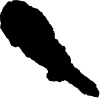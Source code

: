 <?xml version='1.0' encoding='utf-8'?>
<ipe version="70212" creator="miniipe"><ipestyle name="miniipe" /><page><layer name="my_layer" /><path stroke="black" fill="#000" layer="my layer">1103.7665097000001 2560.5326990999997 m 1103.7689409 2560.5315843000003 l  1103.7741528000001 2560.5285579 l  1103.7760927 2560.5260448 l  1103.7793899 2560.5251409999996 l  1103.7820258 2560.5239254000003 l  1103.7844507 2560.5206471 l  1103.7860316000001 2560.5177687 l  1103.787348 2560.5146793 l  1103.7883463 2560.5116057 l  1103.7903586 2560.49921040001 l  1103.7893729 2560.4965776999998 l  1103.7878203 2560.4942599 l  1103.7862268000001 2560.4922853000003 l  1103.7834933 2560.4899203 l  1103.7752708 2560.4817261000003 l  1103.7776768 2560.4790241 l  1103.7801048000001 2560.4779911 l  1103.7826336 2560.4778683000004 l  1103.7859119 2560.4766181 l  1103.7877574 2560.4744231 l  1103.7910451 2560.469208 l  1103.7919488999999 2560.4660808000003 l  1103.7923237 2560.4625915 l  1103.7947706 2560.4488389 l  1103.7953375 2560.4395645 l  1103.7955642 2560.4339023 l  1103.7950761 2560.4312034 l  1103.7940337 2560.4279692 l  1103.7933157 2560.4246247 l  1103.7933818000001 2560.4150447999996 l  1103.7951643000001 2560.4129286 l  1103.7982253 2560.4118453 l  1103.8006659 2560.4125885 l  1103.8027885000001 2560.414119 l  1103.8080319 2560.4195167000003 l  1103.8133068 2560.4258655 l  1103.8155995 2560.427185 l  1103.8191738 2560.4269583 l  1103.8217593 2560.4265173999997 l  1103.845731 2560.42237620001 l  1103.8485937 2560.4236674000003 l  1103.8508705 2560.422499 l  1103.85316 2560.4205654000098 l  1103.8575752000002 2560.4158416 l  1103.8710979 2560.3967165 l  1103.8708522000002 2560.3931232 l  1103.8700145 2560.3896717 l  1103.8683171 2560.3872941 l  1103.8664843 2560.3853289999997 l  1103.8652467 2560.3829954000103 l  1103.8629509 2560.3806302999997 l  1103.8593136 2560.3769899000104 l  1103.858183 2560.3741272 l  1103.8578995999999 2560.3714062999998 l  1103.8592065 2560.3681752999996 l  1103.8613511 2560.3653977 l  1103.864135 2560.3633255 l  1103.8666984000001 2560.3632877 l  1103.8698539 2560.3646859 l  1103.8725843 2560.3663519 l  1103.8749336 2560.3673407 l  1103.8770436 2560.3652622000004 l  1103.8791 2560.362387 l  1103.8802274 2560.3591717 l  1103.8796354 2560.3564035 l  1103.8776891999998 2560.3542684 l  1103.8785771999999 2560.3511979 l  1103.8810084 2560.34928630001 l  1103.8844568 2560.3479763 l  1103.8878957 2560.3476078 l  1103.8911363 2560.3491856 l  1103.8930005999998 2560.3508011 l  1103.8950223999998 2560.3533771 l  1103.8953718999999 2560.3567531 l  1103.8952082 2560.3593417 l  1103.8941878 2560.3649473 l  1103.8916527 2560.3711985 l  1103.8893475 2560.3734879999997 l  1103.8869132 2560.3749744 l  1103.8842741 2560.376253 l  1103.8797991 2560.3790841 l  1103.876146 2560.3832158 l  1103.8762468 2560.386406 l  1103.8775317 2560.3894481 l  1103.8794086 2560.3921753 l  1103.8857983999999 2560.39941220001 l  1103.890182 2560.4040069 l  1103.8946634 2560.4074332 l  1103.8971166000001 2560.40645700001 l  1103.8992832 2560.4041045 l  1103.9012986999999 2560.4014938 l  1103.9053485999998 2560.3970628999996 l  1103.9080695 2560.3967763 l  1103.9103306 2560.3983445999997 l  1103.9115084 2560.4017363 l  1103.91131 2560.4045265 l  1103.9117667 2560.4078458 l  1103.9131775 2560.4108501 l  1103.9157063 2560.4133884000003 l  1103.9274151000002 2560.4214251000003 l  1103.9301675 2560.4220644 l  1103.9416621 2560.4223793 l  1103.9443987 2560.4217054 l  1103.9521710000001 2560.4193246 l  1103.9543597 2560.4179736 l  1103.9568160000001 2560.4156715000004 l  1103.9597511 2560.4142322999996 l  1103.9627050000001 2560.4143111 l  1103.9647268 2560.4164745999997 l  1103.9657094000002 2560.4188648 l  1103.9675643 2560.4209937 l  1103.9696774 2560.4225053 l  1103.9726534 2560.42291780001 l  1103.9750751 2560.4225714 l  1103.9826804 2560.4204867 l  1103.9841543 2560.4173343 l  1103.9841007 2560.4146134000002 l  1103.9825260999999 2560.412409 l  1103.9806019999999 2560.4107366999997 l  1103.9822836 2560.4077198 l  1103.9841669 2560.4054807 l  1103.9871492000002 2560.4039093 l  1103.9902574 2560.4026275 l  1103.9927264 2560.4009616 l  1103.9996578 2560.3955828 l  1104.0056413 2560.3886545 l  1104.0084472 2560.3873759000103 l  1104.0099966 2560.3853353 l  1104.0121884999999 2560.3833607 l  1104.0146102 2560.3849227 l  1104.0171264 2560.3871083 l  1104.0194537 2560.3897472999997 l  1104.0241680000001 2560.3925375 l  1104.0266780000002 2560.3918384 l  1104.0288698 2560.3946883999997 l  1104.0306239 2560.3975290000003 l  1104.032715 2560.3989493 l  1104.0355682000002 2560.3986595 l  1104.0405501999999 2560.4000105 l  1104.0428176 2560.3984454 l  1104.0445149999998 2560.3953781 l  1104.0464298 2560.3891804 l  1104.0470533 2560.3823309 l  1104.0481524 2560.3795691 l  1104.049812 2560.3774182 l  1104.052492 2560.3751979999997 l  1104.0567056 2560.3709308 l  1104.0596344 2560.3707041000002 l  1104.0621222000002 2560.3728518 l  1104.0819118 2560.3899739999997 l  1104.0922065999998 2560.3971007 l  1104.0948425000001 2560.3970471000002 l  1104.1002654 2560.3962189000003 l  1104.1252039 2560.3961276 l  1104.1276854999999 2560.3970566 l  1104.13519 2560.399809 l  1104.1602546000001 2560.4083054999996 l  1104.1675229 2560.4111430000003 l  1104.1730561 2560.4120531000003 l  1104.1839775 2560.411946 l  1104.1919733 2560.4092692 l  1104.1940266 2560.4064412 l  1104.1954595000002 2560.4038274 l  1104.1991724 2560.3984328 l  1104.2002841 2560.3954127 l  1104.1983536 2560.3932901000103 l  1104.196124 2560.3919234 l  1104.1946060999999 2560.3877444 l  1104.1963255 2560.3855022 l  1104.2007155 2560.3815184 l  1104.2033073 2560.3802335 l  1104.2063243 2560.3795658999998 l  1104.2097663 2560.3794808999996 l  1104.219721 2560.379462 l  1104.2229835 2560.3788983 l  1104.235637 2560.3759569 l  1104.2385342999999 2560.3759884 l  1104.2443698 2560.3752452 l  1104.2473489000001 2560.3741241000002 l  1104.2531088 2560.372307 l  1104.2559935000002 2560.3719416999998 l  1104.2809761 2560.3710883 l  1104.293384 2560.3727479 l  1104.2989801 2560.3750751999996 l  1104.3013452 2560.3771253 l  1104.3126791 2560.3876972 l  1104.3129216 2560.3904527 l  1104.3140804999998 2560.3931957 l  1104.3163164999999 2560.3951356000002 l  1104.3189114000002 2560.3967165 l  1104.3220764 2560.3973936 l  1104.3249799 2560.3975353 l  1104.3273796 2560.3992579 l  1104.3292502 2560.4011600000003 l  1104.3330260999999 2560.4048350999997 l  1104.3355487 2560.4048224999997 l  1104.3388994 2560.4032889 l  1104.3485171 2560.3971007 l  1104.3577631 2560.389678 l  1104.3595582 2560.3873507 l  1104.3589126 2560.38459830001 l  1104.3568814 2560.3824191 l  1104.3552783999999 2560.3801296 l  1104.3535212000002 2560.3783283000002 l  1104.350838 2560.3733872000003 l  1104.3509798 2560.3703419 l  1104.3527276000002 2560.3672777 l  1104.3558421 2560.365404 l  1104.3585094999999 2560.3650669999997 l  1104.3608808 2560.3656874000003 l  1104.3630129 2560.3669597 l  1104.3649968999998 2560.3686823 l  1104.3804154 2560.3775567000002 l  1104.3822765 2560.3758121 l  1104.3843424 2560.3742186 l  1104.4021197 2560.360255 l  1104.4050516 2560.3597826 l  1104.4082575 2560.3598739999998 l  1104.4113059000001 2560.3610423 l  1104.4139166000002 2560.3633129 l  1104.4192608 2560.3663645 l  1104.4225989000001 2560.3667077 l  1104.4257828 2560.3676052 l  1104.4281604 2560.3695230999997 l  1104.4368491 2560.3771472999997 l  1104.4378474 2560.3770780000004 l  1104.4474051999998 2560.3860879000003 l  1104.4569503999999 2560.3950915 l  1104.470007 2560.4067656 l  1104.4727059 2560.4077355 l  1104.4756662000002 2560.4082741 l  1104.4856743 2560.4093196 l  1104.4886881 2560.4083054999996 l  1104.4918499 2560.4061767000003 l  1104.4950463 2560.4032416 l  1104.5143195 2560.38554 l  1104.5369591 2560.36985380001 l  1104.5388014 2560.3678792 l  1104.5420199 2560.362872 l  1104.5419820999998 2560.3593920999997 l  1104.540946 2560.3569043 l  1104.5391667 2560.3546211000003 l  1104.537126 2560.3526527999998 l  1104.5353908 2560.3505177 l  1104.5341689 2560.3481999 l  1104.5336934 2560.3456773000003 l  1104.5336272 2560.3418574 l  1104.5349845 2560.3387333 l  1104.5373181 2560.3359463 l  1104.5395887 2560.3344567 l  1104.5426466000001 2560.3356786000004 l  1104.5448164 2560.3369855 l  1104.5497889 2560.3379177 l  1104.5524343000002 2560.3353952 l  1104.5544277 2560.3330144 l  1104.5644548 2560.3220646 l  1104.5676669999998 2560.3220016 l  1104.5701044999998 2560.3228267 l  1104.5810133 2560.327771 l  1104.5836901 2560.3298715 l  1104.5862882000001 2560.3323247000003 l  1104.6026325999999 2560.3490407 l  1104.6038513 2560.3515821 l  1104.6043803999999 2560.3549014 l  1104.6044969 2560.3605699 l  1104.6038859999999 2560.3635553999998 l  1104.6024405 2560.3660495000004 l  1104.6031207 2560.3685406 l  1104.6052086 2560.3712173999998 l  1104.6078696999998 2560.3737303999997 l  1104.6116991000001 2560.378448 l  1104.6130092 2560.3814175999996 l  1104.6150089 2560.3836945000003 l  1104.617922 2560.3835087 l  1104.6195910000001 2560.3815153 l  1104.621216 2560.37872820001 l  1104.6222175 2560.3755727 l  1104.6244439999998 2560.3639081 l  1104.6262831 2560.3614643 l  1104.6294890000001 2560.360044 l  1104.6324209 2560.3601038 l  1104.6355638 2560.360825 l  1104.6389208 2560.3619839 l  1104.6458238999999 2560.3643931 l  1104.652412 2560.3667769999997 l  1104.6624895 2560.3678761 l  1104.6659631 2560.367325 l  1104.669487 2560.3662479 l  1104.6729417000001 2560.3642796999998 l  1104.6899127 2560.3553548 l  1104.6933832 2560.3554493 l  1104.6968315000001 2560.3560288 l  1104.7210458 2560.3589859000003 l  1104.7281251999998 2560.3579309 l  1104.7542478 2560.3521395000002 l  1104.7623255 2560.3485463 l  1104.7867853999999 2560.3329105000003 l  1104.8098911 2560.3170227 l  1104.8344612 2560.3075657 l  1104.8595981 2560.2994439 l  1104.8863128 2560.2931644 l  1104.8935843 2560.2915898 l  1104.8971146 2560.2917755999997 l  1104.9155815000001 2560.2921346 l  1104.9183717 2560.2939296 l  1104.9208123 2560.2962286 l  1104.9245441 2560.3014373 l  1104.9254574 2560.3048479 l  1104.9283389000002 2560.3102771 l  1104.9306788000001 2560.3124816 l  1104.9337178 2560.3128689 l  1104.9365708999999 2560.3119242 l  1104.9394273 2560.3104093999996 l  1104.9517627 2560.3035945 l  1104.9548521 2560.3028292999998 l  1104.9577304 2560.3030307999998 l  1104.9603474 2560.3041519 l  1104.9628447 2560.3056919 l  1104.9680063 2560.3078901 l  1104.9731017 2560.3092946000097 l  1104.975684 2560.3087498 l  1104.9781813999998 2560.3075877 l  1104.9815006 2560.3076633 l  1104.9843285999998 2560.309789 l  1104.9876479 2560.3102803 l  1104.9900413 2560.3092883 l  1104.9956373999999 2560.3070303000004 l  1104.9984024 2560.3083215 l  1105.0009972999999 2560.3107653 l  1105.0064392 2560.3138893 l  1105.0085964 2560.3126264999996 l  1105.0109457 2560.31040310001 l  1105.0262508 2560.2976583 l  1105.0506414000001 2560.2864408 l  1105.0538851000001 2560.2846332 l  1105.0695303 2560.275025 l  1105.0728433000002 2560.2716143999996 l  1105.0901103 2560.2512107000002 l  1105.1078278 2560.230111 l  1105.114734 2560.224137 l  1105.1330371000001 2560.2116662 l  1105.142384 2560.2084634 l  1105.1449033 2560.2085075 l  1105.1473219000002 2560.2092066 l  1105.1565491 2560.2108221999997 l  1105.159503 2560.2097042 l  1105.1627215 2560.208139 l  1105.1878081 2560.1964649 l  1105.2113703999999 2560.1851625 l  1105.2139905000001 2560.1845421000003 l  1105.2170799 2560.1859403 l  1105.2190419 2560.1877889 l  1105.2207582 2560.1901067 l  1105.2217690999998 2560.1927961 l  1105.2224336000002 2560.1956965 l  1105.2248805 2560.2103813 l  1105.2270660000001 2560.2124409 l  1105.2296421 2560.2121196 l  1105.2315409999999 2560.2098491 l  1105.2483578000001 2560.1897194 l  1105.2588887 2560.1786971 l  1105.260794 2560.1804859000003 l  1105.2623592 2560.1828635 l  1105.2636629 2560.18563170001 l  1105.2654295999998 2560.1877637000002 l  1105.2702038 2560.1906704000003 l  1105.2731609 2560.1882739000102 l  1105.2750032 2560.1860663 l  1105.278609 2560.1812039 l  1105.2790121 2560.1778720999996 l  1105.2782091000001 2560.1743009 l  1105.27637 2560.1713217 l  1105.2760519 2560.1664309999996 l  1105.2785114 2560.164299 l  1105.2810245 2560.1635432000003 l  1105.2838115 2560.1641163 l  1105.2863561 2560.1658168999998 l  1105.2888282000001 2560.1679615000003 l  1105.2914168 2560.16973770001 l  1105.294163 2560.1712493 l  1105.2971327 2560.1721153000003 l  1105.3002756 2560.1722507000004 l  1105.3033649 2560.1719106 l  1105.3179930000001 2560.1717815 l  1105.3200305 2560.1732774 l  1105.3223641 2560.1739324 l  1105.3247827 2560.1740899 l  1105.3305960999999 2560.1752015 l  1105.3361387 2560.1783728 l  1105.3419742 2560.1809331 l  1105.3448242 2560.1808417 l  1105.3670166 2560.1811157 l  1105.3761777 2560.181481 l  1105.384564 2560.1809142 l  1105.3871998999998 2560.1817456 l  1105.3896122 2560.1837516 l  1105.3919772000002 2560.1865953 l  1105.3924716000001 2560.1895336000002 l  1105.3957311 2560.1944652 l  1105.3992739 2560.1932401999998 l  1105.4019066 2560.1917851999997 l  1105.4044732 2560.1899019999996 l  1105.4065234 2560.1876976 l  1105.4110992 2560.1858773 l  1105.4135460999998 2560.1881731 l  1105.4189911 2560.1914577000002 l  1105.4216175 2560.1908657 l  1105.4243510000001 2560.189628 l  1105.4270089 2560.1878015000098 l  1105.4346395 2560.1847027 l  1105.4377509 2560.1866331 l  1105.4529521000002 2560.1941629 l  1105.4646891999998 2560.1963705000003 l  1105.4679675 2560.1960996 l  1105.4713686 2560.1954383 l  1105.4817515 2560.1937409 l  1105.505991 2560.1917002 l  1105.5315120999999 2560.1912499 l  1105.5376058 2560.1905381 l  1105.5441782 2560.189121 l  1105.5707165000001 2560.1843311000002 l  1105.5973241000002 2560.1779193 l  1105.6132119 2560.1729121 l  1105.6162098999998 2560.1725971 l  1105.6192331999998 2560.172975 l  1105.622291 2560.1737214 l  1105.6285578999998 2560.1744552 l  1105.6318709 2560.1741402 l  1105.6504544 2560.1731356 l  1105.6532413999998 2560.17310100001 l  1105.6565733 2560.1718760000003 l  1105.6596373999998 2560.1701691 l  1105.6626418 2560.1678513 l  1105.6652273 2560.1653823 l  1105.6674128 2560.1627685 l  1105.6751473000002 2560.1543664 l  1105.6782051 2560.15288 l  1105.6814488 2560.1517179000098 l  1105.6841823 2560.1496645999996 l  1105.6864277 2560.1469815 l  1105.6933119 2560.136586 l  1105.6916018000002 2560.1335817 l  1105.6905595 2560.1302467 l  1105.6913215999998 2560.1275572 l  1105.6933245 2560.1252741 l  1105.6956171 2560.124027 l  1105.6986813 2560.123668 l  1105.7017517 2560.1239829 l  1105.7046931 2560.1246253 l  1105.7075619999998 2560.1257401000003 l  1105.7132305999999 2560.1286689 l  1105.7183795 2560.1310937999997 l  1105.7211066999998 2560.1313078999997 l  1105.7239379 2560.1303411 l  1105.7266084 2560.1284957 l  1105.7292411 2560.1259448 l  1105.7318298 2560.1228523 l  1105.7475632 2560.1013559 l  1105.7467822 2560.0980335 l  1105.7467098 2560.0945284000004 l  1105.7478592 2560.0921318 l  1105.7498274999998 2560.0897731 l  1105.7616022999998 2560.0771793999997 l  1105.7640556000001 2560.0758568 l  1105.7667480999999 2560.0753875 l  1105.7693935 2560.0761685 l  1105.7719727 2560.0774125000003 l  1105.7807715000001 2560.0802908 l  1105.7870730999998 2560.0816261 l  1105.7902191 2560.0814277 l  1105.7932738999998 2560.0807853 l  1105.8042331000001 2560.0777337000004 l  1105.8058959 2560.0771259 l  1105.8075838 2560.0765023 l  1105.8102449 2560.0755702 l  1105.8133028 2560.074616 l  1105.8150349 2560.0725029 l  1105.8212136 2560.0662422 l  1105.8236101 2560.0680121 l  1105.8255060000001 2560.0697599 l  1105.8333034000002 2560.0759796 l  1105.8364872000002 2560.0771637000103 l  1105.8424172 2560.0790847 l  1105.8597598000001 2560.0841044999997 l  1105.8626382 2560.0837455 l  1105.8648017 2560.08192530001 l  1105.8655859 2560.0779573 l  1105.8657087000001 2560.0746538 l  1105.8675604 2560.0626836 l  1105.8697239 2560.06004460001 l  1105.8828907000002 2560.0441915 l  1105.8862037 2560.0443931 l  1105.888594 2560.0456276 l  1105.8929399 2560.0485406 l  1105.8955600000002 2560.0494065999997 l  1105.89898 2560.0493877 l  1105.9041038 2560.0488775 l  1105.9071585 2560.0473376 l  1105.9097061999998 2560.0453284 l  1105.9117154 2560.0428689 l  1105.9119074999999 2560.0399432 l  1105.9113658 2560.0370901 l  1105.9118634 2560.0343344999997 l  1105.9139293 2560.0321364 l  1105.9171982 2560.0315695000004 l  1105.9196104999999 2560.032086 l  1105.9253483 2560.0328953 l  1105.9277134 2560.0310120999998 l  1105.9295336 2560.0287825 l  1105.9326293 2560.0298909999997 l  1105.9341598 2560.0326812 l  1105.9381309 2560.0377703 l  1105.9434594 2560.040255 l  1105.9461740000002 2560.0399495000097 l  1105.9538517 2560.0367342 l  1105.9563396 2560.0365798999997 l  1105.9587927999999 2560.0378333 l  1105.9612461000002 2560.03977 l  1105.9674657 2560.0461250999997 l  1105.9703662 2560.0518063 l  1105.970341 2560.0555255 l  1105.9698717 2560.058111 l  1105.9688073 2560.0608792 l  1105.9675098 2560.0635497 l  1105.9661809 2560.0689159 l  1105.9677649 2560.0712651999997 l  1105.9697993 2560.0760772000003 l  1105.9713267000002 2560.0792359 l  1105.9733641999999 2560.0820480999996 l  1105.9738744 2560.0852067 l  1105.9768787 2560.0861452 l  1105.9797538999999 2560.0843691 l  1105.9828307 2560.0806184 l  1105.9855579 2560.0766567 l  1105.9873939 2560.0725312 l  1105.9884678 2560.0690356 l  1105.9923884999998 2560.0682702999998 l  1105.9943536 2560.0700748 l  1105.9971974 2560.0703897000003 l  1105.9999907 2560.0681601 l  1106.0019432000001 2560.066047 l  1106.0146281999998 2560.05476340001 l  1106.0165461 2560.0565333 l  1106.0188355 2560.0555098 l  1106.020344 2560.0533148 l  1106.0186183 2560.0506663 l  1106.0177774 2560.0476903 l  1106.0191347 2560.0454764 l  1106.0209739000002 2560.0432404999997 l  1106.0231311000002 2560.0415619 l  1106.0253418 2560.0436089 l  1106.0320904999999 2560.0502788999997 l  1106.033429 2560.0529369 l  1106.0342572000002 2560.0555381 l  1106.0376898 2560.0602021 l  1106.0410279999999 2560.0603217000003 l  1106.0437173999999 2560.0598683000003 l  1106.0610286 2560.0563443000096 l  1106.0636739000001 2560.0559381 l  1106.0662782999998 2560.0583314 l  1106.0733294 2560.0634993 l  1106.076362 2560.0641008000002 l  1106.0861561 2560.0642740000003 l  1106.0925584 2560.0639906 l  1106.0954021 2560.0649826000003 l  1106.1013289 2560.0657321000003 l  1106.104223 2560.0652251 l  1106.1071392000001 2560.0642551 l  1106.1121212 2560.06173890001 l  1106.114417 2560.0592100999997 l  1106.1158877 2560.0568671 l  1106.1188731 2560.0551349999996 l  1106.1223404000002 2560.0544264 l  1106.1253573000001 2560.0549744 l  1106.1283144000001 2560.0542028 l  1106.1310448 2560.0520014999997 l  1106.1334225 2560.0491893000003 l  1106.1387037 2560.0476808000003 l  1106.14099 2560.0499042 l  1106.1423001 2560.052137 l  1106.1433204 2560.0545869999996 l  1106.149581 2560.0649164 l  1106.151628 2560.0664784 l  1106.1562258 2560.0690575999997 l  1106.1590444 2560.069256 l  1106.1617936 2560.0684593 l  1106.1644672999998 2560.0669350999997 l  1106.1701862999998 2560.0645637 l  1106.1761729 2560.0614555 l  1106.1789284000001 2560.0593234000003 l  1106.1817123 2560.0565144 l  1106.1910214 2560.0479674 l  1106.1943847 2560.046059 l  1106.1975056 2560.0446639 l  1106.2005036 2560.0440529999996 l  1106.2034543999998 2560.0439742 l  1106.2095481000001 2560.0432373000003 l  1106.2129965 2560.0410864 l  1106.2163378 2560.0385576 l  1106.2192634 2560.0357642999998 l  1106.2216411 2560.0329048000003 l  1106.225987 2560.0286124 l  1106.2286669999999 2560.0280739 l  1106.2307832 2560.0283069 l  1106.2316744 2560.02841090001 l  1106.2373997 2560.0297808 l  1106.2399631 2560.031179 l  1106.2422652 2560.0333047000004 l  1106.2458301 2560.0376506 l  1106.2462332 2560.0406266 l  1106.2477385 2560.0467833 l  1106.2491903 2560.0496617 l  1106.2519774 2560.0511355 l  1106.2553281 2560.0509749 l  1106.2586474 2560.049838 l  1106.2720345999999 2560.0445379 l  1106.2782858 2560.0433003 l  1106.2812681 2560.0434452 l  1106.2839134 2560.0447867000003 l  1106.2863352000002 2560.0469817 l  1106.2967307 2560.0555507 l  1106.3016718 2560.0594241999997 l  1106.3097999 2560.0657447000003 l  1106.312842 2560.0656250000097 l  1106.3161014 2560.0651242999998 l  1106.319512 2560.0639748000103 l  1106.3295013 2560.060854 l  1106.3365083 2560.0605201 l  1106.3433200000002 2560.0615499 l  1106.3678585999999 2560.0652723 l  1106.3819544 2560.0670453 l  1106.3856799 2560.0666989 l  1106.4008213 2560.06291670001 l  1106.4100957 2560.0578843 l  1106.4119033 2560.0557648 l  1106.41122 2560.0516331000003 l  1106.4089588 2560.0478761 l  1106.4047547 2560.0392315000004 l  1106.3975271999998 2560.0178358 l  1106.3963935 2560.0142615 l  1106.3944568 2560.0110965 l  1106.3922145 2560.0087692999996 l  1106.3881898 2560.0039635999997 l  1106.3900667999999 2560.0001247 l  1106.392731 2559.9968779 l  1106.4099288000002 2559.9758822 l  1106.4194173 2559.9667621 l  1106.4266731 2559.9625137999997 l  1106.4307041 2559.9609769999997 l  1106.4559858999999 2559.9531638000003 l  1106.4809055 2559.9499863 l  1106.5055479999999 2559.9477314 l  1106.5093208 2559.9480054 l  1106.5128825000002 2559.94877380001 l  1106.5224971 2559.9517782000003 l  1106.5250448 2559.9536803 l  1106.5303606 2559.9570468 l  1106.5337114 2559.9582560999997 l  1106.5447777 2559.9606148000003 l  1106.5671654 2559.9615816 l  1106.5743015 2559.9618556 l  1106.5779103999998 2559.9626083 l  1106.5812391 2559.9639341 l  1106.5847411 2559.9647686 l  1106.6079790000001 2559.9649292 l  1106.6085049 2559.9623217000003 l  1106.6076358 2559.9597299 l  1106.605636 2559.957431 l  1106.6034442 2559.955406 l  1106.6006823 2559.9504177 l  1106.6006255999998 2559.9478039 l  1106.6012618 2559.944239 l  1106.6030567999999 2559.9410929 l  1106.6056455 2559.9384759 l  1106.6121580000001 2559.9294471999997 l  1106.6133484 2559.925624 l  1106.6161134 2559.918003 l  1106.6180155 2559.9144979 l  1106.6304045 2559.8886587 l  1106.6386365 2559.8741881 l  1106.6566059000002 2559.8507990000003 l  1106.6662519000001 2559.8382398999997 l  1106.6811823 2559.8141233 l  1106.6840826999999 2559.8066251 l  1106.6826088 2559.8044931 l  1106.6820011 2559.8010762 l  1106.683034 2559.7976373 l  1106.6849361 2559.7953982000004 l  1106.6862493 2559.7940629 l  1106.688375 2559.7921608 l  1106.7099628 2559.7789120999996 l  1106.7223518 2559.7717917 l  1106.7302563 2559.7690614 l  1106.7328008000002 2559.7691181 l  1106.7379718 2559.7690299 l  1106.7428594 2559.76940780001 l  1106.7484177000001 2559.7707053 l  1106.7511261 2559.7720626 l  1106.7560546 2559.7738356 l  1106.766321 2559.7775263999997 l  1106.769023 2559.7766541 l  1106.771429 2559.7751803 l  1106.7738947999999 2559.7740025 l  1106.7765118 2559.7748558999997 l  1106.7813112000001 2559.7759865000003 l  1106.7890488 2559.7774162 l  1106.7914422 2559.7784051 l  1106.7934073000001 2559.7802064 l  1106.7958196 2559.7794223 l  1106.7979232 2559.7777532 l  1106.7994726 2559.7754322 l  1106.7990002 2559.7725413000003 l  1106.7981405 2559.7697826 l  1106.7970698 2559.7674616 l  1106.7969785 2559.7645171 l  1106.7981185 2559.7618402999997 l  1106.802899 2559.7513062 l  1106.8055442999998 2559.7497977 l  1106.8105137 2559.7488654999997 l  1106.8126993 2559.7506039 l  1106.815247 2559.7506417 l  1106.8174231 2559.749256 l  1106.8238034 2559.743915 l  1106.8249749000001 2559.74158770001 l  1106.8272266 2559.7397423 l  1106.8296987 2559.7385015 l  1106.8523603 2559.7255772000003 l  1106.8614993 2559.7203464000004 l  1106.8639211 2559.7184663 l  1106.8661476 2559.7163343 l  1106.8686701 2559.7147345 l  1106.8764769 2559.7095603 l  1106.8780736 2559.7069276 l  1106.8818148 2559.7025408 l  1106.8843814000002 2559.7009851000003 l  1106.8871716 2559.7004434 l  1106.8895304 2559.7021755 l  1106.8908468 2559.7045562999997 l  1106.8933346 2559.7049405000002 l  1106.8955391 2559.7035926 l  1106.8973373000001 2559.7016873 l  1106.8978065 2559.6989633 l  1106.8977341 2559.6963557000004 l  1106.8979545 2559.6903754 l  1106.8987355 2559.684773 l  1106.9001085999998 2559.6820331999998 l  1106.9023477 2559.6802979 l  1106.9048008999998 2559.6794130000003 l  1106.9075249 2559.6780556999997 l  1106.9299284 2559.6655187 l  1106.9398484 2559.6610658 l  1106.9425157 2559.6607729 l  1106.9449375 2559.6610563 l  1106.9474316 2559.662083 l  1106.9523287 2559.6627931 l  1106.9545457 2559.6615098 l  1106.9565863999999 2559.6599856 l  1106.9581421 2559.6575827 l  1106.9601324 2559.6558349 l  1106.9627461999999 2559.65526490001 l  1106.9652057 2559.6556302 l  1106.9679424 2559.6566254 l  1106.9708901 2559.6571009 l  1106.9811974 2559.6575669999997 l  1106.9835656 2559.6569246 l  1106.9857323 2559.6556901 l  1107.0001493 2559.64731 l  1107.005229 2559.6448410999997 l  1107.0119714 2559.6400291 l  1107.0140845 2559.6386403 l  1107.0184493 2559.6349715 l  1107.0218914000002 2559.6307137000003 l  1107.0289487999999 2559.6217795000002 l  1107.0310493000002 2559.6203056 l  1107.0409567 2559.6142938000003 l  1107.053248 2559.6068239 l  1107.0610265999999 2559.6033377 l  1107.0635743 2559.6030543 l  1107.0661062000001 2559.6034511000003 l  1107.0688807000001 2559.6042258 l  1107.071337 2559.6045628 l  1107.0740296 2559.6031834 l  1107.0884498 2559.594098 l  1107.0970503 2559.5871855 l  1107.1004357 2559.5827670999997 l  1107.1065735 2559.5734328999997 l  1107.1107651 2559.5693295 l  1107.1184617000001 2559.560877 l  1107.1239634 2559.5510515 l  1107.1286935 2559.5377524 l  1107.1309641 2559.5359668 l  1107.1336314 2559.5343292000002 l  1107.1380308999999 2559.5305691 l  1107.1379364 2559.52787970001 l  1107.1375552999998 2559.5247903 l  1107.1370608999998 2559.5188918 l  1107.1374231 2559.5163063 l  1107.1386891 2559.5106346 l  1107.1406699000001 2559.5050479 l  1107.1489302999998 2559.4794323 l  1107.1491885 2559.4767461 l  1107.1498561 2559.4738110000003 l  1107.150212 2559.4711625 l  1107.153421 2559.4603135 l  1107.1557483000001 2559.4585059 l  1107.158211 2559.4569942000003 l  1107.1602737 2559.4548843000002 l  1107.1616781999999 2559.4524625000104 l  1107.1682664 2559.4420701999998 l  1107.178706 2559.4314574 l  1107.1961242 2559.4090413000004 l  1107.2003788 2559.4047868 l  1107.2046932 2559.4005227000002 l  1107.2069701 2559.3985702 l  1107.2094359 2559.3969169 l  1107.2163641 2559.3920451000004 l  1107.2209713999998 2559.3884959 l  1107.2306237 2559.3818889 l  1107.2365978 2559.3767525999997 l  1107.2389628 2559.3753039000003 l  1107.2609536999998 2559.3582636 l  1107.2688425000001 2559.3504693 l  1107.2729018 2559.3469674 l  1107.2745677 2559.344848 l  1107.2779216 2559.3401273 l  1107.2814676 2559.3365151999997 l  1107.2841067 2559.3349059 l  1107.2882919 2559.3305758 l  1107.2891484999998 2559.3278328 l  1107.2925056000001 2559.3140393 l  1107.2938062 2559.311753 l  1107.2975632 2559.3078889000003 l  1107.3170284 2559.2983248 l  1107.3194691 2559.2991845 l  1107.3220231 2559.3004883 l  1107.3247692 2559.300904 l  1107.327298 2559.3002048999997 l  1107.3296599 2559.2993136 l  1107.3345160000001 2559.2971785 l  1107.3392113999998 2559.2949363000002 l  1107.3439572999998 2559.2926436000002 l  1107.3458562 2559.2909493999996 l  1107.3475442 2559.2886914 l  1107.3495817 2559.2867577999996 l  1107.3674566 2559.2688073 l  1107.3694028 2559.266521 l  1107.3804502 2559.2527275 l  1107.384815 2559.2496665 l  1107.3921621000002 2559.2467755 l  1107.3945965 2559.2474337 l  1107.3968985 2559.2458118 l  1107.402671 2559.2406156 l  1107.403115 2559.2380207 l  1107.4070609999999 2559.2215409 l  1107.4090859 2559.219579 l  1107.4113502 2559.2181996 l  1107.4161339 2559.2156803000003 l  1107.4238085 2559.21206500001 l  1107.4263781999998 2559.2108966 l  1107.431524 2559.2082103 l  1107.4450686999999 2559.1984447 l  1107.4460544 2559.1957017 l  1107.4474086 2559.1932705 l  1107.4487533 2559.1917085 l  1107.4512379999999 2559.1856494999997 l  1107.4529794999999 2559.1837851 l  1107.4600715000001 2559.1757641 l  1107.4625059 2559.1747973 l  1107.4648393999998 2559.1729770999996 l  1107.4666534 2559.1705459 l  1107.4721613 2559.1606699999998 l  1107.4755278 2559.1529229000002 l  1107.4791085000002 2559.1478684999997 l  1107.480302 2559.1454026 l  1107.484122 2559.1383610000003 l  1107.490833 2559.1286708999996 l  1107.4931035 2559.1270239 l  1107.4977864 2559.1246398999997 l  1107.5000507 2559.1233991999998 l  1107.5026110000001 2559.1212766 l  1107.5043777 2559.1187698 l  1107.5059554000002 2559.1158379000003 l  1107.5085252000001 2559.1111456 l  1107.5115830999998 2559.1057226999997 l  1107.5136615 2559.1035497 l  1107.5157652 2559.1022019 l  1107.5388394 2559.0878509 l  1107.5422815 2559.0839459000003 l  1107.5430089 2559.0809542 l  1107.5442434000001 2559.078438 l  1107.5461046 2559.0763595 l  1107.548413 2559.0747281999998 l  1107.5572685 2559.0677086 l  1107.5581976 2559.0648333999998 l  1107.5605721 2559.0599648 l  1107.5624931 2559.05762170001 l  1107.5639921 2559.0550079 l  1107.5670719999998 2559.0505203 l  1107.5693174 2559.0485615 l  1107.5713045 2559.0463695999997 l  1107.573213 2559.043803 l  1107.5777069 2559.0370134 l  1107.5816181999999 2559.0295655 l  1107.5850759999998 2559.0255755 l  1107.5873466 2559.0240009 l  1107.5934875 2559.0191259 l  1107.59527 2559.016068 l  1107.6000505 2559.0059054999997 l  1107.6032091000002 2558.9985269999997 l  1107.6051711 2558.9961997 l  1107.6099484000001 2558.9888494 l  1107.6195157000002 2558.9636149 l  1107.6231089 2558.9562615 l  1107.6308938 2558.9452897 l  1107.6335296 2558.9405029000004 l  1107.6349814 2558.9381693 l  1107.6384865000002 2558.9339022 l  1107.6575581 2558.9136244 l  1107.6609276999998 2558.9093163000002 l  1107.6669553 2558.8999599999997 l  1107.6690558 2558.8986027 l  1107.6700289 2558.8979477 l  1107.6780594 2558.8925027 l  1107.7020658 2558.8809326 l  1107.7073092 2558.8802775 l  1107.7124265999998 2558.8808412000003 l  1107.7174685 2558.8818742 l  1107.7224474 2558.8805578 l  1107.7270925 2558.877629 l  1107.7298071 2558.8775314000004 l  1107.7320304 2558.8786020999996 l  1107.7340081 2558.8802711999997 l  1107.7381839999998 2558.8836377 l  1107.7408639 2558.8839054 l  1107.7440226 2558.8831685 l  1107.746416 2558.8816474 l  1107.7483653 2558.879739 l  1107.7528687 2558.8759726000103 l  1107.7548747 2558.8741334 l  1107.7563234000002 2558.8717432 l  1107.7575768 2558.8689089 l  1107.7607889 2558.8644937 l  1107.7630027999999 2558.8630986000003 l  1107.7656986 2558.8621728000103 l  1107.7889397 2558.8498498999998 l  1107.7939059999999 2558.8481871000004 l  1107.7963844 2558.8480328 l  1107.7993792999998 2558.8485304 l  1107.8145931 2558.8529897 l  1107.8163881 2558.8551280000097 l  1107.8191783 2558.8595495000004 l  1107.8226991000001 2558.8666131 l  1107.8231369 2558.8693183 l  1107.8259994999999 2558.8717054 l  1107.8283268 2558.8701308 l  1107.8307516 2558.8703323 l  1107.8331292999999 2558.870937 l  1107.8354629 2558.8722124 l  1107.8369115 2558.8745995 l  1107.8397237 2558.8792729 l  1107.8419313 2558.8805011 l  1107.8446869000002 2558.8797957 l  1107.8468031 2558.8783344999997 l  1107.8485352 2558.876193 l  1107.8497539 2558.8734784 l  1107.8506294 2558.8706126 l  1107.8544935 2558.8633411 l  1107.8569656 2558.8622137 l  1107.8596424 2558.8623900000002 l  1107.8622845999998 2558.8629537999996 l  1107.8649487999999 2558.8632623999997 l  1107.8676351000001 2558.8627554 l  1107.8729698999998 2558.8610359 l  1107.8749224 2558.8593668 l  1107.8759742 2558.8566207 l  1107.8765726000001 2558.8540699000096 l  1107.8769694 2558.8511663 l  1107.8769127 2558.8485524 l  1107.8784715 2558.8464424999997 l  1107.8803263999998 2558.8445404 l  1107.8826222 2558.8429972999998 l  1107.8893205 2558.8379995 l  1107.8907692 2558.8356785 l  1107.8918084 2558.8330206 l  1107.8920918000001 2558.8302492999997 l  1107.8919848 2558.8274087 l  1107.8907313999998 2558.8191798000003 l  1107.8883191 2558.8178446 l  1107.8875696 2558.81513 l  1107.8888481000001 2558.8127995 l  1107.890955 2558.8111273 l  1107.8933263000001 2558.80999680001 l  1107.8955528 2558.8085922 l  1107.8967243 2558.8058367 l  1107.8965165 2558.8028796000003 l  1107.8954898000002 2558.8005114000002 l  1107.8942616000002 2558.7982471 l  1107.8918336 2558.7928777 l  1107.8916130999999 2558.7902827000103 l  1107.8921076 2558.7876373999998 l  1107.8933137000001 2558.7848882000103 l  1107.8948883 2558.7825765999996 l  1107.8977163 2558.7779725 l  1107.8985068000002 2558.7750373999997 l  1107.8987839 2558.7724645 l  1107.8984343000002 2558.7695515 l  1107.8973321 2558.7667897 l  1107.89543 2558.7615337 l  1107.8964346 2558.7587309 l  1107.8982989 2558.7566178 l  1107.9018449 2558.7517207 l  1107.9029534 2558.7491856 l  1107.9038415 2558.7465624 l  1107.9059515 2558.7412873999997 l  1107.9081684999999 2558.7359841999996 l  1107.9128607999999 2558.7192966 l  1107.9143345999998 2558.716963 l  1107.9156069 2558.7143585999997 l  1107.9166303999998 2558.7114330000004 l  1107.918457 2558.7062305 l  1107.9200756 2558.7038749000003 l  1107.922658 2558.6989117999997 l  1107.9272967999998 2558.6890012 l  1107.9290257 2558.6871085000002 l  1107.9313277 2558.6855717000003 l  1107.9360138000002 2558.6830366000004 l  1107.9381552 2558.6815628 l  1107.9402368 2558.6795819 l  1107.9416981 2558.676839 l  1107.9508371 2558.6534656000003 l  1107.9536461 2558.645306 l  1107.9588203 2558.6329926 l  1107.9612326 2558.631207 l  1107.9678774000001 2558.6260549 l  1107.9695622000002 2558.6238599 l  1107.9842973 2558.6034909 l  1107.9862278 2558.5979326 l  1107.9876448999999 2558.5927742 l  1107.9892668 2558.5902548000004 l  1107.9929513999998 2558.5825046 l  1107.9944157 2558.5743985999998 l  1107.995203 2558.5659839 l  1107.9960502 2558.563178 l  1107.9961698 2558.5605673 l  1107.9976499999998 2558.55803530001 l  1107.9994671 2558.5557742 l  1108.0011141 2558.5529399 l  1108.0022572 2558.5503607 l  1108.0031138 2558.5470792 l  1108.0048364 2558.5447583 l  1108.0072519 2558.5420972 l  1108.0098563000001 2558.5402518 l  1108.0180788 2558.5346084 l  1108.0212973 2558.5329078 l  1108.0311228 2558.5269999 l  1108.0398398 2558.5222887 l  1108.0468468 2558.5177916000002 l  1108.0620575 2558.5081645 l  1108.0661765999998 2558.5051476 l  1108.0690267 2558.5033305 l  1108.0709413999998 2558.5010284 l  1108.0724593 2558.4985877999998 l  1108.0756935 2558.4931271 l  1108.0777405000001 2558.4901164000003 l  1108.0802284 2558.4873011 l  1108.0991236 2558.4702387 l  1108.1038852 2558.4662077000003 l  1108.1061841 2558.4640851 l  1108.1153199 2558.4556358 l  1108.1171433000002 2558.4531070000103 l  1108.1185636 2558.45042070001 l  1108.1197068000001 2558.4476116 l  1108.132883 2558.4247453000003 l  1108.134823 2558.4209221 l  1108.1359724000001 2558.4174549 l  1108.1363944000002 2558.4140443 l  1108.1371975 2558.4106054 l  1108.1389169000001 2558.40738690001 l  1108.1404569000001 2558.4052108 l  1108.1540519999999 2558.391644 l  1108.1563603999998 2558.3895844 l  1108.1681636 2558.3790126 l  1108.1884287 2558.3602716 l  1108.1930516999998 2558.356987 l  1108.2132444 2558.3435462 l  1108.2161858000002 2558.3422771 l  1108.2187146 2558.3405293 l  1108.2260207 2558.3357519 l  1108.2287290000002 2558.3332042 l  1108.2328514 2558.3293465 l  1108.2412786 2558.3205287 l  1108.25699 2558.3099252999996 l  1108.260303 2558.3077902 l  1108.2800453000002 2558.2951398 l  1108.2818278 2558.2939904 l  1108.2956559 2558.2859252999997 l  1108.2979484999998 2558.2845554 l  1108.3004994 2558.2837177 l  1108.3107123 2558.2806346 l  1108.3169634 2558.2793276999996 l  1108.3204811 2558.2791891 l  1108.3269779 2558.2782884 l  1108.3538374 2558.2758352 l  1108.3565458 2558.2764871 l  1108.3588006 2558.277772 l  1108.3602177 2558.2798755999997 l  1108.3630552 2558.2851222 l  1108.3643526 2558.2918867000003 l  1108.3649541 2558.2951209 l  1108.3650644 2558.2980307999997 l  1108.3662957 2558.3006760999997 l  1108.3701283 2558.3028396 l  1108.3727169000001 2558.3011768 l  1108.3779509 2558.2982355000104 l  1108.3795223 2558.3006667 l  1108.3808387 2558.3034978 l  1108.3833422999999 2558.3118495 l  1108.382555 2558.3145987 l  1108.3797648 2558.3241565999997 l  1108.3790594 2558.3300141 l  1108.3794373 2558.3329805999997 l  1108.380423 2558.3420692 l  1108.3810686000002 2558.3446044 l  1108.3827723000002 2558.3471111 l  1108.3853137 2558.3485502999997 l  1108.3881732 2558.3493753999996 l  1108.3910893999998 2558.3496146999996 l  1108.3939646000001 2558.3492526 l  1108.3994883 2558.34739460001 l  1108.4020045 2558.3457381000003 l  1108.4044514 2558.3434643 l  1108.4066495999998 2558.3409229 l  1108.4108979 2558.3373297000003 l  1108.4230223 2558.3305054000098 l  1108.4245276 2558.3328263 l  1108.4256203999998 2558.3351473 l  1108.4246693 2558.3377201999997 l  1108.422931 2558.3399152 l  1108.421265 2558.3425857 l  1108.4202888 2558.3454987 l  1108.419555 2558.3509689 l  1108.4190858 2558.3538158 l  1108.4166861 2558.3657607 l  1108.415354 2558.3686139 l  1108.4137479 2558.3713915 l  1108.4104223 2558.3793684 l  1108.4113986 2558.3823948 l  1108.4126047 2558.3851 l  1108.4171112 2558.3922423999998 l  1108.4192306 2558.3934642 l  1108.4211296 2558.3952434999997 l  1108.4239513 2558.3945822 l  1108.4263258 2558.3925762 l  1108.4277617999999 2558.3900663 l  1108.4290121 2558.3869013 l  1108.4346491000001 2558.3697948 l  1108.4450573 2558.3491172000004 l  1108.4474286 2558.34684970001 l  1108.4501999 2558.3450169000002 l  1108.4579753 2558.3405387 l  1108.4605104 2558.3406238000002 l  1108.4632439 2558.3404002 l  1108.4685345999999 2558.3385421000003 l  1108.4774059 2558.3362116999997 l  1108.4778814000001 2558.3394144999997 l  1108.4766249 2558.3417795 l  1108.4747952 2558.3435872 l  1108.4722191 2558.3451176999997 l  1108.4593608999999 2558.3535323 l  1108.4574557 2558.3554597 l  1108.4560228 2558.3577491 l  1108.4550402 2558.3602716 l  1108.4542024999998 2558.3636381 l  1108.4529397 2558.3691492 l  1108.4522689 2558.3799731 l  1108.4549804 2558.3792897000003 l  1108.4573014 2558.3777969999996 l  1108.4584350999999 2558.3747076 l  1108.4613921999999 2558.3696374 l  1108.4635557 2558.3675778000097 l  1108.4661317 2558.3659245000003 l  1108.4731576 2558.3627028 l  1108.4757714 2558.3623942 l  1108.4787726 2558.3616667 l  1108.4814526 2558.3602653000003 l  1108.4845073 2558.3595189999996 l  1108.4898263 2558.3593269000003 l  1108.4915427 2558.3619249999997 l  1108.4927361999999 2558.3654395 l  1108.4927834 2558.368869 l  1108.4927205000001 2558.3746352 l  1108.4933062 2558.3809997 l  1108.4943234000002 2558.3844197000103 l  1108.4974065000001 2558.3914267 l  1108.5080130000001 2558.4111155 l  1108.5099844 2558.4142836 l  1108.5138862000001 2558.419653 l  1108.520276 2558.4270410000004 l  1108.5216144 2558.4293053 l  1108.5238345999999 2558.4306532 l  1108.5291189 2558.4337614 l  1108.5345828 2558.4359281 l  1108.537162 2558.4342370000004 l  1108.5439611 2558.4298785 l  1108.5543504000002 2558.4237501 l  1108.5576569999998 2558.4231612 l  1108.5601543 2558.4230699 l  1108.5728141000002 2558.4228337 l  1108.5760704000002 2558.4213536 l  1108.5781835 2558.4199994 l  1108.590689 2558.4121012 l  1108.5950412000002 2558.4088324000004 l  1108.5959828 2558.4056391 l  1108.5980109000002 2558.4031701000004 l  1108.5999382 2558.40144750001 l  1108.6024513 2558.4003232 l  1108.6046368 2558.3986289 l  1108.6067625 2558.3960245 l  1108.6081576000001 2558.393332 l  1108.6100125 2558.3913857999996 l  1108.6127239999998 2558.3896978000002 l  1108.6154795 2558.3888066 l  1108.6186192999999 2558.3885419999997 l  1108.6220708 2558.3886145 l  1108.6252956 2558.3893734 l  1108.6312067 2558.3909731999997 l  1108.6342803 2558.3920345 l  1108.6388088 2558.3944909 l  1108.6409503 2558.3970701000003 l  1108.642906 2558.4002917 l  1108.6558744000001 2558.4243831000003 l  1108.6610926 2558.4309209 l  1108.6637852000001 2558.4300769 l  1108.6666352 2558.4276582999996 l  1108.6683925 2558.4249720000003 l  1108.6698978 2558.4216748000003 l  1108.6710913 2558.4180123 l  1108.6725935 2558.4072105 l  1108.6713527 2558.4046156 l  1108.667391 2558.3958387000002 l  1108.6694569000001 2558.3928061 l  1108.6714472 2558.3907716999997 l  1108.6739728 2558.3891560999996 l  1108.678725 2558.3865738 l  1108.6811121 2558.3859219 l  1108.6895488 2558.3828986999997 l  1108.6925185 2558.3823476000102 l  1108.6953936999998 2558.3823128999998 l  1108.6981240999999 2558.3828262 l  1108.7004356 2558.384045 l  1108.7025204000001 2558.3863093 l  1108.7039312 2558.3888664 l  1108.7051783 2558.392403 l  1108.7058333 2558.3962198 l  1108.7059278 2558.3991705999997 l  1108.7057515 2558.401986 l  1108.7033958 2558.4201065 l  1108.7044351 2558.4224338000004 l  1108.7067276999999 2558.4237659 l  1108.7096376 2558.4241123 l  1108.7122703 2558.4248901 l  1108.7152242999998 2558.4252806 l  1108.7266905000001 2558.4262568999998 l  1108.729824 2558.4264899 l  1108.7327874 2558.4258065999998 l  1108.738437 2558.4240052 l  1108.7427734999999 2558.4218920999997 l  1108.7453873 2558.4220244 l  1108.7537579 2558.4224936 l  1108.7563938 2558.4213662 l  1108.7587305 2558.4196814 l  1108.7608373 2558.4176627 l  1108.7650541 2558.4146299999998 l  1108.7682442 2558.4131058 l  1108.7707636 2558.4124256 l  1108.7734782 2558.412054 l  1108.7762653 2558.4120414 l  1108.7790492 2558.4124696999997 l  1108.7817354 2558.4131688 l  1108.7874512 2558.4133578 l  1108.7905249 2558.4126681 l  1108.8052631 2558.4094526999997 l  1108.8082139 2558.4089489000003 l  1108.8349097 2558.4079662999998 l  1108.8461303000001 2558.4076985999995 l  1108.848467 2558.4066563 l  1108.8507408 2558.4053903 l  1108.8552536 2558.4022001 l  1108.8568785999998 2558.4001374 l  1108.8612401999999 2558.3929257 l  1108.8616591 2558.3903686000003 l  1108.8610733 2558.3877232 l  1108.8614794999999 2558.3846528 l  1108.8627864999999 2558.3822404999996 l  1108.8651137000002 2558.3805935 l  1108.8673875 2558.3792802 l  1108.8703068 2558.3786661 l  1108.8731788 2558.3791573999997 l  1108.8900586000002 2558.3869485 l  1108.8914663 2558.3896821 l  1108.9015028 2558.4066310999997 l  1108.9043339 2558.4065712 l  1108.9068564 2558.4058563999997 l  1108.9117597 2558.4052738 l  1108.9221710000002 2558.4054753 l  1108.9247911 2558.4046817 l  1108.9274365 2558.4041620999997 l  1108.9299558 2558.4045841000097 l  1108.9324437 2558.4060074999998 l  1108.9348748999998 2558.4079662999998 l  1108.9374383 2558.4108982000002 l  1108.9420046999999 2558.414208 l  1108.9447571 2558.4140285 l  1108.9503186000002 2558.4136254 l  1108.9526332 2558.4124696999997 l  1108.9548533999998 2558.4110683 l  1108.9643262 2558.4032173 l  1108.9794141 2558.3825271 l  1108.9848181 2558.3738951 l  1108.987561 2558.3719993 l  1108.9974842000001 2558.3649891 l  1108.9989265000002 2558.3624414 l  1109.0033700000001 2558.3522821 l  1109.0037479999999 2558.3491014 l  1109.003537 2558.3458137000102 l  1109.0030142 2558.3426455999997 l  1109.0020222 2558.3394649 l  1109.0007908 2558.3330783 l  1109.000772 2558.3299133 l  1109.0011593 2558.3267766999998 l  1109.0030866 2558.3171559 l  1109.0046801 2558.3142586 l  1109.00776 2558.311796 l  1109.0103109 2558.3102119 l  1109.0197143999999 2558.3035356 l  1109.0217172999999 2558.3010698000003 l  1109.0233234000002 2558.2982008000004 l  1109.0297572000002 2558.2847191 l  1109.0320530000001 2558.2788646999998 l  1109.0340118 2558.2770665000003 l  1109.0362068 2558.2757061 l  1109.0380932 2558.2735426 l  1109.0376869000002 2558.2706044 l  1109.0364272 2558.2678803 l  1109.0355549 2558.26493270001 l  1109.0357596 2558.2617362 l  1109.0367609999998 2558.2592483999997 l  1109.0385245999998 2558.2572014 l  1109.0406724 2558.2557370000004 l  1109.0430909 2558.2548930000003 l  1109.0466873 2558.2513376 l  1109.0474904 2558.2483143000004 l  1109.0475187 2558.2452124 l  1109.0470841000001 2558.2424032999998 l  1109.0463535 2558.2395406 l  1109.0453206 2558.2342972 l  1109.0452607 2558.2312803000004 l  1109.0455127 2558.2283451999997 l  1109.0469991 2558.2173671 l  1109.0484414 2558.215213 l  1109.0513513 2558.2105269999997 l  1109.0543903 2558.2056458 l  1109.0570073 2558.2039452 l  1109.0595613 2558.2026225 l  1109.0624491 2558.2016841 l  1109.0679129999999 2558.1992592 l  1109.0747625 2558.1938898 l  1109.0863264 2558.1832927 l  1109.1001703000002 2558.1737442999997 l  1109.1022204 2558.1712974 l  1109.1179757999998 2558.1572047 l  1109.1197237 2558.15472 l  1109.1212069 2558.1519613 l  1109.1223029 2558.1489601 l  1109.123172 2558.1457542 l  1109.1260567000002 2558.1363759 l  1109.1276156 2558.1339825 l  1109.1297035 2558.1322756 l  1109.1320087 2558.1308396 l  1109.1395888 2558.1271140999997 l  1109.1423915999999 2558.1270039 l  1109.1449236 2558.1271897 l  1109.1502867000002 2558.1262732 l  1109.1514739000002 2558.1236940999997 l  1109.1522581 2558.1210834000103 l  1109.1551333000002 2558.1166272 l  1109.1577156 2558.1151282 l  1109.1650438000001 2558.1101651 l  1109.166694 2558.1082031 l  1109.1696574 2558.1035832000002 l  1109.1705674999998 2558.1010891 l  1109.1704794 2558.0981792000002 l  1109.1695629 2558.0952316000003 l  1109.1716572 2558.093764 l  1109.1741324 2558.0934175999996 l  1109.176614 2558.0940821000004 l  1109.1787807 2558.0953355 l  1109.1813347 2558.0958078999997 l  1109.1834509 2558.0944882999997 l  1109.185627 2558.0924319 l  1109.1872237 2558.0903314 l  1109.1884802000002 2558.0879915 l  1109.1894691 2558.0853462 l  1109.1911003 2558.0829465000097 l  1109.1932827 2558.0815798 l  1109.2000063 2558.0769378 l  1109.2011840999999 2558.0741571 l  1109.2018549 2558.0713228000004 l  1109.2046703 2558.0599101 l  1109.2067802 2558.0583418 l  1109.2094098 2558.0568522 l  1109.2120582999999 2558.05605230001 l  1109.2147886999999 2558.05555470001 l  1109.2174749 2558.0542762 l  1109.2199124 2558.05275510001 l  1109.225392 2558.0501979 l  1109.2278988 2558.0497287 l  1109.2330445999999 2558.0487714 l  1109.2353309 2558.0474613 l  1109.2578414 2558.0325183 l  1109.2697611 2558.0266136 l  1109.2721640000002 2558.0269978 l  1109.2747243 2558.0257318000004 l  1109.2765382 2558.0239021 l  1109.2778609 2558.0211308 l  1109.2785001999998 2558.0185768 l  1109.2787553 2558.0159976 l  1109.2802511 2558.0106314 l  1109.282358 2558.0092615 l  1109.2872676 2558.0074317999997 l  1109.2895885 2558.0062855 l  1109.2919441 2558.0044495 l  1109.2944446000001 2558.0028749000003 l  1109.296964 2558.001801 l  1109.2993479 2558.0026103 l  1109.300976 2558.0051390999997 l  1109.3078160999999 2558.0160102 l  1109.3104426 2558.0161204 l  1109.3129682000001 2558.0149773 l  1109.3153522 2558.0134970999998 l  1109.317037 2558.0115635 l  1109.3179786 2558.0089717 l  1109.3183628 2558.00588240001 l  1109.3183848 2557.9997099 l  1109.3179786 2557.9967245 l  1109.3174842 2557.9911252 l  1109.3191438 2557.9889522000003 l  1109.321301 2557.9876705 l  1109.3282513 2557.9834222 l  1109.3302542000001 2557.9813217 l  1109.3328239 2557.9797030000004 l  1109.3442839 2557.9721228999997 l  1109.3467088 2557.9704097000003 l  1109.3492092 2557.9714899 l  1109.3506421 2557.9738392 l  1109.3541188999998 2557.9776246 l  1109.3565374 2557.977782 l  1109.3592552 2557.9774325000003 l  1109.3667912 2557.9757823 l  1109.371641 2557.9738487 l  1109.3740911 2557.9724221 l  1109.3758735 2557.9701105999998 l  1109.3767522 2557.9674621 l  1109.3826411999999 2557.9572524 l  1109.3851763 2557.9556778 l  1109.3999146 2557.9474993 l  1109.4076175 2557.9445485 l  1109.4218551000001 2557.9374439 l  1109.4245538999999 2557.9376864 l  1109.4294226 2557.9365589999998 l  1109.4309657000001 2557.9341057 l  1109.430994 2557.9313974 l  1109.4313877000002 2557.9285757 l  1109.4335701 2557.9267019000004 l  1109.4359635 2557.9253793000003 l  1109.4402968 2557.9226489 l  1109.4417297 2557.9203343000004 l  1109.4444443 2557.9154467000003 l  1109.4446111999998 2557.91267540001 l  1109.4448285 2557.9068336 l  1109.4451403 2557.8986394000003 l  1109.44486 2557.8960161 l  1109.4470518 2557.8945517 l  1109.449461 2557.8954178 l  1109.4509537 2557.8979875 l  1109.4535801 2557.8985827 l  1109.4560049999998 2557.8970584999997 l  1109.4580457 2557.8955028 l  1109.4602785 2557.8941738 l  1109.4629238 2557.8939754000103 l  1109.4653959 2557.894832 l  1109.4679594000002 2557.8961169 l  1109.4700127 2557.8975277 l  1109.4726549 2557.8971341 l  1109.4749947 2557.8955877999997 l  1109.4795642 2557.8934023 l  1109.4823261 2557.8930622000003 l  1109.4848832 2557.8921898 l  1109.4869176 2557.8905774 l  1109.4889016 2557.8885714 l  1109.4913548000002 2557.88871 l  1109.4930428 2557.8909774000003 l  1109.4952126 2557.8924481000004 l  1109.4977162 2557.8910372 l  1109.4990452 2557.8884139 l  1109.4991995 2557.8854410999998 l  1109.4998670999998 2557.8799394000002 l  1109.5016747999998 2557.8776814000003 l  1109.5039264 2557.876554 l  1109.5047011 2557.8739843000003 l  1109.5051672 2557.8712256 l  1109.5062726 2557.8686116999997 l  1109.5089841 2557.8670655 l  1109.5162524000002 2557.8656452 l  1109.5172665 2557.8683094000003 l  1109.5199842 2557.8684731999997 l  1109.5221572 2557.8671789 l  1109.5225918 2557.8644737 l  1109.5217257000002 2557.8615355 l  1109.5215179000002 2557.8585059 l  1109.5227965 2557.8534956 l  1109.52496 2557.8522044 l  1109.5321873999999 2557.8499905 l  1109.5340864 2557.8517163 l  1109.5362593 2557.8532404999996 l  1109.5386148999999 2557.8544813000003 l  1109.5412004 2557.8541096999998 l  1109.543767 2557.8528152999997 l  1109.5482326 2557.8496661 l  1109.5492749999999 2557.846961 l  1109.5497222 2557.8443062 l  1109.5526572 2557.8336115 l  1109.5547105 2557.8317188 l  1109.5569149 2557.8304182 l  1109.5603444 2557.8304434 l  1109.5630118 2557.8309221 l  1109.5652446000001 2557.8296876 l  1109.5666649 2557.8271871 l  1109.5686804 2557.8252315000004 l  1109.5710391 2557.8239371000004 l  1109.5735490000002 2557.8239875 l  1109.5746355 2557.8264156 l  1109.5749756 2557.8297033000003 l  1109.5760495 2557.8325156 l  1109.5780713 2557.8340461 l  1109.5807450000002 2557.8338414 l  1109.5882873 2557.8319267 l  1109.5928631 2557.82863580001 l  1109.5942519 2557.8263021999996 l  1109.5951304999999 2557.8236506 l  1109.5962548 2557.8212445999998 l  1109.5985693999999 2557.8200888 l  1109.6019045 2557.8164168 l  1109.603435 2557.8142218999997 l  1109.6057243999999 2557.8128047 l  1109.6064645 2557.8100712 l  1109.6059731999999 2557.8073503 l  1109.6048237999998 2557.8047616 l  1109.6061433000002 2557.80251310001 l  1109.6086847000001 2557.8009795000103 l  1109.6110529 2557.8000504 l  1109.6134557 2557.7993890999996 l  1109.6184787000002 2557.7993607999997 l  1109.6197730000001 2557.8019022000103 l  1109.6222011 2557.8011905 l  1109.6245471999998 2557.8000567 l  1109.6267989 2557.8015148 l  1109.6291136 2557.8024785000002 l  1109.6311762999999 2557.8006456 l  1109.6320203 2557.7977862 l  1109.6338405 2557.7959722 l  1109.6362717 2557.7945236 l  1109.6415087999999 2557.791809 l  1109.6440312999998 2557.791302 l  1109.6465160999999 2557.7897651 l  1109.6479679000001 2557.7874662 l  1109.6487583 2557.7847957000004 l  1109.6491707999999 2557.7819866 l  1109.6511484999999 2557.7736192 l  1109.6532427999998 2557.7722524 l  1109.6555763000001 2557.7710652 l  1109.6581209 2557.7704164 l  1109.6607536 2557.7713108000003 l  1109.6623503 2557.7737766 l  1109.6636036 2557.7762582 l  1109.6680787 2557.7898281000002 l  1109.6680976 2557.7924546 l  1109.6708059 2557.7945581999998 l  1109.672497 2557.7925868 l  1109.6731993 2557.7897462 l  1109.6741944 2557.7871828 l  1109.6766665 2557.7857783 l  1109.6793149999999 2557.7857531 l  1109.68362 2557.7838887 l  1109.6842372 2557.7811993 l  1109.6851725000001 2557.7787366 l  1109.6867345 2557.7762141 l  1109.6873833000002 2557.7736570000097 l  1109.6884698000001 2557.7711219000003 l  1109.6911781 2557.77017710001 l  1109.6937762 2557.7705582 l  1109.698185 2557.7691882000004 l  1109.6979803 2557.7662406 l  1109.6983046999999 2557.7633906 l  1109.7000997999999 2557.7614759 l  1109.7022538 2557.7601910000003 l  1109.7073335 2557.7581314 l  1109.7091914999999 2557.7602445 l  1109.7105268 2557.76308510001 l  1109.7114023 2557.7655351999997 l  1109.7141547 2557.7699660999997 l  1109.7165355 2557.7687852 l  1109.7187367 2557.7672703999997 l  1109.7218293 2557.7656517 l  1109.7336797 2557.7598761 l  1109.7363186999999 2557.7603138 l  1109.7388192 2557.7611893000003 l  1109.7409796 2557.7627324 l  1109.7427211 2557.7651762 l  1109.7439556 2557.7674751 l  1109.74559 2557.7695284 l  1109.7480999 2557.768486 l  1109.7503484000001 2557.7669303000002 l  1109.7601299 2557.7620459 l  1109.7629232000002 2557.7620207000004 l  1109.7658898 2557.7625559999997 l  1109.7686138 2557.7625466 l  1109.7711614999998 2557.7615388000004 l  1109.7733345000001 2557.760128 l  1109.7795320999999 2557.7554231 l  1109.7798502 2557.7525762 l  1109.779847 2557.7499183 l  1109.7814815 2557.7479689 l  1109.7835851 2557.7465485999996 l  1109.7872697 2557.7430625000097 l  1109.7878932 2557.7404266 l  1109.7890585 2557.735202 l  1109.791307 2557.7335771 l  1109.7937350000002 2557.732774 l  1109.7957726 2557.7343612 l  1109.8003137 2557.736616 l  1109.8026882 2557.7352115000003 l  1109.8063192 2557.7317757 l  1109.8087662 2557.7303838 l  1109.8114051999999 2557.7302043 l  1109.8140285 2557.7303994999997 l  1109.8164502000002 2557.7312687 l  1109.8187838000001 2557.7324276 l  1109.8208276 2557.7337723 l  1109.8234635000001 2557.7335582 l  1109.8263891000001 2557.7326764000004 l  1109.8287794 2557.73321810001 l  1109.8311539000001 2557.7346571999997 l  1109.8326592 2557.7368585 l  1109.8337299 2557.7393905000004 l  1109.8331064 2557.7419791 l  1109.8318341000002 2557.744467 l  1109.8309177 2557.7469643 l  1109.8322592 2557.7496065 l  1109.8360005000002 2557.7516219999998 l  1109.8382175 2557.7500726000003 l  1109.8387655 2557.7472824 l  1109.8385419 2557.7445426 l  1109.8388001 2557.7416705 l  1109.8394457 2557.7387827 l  1109.8412156 2557.7336023 l  1109.8430862 2557.73145130001 l  1109.8458701 2557.7289194 l  1109.8530566 2557.7232414 l  1109.8607186 2557.7193930000003 l  1109.8636127 2557.7190466 l  1109.8661163000002 2557.7192954 l  1109.8684404 2557.7202528 l  1109.8708748000001 2557.7199095 l  1109.8731296 2557.7186278 l  1109.8826780000002 2557.71347880001 l  1109.8851879000001 2557.7138316 l  1109.8863531 2557.7150283 l  1109.8870049999998 2557.7156896 l  1109.8891464 2557.71684530001 l  1109.8918107 2557.7169682 l  1109.8944717000002 2557.71675400001 l  1109.8996144 2557.7149306 l  1109.9011638 2557.7128207 l  1109.9026786 2557.7102415 l  1109.9043917000001 2557.7082953 l  1109.9066025 2557.7069883 l  1109.9117577 2557.7051649 l  1109.9145479 2557.7055303 l  1109.927551 2557.7087991 l  1109.9327282 2557.7086762999998 l  1109.9353767 2557.7073694 l  1109.9450164 2557.7002742 l  1109.946506 2557.6978525 l  1109.9491041 2557.6976698 l  1109.9510881 2557.6993673 l  1109.9524297 2557.7016661999996 l  1109.9558875 2557.709788 l  1109.9564890000001 2557.7129781 l  1109.9566496 2557.7160894999997 l  1109.9562024000002 2557.7189616 l  1109.9552575999999 2557.721799 l  1109.9510535 2557.7356807 l  1109.9476492000001 2557.75455390001 l  1109.9481845 2557.7600493 l  1109.9491671 2557.7624175 l  1109.9564953000001 2557.7726461 l  1109.9589044000002 2557.7716698 l  1109.9611750000001 2557.7703220000003 l  1109.9638266 2557.7696984 l  1109.9663365 2557.7702401 l  1109.9690417 2557.7711502 l  1109.971687 2557.7717454 l  1109.9745371000001 2557.7717706 l  1109.9769557 2557.77139900001 l  1109.9899051999998 2557.7685395 l  1109.9921222 2557.7671066000003 l  1109.9934858 2557.7645558000004 l  1109.9943298 2557.7620616 l  1109.9973436 2557.7517511 l  1109.996887 2557.7489861 l  1109.9969909000001 2557.7433585 l  1109.9980396 2557.7405809 l  1109.9994095 2557.734736 l  1109.9991607 2557.7317411000004 l  1109.9989214000002 2557.7229863 l  1110.0002250999999 2557.7104556 l  1110.0014942999999 2557.7076591 l  1110.0027917 2557.7054106 l  1110.0038152 2557.70252910001 l  1110.0040168 2557.6994397000103 l  1110.0045899 2557.6965645 l  1110.0062338 2557.6945395000103 l  1110.0084004999999 2557.6929933 l  1110.0108504999998 2557.6921461 l  1110.0129353 2557.6935381 l  1110.0141761 2557.6958905 l  1110.0149571 2557.6983468999997 l  1110.0151397 2557.7013890999997 l  1110.0148878 2557.704532 l  1110.0143461 2557.7104147 l  1110.0142895 2557.7218525999997 l  1110.0149350000002 2557.7247845 l  1110.0160089 2557.7271842 l  1110.0178292 2557.7293099000003 l  1110.0200588 2557.73036800001 l  1110.0250755 2557.7309506 l  1110.0272295 2557.7296689 l  1110.0343688 2557.7258899 l  1110.0364945000001 2557.7245168 l  1110.0356253 2557.7220636 l  1110.0344822 2557.7195789000098 l  1110.03566 2557.7170595 l  1110.0375179999999 2557.7153306 l  1110.0398578000002 2557.7141055 l  1110.0461311000001 2557.7089314 l  1110.0509147 2557.7016126000003 l  1110.0515603000001 2557.6987910000003 l  1110.050943 2557.6962653 l  1110.0499699 2557.6910502 l  1110.0473655 2557.6865626 l  1110.04672 2557.6840905 l  1110.0464334 2557.681083 l  1110.0451643000001 2557.6756821 l  1110.0439613 2557.6730557 l  1110.0424180999998 2557.6704701999997 l  1110.0361229 2557.6575018000003 l  1110.0369039 2557.65475570001 l  1110.0382927 2557.6524252000104 l  1110.0407679999998 2557.6529197 l  1110.0424717 2557.6548879 l  1110.0457374 2557.6587078999996 l  1110.0470034 2557.6614035999996 l  1110.0504644 2557.6685145 l  1110.0523917 2557.670256 l  1110.0543536 2557.6729360000004 l  1110.0581295 2557.6767528 l  1110.0608315000002 2557.6765576 l  1110.0632028999999 2557.675131 l  1110.0652845 2557.6734021 l  1110.0665253000002 2557.6707819 l  1110.0648814 2557.6685617999997 l  1110.0624187 2557.6677492999997 l  1110.0604127 2557.6659101 l  1110.0591467 2557.6635388000004 l  1110.0583815 2557.6610509 l  1110.0582586 2557.6583898 l  1110.0590301999998 2557.6527843 l  1110.0615653 2557.6512884 l  1110.0644216 2557.6507688 l  1110.0727639 2557.6492477 l  1110.0754879 2557.6499405 l  1110.0772893 2557.6522583 l  1110.0793772 2557.6537637 l  1110.0819564 2557.6522646 l  1110.0844254 2557.6518993 l  1110.0857890000002 2557.6545667 l  1110.0876658999998 2557.6595361 l  1110.0852505 2557.6607328 l  1110.0835089 2557.6625972 l  1110.0841481999998 2557.6656141000103 l  1110.0853670000001 2557.66825310001 l  1110.0878297 2557.6694372 l  1110.0921126 2557.6722588999996 l  1110.0943674 2557.6708134 l  1110.0965215 2557.6688515 l  1110.0979701 2557.6666376 l  1110.1008705 2557.6616933 l  1110.1046873 2557.6532062 l  1110.1078271000001 2557.6454466 l  1110.1088851999998 2557.6426848 l  1110.1119053 2557.634037 l  1110.112047 2557.6311965 l  1110.1112660000001 2557.628718 l  1110.10983 2557.6260349 l  1110.1082207 2557.6236919 l  1110.1070083000002 2557.6214308000003 l  1110.1061391 2557.6185587 l  1110.1068603 2557.6154788000003 l  1110.1100944999998 2557.6080372 l  1110.112617 2557.6065255999997 l  1110.1174826 2557.60399680001 l  1110.1199232000001 2557.6043841 l  1110.1223638 2557.6061320000003 l  1110.1243132 2557.6079522 l  1110.1284575 2557.6117249 l  1110.1312131 2557.6109597 l  1110.1332916000001 2557.6092245 l  1110.1348063 2557.6068563 l  1110.1354677 2557.6041165 l  1110.1366455000002 2557.6017042 l  1110.1389538 2557.6002335000003 l  1110.1414794999998 2557.5995029 l  1110.1442791 2557.5997706 l  1110.1497712999999 2557.5993927000004 l  1110.1575593 2557.5997454 l  1110.1595843 2557.6017672000003 l  1110.1613697999999 2557.6039559 l  1110.170027 2557.6112777999997 l  1110.1751728000002 2557.6128146 l  1110.1785015 2557.6120210000004 l  1110.1808918000002 2557.6106763 l  1110.1850645000002 2557.6069728 l  1110.1864123 2557.6046959 l  1110.1874138 2557.6020254 l  1110.188938 2557.5958530000003 l  1110.1889285 2557.5931320000004 l  1110.1892907 2557.5902946 l  1110.1915392 2557.5888775 l  1110.1943578 2557.5890538 l  1110.1966819 2557.5901529000002 l  1110.1987918 2557.5917495 l  1110.2006121 2557.5934123 l  1110.2028197000002 2557.5946783 l  1110.2051122999999 2557.5933399 l  1110.2072884 2557.5917212 l  1110.2100093000001 2557.5915952 l  1110.2121004 2557.5929399 l  1110.2147583 2557.5924013999997 l  1110.2165186999998 2557.5904584 l  1110.2179609999998 2557.5881437 l  1110.2190129 2557.5855582 l  1110.2224959 2557.5817445000002 l  1110.2269992 2557.579137 l  1110.2298272 2557.5786741 l  1110.2319780999999 2557.5801573 l  1110.2335748 2557.582198 l  1110.2410037 2557.5906913999997 l  1110.2499475 2557.5997422 l  1110.2522086 2557.6008004 l  1110.2578047 2557.6021482 l  1110.260217 2557.6008506999997 l  1110.2623931 2557.5987471 l  1110.2640811 2557.5967442 l  1110.2707795 2557.588846 l  1110.2731256 2557.5838671 l  1110.2748230000002 2557.5813728999997 l  1110.2770338 2557.5800377 l  1110.2798145000002 2557.5790142 l  1110.282337 2557.5793921 l  1110.2877127 2557.5791118 l  1110.2928837 2557.5796472 l  1110.2943607 2557.5817886 l  1110.2956991 2557.5843993000003 l  1110.297154 2557.5866321 l  1110.2995758 2557.5872682 l  1110.3016794 2557.5858511 l  1110.3016857 2557.5831806 l  1110.3033202 2557.5811587999997 l  1110.3057829 2557.5808785 l  1110.3083116999999 2557.58152720001 l  1110.3103744 2557.5836560999996 l  1110.3119238 2557.5859519 l  1110.3140116999998 2557.5880177000004 l  1110.3164491999999 2557.5893782000003 l  1110.3189371 2557.5904772999997 l  1110.3217399 2557.5905938 l  1110.3242088 2557.5900679 l  1110.3263597999999 2557.5886570000002 l  1110.3280131000001 2557.5867203000003 l  1110.3289862 2557.5842261000003 l  1110.3294743 2557.5814454 l  1110.3320944999998 2557.5771434999997 l  1110.3344028000001 2557.575761 l  1110.3393912 2557.5746809 l  1110.3416019 2557.5757957 l  1110.3462123 2557.5782867000003 l  1110.3516101 2557.58096350001 l  1110.3593666000002 2557.5825759 l  1110.3616717999998 2557.5812092 l  1110.3637817 2557.5795936 l  1110.3697967 2557.574895 l  1110.3711194 2557.5726559 l  1110.3722059 2557.5701429 l  1110.3736450000001 2557.5679446999998 l  1110.3758747 2557.5667449 l  1110.3807591 2557.5641342000004 l  1110.3833761 2557.5638034999997 l  1110.3863206 2557.5639704 l  1110.4054205 2557.5657655 l  1110.4160459 2557.5720292 l  1110.4176111000002 2557.5739849 l  1110.4197431 2557.5758429 l  1110.4236418 2557.57942990001 l  1110.4255627999999 2557.5810391 l  1110.4273295 2557.5830105 l  1110.4337318 2557.5868431000004 l  1110.4363677000001 2557.586651 l  1110.4387548 2557.5852055 l  1110.4403389000001 2557.5831206999997 l  1110.4443761 2557.5793669 l  1110.4516225 2557.5759091 l  1110.4550393 2557.5754367 l  1110.4650444000001 2557.5759437 l  1110.4670472999999 2557.57780490001 l  1110.4694783999998 2557.5783149999997 l  1110.4717395999999 2557.5773292999997 l  1110.4739188 2557.5757201 l  1110.4763311000002 2557.5742588999997 l  1110.478482 2557.5724701 l  1110.4802771 2557.5705806 l  1110.4826358 2557.5690091 l  1110.5327932 2557.5601284 l  1110.5405937 2557.5603456999997 l  1110.5432422 2557.5596403 l  1110.5448011 2557.5573634 l  1110.5449239 2557.5546015 l  1110.5462214 2557.5523058000003 l  1110.5481802000002 2557.5506934 l  1110.5503468 2557.5492667999997 l  1110.552441 2557.5475063999997 l  1110.5543715 2557.5449524 l  1110.5565539 2557.5430912 l  1110.567573 2557.5355016 l  1110.5702403 2557.5349315999997 l  1110.5785667999999 2557.5343333 l  1110.5975061000001 2557.5361346 l  1110.5997137 2557.5348686 l  1110.6094952 2557.5295843000004 l  1110.6123357 2557.5291528 l  1110.6151984 2557.5292253000002 l  1110.6178248 2557.5295906 l  1110.6339266999998 2557.5319084000002 l  1110.6363767999999 2557.5314392 l  1110.6448513 2557.52919060001 l  1110.6471754000002 2557.5279624 l  1110.6524376999998 2557.5250619999997 l  1110.6552846 2557.5239692 l  1110.6652014 2557.52162620001 l  1110.6794736 2557.5199036 l  1110.6819898 2557.5185306000003 l  1110.6890913 2557.5147641 l  1110.6941551999998 2557.5127455 l  1110.6967848 2557.51221010001 l  1110.7048404000002 2557.5097788999997 l  1110.7072937 2557.5083083 l  1110.7148203 2557.5050299 l  1110.7172955 2557.5047308 l  1110.7199787000002 2557.5047560000003 l  1110.7225327 2557.5050583 l  1110.7303836 2557.5057322 l  1110.7462682 2557.5041167 l  1110.7484286 2557.502816 l  1110.7623354 2557.494077 l  1110.7668985999999 2557.4905719 l  1110.7739371 2557.4869787 l  1110.7766486 2557.4864559 l  1110.7792971000001 2557.4865 l  1110.7843767 2557.4868212 l  1110.7898847000001 2557.4863048 l  1110.7948888 2557.4851364 l  1110.7972034 2557.4835902 l  1110.8188636 2557.4715382 l  1110.8239244 2557.4708926000103 l  1110.8261854999998 2557.46910380001 l  1110.8282009999998 2557.46703170001 l  1110.8305314 2557.4654665000003 l  1110.8352489 2557.4632715 l  1110.8377085 2557.463451 l  1110.8402561999999 2557.4640462 l  1110.8431881 2557.4640808 l  1110.8455972 2557.4632432 l  1110.8481166000001 2557.4617347 l  1110.852875 2557.4582736999996 l  1110.8549787000002 2557.4559904999996 l  1110.8571611 2557.4540380000003 l  1110.8613464 2557.4506621 l  1110.8657553 2557.4483284999997 l  1110.868662 2557.4475475 l  1110.8738297999998 2557.4457241 l  1110.8766106 2557.445003 l  1110.8793945 2557.445236 l  1110.8849812 2557.4453809 l  1110.8879413999998 2557.4446849 l  1110.8904891 2557.4435638 l  1110.892681 2557.44226 l  1110.9004028 2557.4388872000004 l  1110.9030828 2557.4395328 l  1110.9052967 2557.44152 l  1110.9067106999998 2557.4437307000003 l  1110.9103385 2557.4474657 l  1110.9127382 2557.4483032999997 l  1110.9203404000002 2557.4497268 l  1110.9228031 2557.44933 l  1110.9341717 2557.4489584 l  1110.9397899 2557.4497299 l  1110.9426746 2557.4499409 l  1110.9479559 2557.4496889999996 l  1110.9647505 2557.4452329 l  1110.9703466 2557.445025 l  1110.9911880000002 2557.4482404 l  1111.0112138 2557.4511849 l  1111.0138969 2557.4500889 l  1111.0161581 2557.4487474000002 l  1111.0209449 2557.4465839 l  1111.0257757000002 2557.4449337 l  1111.0384135 2557.4411767 l  1111.049505 2557.4393124000003 l  1111.0519078 2557.4379236 l  1111.0549972000001 2557.43652530001 l  1111.0602879 2557.4350609 l  1111.0789846999999 2557.4329006 l  1111.0815103 2557.433543 l  1111.0834313 2557.4353002999997 l  1111.0850721 2557.4374197 l  1111.1024431 2557.4553544 l  1111.1177324999999 2557.4658885 l  1111.1203148 2557.4654854 l  1111.122661 2557.4641155 l  1111.1249693 2557.4621598 l  1111.126525 2557.4601033999998 l  1111.1281122 2557.4573604 l  1111.1290633 2557.4544632 l  1111.1313023999999 2557.4463413999997 l  1111.1318126 2557.4412113000003 l  1111.1306379 2557.4389186999997 l  1111.1326156 2557.4368119 l  1111.1346846000001 2557.4352499 l  1111.1370149999998 2557.4339839 l  1111.1528461 2557.4238434999997 l  1111.1535704 2557.4211667 l  1111.1567354 2557.41683650001 l  1111.1591287 2557.4158004 l  1111.1619315 2557.4161027 l  1111.1646492999998 2557.4153816 l  1111.1668695 2557.4136936 l  1111.1714138 2557.4105948 l  1111.1760053 2557.4071307 l  1111.1775925 2557.4051025999997 l  1111.1795513 2557.4030052 l  1111.181781 2557.4017833 l  1111.1838783 2557.4003251999998 l  1111.1932189 2557.395296 l  1111.1955776 2557.39346 l  1111.1970074 2557.3909343 l  1111.1974136000001 2557.3883487999997 l  1111.1973569 2557.3854106 l  1111.1976624000001 2557.3799814 l  1111.1999235 2557.3784068 l  1111.2023925 2557.3769959 l  1111.2063133000001 2557.37361680001 l  1111.2072864000002 2557.3710313 l  1111.2085774999998 2557.3685087999997 l  1111.2106277 2557.3666036 l  1111.2128951 2557.3651644 l  1111.2152885 2557.3641283 l  1111.2185227 2557.3631111 l  1111.2237346000002 2557.3617349 l  1111.2310251 2557.3596249 l  1111.2325682 2557.3575276 l  1111.2330815 2557.3549641 l  1111.2327918 2557.3520416 l  1111.2330153 2557.3466911 l  1111.2339759 2557.3441686 l  1111.2357961 2557.3423327 l  1111.2380415 2557.3408714 l  1111.2450642 2557.3360783000003 l  1111.2467112 2557.33345190001 l  1111.2478859 2557.3310868000003 l  1111.2486826 2557.3285391 l  1111.24924 2557.3258277 l  1111.2528648 2557.3175137999997 l  1111.2552077999999 2557.31599900001 l  1111.2579224 2557.3146921000002 l  1111.2655813 2557.3113193 l  1111.2685258 2557.3107587 l  1111.2736998999999 2557.3093259 l  1111.2763515000001 2557.3079056 l  1111.2788803 2557.3068285 l  1111.2837049 2557.3044698 l  1111.2952246999998 2557.2980391 l  1111.2977724 2557.2975636 l  1111.3236336999998 2557.2952395 l  1111.3260019 2557.2946190999996 l  1111.3335663 2557.2918856 l  1111.3568357 2557.2771567 l  1111.370963 2557.2688365000004 l  1111.3732651 2557.2669533000003 l  1111.3785211 2557.2630672 l  1111.3900094 2557.256287 l  1111.3922705999998 2557.25480680001 l  1111.3940687 2557.2528575 l  1111.397303 2557.2481557 l  1111.3986225 2557.2451136 l  1111.4031196 2557.2325293999997 l  1111.4040201999999 2557.2272670999996 l  1111.4058341999998 2557.2246501000004 l  1111.4077897999998 2557.2230534 l  1111.4103155 2557.2213434 l  1111.4123908 2557.2193783 l  1111.4138772 2557.2166228 l  1111.4148661 2557.2136247 l  1111.4174768 2557.2055281000003 l  1111.4190892000001 2557.2028513 l  1111.4212369 2557.2006625999998 l  1111.4235484 2557.1991289 l  1111.4280455 2557.1958821 l  1111.4291918 2557.1931517 l  1111.4301523 2557.1900876000004 l  1111.4327945 2557.1838961999997 l  1111.4349391 2557.1818461000003 l  1111.4367625 2557.1794118 l  1111.440721 2557.1748045 l  1111.4431806 2557.1732834 l  1111.4478697 2557.1707011000003 l  1111.4525967000002 2557.1674291 l  1111.4544484 2557.1655994000002 l  1111.4563851999999 2557.1631934 l  1111.4579944 2557.1605292000004 l  1111.4690072 2557.1422386 l  1111.4699802999999 2557.1395807 l  1111.4716935000001 2557.1373321 l  1111.4741435 2557.1357355 l  1111.4759417 2557.13364760001 l  1111.4767259 2557.1310715 l  1111.4768393000002 2557.1279821000003 l  1111.4783792 2557.1217782 l  1111.4796262999998 2557.1194446 l  1111.4826905 2557.1149633 l  1111.4850712999998 2557.1132313000003 l  1111.4915334 2557.1086208 l  1111.4930104 2557.106514 l  1111.4941473000001 2557.10339 l  1111.4945031000002 2557.1004172 l  1111.4943583 2557.0945469999997 l  1111.4953503000002 2557.0919016999997 l  1111.4974886 2557.0896721 l  1111.4995167 2557.0881132 l  1111.5034374 2557.0836414 l  1111.5043349999999 2557.0808669 l  1111.5049553000001 2557.078061 l  1111.507818 2557.0668435 l  1111.5092823 2557.0644911000004 l  1111.5110931 2557.0623275000003 l  1111.5133984000001 2557.0606616 l  1111.5170609 2557.0560102 l  1111.5205659 2557.0512612 l  1111.5228743 2557.0498126000102 l  1111.5299347999999 2557.0454478 l  1111.5365544 2557.0406358 l  1111.5389573 2557.0397887 l  1111.5411365 2557.041483 l  1111.5423426999998 2557.0441189000003 l  1111.548619 2557.0511101 l  1111.5501370000002 2557.0489119000003 l  1111.5513179 2557.0466004 l  1111.5529586 2557.0416089 l  1111.5546214 2557.0362931 l  1111.5566023 2557.0309835000003 l  1111.5610773 2557.0145699 l  1111.5625605999999 2557.0094083 l  1111.5639777 2557.0064827 l  1111.5697911 2556.996673 l  1111.5819219 2556.9835534 l  1111.5852505999999 2556.9791886 l  1111.5875495 2556.9776518000003 l  1111.5899208 2556.9765023 l  1111.5925882000001 2556.9757873999997 l  1111.6014343000002 2556.9728965 l  1111.6040702 2556.9712305000003 l  1111.6141728999999 2556.9640882000003 l  1111.6163741999999 2556.9625262000004 l  1111.6272389 2556.9541461 l  1111.6304479 2556.9501151 l  1111.6358708999999 2556.9386993 l  1111.6361889 2556.9360036 l  1111.6361889 2556.9333929 l  1111.6375368 2556.9274787 l  1111.6393444 2556.9254065 l  1111.64227 2556.9208181 l  1111.6471513000001 2556.9140568 l  1111.6495699 2556.9126585 l  1111.651176 2556.9102746000003 l  1111.6519633 2556.9075159 l  1111.6524450999998 2556.9037715 l  1111.6538654 2556.8976589000004 l  1111.6555786 2556.8925446000003 l  1111.6586648 2556.8823065 l  1111.6601733 2556.8800926 l  1111.6622832 2556.8781055 l  1111.6646231 2556.8763514 l  1111.6805171 2556.8644978 l  1111.6813138999999 2556.861906 l  1111.6839466 2556.85397 l  1111.6858613 2556.8520804 l  1111.6883114 2556.8504397 l  1111.6949342 2556.84531280001 l  1111.6960049000002 2556.84251 l  1111.700313 2556.8322877 l  1111.7026403 2556.8309556 l  1111.7124469 2556.8252555 l  1111.7171518 2556.8234038 l  1111.7197750999999 2556.8224338000005 l  1111.7220898 2556.8213032999997 l  1111.7241399 2556.8194452999996 l  1111.7249587000001 2556.8166425 l  1111.7265081 2556.8112951000003 l  1111.7278622000001 2556.8085899999996 l  1111.7298903 2556.8033497 l  1111.7338426000001 2556.7958892 l  1111.7385789999998 2556.7935021000003 l  1111.7414731000001 2556.7928313 l  1111.7439137 2556.7925511 l  1111.7495508000002 2556.7924975 l  1111.7544447 2556.79331000001 l  1111.7570774 2556.7942957 l  1111.7594141 2556.7955113 l  1111.7619051000001 2556.7958735 l  1111.7643458 2556.7948689 l  1111.7665785000002 2556.7934454 l  1111.7679799 2556.7910268 l  1111.7713748 2556.7862464 l  1111.7736044 2556.7847946 l  1111.7802649999999 2556.77976530001 l  1111.7816853 2556.7774034000004 l  1111.7877947 2556.7680849000003 l  1111.789996 2556.7666835 l  1111.8074709999999 2556.7573745 l  1111.8101540999999 2556.7567982 l  1111.8130135 2556.7564958000003 l  1111.8157376000001 2556.7566091999997 l  1111.8239066 2556.7569714 l  1111.8267724 2556.7563888 l  1111.8350076 2556.7532836 l  1111.8368089 2556.7512052 l  1111.8378954 2556.7487393 l  1111.8384465000001 2556.7458073999996 l  1111.8409311999999 2556.7407971000002 l  1111.8433656 2556.7392445 l  1111.8499852 2556.7341554 l  1111.8588628 2556.7254478 l  1111.863574 2556.7224026000004 l  1111.8656808 2556.7205476999998 l  1111.8720485000001 2556.71480350001 l  1111.8742655 2556.7135785 l  1111.8956959 2556.7005943 l  1111.8986750000001 2556.7000653 l  1111.9014210999999 2556.70027 l  1111.9064473 2556.7004274 l  1111.9091808 2556.6995803 l  1111.911845 2556.6981663 l  1111.9335273 2556.684883 l  1111.935653 2556.6829493 l  1111.9475003 2556.67070840001 l  1111.9493519999999 2556.6687307 l  1111.9568503 2556.6607349 l  1111.959124 2556.6593996 l  1111.9643044 2556.6573273999998 l  1111.9670789000002 2556.6577494000003 l  1111.9683827 2556.6578108999997 l  1111.9733521 2556.6579069 l  1111.9757675 2556.6565464 l  1111.9777452 2556.6549339999997 l  1111.9790049 2556.6525564000003 l  1111.9795718 2556.6499172999997 l  1111.9816376 2556.6484183000002 l  1111.9840846 2556.6480562 l  1111.9889343 2556.6459021 l  1111.9928551 2556.6423404 l  1111.9972387999999 2556.6388322000003 l  1111.9994809999998 2556.6368671 l  1112.0014524 2556.6344642 l  1112.0029199 2556.6320897 l  1112.003849 2556.6295702999996 l  1112.0044757 2556.62706360001 l  1112.0069383 2556.6222831 l  1112.011807 2556.6177955 l  1112.0218656 2556.6123788 l  1112.0292284 2556.6106405 l  1112.0339963 2556.6087636 l  1112.0356276 2556.60621900001 l  1112.037347 2556.6041027 l  1112.0391547000002 2556.6022856 l  1112.0406285000001 2556.5998482 l  1112.0413812 2556.5970013 l  1112.0425117 2556.5945355000003 l  1112.0447351 2556.59267430001 l  1112.0472418 2556.5914838999997 l  1112.0494715 2556.5900321 l  1112.0515090000001 2556.5883284 l  1112.0528537 2556.585639 l  1112.0542173 2556.5833999 l  1112.0560785 2556.5813686 l  1112.0582325999999 2556.5795453 l  1112.0605409 2556.5780713999998 l  1112.0670566000001 2556.5731335 l  1112.0721394 2556.5665452999997 l  1112.0733298 2556.5641142000004 l  1112.0786268 2556.5537375 l  1112.0807462 2556.5513693 l  1112.0822011 2556.5489665 l  1112.0953049999998 2556.525338 l  1112.1002146 2556.5182585999996 l  1112.1036252 2556.5138434 l  1112.1074798000002 2556.5057122 l  1112.1077727000002 2556.5027204 l  1112.1086198 2556.5001444 l  1112.1101472 2556.4978927 l  1112.1125878 2556.4963055 l  1112.1310075000001 2556.4849306 l  1112.1315649 2556.4819042000004 l  1112.1316058 2556.4760246 l  1112.1309634 2556.4733541 l  1112.1287904 2556.4657267999996 l  1112.1299336000002 2556.4633805999997 l  1112.1322860999999 2556.4615824 l  1112.1345976 2556.4601905 l  1112.1385089 2556.4564146 l  1112.1395954 2556.4534889 l  1112.1419572999998 2556.4479810000003 l  1112.1434531 2556.4456695 l  1112.1473455999999 2556.4420416000003 l  1112.1604651 2556.435211 l  1112.1654094 2556.4342946 l  1112.1678216999999 2556.4333402999996 l  1112.1704796 2556.4318256 l  1112.1732478 2556.4306509 l  1112.1804909 2556.4261161000004 l  1112.1823238 2556.42407540001 l  1112.1867641000001 2556.4205861 l  1112.1915856 2556.4173078 l  1112.1934813999999 2556.415097 l  1112.1954432999999 2556.4132169 l  1112.1976604 2556.4120139000097 l  1112.2024283 2556.4096426 l  1112.2047083 2556.4084144000003 l  1112.2171287 2556.4014988000004 l  1112.2222588 2556.3996187 l  1112.2246584999998 2556.3980378 l  1112.2262802999999 2556.3958963 l  1112.227666 2556.3934147 l  1112.2329691999998 2556.3866156 l  1112.2395511 2556.3809816999997 l  1112.2474524000002 2556.3726741 l  1112.2496506 2556.3710334 l  1112.2702620999999 2556.3589908 l  1112.2940071 2556.3471341 l  1112.2965454 2556.3466869 l  1112.2973106 2556.3467089 l  1112.2990143 2556.3467688 l  1112.3018171 2556.347323 l  1112.3045190999999 2556.3481543999997 l  1112.3177205999998 2556.3496566 l  1112.3202903 2556.3481103 l  1112.3441424 2556.3336618 l  1112.3481828000001 2556.3314731 l  1112.3587169000002 2556.3257636000003 l  1112.3615008 2556.3243149 l  1112.3875194999998 2556.3145271999997 l  1112.3900893 2556.3133809 l  1112.3923189 2556.3120362 l  1112.3972978000002 2556.3093279 l  1112.3999463 2556.3083894 l  1112.4138658 2556.3047773000003 l  1112.4396798 2556.3025413 l  1112.4607102 2556.3000565999996 l  1112.4633649 2556.29846 l  1112.4679911 2556.296202 l  1112.4705325 2556.2956729 l  1112.4731369 2556.2956225000003 l  1112.4757287 2556.2959406 l  1112.4836773000002 2556.297216 l  1112.4865493999998 2556.2968254999996 l  1112.4894591999998 2556.2956288 l  1112.4945547 2556.2925584 l  1112.4972913 2556.2915065 l  1112.5001192999998 2556.2909082 l  1112.5055044 2556.2898752 l  1112.5104298 2556.2901209 l  1112.5132641 2556.2909806 l  1112.5229794000002 2556.2908672000003 l  1112.5277346999999 2556.2882849 l  1112.5302477 2556.2879511 l  1112.5349306 2556.286282 l  1112.5400575 2556.2841374 l  1112.5429674 2556.2838288 l  1112.5513663000002 2556.282969 l  1112.5538447000001 2556.2838571000098 l  1112.5560553999999 2556.2855325 l  1112.560077 2556.2885904 l  1112.5625208000001 2556.2885431 l  1112.567465 2556.2880865 l  1112.5694174999999 2556.2862348000003 l  1112.5702520999998 2556.2836556 l  1112.5727305 2556.2823518 l  1112.5753978 2556.2816716 l  1112.5779267 2556.2807331 l  1112.5808049999998 2556.2804528 l  1112.5858501 2556.2795395999997 l  1112.5907376 2556.2794262 l  1112.597817 2556.28241480001 l  1112.6002954 2556.2810449 l  1112.6024873 2556.2793727000003 l  1112.6035769 2556.2769163000003 l  1112.6072047999999 2556.2658059 l  1112.6080267 2556.2629905 l  1112.6108673 2556.2588776 l  1112.6130025 2556.2575928 l  1112.6146716 2556.2553915 l  1112.6148604999998 2556.2525950000004 l  1112.6154116 2556.2469485 l  1112.6160697999999 2556.241705 l  1112.6169516 2556.2389243000002 l  1112.6184065 2556.2367292999998 l  1112.6206897 2556.2315898 l  1112.6223147 2556.2264282 l  1112.6237224000001 2556.2239246 l  1112.6259741 2556.2224948999997 l  1112.6332172 2556.2207093 l  1112.6381362999998 2556.2215690000003 l  1112.6407312000001 2556.2212163 l  1112.6432002000001 2556.2200227999997 l  1112.6455116999998 2556.2183410999996 l  1112.6470958 2556.2159131 l  1112.6479838 2556.2132110000002 l  1112.6548774 2556.2006174 l  1112.6571102 2556.1989105000002 l  1112.6584423 2556.1966209999996 l  1112.659532 2556.1939316 l  1112.6623379 2556.1851296 l  1112.664155 2556.182985 l  1112.6664035000001 2556.1816371 l  1112.6711714 2556.1787808 l  1112.684735 2556.1696828 l  1112.6862246 2556.1669115 l  1112.6868167 2556.1642346 l  1112.687034 2556.1615515 l  1112.6881488000001 2556.1562357000003 l  1112.6893392 2556.1537823999997 l  1112.6910334000002 2556.1515591 l  1112.6952345 2556.1473801 l  1112.6967241 2556.1441648 l  1112.6976247 2556.1414911 l  1112.6992623 2556.1392237 l  1112.7011833 2556.1370602 l  1112.7034539 2556.1357438 l  1112.7084265 2556.1349974000004 l  1112.7106939 2556.1366538999996 l  1112.7130495 2556.13772460001 l  1112.7202927 2556.1397810999997 l  1112.7228845 2556.1383828 l  1112.7316613 2556.1326544 l  1112.7318944 2556.1297288 l  1112.7334816 2556.124857 l  1112.7357835999999 2556.1233202 l  1112.7380101 2556.1222368999997 l  1112.7389769 2556.1245925 l  1112.7389045 2556.1276094 l  1112.7391344 2556.1331803000003 l  1112.7402177 2556.1358287999997 l  1112.7426048 2556.1362256 l  1112.7443022 2556.1341786000003 l  1112.7451555999999 2556.1316813 l  1112.7475427000002 2556.1303492 l  1112.7499771 2556.1297981 l  1112.751158 2556.1273701 l  1112.7510573 2556.1247593999997 l  1112.7501188 2556.1215724 l  1112.7491173 2556.1190499000104 l  1112.7471773999998 2556.1112839 l  1112.7490922000002 2556.1091645 l  1112.7512399 2556.1078859 l  1112.7524524 2556.1054768 l  1112.7531137 2556.1026645999996 l  1112.7547544 2556.1006144 l  1112.7570817 2556.0992697 l  1112.7594655999999 2556.0982147 l  1112.7619818 2556.0981831999998 l  1112.7645327 2556.0991406 l  1112.7663939 2556.1008632 l  1112.7682960000002 2556.1031368999998 l  1112.7695557 2556.1053981 l  1112.7710515 2556.1075301 l  1112.7731584 2556.109196 l  1112.7755203 2556.1104210999997 l  1112.7780017999999 2556.1112492999996 l  1112.7856292000001 2556.1122413 l  1112.7877297 2556.1104619999996 l  1112.7893831 2556.1082701 l  1112.7914804 2556.1068435999996 l  1112.7938864 2556.1063176000002 l  1112.7965569 2556.1062673 l  1112.7989377 2556.1049729 l  1112.8010131 2556.1035621 l  1112.8103032 2556.0984698 l  1112.8115125 2556.0960732999997 l  1112.811903 2556.0932233000003 l  1112.8137232 2556.091066 l  1112.8162395 2556.0897528 l  1112.8186077 2556.0903669 l  1112.82102 2556.0896741 l  1112.8225095 2556.0873437 l  1112.8266854 2556.080384 l  1112.8277655 2556.0775087 l  1112.8297653000002 2556.072259 l  1112.8323728 2556.0713489 l  1112.8399845000001 2556.0684138 l  1112.8449256 2556.0629216 l  1112.8448342 2556.0603235000103 l  1112.8449098 2556.0548722999997 l  1112.8454704 2556.0518459 l  1112.8470576 2556.0402411 l  1112.8495927 2556.0294015 l  1112.8536268 2556.0221394 l  1112.8559950000001 2556.0207253999997 l  1112.8627784 2556.0149026000004 l  1112.8633484 2556.01229820001 l  1112.8637168 2556.0093789 l  1112.863742 2556.0064501 l  1112.863509 2556.0036473 l  1112.8640066 2556.0010460999997 l  1112.8665196 2555.9994022 l  1112.8690483999999 2555.9982338 l  1112.8716307999998 2555.9973237 l  1112.8765152 2555.9948295 l  1112.8803604 2555.9907796999996 l  1112.8811351000002 2555.9881658 l  1112.8830278 2555.9864054 l  1112.8853645 2555.9850198 l  1112.8884948 2555.9809857 l  1112.8888443 2555.9781923 l  1112.8888726999999 2555.975336 l  1112.8897797 2555.96169990001 l  1112.8920911999999 2555.9602828 l  1112.8944499 2555.9594294 l  1112.8975424 2555.9590639999997 l  1112.9003925000002 2555.9596057000003 l  1112.905217 2555.9613440999997 l  1112.9059003999998 2555.9618889000003 l  1112.9075191 2555.9631894999998 l  1112.9093142 2555.9649594 l  1112.9116067999998 2555.9666631 l  1112.9143623 2555.9661403 l  1112.9167808999998 2555.9646507 l  1112.9182799 2555.9622007 l  1112.9188026999998 2555.9590924 l  1112.9194765999998 2555.9476702 l  1112.9177697999999 2555.9458279 l  1112.9155905 2555.9470214999997 l  1112.9154709000002 2555.9443383999997 l  1112.9176218 2555.9430441 l  1112.9189758999999 2555.9407072999998 l  1112.9188877000001 2555.9381187 l  1112.9181634 2555.9322927000003 l  1112.9170014 2555.9296787999997 l  1112.9150772 2555.9248857 l  1112.9163022 2555.922253 l  1112.9187177 2555.920776 l  1112.9227990000002 2555.9173339999998 l  1112.9234068 2555.9148114 l  1112.9232146999998 2555.9121441 l  1112.9245971999999 2555.9068818 l  1112.9265844000001 2555.9050552 l  1112.9277339 2555.902624 l  1112.9275575000001 2555.8998558999997 l  1112.9270914 2555.8970405 l  1112.9262443 2555.8943794 l  1112.9252082 2555.8892431 l  1112.9239957 2555.8811653999996 l  1112.9253562000001 2555.87856100001 l  1112.9273308000002 2555.873349 l  1112.9273843 2555.8702470999997 l  1112.9297714 2555.8436615 l  1112.9330214 2555.8391833 l  1112.9357234 2555.8381504000004 l  1112.9404094 2555.83542 l  1112.9421854999998 2555.8334707 l  1112.9510222 2555.8226311 l  1112.9519890000001 2555.8200487999998 l  1112.9556578 2555.8085699 l  1112.9560074 2555.8057670999997 l  1112.9560452 2555.8030052999998 l  1112.9557114 2555.8003159 l  1112.9551351 2555.7977429999996 l  1112.9531857 2555.7920303 l  1112.9534597 2555.7874136 l  1112.9544769 2555.7850202 l  1112.9573962000002 2555.77729520001 l  1112.9590589999998 2555.7752828000002 l  1112.9613138 2555.7731823 l  1112.9648346 2555.7687483 l  1112.9688907999998 2555.7646543 l  1112.9713031 2555.7633316 l  1112.9739358000002 2555.76222 l  1112.9762379000001 2555.7607619 l  1112.9767638 2555.7581008000097 l  1112.9767921 2555.75482880001 l  1112.9755387999999 2555.75197870001 l  1112.974531 2555.7465243 l  1112.9756175 2555.74394510001 l  1112.9765086999998 2555.741114 l  1112.9767071 2555.7384844 l  1112.976452 2555.7099558 l  1112.9774754999999 2555.7015096 l  1112.9788328 2555.6989966 l  1112.9799508 2555.6964331 l  1112.9800957 2555.6933594999996 l  1112.9803696000001 2555.6879145 l  1112.9810562 2555.6852218999998 l  1112.9844132 2555.6780795 l  1112.9865736 2555.6766687 l  1112.99131 2555.6747855000003 l  1112.9940686999998 2555.6747886000003 l  1112.9990948 2555.6736675 l  1113.0013811000001 2555.6722409 l  1113.005601 2555.6689406 l  1113.0072418 2555.6669534 l  1113.0085393000002 2555.6645663 l  1113.011194 2555.6567437 l  1113.0109358000002 2555.6540102 l  1113.0127057 2555.6518561 l  1113.0150644 2555.6500926 l  1113.0174358000002 2555.6489178999996 l  1113.0199613999998 2555.6482345 l  1113.0244679 2555.6455388000004 l  1113.0259008 2555.6432808 l  1113.0257497 2555.6405787999997 l  1113.0251041000001 2555.6378768000004 l  1113.024997 2555.6348755999998 l  1113.025208 2555.6320634000103 l  1113.0252458 2555.6170921 l  1113.0254127 2555.6072634 l  1113.0244742 2555.6045707999997 l  1113.0232082 2555.6021837 l  1113.022887 2555.5968175 l  1113.0234633 2555.5941722 l  1113.0237688 2555.5936368 l  1113.0261181 2555.5895177 l  1113.0278124 2555.5875557 l  1113.030083 2555.5865857000003 l  1113.0319504 2555.5847592 l  1113.0329519 2555.5821359 l  1113.033503 2555.5792764 l  1113.0330747 2555.5761524 l  1113.0330904 2555.5732079 l  1113.0337234 2555.5704965 l  1113.0371025 2555.55897350001 l  1113.0389384999999 2555.5566116 l  1113.0409665999998 2555.5544765 l  1113.0428623999999 2555.5520358000003 l  1113.0451361 2555.5501557999996 l  1113.0473342999999 2555.5488016 l  1113.0495608 2555.54707580001 l  1113.0513369 2555.5450352 l  1113.0528737000002 2555.5424119000004 l  1113.0548262 2555.5375935999996 l  1113.0554183 2555.5347089 l  1113.0578337000002 2555.5298969 l  1113.0601736 2555.5283286000003 l  1113.0646801 2555.5249842 l  1113.0664279 2555.5229246 l  1113.0676561 2555.5201974 l  1113.0683899 2555.517615 l  1113.0710793 2555.5070463 l  1113.0719327 2555.4982884 l  1113.0727295 2555.4956714 l  1113.0742505 2555.4929442 l  1113.0762849 2555.4873196999997 l  1113.077976 2555.4848884999997 l  1113.0800293 2555.4833391 l  1113.0821424 2555.4812354 l  1113.0845264000002 2555.4795727 l  1113.0907366 2555.4738695 l  1113.0918041999998 2555.4714981 l  1113.0940054999999 2555.4663303 l  1113.1000929 2555.4531351 l  1113.1025713 2555.4517652 l  1113.1049647 2555.4532264 l  1113.1064669000002 2555.4554907 l  1113.1091563 2555.4553396 l  1113.1109608 2555.4534689 l  1113.1122268000001 2555.4506598 l  1113.1142265 2555.4454133 l  1113.1159712 2555.4368254 l  1113.1160027 2555.4342084 l  1113.1171238 2555.42858080001 l  1113.1187456 2555.4262031 l  1113.1212587 2555.4244207 l  1113.1278751999998 2555.41995510001 l  1113.1290371999999 2555.4171586 l  1113.1337294999998 2555.4036076 l  1113.1357167 2555.4015197 l  1113.13948 2555.3973911000003 l  1113.1452934000001 2555.3897889 l  1113.1475922999998 2555.3878520999997 l  1113.1524138 2555.3848982 l  1113.154656 2555.3830464 l  1113.1558306 2555.380357 l  1113.1563251 2555.37779670001 l  1113.1558747000001 2555.374764 l  1113.1550339 2555.3719959 l  1113.1555818 2555.3693663 l  1113.1574051999999 2555.3670013 l  1113.1592790000002 2555.365159 l  1113.1633289000001 2555.3612854 l  1113.1648467999999 2555.3589487 l  1113.1660089 2555.3562026 l  1113.1669221000002 2555.3531384999997 l  1113.1702855 2555.3414171000004 l  1113.1702886 2555.3377672 l  1113.1706508 2555.3312483 l  1113.1747542 2555.3133609 l  1113.1762973 2555.3109423 l  1113.1788608 2555.3050249000003 l  1113.1793645999999 2555.3021088 l  1113.1807534 2555.2967267999998 l  1113.1827122 2555.29462 l  1113.1848505 2555.2928375 l  1113.1886012 2555.2884633 l  1113.1898893 2555.2855188000003 l  1113.1904309000001 2555.2827097 l  1113.1950666 2555.2657827 l  1113.1969718 2555.2640507 l  1113.199192 2555.2624886 l  1113.2031410999998 2555.2589112 l  1113.2098741 2555.2500776 l  1113.2110298999999 2555.2473410000002 l  1113.2205058 2555.2261405000004 l  1113.2225497000002 2555.224251 l  1113.2262941000001 2555.2203271 l  1113.2277018 2555.2170047 l  1113.2283914000002 2555.2138838 l  1113.2292952 2555.2084231 l  1113.2298306 2555.19574440001 l  1113.2304038 2555.192929 l  1113.2331877 2555.1848765 l  1113.2357511 2555.1828705000003 l  1113.2377035999998 2555.1807541999997 l  1113.238535 2555.1781435 l  1113.2389098 2555.1752652 l  1113.2396971 2555.1724592 l  1113.240963 2555.1702170000003 l  1113.2431895000002 2555.1688470999998 l  1113.2457246000001 2555.1697478 l  1113.2473591 2555.1716877000003 l  1113.2497997 2555.1715208 l  1113.2508075 2555.1691211 l  1113.2503225 2555.166249 l  1113.2491636 2555.1638997 l  1113.2464301 2555.15591650001 l  1113.2464017 2555.1528712 l  1113.2467702 2555.1498354 l  1113.2478063 2555.1469128999997 l  1113.249236 2555.1442455 l  1113.2505996 2555.1421354999998 l  1113.254344 2555.1363347 l  1113.2567531999998 2555.1348420000004 l  1113.2664495000001 2555.1280397 l  1113.2684178 2555.1255455 l  1113.2704616 2555.12378510001 l  1113.2727763 2555.1221916 l  1113.2771065 2555.1186803 l  1113.2789645 2555.1166427000003 l  1113.2811122 2555.1149012 l  1113.2835686 2555.1133707 l  1113.2933752 2555.1066692 l  1113.2950978000001 2555.1044175 l  1113.3077701999998 2555.082814 l  1113.3082395 2555.07969000001 l  1113.310003 2555.0734672 l  1113.3122012000001 2555.0720658 l  1113.3165849 2555.0683655 l  1113.3207418 2555.0646274 l  1113.3252956000001 2555.062086 l  1113.3277014999999 2555.0628953 l  1113.3299028000001 2555.0640825 l  1113.3326332000001 2555.0643690999996 l  1113.3354391 2555.0641392 l  1113.337801 2555.0634778999997 l  1113.3400496 2555.0623883000003 l  1113.3425091 2555.0607035 l  1113.3441845 2555.0587415 l  1113.3456804 2555.0564268 l  1113.3468833000002 2555.0539799000003 l  1113.3478533 2555.0514763 l  1113.3502719 2555.0461573000002 l  1113.3521457 2555.0437387 l  1113.3533487 2555.0413799000003 l  1113.3556948 2555.0352295 l  1113.3562648 2555.032622 l  1113.3580441000001 2555.0275297 l  1113.3586834 2555.0244844999997 l  1113.3581259999999 2555.0215557 l  1113.3571025 2555.0187277 l  1113.3571088 2555.0156384 l  1113.3576536 2555.0130245 l  1113.3590645000002 2555.0104358999997 l  1113.3609792 2555.0079637000003 l  1113.3626514 2555.0053468 l  1113.3638639 2555.0029156 l  1113.3707165 2554.9921862 l  1113.373724 2554.9895 l  1113.3966345 2554.974283 l  1113.4087778 2554.96873100001 l  1113.4307781 2554.95520830001 l  1113.4526965999999 2554.9431185 l  1113.478561 2554.9408542 l  1113.4863899000002 2554.9391253 l  1113.4892209999998 2554.9374342 l  1113.5072187 2554.9270702 l  1113.5311716 2554.9189893 l  1113.5438786 2554.9141238 l  1113.5480167 2554.9106975 l  1113.5492542999998 2554.9083419 l  1113.5509013 2554.9058792 l  1113.5528192 2554.9038763000003 l  1113.555115 2554.9019364 l  1113.5598544999998 2554.8985006 l  1113.5676771 2554.8937831000003 l  1113.5819273000002 2554.8851889 l  1113.6041418000002 2554.8729133 l  1113.6093915 2554.8701735 l  1113.6270743 2554.8605558000004 l  1113.6362006000002 2554.8560273000003 l  1113.6395419 2554.8543992 l  1113.6612589000001 2554.8408324 l  1113.6635767 2554.8381934000004 l  1113.665378 2554.8354032 l  1113.6668266 2554.8325437 l  1113.6679288999999 2554.82964330001 l  1113.6711379 2554.8210995 l  1113.6823995 2554.800532 l  1113.6846510999999 2554.7986299 l  1113.6871075 2554.7970301 l  1113.6950341000002 2554.7922906 l  1113.6978022 2554.79044830001 l  1113.7002365 2554.7880548999997 l  1113.7025607 2554.7851702000003 l  1113.7050863000002 2554.7829469 l  1113.7149087 2554.7737607 l  1113.7344715 2554.7540466 l  1113.7363673 2554.7520784 l  1113.7384772999999 2554.7502456 l  1113.7574828000002 2554.7383195 l  1113.764115 2554.7336744 l  1113.7658124 2554.7317218999997 l  1113.7672012 2554.7293632 l  1113.7783494 2554.7140738 l  1113.7805444 2554.7111671000002 l  1113.7902439 2554.7005574 l  1113.7928672 2554.6978964 l  1113.7958715 2554.6958242 l  1113.8021511 2554.6914309999997 l  1113.8053506 2554.6901525000103 l  1113.8238743 2554.683051 l  1113.8427789 2554.6750835000003 l  1113.8509669 2554.6702337 l  1113.8648988999998 2554.6606098 l  1113.8662972 2554.6580841 l  1113.8671821 2554.6552371999996 l  1113.8691251999999 2554.6464636 l  1113.8709265 2554.6408517 l  1113.8739056 2554.6327236 l  1113.8749197 2554.6268251 l  1113.8772123 2554.6189268999997 l  1113.8802796 2554.6138725 l  1113.8827076999999 2554.608903 l  1113.8846287 2554.6067679 l  1113.891601 2554.5969517999997 l  1113.8961768 2554.5909116000003 l  1113.8994613999998 2554.5863673 l  1113.9009572999998 2554.5834701 l  1113.9030956 2554.5781573 l  1113.9057976 2554.5730934000003 l  1113.9078005 2554.5711567000003 l  1113.9095389000001 2554.5690781999997 l  1113.913151 2554.564389 l  1113.9215846 2554.5510144000004 l  1113.9269697 2554.5432043 l  1113.9426465000001 2554.5189523 l  1113.9491022999998 2554.5099708 l  1113.960578 2554.49707800001 l  1113.9825784 2554.4813666 l  1114.0049534 2554.4679005999997 l  1114.0164417 2554.46158330001 l  1114.0184005 2554.4599237 l  1114.0205514 2554.4586293 l  1114.0228409 2554.4576058000002 l  1114.0249950000002 2554.4561982 l  1114.0311895 2554.4523467 l  1114.0395317 2554.4475599 l  1114.0419251 2554.4469268999997 l  1114.0473921 2554.4465301 l  1114.0655944999999 2554.45058310001 l  1114.0736817000002 2554.4528757000003 l  1114.0764120000001 2554.4518302 l  1114.0786322000001 2554.4504981 l  1114.0880419999999 2554.4439478000004 l  1114.0923722 2554.4392995000003 l  1114.0932664999998 2554.4366385 l  1114.0928949 2554.4340026 l  1114.0916164 2554.4313132 l  1114.0888481999998 2554.4261453 l  1114.0876767 2554.4229741000004 l  1114.0871697 2554.4199633999997 l  1114.0884861000002 2554.4172425 l  1114.0905896999998 2554.4148838 l  1114.092347 2554.4121282 l  1114.093846 2554.4091144 l  1114.0972313999998 2554.40161300001 l  1114.1003586 2554.3971097 l  1114.1024685 2554.3952170000002 l  1114.1047926 2554.3934723 l  1114.1067231 2554.3913592 l  1114.1083071 2554.3886855 l  1114.1096644 2554.3856812 l  1114.1117461000001 2554.3789954 l  1114.1126845 2554.3755408 l  1114.1143694 2554.3648146 l  1114.1138592 2554.3613568 l  1114.1127349 2554.3580564 l  1114.1111887 2554.3549733 l  1114.106805 2554.3464421 l  1114.1055453000001 2554.3432488000003 l  1114.1041628 2554.3376023 l  1114.1040745999999 2554.3342453 l  1114.1035581 2554.3311244 l  1114.1035235 2554.3276666 l  1114.1032054000002 2554.3244009 l  1114.1033755 2554.3146289 l  1114.1048557 2554.3089588000003 l  1114.1159314 2554.283414 l  1114.1184759 2554.2781296000003 l  1114.1193356 2554.2746497 l  1114.1196599999998 2554.2710282000003 l  1114.122299 2554.2452299 l  1114.1219054 2554.2419956999997 l  1114.1221731 2554.2389693 l  1114.1234517 2554.2348911 l  1114.1256876 2554.2323528 l  1114.1281723 2554.2301641000004 l  1114.1463652999998 2554.2093983 l  1114.1523141 2554.2011031999996 l  1114.1551862000001 2554.1986658 l  1114.1572678 2554.1972266000002 l  1114.1758607000002 2554.185288 l  1114.1780273 2554.182249 l  1114.1818442 2554.1759947 l  1114.1834818 2554.1736516 l  1114.1944158000001 2554.1572821 l  1114.2030981999999 2554.1455513 l  1114.2044586 2554.1419707 l  1114.2074 2554.1341984 l  1114.2102626 2554.1284951999996 l  1114.2125899 2554.1255728 l  1114.2269124 2554.1016325 l  1114.2316331 2554.0859054000002 l  1114.233277 2554.0826239 l  1114.2342312 2554.079481 l  1114.2345744 2554.0759697 l  1114.234332 2554.0728457 l  1114.2333966 2554.0696681 l  1114.2315134 2554.0596946 l  1114.2326408 2554.0564037 l  1114.2339855 2554.05402600001 l  1114.2356042 2554.0517145 l  1114.2454329 2554.0407206 l  1114.2475869 2554.0386894 l  1114.2498197000002 2554.0369825 l  1114.2652666 2554.0277396 l  1114.2751991999999 2554.0236173 l  1114.2951809 2554.0108314999998 l  1114.2958422000002 2554.0076005 l  1114.2959808 2554.0047031999998 l  1114.2956942 2554.0012265 l  1114.2929764 2553.9876849 l  1114.2898398 2553.9785428 l  1114.2896981 2553.9755384 l  1114.2904224000001 2553.9728836 l  1114.2916758000001 2553.9704177999997 l  1114.2933795000001 2553.9682228 l  1114.2954076 2553.9663868 l  1114.3077524999999 2553.9528736 l  1114.3104356 2553.9512423 l  1114.3262886999998 2553.9405287 l  1114.3275515 2553.9379086000004 l  1114.3286033999998 2553.9348317999998 l  1114.329186 2553.9316448 l  1114.3292111 2553.92864680001 l  1114.3288553 2553.9260267 l  1114.3270476 2553.9206384 l  1114.3262855 2553.9191614 l  1114.3257061000002 2553.91340460001 l  1114.3248274999999 2553.9076416000003 l  1114.3252494 2553.9041617000003 l  1114.3269973 2553.8985592999998 l  1114.32906 2553.8930923000003 l  1114.3302945 2553.889773 l  1114.3356669999998 2553.875778 l  1114.339065 2553.8701472 l  1114.3441415 2553.8629324 l  1114.3460909 2553.8599312 l  1114.3523326000002 2553.852096 l  1114.3544268 2553.8503293 l  1114.3730732 2553.8373829 l  1114.3753815999999 2553.8342777999997 l  1114.3772207 2553.8311538 l  1114.3783545 2553.8287415 l  1114.389279 2553.8027700000002 l  1114.3904317000001 2553.7991389999997 l  1114.3945697000001 2553.7852982 l  1114.4014633 2553.7675021 l  1114.4036331 2553.76438120001 l  1114.4054628000001 2553.7623341999997 l  1114.4075602 2553.7605518 l  1114.4114179 2553.7564767 l  1114.4174865000002 2553.7492524 l  1114.4192437 2553.7457474000003 l  1114.420727 2553.7433981 l  1114.4370178 2553.7228369 l  1114.4563349999999 2553.7039038999997 l  1114.4602841 2553.6992588 l  1114.4725471000002 2553.6839411 l  1114.4779008 2553.6817493 l  1114.4807790999998 2553.6807888000003 l  1114.4831473000002 2553.6792991999996 l  1114.4879908 2553.6769781999997 l  1114.4900598 2553.6741975 l  1114.4913384 2553.6708089 l  1114.49154 2553.6673511 l  1114.4920375000002 2553.664542 l  1114.4919903 2553.6617832999996 l  1114.4920911000002 2553.6502068 l  1114.4931743999998 2553.6467774000002 l  1114.4949128 2553.6438139999996 l  1114.4971109 2553.6410553 l  1114.4999232 2553.6385359 l  1114.5021339 2553.6370589000003 l  1114.5226100000002 2553.6231142 l  1114.5251735 2553.6196941999997 l  1114.5324418 2553.6088735000003 l  1114.5342715 2553.6071257000003 l  1114.5365673 2553.6054189 l  1114.5516079 2553.5952595000003 l  1114.553236 2553.5930614 l  1114.5545303 2553.5905956 l  1114.5556357 2553.5879376 l  1114.560602 2553.5739237000003 l  1114.5621199 2553.5714169000003 l  1114.5638992000002 2553.5690739 l  1114.5827566 2553.550522 l  1114.5952275 2553.5263203 l  1114.6005338999998 2553.5159374 l  1114.6015731 2553.5130748 l  1114.6091059999999 2553.4880323 l  1114.6102901000002 2553.48571140001 l  1114.6236270000002 2553.4610940000002 l  1114.6376315 2553.4379663 l  1114.6532358 2553.4169202000003 l  1114.6688464 2553.3960221 l  1114.670695 2553.3929862 l  1114.6758912 2553.3848203 l  1114.6768863 2553.3832015999997 l  1114.6775792 2553.3820679 l  1114.6867496 2553.3669045 l  1114.689565 2553.3609399 l  1114.6910924 2553.3582914 l  1114.6923993 2553.3552996999997 l  1114.6986253 2553.3437453 l  1114.70071 2553.3412133 l  1114.7147555 2553.3268718 l  1114.7173284 2553.3250516 l  1114.7196179 2553.3227242999997 l  1114.7393035 2553.3038071 l  1114.7417662 2553.3018703000002 l  1114.7496802 2553.2969197999996 l  1114.7522971 2553.2952664 l  1114.764642 2553.286877 l  1114.7663615000001 2553.2847985 l  1114.7809738 2553.2601245 l  1114.7883995999998 2553.2500343999995 l  1114.7907867000001 2553.248126 l  1114.7929534 2553.2458366 l  1114.8063627 2553.2232631 l  1114.8077483000002 2553.2204508000004 l  1114.8149002 2553.2057252000004 l  1114.8246029 2553.1955847 l  1114.8275977 2553.1901429 l  1114.8290432 2553.1878566 l  1114.8437342999998 2553.16332430001 l  1114.8460552000001 2553.16061600001 l  1114.8609162999999 2553.1389904 l  1114.8624815 2553.136238 l  1114.8691641 2553.1249134 l  1114.8709339 2553.1228539 l  1114.8750688 2553.11967 l  1114.8770528 2553.1180449999997 l  1114.8853855999998 2553.1106538999998 l  1114.8875616999999 2553.108758 l  1114.9041422999999 2553.0879008999996 l  1114.9149251000001 2553.0761858 l  1114.9168462 2553.073213 l  1114.9191356 2553.0710715 l  1114.9210503 2553.0688261 l  1114.9255600000001 2553.0647007000102 l  1114.9276857 2553.0633749000003 l  1114.9325985 2553.06345360001 l  1114.9377694999998 2553.064877 l  1114.9402605 2553.0660989000003 l  1114.9419863 2553.0690718 l  1114.9444899 2553.0755465 l  1114.9449748 2553.0789729 l  1114.9460267 2553.0818418 l  1114.9462881 2553.0845879000003 l  1114.9470943 2553.0874915 l  1114.9486878 2553.0899572999997 l  1114.9513898 2553.0906281 l  1114.9542304 2553.0909556 l  1114.9572693 2553.0906910999997 l  1114.9601225000001 2553.0898849 l  1114.962645 2553.0880993 l  1114.9639015999999 2553.0838478 l  1114.9623333 2553.0809065 l  1114.9597981 2553.0759339 l  1114.9584565999999 2553.0736129 l  1114.9574739999998 2553.0711534 l  1114.9569040000001 2553.0686592 l  1114.9530148 2553.05099220001 l  1114.951648 2553.0483878 l  1114.9490246999999 2553.040562 l  1114.9503978 2553.0379639000103 l  1114.9524164 2553.0357784000003 l  1114.9560632 2553.0311365000002 l  1114.9572788 2553.0275275 l  1114.9585038 2553.0250585 l  1114.9694221 2553.0007686999998 l  1114.9789359 2552.9767056 l  1114.9820914 2552.9711850999997 l  1114.9833131999999 2552.9684736 l  1114.9846391 2552.966118 l  1114.9947479999998 2552.9488509 l  1114.9967603 2552.9467473 l  1115.0168019 2552.9278426 l  1115.0289011 2552.9211978000003 l  1115.0349979999999 2552.9183919 l  1115.0566487 2552.9048912 l  1115.0669277 2552.8973552 l  1115.0688834 2552.8949145 l  1115.0705493 2552.8922188 l  1115.0774996 2552.8811179 l  1115.0814897 2552.876413 l  1115.0871582 2552.8692769 l  1115.0881912 2552.8664363000003 l  1115.088821 2552.8635359 l  1115.0890257 2552.8606827 l  1115.0887958 2552.85805 l  1115.0880652 2552.8545858 l  1115.0871267 2552.8517547 l  1115.0879140000002 2552.8457366 l  1115.0902664999999 2552.8434944 l  1115.0925748 2552.8419071999997 l  1115.1071305 2552.8315116 l  1115.1111142 2552.8263973 l  1115.1184582 2552.8181622 l  1115.1197178 2552.8156458999997 l  1115.1259942000002 2552.8061354 l  1115.1282553 2552.8048158 l  1115.1293008999999 2552.8020288 l  1115.1304913000001 2552.79959760001 l  1115.1349285 2552.7918158999996 l  1115.1364181 2552.7888872000003 l  1115.1488101999998 2552.7654759999996 l  1115.1552755 2552.7511881 l  1115.1569413999998 2552.748886 l  1115.1713112000002 2552.7244386999996 l  1115.1734369 2552.7214564 l  1115.1763374 2552.7194723999996 l  1115.1861534 2552.7112278 l  1115.1860558 2552.7081762000003 l  1115.1854102 2552.7048034 l  1115.1753359000002 2552.6804192 l  1115.175739 2552.6772952 l  1115.1773703000001 2552.6750592 l  1115.1793134000002 2552.6729965 l  1115.1820689 2552.6724265000003 l  1115.1847615 2552.6706251 l  1115.1885437 2552.6655548999997 l  1115.189564 2552.6590298 l  1115.1910819000002 2552.6489964 l  1115.1933336 2552.6420902 l  1115.1937776 2552.6388654 l  1115.1938973000001 2552.6318709999996 l  1115.1964419 2552.6088283000004 l  1115.1982464 2552.6033676 l  1115.2000509 2552.6001491 l  1115.2018899999998 2552.5980266 l  1115.2043589999998 2552.5960741 l  1115.2062705 2552.5942255 l  1115.2081727 2552.59130620001 l  1115.2094292 2552.587968 l  1115.2101063 2552.5845321999996 l  1115.2100905 2552.5811216 l  1115.2099110000001 2552.5599999 l  1115.2111392000002 2552.5563878000003 l  1115.2229676000002 2552.5302841 l  1115.2321066 2552.5060037 l  1115.2400992999999 2552.4848411 l  1115.2551210000001 2552.4634611 l  1115.2561696999999 2552.4624249999997 l  1115.2577285 2552.4570525000004 l  1115.2583929999998 2552.4542434 l  1115.2616209 2552.4427929 l  1115.2645119000001 2552.4344727 l  1115.2649937 2552.4319312999996 l  1115.266033 2552.4293647 l  1115.2679477 2552.4276609999997 l  1115.2689145 2552.4258502000002 l  1115.2691979 2552.4253117 l  1115.2699883999999 2552.4227262 l  1115.2717235999999 2552.4167930999997 l  1115.2754585 2552.4081013 l  1115.2825756999998 2552.3920150999998 l  1115.2841629000002 2552.3865796 l  1115.2940798 2552.3608884 l  1115.2954654 2552.3582368 l  1115.2975029 2552.3564449 l  1115.299679 2552.3552513 l  1115.3022929 2552.356152 l  1115.3045257 2552.3574054 l  1115.3089723 2552.3605955 l  1115.3113217 2552.362126 l  1115.314348 2552.362504 l  1115.3170532 2552.3622047999997 l  1115.3192450000001 2552.3610396 l  1115.3215156 2552.3594838999998 l  1115.3232162 2552.3572101 l  1115.3245829 2552.3545207 l  1115.3285793 2552.3473185000003 l  1115.3306609 2552.3451078 l  1115.3314639999999 2552.3426262 l  1115.3318104 2552.3395809 l  1115.3321568 2552.3338431 l  1115.3307648 2552.3310655 l  1115.3284721999999 2552.3293302 l  1115.3260693999998 2552.3284863 l  1115.3241074 2552.3264046 l  1115.3237768000001 2552.3232302 l  1115.3245326 2552.3199236 l  1115.3256411 2552.311679 l  1115.3261324 2552.3088069 l  1115.3274802 2552.3061301000002 l  1115.3297161 2552.3037304 l  1115.3323394 2552.3016236 l  1115.3345659000001 2552.3002096 l  1115.3437112 2552.2936120000004 l  1115.3450622 2552.2911493 l  1115.3457078 2552.2885859 l  1115.3459723 2552.2859279 l  1115.3453992000002 2552.2828259999997 l  1115.3443757 2552.2797114 l  1115.3432073 2552.277296 l  1115.3409084 2552.2720305 l  1115.3412674 2552.269256 l  1115.3424767 2552.2662738 l  1115.3529951 2552.2476146999998 l  1115.3559648 2552.2421194000003 l  1115.3606413 2552.2314215 l  1115.3624238 2552.2293179000003 l  1115.3644865 2552.22728030001 l  1115.3662375000001 2552.2250601 l  1115.3676891999999 2552.2224148 l  1115.368993 2552.2193128000104 l  1115.378554 2552.1978258000004 l  1115.3821094 2552.1852258999998 l  1115.3837942999999 2552.1824294 l  1115.3857153000001 2552.1800359999997 l  1115.3888739 2552.1754318 l  1115.3950558 2552.1648348 l  1115.3996253 2552.1567067 l  1115.4017446999999 2552.1546219 l  1115.4073881000002 2552.1479613 l  1115.4159003999998 2552.135544 l  1115.418741 2552.1308423 l  1115.4212509000001 2552.1292173 l  1115.4349531 2552.1189603 l  1115.4352019 2552.1163684999997 l  1115.4368835 2552.1064296 l  1115.4380928 2552.1037812 l  1115.4400233 2552.1016208 l  1115.4425079999999 2552.0996368 l  1115.4471184000001 2552.09494770001 l  1115.4489733 2552.0922551000003 l  1115.4569376999998 2552.0815132 l  1115.4618788 2552.0774128999997 l  1115.4723184 2552.0696816 l  1115.4741921000002 2552.0669103 l  1115.4758548999998 2552.0638713000003 l  1115.4875889 2552.0402051 l  1115.4921332000001 2552.0321809 l  1115.4935944000001 2552.0294159 l  1115.4955185000001 2552.027054 l  1115.5028908 2552.0181795 l  1115.5054983999999 2552.0128007 l  1115.5070037 2552.0100577 l  1115.5099324 2552.0054945 l  1115.5117621 2552.0035641 l  1115.5139382 2552.0017848 l  1115.5186022 2551.99889380001 l  1115.5208917 2551.9975145 l  1115.5279175 2551.9938708 l  1115.5305755 2551.9933008 l  1115.5356992 2551.9939999000003 l  1115.5372360000001 2551.9965665 l  1115.5411851 2552.003901 l  1115.5429267 2552.0058849999996 l  1115.5449295 2552.0077242 l  1115.5472348 2552.0093145 l  1115.549499 2552.0105458999997 l  1115.5522294 2552.0108103999996 l  1115.5548023000001 2552.0105962000002 l  1115.5603228 2552.0095476 l  1115.5657048 2552.0073872000003 l  1115.5773915 2552.0008934999996 l  1115.5803833 2552.0005628999997 l  1115.5827515 2552.0017848 l  1115.5868927 2552.0053308 l  1115.5899443 2552.0111001 l  1115.5929234 2552.01571370001 l  1115.5949137 2552.01736390001 l  1115.5973984 2552.0177826999998 l  1115.6001823 2552.0171088 l  1115.6030103 2552.01783630001 l  1115.6056777 2552.0192251 l  1115.6080805 2552.0197258000003 l  1115.610877 2552.0184693000097 l  1115.6133869 2552.0162396 l  1115.6169487 2552.012259 l  1115.6184099000002 2552.0090247999997 l  1115.6189484000001 2552.006285 l  1115.6197578000001 2552.0002448 l  1115.6201955 2551.9971838 l  1115.6208474 2551.9918648000003 l  1115.6210458 2551.9892321 l  1115.6208978 2551.986656 l  1115.6196035 2551.9836705999996 l  1115.6166999 2551.9794034 l  1115.6146056999999 2551.9775359 l  1115.6100771000001 2551.9738608 l  1115.6051392000002 2551.97209090001 l  1115.6023017 2551.9720941 l  1115.6003555 2551.97041870001 l  1115.5994297 2551.9679371 l  1115.5989541 2551.9648289 l  1115.6003839 2551.9619252999996 l  1115.6026229000001 2551.9603066 l  1115.6098408999999 2551.9554065 l  1115.6120202 2551.9528651 l  1115.6132767000001 2551.9506071 l  1115.6145394999999 2551.9473224999997 l  1115.6151000999998 2551.9447181 l  1115.6155882 2551.9382465000103 l  1115.6149017 2551.9356924 l  1115.6134782 2551.9329904 l  1115.6110156 2551.9314316 l  1115.608175 2551.9307922999997 l  1115.6056303999999 2551.9307387999997 l  1115.6030323 2551.9310127 l  1115.6002327 2551.9317433 l  1115.5980314 2551.9330502999996 l  1115.5881146 2551.9367506 l  1115.5865967000002 2551.9344013 l  1115.5875319999998 2551.9318252 l  1115.5879697 2551.9260464 l  1115.5868643000001 2551.9237822 l  1115.5876453 2551.9213006 l  1115.5901647 2551.9197827 l  1115.5982141 2551.9159092 l  1115.6012656 2551.9157643 l  1115.6037504 2551.9159216999997 l  1115.6206836000001 2551.9182994 l  1115.6232912 2551.9193511999997 l  1115.6258326000002 2551.9210550000003 l  1115.6324679 2551.9258764 l  1115.6364485 2551.9296617 l  1115.6380231 2551.9321527 l  1115.6393174999998 2551.9351413 l  1115.6455907 2551.9460910999996 l  1115.6480093 2551.9478043 l  1115.6507900000001 2551.9482011 l  1115.6534227 2551.946954 l  1115.6557845999998 2551.9455211 l  1115.6603919 2551.9419468 l  1115.6612611 2551.9395124 l  1115.6620484 2551.936338 l  1115.6648575 2551.9174649 l  1115.6641867 2551.9149707 l  1115.6630593 2551.91266230001 l  1115.6582379000001 2551.9024243 l  1115.6580899 2551.8993443 l  1115.6588362 2551.8963306 l  1115.6610533 2551.89412610001 l  1115.6633868 2551.8926649 l  1115.6748247 2551.8863287 l  1115.6772559 2551.8868389 l  1115.6784211 2551.8892795 l  1115.6836329999999 2551.8993191 l  1115.685236 2551.9016559 l  1115.6866657 2551.90437680001 l  1115.6901676 2551.9117585 l  1115.6969794000001 2551.9241821 l  1115.6995743 2551.9258323 l  1115.7017819 2551.9269156 l  1115.7162619 2551.9347319 l  1115.7261127 2551.9402651 l  1115.7288304 2551.9400289 l  1115.7312301 2551.9384951999996 l  1115.7330345999999 2551.9363916 l  1115.7344454000001 2551.9335636 l  1115.7371443 2551.9285847 l  1115.741528 2551.9246324 l  1115.7457889 2551.92092900001 l  1115.7463589000001 2551.9181545 l  1115.7460534000002 2551.9149833 l  1115.7452567 2551.9117302 l  1115.7440442 2551.9088675000003 l  1115.7424413 2551.9035044 l  1115.7439434 2551.9009851 l  1115.7492467 2551.8907817000004 l  1115.7506481 2551.8855633999997 l  1115.750941 2551.8827103 l  1115.7507016 2551.8773062000096 l  1115.7494577 2551.8743805999998 l  1115.7479965 2551.872321 l  1115.7460251 2551.8707559000004 l  1115.7361586 2551.8618342 l  1115.7348674000002 2551.859318 l  1115.7315449999999 2551.854021 l  1115.7294162 2551.8522165 l  1115.7270417 2551.8507553 l  1115.7217257999998 2551.8472502 l  1115.7163785 2551.8446805 l  1115.7133741 2551.8441798 l  1115.7104328 2551.8441703 l  1115.6949418 2551.8424822999996 l  1115.6939058 2551.8398339 l  1115.6939593 2551.8372011 l  1115.6944726 2551.8344456000004 l  1115.695304 2551.831901 l  1115.6966802000002 2551.8294478000003 l  1115.6985288 2551.8274606 l  1115.7006419 2551.8260403 l  1115.7077559 2551.8225101000003 l  1115.710206 2551.82214480001 l  1115.7128419 2551.8224943 l  1115.7154526 2551.8233635 l  1115.7180696 2551.8238044 l  1115.72325 2551.8238296 l  1115.7255773 2551.8223242999998 l  1115.7268496000002 2551.81934200001 l  1115.7269818 2551.8160133 l  1115.726374 2551.8124358 l  1115.7255175 2551.8062098 l  1115.7260339 2551.803555 l  1115.727788 2551.7971684 l  1115.7283769 2551.7943908 l  1115.7324016 2551.78342220001 l  1115.7348454 2551.7786039 l  1115.7377773 2551.7735337 l  1115.7395881 2551.7717481 l  1115.7419154000002 2551.7706459 l  1115.7440946 2551.7721575 l  1115.7458204000002 2551.7741508999998 l  1115.7473131 2551.7767648 l  1115.7501442 2551.7815610000002 l  1115.7518794 2551.7833655 l  1115.7544681 2551.7853999 l  1115.7583227 2551.7889648 l  1115.7617459 2551.7933107 l  1115.7643944000001 2551.7933988 l  1115.7667311 2551.7919912 l  1115.7719115 2551.788864 l  1115.7743899 2551.7874217 l  1115.777199 2551.7869745 l  1115.7795389 2551.7881302 l  1115.7809686 2551.7903788 l  1115.7820771000002 2551.7926903 l  1115.7827006999999 2551.7959812 l  1115.7829558 2551.7985667 l  1115.7839005 2551.8015805 l  1115.7851004000001 2551.8043675000004 l  1115.7878843 2551.8088457 l  1115.7908351 2551.8093685 l  1115.7934111 2551.8082757 l  1115.7957478 2551.8068679999997 l  1115.8122497 2551.7961135 l  1115.8139786 2551.793824 l  1115.8155248 2551.7912889 l  1115.8169294 2551.7884042 l  1115.8185418 2551.786077 l  1115.8218201 2551.7819169 l  1115.8232152 2551.7797281999997 l  1115.8246418 2551.7765695000003 l  1115.8253503 2551.7735085 l  1115.8255613 2551.7706427000003 l  1115.8226609 2551.7693925 l  1115.8241473 2551.76686680001 l  1115.8260054 2551.7650907 l  1115.8281689 2551.763494 l  1115.8300583999999 2551.7617116 l  1115.8313748 2551.7594788 l  1115.8305308000001 2551.7567231999997 l  1115.8310347 2551.7536937 l  1115.8323415999998 2551.7514641 l  1115.8345523 2551.7497351 l  1115.8370591 2551.7482456000002 l  1115.841764 2551.7458994 l  1115.8441952 2551.7461073 l  1115.8470547 2551.7472755999997 l  1115.8551607 2551.74931 l  1115.8577777 2551.7503115 l  1115.8657924 2551.7531678 l  1115.8687023 2551.752834 l  1115.871398 2551.7520719 l  1115.8740338999999 2551.7506138 l  1115.8787703 2551.7466395 l  1115.8801433 2551.7428982 l  1115.8805811 2551.7401458 l  1115.8803984 2551.7374501 l  1115.8792364 2551.7319957 l  1115.8763107 2551.7241416 l  1115.8699871000001 2551.7040371 l  1115.8701068 2551.7004722 l  1115.8699525 2551.6973701999996 l  1115.8685291 2551.6916544 l  1115.8652476 2551.6862787 l  1115.8626904 2551.6841467 l  1115.8602435 2551.6827138 l  1115.8560456 2551.6792591 l  1115.8525941 2551.6756910999998 l  1115.8506101 2551.6742424 l  1115.8435244 2551.668344 l  1115.8416695 2551.6659852 l  1115.8403028 2551.6632643 l  1115.8394084000001 2551.6603545 l  1115.8390273 2551.6577469000003 l  1115.8369961 2551.6489292 l  1115.8356293 2551.6462303 l  1115.8339036 2551.6434684 l  1115.8321936000002 2551.6414341 l  1115.8294443 2551.6368646 l  1115.8213257 2551.6165112999997 l  1115.8235396 2551.6149996000004 l  1115.8260337 2551.6136644000003 l  1115.8286665 2551.6133243 l  1115.8313337999998 2551.6133809000003 l  1115.8342563 2551.61258420001 l  1115.8364387000001 2551.6112867 l  1115.8383597 2551.6087138 l  1115.8387534 2551.6057945 l  1115.8380542 2551.6030516 l  1115.8370275999998 2551.6007179999997 l  1115.8352609 2551.5988978 l  1115.8328643 2551.5971279 l  1115.8299765000002 2551.5956982 l  1115.8192377 2551.5922089 l  1115.8169954999998 2551.5939660999998 l  1115.8155847 2551.5963217000003 l  1115.8152981 2551.5990017 l  1115.8146745 2551.6015683 l  1115.8131535 2551.6036877 l  1115.8102058000002 2551.6031523 l  1115.8019140000001 2551.6019808 l  1115.790517 2551.6014108000004 l  1115.7880764 2551.600507 l  1115.7864703 2551.5981136 l  1115.7854814 2551.5954021000002 l  1115.7855413 2551.5923789 l  1115.786105 2551.5893651 l  1115.7879598999998 2551.5873717 l  1115.7907689 2551.5857026 l  1115.7951369 2551.5819676 l  1115.7969886 2551.5791712 l  1115.7990608 2551.5766329000003 l  1115.801662 2551.5745260999997 l  1115.8038884999999 2551.57320340001 l  1115.8081431 2551.5697612999998 l  1115.808669 2551.5669459 l  1115.807403 2551.5646911 l  1115.8044239 2551.5637149 l  1115.8019896 2551.56361090001 l  1115.7971461 2551.5645148 l  1115.7951243 2551.56630040001 l  1115.7910051 2551.5708195 l  1115.789399 2551.5735971 l  1115.7880605999999 2551.5765794000004 l  1115.7856104999998 2551.5817094 l  1115.7832076999998 2551.583473 l  1115.7809497 2551.5848019 l  1115.7771707 2551.5861781000003 l  1115.7740371999998 2551.5869213 l  1115.7681041 2551.5873244 l  1115.7656666 2551.586704 l  1115.7632732 2551.58582860001 l  1115.7587289 2551.5832903 l  1115.7568993 2551.5812874 l  1115.7554506000001 2551.57887510001 l  1115.7533374999998 2551.5739813 l  1115.7530571999998 2551.5708226 l  1115.7529407 2551.56507530001 l  1115.7543421 2551.5627921 l  1115.7566505 2551.5614348 l  1115.7643881000001 2551.5572968 l  1115.7670019 2551.5557474 l  1115.7692032 2551.5536689 l  1115.7705667999999 2551.5512346 l  1115.7716974 2551.5487247 l  1115.7736215 2551.5470367000003 l  1115.775996 2551.5456321 l  1115.7806285000001 2551.5430246 l  1115.782307 2551.5410028 l  1115.7839572 2551.538263 l  1115.7894715 2551.528047 l  1115.7912697000002 2551.5221737 l  1115.7914807 2551.5193615000003 l  1115.7935025 2551.5137118000002 l  1115.7960627999998 2551.5121939 l  1115.7987837 2551.5119199 l  1115.8013471 2551.5131828 l  1115.8038224 2551.5138756 l  1115.8055891 2551.51118300001 l  1115.8094059 2551.5034139 l  1115.8091130999999 2551.5006867 l  1115.8079699 2551.4984413 l  1115.8046821 2551.4931475 l  1115.7975964 2551.4828433 l  1115.7889644 2551.4679035 l  1115.7854342 2551.4647228 l  1115.775848 2551.4553508 l  1115.7724028 2551.4500853 l  1115.7703023000001 2551.4419604000004 l  1115.7708596999998 2551.439271 l  1115.7695559000001 2551.4366666 l  1115.7689481 2551.4339268 l  1115.7702739 2551.4313413 l  1115.7727114 2551.4302138 l  1115.7745128 2551.4282393 l  1115.7749946000001 2551.4251657 l  1115.7767235000001 2551.4227817 l  1115.7786082999999 2551.4212339 l  1115.7809181999999 2551.4198435 l  1115.7855948000001 2551.4182374 l  1115.7883282999999 2551.4186248 l  1115.7911122 2551.4194656000004 l  1115.7963903 2551.4198624 l  1115.7991458000001 2551.4186405 l  1115.80124 2551.41673210001 l  1115.8019266 2551.4139734 l  1115.8018226000002 2551.4102794 l  1115.8013692000002 2551.4077537 l  1115.7998261 2551.4022332 l  1115.7982892 2551.400035 l  1115.7947086 2551.3995721 l  1115.7914996 2551.3999185000002 l  1115.7853648999999 2551.4003311 l  1115.7829432 2551.3987942 l  1115.7820456000002 2551.3961615 l  1115.7823858000002 2551.3931068 l  1115.7838218 2551.3898725999998 l  1115.7853555000002 2551.3878193 l  1115.7871851 2551.3859076999997 l  1115.7943244 2551.3797762000004 l  1115.7959650999999 2551.3771655 l  1115.7970768 2551.3742147000103 l  1115.8014195 2551.3648301 l  1115.8061245 2551.3596496 l  1115.8137990999999 2551.3541195999996 l  1115.8365331999998 2551.34156690001 l  1115.8506416 2551.3364936000003 l  1115.8563857 2551.3358952000003 l  1115.8590153 2551.3364306 l  1115.8695305 2551.3385122000004 l  1115.8721507 2551.3373974 l  1115.8751266000002 2551.3357094000003 l  1115.8836388999998 2551.3302424 l  1115.8859379 2551.3278805 l  1115.8900035000001 2551.3239975000097 l  1115.8927622 2551.3223568000003 l  1115.9012367 2551.3184423000002 l  1115.9046945 2551.3177966999997 l  1115.9071792 2551.3178629 l  1115.9301873000002 2551.3186061 l  1115.9327035000001 2551.3174598 l  1115.9455176 2551.3116305999997 l  1115.9488463 2551.3117912 l  1115.9522853 2551.3127454 l  1115.9556581 2551.3140995999997 l  1115.9578594 2551.3152427 l  1115.9708529999998 2551.3220293 l  1115.9938453 2551.3283088000003 l  1115.9962009 2551.3288914 l  1115.9985408 2551.3297259 l  1116.0151686 2551.3343898999997 l  1116.0420565 2551.3320374 l  1116.0511325 2551.3298141 l  1116.0576923 2551.3294109999997 l  1116.0607690000002 2551.3291590999997 l  1116.086709 2551.3289071 l  1116.0972242 2551.33070850001 l  1116.1007135 2551.330551 l  1116.1227926000001 2551.3275908 l  1116.1259575 2551.3281041 l  1116.1291445 2551.3290583000003 l  1116.1456999 2551.331943 l  1116.1483547 2551.3311557 l  1116.1507417999999 2551.3299653 l  1116.1611813999998 2551.3237676 l  1116.1669444 2551.3203287 l  1116.1695488 2551.3185085 l  1116.1717847 2551.3164331 l  1116.1735861 2551.3140428999995 l  1116.1750001 2551.3115708 l  1116.176011 2551.3090199000003 l  1116.178565 2551.3036631 l  1116.1810056 2551.3013925 l  1116.1834494 2551.299903 l  1116.1890833 2551.2969049 l  1116.1920184 2551.2961113000097 l  1116.2171868 2551.2916804 l  1116.2350239 2551.2868243 l  1116.2414168 2551.2857221 l  1116.2447171000001 2551.285804 l  1116.2478915 2551.2863298999996 l  1116.2615748 2551.290216 l  1116.2647428999999 2551.2891421 l  1116.2671458 2551.2879423000004 l  1116.2770563000001 2551.2812282 l  1116.2788796999998 2551.2789923 l  1116.2800637999999 2551.275947 l  1116.289313 2551.2500637 l  1116.2923236 2551.2450722 l  1116.3040323999999 2551.2305229000003 l  1116.3142043 2551.22252700001 l  1116.3160781000001 2551.2198943 l  1116.3194509 2551.2140368 l  1116.325658 2551.20315 l  1116.3271097 2551.2004354 l  1116.3282120000001 2551.1949243 l  1116.3267664999998 2551.1920774 l  1116.3231858000001 2551.1815024 l  1116.3248644 2551.1787563 l  1116.3293551000002 2551.1711320000004 l  1116.3357228000002 2551.1575747 l  1116.3384248 2551.1558868 l  1116.3437974 2551.1538272000003 l  1116.3463293000002 2551.1542114 l  1116.3491321000001 2551.1541798999997 l  1116.3514153 2551.1530682000002 l  1116.3533206 2551.1512543000003 l  1116.3547660000002 2551.1483633 l  1116.3569547 2551.1425025999997 l  1116.3591308 2551.1366513999997 l  1116.3596347 2551.1338597 l  1116.3579247 2551.1288382000002 l  1116.3565075000001 2551.1225776 l  1116.3569358000002 2551.1170129999996 l  1116.3586962 2551.1140716 l  1116.3609133 2551.1124246 l  1116.3655048 2551.1093541 l  1116.3671769999999 2551.10713080001 l  1116.3683328 2551.1044886 l  1116.3707072999998 2551.097954 l  1116.3744549 2551.0840881 l  1116.3762184 2551.0816852000003 l  1116.3784449 2551.0793169999997 l  1116.3809895 2551.0771819 l  1116.3855967000002 2551.0727856 l  1116.387058 2551.0696521 l  1116.3894828999998 2551.0641568 l  1116.3915393 2551.0581669999997 l  1116.3928997 2551.0551123 l  1116.3939012 2551.0513238 l  1116.3952302 2551.0481839999998 l  1116.3962473 2551.0448742 l  1116.3965938 2551.0412054 l  1116.3963733 2551.0376342000004 l  1116.3957214 2551.0347369 l  1116.3946035 2551.0313295 l  1116.3923833000001 2551.0239477 l  1116.3919990999998 2551.0179957 l  1116.3919676 2551.01538820001 l  1116.3923737999999 2551.0118265 l  1116.3954569 2550.99249350001 l  1116.3966095 2550.9673692 l  1116.3970567000001 2550.9642577 l  1116.3979763 2550.9613227 l  1116.4024198 2550.9470253 l  1116.4099211999999 2550.923041 l  1116.4113131 2550.9207546000002 l  1116.4204301 2550.9021681 l  1116.4231352 2550.9000644000002 l  1116.4281425000001 2550.8963641 l  1116.4357415 2550.8904152 l  1116.4379522 2550.8876628000003 l  1116.4397819 2550.8842365 l  1116.4436082 2550.8748015 l  1116.4449246 2550.8687928 l  1116.4472959 2550.84301970001 l  1116.4461654000002 2550.8211044 l  1116.4472109 2550.8156688999998 l  1116.4488579 2550.8106144 l  1116.4513584000001 2550.8045144000002 l  1116.4522465 2550.8019981999996 l  1116.4579245 2550.7862963000002 l  1116.4611524 2550.7816921000003 l  1116.4639111 2550.7749308 l  1116.4652431999998 2550.7689379 l  1116.4664242000001 2550.7662012 l  1116.4719321 2550.7485562 l  1116.4764261 2550.739307 l  1116.4879395 2550.7194229 l  1116.4883899000001 2550.716491 l  1116.4936742 2550.6881545 l  1116.4943104000001 2550.6853171000002 l  1116.5002749999999 2550.65856770001 l  1116.5105918000002 2550.6328545 l  1116.513615 2550.6278251999997 l  1116.5214471 2550.6193065999996 l  1116.5240074 2550.617858 l  1116.5328692 2550.6123847 l  1116.5341225999998 2550.6100921 l  1116.5349005 2550.60740580001 l  1116.5349131 2550.6045904000002 l  1116.5339053 2550.6018599999998 l  1116.5281045 2550.5903812 l  1116.5268857 2550.5877642 l  1116.5275219 2550.5847788 l  1116.5297988 2550.5827475000096 l  1116.5326393 2550.5809147 l  1116.5354169 2550.5795070000004 l  1116.5376088 2550.5780867 l  1116.5382796 2550.5773718 l  1116.5414225000002 2550.5740337000097 l  1116.5449495999999 2550.568932 l  1116.5484578 2550.5644380999997 l  1116.5519125 2550.5592261 l  1116.5540886 2550.556354 l  1116.5725586 2550.5396475 l  1116.5901122999999 2550.5300582 l  1116.612204 2550.5179842 l  1116.6204045 2550.51394690001 l  1116.62299 2550.5120794 l  1116.6257172 2550.5105961000004 l  1116.6490465 2550.4968593000003 l  1116.6598829000002 2550.4912506 l  1116.662355 2550.4895625999998 l  1116.6648744000001 2550.4881927 l  1116.6880840000001 2550.4758383999997 l  1116.6930503 2550.4727237999996 l  1116.6952294999999 2550.4708406000004 l  1116.7089664 2550.4487395 l  1116.7118888 2550.4440724 l  1116.7133847 2550.4418994 l  1116.729326 2550.4190866 l  1116.7439729 2550.3960092 l  1116.7455979 2550.3932726 l  1116.7577443999999 2550.3687655000003 l  1116.7701711 2550.3443056 l  1116.7789195999999 2550.329032 l  1116.7819742999998 2550.3240184 l  1116.7836433999998 2550.3215558 l  1116.7993674000002 2550.3003805 l  1116.8029606 2550.2966771 l  1116.8108367999998 2550.2863288 l  1116.8138852 2550.2796430000003 l  1116.8145497 2550.27628280001 l  1116.8148741 2550.27293840001 l  1116.8148394 2550.2697451 l  1116.8138758 2550.2669454 l  1116.8126476 2550.2642843 l  1116.8111549 2550.2618531999997 l  1116.8090700999999 2550.25937160001 l  1116.8065192 2550.2574191 l  1116.8013766000001 2550.2547738000003 l  1116.798662 2550.25442420001 l  1116.7935729 2550.2533125 l  1116.7907449 2550.2534007 l  1116.7881184 2550.2538731 l  1116.7855928 2550.2552808 l  1116.7832498 2550.257819 l  1116.7814735999998 2550.2601463 l  1116.7766868 2550.2655093999997 l  1116.7724102 2550.2704851000003 l  1116.7561950000002 2550.29486630001 l  1116.7417086 2550.31832470001 l  1116.7394097 2550.3217006 l  1116.7239534 2550.3443623000003 l  1116.7129092 2550.3636071 l  1116.7040946 2550.3790665 l  1116.6921906 2550.4028713000002 l  1116.6789890999999 2550.4226074000003 l  1116.676602 2550.4239143 l  1116.6717239000002 2550.4257470999996 l  1116.6662663 2550.4261188 l  1116.6636084 2550.4253062999996 l  1116.6586421 2550.4230829 l  1116.6560157000001 2550.4210832000003 l  1116.6387139 2550.4083352000002 l  1116.6316314 2550.4033784 l  1116.6303528 2550.4006322 l  1116.6251314 2550.389525 l  1116.6239505 2550.3865207000003 l  1116.6130101 2550.3626277 l  1116.6121347 2550.3600611 l  1116.6110104 2550.3576456 l  1116.6096373999999 2550.35535300001 l  1116.6087619 2550.3527895999996 l  1116.6076156 2550.3503269000003 l  1116.5962405999999 2550.3258135 l  1116.5877157 2550.3090408000003 l  1116.5860719000002 2550.3063829000002 l  1116.5838485000002 2550.3015142 l  1116.5825888 2550.2992531 l  1116.5752701000001 2550.284392 l  1116.5735852999999 2550.2820459 l  1116.5723602 2550.2797438 l  1116.5652462 2550.2698206 l  1116.5624308 2550.2680036 l  1116.5568315 2550.26205470001 l  1116.5515409 2550.2499523 l  1116.5521927 2550.2469102 l  1116.5524699 2550.2442617 l  1116.5515251 2550.2415502999997 l  1116.5501048 2550.2384798 l  1116.5461526 2550.2290416 l  1116.545781 2550.226453 l  1116.5440016999999 2550.2124548 l  1116.5452267 2550.21014320001 l  1116.5476768 2550.208408 l  1116.5506906 2550.207205 l  1116.5509582 2550.2044904 l  1116.5496167 2550.2015837 l  1116.5489837 2550.1988848 l  1116.5496387 2550.1962206000003 l  1116.5512952000001 2550.194202 l  1116.5494529 2550.19230930001 l  1116.5467635 2550.1924132 l  1116.5440835 2550.1937453 l  1116.5411831000001 2550.1957042 l  1116.5387613999999 2550.1979432000003 l  1116.5340817 2550.2033251999997 l  1116.5254371 2550.2124989 l  1116.5235444 2550.2107133 l  1116.522184 2550.2086096000003 l  1116.5209023 2550.20585720001 l  1116.5184553000001 2550.19815420001 l  1116.5202472 2550.19560650001 l  1116.5212896 2550.1924353 l  1116.5214565 2550.1898561 l  1116.5227634 2550.1833813 l  1116.5243317 2550.1806132 l  1116.5277864000002 2550.1751493 l  1116.5316063999999 2550.17052 l  1116.5333794 2550.16778960001 l  1116.5377316000001 2550.16008980001 l  1116.5354043 2550.1585813 l  1116.5327559 2550.1573280000002 l  1116.5297736 2550.1574602 l  1116.5269519 2550.1590285000098 l  1116.5245396 2550.1612612999998 l  1116.5228044 2550.1632107 l  1116.5171453 2550.1698585999998 l  1116.5136559 2550.1732031 l  1116.5069985 2550.1787803 l  1116.5042241 2550.1788180999997 l  1116.5011253 2550.1792401000002 l  1116.4980012 2550.1801187 l  1116.4951796 2550.1805501999997 l  1116.4929783 2550.1793377 l  1116.4908872 2550.1770766 l  1116.4894133999999 2550.174129 l  1116.4836976000001 2550.1634784000103 l  1116.4821103999998 2550.1615164 l  1116.4772574 2550.1567422000003 l  1116.4733052000001 2550.1528498 l  1116.4719038 2550.1501949999997 l  1116.4699733 2550.1445674 l  1116.4676177000001 2550.1323043999996 l  1116.4676713000001 2550.1284277 l  1116.4680271 2550.125669 l  1116.4678886 2550.1217609 l  1116.4678067 2550.1134753 l  1116.4677311 2550.1106535999998 l  1116.4671139 2550.1021571 l  1116.4671107000001 2550.0991212 l  1116.4691954999998 2550.0865654000004 l  1116.478684 2550.0630723 l  1116.4911328 2550.0469767 l  1116.4916147000001 2550.0436228 l  1116.4910226 2550.0406153000004 l  1116.4897881 2550.0379858 l  1116.4877474 2550.035901 l  1116.4853887 2550.034191 l  1116.4837794 2550.0318354 l  1116.4842928 2550.0292751 l  1116.4852627 2550.0259527 l  1116.4852659 2550.0232569 l  1116.4845353 2550.0206714 l  1116.4843526000002 2550.0202872 l  1116.4834047000002 2550.01819930001 l  1116.4824568000001 2550.01440770001 l  1116.4838015 2550.0120458 l  1116.4862043 2550.01066010001 l  1116.4891047 2550.0096776 l  1116.4919548 2550.010172 l  1116.4952457000002 2550.0113466 l  1116.5131237 2550.01447700001 l  1116.5158792999998 2550.0128614 l  1116.5222438 2550.0088273 l  1116.5264606 2550.0047711 l  1116.5283501 2550.0022423 l  1116.5313797 2549.9969422 l  1116.5351587 2549.9891794 l  1116.5368529999998 2549.986912 l  1116.5388401 2549.9847768 l  1116.5564599 2549.9649589 l  1116.5715288 2549.9427758999996 l  1116.5806552 2549.9272598000002 l  1116.5842422 2549.9228854999997 l  1116.586497 2549.9216479 l  1116.5921624 2549.9196702 l  1116.5947637 2549.9186812999997 l  1116.5971917000002 2549.9173492 l  1116.6023910000001 2549.916225 l  1116.6044223 2549.9180263 l  1116.6101192 2549.92325400001 l  1116.6124527 2549.9243216 l  1116.618115 2549.9266362 l  1116.6230278 2549.9259685999996 l  1116.6252291 2549.92431530001 l  1116.6273107 2549.9222431000003 l  1116.6274681 2549.9191065000005 l  1116.6262494 2549.9164674999997 l  1116.6233773000001 2549.9120271 l  1116.6177906 2549.9026047 l  1116.6164617000002 2549.8997357000003 l  1116.6155264000001 2549.8970904000003 l  1116.6151988 2549.8944073000002 l  1116.61632 2549.8919226000003 l  1116.6180709 2549.8894504 l  1116.620247 2549.8882317 l  1116.6226688000002 2549.8886789000003 l  1116.6249992 2549.8899575 l  1116.6261329000001 2549.8923886000002 l  1116.6288003 2549.893009 l  1116.6316092999998 2549.8914817 l  1116.6366134 2549.8887482 l  1116.6427544 2549.8836181 l  1116.6428583 2549.8805697 l  1116.6422757 2549.8780251000003 l  1116.6411357 2549.8753892 l  1116.6371929 2549.8669021 l  1116.6291026000001 2549.85131670001 l  1116.6260636 2549.8513040999997 l  1116.6236324 2549.8519812 l  1116.6211855 2549.8533228 l  1116.6159547 2549.8544754 l  1116.61307 2549.8530645 l  1116.6084942 2549.8500854000004 l  1116.6069353 2549.8474936000002 l  1116.6062331 2549.844927 l  1116.6067999 2549.8415637 l  1116.6078832 2549.8380428 l  1116.6142005 2549.8238368 l  1116.6184142 2549.8154788 l  1116.6222908 2549.8061099 l  1116.6225617 2549.8026112000002 l  1116.6231096000001 2549.7972008 l  1116.625925 2549.7880839 l  1116.6309764 2549.7766869 l  1116.6361379 2549.7628934 l  1116.6377188 2549.7570705 l  1116.6483348000002 2549.73178240001 l  1116.6506494 2549.7300189000002 l  1116.6531971 2549.7286332 l  1116.6578359 2549.725758 l  1116.6597631999998 2549.7237268 l  1116.6615393999998 2549.7212137 l  1116.6630384 2549.7181779000002 l  1116.6643453 2549.7147169 l  1116.6731662000002 2549.6876558 l  1116.6754305 2549.6762209999997 l  1116.6751313 2549.6732355999998 l  1116.6744354 2549.6703982000004 l  1116.6739850000001 2549.666975 l  1116.6724891 2549.6585635 l  1116.6698973999999 2549.65381760001 l  1116.6659325 2549.6416963 l  1116.65942 2549.6157784 l  1116.6575020999999 2549.5894542 l  1116.6560881 2549.5625191000004 l  1116.6557826 2549.5492609000003 l  1116.656381 2549.5464550000097 l  1116.6573919 2549.5436867999997 l  1116.6590326 2549.5414446 l  1116.6771815 2549.5213716000003 l  1116.6795465 2549.51922380001 l  1116.6808975 2549.5169942 l  1116.6815589 2549.5140182 l  1116.6836247 2549.5079024 l  1116.6852308 2549.5059121 l  1116.6878100000001 2549.5035660000003 l  1116.692918 2549.5008671 l  1116.6957303 2549.5018213 l  1116.6977236999999 2549.5034809 l  1116.6995219 2549.5053516000003 l  1116.7104307 2549.5183546000003 l  1116.7130005000001 2549.518742 l  1116.7156931 2549.5184397 l  1116.7181809 2549.5162225999998 l  1116.723755 2549.5102769 l  1116.7238243 2549.5068348 l  1116.7227756 2549.5044887 l  1116.7210971 2549.5021488 l  1116.7122163 2549.4898448999998 l  1116.7110826 2549.4870767 l  1116.7093096 2549.4815121 l  1116.7088215 2549.4783062 l  1116.7082358 2549.4520387 l  1116.7092215 2549.4346268000004 l  1116.7148806 2549.4068067000003 l  1116.7161214 2549.4043377 l  1116.7176109 2549.4021207 l  1116.7193146 2549.4002249 l  1116.7303526 2549.3933407 l  1116.7301951 2549.3962254 l  1116.7296535 2549.3995037 l  1116.7282143000002 2549.4065137999996 l  1116.7276410999998 2549.4099024 l  1116.7273577 2549.4156654 l  1116.7280819999999 2549.4186572 l  1116.7292661 2549.421293 l  1116.7335113 2549.4281866 l  1116.7357566 2549.4302116 l  1116.7385563 2549.4304131 l  1116.7419574 2549.4298211 l  1116.7531623 2549.4264388 l  1116.7553636 2549.4238754 l  1116.7557415 2549.4211356 l  1116.7559304 2549.4148498 l  1116.7552124000001 2549.4120375 l  1116.7542897 2549.4095087 l  1116.7555462 2549.4064792 l  1116.7583018 2549.4039912999997 l  1116.7712198000002 2549.3920181 l  1116.7725298999999 2549.38979790001 l  1116.7753484 2549.3904150999997 l  1116.7779749000001 2549.3917126 l  1116.7830419000002 2549.3951137 l  1116.7847614 2549.397019 l  1116.7975094 2549.4153442 l  1116.7996886 2549.41671730001 l  1116.8027528 2549.41676130001 l  1116.8052722 2549.4161756000003 l  1116.807675 2549.4153284999998 l  1116.8105911999999 2549.4132563 l  1116.8124397 2549.4114297 l  1116.8142631 2549.4083183 l  1116.8149024 2549.4052699000003 l  1116.815063 2549.40239780001 l  1116.8148993 2549.3995069 l  1116.8142852 2549.3878013 l  1116.8152960999998 2549.3770814 l  1116.8145276999999 2549.3733275 l  1116.8091929 2549.3582837999998 l  1116.8102794000001 2549.3559124 l  1116.81215 2549.3542086999996 l  1116.8214402 2549.3465656 l  1116.8244036 2549.34464140001 l  1116.8297194000002 2549.3411742 l  1116.8322828999999 2549.3408056999997 l  1116.8338701 2549.3434131999998 l  1116.8348085 2549.3458759 l  1116.8354793 2549.3484268 l  1116.8394661999998 2549.3570745 l  1116.8436011000001 2549.3616125 l  1116.8461015999999 2549.3632217 l  1116.8488004 2549.3645129 l  1116.8538108 2549.3660718 l  1116.8565884 2549.3673188 l  1116.859577 2549.3693186 l  1116.8614665 2549.3709625 l  1116.8656108999999 2549.3742849 l  1116.8864177 2549.3916244 l  1116.8964698999998 2549.3992203000003 l  1116.9109027 2549.4063942 l  1116.9132615 2549.4044228 l  1116.9154754 2549.4031661999998 l  1116.9177617 2549.4022246 l  1116.9194654 2549.4003288 l  1116.9190151 2549.3969434 l  1116.9158627 2549.3781805 l  1116.9118254 2549.358583 l  1116.9045413 2549.3456145 l  1116.9031399 2549.3431928 l  1116.9013889999999 2549.3409821 l  1116.897506 2549.3365826 l  1116.8908517 2549.3299063 l  1116.8742208 2549.30923810001 l  1116.8675256000001 2549.2996015 l  1116.8660737999999 2549.2944116000003 l  1116.8660077 2549.2890958 l  1116.8665619 2549.2865481 l  1116.8679539 2549.2830052 l  1116.8706528 2549.2790529999997 l  1116.8731123 2549.2767130999996 l  1116.8781668 2549.2739418 l  1116.8810735 2549.2741875 l  1116.8840747 2549.2748897 l  1116.8978461 2549.2801173999997 l  1116.9001199 2549.2825329 l  1116.9015433 2549.2846113 l  1116.9106539 2549.2987796 l  1116.9172483999998 2549.3050087 l  1116.9196701 2549.3058999 l  1116.9218966 2549.3039915 l  1116.9222336 2549.3004455 l  1116.9220289 2549.2932874 l  1116.9211156 2549.2899933000003 l  1116.919667 2549.2866079 l  1116.9168138 2549.2777587 l  1116.9140172999998 2549.2562118 l  1116.9151636000001 2549.2530343 l  1116.9177145 2549.2507857 l  1116.9221484999998 2549.247942 l  1116.9248441999998 2549.2470633999997 l  1116.9276376 2549.2465438 l  1116.9305034000001 2549.2462824 l  1116.9392959 2549.2447141 l  1116.9456699 2549.2417538 l  1116.9481704 2549.2396154999997 l  1116.9510204 2549.23761580001 l  1116.9541758999999 2549.2366175 l  1116.9576495000001 2549.2366899000003 l  1116.9610034 2549.2380913 l  1116.9631102 2549.2396659 l  1116.9649273 2549.2415964 l  1116.9672892 2549.2447109 l  1116.9686969000002 2549.2472900999996 l  1116.9681332 2549.2500520000003 l  1116.9663223999999 2549.2520769000002 l  1116.9686969000002 2549.2525839 l  1116.977521 2549.2535980000002 l  1116.9850381 2549.2545868 l  1116.9869938000002 2549.2568196 l  1116.9888392 2549.2599531 l  1116.9896391 2549.2624 l  1116.9903099 2549.26601840001 l  1116.9905051 2549.2688811 l  1116.9901934 2549.2715957 l  1116.9919632 2549.2739891 l  1117.0097531000001 2549.2914608 l  1117.0144076000001 2549.2991039999997 l  1117.0147949000002 2549.3021492 l  1117.0172009 2549.3067565 l  1117.0243622 2549.3118866 l  1117.0293474 2549.3155647999997 l  1117.0315423999998 2549.318333 l  1117.0333941 2549.3213594 l  1117.0338791 2549.3242094 l  1117.0341972 2549.3280388000003 l  1117.0355198 2549.3310337 l  1117.0371543 2549.3330996 l  1117.0415285 2549.3372755 l  1117.0444856 2549.3390704999997 l  1117.057199 2549.3443801000003 l  1117.0596301 2549.3430574 l  1117.0604395 2549.3402294 l  1117.0609182 2549.3366488 l  1117.0620456000001 2549.3314337 l  1117.06425 2549.3210602000004 l  1117.0640075000001 2549.3152562 l  1117.0590759000002 2549.2935896999998 l  1117.0592806 2549.2905507 l  1117.0606505 2549.2881730999998 l  1117.0628329 2549.2861954 l  1117.0671473 2549.2787381000003 l  1117.0665678 2549.2751448 l  1117.0647067 2549.2662892999997 l  1117.061737 2549.2378897000003 l  1117.0614378 2549.22939 l  1117.0629210999998 2549.2199644999996 l  1117.0644106 2549.2177034 l  1117.0664765000001 2549.21577920001 l  1117.070983 2549.2155336 l  1117.0730237 2549.2183394999997 l  1117.0739558999999 2549.2209313 l  1117.0754454 2549.2259417 l  1117.0772058 2549.2330463 l  1117.0790387 2549.2377638 l  1117.0821973000002 2549.2434638 l  1117.0839766 2549.2456431 l  1117.0868865 2549.2462194 l  1117.0899066000002 2549.2453250000003 l  1117.0921583 2549.24317100001 l  1117.0944068 2549.2382771000002 l  1117.0941643 2549.2352696000003 l  1117.0961609 2549.2324322 l  1117.0988629 2549.2302813 l  1117.1018295 2549.2294121 l  1117.1086286 2549.2286122 l  1117.1173423999999 2549.22783750001 l  1117.1228126 2549.2272643 l  1117.1253382999998 2549.2293081999997 l  1117.1270514 2549.2314654 l  1117.1421172 2549.2526186 l  1117.1437674000001 2549.2551348 l  1117.1456097 2549.2571660000003 l  1117.1503303 2549.2591028 l  1117.1516215 2549.2558119 l  1117.1512562 2549.2518376000003 l  1117.1503114 2549.2489435 l  1117.1490423 2549.2461218 l  1117.1411377999998 2549.2258912999996 l  1117.135781 2549.2074023 l  1117.1342222 2549.2047349 l  1117.1323389000001 2549.202266 l  1117.1171031 2549.1817017000003 l  1117.1125871 2549.1730603 l  1117.0996439 2549.148824 l  1117.0986329999998 2549.1462794 l  1117.0977512 2549.1426011999997 l  1117.0972694000002 2549.13882840001 l  1117.0965105 2549.1352761 l  1117.0914434 2549.1139497000004 l  1117.0915127 2549.1104604 l  1117.0922905 2549.1039762 l  1117.0924384999998 2549.1013309 l  1117.0940446 2549.0875436 l  1117.096797 2549.0829395 l  1117.0982425 2549.0773182000003 l  1117.0975686000002 2549.074043 l  1117.0974804 2549.0672817 l  1117.0987117999998 2549.0646332 l  1117.1008375 2549.0627909 l  1117.1069879000001 2549.0567003 l  1117.1082759 2549.0541684 l  1117.1095954 2549.0508428000003 l  1117.1098442 2549.0481849000003 l  1117.111529 2549.0363565000002 l  1117.113661 2549.0338528999996 l  1117.1163977 2549.0313745 l  1117.1324712 2549.0163276 l  1117.133986 2549.0130713 l  1117.1349306999998 2549.0092576 l  1117.1353715999999 2549.0065083 l  1117.1373997 2548.9950421000003 l  1117.1397490000002 2548.9928125 l  1117.1423629 2548.990756 l  1117.1453766 2548.9893137 l  1117.1485636 2548.988265 l  1117.1512309999998 2548.9870179 l  1117.1535142 2548.9847914 l  1117.1546289999999 2548.9822658000003 l  1117.1553218000001 2548.9790284 l  1117.1555958 2548.9754163000002 l  1117.1569563 2548.9690832 l  1117.1589592 2548.9672377999996 l  1117.1664291 2548.9621549999997 l  1117.1700002999999 2548.9614810000003 l  1117.1724378 2548.9614243 l  1117.1749036 2548.9616826 l  1117.1774387 2548.9622746 l  1117.179914 2548.9631123000004 l  1117.1880357999999 2548.9645043 l  1117.1899095 2548.9626399 l  1117.190511 2548.9595821000003 l  1117.1902433 2548.9564045 l  1117.1889364 2548.9535261 l  1117.1870153999998 2548.9506761000102 l  1117.1851353 2548.9490228 l  1117.1831986 2548.9458326 l  1117.1809847 2548.9403751 l  1117.1817405000002 2548.9374147999997 l  1117.1835796 2548.935245 l  1117.1855888 2548.9335256 l  1117.1885585 2548.9324832 l  1117.1910212 2548.9322248999997 l  1117.1936319 2548.93227850001 l  1117.1994863 2548.9323572 l  1117.2017064 2548.9303732 l  1117.201064 2548.9271138 l  1117.1993162 2548.9237662 l  1117.1977825 2548.9214358 l  1117.1943625000001 2548.9169764999997 l  1117.1815893 2548.9011612 l  1117.1844425 2548.8959492999998 l  1117.1827545 2548.8907499 l  1117.1819515 2548.8881770000003 l  1117.1813122 2548.8851381 l  1117.1802919000002 2548.8824548999996 l  1117.1787236 2548.8764085 l  1117.1741226 2548.8562599 l  1117.172611 2548.8535326 l  1117.1657268000001 2548.8394652 l  1117.1642875999999 2548.8361867999997 l  1117.1634783000002 2548.833699 l  1117.1639569000001 2548.8304709999998 l  1117.1637522 2548.8266101000004 l  1117.1624989 2548.8083416 l  1117.1605212000002 2548.7811892 l  1117.1615699 2548.7775487000004 l  1117.1642089 2548.7717415 l  1117.1651883 2548.7691183 l  1117.1660101999998 2548.7661801 l  1117.1689894 2548.7574568 l  1117.1718646 2548.752037 l  1117.1821404 2548.7390056 l  1117.2031992 2548.7217952 l  1117.2192853000001 2548.7159566 l  1117.2222141 2548.7146622 l  1117.2459527 2548.7004499 l  1117.2528966999998 2548.6930776 l  1117.2545847 2548.690004 l  1117.2634308 2548.66945860001 l  1117.2657014 2548.6665456 l  1117.2682775 2548.6640073000003 l  1117.2838818 2548.6491557 l  1117.2852989 2548.6462930000002 l  1117.286483 2548.64319740001 l  1117.2916066999999 2548.6278954 l  1117.2936821 2548.61655510001 l  1117.2954992 2548.6145395999997 l  1117.2981099 2548.6122911 l  1117.3026258 2548.6088489999997 l  1117.3054569 2548.6082979000003 l  1117.308118 2548.6082538 l  1117.3130087 2548.6067264 l  1117.3149328999998 2548.6050196 l  1117.31618 2548.6027522 l  1117.317805 2548.598 l  1117.3182049 2548.5942588 l  1117.3189639000002 2548.5915378 l  1117.3187560000001 2548.5877871 l  1117.3178396 2548.5810101 l  1117.3167216 2548.5687408 l  1117.3158651 2548.563702 l  1117.307844 2548.5512437999996 l  1117.3054443 2548.5502140000003 l  1117.3028052999998 2548.5497259 l  1117.3001883 2548.5497259 l  1117.2976185999999 2548.5490614 l  1117.2957417 2548.5468318 l  1117.2930144 2548.5413773 l  1117.2898684 2548.5277318000003 l  1117.2900164 2548.5242677 l  1117.2915217 2548.521298 l  1117.2935844 2548.5182464 l  1117.296255 2548.5154939999998 l  1117.2982799 2548.5137431000003 l  1117.3114025999998 2548.5010581 l  1117.311938 2548.4972318 l  1117.3119852 2548.4939976 l  1117.3111129000001 2548.4847074000004 l  1117.3099635 2548.4819613 l  1117.2983429 2548.4658216 l  1117.2958487 2548.4643352000003 l  1117.2928979 2548.4631574 l  1117.2902935 2548.4617655 l  1117.2882969 2548.4602916 l  1117.2858217 2548.4579108000003 l  1117.2824583000001 2548.4534295000003 l  1117.2819387 2548.4478712 l  1117.2836645 2548.4458588 l  1117.2864295000002 2548.4468288 l  1117.2887378 2548.4483341 l  1117.2909108 2548.4459376 l  1117.2920697000002 2548.4426057 l  1117.2952945000002 2548.4306073 l  1117.2944284 2548.4279903 l  1117.292731 2548.4257291 l  1117.2907061 2548.4239152 l  1117.2874057 2548.4240002 l  1117.2849525 2548.42611960001 l  1117.283085 2548.4281162 l  1117.2787926 2548.4318228 l  1117.276478 2548.4326982999996 l  1117.2742672 2548.4303774 l  1117.2722769 2548.4273919 l  1117.2704251999999 2548.4252725 l  1117.2687341 2548.4229075000003 l  1117.2674554999999 2548.4203912 l  1117.2668446 2548.4178624 l  1117.2674428999999 2548.4145872999998 l  1117.2691466 2548.4123827999997 l  1117.2710708000002 2548.4105122 l  1117.2724343999998 2548.4082163999997 l  1117.2730422 2548.4053381 l  1117.2731776 2548.4020534 l  1117.2720659000001 2548.3922531 l  1117.2706205 2548.3893149 l  1117.2686711 2548.3865373 l  1117.2610657999999 2548.3748979 l  1117.2512150999999 2548.3495625 l  1117.2351636 2548.328655 l  1117.2266481000001 2548.3181744 l  1117.2246169 2548.3166281 l  1117.2202584 2548.3130664 l  1117.2199403 2548.3104682999997 l  1117.2227871999999 2548.3093094 l  1117.2257568999999 2548.3088874 l  1117.2282731 2548.3093976 l  1117.2309405 2548.3102006 l  1117.2444821 2548.3145213000003 l  1117.2469635999998 2548.3146094999997 l  1117.2502168 2548.3138599999997 l  1117.2528966999998 2548.3121027 l  1117.255457 2548.3099076999997 l  1117.2629018 2548.3038833 l  1117.2646622 2548.3019655 l  1117.2672445 2548.2997453000003 l  1117.2693702 2548.2984446 l  1117.2711275 2548.2963788 l  1117.2717479 2548.2937114 l  1117.2701481000001 2548.2910062 l  1117.2679153 2548.2892143 l  1117.264363 2548.2888994 l  1117.2616862000002 2548.2891954 l  1117.2408352999998 2548.292606 l  1117.2379506000002 2548.2931981 l  1117.2354659 2548.2918565000004 l  1117.233948 2548.2893246 l  1117.2356108 2548.2864493 l  1117.237768 2548.2845882 l  1117.2405896999999 2548.2827552999997 l  1117.2431657 2548.2816405000003 l  1117.2485571000002 2548.2784094 l  1117.2502577 2548.2759877 l  1117.250623 2548.2731251 l  1117.2501695 2548.2698782 l  1117.2488941 2548.2664645 l  1117.2464409000002 2548.2609849 l  1117.2444285 2548.2583805 l  1117.2416478 2548.256513 l  1117.2383821 2548.2555556 l  1117.2347951 2548.2555902999998 l  1117.2323734 2548.25589580001 l  1117.2240752 2548.2560406 l  1117.2219779 2548.254255 l  1117.2202678 2548.2519908 l  1117.2177075 2548.2468922000003 l  1117.2182807 2548.2435824000004 l  1117.2196569 2548.2404079999997 l  1117.2238863 2548.2295684 l  1117.2267143000001 2548.2182376 l  1117.2358155 2548.2054865 l  1117.2456914 2548.1974056000004 l  1117.2469133 2548.1949461 l  1117.2475651 2548.1915135 l  1117.2481791999999 2548.1806235000004 l  1117.2466393 2548.1773672000004 l  1117.2451717000001 2548.1753139999996 l  1117.2438648000002 2548.1730686 l  1117.241632 2548.1703917 l  1117.2405267000001 2548.1674095 l  1117.2404763 2548.1646192999997 l  1117.2407818 2548.1615173 l  1117.2415313 2548.158239 l  1117.2424256 2548.1557637 l  1117.2481761000001 2548.1402791 l  1117.2500877 2548.1384494 l  1117.2547642000002 2548.136141 l  1117.2574253 2548.1365567000003 l  1117.2600108000001 2548.1365095 l  1117.2617334000001 2548.1342578 l  1117.2620452 2548.1309102 l  1117.2616389 2548.12769170001 l  1117.2603635 2548.1246023 l  1117.2584267 2548.1219916 l  1117.2560019 2548.1169466 l  1117.2579544 2548.1146005 l  1117.2652952 2548.1066771 l  1117.2849808 2548.0894572 l  1117.2908572 2548.0816346 l  1117.2938268999999 2548.074804 l  1117.2938994 2548.0718752000002 l  1117.293279 2548.068789 l  1117.2921012 2548.0656209 l  1117.2904761999998 2548.0624245000004 l  1117.2884480999999 2548.05941070001 l  1117.2814695 2548.0489333 l  1117.2813907000002 2548.0460894999997 l  1117.282115 2548.0433402999997 l  1117.2843667 2548.0398541 l  1117.2891126000002 2548.0341478 l  1117.3097493 2548.0162886000003 l  1117.3239710999999 2548.0058994 l  1117.3251048000002 2548.0023029999998 l  1117.3253757 2547.9996797000003 l  1117.3257756 2547.9903455 l  1117.3245978 2547.9839463 l  1117.3234011 2547.9779691 l  1117.323272 2547.9750593 l  1117.3241821000001 2547.9725430999997 l  1117.3257851 2547.9694946 l  1117.3275549 2547.967435 l  1117.329964 2547.9656337 l  1117.3344989 2547.9598108 l  1117.3324708 2547.9573072000003 l  1117.3268621 2547.9508229999997 l  1117.3278856 2547.948269 l  1117.329794 2547.9458314999997 l  1117.332263 2547.9434098 l  1117.3345020000002 2547.941747 l  1117.3362184 2547.9388434 l  1117.3349996 2547.9364090999998 l  1117.3330849 2547.9333607 l  1117.3189544 2547.9157755 l  1117.3096989 2547.9080852 l  1117.3075606 2547.9052288000003 l  1117.3063608 2547.9023473 l  1117.3058537000002 2547.8997051 l  1117.3050475 2547.8971732 l  1117.3035390999999 2547.8949656000004 l  1117.2995144 2547.8902196999998 l  1117.2966107999998 2547.8880499 l  1117.2850879 2547.8796321 l  1117.2796146 2547.8782149999997 l  1117.2736215999998 2547.8761774 l  1117.2714896 2547.8740423 l  1117.2696976999998 2547.87132770001 l  1117.2545973000001 2547.85076020001 l  1117.2491901 2547.8431957999996 l  1117.2466172 2547.8381162 l  1117.236565 2547.8122832999998 l  1117.2321780999998 2547.8021019000003 l  1117.2256278 2547.7923960000003 l  1117.2234233 2547.7901507 l  1117.2216566000002 2547.7877919000002 l  1117.2210174 2547.7849828 l  1117.2203749 2547.7821706 l  1117.2196569 2547.7797047 l  1117.2178965 2547.7775696 l  1117.2120579 2547.7712712 l  1117.2095353999998 2547.7697974000002 l  1117.2044305 2547.7670418 l  1117.2019741 2547.7668686 l  1117.1992784 2547.767404 l  1117.1969448 2547.7681503 l  1117.1966425 2547.7682511 l  1117.1922462 2547.7671678 l  1117.1860737999998 2547.7611905999997 l  1117.1791203999999 2547.7507447000003 l  1117.1784433 2547.747438 l  1117.1708443 2547.7205501000003 l  1117.1692885 2547.7179457 l  1117.1641144 2547.70995300001 l  1117.163009 2547.7073235 l  1117.1591796 2547.6870709 l  1117.1595481 2547.6842115000004 l  1117.1667156 2547.6621167000003 l  1117.1760877 2547.6385386000097 l  1117.1782071 2547.6356098 l  1117.1806099 2547.633166 l  1117.191607 2547.6216242 l  1117.1923281 2547.6185915 l  1117.192558 2547.6148377 l  1117.1961513 2547.5956748000003 l  1117.1980156 2547.59359940001 l  1117.2076679 2547.5829046999997 l  1117.2178145999999 2547.5647779 l  1117.2186492 2547.5618649 l  1117.2191625 2547.5590401 l  1117.2194080999998 2547.5562467 l  1117.2208756 2547.5456119 l  1117.2220220000002 2547.5431366 l  1117.2235178 2547.5406771 l  1117.2254199000001 2547.5382427 l  1117.2288274 2547.5347503 l  1117.2462487999999 2547.5167148 l  1117.2478139 2547.5140506000002 l  1117.2491240000002 2547.5112004999996 l  1117.2502231 2547.5081553 l  1117.2554885 2547.4827065 l  1117.2560743 2547.4767451 l  1117.2563609 2547.473999 l  1117.2573812 2547.4710639 l  1117.2587165 2547.4651151000003 l  1117.2605682 2547.4585647999997 l  1117.2619129000002 2547.4559950000003 l  1117.2665895 2547.4477850000003 l  1117.2676193 2547.4448468 l  1117.2683341000002 2547.4418393 l  1117.2712031 2547.4208562 l  1117.2721825 2547.4179085 l  1117.282493 2547.3932629 l  1117.2881773000001 2547.3828421999997 l  1117.2946205 2547.3561212 l  1117.3035548 2547.3312299 l  1117.3091636000001 2547.3029027999996 l  1117.312908 2547.2754290999997 l  1117.3099761 2547.2564300000004 l  1117.3101178 2547.2527201999997 l  1117.3112294 2547.2388039 l  1117.3106626 2547.2358059 l  1117.3095667 2547.2330283 l  1117.3080708 2547.2303798000003 l  1117.3048838 2547.2247174999998 l  1117.3046319 2547.2234547000003 l  1117.3042288 2547.2214801 l  1117.3048271 2547.2180412 l  1117.3064615 2547.2146432 l  1117.3079039 2547.2124419 l  1117.3123851999999 2547.2036494 l  1117.3129772 2547.2000908 l  1117.3173326 2547.1744783 l  1117.322132 2547.1467779 l  1117.3214549 2547.1257885 l  1117.322765 2547.12228020001 l  1117.3245159 2547.1188508 l  1117.3258921000001 2547.1153394 l  1117.3265062 2547.1115950000003 l  1117.3265881 2547.1064964 l  1117.3257567 2547.0774608 l  1117.326037 2547.0712537 l  1117.3262322 2547.0670716 l  1117.3273376 2547.0643223 l  1117.3287075 2547.0618502 l  1117.3310316000002 2547.0569059 l  1117.3318567 2547.0540465000004 l  1117.3385959999998 2547.0276560999996 l  1117.3423404 2547.0019334 l  1117.3474106 2546.9732222000002 l  1117.3524587999998 2546.9459847 l  1117.3599256 2546.919966 l  1117.3685166 2546.8945897 l  1117.3759235 2546.8691221 l  1117.3840705 2546.8436104000098 l  1117.3952817 2546.8194592 l  1117.4041341 2546.7935349 l  1117.4136195 2546.769116 l  1117.4261691000002 2546.74658970001 l  1117.4391154 2546.7214654 l  1117.4478513 2546.7045258 l  1117.4522067 2546.6960765 l  1117.4688376 2546.6742337 l  1117.4866684 2546.6549227 l  1117.4894869 2546.6530679 l  1117.4925354 2546.6515311 l  1117.4954925 2546.6505328000003 l  1117.5101803 2546.6458436 l  1117.5130996999999 2546.6437368 l  1117.5357361000001 2546.6292725 l  1117.5527765 2546.6243881 l  1117.555003 2546.6230434 l  1117.5723644999998 2546.6074704999996 l  1117.5737941999998 2546.6053102 l  1117.5770630999998 2546.6009391000002 l  1117.5791699000001 2546.5987599 l  1117.5969598000001 2546.583228 l  1117.6025402 2546.576876 l  1117.6069332999998 2546.5701430000004 l  1117.6088543 2546.5681402 l  1117.6301902 2546.5493898 l  1117.6524015 2546.537426 l  1117.6568702 2546.5352341 l  1117.6592856999998 2546.5332659 l  1117.6609768 2546.5312409000003 l  1117.6630049 2546.5292664 l  1117.6826213 2546.5111018 l  1117.6851437999999 2546.5098703999997 l  1117.7079629 2546.4962344 l  1117.7335438999999 2546.4845194 l  1117.758136 2546.4736105 l  1117.7843909 2546.4666161 l  1117.8114867 2546.4636779 l  1117.8360882000002 2546.4610483 l  1117.8559912 2546.4585794 l  1117.8604598999998 2546.4580188 l  1117.8872155 2546.4563150999998 l  1117.9114832999999 2546.4501332 l  1117.9137002999998 2546.44836650001 l  1117.9157001 2546.4464202999998 l  1117.9348945 2546.4277549999997 l  1117.9475669 2546.4150196 l  1117.9491415 2546.4127711 l  1117.9547376 2546.4058491 l  1117.9620564 2546.3993207999997 l  1117.9645253 2546.3980013 l  1117.9874484000002 2546.3877632000103 l  1118.0052918 2546.38270250001 l  1118.0087685 2546.3826206 l  1118.0121947999999 2546.3828914 l  1118.0154447999998 2546.3837763 l  1118.0185468 2546.3850864 l  1118.0278936 2546.3889914 l  1118.0313514 2546.3897031 l  1118.0586392999999 2546.3941246000004 l  1118.0622609000002 2546.3940931 l  1118.064733 2546.3938317999996 l  1118.0887109999999 2546.3868405 l  1118.0918476 2546.3850738 l  1118.0947890000002 2546.3828505 l  1118.1125662 2546.3717055 l  1118.1150635 2546.3711197000002 l  1118.1216107 2546.3688271 l  1118.124697 2546.3669344 l  1118.1465367 2546.3540636 l  1118.1723600999999 2546.3457781 l  1118.190994 2546.3419360000003 l  1118.1939574 2546.3424840000002 l  1118.1965900999999 2546.3439641 l  1118.1990937 2546.3461245000103 l  1118.2042930999999 2546.3504294 l  1118.2073478000002 2546.3516891 l  1118.2108371 2546.3521867 l  1118.2133187 2546.3522308 l  1118.2202501000002 2546.351012 l  1118.239224 2546.3476865 l  1118.2414474 2546.3465402 l  1118.2444957999999 2546.34447430001 l  1118.2473395 2546.3420179 l  1118.2557101 2546.3350456 l  1118.258516 2546.3336316 l  1118.2613377 2546.3330175 l  1118.2642256 2546.3330112 l  1118.2672235999999 2546.3334458 l  1118.2702815 2546.3343339 l  1118.2731756 2546.3356219 l  1118.2757737 2546.3371681 l  1118.2887075 2546.3442759 l  1118.2959853 2546.3480896 l  1118.2983944 2546.34680470001 l  1118.3007374 2546.3446820999998 l  1118.3044502999999 2546.3394104 l  1118.305055 2546.336406 l  1118.3051148000002 2546.3333702 l  1118.305203 2546.3238281 l  1118.3057667 2546.3208269 l  1118.3074421000001 2546.3154827 l  1118.309256 2546.313124 l  1118.311218 2546.3112234 l  1118.3141403999998 2546.3085954 l  1118.3309761 2546.2934383 l  1118.3555965 2546.283597 l  1118.3783306 2546.272578 l  1118.3872555 2546.2692115 l  1118.3899795 2546.2692146 l  1118.3924768999998 2546.2699138000003 l  1118.3948702 2546.2712048999997 l  1118.3970684 2546.2729243999997 l  1118.3991437 2546.2750123 l  1118.4075678000002 2546.2828947999997 l  1118.4099423 2546.2840348 l  1118.4125688 2546.2845166 l  1118.4155416 2546.2844851 l  1118.4398535 2546.2800699 l  1118.44225 2546.2787599 l  1118.444149 2546.2770436 l  1118.4482052 2546.2721527999997 l  1118.4490019 2546.2696932999997 l  1118.4494239 2546.2670984000097 l  1118.4495278 2546.2637067 l  1118.4504095999998 2546.2575342 l  1118.4514646 2546.2545834 l  1118.4563836 2546.2432022000003 l  1118.4584243000002 2546.2410608 l  1118.47697 2546.2211735 l  1118.4861153 2546.2043883 l  1118.4868301 2546.2013115 l  1118.487208 2546.1981718 l  1118.4905870999999 2546.1694731000002 l  1118.4971910000002 2546.1438165000004 l  1118.499597 2546.1379779 l  1118.5011622 2546.13532 l  1118.5037854 2546.12970490001 l  1118.5069819 2546.1170672 l  1118.5067110999998 2546.1139273999997 l  1118.5061033000002 2546.1107877000004 l  1118.5052025999998 2546.1076384999997 l  1118.4967659 2546.0871057000004 l  1118.4960919 2546.0841769 l  1118.4952448 2546.0656722 l  1118.4962116000002 2546.0627592 l  1118.4976665000002 2546.0601233 l  1118.5055112 2546.047769 l  1118.5093942 2546.0432089 l  1118.5096681999999 2546.0397794 l  1118.5094603 2546.0366523000002 l  1118.5097091 2546.029724 l  1118.5127481 2546.0021150000002 l  1118.5145085 2545.9739799999998 l  1118.5159760000001 2545.9707645999997 l  1118.5179348 2545.9677729 l  1118.5264439999999 2545.95570830001 l  1118.5347893 2545.9368225 l  1118.5366852 2545.934511 l  1118.5387982999998 2545.9324577 l  1118.5452951 2545.9279134000103 l  1118.547805 2545.9273402999997 l  1118.5529508 2545.9253248 l  1118.5553505 2545.9238163 l  1118.5575266 2545.9217505 l  1118.5637746 2545.914838 l  1118.5647035999998 2545.9119186 l  1118.564795 2545.9088671 l  1118.5639887999998 2545.9059194 l  1118.5625149 2545.9032237 l  1118.5607324999999 2545.90059410001 l  1118.5581186 2545.8950232 l  1118.5577785 2545.8920817999997 l  1118.5583422 2545.8892034 l  1118.5595105999998 2545.8863755 l  1118.5668796999998 2545.8603158 l  1118.5728064999998 2545.83721010001 l  1118.5742174 2545.8346813 l  1118.5761006 2545.8325587 l  1118.5797537 2545.8290001 l  1118.583939 2545.8253659 l  1118.602198 2545.8103032999998 l  1118.6039962 2545.8123597 l  1118.6119417 2545.8215586 l  1118.6141587 2545.8232906 l  1118.6166907 2545.8227426999997 l  1118.6186274000002 2545.8208216 l  1118.6205642 2545.8185101 l  1118.6218617 2545.8159309000002 l  1118.6224506 2545.8133139 l  1118.6223246 2545.8107379000003 l  1118.6211531 2545.8076327999997 l  1118.6197423 2545.8053999999997 l  1118.6180858 2545.8033688 l  1118.6147949 2545.7988245 l  1118.6145965 2545.7962106 l  1118.6140641999998 2545.7931433000003 l  1118.6131478 2545.7906365 l  1118.6082067 2545.7808582000002 l  1118.6065786 2545.778953 l  1118.6012344 2545.7742448999998 l  1118.5986709000001 2545.7731741999996 l  1118.5858883 2545.7689951999996 l  1118.5829312 2545.7693415999997 l  1118.5803552000002 2545.7705005000003 l  1118.5782797999998 2545.7722893 l  1118.577376 2545.77290650001 l  1118.5737166 2545.7754007000003 l  1118.5688102 2545.7773154 l  1118.5662089 2545.7772587 l  1118.5640108 2545.7759077 l  1118.5619575 2545.7736119 l  1118.5594948 2545.7685764000003 l  1118.5595105999998 2545.76597830001 l  1118.560301 2545.7629770999997 l  1118.5617213 2545.7577179 l  1118.5618347 2545.7549057 l  1118.5613119000002 2545.7521785 l  1118.5602412 2545.7496182 l  1118.5588996 2545.7470925 l  1118.5569314 2545.7420128000003 l  1118.5565282999999 2545.7394305 l  1118.5564433 2545.7368198000004 l  1118.556818 2545.7282162 l  1118.5577753999999 2545.7252212999997 l  1118.5673616 2545.6994482 l  1118.5724475 2545.6889204000004 l  1118.5740945999999 2545.6867349 l  1118.5758613 2545.6848264 l  1118.590694 2545.6697418000103 l  1118.5946085 2545.6657612 l  1118.609668 2545.6423248 l  1118.6196541 2545.6182271 l  1118.6277885 2545.5924414 l  1118.6294072 2545.5822947 l  1118.6307393 2545.5788085 l  1118.6325312000001 2545.575483 l  1118.6429424 2545.5505444 l  1118.6491337999998 2545.5227212 l  1118.6512091000002 2545.5113714999998 l  1118.6522767000001 2545.5087702 l  1118.6582885 2545.4990487 l  1118.6671377999999 2545.4847639 l  1118.6771554 2545.4642593999997 l  1118.6789284000001 2545.46199200001 l  1118.6808683 2545.4599670000002 l  1118.6999901999998 2545.4409018 l  1118.7097906 2545.4294701999997 l  1118.7182997 2545.4043269000003 l  1118.727571 2545.3797978 l  1118.7388609 2545.3560055 l  1118.751338 2545.3311174 l  1118.7533661 2545.328998 l  1118.7548021 2545.3282863 l  1118.7562508 2545.3275651 l  1118.7590976 2545.3229893 l  1118.7689924000001 2545.3119890999997 l  1118.7716504 2545.3101185 l  1118.7825874999999 2545.301222 l  1118.8016686 2545.2808372000104 l  1118.8034762 2545.2790642 l  1118.8051169 2545.2770991 l  1118.8100203 2545.2718935 l  1118.8120106 2545.2695536 l  1118.8232847 2545.2562388 l  1118.8255331999999 2545.2547555 l  1118.827851 2545.2535084 l  1118.8345526 2545.2493798 l  1118.8358028 2545.24665580001 l  1118.8366121000001 2545.243642 l  1118.8379032999999 2545.2401212 l  1118.8386308 2545.2372333 l  1118.8390465 2545.234462 l  1118.8396762999998 2545.2317884 l  1118.8412446 2545.2289226000003 l  1118.8464471 2545.221459 l  1118.8489948 2545.2199348 l  1118.8532368 2545.2156707999998 l  1118.8542981 2545.2126349 l  1118.8548429 2545.2095267 l  1118.8550223999998 2545.2065507 l  1118.8548271000002 2545.2037605 l  1118.8543705 2545.2011246 l  1118.8549373 2545.1958087 l  1118.8584235 2545.1918690999996 l  1118.8638905 2545.1834071999997 l  1118.864703 2545.1807272 l  1118.869219 2545.1692829999997 l  1118.8700126 2545.1664487000003 l  1118.8714864 2545.1428108 l  1118.8730295 2545.1390727 l  1118.8757819 2545.1358824999998 l  1118.8802916000002 2545.1292755 l  1118.8821276 2545.1267278 l  1118.8842690000001 2545.1242462 l  1118.8866782 2545.122237 l  1118.8898935 2545.1200830000002 l  1118.9063292 2545.1132335 l  1118.9103255 2545.1140743 l  1118.917027 2545.1146979 l  1118.9196282999999 2545.1159985000004 l  1118.9221539 2545.1176864 l  1118.9242859 2545.1201082000002 l  1118.9254417000002 2545.1225898000002 l  1118.929079 2545.12994310001 l  1118.9310914 2545.1317067 l  1118.9412318 2545.1387956 l  1118.948919 2545.1421053999998 l  1118.9510825 2545.1437965 l  1118.9527956999998 2545.14664970001 l  1118.957151 2545.1513735000003 l  1118.9593933 2545.1537259 l  1118.964454 2545.1563146000003 l  1118.9680693 2545.1547998 l  1118.970299 2545.1525765 l  1118.9714075 2545.1484542 l  1118.9704911 2545.1425337 l  1118.9688219999998 2545.1404741 l  1118.9671938 2545.1376366 l  1118.9664286 2545.1344906 l  1118.9676064 2545.1314957 l  1118.9692881 2545.1264475 l  1118.9692565999999 2545.1234148 l  1118.9678709 2545.11950980001 l  1118.9660097 2545.1154096 l  1118.9631377 2545.1108747 l  1118.960908 2545.1093914000003 l  1118.9587508 2545.1082483 l  1118.9569746999998 2545.1063083999998 l  1118.9557024 2545.1036504000003 l  1118.9556928999998 2545.100665 l  1118.9569778 2545.097034 l  1118.9589272 2545.0914347000003 l  1118.9617426 2545.0861409 l  1118.963399 2545.0839018 l  1118.9654271 2545.0816910999997 l  1118.9676662000002 2545.0800502999996 l  1118.9720467999998 2545.076202 l  1118.9743047 2545.0742904 l  1118.9768523999999 2545.0727442 l  1118.9796836 2545.0723757 l  1118.9818282 2545.0738936000002 l  1118.9832611 2545.0765201 l  1118.9841114 2545.0789607 l  1118.9830091 2545.08130690001 l  1118.9796678 2545.0830956 l  1118.9776366 2545.0849756999996 l  1118.9774476 2545.0880934 l  1118.978427 2545.0923983 l  1118.9797182 2545.0952641 l  1118.9821368 2545.0976418 l  1118.9859568 2545.0993832999998 l  1118.9883407 2545.098744 l  1118.9904665000001 2545.0959727 l  1118.9934771 2545.0940107 l  1118.9977254 2545.0903892 l  1118.9981410999999 2545.0874320999997 l  1118.9966829999998 2545.0846009 l  1118.9939021999999 2545.0830421 l  1118.9910049999999 2545.0818611 l  1118.9890399 2545.0795276000003 l  1118.9890651 2545.0761674 l  1118.9892855 2545.07355980001 l  1118.9891343 2545.0706279 l  1118.9906145 2545.0678786 l  1118.9920631 2545.0657655 l  1118.9942109 2545.0609787 l  1118.9935653 2545.058113 l  1118.9921891000001 2545.0558833 l  1118.9902428999999 2545.0540505 l  1118.9892855 2545.0514493 l  1118.9892194000001 2545.0481615 l  1118.9877202999999 2545.0406034 l  1118.9858088 2545.0312125 l  1118.9843223999999 2545.021705 l  1118.9829084 2545.0185968 l  1118.975829 2545.002054 l  1118.9752684 2544.9992700999996 l  1118.9751046 2544.9964956999997 l  1118.9740874000001 2544.99085540001 l  1118.9734734 2544.9877535 l  1118.9733537000002 2544.9850263 l  1118.9735143 2544.982151 l  1118.9740811000001 2544.978435 l  1118.9748684 2544.9755377 l  1118.9868953 2544.9512353 l  1118.9974167 2544.9385787 l  1119.012303 2544.9264574000003 l  1119.0181322 2544.9222343 l  1119.0198044 2544.9202975 l  1119.0217065000002 2544.9176018 l  1119.027605 2544.9086392 l  1119.0365582000002 2544.8894259000003 l  1119.0398082000002 2544.8845478 l  1119.0502036999999 2544.8732357999997 l  1119.0597458 2544.8645629 l  1119.0611755 2544.8623333 l  1119.0623375999999 2544.8599557 l  1119.0666709 2544.8506246 l  1119.0696940999999 2544.8464235 l  1119.0721379 2544.8442096000003 l  1119.0747297 2544.8425027999997 l  1119.0772805000001 2544.8411392000003 l  1119.0859219 2544.8376656 l  1119.0887688 2544.8384372 l  1119.0943272 2544.8398921 l  1119.1125390000002 2544.8415643000003 l  1119.1164125 2544.8409312999997 l  1119.1191555 2544.8400495 l  1119.1365233 2544.8337448 l  1119.1395748999998 2544.8336913000003 l  1119.1421888 2544.8347116 l  1119.1447617 2544.8378545 l  1119.1458670000002 2544.8402826 l  1119.1493784 2544.8474060999997 l  1119.1525937000001 2544.8533738 l  1119.1633577 2544.8770400999997 l  1119.1699772999998 2544.8870136 l  1119.1730823999999 2544.8882324000097 l  1119.1775701 2544.8889062999997 l  1119.1823285 2544.8887709 l  1119.2032265999999 2544.8849477 l  1119.2050216999999 2544.8830582 l  1119.2064765999999 2544.880183 l  1119.2127215 2544.8731666000003 l  1119.2177885 2544.87357910001 l  1119.2200338999999 2544.8721998 l  1119.2213471 2544.868723 l  1119.2214101 2544.8658478 l  1119.2206007999998 2544.8630986000003 l  1119.2196875 2544.8578394 l  1119.2196717999998 2544.8516008 l  1119.2214542 2544.8495696 l  1119.2251545 2544.8472581 l  1119.2374711 2544.8411581 l  1119.2403683 2544.8414667 l  1119.2502694000002 2544.8433153 l  1119.253406 2544.8436743 l  1119.2583692 2544.8425343000104 l  1119.2602587 2544.8400055 l  1119.2608318 2544.8374672 l  1119.2606051 2544.8348911000003 l  1119.2593265 2544.8326962 l  1119.2575252000001 2544.8305169 l  1119.2552137 2544.8253869 l  1119.2542784 2544.8177689 l  1119.2566843000002 2544.8171328 l  1119.2597233 2544.8184082 l  1119.2624379000001 2544.8187042 l  1119.2650077 2544.8183893 l  1119.2673286 2544.8171548 l  1119.2699582 2544.8171359000003 l  1119.2728240000001 2544.8194538 l  1119.2754221 2544.8222407999997 l  1119.2796641 2544.8264197999997 l  1119.2823252 2544.8274463999996 l  1119.2850114 2544.8279188 l  1119.2874867 2544.8278275000002 l  1119.2902832 2544.8266402 l  1119.2924656 2544.82539 l  1119.2941 2544.8231068 l  1119.294459 2544.8203072 l  1119.2960808999999 2544.8154290999996 l  1119.2984554000002 2544.8139584 l  1119.3051662999999 2544.8134388000003 l  1119.305519 2544.8167516999997 l  1119.3071157 2544.8255916 l  1119.3087249 2544.8289706 l  1119.311301 2544.8320317000002 l  1119.3148879 2544.8344471 l  1119.3177316000001 2544.8357634999998 l  1119.3214603 2544.8366358 l  1119.3248331 2544.8359115 l  1119.3270501000002 2544.8348029999997 l  1119.3498157 2544.8225022 l  1119.3512171 2544.8199797 l  1119.3515730000001 2544.8163769999996 l  1119.3513431 2544.813064 l  1119.3507227 2544.8091527 l  1119.3497401 2544.8068065999996 l  1119.3442006999999 2544.7963606 l  1119.3412971 2544.7954474 l  1119.3382172000001 2544.7937877000004 l  1119.3374142 2544.7913314 l  1119.3375778999998 2544.78841210001 l  1119.3385384 2544.785351 l  1119.3405602 2544.7813925 l  1119.3464051 2544.7697751 l  1119.3515949999999 2544.7668306 l  1119.3557583000002 2544.7635176 l  1119.3573171 2544.761036 l  1119.3627494999998 2544.7562052000003 l  1119.3658609 2544.7552006 l  1119.3706949 2544.7547156 l  1119.3740457 2544.7555564 l  1119.3784294 2544.7572412 l  1119.3840255 2544.7602708 l  1119.3861544000001 2544.762006 l  1119.3927236 2544.7672557 l  1119.3955264 2544.7677185999996 l  1119.3995102 2544.767684 l  1119.4025082 2544.7669345 l  1119.4056699999999 2544.7651993 l  1119.4094143999998 2544.7609006 l  1119.4129698000002 2544.7573956 l  1119.4156183 2544.7568287 l  1119.4184306000002 2544.7559186 l  1119.4212523 2544.7546494999997 l  1119.4316068 2544.748055 l  1119.4323060000002 2544.7447358 l  1119.4313454 2544.7413409 l  1119.4290024000002 2544.7389663999998 l  1119.4258564 2544.7379776 l  1119.4224458 2544.737987 l  1119.4162671000001 2544.7368911000003 l  1119.4135745 2544.7353543 l  1119.4115873 2544.733575 l  1119.4103214 2544.7310178000002 l  1119.4083752 2544.7230976 l  1119.4100127000002 2544.7211009999996 l  1119.4137068 2544.7168180999997 l  1119.4155868 2544.7149852 l  1119.4178511 2544.7137004 l  1119.4248329 2544.7096472999997 l  1119.4268484 2544.7078302 l  1119.4289867 2544.7062966 l  1119.4314021 2544.7050054 l  1119.4339656 2544.704026 l  1119.4369353 2544.70202 l  1119.4407647 2544.6956901 l  1119.4448807 2544.6907395000003 l  1119.4467482 2544.6883713 l  1119.4507162 2544.6839246 l  1119.4702129 2544.6720049 l  1119.4730315 2544.6718978 l  1119.4866485999999 2544.6691957999997 l  1119.5088284 2544.6599592 l  1119.5129665000002 2544.6553834 l  1119.5146576 2544.6534593 l  1119.5159866 2544.6504800999996 l  1119.5180682 2544.64828510001 l  1119.5212646000002 2544.6477277000004 l  1119.5239351999999 2544.6477718 l  1119.5318743 2544.6463641 l  1119.5340882 2544.644969 l  1119.5366328 2544.6412182999998 l  1119.538094 2544.6384313 l  1119.5430256 2544.6275854 l  1119.5441876999998 2544.6246094 l  1119.5468707999999 2544.6219419999998 l  1119.5528574999998 2544.6176434000104 l  1119.5555752 2544.6169946 l  1119.5588409 2544.6171363 l  1119.5621193 2544.6176812 l  1119.5681878 2544.6183078 l  1119.5731824 2544.6181756 l  1119.5783691 2544.6170230000002 l  1119.5803972 2544.6154074 l  1119.5818144 2544.6128786 l  1119.5887804000001 2544.6026185 l  1119.5910415 2544.6005306 l  1119.5941467 2544.5955265000002 l  1119.5943419 2544.5923709999997 l  1119.5939388 2544.5889918999997 l  1119.5931421 2544.58093 l  1119.5933152999999 2544.5543318 l  1119.592635 2544.5517179 l  1119.5917124 2544.5490632 l  1119.5892654 2544.5383558999997 l  1119.5896685 2544.5353169 l  1119.592065 2544.5077897 l  1119.5931767 2544.4880883 l  1119.5927894 2544.4851627000003 l  1119.5887552 2544.4589644999996 l  1119.5887269 2544.4558908000004 l  1119.5890229 2544.4527448 l  1119.5899488 2544.4498853 l  1119.5913754 2544.4472809000004 l  1119.5931043 2544.4450134999997 l  1119.5974343999999 2544.4400787 l  1119.5997019 2544.4387466000003 l  1119.6218313 2544.4268804000003 l  1119.6237082 2544.424509 l  1119.6244955 2544.4203583999997 l  1119.6257237 2544.4084638 l  1119.6252167 2544.4051194000003 l  1119.6244609 2544.4020395 l  1119.6248388000001 2544.3985313 l  1119.626426 2544.396056 l  1119.6290115 2544.3943523 l  1119.631197 2544.3931776 l  1119.6379678 2544.3901039999996 l  1119.6407549 2544.3902552 l  1119.6436868 2544.3907873999997 l  1119.6491821000002 2544.3913857 l  1119.6603398 2544.3926800000004 l  1119.6685371 2544.3944656000003 l  1119.6716297 2544.3943586 l  1119.6750843 2544.3928753 l  1119.6777328 2544.3910739000003 l  1119.6801231 2544.3889073 l  1119.6817354 2544.3865076 l  1119.6823842 2544.3834592 l  1119.6838013 2544.3744177999997 l  1119.6849445 2544.3654205 l  1119.6873977 2544.3639971 l  1119.6918884999998 2544.3642301 l  1119.6953778 2544.3654111 l  1119.6984892 2544.3650395 l  1119.7002653999998 2544.3631342000003 l  1119.7009014999999 2544.3599882 l  1119.7022494 2544.3576798 l  1119.7048947 2544.3583915 l  1119.7066015999999 2544.3612352 l  1119.7076880000002 2544.3636129 l  1119.7122355 2544.370664 l  1119.7152272 2544.3719078999998 l  1119.720099 2544.3739328 l  1119.7244827 2544.3768018 l  1119.7260762 2544.3787732 l  1119.7283152999998 2544.3806784000003 l  1119.7300001 2544.3826246000003 l  1119.7312378 2544.3849897 l  1119.735653 2544.3936405000004 l  1119.7374637 2544.3956088 l  1119.744392 2544.4029716 l  1119.755811 2544.4169131999997 l  1119.7583209 2544.4179178 l  1119.7605411 2544.4197065 l  1119.7619771 2544.4227675 l  1119.7660176 2544.4305775000003 l  1119.7696927 2544.4347157 l  1119.7725049 2544.4357139 l  1119.7750085 2544.4350998 l  1119.778164 2544.433141 l  1119.7801669 2544.4310436 l  1119.7803779 2544.4281086 l  1119.779915 2544.4255798 l  1119.7773043 2544.4088701 l  1119.7790773 2544.4066027000003 l  1119.7818234000001 2544.4069018 l  1119.7852435000002 2544.40796 l  1119.7877816999999 2544.4083757000003 l  1119.7907923999999 2544.4075285 l  1119.7936298 2544.4060421000004 l  1119.8000384 2544.4015356 l  1119.8000195 2544.3989564 l  1119.801802 2544.3966858 l  1119.8046866 2544.39707 l  1119.8074548 2544.3959899 l  1119.8097348 2544.3947774 l  1119.8147168 2544.3922297 l  1119.8175417 2544.3927651 l  1119.8179983 2544.3968149 l  1119.8174503999999 2544.4003389 l  1119.8175984 2544.4059728 l  1119.8194375 2544.4088669 l  1119.8214215 2544.4103628 l  1119.8237582 2544.4113958000003 l  1119.8313635 2544.411358 l  1119.8339710999999 2544.4100762 l  1119.8482212000001 2544.4011136 l  1119.8493171 2544.3981848 l  1119.8526364 2544.3944782 l  1119.8558454 2544.3948215 l  1119.8621124 2544.3949947 l  1119.8644585 2544.3932721 l  1119.8660393999999 2544.3904095000003 l  1119.8671448 2544.387002 l  1119.8696075 2544.3806028 l  1119.8701649 2544.3750288 l  1119.8683067999998 2544.3722134 l  1119.8660741 2544.3711899 l  1119.8632398000002 2544.3708246 l  1119.8466214 2544.37056 l  1119.8442438 2544.3714008999996 l  1119.8420362 2544.3725754999996 l  1119.8400018 2544.374147 l  1119.8355677 2544.3765025999996 l  1119.8328153 2544.37649630001 l  1119.8275467 2544.3770096 l  1119.8222025 2544.3772269 l  1119.819406 2544.3768836 l  1119.8168678 2544.3760082 l  1119.8145373 2544.3733975 l  1119.8129784999999 2544.3699648 l  1119.8082295 2544.3619470000003 l  1119.8057038 2544.3599031000003 l  1119.7923103 2544.3491045 l  1119.7902129 2544.3469725 l  1119.7877723000001 2544.3452027 l  1119.7811588999998 2544.3404693999996 l  1119.7797481 2544.3382114 l  1119.774322 2544.3313021 l  1119.770206 2544.3270569 l  1119.7687448 2544.3243896 l  1119.7634509999998 2544.3172944 l  1119.752983 2544.3082247 l  1119.7517737 2544.3056707 l  1119.7509077000002 2544.3029403 l  1119.7513202 2544.2996179 l  1119.7522272 2544.2969317 l  1119.7535089 2544.2914048000002 l  1119.7538522 2544.2866022999997 l  1119.7545072 2544.2742165 l  1119.7550489 2544.2712625000004 l  1119.7567841 2544.265701 l  1119.7579745 2544.2632163 l  1119.7649626 2544.2513249 l  1119.7674442 2544.2503328999996 l  1119.7703918000002 2544.2508934999996 l  1119.778353 2544.2516146 l  1119.7811967 2544.2503896 l  1119.7836657 2544.2486544 l  1119.7852970000001 2544.2460625999997 l  1119.7860464999999 2544.2428756 l  1119.7862071 2544.24023340001 l  1119.7859394 2544.2375188 l  1119.7851364 2544.2205225 l  1119.7869503 2544.216712 l  1119.7908774000002 2544.2102184 l  1119.7954783999999 2544.2025940999997 l  1119.7975663 2544.2004841999997 l  1119.7998998 2544.1988056 l  1119.8024287 2544.1973854 l  1119.8264382 2544.1841587 l  1119.8508288 2544.1724689000002 l  1119.8673747 2544.1726673 l  1119.87059 2544.1733097 l  1119.8736794000001 2544.1735238 l  1119.8767309999998 2544.1733223 l  1119.8921306 2544.1711084 l  1119.8953333 2544.1713068 l  1119.9049573 2544.1711556 l  1119.907653 2544.1702077 l  1119.9155386 2544.1667971 l  1119.9181366999999 2544.1659595 l  1119.9206057 2544.1657674 l  1119.9244792 2544.1667121 l  1119.9260600999999 2544.1705195 l  1119.92686 2544.1734356999996 l  1119.9300816 2544.1818598 l  1119.9326986 2544.1839383 l  1119.9357281 2544.18516330001 l  1119.938764 2544.1852578 l  1119.9410755000001 2544.1840044 l  1119.9420171000002 2544.1814345999996 l  1119.9448009999999 2544.1760999 l  1119.9449773 2544.173486 l  1119.9446309 2544.1708124 l  1119.9443255 2544.1619726 l  1119.9448608 2544.1539925 l  1119.9463158 2544.1514164 l  1119.9481171 2544.14912380001 l  1119.9510112 2544.146891 l  1119.9537479 2544.145392 l  1119.9567585 2544.1450393 l  1119.959851 2544.1454487 l  1119.9628018 2544.1462675000002 l  1119.9653054 2544.1474516 l  1119.9658156 2544.1503772 l  1119.9648141999999 2544.1528871 l  1119.9619673 2544.1581872 l  1119.9616177 2544.1633708 l  1119.9646536 2544.1653327999998 l  1119.9681397 2544.1657610999996 l  1119.9713582 2544.1652162 l  1119.977433 2544.1635283 l  1119.9789446 2544.1609207 l  1119.9790895 2544.158288 l  1119.9789478 2544.1556301 l  1119.9780755 2544.1495993 l  1119.9781983 2544.1462864 l  1119.9798075 2544.143534 l  1119.9826607 2544.1422365000003 l  1119.9852242 2544.1425451 l  1119.9876238 2544.1433607999998 l  1119.9899606000001 2544.1448629 l  1119.9928955999999 2544.1459809 l  1119.9959566 2544.1468091 l  1119.9991058 2544.1483365000004 l  1120.0044784 2544.1500969 l  1120.0075268 2544.14910180001 l  1120.009832 2544.1478767 l  1120.0118601 2544.1461573 l  1120.0135134 2544.1439434000004 l  1120.0148235 2544.1414366 l  1120.0155447 2544.1387724 l  1120.0153998 2544.1360137 l  1120.0141747999999 2544.1330314 l  1120.0149936 2544.1275864 l  1120.0169555 2544.1259835 l  1120.0197142 2544.1241601 l  1120.0264283000001 2544.1200063 l  1120.028406 2544.1181073 l  1120.0304467 2544.1164854999997 l  1120.0326323 2544.1151628000002 l  1120.0552215 2544.1028337 l  1120.0571834 2544.1012465 l  1120.0587675000002 2544.0991175999998 l  1120.061775 2544.0947969 l  1120.0640771 2544.09235 l  1120.0665681 2544.0904699 l  1120.0687473 2544.0892795 l  1120.0841627 2544.0674303 l  1120.0867671 2544.0657518000003 l  1120.0891857000001 2544.0648291 l  1120.0919916 2544.0641331 l  1120.1183158 2544.0570569 l  1120.1428103 2544.0476785 l  1120.1598947 2544.0397740000003 l  1120.1659694999998 2544.0369586 l  1120.1779113 2544.0343983 l  1120.1801819 2544.0330787999997 l  1120.1846695000002 2544.0302067999996 l  1120.1868645 2544.0278795 l  1120.1913929999998 2544.0243429 l  1120.1940037 2544.0232565 l  1120.2176196 2544.0154684999998 l  1120.2431943000001 2544.0056902 l  1120.2598221 2543.9990485 l  1120.2689579 2543.9926808 l  1120.270501 2543.9900702 l  1120.272274 2543.9876862 l  1120.2746391 2543.9854912 l  1120.2768561 2543.9840961 l  1120.2795486999999 2543.9830222 l  1120.3046510000001 2543.9781662 l  1120.3305878 2543.9744344 l  1120.3398496 2543.9739336000002 l  1120.3423658 2543.9747272 l  1120.3446333000002 2543.9759586 l  1120.3513222000001 2543.9797313 l  1120.3542667 2543.9797974999997 l  1120.3574411 2543.979492 l  1120.3821214 2543.9781914 l  1120.4085463000001 2543.9790227999997 l  1120.431967 2543.9856518 l  1120.4342911 2543.9867729000002 l  1120.4381991999999 2543.9872138 l  1120.4600012 2543.9899315999996 l  1120.4624387000001 2543.9910905 l  1120.4750700999998 2543.9955498 l  1120.4779768 2543.9958426000003 l  1120.4860985999999 2543.9981888 l  1120.4890305000001 2544.0000657 l  1120.4944755 2544.0028936999997 l  1120.4969445 2544.0028055 l  1120.4999802999998 2544.0023017000003 l  1120.5265752999999 2543.9989887 l  1120.5384887999999 2544.0002673 l  1120.5444816999998 2544.0013160000003 l  1120.5479931 2544.0021946 l  1120.5510793 2544.0041471 l  1120.5593176 2544.0085371 l  1120.5621171999999 2544.0083701999997 l  1120.5649799 2544.0078599999997 l  1120.5844293 2544.0064555000004 l  1120.5874746000002 2544.0079482 l  1120.5931526 2544.0100581 l  1120.5961349 2544.0100676 l  1120.5992558 2544.009759 l  1120.6021971 2544.010077 l  1120.6047386 2544.0113651 l  1120.6068076 2544.0127791 l  1120.6086782 2544.0147127 l  1120.6108543 2544.0164320999997 l  1120.6130933999998 2544.017843 l  1120.6161607 2544.0184224 l  1120.6191555999999 2544.0186208 l  1120.6248147 2544.0180981 l  1120.635037 2544.0158432 l  1120.6407056 2544.0144827999998 l  1120.6475614 2544.0131475 l  1120.6650804 2544.0078883 l  1120.6810123 2544.0063358 l  1120.6879185 2544.0047171 l  1120.690504 2544.0045313 l  1120.6990635 2544.0037755 l  1120.7022064 2544.0023709 l  1120.7084891 2543.9998232 l  1120.7330654 2543.9918369 l  1120.7595534000002 2543.9857557 l  1120.7728115 2543.9813563000002 l  1120.7746633 2543.9785598 l  1120.7780266 2543.9739210000002 l  1120.7808357 2543.9715969 l  1120.7997971 2543.9587419 l  1120.8068418 2543.9528497 l  1120.8215171000002 2543.9423755000003 l  1120.839688 2543.9273475 l  1120.8483924 2543.9218836 l  1120.8540232 2543.9179440000003 l  1120.8779350999998 2543.9061187 l  1120.9007763 2543.8960444 l  1120.9102868 2543.8896893 l  1120.912274 2543.8863354 l  1120.9208398 2543.8704036 l  1120.9221656 2543.867541 l  1120.9239481 2543.8645208999997 l  1120.9296606999999 2543.8558322 l  1120.9321014 2543.8536341000104 l  1120.9394957000002 2543.8470396000102 l  1120.9424874 2543.8457579 l  1120.9448273 2543.8458681 l  1120.9472774 2543.8471593 l  1120.9512548 2543.8502676000103 l  1120.9543883 2543.8517918 l  1120.9561108999999 2543.8522894000002 l  1120.9567848 2543.8540687 l  1120.9571721999998 2543.8592837 l  1120.9592664000002 2543.8607513 l  1120.9622046 2543.8612771999997 l  1120.9652184 2543.8604175 l  1120.9674606 2543.85907590001 l  1120.9755005000002 2543.8540624000098 l  1120.9771097999999 2543.8514233 l  1120.9830933 2543.8432889 l  1120.9851906000001 2543.8418529 l  1120.9874927 2543.8409490999998 l  1120.9899585 2543.8396705 l  1120.9915111 2543.8370504 l  1120.9925755 2543.8346255 l  1120.9931706999998 2543.8316022999998 l  1120.9934698999998 2543.82883730001 l  1120.9932022 2543.8255809999996 l  1120.9945249 2543.8222837999997 l  1120.9975639 2543.8166026 l  1121.0007823 2543.8087642 l  1120.9999509999998 2543.8059677 l  1120.998748 2543.8007432 l  1120.9987637 2543.7974901000002 l  1120.9983732 2543.7942527 l  1120.9992487000002 2543.7879511 l  1121.0004926 2543.7854696 l  1121.002168 2543.7827392000004 l  1121.0048795 2543.7806984999997 l  1121.0076728000001 2543.7789728000002 l  1121.0097387 2543.7768187 l  1121.0114298 2543.7741954000003 l  1121.0137728 2543.7683568 l  1121.0143649 2543.7591706 l  1121.0124501 2543.7573063 l  1121.0101511999999 2543.7557946000097 l  1121.009893 2543.753165 l  1121.0116722999999 2543.750145 l  1121.0222221 2543.7345186000002 l  1121.0236802000002 2543.7323551 l  1121.0268168 2543.7307963 l  1121.0300447 2543.7296688 l  1121.0355212000002 2543.7271495 l  1121.0372218 2543.7244758 l  1121.0411173 2543.7152486 l  1121.0406324 2543.7123986 l  1121.0395364 2543.7098761 l  1121.0392467 2543.7070891 l  1121.0406544000002 2543.70465470001 l  1121.0432903 2543.6965518 l  1121.0432461999999 2543.693538 l  1121.0447199999999 2543.6908958999998 l  1121.0582301 2543.6681114 l  1121.062365 2543.6624145 l  1121.0649096 2543.66004 l  1121.0692492 2543.6555398 l  1121.0708206 2543.6528881 l  1121.0717464999998 2543.6496853999997 l  1121.0742848 2543.6436137 l  1121.0825514 2543.627326 l  1121.0860249999998 2543.6234305 l  1121.088305 2543.6220762999997 l  1121.0925942 2543.618291 l  1121.0939073999998 2543.6160739 l  1121.1001712 2543.6025387 l  1121.0993587 2543.5992917999997 l  1121.0980833 2543.5902757 l  1121.097803 2543.5810705 l  1121.0971165 2543.5780882 l  1121.0958725 2543.5750934000002 l  1121.0914101 2543.5637688 l  1121.0916588999999 2543.5610321999998 l  1121.0925848000002 2543.5579208 l  1121.0937657000002 2543.5550707 l  1121.0950254 2543.5526616 l  1121.0998657 2543.5445713 l  1121.1004074 2543.5417055000003 l  1121.1003507 2543.5391137 l  1121.0997146 2543.5363613 l  1121.0954474 2543.51805810001 l  1121.0954505 2543.5147767 l  1121.0957907 2543.5113251 l  1121.0965244 2543.5076374 l  1121.0978785999998 2543.5051998999998 l  1121.103333 2543.4977143 l  1121.1058492 2543.4958404999998 l  1121.1098958999999 2543.4913057000103 l  1121.111206 2543.4883737 l  1121.1190822 2543.464676 l  1121.1218629 2543.462059 l  1121.1242563 2543.4609788000002 l  1121.1269111 2543.4593947999997 l  1121.127733 2543.4565509999998 l  1121.1257867999998 2543.4542773000003 l  1121.1229776999999 2543.4519532 l  1121.1203104 2543.450218 l  1121.1194002 2543.4477174999997 l  1121.1201246 2543.44445180001 l  1121.1213401 2543.4420994 l  1121.1273394 2543.4371425 l  1121.1296288 2543.4386384 l  1121.1320254 2543.4398697 l  1121.1333795 2543.4372716000003 l  1121.1333700999999 2543.4341916999997 l  1121.1318270000002 2543.4314676 l  1121.1292509 2543.4297828000003 l  1121.1224676000002 2543.4247882 l  1121.1216393 2543.4218531 l  1121.1220645 2543.4183733 l  1121.1231037 2543.4146131 l  1121.1267001 2543.4041704 l  1121.1280668 2543.4018557000004 l  1121.129336 2543.3961839999997 l  1121.1273835 2543.39416850001 l  1121.1256514000002 2543.39195140001 l  1121.125749 2543.3889377 l  1121.1271378 2543.3862513999998 l  1121.1293801 2543.3806993 l  1121.1306964 2543.3780162 l  1121.133052 2543.3722059 l  1121.1376026 2543.36043420001 l  1121.1474691 2543.3459195 l  1121.1492925 2543.3434317000097 l  1121.1528763 2543.3385630000002 l  1121.1608941 2543.3220013 l  1121.1606485 2543.3189592 l  1121.1617413000001 2543.3159643 l  1121.1636497 2543.3127332 l  1121.1704047 2543.3048413 l  1121.1736862 2543.3043626999997 l  1121.1788981000002 2543.3023251 l  1121.1785958 2543.2988358 l  1121.1795091 2543.2928523 l  1121.1808348999998 2543.2906132 l  1121.1843085 2543.2858548 l  1121.1870262 2543.2843651999997 l  1121.1894952 2543.2835086 l  1121.1923547000001 2543.2820002000003 l  1121.1943544 2543.2794682 l  1121.1958818 2543.2768418 l  1121.19671 2543.2740358 l  1121.1967226 2543.271211 l  1121.1962219 2543.2682790999997 l  1121.1956424 2543.2618012000003 l  1121.196055 2543.2546966 l  1121.1966691 2543.2521583 l  1121.1973934 2543.2468141 l  1121.1939828000002 2543.2190192000103 l  1121.1919295 2543.2033361999997 l  1121.1899581 2543.1943012 l  1121.1887551 2543.1854897 l  1121.1968296999999 2543.1467639 l  1121.1972895 2543.1397664 l  1121.1968139 2543.1108473 l  1121.19711 2543.0822021 l  1121.1959322 2543.05484500001 l  1121.1923829999998 2543.0286216000004 l  1121.1892464 2543.0024139 l  1121.1879772999998 2542.9897478 l  1121.1869192 2542.9874016999997 l  1121.1852627 2542.9848288 l  1121.1739948 2542.9681065000004 l  1121.1716643999998 2542.9661256 l  1121.1693309 2542.9645605 l  1121.1575748999999 2542.9568355 l  1121.1557420000001 2542.9547539 l  1121.1542808000002 2542.952077 l  1121.1488295 2542.9412847000003 l  1121.1426004000002 2542.9209251 l  1121.1381285000002 2542.8854588 l  1121.1313231 2542.8649102 l  1121.1273677000001 2542.8521749 l  1121.1114894 2542.8364791999998 l  1121.1089134 2542.8117454 l  1121.1080253 2542.8031827 l  1121.0923549 2542.7825176 l  1121.0930131 2542.7795983 l  1121.0938665 2542.7710325000003 l  1121.0868942 2542.7510036 l  1121.0762593 2542.7245975 l  1121.0695641 2542.7020460999997 l  1121.0678856 2542.6990638 l  1121.0659772000001 2542.696368 l  1121.0626358 2542.6909545999997 l  1121.0517144 2542.6668032999996 l  1121.0507287 2542.6609962000102 l  1121.0505964 2542.6546726 l  1121.0494375 2542.6305968999995 l  1121.0503004 2542.6044806 l  1121.0558681999998 2542.5876952999997 l  1121.0626233 2542.5749474 l  1121.0652527999998 2542.5664792 l  1121.0732739 2542.54112490001 l  1121.0809422 2542.5147126 l  1121.0831372 2542.5059987 l  1121.0843528 2542.5033849 l  1121.0968267 2542.4805877999997 l  1121.1036196 2542.4678304 l  1121.1178098999999 2542.4432004 l  1121.1308066 2542.4198145 l  1121.1463543 2542.3958396000003 l  1121.1531407999998 2542.38733990001 l  1121.1582016 2542.3811296999997 l  1121.1586865000002 2542.3805282 l  1121.1612941 2542.3818855 l  1121.1629978 2542.3847481 l  1121.1646511 2542.3870343999997 l  1121.1685656000002 2542.3903253000003 l  1121.1715542 2542.3901143 l  1121.1743537999998 2542.388798 l  1121.1760292 2542.3867225999998 l  1121.178643 2542.3857590000002 l  1121.1817041 2542.3870973999997 l  1121.1844565000001 2542.3889019 l  1121.1872813 2542.3900671 l  1121.1907643 2542.3892924 l  1121.1929908 2542.3879948999997 l  1121.1947764000001 2542.3853842000003 l  1121.1955322000001 2542.3827042999997 l  1121.1977209000001 2542.37690660001 l  1121.2018968 2542.3722269 l  1121.2041075 2542.3707089 l  1121.2063434 2542.3678873 l  1121.2063938 2542.3642814000004 l  1121.2056254 2542.3618061 l  1121.2039972999999 2542.3588522 l  1121.2019346 2542.3569564 l  1121.1990435999999 2542.352031 l  1121.200593 2542.3493572999996 l  1121.2035658 2542.3477859 l  1121.205997 2542.3474552000002 l  1121.2094391 2542.3465986 l  1121.2122797000002 2542.3443879 l  1121.2139015 2542.3411222 l  1121.2133914 2542.3378502 l  1121.2118105 2542.334849 l  1121.2110546 2542.3319863 l  1121.213237 2542.3289977000004 l  1121.2159422 2542.3223276999997 l  1121.2156021 2542.3192478 l  1121.2141188 2542.3167883 l  1121.2124245 2542.3149051 l  1121.2103303000001 2542.3129589 l  1121.2083999000001 2542.3114126 l  1121.176193 2542.2899413 l  1121.1698442 2542.2851419000003 l  1121.1677184999999 2542.2823139999996 l  1121.1663265 2542.2790923000002 l  1121.1653786 2542.2761856 l  1121.1626105 2542.2586697 l  1121.1651487 2542.24111610001 l  1121.1684365 2542.2333061 l  1121.174505 2542.2264943 l  1121.1770967999998 2542.2260628999998 l  1121.1822394 2542.2249827 l  1121.1931546 2542.220303 l  1121.1945653999999 2542.2179222 l  1121.1983633999998 2542.2132014999997 l  1121.2017299 2542.2113435 l  1121.2113537999999 2542.2064119 l  1121.2128685999999 2542.20401850001 l  1121.2134701 2542.2010992 l  1121.2135488 2542.1977453 l  1121.2128245000001 2542.1943599 l  1121.2114703 2542.1913807 l  1121.2098894 2542.1854193000004 l  1121.2101666 2542.1826921 l  1121.2111459999999 2542.180116 l  1121.212497 2542.1778139 l  1121.2161469 2542.1717076 l  1121.2208235 2542.1582196 l  1121.2186915 2542.1564749 l  1121.2128119000001 2542.1480822999997 l  1121.2128969 2542.1452039 l  1121.2132402 2542.142461 l  1121.2157375000002 2542.1310514 l  1121.2240577 2542.1202686 l  1121.2278305 2542.118738 l  1121.2428144 2542.1129246 l  1121.2490088 2542.1092747 l  1121.2515345000002 2542.1070293000002 l  1121.2534335 2542.1044249 l  1121.2550837000001 2542.1016379 l  1121.2559843 2542.0985894 l  1121.2562897999999 2542.0952229 l  1121.2602325999999 2542.076482 l  1121.2619584 2542.0735627 l  1121.2776225 2542.05181120001 l  1121.2885408 2542.0407071000004 l  1121.3009612 2542.0210813000003 l  1121.3097002999998 2542.0129091 l  1121.3134541 2542.0108936 l  1121.3234842999998 2542.004148 l  1121.3259187 2542.0013546 l  1121.3312629 2541.9959412 l  1121.3498117 2541.9817635 l  1121.356088 2541.9766995 l  1121.3709964 2541.9646853 l  1121.3738244 2541.9626131 l  1121.3754462 2541.9601662 l  1121.3779687 2541.954759 l  1121.3784663 2541.9518744 l  1121.3793071 2541.9490495 l  1121.380803 2541.9460515000096 l  1121.4186470000002 2541.9157908 l  1121.4286740000002 2541.9062141 l  1121.4529575 2541.88757080001 l  1121.4718149999999 2541.8699447 l  1121.474454 2541.8670506000003 l  1121.4767655 2541.8639454999998 l  1121.4901307 2541.8380244 l  1121.5014868 2541.8130827 l  1121.5137938 2541.7887834000003 l  1121.5177382 2541.782252 l  1121.5376617 2541.7628812000003 l  1121.558396 2541.744197 l  1121.5669398 2541.7359586999996 l  1121.5855201000002 2541.7158289999998 l  1121.6002804 2541.702448 l  1121.6208825 2541.6836630000003 l  1121.6253511999998 2541.6773646 l  1121.627351 2541.6740422 l  1121.6318543 2541.6466504 l  1121.6320842 2541.6407646 l  1121.6328211 2541.634822 l  1121.6363136 2541.6278686 l  1121.6383196000002 2541.6245525000004 l  1121.6429395 2541.6136972 l  1121.6507842 2541.5864755000002 l  1121.6522108 2541.5785677999997 l  1121.6528374999998 2541.5509493 l  1121.6555836 2541.5233339 l  1121.6565283 2541.5193974000003 l  1121.6627449 2541.5049678 l  1121.6709517000002 2541.4818714999997 l  1121.6714178 2541.4805583 l  1121.6725168 2541.476647 l  1121.6767588 2541.4561929 l  1121.6783051 2541.4487703 l  1121.6793412 2541.4448149 l  1121.6889147000002 2541.4279698 l  1121.6912955 2541.4249182000003 l  1121.6971058 2541.4195016 l  1121.7000755000001 2541.4168373000102 l  1121.7097656 2541.4023195000004 l  1121.7135793 2541.3966729999997 l  1121.7157396 2541.3940655 l  1121.7186086 2541.3920562999997 l  1121.7282231000002 2541.3880442 l  1121.7312778 2541.38703640001 l  1121.7556149 2541.3814559999996 l  1121.7803267000002 2541.37677 l  1121.804374 2541.3723013 l  1121.8082538 2541.3714446999998 l  1121.8119037 2541.3702354 l  1121.8148514 2541.3684152 l  1121.8244816000001 2541.3553775 l  1121.8269097 2541.351378 l  1121.8302352 2541.3474730000003 l  1121.8353464 2541.346629 l  1121.8625964 2541.3409792999996 l  1121.8684319 2541.3394268 l  1121.8739966 2541.3371908 l  1121.8776402 2541.3340070000004 l  1121.8786573999998 2541.3316262 l  1121.8779394 2541.3254569 l  1121.8777913 2541.319845 l  1121.8764718 2541.3150205 l  1121.8745792 2541.3133040999996 l  1121.8679532 2541.3131434999996 l  1121.8650024 2541.3138772999996 l  1121.8582694000002 2541.3120381999997 l  1121.8542038 2541.3099564999998 l  1121.8330727 2541.3119185 l  1121.8270482 2541.3121420999996 l  1121.8247966 2541.3112225 l  1121.8221732999998 2541.3084796000003 l  1121.8211403 2541.3056925 l  1121.8123604 2541.2982132 l  1121.8097590999998 2541.2959678 l  1121.8081845 2541.2918801 l  1121.8079767 2541.2864950000003 l  1121.8114597000001 2541.270771 l  1121.8149931 2541.26151860001 l  1121.8165267 2541.2579002 l  1121.8183848 2541.2500052 l  1121.8190461 2541.2440406 l  1121.8191469 2541.2380728000003 l  1121.8113841 2541.2145105 l  1121.8097527999998 2541.2090057 l  1121.8092049 2541.2051542000004 l  1121.8102441 2541.1971647 l  1121.8153269 2541.16925960001 l  1121.8175502 2541.1434078 l  1121.8176384 2541.13941140001 l  1121.8196034999999 2541.1315384 l  1121.8207089 2541.1287797 l  1121.821071 2541.1278791 l  1121.822844 2541.1248401000003 l  1121.8252815 2541.1224718999997 l  1121.8287929 2541.1208752000002 l  1121.832087 2541.1189763 l  1121.8344394 2541.1163341000097 l  1121.837217 2541.1117268 l  1121.8394781 2541.1088012 l  1121.8423943 2541.106307 l  1121.8458174999998 2541.1039892000003 l  1121.8493792000002 2541.0993882 l  1121.852582 2541.0922364 l  1121.8557564 2541.0850688 l  1121.857331 2541.08147240001 l  1121.8580553 2541.0775074999997 l  1121.8582568000002 2541.0715649999997 l  1121.8588803999999 2541.0675718 l  1121.8661015 2541.0538097999997 l  1121.8678714 2541.0503488 l  1121.873499 2541.0310694 l  1121.8750515000002 2541.0232184000097 l  1121.8784306 2541.0001537000003 l  1121.879051 2540.99589910001 l  1121.8798761 2540.9919846000003 l  1121.8826632 2540.9845557 l  1121.8863698 2540.9731933 l  1121.8876074000002 2540.9435593000103 l  1121.8876484 2540.9395913 l  1121.8885994 2540.9357777 l  1121.890322 2540.932915 l  1121.8927847 2540.9307421 l  1121.9001223 2540.9279172 l  1121.9040242 2540.9268465 l  1121.9074978 2540.9248939999998 l  1121.9101085 2540.921981 l  1121.9121019 2540.9186712 l  1121.9144480999998 2540.9027551000004 l  1121.9147 2540.8986958 l  1121.9156416 2540.8953355999997 l  1121.9226297 2540.8899441999997 l  1121.9260434 2540.8888671 l  1121.9316489999999 2540.8890466 l  1121.9576425 2540.8886026 l  1121.9620198999999 2540.8884608999997 l  1121.9659564 2540.8890498 l  1121.9691559999999 2540.8908732 l  1121.978336 2540.8969921 l  1121.9813529 2540.8990989 l  1121.9974863 2540.9199372 l  1122.0000592000001 2540.9227588999997 l  1122.0029974 2540.92500110001 l  1122.0062033 2540.9267993 l  1122.0097729 2540.9277409 l  1122.0354247 2540.9281692 l  1122.0617615 2540.923839 l  1122.065572 2540.9224375999997 l  1122.0903153 2540.9081088000003 l  1122.0926299999999 2540.9066696 l  1122.1032963 2540.8944885 l  1122.1048552000002 2540.8924194 l  1122.1074123 2540.8896292 l  1122.1120763000001 2540.8860517000003 l  1122.135689 2540.8645584 l  1122.1428062 2540.8611699000003 l  1122.1558786 2540.8548746 l  1122.1580326 2540.8531205000004 l  1122.1621172 2540.8492187 l  1122.1637862 2540.8469890000097 l  1122.1671055000002 2540.8423251 l  1122.1679589 2540.8402907 l  1122.1734889 2540.8270356999997 l  1122.1736684 2540.8243147999997 l  1122.1734921 2540.8216285000003 l  1122.1734984 2540.8132610999996 l  1122.1752682000001 2540.809397 l  1122.1775294000001 2540.8056526 l  1122.1881453 2540.7895098 l  1122.1920598 2540.7848741000003 l  1122.1992274 2540.7773979000003 l  1122.2234668 2540.7604269 l  1122.2450483 2540.743818 l  1122.2545904 2540.7356143 l  1122.2590559 2540.7296529 l  1122.2648316 2540.7210240000004 l  1122.2670014 2540.7188353 l  1122.2694735 2540.7168639 l  1122.2722511 2540.7150626 l  1122.2936279 2540.6998802999997 l  1122.3118019 2540.6791932 l  1122.3156975 2540.6745135 l  1122.3182515 2540.6725610000003 l  1122.3214763 2540.6710777 l  1122.3250601 2540.66984 l  1122.3477438 2540.6619041000104 l  1122.3504049 2540.6609750000002 l  1122.356297 2540.6575141 l  1122.3584857 2540.6553159 l  1122.3602461 2540.6528847 l  1122.3617388 2540.6503243999996 l  1122.362882 2540.6475531 l  1122.3643747 2540.6415413 l  1122.3671964 2540.6327613 l  1122.3732303 2540.6170059 l  1122.3834526 2540.6001135 l  1122.3870269 2540.5970021000003 l  1122.3899557 2540.5953047000003 l  1122.3933033 2540.5939159 l  1122.4012487999998 2540.5902187 l  1122.4046845 2540.5870821000003 l  1122.4086935 2540.5807365 l  1122.4140313999999 2540.5734114 l  1122.4167838 2540.5715786 l  1122.4281272 2540.5643133999997 l  1122.4313141999999 2540.5608776 l  1122.4331596 2540.5583960000004 l  1122.4516266 2540.5373657 l  1122.4635809 2540.518587 l  1122.467212 2540.5128775 l  1122.474937 2540.5032283 l  1122.4946195 2540.48484010001 l  1122.5042245 2540.4763876 l  1122.5074021 2540.4747815 l  1122.5237874 2540.4678753 l  1122.525784 2540.4660583 l  1122.5288702 2540.4652867 l  1122.5315564999999 2540.4649875 l  1122.5369668 2540.4657748 l  1122.5390232 2540.4675447 l  1122.5394767 2540.4708734 l  1122.5388059 2540.4740383000003 l  1122.5369983 2540.4780504 l  1122.536337 2540.4802801 l  1122.5363937 2540.4839268 l  1122.5373195 2540.4901686000103 l  1122.539883 2540.491825 l  1122.5434353 2540.4922091999997 l  1122.5464554 2540.4920612 l  1122.5487574 2540.4896615 l  1122.5495353000001 2540.485999 l  1122.5494125 2540.4825601000102 l  1122.5503761 2540.4795085 l  1122.5522216 2540.4764538 l  1122.5531317 2540.4735691 l  1122.5533395 2540.470949 l  1122.5531254 2540.4691445 l  1122.5513114 2540.4630854 l  1122.5504736999999 2540.4600622000003 l  1122.5507855 2540.4569256 l  1122.5521712 2540.4537197 l  1122.5540764 2540.4508634000003 l  1122.5567343999999 2540.449062 l  1122.5610645000002 2540.4485581 l  1122.5655899 2540.4489801 l  1122.582498 2540.4506996 l  1122.5836254 2540.4523057 l  1122.5842238 2540.4531623000103 l  1122.5856314 2540.4583994 l  1122.5883776 2540.464786 l  1122.5905851 2540.4669243 l  1122.6011602 2540.4760381 l  1122.6053801 2540.4776757 l  1122.6104062000002 2540.4776032 l  1122.6147143 2540.4770521 l  1122.6197216 2540.4757263 l  1122.6222913 2540.4725929 l  1122.6231163999998 2540.4684233 l  1122.6222535000002 2540.465208 l  1122.620723 2540.4621784 l  1122.6184177999999 2540.4594827 l  1122.6158764 2540.4570767 l  1122.61228 2540.4524033 l  1122.6171958999998 2540.446423 l  1122.6206191 2540.4453617 l  1122.6270592 2540.4410693 l  1122.6283661 2540.4386476 l  1122.6287975999999 2540.4358322000003 l  1122.6286874 2540.432705 l  1122.6281929 2540.4294141 l  1122.6279504 2540.42792610001 l  1122.6255854 2540.4133595 l  1122.6278276 2540.4082578 l  1122.6293707 2540.4058549 l  1122.6317073999999 2540.4039749 l  1122.635096 2540.4028412000002 l  1122.6596377 2540.3970183 l  1122.6840063 2540.3945839 l  1122.6901 2540.3935195 l  1122.6981682 2540.3921118000003 l  1122.7006246 2540.3903672 l  1122.7021551 2540.3881186000003 l  1122.7025141 2540.3866667999996 l  1122.7030211000001 2540.3845915 l  1122.7023063000001 2540.3819745 l  1122.6994846 2540.3805637 l  1122.6961622 2540.3794552000004 l  1122.6795816 2540.3738653 l  1122.6768828 2540.3720514 l  1122.6727006 2540.3688864 l  1122.6688964 2540.3660081000003 l  1122.666144 2540.3639957 l  1122.6611965999998 2540.3599648000004 l  1122.6592189 2540.3578043999996 l  1122.6524512 2540.3483095 l  1122.65424 2540.345047 l  1122.6571121 2540.3428614 l  1122.6595527 2540.3422757000003 l  1122.6620784 2540.3421906 l  1122.6739005 2540.3420584 l  1122.6761018 2540.3431323 l  1122.6812916000001 2540.3448328 l  1122.702174 2540.3512667 l  1122.7143173 2540.3587239999997 l  1122.7170949 2540.3595711 l  1122.7202441 2540.3597978 l  1122.7268448999998 2540.3589254999997 l  1122.7391583 2540.3562675999997 l  1122.7415233 2540.3545480999996 l  1122.7429688 2540.352161 l  1122.7437466 2540.3493173 l  1122.7433592999998 2540.3459413 l  1122.7422098000002 2540.3425402000003 l  1122.7405565 2540.339369 l  1122.7350391 2540.3316282 l  1122.7235885999999 2540.3163514000003 l  1122.7217558 2540.3132904 l  1122.713445 2540.2938756 l  1122.7137442 2540.290802 l  1122.7143205 2540.2878039 l  1122.7207291000002 2540.2603429 l  1122.722921 2540.2478152999997 l  1122.7227320000002 2540.2443764 l  1122.7216172 2540.2340406999997 l  1122.7226186 2540.2243223 l  1122.7294682 2540.1968833 l  1122.7331338 2540.1885694 l  1122.7337574 2540.1854863 l  1122.7341447000001 2540.1808223000003 l  1122.7338896 2540.1782053 l  1122.7332063 2540.1757175 l  1122.7309987 2540.1734941 l  1122.7207512 2540.1665942 l  1122.7180365 2540.1668273 l  1122.7153692000002 2540.1665848 l  1122.7126766 2540.1656116999998 l  1122.7109697 2540.1632308999997 l  1122.7125695 2540.1599431 l  1122.7147897 2540.1566459 l  1122.718805 2540.1510372000002 l  1122.72174 2540.1497051 l  1122.7253805 2540.149387 l  1122.7278841 2540.1494657 l  1122.7313671 2540.1489082999997 l  1122.7336943999999 2540.1478659 l  1122.7356248 2540.1462157 l  1122.7359901999998 2540.1401126 l  1122.7326961 2540.1376405 l  1122.7304224 2540.1346645 l  1122.7291879 2540.1323183 l  1122.7284541 2540.1286305999997 l  1122.7290146999999 2540.1260671 l  1122.7317198 2540.1224928 l  1122.7341447000001 2540.1212898 l  1122.7366924 2540.12029780001 l  1122.7436112 2540.1162983 l  1122.7456488 2540.1145724999997 l  1122.7471509 2540.1123146 l  1122.7476296000002 2540.1096251 l  1122.7464392 2540.103796 l  1122.7452299 2540.1010592999996 l  1122.7451795000002 2540.0981998 l  1122.7459983 2540.0952994 l  1122.751204 2540.0814397999998 l  1122.7648967 2540.0588505 l  1122.7663107 2540.0546527 l  1122.7665091 2540.0516672 l  1122.7659989 2540.0486471000004 l  1122.7649817 2540.0456806 l  1122.7636087 2540.0427581000004 l  1122.7619364 2540.0398955 l  1122.7572788 2540.0315312000002 l  1122.7568788 2540.028508 l  1122.7574583 2540.02568 l  1122.7588282000002 2540.0231417 l  1122.763911 2540.0157001999996 l  1122.7662508 2540.0135902 l  1122.7795688 2540.0023853000002 l  1122.7829763 2539.9993778 l  1122.7859397 2539.9981308 l  1122.7893597 2539.99776230001 l  1122.7926758 2539.9980583 l  1122.7955888000001 2539.9991763 l  1122.7981554 2540.0008895 l  1122.8075589 2540.008394 l  1122.8101381000001 2540.00961590001 l  1122.8134258999999 2540.0095246 l  1122.8179954 2540.007761 l  1122.8208611999999 2540.0048795 l  1122.8238308999998 2540.0028735 l  1122.8282807 2540.0056133 l  1122.8286932 2540.0087562000003 l  1122.8288129 2540.0115054000003 l  1122.8284161000001 2540.0144184 l  1122.8268636 2540.0207042 l  1122.8254118 2540.023655 l  1122.8235474 2540.0267318 l  1122.8214375 2540.0296322 l  1122.8172837 2540.0381949 l  1122.8195795 2540.0398388 l  1122.8251693 2540.0394074 l  1122.8291877 2540.03856020001 l  1122.8339776 2540.0365353 l  1122.8357128 2540.0342174999996 l  1122.8366292 2540.0314745 l  1122.8366765 2540.0281899 l  1122.8370701 2540.02499350001 l  1122.838144 2540.020446 l  1122.8392242 2540.0176054 l  1122.8407232 2540.0150199 l  1122.8453809 2540.0091466999997 l  1122.8478908 2540.0073453 l  1122.8508321 2540.0065422999996 l  1122.8551749 2540.0070398 l  1122.8576595999998 2540.00860190001 l  1122.8599554 2540.0105323000002 l  1122.8661499 2540.0143679999996 l  1122.8695794 2540.0140059 l  1122.8725648 2540.0125887000004 l  1122.8751566 2540.0094301 l  1122.877465 2540.0076286999997 l  1122.8847805999999 2540.0003226 l  1122.8857694 2539.99767100001 l  1122.8883203 2539.9907994 l  1122.8891139 2539.986337 l  1122.8884116 2539.9831593999997 l  1122.8863205 2539.9805865000003 l  1122.8834358000001 2539.9787411 l  1122.8785073 2539.976987 l  1122.8650099 2539.9735953 l  1122.8622669 2539.9749243 l  1122.8429402000002 2539.9822587999997 l  1122.8370229 2539.9825107 l  1122.8334485 2539.9818273 l  1122.8234750000001 2539.97850180001 l  1122.8197212 2539.9753997999996 l  1122.817923 2539.9710098 l  1122.8180962000001 2539.9668056 l  1122.8222342000001 2539.9635336 l  1122.8254716000001 2539.9626329000002 l  1122.8282272000001 2539.9621794 l  1122.8338957 2539.9618677 l  1122.8611804 2539.9581359 l  1122.8657309999999 2539.9529869000103 l  1122.8655862 2539.9477309 l  1122.8635927 2539.9427363 l  1122.8576754 2539.923312 l  1122.8550269 2539.9214948999997 l  1122.8458753 2539.9169317 l  1122.8422474 2539.9170734 l  1122.8184205 2539.9152406000003 l  1122.8184583 2539.9122646 l  1122.8190094000001 2539.9091658 l  1122.8226688000002 2539.8972648999998 l  1122.8259377 2539.8886423999998 l  1122.8263407999998 2539.8854397 l  1122.8284413000001 2539.8762408 l  1122.830608 2539.8740899 l  1122.8337603 2539.8726382 l  1122.8374007999998 2539.8715926 l  1122.8650948999998 2539.866472 l  1122.8671104 2539.8644156 l  1122.8679512 2539.8619372 l  1122.8677843 2539.8591312000003 l  1122.8671167 2539.8562119 l  1122.8657342000001 2539.8530533 l  1122.8612277 2539.8432466000004 l  1122.8604561 2539.8397825 l  1122.8582958 2539.8329833999996 l  1122.8566015000001 2539.8298373 l  1122.8552001 2539.8265748 l  1122.8549733 2539.8232933 l  1122.8557449 2539.8204054999997 l  1122.8572093 2539.8178956 l  1122.8592027 2539.8126521 l  1122.8611962 2539.8097832 l  1122.8638478 2539.809525 l  1122.8667766 2539.8103249 l  1122.8695321 2539.8118176000003 l  1122.8721491000001 2539.8135591 l  1122.8804032 2539.8176153000004 l  1122.8829918 2539.8163366999997 l  1122.8844845 2539.8140534999998 l  1122.8853947 2539.8113515 l  1122.8852749999999 2539.8080606 l  1122.8846892 2539.8045995999996 l  1122.8836248 2539.8011859000103 l  1122.8795844 2539.7912218 l  1122.878923 2539.7877577 l  1122.8791151 2539.78445730001 l  1122.879956 2539.7814624000002 l  1122.8817794000001 2539.7790974 l  1122.8849223 2539.7780172000002 l  1122.8880305 2539.7782470999996 l  1122.8909719 2539.7791194 l  1122.8964578 2539.7816671 l  1122.9020035 2539.7845392 l  1122.9050992 2539.7854871 l  1122.9136462000001 2539.7896252 l  1122.9159450999998 2539.791795 l  1122.9179007 2539.7944056 l  1122.919617 2539.7972651 l  1122.9263311 2539.8088887999997 l  1122.9289513 2539.8106398 l  1122.9319021000001 2539.8118869 l  1122.9354575 2539.8121576999997 l  1122.9393972 2539.8114995 l  1122.9431164 2539.8105044 l  1122.9453649 2539.8086526 l  1122.9466593 2539.8062246 l  1122.9467978 2539.8032738 l  1122.9457616999998 2539.7956086 l  1122.9474528 2539.7934010999998 l  1122.9505517 2539.7920658000103 l  1122.9549731 2539.7886488999998 l  1122.954548 2539.7847565 l  1122.9520979 2539.7807255000002 l  1122.9501423 2539.7784234 l  1122.9476701 2539.7760049 l  1122.9449902 2539.7743326 l  1122.9384650000002 2539.7692057 l  1122.9395735 2539.766088 l  1122.9417559 2539.7642394 l  1122.9489645 2539.7620759 l  1122.9602827 2539.7588385 l  1122.9645341 2539.7562751 l  1122.9666472 2539.7541305 l  1122.971138 2539.7484304 l  1122.9728543 2539.7453222 l  1122.9734558 2539.7417006 l  1122.9725426 2539.7373043 l  1122.9703507000002 2539.7324073 l  1122.9667039 2539.7261971 l  1122.9590356 2539.7146867 l  1122.9512161 2539.7060988 l  1122.9519657 2539.7023040999998 l  1122.9533230000002 2539.7000366 l  1122.9557479 2539.6973409 l  1122.9585758 2539.6972748 l  1122.9617627999999 2539.69879270001 l  1122.9639389 2539.7005122 l  1122.9667008 2539.7038535 l  1122.9707475 2539.7077363999997 l  1122.9734620999998 2539.7085048000004 l  1122.976394 2539.7078655 l  1122.9784756 2539.7035732 l  1122.9827964 2539.6980495000003 l  1122.9860274 2539.6973252 l  1122.9909528 2539.694431 l  1122.9926912 2539.6908504 l  1122.9951632999998 2539.6859187 l  1123.0037102000001 2539.6720811 l  1123.0061666000001 2539.6701285999998 l  1123.011558 2539.664838 l  1123.0135105000002 2539.6617140000003 l  1123.0151229 2539.6576830000004 l  1123.0153969 2539.6545999 l  1123.0147545 2539.6495266 l  1123.0139672 2539.6460718999997 l  1123.0125500000001 2539.6362621 l  1123.0137562 2539.6336766 l  1123.01694 2539.6306061 l  1123.0204136 2539.6295638 l  1123.0382129 2539.6256147 l  1123.039145 2539.6218356 l  1123.0387073 2539.6189478 l  1123.0366635 2539.6161985 l  1123.0337694000002 2539.6140917000002 l  1123.0278394 2539.6115125 l  1123.024876 2539.6113897 l  1123.0221677000002 2539.6109173 l  1123.0200072999999 2539.6097427 l  1123.0173115999999 2539.6075035999997 l  1123.0158221 2539.6041843 l  1123.0157654 2539.6010287999998 l  1123.0169715 2539.5986071 l  1123.0194972000002 2539.5976592 l  1123.0220134 2539.5980056 l  1123.0271844 2539.5982449 l  1123.0296093 2539.59715850001 l  1123.0315901 2539.5954012 l  1123.0330324 2539.5931557999997 l  1123.0342071 2539.5908034 l  1123.0346007 2539.5877927 l  1123.0323459 2539.5847820999998 l  1123.0229550000001 2539.5727048999997 l  1123.0207569 2539.5709382 l  1123.0111392000001 2539.565827 l  1123.0083994 2539.5655688 l  1123.0004602000001 2539.5645925 l  1122.9979724 2539.5634462000003 l  1122.9927132 2539.5616008 l  1122.9841001 2539.5605836 l  1122.9808218 2539.5601143999997 l  1122.9785700999998 2539.5587476 l  1122.9699035 2539.5519956999997 l  1122.9706813999999 2539.5492654 l  1122.9732102 2539.5481600000003 l  1122.9767625 2539.5479805 l  1122.9802675 2539.5484025 l  1122.9884428999999 2539.5499959999997 l  1122.9911827 2539.5516808 l  1123.0031811 2539.5586971999996 l  1123.0058391 2539.5591286999997 l  1123.0086419 2539.5592703999996 l  1123.0115139 2539.5590184999996 l  1123.0143923 2539.5583855 l  1123.029984 2539.5510636 l  1123.031587 2539.5484088 l  1123.0350101000001 2539.5441069999997 l  1123.0375483999999 2539.5444062 l  1123.0400519999998 2539.5458863 l  1123.042902 2539.5468531 l  1123.0461174000002 2539.5470924 l  1123.0487438 2539.5468373 l  1123.0516000999999 2539.5458485 l  1123.0536817999998 2539.544192 l  1123.0551399 2539.5411121 l  1123.0555146000002 2539.53827150001 l  1123.0551429999998 2539.5354970999997 l  1123.0536880999998 2539.5326061 l  1123.0520662 2539.5305717 l  1123.0497264 2539.5282255 l  1123.0471188000001 2539.5263329 l  1123.0442058 2539.5253976 l  1123.0410723999998 2539.5256557999996 l  1123.0378286999999 2539.5254228 l  1123.0352211 2539.523275 l  1123.0341536 2539.5197794 l  1123.034944 2539.5172411000003 l  1123.0446813 2539.4930615 l  1123.0550422000001 2539.4735963 l  1123.0547903 2539.4688127 l  1123.053581 2539.4657894 l  1123.0488477000001 2539.4613995 l  1123.0459032 2539.46033190001 l  1123.0411039 2539.4607948 l  1123.0380523000001 2539.4615506 l  1123.0353533999998 2539.46249850001 l  1123.0281701 2539.462382 l  1123.0254114000002 2539.4595446000003 l  1123.0240856 2539.4562505 l  1123.0152017 2539.432622 l  1123.0134224 2539.4168130000003 l  1123.0112274 2539.4032683 l  1123.0111359999999 2539.4004561 l  1123.0108211000002 2539.39771 l  1123.0109061 2539.3948788000002 l  1123.0120997 2539.3925957 l  1123.0158818999998 2539.3841967000003 l  1123.0159354 2539.3815325 l  1123.0153811999999 2539.3786982 l  1123.0141939 2539.3760309 l  1123.0126444999999 2539.3735398 l  1123.0089253 2539.3657108999996 l  1123.009933 2539.3625586000003 l  1123.0104401 2539.3595511 l  1123.0102291 2539.3567703 l  1123.0095709 2539.3539707 l  1123.0078231 2539.3484501 l  1123.0064343000001 2539.3458804 l  1123.0047054000001 2539.3435090000003 l  1123.0036693 2539.3408291 l  1123.0029355 2539.3381743 l  1123.0014365000002 2539.3358407 l  1122.9993045 2539.3335639 l  1122.997248 2539.3285502999997 l  1122.9982495 2539.3260624 l  1123.0003185 2539.3230014 l  1123.0047369 2539.3197200000004 l  1123.0080183 2539.3200853 l  1123.0161181 2539.3210521 l  1123.0191066999998 2539.3220567 l  1123.0279306999998 2539.3240312000003 l  1123.0306076 2539.3229888 l  1123.0323270000001 2539.3203718 l  1123.0336025000001 2539.3172762000004 l  1123.0333001000001 2539.314486 l  1123.0320027 2539.3117903 l  1123.0296219 2539.3098944000003 l  1123.0265545 2539.3088174 l  1123.0239596 2539.3083041 l  1123.0213142999999 2539.3080616 l  1123.0186028 2539.308238 l  1123.0108243 2539.3087009 l  1123.0088718000002 2539.3068018999998 l  1123.0044818 2539.3033787 l  1123.0018931 2539.3028560000002 l  1122.9992289 2539.3014734999997 l  1122.9987219 2539.2988533000002 l  1123.0003027999999 2539.2964064000003 l  1122.9997013 2539.2930021 l  1122.9983629 2539.2904071999997 l  1122.9952011 2539.2856078 l  1122.9928171000001 2539.2841716999997 l  1122.9898443 2539.283712 l  1122.9865471 2539.2837812000002 l  1122.9670251 2539.2839891 l  1122.9646821000001 2539.2824995 l  1122.9624745 2539.2807769 l  1122.9604685 2539.2787205 l  1122.9481961000001 2539.2629745 l  1122.9471883 2539.2601307 l  1122.9459507 2539.25752 l  1122.9429211 2539.2493384 l  1122.9420992 2539.2439848000004 l  1122.9425984 2539.2409899 l  1122.9447413999999 2539.2292433000002 l  1122.9463506 2539.2235464 l  1122.9466026 2539.2208633 l  1122.9468545 2539.2098694 l  1122.9473111 2539.2072714 l  1122.9527026 2539.1883195 l  1122.9628399 2539.1710146 l  1122.9650978000002 2539.1694809 l  1122.9679447 2539.1683346 l  1122.9711601 2539.1674591 l  1122.9767688 2539.1646595 l  1122.9808249999999 2539.1613276 l  1122.9931982 2539.1503243 l  1122.9949554 2539.1474900000003 l  1122.9962246 2539.1444322 l  1122.996678 2539.1418719000003 l  1123.0003027999999 2539.11561380001 l  1123.0006712 2539.0991718 l  1123.0016664 2539.0959061 l  1123.0043432 2539.0897714 l  1123.0081632000001 2539.0843517 l  1123.010459 2539.08289670001 l  1123.0142978000001 2539.0814827 l  1123.0392049 2539.0739656 l  1123.0647985 2539.0695441000003 l  1123.0674720999998 2539.0695032000003 l  1123.0778834 2539.071336 l  1123.0787997999998 2539.0741986 l  1123.0823553 2539.0849469 l  1123.0844432000001 2539.0863923 l  1123.0875231 2539.0879355000097 l  1123.0907542 2539.0873717 l  1123.0938467 2539.0864238 l  1123.0962055 2539.0849815 l  1123.0979344 2539.0822008 l  1123.1021228 2539.0780564 l  1123.1060593 2539.077921 l  1123.1086259 2539.0786798999998 l  1123.1140016000002 2539.0797696000004 l  1123.117154 2539.0795586 l  1123.1202811 2539.0787996 l  1123.1224572 2539.077436 l  1123.1238555 2539.07476860001 l  1123.1243436 2539.07161 l  1123.1242806 2539.0689552000003 l  1123.1236508 2539.0661619 l  1123.1224037 2539.0635512 l  1123.1203536 2539.0615639999996 l  1123.1179759 2539.0601154 l  1123.1150282 2539.0597878999997 l  1123.1122727000002 2539.0602634 l  1123.1098163000001 2539.0600902 l  1123.1085314 2539.0574984 l  1123.1091676 2539.0542484 l  1123.1094195 2539.0507969 l  1123.1082921 2539.0481201 l  1123.1062388 2539.0463313 l  1123.1041824000001 2539.0449614 l  1123.1027778 2539.042505 l  1123.1044783999998 2539.0399668 l  1123.1064403999999 2539.0383544 l  1123.1125812999999 2539.0324685 l  1123.114748 2539.0289383 l  1123.120596 2539.0168547999997 l  1123.1191159 2539.0147165000003 l  1123.1166753 2539.0128553 l  1123.1125593000002 2539.0094320999997 l  1123.1100996999999 2539.008859 l  1123.1090731 2539.0064372 l  1123.1082638 2539.0036848 l  1123.106538 2539.0014741000005 l  1123.1037824 2539.0004317000003 l  1123.1011182 2539.0004065 l  1123.0994114 2538.997843 l  1123.0987878 2538.9950466 l  1123.0986177999998 2538.9922312 l  1123.0986744 2538.9895291000103 l  1123.0998049999998 2538.9865941 l  1123.1023622 2538.9853911 l  1123.1070135 2538.9824875 l  1123.1131671 2538.976482 l  1123.1143417 2538.9733610999997 l  1123.113967 2538.9705552 l  1123.1129309 2538.9678374 l  1123.1112681 2538.9654629 l  1123.1030644 2538.9534109 l  1123.1022613999999 2538.9506333 l  1123.1020126 2538.9478368 l  1123.1024565999999 2538.9452355999997 l  1123.1040438 2538.9423131 l  1123.1060593 2538.9396110999996 l  1123.1111452999999 2538.9319145 l  1123.1122192 2538.9286897 l  1123.113778 2538.9201113 l  1123.1132678000001 2538.9172769999996 l  1123.1121151999998 2538.9147261000003 l  1123.1103107000001 2538.9129059 l  1123.1083299 2538.9114446999997 l  1123.1061255000002 2538.9090765 l  1123.1056027 2538.9063524000003 l  1123.1058389 2538.9036567000003 l  1123.1070419 2538.8761830000003 l  1123.1049351 2538.8676077 l  1123.0957173 2538.8428739 l  1123.0922784 2538.8361567 l  1123.0906125000001 2538.8339144 l  1123.0889402 2538.8320753000003 l  1123.0840936 2538.8263469 l  1123.0705521 2538.8052409000097 l  1123.0697711 2538.8024539000003 l  1123.0693113 2538.7991189 l  1123.0695191 2538.7956107 l  1123.069031 2538.7888084 l  1123.0673997 2538.7855679 l  1123.0635766 2538.7798237 l  1123.0519718 2538.7648272 l  1123.0509073 2538.76211260001 l  1123.0500255 2538.7591617999997 l  1123.0450813 2538.7325195 l  1123.045053 2538.7272319999997 l  1123.0449364 2538.7049482999996 l  1123.0458403 2538.6869821 l  1123.0470401 2538.6843399 l  1123.0485486 2538.681852 l  1123.0576025 2538.6663075 l  1123.058626 2538.6634418000003 l  1123.0591015 2538.6606516 l  1123.0592212000001 2538.6578928999998 l  1123.0589063 2538.6551908 l  1123.0582702 2538.6524857 l  1123.0572593 2538.6497867999997 l  1123.0459347 2538.6266874000003 l  1123.0347582 2538.6017268 l  1123.0331584 2538.5963543 l  1123.0313382000002 2538.5943199 l  1123.0291211 2538.5924649999997 l  1123.0201805 2538.5857604000003 l  1123.0186532 2538.5821545000003 l  1123.0180043999999 2538.5790022 l  1123.0158787 2538.5665597 l  1123.0149844 2538.5639017 l  1123.0138789999999 2538.5584158 l  1123.0141151999999 2538.5554682 l  1123.0185208999999 2538.5280229 l  1123.0201554 2538.5248548 l  1123.0271622999999 2538.514812 l  1123.0294424 2538.5136216 l  1123.03222 2538.5126548000003 l  1123.0349062 2538.5123083000003 l  1123.0371359 2538.5133287 l  1123.0394537 2538.5147678999997 l  1123.0418093 2538.5157756 l  1123.0447349 2538.5157504 l  1123.0478589000002 2538.5150135 l  1123.0534456 2538.514919 l  1123.0563333999999 2538.5159835 l  1123.0596464 2538.5157409999997 l  1123.0620397999999 2538.51460410001 l  1123.0655164999998 2538.5124186 l  1123.0681492 2538.5092283999998 l  1123.0697553 2538.5065359 l  1123.0746114 2538.4991762 l  1123.0771339 2538.4974976 l  1123.0801855 2538.4969276 l  1123.0833189 2538.4971166 l  1123.0892646000002 2538.4971827 l  1123.0919729 2538.4961372000002 l  1123.0945773 2538.494361 l  1123.0961834 2538.4920401 l  1123.0986744 2538.4862361 l  1123.0986461 2538.4834711000003 l  1123.0972258 2538.4808384 l  1123.0956858000002 2538.4785362999996 l  1123.0899952 2538.4718221999997 l  1123.0854352 2538.4663331 l  1123.0844306000001 2538.4633004000098 l  1123.0837189 2538.4599214 l  1123.083363 2538.4563816 l  1123.0836149 2538.4526309000003 l  1123.0844998999999 2538.4486126 l  1123.0872302 2538.4357985 l  1123.0869468 2538.4320918 l  1123.0861343000001 2538.4283978 l  1123.0849942999998 2538.4247762 l  1123.0839425 2538.4224206 l  1123.0791147 2538.4067880000002 l  1123.0793919 2538.4041994 l  1123.080957 2538.3850585 l  1123.0805382 2538.3824163 l  1123.0798579 2538.3798466 l  1123.0762868 2538.3676371 l  1123.0762647 2538.3647871 l  1123.0766615 2538.362063 l  1123.0844180000001 2538.3370677999997 l  1123.0860619 2538.3274281000004 l  1123.0903667999999 2538.3010535 l  1123.0916234 2538.2862019000004 l  1123.0901558 2538.2827913 l  1123.0880459 2538.2799066 l  1123.0861438 2538.2783477 l  1123.0831772000001 2538.2763637000003 l  1123.0786864 2538.2716053 l  1123.0781605 2538.268919 l  1123.0765638999999 2538.2608760000003 l  1123.0755089 2538.2584794 l  1123.0741547 2538.2562939 l  1123.0730588 2538.2527951 l  1123.0723156000001 2538.2491798 l  1123.0712228000002 2538.2419052 l  1123.0713236 2538.239178 l  1123.0718999 2538.2362272 l  1123.0734399 2538.2318938000003 l  1123.074898 2538.2292611 l  1123.0778518999998 2538.2235831 l  1123.0790203 2538.2201883000002 l  1123.0795714 2538.2165131 l  1123.0793478 2538.2129325 l  1123.0791777 2538.2064955 l  1123.0801571 2538.2033558 l  1123.0818136 2538.2001436 l  1123.0879231000001 2538.1907779000003 l  1123.090518 2538.1891151 l  1123.0931476 2538.1879498999997 l  1123.0959567 2538.1872160999997 l  1123.098517 2538.186791 l  1123.1008725999998 2538.1851817 l  1123.1024346 2538.1829962 l  1123.1016977 2538.1802658 l  1123.1004222 2538.1778157000003 l  1123.0996633 2538.17487750001 l  1123.0985359000001 2538.1720055 l  1123.0963598 2538.1694199999997 l  1123.0950277 2538.1641071999998 l  1123.0967786 2538.1608856000003 l  1123.0974211 2538.1576104 l  1123.096133 2538.1537905 l  1123.0945553 2538.1510853 l  1123.0919603 2538.1477219 l  1123.0896362 2538.1453821 l  1123.0868492 2538.1433666 l  1123.0844084999999 2538.1420345 l  1123.0767465 2538.1377768 l  1123.0747939999999 2538.1348763 l  1123.0736887 2538.1325207000004 l  1123.0712953000002 2538.1267451 l  1123.0689712 2538.1163779000003 l  1123.0697206999998 2538.1137200000003 l  1123.0710496 2538.1109046 l  1123.0726557 2538.1081206999997 l  1123.0770645999999 2538.1002383 l  1123.0778078 2538.097722 l  1123.0782833 2538.0951334 l  1123.0801697 2538.07812140001 l  1123.0797792 2538.07649640001 l  1123.0795241 2538.0754414 l  1123.079162 2538.0671055000003 l  1123.0795714 2538.0642933 l  1123.0796218 2538.0613676 l  1123.0792502 2538.0582845999998 l  1123.0790549 2538.051328 l  1123.0794863 2538.0486323 l  1123.080154 2538.04316840001 l  1123.0796375 2538.0392665 l  1123.0790266 2538.0366118 l  1123.0779306000002 2538.0184031000003 l  1123.0773291 2538.01532 l  1123.0719597 2537.9881423999996 l  1123.0710087 2537.9599035 l  1123.0719283 2537.9366057 l  1123.0727659 2537.9335541 l  1123.0734304 2537.9275737000003 l  1123.0737705000001 2537.9249127000003 l  1123.075131 2537.9216784 l  1123.0759025 2537.9202864999997 l  1123.0763938 2537.9194173 l  1123.0897842000002 2537.8972028000003 l  1123.0916611999999 2537.8947622 l  1123.1115736 2537.8769282999997 l  1123.1132899 2537.8750513 l  1123.1150157000002 2537.8721982 l  1123.1167446000002 2537.8698331 l  1123.11916 2537.8671153 l  1123.1348618999998 2537.8480753000003 l  1123.1389685 2537.8460976 l  1123.1417555 2537.8450992999997 l  1123.1507906 2537.8410304999998 l  1123.1523935 2537.8382371999996 l  1123.1533761 2537.8348549000098 l  1123.1564119 2537.8282006 l  1123.1618097 2537.8199748999996 l  1123.1660674 2537.8167281 l  1123.1788185 2537.8131852 l  1123.184043 2537.8096802 l  1123.1852712 2537.8064837 l  1123.184254 2537.8030322 l  1123.1833534 2537.7963527 l  1123.1845091 2537.7928855 l  1123.1879197 2537.78608 l  1123.1911602 2537.7818144999997 l  1123.193941 2537.7802162000003 l  1123.1968477 2537.7791738000096 l  1123.1995844 2537.7787928000103 l  1123.2023399 2537.7792967 l  1123.2045286 2537.7809500000003 l  1123.2130692 2537.7844708 l  1123.2149021 2537.78270100001 l  1123.2163286999998 2537.7803265000102 l  1123.2176954000001 2537.7768434 l  1123.2169081 2537.7733919 l  1123.2175128 2537.7706899 l  1123.2201329000002 2537.7683563 l  1123.2231435 2537.7679153999998 l  1123.2259841 2537.7678303999996 l  1123.2313189000001 2537.7676698 l  1123.255848 2537.7613966 l  1123.2756313 2537.7568711999998 l  1123.2991559 2537.7454742 l  1123.3210649 2537.7345087000003 l  1123.364738 2537.740256 l  1123.4064996 2537.7414905 l  1123.4328458 2537.7468188999997 l  1123.4594188 2537.7387885 l  1123.4874877 2537.7431690000003 l  1123.5411564 2537.7466646 l  1123.5555955 2537.7497351 l  1123.6360671 2537.7318224 l  1123.7020933000001 2537.7108361 l  1123.7373517 2537.6935848 l  1123.7762002999998 2537.665516 l  1123.7973157 2537.6273508 l  1123.8304138 2537.5870032000003 l  1123.8542376 2537.53064820001 l  1123.8627121 2537.5178278000003 l  1123.8757907 2537.4955093999997 l  1123.8780077 2537.4930435 l  1123.8798784 2537.4903541000003 l  1123.8843817 2537.4817883 l  1123.8852131 2537.4786139000003 l  1123.885484 2537.4752002 l  1123.8854367 2537.47258 l  1123.8851627 2537.4698906 l  1123.8803759 2537.4444954 l  1123.8781495 2537.434799 l  1123.8758441999998 2537.4174405999997 l  1123.8743640999999 2537.4153621 l  1123.8709693 2537.4104147000003 l  1123.8697379 2537.4078135 l  1123.8659432000002 2537.4001483 l  1123.8631844 2537.3951033000003 l  1123.8622964 2537.392373 l  1123.8611910000002 2537.3867957 l  1123.8562027 2537.3676201999997 l  1123.8544738 2537.3653087 l  1123.8532519 2537.3627295 l  1123.8526724 2537.3599298999998 l  1123.8491673 2537.3492163 l  1123.8471235 2537.3472165000003 l  1123.8449317 2537.3456985999997 l  1123.8432815 2537.3432296 l  1123.842384 2537.3407827 l  1123.8384632000002 2537.3269829 l  1123.8386836000002 2537.3238589 l  1123.8394552 2537.32101830001 l  1123.8415778 2537.319239 l  1123.8450702 2537.3149876 l  1123.8463267999998 2537.3121343999996 l  1123.8464842 2537.3088026 l  1123.8458764 2537.3061571999997 l  1123.8447459 2537.3035623 l  1123.8418392 2537.2988322 l  1123.8398330999999 2537.2972922 l  1123.8374995 2537.29619 l  1123.8347188 2537.2962876 l  1123.8322656 2537.2975505 l  1123.8295321 2537.2982874 l  1123.8272741 2537.2959475 l  1123.8259639999999 2537.2935509999998 l  1123.8251232 2537.2906348 l  1123.8255010999999 2537.2873785000097 l  1123.8265466 2537.284053 l  1123.8315633 2537.2718876 l  1123.8327474 2537.2692328 l  1123.8338307000001 2537.265775 l  1123.8352794000002 2537.2632147 l  1123.8375373 2537.2602292 l  1123.8398204999999 2537.2582799 l  1123.842954 2537.2567116 l  1123.8457190000001 2537.2561636 l  1123.8503861 2537.2584972 l  1123.8513183 2537.2613283 l  1123.8526818999999 2537.2640051000003 l  1123.8547824 2537.2661214 l  1123.8562751 2537.2688077 l  1123.858552 2537.269954 l  1123.8603754 2537.2724104 l  1123.8634772999999 2537.2731 l  1123.8670769 2537.2738842000003 l  1123.8711897 2537.2735441 l  1123.8765528 2537.2707129 l  1123.8784990000001 2537.2662442 l  1123.8781274 2537.2648869 l  1123.8793399 2537.2635989 l  1123.8766882 2537.259231 l  1123.8751199 2537.2571745 l  1123.8731547999998 2537.2554865 l  1123.8710984 2537.2540915 l  1123.8692719 2537.2519248000003 l  1123.8707142 2537.249418 l  1123.8734602999998 2537.2491787 l  1123.8759356 2537.2501801 l  1123.8810404 2537.2508131 l  1123.8827221 2537.2485615 l  1123.8831284 2537.2457398 l  1123.8817522 2537.2433684000002 l  1123.8790155 2537.2423386 l  1123.8765906 2537.2422881999996 l  1123.8735516 2537.2427669000003 l  1123.8708402 2537.2435164 l  1123.8691081000002 2537.2412773 l  1123.8684561999999 2537.2382762 l  1123.8680783 2537.2352781000004 l  1123.8684121000001 2537.2322768999998 l  1123.8700025 2537.2298583 l  1123.8725628 2537.2281672 l  1123.8746884999998 2537.22612020001 l  1123.8757246 2537.2234214 l  1123.874446 2537.2188960000003 l  1123.8731610999998 2537.216279 l  1123.8724462999999 2537.2135833 l  1123.8711488000001 2537.2110324 l  1123.8696340000001 2537.209061 l  1123.8676406 2537.2074266 l  1123.8654109 2537.2059400999997 l  1123.8637293 2537.2040411999997 l  1123.8636694 2537.20121 l  1123.8660156 2537.1993426 l  1123.8690294 2537.1995536000004 l  1123.8713535 2537.2007313999998 l  1123.8761181999998 2537.203298 l  1123.881834 2537.2050899 l  1123.8847533 2537.2040285999997 l  1123.8976651 2537.1977428 l  1123.9002537 2537.1963949 l  1123.9027572999998 2537.1966909 l  1123.9080197 2537.1952801 l  1123.9094053 2537.1927450000003 l  1123.9086023 2537.1899107 l  1123.9064514 2537.1882007 l  1123.9008489 2537.18576 l  1123.8978855 2537.1850735 l  1123.8929885 2537.1829698 l  1123.8908219 2537.1811748 l  1123.8891055000001 2537.1788444 l  1123.8885134999998 2537.1763439 l  1123.8900472 2537.1741741 l  1123.8924657 2537.1739663000103 l  1123.8950008 2537.1739726 l  1123.8975517 2537.1732985999997 l  1123.8996396 2537.1711572 l  1123.9001151999998 2537.1684331000097 l  1123.8987893 2537.16621920001 l  1123.8922232999998 2537.1565417 l  1123.8912659 2537.1539405 l  1123.8904786 2537.1485554 l  1123.8902581 2537.1470091 l  1123.8917792 2537.1444361999997 l  1123.8939711 2537.1423609000003 l  1123.8964021999998 2537.1405375 l  1123.8983326999999 2537.1379551 l  1123.9005276999999 2537.1361442999996 l  1123.9049649 2537.1343964999996 l  1123.9079 2537.1353287 l  1123.9105107 2537.1346579 l  1123.9130111 2537.1334266 l  1123.9147401 2537.1308977999997 l  1123.9143747 2537.1276949999997 l  1123.912797 2537.1248513 l  1123.9103469 2537.1236389 l  1123.9075662 2537.12406090001 l  1123.905072 2537.1241837 l  1123.9023385 2537.1239191 l  1123.89912 2537.1232452 l  1123.8939395999998 2537.1210691 l  1123.8925413 2537.1180238 l  1123.8922232999998 2537.1151297 l  1123.8930106 2537.1122797 l  1123.8944781 2537.1098013 l  1123.8984051 2537.1020353 l  1123.8979863 2537.09916010001 l  1123.896144 2537.0965872 l  1123.8938829 2537.0952015999997 l  1123.8916437999999 2537.0940929999997 l  1123.8893575 2537.0926759000004 l  1123.8868822000002 2537.092213 l  1123.8840889 2537.0926507 l  1123.8797461000001 2537.0904022 l  1123.87985 2537.0874923 l  1123.8812388 2537.0850139 l  1123.8831158 2537.0827811 l  1123.8852949999998 2537.0807278 l  1123.8867908999998 2537.0785895 l  1123.887153 2537.0756985000103 l  1123.8857358999999 2537.073639 l  1123.8839534 2537.0717053 l  1123.8844950999999 2537.0686349 l  1123.8864382 2537.066147 l  1123.8890394 2537.0649409 l  1123.8922043999999 2537.0643772 l  1123.8946669999998 2537.0643551 l  1123.8983768 2537.0655392 l  1123.9008773 2537.0671012 l  1123.9026944 2537.0695355000003 l  1123.9089927999999 2537.0765362 l  1123.9118869000001 2537.0763536 l  1123.9378332 2537.0709338 l  1123.9405793 2537.0707637 l  1123.9436277 2537.0716581 l  1123.9463518 2537.0732831 l  1123.9485782000002 2537.0743192 l  1123.9552483 2537.0785926999997 l  1123.9555443 2537.0817891 l  1123.9549806 2537.0848848 l  1123.9537398 2537.0877978 l  1123.9520959000001 2537.0902226999997 l  1123.9522124 2537.0929877 l  1123.9541051 2537.0953716000004 l  1123.9568259999999 2537.0968958 l  1123.9597264000001 2537.097639 l  1123.9624473000001 2537.0967132 l  1123.9639369000001 2537.09443 l  1123.9666641 2537.0932804999998 l  1123.9692276 2537.0932585 l  1123.9770753999999 2537.093734 l  1123.9801616 2537.0933404 l  1123.9825802 2537.0923295 l  1123.9843469 2537.0899959 l  1123.9849861999999 2537.0869979 l  1123.9832761999999 2537.0818111 l  1123.9807725 2537.0808853000003 l  1123.9779824000002 2537.0808002 l  1123.9750064 2537.0800854000004 l  1123.9721878 2537.0785612 l  1123.9703958999999 2537.0763977 l  1123.9715643 2537.0737523 l  1123.9736553 2537.0723005 l  1123.9762692 2537.0730627000003 l  1123.9848413 2537.0749679 l  1123.9875717 2537.0745773999997 l  1123.9902548 2537.073809 l  1123.9928907 2537.0720203 l  1123.9940401000001 2537.069523 l  1123.9934638 2537.0664021000002 l  1123.9917097 2537.0621066 l  1123.9898328 2537.0599462 l  1123.9876881999999 2537.058274 l  1123.9789523 2537.0504356 l  1123.9779981 2537.0472833 l  1123.9789618 2537.0446222 l  1123.9808166 2537.0422288 l  1123.9819031 2537.0394323 l  1123.9814559 2537.0360942 l  1123.9805049000001 2537.0295690000003 l  1123.9800892 2537.0267631 l  1123.9817047 2537.0244106 l  1123.9819598000001 2537.0217842 l  1123.9804923000002 2537.0189153 l  1123.9788799 2537.0163423999998 l  1123.9791885 2537.0131269999997 l  1123.9805615999999 2537.0107462 l  1123.9833486 2537.0093354 l  1123.9859057 2537.0087402 l  1123.9895242 2537.0083276 l  1123.9922514 2537.0084441999998 l  1123.9948777999998 2537.0088599 l  1123.9969878 2537.0101101 l  1123.9993370999998 2537.0111934 l  1124.0024926 2537.0110611 l  1124.0049742 2537.01118710001 l  1124.0075628 2537.0125507000002 l  1124.0092791 2537.0153189 l  1124.0092571 2537.0185405 l  1124.0083848000002 2537.0210473 l  1124.0085706 2537.0241051 l  1124.0106805 2537.0262435 l  1124.0133101 2537.026297 l  1124.0155744 2537.0245618 l  1124.0174072 2537.02207080001 l  1124.0187236 2537.0192963 l  1124.0192275 2537.0161660000003 l  1124.0191298 2537.0132278 l  1124.0188274999998 2537.0106486 l  1124.0188337999998 2537.0074144 l  1124.0201628 2537.0046683 l  1124.0228963 2537.0028354 l  1124.0256832999999 2537.00190640001 l  1124.0309236 2536.9998216 l  1124.0330178 2536.9983321000004 l  1124.0424717 2536.9927799999996 l  1124.0451171 2536.9929312 l  1124.0468176 2536.995693 l  1124.0475294 2536.9981872 l  1124.0487922 2537.0003885 l  1124.051236 2537.0025142 l  1124.0537774 2537.0030307 l  1124.0566211 2537.0029016 l  1124.0594836999999 2537.0023536 l  1124.0616882 2537.0004231 l  1124.0612504 2536.99766440001 l  1124.0599341 2536.9953781 l  1124.0579438 2536.9891742 l  1124.0584067 2536.9863777 l  1124.0608001 2536.981698 l  1124.0639336000002 2536.9812791 l  1124.0664214 2536.9815374 l  1124.0774342 2536.9818775 l  1124.0801866 2536.9800855999997 l  1124.0820509 2536.9779158 l  1124.0829453000001 2536.9750878 l  1124.082284 2536.97187560001 l  1124.0805865 2536.9696397000002 l  1124.0785396 2536.9682824 l  1124.0727986000002 2536.9628878000003 l  1124.0741747999998 2536.9606644 l  1124.0767918 2536.959937 l  1124.0799284000002 2536.9603873 l  1124.0822619 2536.9613667000003 l  1124.0843908 2536.9627776 l  1124.0933345 2536.9678604 l  1124.0960869 2536.9682603 l  1124.099044 2536.9682383 l  1124.107317 2536.9685469 l  1124.109534 2536.9696586 l  1124.113017 2536.9735069 l  1124.1143648999998 2536.9758939999997 l  1124.1155552999999 2536.9795249999997 l  1124.1156781 2536.9825419999997 l  1124.1179550000002 2536.9922761 l  1124.1202319 2536.9933878 l  1124.1230347 2536.9935075 l  1124.1257934 2536.9927799999996 l  1124.1316225 2536.9920368 l  1124.1375052 2536.9911015 l  1124.1397664 2536.9897599 l  1124.1412087 2536.9871587000002 l  1124.141089 2536.9838678 l  1124.1418669 2536.9809075000003 l  1124.1430258 2536.978026 l  1124.1438572 2536.9749681000003 l  1124.1438225 2536.97163 l  1124.1429879999998 2536.9683768 l  1124.1417441 2536.9660022999997 l  1124.1380658 2536.9595906000004 l  1124.1378107 2536.9562934 l  1124.1392971 2536.9536669 l  1124.142229 2536.9520514 l  1124.1446602 2536.951305 l  1124.1505052 2536.9501744 l  1124.1528481999999 2536.9508484 l  1124.1550211 2536.9520514 l  1124.1679706 2536.9601511 l  1124.1708426999999 2536.9597417 l  1124.1733463 2536.9585891 l  1124.1752107 2536.9562146 l  1124.1740453999998 2536.9533268 l  1124.1724551 2536.9508484 l  1124.1562115 2536.9308446 l  1124.1522435000002 2536.92737740001 l  1124.1507539 2536.9250469999997 l  1124.1485936 2536.9231795 l  1124.1473685 2536.9207294000003 l  1124.1474315 2536.9180841 l  1124.1452397 2536.9169598 l  1124.1426825 2536.9159206 l  1124.1377131000002 2536.9136626 l  1124.1380027999999 2536.9107527 l  1124.1401537 2536.9091498 l  1124.1424809999999 2536.9101197 l  1124.1451200000001 2536.9117794 l  1124.1502154000002 2536.9156151 l  1124.1522435000002 2536.91821 l  1124.1565548 2536.9223072 l  1124.1601102 2536.9222505000002 l  1124.1625886 2536.9211136 l  1124.1655741000002 2536.9202129 l  1124.1770813 2536.9161631 l  1124.1789645 2536.9136405000004 l  1124.1803060999998 2536.9108063 l  1124.1812539999999 2536.9077420999997 l  1124.1826207000001 2536.9053078 l  1124.1868407 2536.9003572 l  1124.1889443 2536.8979103 l  1124.1903646 2536.8951011999998 l  1124.1908748 2536.8917725 l  1124.1909378 2536.8890579000104 l  1124.1900434000001 2536.8856851 l  1124.1884971 2536.8832066 l  1124.1864533 2536.8812288999998 l  1124.1841322999999 2536.8796921000003 l  1124.18155 2536.8785994 l  1124.1786559 2536.8780136 l  1124.1692555 2536.8774719 l  1124.1593576 2536.8778971 l  1124.15675 2536.8768421 l  1124.1544983000001 2536.8751982 l  1124.1524419 2536.8732174 l  1124.1508421 2536.8708114 l  1124.1499036999999 2536.8680653 l  1124.1496612 2536.8653097 l  1124.150587 2536.8621919999996 l  1124.1521931 2536.8594049999997 l  1124.1542401000002 2536.85692970001 l  1124.1562524 2536.8554307 l  1124.1585734 2536.8543757 l  1124.1604754999998 2536.8527066 l  1124.1627807 2536.8514594999997 l  1124.1681438 2536.849866 l  1124.1741809 2536.8490063 l  1124.1805234 2536.8481844000003 l  1124.1835560000002 2536.8470632000003 l  1124.1959513000002 2536.8421095 l  1124.1996548 2536.8398673 l  1124.2028323 2536.8388848 l  1124.2053988999999 2536.8391493000004 l  1124.2169721999999 2536.8396122 l  1124.2203797 2536.839735 l  1124.2229841 2536.8387903 l  1124.2252515 2536.8366898 l  1124.226804 2536.8340948 l  1124.2253082000002 2536.8312983 l  1124.2198191 2536.8275886 l  1124.2178446 2536.8257116 l  1124.219753 2536.8186921 l  1124.2216707999999 2536.8154925000003 l  1124.2300792 2536.8080131 l  1124.2328252999998 2536.8098302000003 l  1124.2444049 2536.8164152 l  1124.2471416 2536.8166734 l  1124.2538809 2536.8143462 l  1124.2560349999999 2536.8115339 l  1124.2573135 2536.8084949 l  1124.2572726 2536.8050907 l  1124.2586425000002 2536.79804270001 l  1124.2602328 2536.7946825 l  1124.2596313 2536.7910924999996 l  1124.2556192999998 2536.7875559 l  1124.2525015 2536.7865419 l  1124.2446473999998 2536.785068 l  1124.240796 2536.785216 l  1124.2314775 2536.7839658 l  1124.2306082999999 2536.7815471999997 l  1124.2303595 2536.7785208 l  1124.2289581 2536.7756047 l  1124.2253271000002 2536.7726728 l  1124.2229085 2536.7710666999997 l  1124.2204678 2536.7683867 l  1124.2215165 2536.76464540001 l  1124.2225558 2536.7618175 l  1124.2256609 2536.7523195000003 l  1124.2273426000002 2536.7490002 l  1124.2309138 2536.7483956 l  1124.2338614 2536.7497025000002 l  1124.2360249 2536.7510724 l  1124.238075 2536.7490884 l  1124.2393473 2536.7464556 l  1124.2391836000002 2536.7424876 l  1124.2369602 2536.7383087 l  1124.2361131 2536.7358239 l  1124.2339212 2536.7311096000003 l  1124.2322679000001 2536.7288925000003 l  1124.2266812 2536.7225374 l  1124.2243571 2536.7209912 l  1124.2210379 2536.7203141 l  1124.2155172999999 2536.7186576 l  1124.2133632 2536.7170767000002 l  1124.2124972000001 2536.7146675999998 l  1124.211776 2536.711616 l  1124.2106423 2536.70905570001 l  1124.2094362 2536.7020046000002 l  1124.2096377 2536.6991924 l  1124.2109352 2536.6963581 l  1124.212872 2536.6938545 l  1124.2158669 2536.6928342 l  1124.2214473000001 2536.6896251 l  1124.2234785 2536.6863437 l  1124.2255601 2536.684895 l  1124.2272733 2536.687238 l  1124.2281771 2536.6907085000003 l  1124.230095 2536.6936278 l  1124.2322616000001 2536.6948810999997 l  1124.2351841 2536.6946481 l  1124.2374169 2536.6935207 l  1124.2387679 2536.6907494 l  1124.2395111 2536.6870836999997 l  1124.2371177 2536.6842904 l  1124.2360596 2536.6763166000096 l  1124.2401252 2536.6763733000003 l  1124.2460866000001 2536.6758348 l  1124.2487918 2536.6756742 l  1124.2514466 2536.675797 l  1124.2623397 2536.6766252 l  1124.2652527 2536.6752711 l  1124.2662226 2536.6727895 l  1124.2666257 2536.6691648 l  1124.2649126 2536.6663494000004 l  1124.2623836999999 2536.6642961 l  1124.261565 2536.6616445 l  1124.2616437 2536.6581268 l  1124.2614138 2536.654458 l  1124.2610138 2536.6476746 l  1124.2626136000001 2536.6407211 l  1124.2668336 2536.6383465999997 l  1124.2689561 2536.6411179 l  1124.2702221 2536.644538 l  1124.2738342 2536.6505152 l  1124.2767284 2536.6526188 l  1124.2819465999999 2536.6588826 l  1124.2809294 2536.6619027 l  1124.2784667 2536.6676216 l  1124.273406 2536.6817174999996 l  1124.2754088000002 2536.6831441 l  1124.2775849 2536.6844005999997 l  1124.2808822000002 2536.684262 l  1124.2835117 2536.6829046999997 l  1124.2857603 2536.6808325 l  1124.2876277999999 2536.6782502 l  1124.2885725 2536.6757403 l  1124.2879647 2536.6719235 l  1124.2866577999998 2536.6696529 l  1124.2857823000002 2536.6665257 l  1124.2873979 2536.6633135000097 l  1124.2945402999999 2536.65082690001 l  1124.2943481999998 2536.6473313 l  1124.2934475 2536.6440121 l  1124.2934128 2536.63777660001 l  1124.294408 2536.6310751 l  1124.2927956 2536.6283542 l  1124.2898762999998 2536.6228116 l  1124.2914257 2536.6198388000003 l  1124.2939451 2536.6171965999997 l  1124.2957842 2536.6148127 l  1124.2980422 2536.61262400001 l  1124.3029171 2536.6097738999997 l  1124.3054428 2536.6075726 l  1124.3069985 2536.6050942 l  1124.3078079 2536.6018757 l  1124.3063435 2536.5994981 l  1124.3042304 2536.5973755 l  1124.3002749999998 2536.59336030001 l  1124.2986941 2536.5906898 l  1124.2959102 2536.5845929 l  1124.2941088 2536.5818027 l  1124.2913281 2536.5808894 l  1124.2888528 2536.5806123 l  1124.2862138 2536.5816169 l  1124.2835653 2536.58414890001 l  1124.2821418 2536.5864289 l  1124.2799846 2536.58487 l  1124.2798870000001 2536.5822593000003 l  1124.2800508 2536.5792676 l  1124.2811467 2536.5722008000002 l  1124.2826205 2536.568891 l  1124.2834897 2536.5655843000004 l  1124.2829669 2536.5621579999997 l  1124.283559 2536.5551603999997 l  1124.2849068 2536.5529214 l  1124.2905660000001 2536.5449476 l  1124.2913500999998 2536.5419275000004 l  1124.2906258 2536.5392349 l  1124.2891929 2536.5366085 l  1124.2814994 2536.5222355 l  1124.2809672 2536.5185384 l  1124.2813859999999 2536.515364 l  1124.2837448 2536.5046315 l  1124.2862453 2536.50281750001 l  1124.2883395 2536.5007958 l  1124.2897346 2536.4984874 l  1124.2955227999998 2536.4869676000003 l  1124.2956519 2536.4838814 l  1124.296351 2536.4713632999997 l  1124.2971824 2536.4656379999997 l  1124.2979980999999 2536.4587601999997 l  1124.2984609999999 2536.4533530000003 l  1124.3001049 2536.4500652 l  1124.3010623 2536.4468468 l  1124.3009394 2536.4435086 l  1124.3019598 2536.4375314000004 l  1124.3033864 2536.4351569 l  1124.3102296 2536.4225916 l  1124.3141377000002 2536.4181481 l  1124.3166414 2536.418907 l  1124.3191355000001 2536.421587 l  1124.3213148 2536.4248338 l  1124.3248072 2536.4312015 l  1124.3254528 2536.4340736 l  1124.3307278 2536.447401 l  1124.3326771 2536.4489819 l  1124.3347649999998 2536.4503265999997 l  1124.3379898 2536.4517879 l  1124.3461085000001 2536.4537246 l  1124.3493647 2536.4532144 l  1124.3528289 2536.4531326 l  1124.3562615 2536.4535828999997 l  1124.3593131 2536.4544867 l  1124.3739096 2536.4552047 l  1124.3765864 2536.4536459 l  1124.3836910999999 2536.4490354 l  1124.3855239 2536.4470828999997 l  1124.3871174 2536.4449037 l  1124.3982876 2536.427665 l  1124.4030366 2536.4224688 l  1124.4055465 2536.4207714 l  1124.4075179000001 2536.4188787 l  1124.4092059 2536.4167623999997 l  1124.4110449999998 2536.4138368000004 l  1124.4144052 2536.4092799 l  1124.4158066 2536.4069432 l  1124.4184268 2536.4064078 l  1124.4209398 2536.4087792 l  1124.4219759 2536.4110813 l  1124.4231096 2536.4143185999997 l  1124.4259282 2536.4193196 l  1124.4293167 2536.4194172 l  1124.4327713999999 2536.4191527 l  1124.4353285 2536.4186299000003 l  1124.4377723 2536.4161767 l  1124.4391610999999 2536.4138557 l  1124.4419545 2536.4065086 l  1124.4408365 2536.4034696 l  1124.4393249 2536.4005755 l  1124.4367677 2536.396217 l  1124.4353852 2536.3931843 l  1124.4345822 2536.3906020000104 l  1124.4317668 2536.3827132 l  1124.4317635999998 2536.3799451 l  1124.4330201999999 2536.377262 l  1124.4340877 2536.375237 l  1124.4402381 2536.3634810000003 l  1124.4420017 2536.361497 l  1124.4446565 2536.3626276 l  1124.4462405000002 2536.3647691 l  1124.4470970999998 2536.3677577 l  1124.4479316 2536.3748623 l  1124.4488859 2536.378509 l  1124.4505392 2536.3814032 l  1124.4528822000002 2536.3833872 l  1124.4552945 2536.3849775 l  1124.4651262999998 2536.3906398 l  1124.4675353999999 2536.3894935 l  1124.4678566999999 2536.3867505000003 l  1124.4702626 2536.3848955999997 l  1124.4734874 2536.3845051000003 l  1124.4763375 2536.3848641 l  1124.4793418000002 2536.3856450999997 l  1124.4845285000001 2536.3863002 l  1124.4876022 2536.385157 l  1124.4931196 2536.3854467 l  1124.4986559 2536.3885204 l  1124.5019531 2536.3881488 l  1124.5042614 2536.3872764 l  1124.5112557999998 2536.3834186999998 l  1124.5125753 2536.3812079 l  1124.5139484000001 2536.3781374 l  1124.5138980000002 2536.3749662 l  1124.5142822 2536.3682237000103 l  1124.5152143999999 2536.3581179999996 l  1124.5143137 2536.3549120999996 l  1124.5098796000002 2536.3300710999997 l  1124.5109 2536.3275989999997 l  1124.5133941 2536.3296271000004 l  1124.5154757999999 2536.3321465 l  1124.5194657999998 2536.33652390001 l  1124.521708 2536.3380103000004 l  1124.5271247 2536.3411499999997 l  1124.5301573000002 2536.3430868 l  1124.5350355 2536.3470863000002 l  1124.5366069 2536.3493159 l  1124.5408961 2536.3546286 l  1124.5435068000002 2536.3563607 l  1124.5461710000002 2536.3565591 l  1124.5478873999998 2536.3538413 l  1124.5462561000002 2536.3509 l  1124.5442563 2536.3485759 l  1124.5439131 2536.3456502999998 l  1124.5432675000002 2536.3397172 l  1124.5429147999998 2536.3334376 l  1124.5418377 2536.3308805 l  1124.5401717999998 2536.3290382 l  1124.5371706 2536.324601 l  1124.5336687000001 2536.3204283 l  1124.5301258 2536.3164036 l  1124.5295873 2536.3132261 l  1124.5287968999999 2536.3037407 l  1124.5296661 2536.3010858999996 l  1124.5312627 2536.29890660001 l  1124.5328908 2536.2973163 l  1124.5332782 2536.2969447 l  1124.5356747 2536.2975273 l  1124.5376398 2536.2991460000003 l  1124.5390633 2536.30157090001 l  1124.5411040000001 2536.3029628 l  1124.5438123000001 2536.3043422 l  1124.5467379000002 2536.3051641 l  1124.5499312 2536.3037249 l  1124.5595772 2536.2990232 l  1124.5624619 2536.2992940000004 l  1124.5646663 2536.3007458 l  1124.5725677 2536.305309 l  1124.5750492 2536.304994 l  1124.5776536 2536.3039139 l  1124.579899 2536.3024210999997 l  1124.5816436999999 2536.3001852 l  1124.5829978 2536.2979052 l  1124.5858636 2536.2925547000004 l  1124.5900678 2536.2841715 l  1124.5926879 2536.2829811 l  1124.5952766 2536.2846911 l  1124.600542 2536.2864641 l  1124.6022772 2536.2838849 l  1124.6026205 2536.2809718999997 l  1124.605143 2536.2802097999997 l  1124.6067019 2536.2824552 l  1124.6067742999999 2536.2856485 l  1124.6063396999998 2536.2918461000004 l  1124.6070955 2536.2945229 l  1124.6081222 2536.297162 l  1124.6086733 2536.2996623999998 l  1124.6099487000001 2536.3018448000003 l  1124.6117784 2536.3035517000003 l  1124.6146347000001 2536.3040115 l  1124.6170344 2536.3035486 l  1124.6193648 2536.3027203 l  1124.6215567000002 2536.3015583 l  1124.6246366 2536.2994892 l  1124.6312183999999 2536.2969384 l  1124.6376617 2536.2974989 l  1124.6407448 2536.2966738 l  1124.6432389 2536.2946615 l  1124.6453205999999 2536.29118160001 l  1124.6454371 2536.2884922000003 l  1124.6446466 2536.2852611 l  1124.6450686 2536.2799799 l  1124.6468322 2536.2776621 l  1124.6497546 2536.27772820001 l  1124.6522205 2536.2788966000003 l  1124.6630537 2536.2834976 l  1124.6673272 2536.2816364 l  1124.6690939 2536.2787264999997 l  1124.6714872999999 2536.2732532 l  1124.6716384000001 2536.2700221 l  1124.6707063 2536.2667753 l  1124.6685018 2536.2644133999997 l  1124.6647322 2536.2633553 l  1124.6621121 2536.2638938 l  1124.6594416 2536.2647126 l  1124.6569537 2536.2650842000103 l  1124.6547367 2536.2640198 l  1124.6496602 2536.2612327 l  1124.6503782 2536.2575356 l  1124.651767 2536.2552177 l  1124.6547745 2536.2534542 l  1124.6564971 2536.2513851999997 l  1124.6578859 2536.2490705 l  1124.6573127 2536.2445545 l  1124.6549192999998 2536.2429767999997 l  1124.6483028 2536.23891430001 l  1124.6435318 2536.2362343 l  1124.6366791 2536.2262293 l  1124.6386631 2536.2243398 l  1124.641025 2536.2227935 l  1124.6460795 2536.2196034 l  1124.6510804000002 2536.2179595 l  1124.6536817 2536.2171092 l  1124.655842 2536.218539 l  1124.657445 2536.2205293 l  1124.659514 2536.2221133 l  1124.670489 2536.2315672 l  1124.6713928 2536.2348078 l  1124.672769 2536.23773970001 l  1124.6783777 2536.2482486 l  1124.6808718999998 2536.2492185 l  1124.683344 2536.2483021 l  1124.6849218 2536.2461984 l  1124.6874758 2536.2459055 l  1124.6892582 2536.2439341000004 l  1124.6907793 2536.2413896 l  1124.6897967 2536.2381963 l  1124.687882 2536.2361020999997 l  1124.6860523 2536.2333654 l  1124.6875041 2536.2280999 l  1124.6892803 2536.2251208000002 l  1124.6995656000001 2536.210877 l  1124.7076338 2536.2075262000003 l  1124.7110349999998 2536.2073530000002 l  1124.7179317 2536.2063390000003 l  1124.725874 2536.2059956999997 l  1124.7322858 2536.2080553 l  1124.7343013 2536.2110691 l  1124.7389243 2536.2197105 l  1124.7392203 2536.2224912 l  1124.7386000000001 2536.2280748000003 l  1124.7365026 2536.2316365 l  1124.7347831 2536.2353683 l  1124.7332904 2536.2407346 l  1124.7343832000001 2536.2452127 l  1124.7368553 2536.2471873 l  1124.7419066 2536.2477541 l  1124.7454463 2536.2473636 l  1124.7598223999998 2536.2474455 l  1124.7621118999998 2536.2485162 l  1124.7645809 2536.2493728 l  1124.7756314 2536.25356760001 l  1124.7819865000001 2536.2539455 l  1124.788033 2536.2555106 l  1124.7940165 2536.25794490001 l  1124.796687 2536.2590597999997 l  1124.7982364 2536.2615035 l  1124.7983592 2536.2641394 l  1124.799093 2536.2677579 l  1124.8013888 2536.2700221 l  1124.8051111000002 2536.2702457 l  1124.807662 2536.2685137 l  1124.8097342 2536.2662085 l  1124.8113339 2536.2637615 l  1124.8168262 2536.2552713 l  1124.8182276 2536.2529345999997 l  1124.8202903 2536.2471715 l  1124.8205169999999 2536.2437798 l  1124.8196415 2536.2413076999997 l  1124.8174465999998 2536.2388261 l  1124.8166026000001 2536.2357179 l  1124.8165867999999 2536.2326694 l  1124.8181740000002 2536.2269977 l  1124.82098 2536.2258136 l  1124.8243433 2536.2253254999996 l  1124.8310385 2536.2237855000003 l  1124.83375 2536.22199990001 l  1124.8359228999998 2536.2196727000096 l  1124.8377148 2536.217188 l  1124.8453359 2536.2088331 l  1124.8478521 2536.2088457 l  1124.850151 2536.2098661 l  1124.8524373 2536.2113744999997 l  1124.8589688 2536.2161549999996 l  1124.8606946 2536.218076 l  1124.8620519 2536.2210898000003 l  1124.860978 2536.2235084000004 l  1124.8583201 2536.226116 l  1124.8560148 2536.2275709 l  1124.851776 2536.2309563000003 l  1124.8500188 2536.2338913 l  1124.8501195000001 2536.2367918 l  1124.851691 2536.2397898 l  1124.8555047 2536.2456095 l  1124.8584334 2536.2475337 l  1124.8618787 2536.2487807999996 l  1124.8644232000001 2536.2493445 l  1124.8723813 2536.2480816 l  1124.8746802 2536.2458331 l  1124.8787080000002 2536.2460126 l  1124.8808085 2536.2472470999996 l  1124.8877494 2536.2499712 l  1124.8905868 2536.2491083 l  1124.8934683 2536.2478958 l  1124.896057 2536.2447309 l  1124.8974552 2536.2401866 l  1124.8980567 2536.2366374 l  1124.8997604 2536.2294635999997 l  1124.9016279 2536.2260656 l  1124.9076838 2536.2151788 l  1124.9078728 2536.2124075 l  1124.9076019 2536.209844 l  1124.9063454 2536.20723330001 l  1124.9045882 2536.2048935 l  1124.9021129 2536.2031677 l  1124.8974269 2536.1981730999996 l  1124.8989889 2536.1948506999997 l  1124.9026042 2536.1906244 l  1124.9068871 2536.1888483000002 l  1124.9095639 2536.1867352 l  1124.9120486000002 2536.1859857 l  1124.9131099 2536.1888294 l  1124.9129241 2536.1916321999997 l  1124.9120108 2536.1968063 l  1124.9137397 2536.2007743000004 l  1124.9180856 2536.204081 l  1124.920605 2536.203574 l  1124.9233448 2536.199417 l  1124.9250044 2536.1950176 l  1124.9276183 2536.1872831 l  1124.9304116 2536.1820523 l  1124.9342946 2536.1828993999998 l  1124.9365619999999 2536.1843953 l  1124.9518859999998 2536.191818 l  1124.9536148999998 2536.1889207 l  1124.9536307 2536.1853621 l  1124.9544936 2536.1785378 l  1124.9559643 2536.1757476 l  1124.9621021 2536.1712442000003 l  1124.9678493 2536.1692319 l  1124.9682587 2536.16570790001 l  1124.9670557 2536.1621493000002 l  1124.9663125 2536.1590189999997 l  1124.9673612 2536.1564178 l  1124.9689831 2536.1536905999997 l  1124.9698774 2536.1505319 l  1124.9719717 2536.145446 l  1124.9798603999998 2536.1374438 l  1124.9816145 2536.140571 l  1124.9830631 2536.1426116999996 l  1124.9870878000002 2536.1468284999996 l  1124.9896229 2536.1474426 l  1124.9914967 2536.1450397 l  1124.9922935 2536.1417394 l  1124.9920415000001 2536.1384043000003 l  1124.9920667000001 2536.1355386 l  1124.9935091 2536.1330287 l  1124.9952726000001 2536.1305597 l  1124.997899 2536.1296874 l  1125.0024968999999 2536.1257351000004 l  1125.0031866 2536.1232378 l  1125.0032653 2536.1200885999997 l  1125.0039077000001 2536.1170905 l  1125.0052808 2536.1142752 l  1125.0068270000002 2536.1116834 l  1125.0084236999999 2536.1060557 l  1125.0069088999999 2536.1039678 l  1125.0044966 2536.1023806 l  1125.0022733 2536.1011902 l  1124.9996626 2536.101861 l  1124.9969606000002 2536.1009036 l  1124.9959024 2536.098441 l  1124.9984155 2536.0967435 l  1125.0016718 2536.0965892 l  1125.0044053 2536.096816 l  1125.0107982000002 2536.0974301 l  1125.0134750000002 2536.0989889 l  1125.0225667999998 2536.1044937 l  1125.0250074 2536.1034923 l  1125.025886 2536.1005919 l  1125.0250956 2536.0981197 l  1125.0234295999999 2536.0958081999997 l  1125.0211968 2536.0935439 l  1125.0182681 2536.0916198 l  1125.0157738999999 2536.0907412 l  1125.0131916 2536.0902562 l  1125.0059264 2536.0880328000003 l  1125.0039896 2536.0862850000003 l  1125.004906 2536.0845719 l  1125.0053564 2536.0837121 l  1125.0069561999999 2536.0816557 l  1125.0091228000001 2536.0803456000003 l  1125.0112643 2536.078349 l  1125.0140198 2536.0771492 l  1125.0167943 2536.0769886 l  1125.0411847999999 2536.0758895 l  1125.052733 2536.0744503 l  1125.0591007 2536.0733607 l  1125.0617523 2536.0745543 l  1125.0626152 2536.0778609000004 l  1125.0627128 2536.0821533 l  1125.0648983 2536.0908041 l  1125.0674775 2536.0925425 l  1125.0700662 2536.0935062000003 l  1125.072658 2536.091708 l  1125.0740435999999 2536.088965 l  1125.0768149 2536.08298470001 l  1125.0767079 2536.0799991999997 l  1125.0754734 2536.07725 l  1125.0756749 2536.0741512000004 l  1125.0772306 2536.0715436 l  1125.0834157 2536.0663947000003 l  1125.0866340999999 2536.0667222 l  1125.0890559 2536.0656515 l  1125.0921578 2536.06465 l  1125.0976752 2536.0601813 l  1125.097543 2536.0575171 l  1125.0953354 2536.0553095 l  1125.0936474 2536.05285940001 l  1125.0946772 2536.0503148 l  1125.0965415 2536.0477766 l  1125.099442 2536.0486048 l  1125.1010732 2536.0508061 l  1125.1020432 2536.0538042000003 l  1125.1044302999999 2536.0597089 l  1125.106767 2536.0613717 l  1125.1092045 2536.0615227999997 l  1125.111579 2536.0621558 l  1125.1143849 2536.0623668 l  1125.1169232 2536.06105680001 l  1125.1172885 2536.0581878 l  1125.1158555999998 2536.0553440999997 l  1125.1150116000001 2536.0528688 l  1125.1158020999999 2536.0495338 l  1125.1172066 2536.0471373 l  1125.1190330999998 2536.044703 l  1125.1214517 2536.0434149000002 l  1125.1232153 2536.0415663 l  1125.1246608 2536.0391604 l  1125.1254575 2536.0364205 l  1125.1257504 2536.0336367 l  1125.1291137 2536.0282955999996 l  1125.1317087 2536.0300151 l  1125.1390085 2536.0340932999998 l  1125.1409201 2536.0319109 l  1125.1424443 2536.0293695 l  1125.1442362 2536.0272311999997 l  1125.147102 2536.0291207 l  1125.1528713 2536.0300434 l  1125.1557938 2536.0281759 l  1125.15928 2536.0270139 l  1125.1627945 2536.0262801 l  1125.1684347 2536.0247433000004 l  1125.1708407 2536.0226333 l  1125.1731963 2536.0201833 l  1125.1787609 2536.0158374000002 l  1125.1839350999999 2536.0135353 l  1125.1864890999998 2536.0114694 l  1125.188388 2536.00857840001 l  1125.1988938 2535.9941016000002 l  1125.2012745999998 2535.9929489 l  1125.203986 2535.9923725999997 l  1125.2081115 2535.9919916 l  1125.2335917 2535.9856710999998 l  1125.2492401 2535.9785413 l  1125.2519043 2535.9740821 l  1125.2603977 2535.9642188 l  1125.264709 2535.96129 l  1125.2662238 2535.9589564 l  1125.2730386 2535.94755000001 l  1125.2834498999998 2535.9330417 l  1125.2941099 2535.9278139999997 l  1125.3181699000002 2535.9172295000103 l  1125.3233755 2535.9139197 l  1125.3256776 2535.9118885 l  1125.3470260000001 2535.8930247 l  1125.3493879 2535.8913777000002 l  1125.3617548 2535.8816183000004 l  1125.3692405000002 2535.8760285 l  1125.3937224000001 2535.8663383999997 l  1125.402326 2535.8638536999997 l  1125.4049934 2535.8625309999998 l  1125.4075537 2535.8609344 l  1125.4099093 2535.85881810001 l  1125.4116886 2535.8562389000003 l  1125.4249247 2535.8340181 l  1125.4333394 2535.8217394 l  1125.4358871 2535.8207505 l  1125.4453882 2535.8149654 l  1125.4469723 2535.8129279 l  1125.4513654 2535.8084685999997 l  1125.4549806999999 2535.8086828 l  1125.4580165 2535.8103204 l  1125.4714101 2535.8169935 l  1125.4746475 2535.8157464 l  1125.4767448 2535.8132082 l  1125.4781776999998 2535.8105219 l  1125.4785525 2535.8078419 l  1125.4801428 2535.8026867000103 l  1125.4823378 2535.8013703 l  1125.4856854 2535.8028945 l  1125.4883370999999 2535.8046486 l  1125.4975989000002 2535.8094290999998 l  1125.4996994 2535.8064059000003 l  1125.5011259999999 2535.8031465 l  1125.5015259 2535.7994651000004 l  1125.5009905999998 2535.7968071 l  1125.5005969 2535.7932832 l  1125.5024801 2535.7900836 l  1125.5042563 2535.78768700001 l  1125.5102554999999 2535.781861 l  1125.5165224 2535.7772411 l  1125.5307631 2535.7696106 l  1125.5332951 2535.7704798 l  1125.5352822 2535.7720040000004 l  1125.537726 2535.7758555 l  1125.543804 2535.7844717000003 l  1125.5611529 2535.8016568999997 l  1125.5637794000002 2535.7998745 l  1125.5655335 2535.7963064 l  1125.5656185 2535.7933838999998 l  1125.5654044 2535.7901907 l  1125.5642990000001 2535.7854542 l  1125.5641447 2535.7787999999996 l  1125.5662671999999 2535.7742935 l  1125.5686701 2535.7718654 l  1125.5713595 2535.7708766 l  1125.5740174 2535.7683509 l  1125.5763573 2535.7646475 l  1125.5875401 2535.7471599 l  1125.5900279999998 2535.7466938999996 l  1125.5924686 2535.7465081 l  1125.5976553 2535.7453271 l  1125.6005684 2535.7441115000097 l  1125.6028799 2535.7424991000003 l  1125.6042372000002 2535.7402348 l  1125.6102742 2535.7349599 l  1125.6124471 2535.7361157 l  1125.6153224 2535.7385091 l  1125.6169379 2535.7414347 l  1125.6196935 2535.7459065999997 l  1125.6217341 2535.7477803 l  1125.6259257 2535.7515153 l  1125.6277365 2535.7539213 l  1125.6345892 2535.76283350001 l  1125.6369417 2535.7646979 l  1125.6558526000001 2535.7785605999998 l  1125.6583468 2535.7781480999997 l  1125.665423 2535.7709112 l  1125.6662764999999 2535.768184 l  1125.6664717 2535.7653277 l  1125.6668622000002 2535.7625405999997 l  1125.6681345 2535.7569162 l  1125.6693029 2535.7541071 l  1125.6706255000001 2535.7518616999996 l  1125.6759036 2535.7440832 l  1125.6782655 2535.7422031 l  1125.6801455999998 2535.7403514000002 l  1125.6818524 2535.7379265 l  1125.685896 2535.7335113 l  1125.6877446 2535.7314454 l  1125.6893727 2535.7292221 l  1125.6935297 2535.7256194 l  1125.6958475 2535.7245581 l  1125.6984424 2535.7226434 l  1125.700691 2535.7204956 l  1125.7071468 2535.7141122 l  1125.708586 2535.7116653 l  1125.7094395000001 2535.7091459 l  1125.7076287 2535.7074075 l  1125.7054904 2535.70602190001 l  1125.704555 2535.7034238 l  1125.7053014 2535.7007437999996 l  1125.7068351 2535.6983818999997 l  1125.7095276 2535.6968860999996 l  1125.7122171 2535.6965491 l  1125.714834 2535.6966373 l  1125.7174699 2535.6969868 l  1125.7250186 2535.6975253 l  1125.7272356 2535.6961051 l  1125.7289425 2535.6933023 l  1125.7424776999999 2535.6703414 l  1125.743813 2535.6680770999997 l  1125.7462096 2535.6661560999996 l  1125.7492328 2535.6666726000003 l  1125.7517553 2535.668307 l  1125.7542715 2535.6686062 l  1125.7572633 2535.6681653 l  1125.7597196 2535.6673371 l  1125.7618831 2535.6656145 l  1125.7632373 2535.6630857 l  1125.765596 2535.6615079000003 l  1125.7677816 2535.6597947 l  1125.7715354 2535.6563086 l  1125.773447 2535.6543813 l  1125.7753586 2535.6517737 l  1125.7767726 2535.6493709 l  1125.7818743 2535.6398414 l  1125.7812696 2535.6369662 l  1125.7794305 2535.6289105 l  1125.7806366 2535.6259755 l  1125.7820412 2535.6235946999996 l  1125.7842362 2535.6220138 l  1125.7858706 2535.6194786 l  1125.7874578 2535.6174663 l  1125.7892119 2535.6147862999997 l  1125.7936144999999 2535.6043971000004 l  1125.7932964000001 2535.6018242 l  1125.7918981999999 2535.5959258 l  1125.7918447 2535.5933339999997 l  1125.792591 2535.5900714 l  1125.7944837 2535.5845319 l  1125.7957182 2535.5818614 l  1125.796411 2535.5807529000003 l  1125.8043785000002 2535.5680332999996 l  1125.8148244000001 2535.5568851000003 l  1125.8165313 2535.5539878 l  1125.8195765 2535.5482405 l  1125.8204835000001 2535.544852 l  1125.8196773000002 2535.5422255000003 l  1125.8207512000001 2535.5397251 l  1125.8232139000002 2535.53843700001 l  1125.8258119999998 2535.5376686 l  1125.8282368 2535.5382859 l  1125.8310932 2535.5386512 l  1125.837168 2535.53850630001 l  1125.8398133 2535.5387047 l  1125.8421374 2535.5400652 l  1125.8472297 2535.5426285999997 l  1125.8492767 2535.5399202999997 l  1125.850023 2535.5373032999996 l  1125.8485334999998 2535.534573 l  1125.8457118 2535.532737 l  1125.8369349 2535.5254718 l  1125.8351776999998 2535.5217242 l  1125.8334487999998 2535.5190222 l  1125.8315498 2535.5167926 l  1125.8294997 2535.5154542 l  1125.8290525 2535.5128939 l  1125.8302083 2535.5102674 l  1125.831871 2535.5074394 l  1125.835965 2535.5038588 l  1125.8382009 2535.5054995 l  1125.8427767 2535.5088503 l  1125.8447135000001 2535.5069797 l  1125.8458503 2535.5040163 l  1125.8452992 2535.5013645999998 l  1125.8442002000002 2535.4986940999997 l  1125.844556 2535.4960929 l  1125.8457842 2535.4968896 l  1125.8467951 2535.4975509 l  1125.8491665000001 2535.4993805999998 l  1125.8518244 2535.5011001 l  1125.8544634 2535.501541 l  1125.8571371 2535.5001207 l  1125.8591841 2535.4981556000002 l  1125.8617349 2535.4965621 l  1125.8759599 2535.4877128 l  1125.878306 2535.4869444 l  1125.8808537 2535.4875428 l  1125.8798617 2535.4907455000002 l  1125.8801861 2535.4935892 l  1125.8828409 2535.4942978 l  1125.8861098 2535.493816 l  1125.8891108999999 2535.4927232 l  1125.8915232 2535.4912557000002 l  1125.8943229000001 2535.4905943999997 l  1125.8979697 2535.4909408 l  1125.9010748 2535.4900432000004 l  1125.9033642 2535.4889883 l  1125.9054710999999 2535.4874105000004 l  1125.9083872 2535.4863177 l  1125.9109759 2535.48499190001 l  1125.915813 2535.4818994 l  1125.9172207 2535.4796509 l  1125.9165279000001 2535.4771252 l  1125.9167421 2535.4744295 l  1125.9180394999998 2535.4720833 l  1125.9235663999998 2535.46537240001 l  1125.9261393 2535.4659329 l  1125.928328 2535.4674383 l  1125.9286051000001 2535.4703198 l  1125.9295814 2535.47309740001 l  1125.9316314999999 2535.4744358000003 l  1125.9406854000001 2535.4772952999997 l  1125.9422128 2535.4747129 l  1125.946121 2535.4675453 l  1125.9476137000001 2535.4650071 l  1125.9505675999999 2535.4641346999997 l  1125.9529862 2535.4637789 l  1125.9559244 2535.4625948000003 l  1125.9610261999999 2535.4589197 l  1125.9629283 2535.4568097 l  1125.965539 2535.4560256 l  1125.9682914 2535.4563814 l  1125.9707194 2535.4563531 l  1125.9724861000002 2535.4538369 l  1125.973878 2535.4514813 l  1125.9722373 2535.4487980999997 l  1125.9705021 2535.4433280000003 l  1125.9715697000001 2535.4408873 l  1125.9729711 2535.4385033999997 l  1125.9797104 2535.4290715 l  1125.9824250000001 2535.4273898 l  1125.993781 2535.4216174 l  1125.9964421000002 2535.4208962 l  1126.0187888 2535.4201467000103 l  1126.0211539 2535.4206569 l  1126.0247755 2535.4203482 l  1126.0271311000001 2535.4194632999997 l  1126.0295906 2535.418232 l  1126.039646 2535.4120753 l  1126.0423197 2535.4095307 l  1126.0471254 2535.4056698 l  1126.0512004 2535.4045959 l  1126.0546142 2535.4029993 l  1126.0569162000002 2535.401579 l  1126.0748635 2535.391089 l  1126.0797763 2535.3856787 l  1126.0861975 2535.379122 l  1126.0895703 2535.3765586 l  1126.0952546 2535.3731448 l  1126.1003248999998 2535.37176230001 l  1126.1222117999998 2535.3664685 l  1126.1247658 2535.3653002 l  1126.1362195 2535.3598993 l  1126.1471030999999 2535.3550809999997 l  1126.1661495 2535.3421441 l  1126.1682437 2535.3402985999996 l  1126.1705048 2535.3386044 l  1126.1932798999999 2535.3264043 l  1126.1958433 2535.3260013 l  1126.2049823 2535.3247069 l  1126.2077158 2535.3238755 l  1126.2101848 2535.3228143 l  1126.212531 2535.3215073 l  1126.2172926 2535.3179959999998 l  1126.2190026 2535.3151995000003 l  1126.2236067 2535.3068982 l  1126.2252978000001 2535.3039882999997 l  1126.2300972 2535.2972679 l  1126.2330637999999 2535.2946667 l  1126.2389402000001 2535.2907365 l  1126.2584212 2535.2747763 l  1126.2607925 2535.2735261 l  1126.2810986 2535.2605608 l  1126.2840777000001 2535.2561014999997 l  1126.2906816 2535.24285600001 l  1126.2915665 2535.2397446 l  1126.2943315 2535.230952 l  1126.2948543 2535.2279382 l  1126.2956353 2535.2250945 l  1126.2969831 2535.2227168 l  1126.3016912 2535.2153099 l  1126.3033696999998 2535.2133983 l  1126.3073629 2535.2095373999996 l  1126.3094036 2535.2079753999997 l  1126.314351 2535.2042121 l  1126.3167287 2535.2029556000102 l  1126.3210336 2535.1998914 l  1126.3231813999998 2535.1980964 l  1126.3249008 2535.1959518 l  1126.3262361000002 2535.1936843 l  1126.328598 2535.1881386 l  1126.3292278 2535.1850680999996 l  1126.3309788 2535.1796042 l  1126.3326353 2535.1768045999997 l  1126.3381369 2535.1695709 l  1126.3415381 2535.16486600001 l  1126.3429962 2535.1623938000002 l  1126.3521572 2535.147347 l  1126.3544907 2535.14529050001 l  1126.3584934 2535.1412784000004 l  1126.3599704 2535.1391023 l  1126.3617654 2535.1371372000003 l  1126.3641494 2535.135613 l  1126.3665302 2535.1344604 l  1126.3695754 2535.13221820001 l  1126.3713453 2535.129217 l  1126.3741859 2535.1238539 l  1126.374885 2535.1206764000003 l  1126.3750456 2535.1174925 l  1126.3748126 2535.1134017 l  1126.3754015 2535.110306 l  1126.3764816 2535.1071222 l  1126.3799615 2535.0975675 l  1126.3803835 2535.0945191 l  1126.3835894 2535.0832859 l  1126.3850979 2535.0807287 l  1126.3912325 2535.0712496 l  1126.3903539 2535.0680658 l  1126.3888737000002 2535.0658015 l  1126.3881274 2535.06283180001 l  1126.3889115 2535.0596511 l  1126.390779 2535.0547793 l  1126.3923158 2535.0521716999997 l  1126.3947154999998 2535.047133 l  1126.3946839999999 2535.044072 l  1126.3951596 2535.0381042 l  1126.3961358000001 2535.0353265999997 l  1126.3969041999999 2535.0324167999997 l  1126.3978805 2535.0261845 l  1126.3978427 2535.02309200001 l  1126.3974963 2535.0201316999996 l  1126.3975278 2535.0025434 l  1126.3975781000001 2534.9992966 l  1126.3987528 2534.9870809 l  1126.3992504 2534.9803919 l  1126.3984284 2534.9744871999997 l  1126.3988032 2534.9713821 l  1126.3997196 2534.9672881 l  1126.4000188 2534.9640066 l  1126.3999936 2534.9599599000003 l  1126.4004849 2534.9571729 l  1126.4005856 2534.9538851 l  1126.4003463000001 2534.9458767 l  1126.3996566 2534.9431967 l  1126.3970207 2534.9286127 l  1126.3966082 2534.9263106999997 l  1126.3968066 2534.9235551 l  1126.3976947 2534.9063699 l  1126.398504 2534.9038915 l  1126.4016563999999 2534.8941479 l  1126.401924 2534.8902869000003 l  1126.4011493 2534.8878621 l  1126.3992661 2534.8817935 l  1126.3988032 2534.8792206000003 l  1126.3985418 2534.8766068 l  1126.3985292 2534.8487867 l  1126.3985607 2534.8460090999997 l  1126.4003242 2534.8325369000004 l  1126.4007588 2534.8289972000002 l  1126.4006233999999 2534.8252779 l  1126.39977 2534.8218043999996 l  1126.3949423 2534.8069559 l  1126.393733 2534.804679 l  1126.3909554000002 2534.7985318 l  1126.3900138000001 2534.7952566 l  1126.3888863 2534.78865590001 l  1126.3887572 2534.7854626000003 l  1126.3896736000002 2534.782833 l  1126.3911223 2534.7800869 l  1126.3965641 2534.7691497 l  1126.3976096000001 2534.7664571 l  1126.4001731 2534.7614814 l  1126.4014958 2534.7592329000004 l  1126.4239306999998 2534.7453480000004 l  1126.4312211 2534.7395188 l  1126.4331326 2534.7357965 l  1126.4351198 2534.7319512999998 l  1126.4379856 2534.7276684 l  1126.4399191999998 2534.7263015999997 l  1126.4422212 2534.7223872000004 l  1126.4451185 2534.7210425 l  1126.4503525 2534.7176508 l  1126.4525254 2534.7150936 l  1126.4540276 2534.7130214 l  1126.470646 2534.6916069 l  1126.4873336 2534.6690617 l  1126.5066036 2534.6481636 l  1126.5170999 2534.635022 l  1126.5185831 2534.6325152 l  1126.5242958 2534.6249603 l  1126.5272466 2534.6229385 l  1126.5305281 2534.6213135000003 l  1126.5404008 2534.6170274 l  1126.5434240000002 2534.6152103 l  1126.5457608000002 2534.61280440001 l  1126.5473889 2534.6100457000002 l  1126.5485132 2534.6072744 l  1126.5491461 2534.6043361 l  1126.5533724 2534.5928415999997 l  1126.5582096 2534.5880926 l  1126.5655408999999 2534.5810698 l  1126.5753160000002 2534.5684888 l  1126.5781314 2534.5660387 l  1126.5975714 2534.548126 l  1126.6005474 2534.5458964 l  1126.6228123 2534.5309219 l  1126.6391819 2534.5235591 l  1126.6423341999998 2534.52343 l  1126.6684096 2534.5193108000003 l  1126.6687623 2534.519991 l  1126.6914775 2534.5078949000003 l  1126.6958045000001 2534.5042513000003 l  1126.6984152 2534.5016627 l  1126.7165263 2534.4825281000003 l  1126.729945 2534.4706398999997 l  1126.7320172 2534.4677960999998 l  1126.7466484000001 2534.4441551 l  1126.7612166 2534.4198023 l  1126.7711177 2534.404831 l  1126.7740056 2534.4004536 l  1126.7764399 2534.3979374 l  1126.7793781 2534.3937647000002 l  1126.781507 2534.3901524999997 l  1126.7945258 2534.3673995 l  1126.816186 2534.3327993000003 l  1126.8318123000001 2534.3107926 l  1126.8320769 2534.3104178999997 l  1126.8456939999999 2534.2930751999997 l  1126.8625895 2534.2709646 l  1126.882272 2534.2519309 l  1126.9024143000001 2534.2343237 l  1126.9219299000001 2534.2172644 l  1126.9413731 2534.1998934 l  1126.9634396 2534.1801511 l  1126.9836921 2534.1624494 l  1126.9918359 2534.1560124 l  1127.0108477 2534.1463633 l  1127.0186640000002 2534.1412112 l  1127.0310749999999 2534.1363079 l  1127.0414044000001 2534.1328280000002 l  1127.0566591000002 2534.1259627 l  1127.0788232 2534.1160679 l  1127.099841 2534.1026113999997 l  1127.1227357 2534.0905657000003 l  1127.1406358000002 2534.0787247000003 l  1127.1638076 2534.0681371 l  1127.1779192 2534.0618576 l  1127.1805488 2534.0597161 l  1127.2017744 2534.0443165 l  1127.2229087 2534.0258495999997 l  1127.2432085 2534.0081101 l  1127.2627808 2533.9881127 l  1127.2783881999999 2533.9657155 l  1127.2839402999998 2533.9592943000002 l  1127.2993430000001 2533.9458440999997 l  1127.3044447000002 2533.9413816 l  1127.3235258 2533.9247066000003 l  1127.3462630000001 2533.9049422 l  1127.3687609 2533.8887805 l  1127.3774401 2533.8834866999996 l  1127.3806270999999 2533.8821073 l  1127.4030841000001 2533.8699703 l  1127.4246719 2533.8564413 l  1127.4451165 2533.8416211999997 l  1127.4688394 2533.8257618000102 l  1127.4907453 2533.8136531 l  1127.5133219000002 2533.80286710001 l  1127.5392336 2533.7911835 l  1127.5645689 2533.7788261 l  1127.5870637 2533.7680715 l  1127.6103363 2533.7552669 l  1127.63456 2533.743766 l  1127.6589222 2533.7338207999996 l  1127.6833978 2533.7246062 l  1127.7101440000001 2533.7181787 l  1127.7248791 2533.7142107 l  1127.7296910999999 2533.7116032 l  1127.7490902 2533.7015352 l  1127.7518393999999 2533.699441 l  1127.7587645 2533.692667 l  1127.7678437000002 2533.6813362 l  1127.7718936 2533.6765462000003 l  1127.7813002 2533.6663113 l  1127.7839582 2533.6628441 l  1127.7881214000001 2533.6592036 l  1127.80257 2533.6461941999996 l  1127.8048689 2533.64418190001 l  1127.8242805999998 2533.6282847000098 l  1127.8268535 2533.6274407 l  1127.8374505 2533.6233184000002 l  1127.8395384 2533.6216525 l  1127.8432167 2533.6177475 l  1127.8445142 2533.6152848 l  1127.8472068 2533.6103028 l  1127.8640896000002 2533.5872128 l  1127.871232 2533.5719171 l  1127.884213 2533.5502914999997 l  1127.8999717000002 2533.5283762 l  1127.9055237 2533.5201726 l  1127.9214114000001 2533.4971864999998 l  1127.9365748 2533.4756334000003 l  1127.9528436 2533.4538031 l  1127.9678400999999 2533.43247990001 l  1127.9741385 2533.4247297 l  1127.9763934 2533.4227614 l  1127.9959310000002 2533.4056833 l  1128.016848 2533.3874084999998 l  1128.0374375 2533.3694171 l  1128.0469544 2533.3599569000003 l  1128.0650686000001 2533.3383407 l  1128.0849936 2533.3208091 l  1128.1037566 2533.3031232 l  1128.1229478 2533.2863505 l  1128.1346314 2533.2768588 l  1128.139626 2533.2747804 l  1128.1422052 2533.2740497 l  1128.1689073 2533.2647217999997 l  1128.1880734000001 2533.2625898 l  1128.2084078 2533.2557088000003 l  1128.2312363 2533.25136920001 l  1128.2575227 2533.2460565 l  1128.2693543 2533.2434016999996 l  1128.2734828999999 2533.2416664999996 l  1128.2985632 2533.2325338 l  1128.3076392 2533.2287579 l  1128.3148162 2533.2236940000003 l  1128.3504746 2533.1991365 l  1128.3606528 2533.1930176 l  1128.3633171000001 2533.1921358 l  1128.3860038999999 2533.1841274000003 l  1128.3884477 2533.1821686 l  1128.4048834 2533.1664131 l  1128.4093553 2533.1608642 l  1128.4121203 2533.1584425 l  1128.4319225000002 2533.14136750001 l  1128.4526316 2533.1214582000002 l  1128.4724275 2533.1028937 l  1128.4815854 2533.09591190001 l  1128.4850179999999 2533.0946837 l  1128.4887561 2533.0938523 l  1128.5083379 2533.0923187000003 l  1128.5111689999999 2533.0912605 l  1128.5137671 2533.0893679 l  1128.5163211000001 2533.0869712999997 l  1128.5184689 2533.0839355000003 l  1128.5200120000002 2533.0802887 l  1128.5211457 2533.0763081 l  1128.5241689 2533.0645112 l  1128.5259986 2533.0615006000103 l  1128.5284077000001 2533.0590473 l  1128.5368035 2533.0537566999997 l  1128.5405133 2533.0531867 l  1128.5543729 2533.0507366 l  1128.5573773 2533.0491809 l  1128.5789871 2533.0386657 l  1128.5821867 2533.0363353 l  1128.5979768 2533.0250643000004 l  1128.6014850000001 2533.0235779 l  1128.6268644000002 2533.0140484000003 l  1128.6505212999998 2533.0042292 l  1128.6727987 2532.988713 l  1128.6952903 2532.972397 l  1128.6982600000001 2532.9711846 l  1128.7013399 2532.9704162000103 l  1128.7046340000002 2532.9700383 l  1128.7140878999999 2532.9684983 l  1128.7166892 2532.9672953 l  1128.7349325 2532.9621211999997 l  1128.7380974 2532.9623511 l  1128.74119 2532.9629211 l  1128.7524106 2532.9636296 l  1128.7580822999998 2532.9624802000003 l  1128.7608 2532.9614756 l  1128.7847781 2532.9483056 l  1128.7901600999999 2532.9445077 l  1128.7974977 2532.9377274000003 l  1128.7994942999999 2532.9351199 l  1128.8112692 2532.9164609 l  1128.8136153 2532.9143163 l  1128.8358393 2532.8959281 l  1128.8596157 2532.8812276 l  1128.8805611 2532.8674309 l  1128.8872405999998 2532.8655759999997 l  1128.9118263999999 2532.8635794 l  1128.9149882 2532.8629654 l  1128.9182727999998 2532.8619796000003 l  1128.9410573 2532.848457 l  1128.9610201 2532.83207800001 l  1128.9831652999999 2532.8152990000003 l  1129.0030525 2532.8017637 l  1129.0223948999999 2532.7850824 l  1129.0339273000002 2532.7735595 l  1129.0366199 2532.7683948 l  1129.0411075 2532.7589062 l  1129.0439166 2532.7564373 l  1129.0554521000001 2532.7452576 l  1129.0749488 2532.7261009999997 l  1129.0949179 2532.7088874 l  1129.1155704 2532.6911165 l  1129.13553 2532.6740950000003 l  1129.1560565 2532.6578168 l  1129.1566801 2532.6572782999997 l  1129.1758839 2532.6407198 l  1129.1967158999998 2532.622593 l  1129.2170472 2532.6050708 l  1129.2277513 2532.5958279 l  1129.2378130000002 2532.5871518 l  1129.2585411 2532.5692486000003 l  1129.2720259 2532.5567053 l  1129.2784818 2532.5507093 l  1129.2800344 2532.5485521 l  1129.2936484000002 2532.5248669 l  1129.2940735 2532.5239757 l  1129.3050485 2532.5008038 l  1129.3085221 2532.4960359 l  1129.3106352 2532.4939858 l  1129.313649 2532.4913468 l  1129.3313097 2532.4758464 l  1129.3408359999999 2532.4660272 l  1129.3498711000002 2532.4567213 l  1129.3525542 2532.4542523 l  1129.3757009 2532.4386008 l  1129.3845974 2532.4355932999997 l  1129.4108176 2532.4300286 l  1129.4193205 2532.4272794 l  1129.4227689 2532.4253804 l  1129.436238 2532.4166634 l  1129.4600365 2532.4057199 l  1129.482588 2532.389385 l  1129.5038136 2532.3710913 l  1129.5254108 2532.3524638 l  1129.5314353 2532.3482344 l  1129.5506045 2532.3363934 l  1129.55336 2532.3355902999997 l  1129.5545315 2532.3352407999996 l  1129.5768688 2532.3296131 l  1129.5983999 2532.3189342 l  1129.6213797 2532.3023851000003 l  1129.6413551 2532.2861258000003 l  1129.6642875 2532.2705121 l  1129.6864737 2532.2558053000002 l  1129.7060932 2532.2382673999996 l  1129.7278353 2532.2197374999996 l  1129.7495554 2532.2012138 l  1129.7711998 2532.1815186999997 l  1129.7739523 2532.1782278 l  1129.7764307 2532.1745716 l  1129.7786509 2532.1706351000003 l  1129.7835636 2532.1631557 l  1129.8006984 2532.1439330000003 l  1129.8217634999999 2532.1235891 l  1129.8384101 2532.104105 l  1129.8551608 2532.0847406000003 l  1129.8721569999998 2532.0658138000003 l  1129.8900193 2532.0478665 l  1129.9081429 2532.0296862 l  1129.9251077000001 2532.0103627 l  1129.9407372 2531.9889575 l  1129.9568391 2531.9681224 l  1129.9729189 2531.9472621 l  1129.9892286 2531.9267009 l  1130.0039575 2531.911865 l  1130.0073522999999 2531.9084513 l  1130.0269025 2531.8918645000003 l  1130.0467362 2531.8756617999998 l  1130.0671462 2531.8602307 l  1130.0866902 2531.8435998 l  1130.1062058000002 2531.8269625 l  1130.1129325000002 2531.8217349 l  1130.1337801999998 2531.8068801000004 l  1130.1536233000002 2531.7906837 l  1130.1731452 2531.7740559 l  1130.1926546 2531.7574218 l  1130.2121702 2531.7407846 l  1130.2316921000001 2531.7241535999997 l  1130.2511982 2531.7075196 l  1130.2706540000001 2531.690791 l  1130.2899964 2531.6739270000003 l  1130.3095089 2531.6573024 l  1130.3290276999999 2531.6406650999998 l  1130.3485464 2531.6240279000003 l  1130.3686131 2531.6081401 l  1130.3903678 2531.5945008999997 l  1130.4134483 2531.5826568 l  1130.4366454 2531.5709701 l  1130.4599274 2531.5593936 l  1130.4816821000002 2531.5457765 l  1130.501478 2531.5298699 l  1130.5234248 2531.5109368 l  1130.542657 2531.493928 l  1130.5612247 2531.4762704 l  1130.5832817 2531.4566824 l  1130.6020951 2531.4387791000104 l  1130.6204171 2531.4210869 l  1130.6447006 2531.4012218 l  1130.6474687999998 2531.4003273999997 l  1130.6533169 2531.3984379 l  1130.6558614 2531.3977671 l  1130.6587681 2531.3973293 l  1130.6844813999999 2531.3920795999998 l  1130.7088655999999 2531.39035070001 l  1130.7273924 2531.3895225 l  1130.7300787 2531.3917678000003 l  1130.7303243 2531.394747 l  1130.7295843 2531.3983749000004 l  1130.7282805000002 2531.4025539000004 l  1130.7241267 2531.4146972 l  1130.7239913 2531.4181267 l  1130.7253202 2531.4205106 l  1130.7276317 2531.4216853 l  1130.7310989999999 2531.4213704 l  1130.7342104 2531.4199186 l  1130.7371423 2531.4180259 l  1130.752268 2531.4060778000003 l  1130.7547527000002 2531.4065219 l  1130.7562738000001 2531.408994 l  1130.7559273000002 2531.4127604 l  1130.7547054000001 2531.4155947 l  1130.7526111999998 2531.4183251 l  1130.75018 2531.4208507 l  1130.7396397 2531.4337436 l  1130.738402 2531.4365212 l  1130.7375800999998 2531.4397869000004 l  1130.7371927 2531.4432668 l  1130.7374636 2531.4469009 l  1130.7381973000001 2531.4507808 l  1130.7459822 2531.4792874 l  1130.7505139 2531.4908953 l  1130.7525293 2531.4942335 l  1130.7621281000002 2531.5060115 l  1130.7651544999999 2531.5082159000003 l  1130.7714939 2531.5113872 l  1130.7746431 2531.51144390001 l  1130.7776033 2531.5106534 l  1130.7802234 2531.5091859 l  1130.7826609 2531.5071011 l  1130.7847898 2531.5047676 l  1130.7859739 2531.5016435 l  1130.786736 2531.4978204 l  1130.7869722 2531.4936099 l  1130.7859424 2531.4639444 l  1130.7836813000001 2531.4350378999998 l  1130.7798266 2531.4134092 l  1130.7781324 2531.4105968999997 l  1130.7764444 2531.4083201000003 l  1130.7752383000002 2531.4052842 l  1130.7762932 2531.4029097000002 l  1130.7778773 2531.4005636 l  1130.7789417000001 2531.3981607 l  1130.7789449 2531.3953642 l  1130.7783528 2531.3920009 l  1130.7772883999999 2531.3805063 l  1130.7786457 2531.3768594999997 l  1130.7908111000002 2531.3530452 l  1130.7951853 2531.3476318000003 l  1130.797711 2531.3453549 l  1130.8108589 2531.3346192999998 l  1130.8135515000001 2531.33372170001 l  1130.8165526999999 2531.3339515999996 l  1130.8197396 2531.3351263 l  1130.8291904 2531.3389494 l  1130.8319397 2531.339299 l  1130.8375294999998 2531.3395383 l  1130.8402441 2531.3385778000097 l  1130.8485234 2531.3351861000097 l  1130.8536188 2531.3267336 l  1130.8557727999998 2531.3234742 l  1130.867006 2531.3096806999997 l  1130.8689459 2531.30802740001 l  1130.875764 2531.3029446 l  1130.8815868 2531.2998017 l  1130.8844652 2531.2999622999996 l  1130.8871483 2531.3019211 l  1130.8893969 2531.3049443 l  1130.89379 2531.3097311 l  1130.8971408 2531.3099862000004 l  1130.8994775 2531.3086856 l  1130.9018835 2531.3066449000003 l  1130.9095329 2531.3006929000003 l  1130.9126348000002 2531.2998772 l  1130.9160075999998 2531.2998111 l  1130.9214967 2531.2993009 l  1130.9243940000001 2531.2998206 l  1130.9266329999998 2531.3008598 l  1130.9288595 2531.3023809 l  1130.9306861 2531.3048561 l  1130.9317914 2531.3082825 l  1130.9325189 2531.3119859000003 l  1130.9328779 2531.3157650000003 l  1130.9329189 2531.3199629 l  1130.9325252 2531.3307330999996 l  1130.9339833 2531.3331706 l  1130.9365656 2531.3352176000003 l  1130.9402596 2531.3354569000003 l  1130.9436765 2531.3341689 l  1130.9463156000002 2531.3319235 l  1130.9483404999999 2531.3290924 l  1130.9500537000001 2531.3258361 l  1130.9566135 2531.3161838 l  1130.9592021 2531.3135731 l  1130.9672042 2531.3078605 l  1130.9702464 2531.3070574 l  1130.973764 2531.3069219999998 l  1130.9774517 2531.3074983 l  1130.9846854999998 2531.3080179 l  1130.9877528 2531.3068086000003 l  1130.9906689 2531.30524660001 l  1131.0047459 2531.2991277 l  1131.0069188 2531.3012848999997 l  1131.008188 2531.3046199 l  1131.0082195 2531.30843050001 l  1131.0078005999999 2531.3125118 l  1131.0062701000002 2531.3188511999997 l  1131.0056623 2531.3216603 l  1131.0073470999998 2531.3251653 l  1131.0092146000002 2531.3274139 l  1131.0116332 2531.3288625 l  1131.0145430999999 2531.3291554 l  1131.0174781 2531.3284783 l  1131.0203880000001 2531.3262991 l  1131.0230711000002 2531.3238868 l  1131.0250866000001 2531.3210651 l  1131.0265447 2531.3176513 l  1131.0301285 2531.3115797 l  1131.0325501999998 2531.3092713 l  1131.0350664 2531.3074448 l  1131.040609 2531.3048498 l  1131.0436889 2531.3044593000004 l  1131.0467909 2531.3035461 l  1131.0528216 2531.3012503 l  1131.055193 2531.2992317 l  1131.0570573 2531.2963627 l  1131.0584146 2531.2933175 l  1131.0591358000001 2531.2899761 l  1131.0584681 2531.28671040001 l  1131.0563613 2531.2836872000003 l  1131.0538041999998 2531.2815016 l  1131.0506928 2531.2799144 l  1131.0444101 2531.2765636999998 l  1131.042045 2531.2737168 l  1131.0398784000001 2531.2704511 l  1131.0386784999998 2531.2667697 l  1131.0382692 2531.2629024999997 l  1131.0391163000002 2531.25938790001 l  1131.041179 2531.2560309 l  1131.0436165 2531.2530769 l  1131.0464823 2531.2509355 l  1131.0502078 2531.2493514000003 l  1131.0576336000001 2531.24577390001 l  1131.0608206 2531.243305 l  1131.0827642000002 2531.2247562000002 l  1131.1005478 2531.2081756000002 l  1131.1049315 2531.2012977 l  1131.1177204 2531.1823143 l  1131.1258831 2531.16830350001 l  1131.1328523 2531.1633561 l  1131.1375856000002 2531.1606447 l  1131.1450618000001 2531.1553036 l  1131.1476599 2531.1522048 l  1131.1577058 2531.1445239 l  1131.1604550999998 2531.1463221 l  1131.1621367999999 2531.1485076 l  1131.1752091 2531.1648205 l  1131.1782323 2531.1664769999998 l  1131.1810666000001 2531.167384 l  1131.1836899000002 2531.1678122999997 l  1131.1870186 2531.1680233 l  1131.1923723 2531.1708418 l  1131.1936729 2531.1734021 l  1131.1942397 2531.1768347 l  1131.1943531 2531.1811176 l  1131.1952002 2531.18469830001 l  1131.1968189000002 2531.1869783 l  1131.2020277 2531.1961519 l  1131.2037125 2531.2040407 l  1131.2038669 2531.2086480000003 l  1131.2034952 2531.217154 l  1131.2027898 2531.2209677 l  1131.2006388999998 2531.2368932 l  1131.2021978 2531.2391228 l  1131.2045974999999 2531.2405715 l  1131.2073058 2531.2411604 l  1131.2133711000001 2531.2422972 l  1131.2195278000002 2531.24225 l  1131.2256215 2531.2403698999997 l  1131.2279425 2531.2385623 l  1131.2298415 2531.2354005 l  1131.2296683 2531.2325504 l  1131.2292179 2531.2250522 l  1131.2281441 2531.2180924 l  1131.2265443 2531.2159383999997 l  1131.2250578 2531.2130695 l  1131.2260404 2531.2100084000003 l  1131.2285345999999 2531.2011970000003 l  1131.2275330999998 2531.1985422000002 l  1131.2258766 2531.1961771 l  1131.2207623000002 2531.1881215 l  1131.2190019 2531.1822419 l  1131.2190460000002 2531.1792061 l  1131.2201355999998 2531.1761104 l  1131.2216976 2531.1730651 l  1131.2241477 2531.1663794 l  1131.2243367 2531.163227 l  1131.2239052 2531.1605784999997 l  1131.2233888 2531.1540597000003 l  1131.2252971999999 2531.1512599999996 l  1131.2273599 2531.1493296 l  1131.2297250000001 2531.1477392 l  1131.2337496 2531.1457363 l  1131.2428570999998 2531.1367958 l  1131.2439058 2531.1342953 l  1131.2446679 2531.1314295 l  1131.2491618 2531.1195948 l  1131.2519835 2531.1176455 l  1131.2554003999999 2531.1176234 l  1131.2612075 2531.1163637 l  1131.2638277 2531.1146663 l  1131.2662745999999 2531.1126381999998 l  1131.270589 2531.1083616 l  1131.2717794 2531.1058107 l  1131.2724879999998 2531.1028316 l  1131.2734547999999 2531.0998965 l  1131.2748278000001 2531.0972418 l  1131.2765032 2531.0947413 l  1131.2805751 2531.0900364 l  1131.2830914 2531.0879485 l  1131.2931499000001 2531.0790803 l  1131.2957449 2531.0769262999997 l  1131.3007836 2531.0732606 l  1131.3118436 2531.0668299 l  1131.3152038 2531.0658379 l  1131.3187057 2531.0651829 l  1131.3321119 2531.0634696999996 l  1131.3415374 2531.0620556999997 l  1131.3442489 2531.0606858 l  1131.346362 2531.058705 l  1131.3469226 2531.0557415999997 l  1131.3466675 2531.051994 l  1131.3460219 2531.0479819 l  1131.3450708 2531.0367487 l  1131.3450645 2531.0329004 l  1131.3456062 2531.0165403 l  1131.3469728999999 2531.0131203 l  1131.3487396 2531.0097884 l  1131.3509440999999 2531.0068502000004 l  1131.3535012 2531.0047119 l  1131.3562442 2531.0034333000003 l  1131.3594564 2531.0030176 l  1131.3670523 2531.002772 l  1131.375448 2531.0036947 l  1131.392038 2531.0045261 l  1131.3949447999998 2531.0025893 l  1131.3973539 2530.999903 l  1131.3992308 2530.99640740001 l  1131.4004905000002 2530.9924835 l  1131.4035955999998 2530.9845979 l  1131.4058504000002 2530.9816062 l  1131.4085745000002 2530.9788853 l  1131.4114591999999 2530.9764919 l  1131.4297812 2530.9608498 l  1131.4352546 2530.9564031000004 l  1131.4383659999999 2530.95486 l  1131.4414396 2530.9528697 l  1131.4523012000002 2530.9423923 l  1131.4541057 2530.9389282 l  1131.4553528 2530.9352058 l  1131.4556142 2530.9311654 l  1131.4560645000001 2530.9282272 l  1131.4574753 2530.92493 l  1131.457932 2530.9218626 l  1131.4605457999999 2530.9169152 l  1131.463399 2530.9165814 l  1131.4670016999999 2530.9157815 l  1131.4748558000001 2530.9140117 l  1131.4864543 2530.9114577 l  1131.4898743 2530.909502 l  1131.4928787 2530.9070992 l  1131.4956185 2530.9043909 l  1131.5012493 2530.896965 l  1131.5018633999998 2530.8943953000103 l  1131.5066626999999 2530.8683073 l  1131.5062596 2530.8650132 l  1131.5049181 2530.851648 l  1131.5061022 2530.8485114 l  1131.5079004 2530.8459700000003 l  1131.5102969 2530.8440742000003 l  1131.5133202 2530.8426948 l  1131.5311792999998 2530.8322836000098 l  1131.5468655 2530.8188741999998 l  1131.5492116 2530.8156841 l  1131.5526443 2530.8140087 l  1131.5567729 2530.8128593 l  1131.5656253 2530.8112532 l  1131.5787606 2530.8091716 l  1131.5825806 2530.8072064999997 l  1131.5942893000001 2530.8003569 l  1131.5972086 2530.7973557 l  1131.5989659 2530.7932051 l  1131.5997878 2530.78814120001 l  1131.6036802 2530.7744295 l  1131.6066468 2530.7717685 l  1131.6128003 2530.7661565999997 l  1131.6157007 2530.763042 l  1131.6181225 2530.7591181000003 l  1131.6202512999998 2530.7548982000003 l  1131.6295226 2530.7395553 l  1131.6326498 2530.7364407 l  1131.6360855 2530.7335812 l  1131.649202 2530.7214159 l  1131.6517749 2530.7175612 l  1131.6539289 2530.7133728 l  1131.6577395 2530.7073388999997 l  1131.661572 2530.7029395 l  1131.6654046 2530.6977338000097 l  1131.6666517 2530.6946445 l  1131.6664659 2530.6914701 l  1131.6658361 2530.6885161 l  1131.6652976 2530.6824602 l  1131.6672595 2530.6801455 l  1131.6696969999998 2530.6779632000002 l  1131.6864444 2530.6633131 l  1131.6879183 2530.6606835 l  1131.6885134999998 2530.6577705 l  1131.6885481 2530.6546937000003 l  1131.6890331 2530.651872 l  1131.6908344 2530.6498345 l  1131.6930704000001 2530.6480804 l  1131.6959078 2530.6466096999998 l  1131.6990098 2530.6445092000004 l  1131.7018535 2530.6416749 l  1131.7042437 2530.6382454 l  1131.7068544 2530.6353324 l  1131.709758 2530.6329264 l  1131.7316481 2530.6143398000004 l  1131.7532863000001 2530.5956808 l  1131.7680246 2530.584246 l  1131.7712777 2530.5830745000003 l  1131.7747292 2530.5829171 l  1131.7782941 2530.5834808 l  1131.7818653 2530.5844885 l  1131.7854711 2530.5851215 l  1131.8003574000002 2530.5855907 l  1131.8033649 2530.5832666 l  1131.8177945999998 2530.5693471 l  1131.8263792999999 2530.5602080999997 l  1131.8361765 2530.5525304000003 l  1131.83965 2530.5507763 l  1131.8432968 2530.5493275999997 l  1131.8657695 2530.5423522 l  1131.8688085000001 2530.5398139 l  1131.8746534 2530.534202 l  1131.8765492 2530.5309835000003 l  1131.8775192 2530.5284705 l  1131.8791820000001 2530.5254283 l  1131.8801866 2530.5222634 l  1131.8817234 2530.5191425000003 l  1131.8882328000002 2530.5094335 l  1131.8906986 2530.5071441 l  1131.8958192 2530.503976 l  1131.8987952 2530.5030595999997 l  1131.9018342 2530.5027415 l  1131.9048259 2530.502836 l  1131.9105732 2530.5024297 l  1131.9133949 2530.5012991999997 l  1131.9161505 2530.499397 l  1131.9185691 2530.4966163 l  1131.9203956 2530.4924247 l  1131.9259823 2530.47962 l  1131.9344694000001 2530.4600887 l  1131.9438698 2530.4479863 l  1131.9467954 2530.4457944 l  1131.9501745 2530.4443583999996 l  1131.9538055 2530.4434609 l  1131.9575216 2530.4431365 l  1131.9645348 2530.4419019999996 l  1131.9674258 2530.4398487999997 l  1131.9755349999998 2530.4317679 l  1131.9771254 2530.4282912 l  1131.9780796 2530.4248113000003 l  1131.978955 2530.4191774 l  1131.9788259 2530.4158454999997 l  1131.9790086 2530.4128947 l  1131.980769 2530.4106934 l  1131.9838772 2530.4095912000002 l  1131.9865667000001 2530.40896770001 l  1131.9922037 2530.4068042000004 l  1131.9947294 2530.4046973 l  1132.0020670000001 2530.3973314 l  1132.0030841999999 2530.3937129 l  1132.0036983 2530.3896945 l  1132.0046021 2530.3865516 l  1132.0060634000001 2530.3839882 l  1132.0080379 2530.3814058 l  1132.0105289 2530.3790093000002 l  1132.0306335 2530.3620035999998 l  1132.0338299 2530.3605739000004 l  1132.0376813999999 2530.3599345999996 l  1132.0497082 2530.3578309 l  1132.0532542 2530.3558186 l  1132.0566364 2530.3533779000004 l  1132.0788415000002 2530.3361581 l  1132.0866262999998 2530.3325806000103 l  1132.1103870000002 2530.3239611999998 l  1132.1247159 2530.3181195 l  1132.1282462 2530.3173573 l  1132.131663 2530.3174487 l  1132.1348784 2530.3182769 l  1132.1379961 2530.3183366999997 l  1132.1409721 2530.3167181000003 l  1132.1438536 2530.3143845 l  1132.151229 2530.3082939 l  1132.1540286999998 2530.3079789999997 l  1132.1570078 2530.3090529 l  1132.1600437 2530.3107440000103 l  1132.1657595 2530.3140318 l  1132.1690535 2530.3132035 l  1132.1712076000001 2530.31144 l  1132.1725932 2530.3085837 l  1132.1732261999998 2530.3048896 l  1132.1731286 2530.30063510001 l  1132.1730467 2530.28892 l  1132.1746087 2530.285944 l  1132.1755724 2530.2829051 l  1132.1823589 2530.2659559999997 l  1132.1824943 2530.26234080001 l  1132.1811843 2530.2592922999997 l  1132.1791656 2530.2565053 l  1132.1753803000001 2530.2504430999998 l  1132.1742938000002 2530.2472371999997 l  1132.1740104 2530.2438297000003 l  1132.1744291999998 2530.2401641 l  1132.1753205 2530.2366244 l  1132.1766367999999 2530.2332421 l  1132.1783846 2530.2303134 l  1132.1804694 2530.2285656 l  1132.1853696 2530.2252809 l  1132.1883991 2530.2248275 l  1132.1919923 2530.2255486 l  1132.1957777 2530.2267831 l  1132.2103585 2530.2302409 l  1132.213599 2530.2291545000003 l  1132.2163073 2530.227202 l  1132.2188644999999 2530.2249156 l  1132.2204832 2530.2217381 l  1132.2206942 2530.2175874 l  1132.2196580999998 2530.2130872 l  1132.2182567 2530.2089303000002 l  1132.217652 2530.2052835 l  1132.2182661 2530.2018980999997 l  1132.2195195 2530.1987489 l  1132.2215634000002 2530.1964027 l  1132.2238875 2530.1944439 l  1132.2327493 2530.1854781999996 l  1132.2363300000002 2530.1803765 l  1132.2404523 2530.1763455 l  1132.242726 2530.1748622 l  1132.2452926 2530.1746858 l  1132.2480545 2530.1752905000003 l  1132.2506714 2530.1754794 l  1132.2534143999999 2530.1751614 l  1132.2593066 2530.1751329999997 l  1132.2649058000002 2530.1742072 l  1132.2671292 2530.1720059000004 l  1132.2663765 2530.1686488 l  1132.264509 2530.1662995 l  1132.2623896 2530.1646524999996 l  1132.2602702 2530.1634054 l  1132.257354 2530.1620953 l  1132.2552661 2530.1594626 l  1132.2540222 2530.1571132999998 l  1132.2511942 2530.15262570001 l  1132.2486402 2530.1475964 l  1132.2495251 2530.1447653 l  1132.2513454 2530.1422207 l  1132.2536632000001 2530.1396415 l  1132.2632336 2530.1294223 l  1132.2667387000001 2530.1238609 l  1132.2675795 2530.1206833 l  1132.2666410000002 2530.1174648 l  1132.2645752 2530.1146242 l  1132.2586011 2530.10733070001 l  1132.2579744 2530.1044964000002 l  1132.2576154 2530.1006669999997 l  1132.257732 2530.0965919 l  1132.2585035000002 2530.0928223 l  1132.2597065 2530.0897802 l  1132.2614354 2530.0877426 l  1132.2635958 2530.0859224 l  1132.2736606 2530.0790729 l  1132.2766083 2530.079287 l  1132.2794992 2530.0799673 l  1132.2821666000002 2530.0818221 l  1132.2846797 2530.0841935 l  1132.2947382 2530.0905927 l  1132.2972891 2530.0910588 l  1132.3002714 2530.0892196 l  1132.3009863 2530.086653 l  1132.3003500999998 2530.0830377 l  1132.2987881 2530.0788871 l  1132.2948925 2530.0711148 l  1132.2924613999999 2530.0677295 l  1132.2771089999999 2530.0465731 l  1132.2740291 2530.0415218000003 l  1132.2747282 2530.0381112 l  1132.2770618 2530.037009 l  1132.2805416 2530.0381710000097 l  1132.2829508 2530.0394306999997 l  1132.2968325 2530.0464912 l  1132.3003879 2530.0466235000004 l  1132.3035182 2530.0456315 l  1132.304885 2530.0434554 l  1132.3033922 2530.0395504000003 l  1132.3013232 2530.0363475999998 l  1132.2900648 2530.0213354 l  1132.2865566 2530.0206016 l  1132.2838011000001 2530.0206835 l  1132.2810046000002 2530.0203528 l  1132.27846 2530.0196947 l  1132.2763185000001 2530.0184885 l  1132.2745046 2530.0159943 l  1132.2734748 2530.0130781999997 l  1132.2733835 2530.0104958 l  1132.2743125 2530.007649 l  1132.2756792999999 2530.0048367 l  1132.2777199 2530.0025976 l  1132.2801732 2530.0005664 l  1132.2855552 2529.99737 l  1132.2886949 2529.9964787 l  1132.297941 2529.9941641 l  1132.3006713 2529.9929107 l  1132.3025546 2529.9910558 l  1132.3030867999998 2529.9882656 l  1132.3024632000001 2529.9849086000004 l  1132.3007375 2529.982068 l  1132.298237 2529.9796305 l  1132.2951823 2529.9774418 l  1132.287388 2529.97154020001 l  1132.2863047 2529.9680351 l  1132.2872305 2529.9647064 l  1132.2884398 2529.9614659000003 l  1132.2919731999998 2529.9508278999997 l  1132.2922976 2529.9466835 l  1132.2919669 2529.9421046 l  1132.2910978000002 2529.9375603 l  1132.2896712 2529.9332111999997 l  1132.2879045 2529.9291393000103 l  1132.2754714 2529.9062194000103 l  1132.2689242 2529.8950366000004 l  1132.2538805 2529.8743054 l  1132.2517169999999 2529.8705547000004 l  1132.2499503 2529.86648280001 l  1132.2486999999999 2529.8619763 l  1132.2479285 2529.8570793 l  1132.2436424 2529.8273791 l  1132.2418285 2529.8233450000002 l  1132.2392902 2529.8199187 l  1132.2359395 2529.81732690001 l  1132.2323431 2529.8155885 l  1132.2190597000001 2529.8081028 l  1132.2161026 2529.8053440999997 l  1132.2132841 2529.8021383 l  1132.2107805 2529.7986899 l  1132.2035184 2529.7892549 l  1132.1941055 2529.7809504 l  1132.1841319 2529.7753574000003 l  1132.1822707 2529.7734427 l  1132.1805229 2529.7710714 l  1132.173412 2529.7591737000002 l  1132.1751945 2529.7571801999998 l  1132.1775816 2529.7550576999997 l  1132.1798238 2529.752384 l  1132.1872654 2529.7449834 l  1132.1935921 2529.7383448 l  1132.1931544000001 2529.7356334 l  1132.191331 2529.7332589 l  1132.1887172000002 2529.7318480000004 l  1132.1863049 2529.7313284 l  1132.1830769 2529.7314292 l  1132.1800096 2529.7326952 l  1132.1777013 2529.7345877999996 l  1132.1589036999999 2529.7516439 l  1132.156315 2529.7513101 l  1132.1543940000001 2529.7484978999996 l  1132.1526273 2529.7444228 l  1132.1512165000001 2529.7400643 l  1132.1439072 2529.7128835 l  1132.1366923 2529.6856272 l  1132.1340438000002 2529.6718935 l  1132.1326425 2529.6458243999996 l  1132.1324661 2529.6321978 l  1132.1343115 2529.6243153 l  1132.1481806000002 2529.5983344 l  1132.1510558 2529.594842 l  1132.1683103 2529.5757987 l  1132.1871835 2529.5582766000102 l  1132.2046931 2529.5384271 l  1132.207858 2529.5353849999997 l  1132.2172836 2529.5258429 l  1132.2200328 2529.5219127 l  1132.2327304 2529.4976449 l  1132.2356433999998 2529.4905907 l  1132.2380557 2529.4864810000004 l  1132.2506053 2529.4626636000003 l  1132.2551339 2529.4504762 l  1132.257691 2529.4467003 l  1132.2703508 2529.4269012 l  1132.2824847 2529.4022682 l  1132.2948548000002 2529.3783311 l  1132.3020003 2529.3595744 l  1132.3094135000001 2529.34688 l  1132.3220387 2529.3222847 l  1132.3328814000001 2529.3055341 l  1132.3345379000002 2529.3021519 l  1132.3428612 2529.2804601 l  1132.3451475 2529.2777235 l  1132.3495533 2529.2719761999997 l  1132.3514019 2529.2685183999997 l  1132.3561508 2529.2579685 l  1132.3553761 2529.2549359 l  1132.3531339 2529.2522527 l  1132.3502744 2529.2498751 l  1132.3448799 2529.2448143 l  1132.3426502 2529.2418824 l  1132.3349756 2529.2290903 l  1132.3344339 2529.2247098 l  1132.3345536 2529.2199388 l  1132.3352685 2529.2153409000002 l  1132.336399 2529.2110958 l  1132.3436233 2529.1856408000003 l  1132.3500571000002 2529.1597354 l  1132.3574861000002 2529.1335467 l  1132.3672518 2529.1091152 l  1132.369176 2529.1055817 l  1132.3714779999998 2529.10259 l  1132.385936 2529.0772641 l  1132.3905874000002 2529.0705469 l  1132.4088024 2529.0491165 l  1132.4164455 2529.0396721 l  1132.4185145000001 2529.0359088 l  1132.431209 2529.0136124 l  1132.4351958000002 2529.006111 l  1132.4399197 2528.9998315 l  1132.4426028 2528.9974192 l  1132.4508348000002 2528.9921821 l  1132.4541635 2528.9929693999998 l  1132.457615 2528.99458180001 l  1132.4683097000002 2528.9993308000003 l  1132.4710905 2528.9990033 l  1132.4741640999998 2528.9993654 l  1132.4769952 2529.0001716 l  1132.5022738999999 2529.0050434 l  1132.5117561000002 2529.0071156000004 l  1132.5143352999999 2529.0093704 l  1132.5214998000001 2529.0156311 l  1132.5240190999998 2529.0169410999997 l  1132.5270171999998 2529.0163459 l  1132.5285666 2529.0139998 l  1132.5295145 2529.0105325000004 l  1132.5285288 2529.0067912 l  1132.5274454999999 2529.0043853 l  1132.5267873 2529.0011164000002 l  1132.5290295 2528.9982349 l  1132.5314953 2528.9961091 l  1132.5423223 2528.9873544 l  1132.5459722 2528.9864002 l  1132.5499118999999 2528.9860695 l  1132.5539019 2528.9862363999996 l  1132.5577786000001 2528.9869607 l  1132.5752441 2528.9906799 l  1132.5784248 2528.9902674 l  1132.5815299 2528.9891337 l  1132.584635 2528.9875811 l  1132.5873244 2528.9853294 l  1132.5893116 2528.982555 l  1132.5904295 2528.9790531000003 l  1132.5940543 2528.9688591 l  1132.5959217 2528.9662799 l  1132.5972538 2528.9633952 l  1132.5972978999998 2528.9603594 l  1132.5957013 2528.9580069 l  1132.5933047 2528.9562591 l  1132.5903099 2528.9553837000003 l  1132.5871071 2528.9547664 l  1132.5700951000001 2528.94841130001 l  1132.5685772 2528.9454322 l  1132.5694873 2528.9418610000002 l  1132.5705768999999 2528.9393196 l  1132.5713988999998 2528.9365672 l  1132.5698810000001 2528.9331629 l  1132.5678466 2528.9311915000003 l  1132.564795 2528.9266881 l  1132.5671002 2528.9237751 l  1132.5693833999999 2528.9217313 l  1132.5764345 2528.9144094 l  1132.5778799 2528.9105074999998 l  1132.5796341 2528.90686390001 l  1132.5818165 2528.9036957999997 l  1132.5843200999998 2528.9009465 l  1132.5870189 2528.8992963 l  1132.5903476 2528.8983138000003 l  1132.5947754 2528.8984335 l  1132.5993449 2528.8990192 l  1132.6250424 2528.9046027 l  1132.6366945 2528.9046626 l  1132.6392548 2528.9026754 l  1132.6409994 2528.9002505999997 l  1132.6411569000002 2528.8969376 l  1132.6400893 2528.8931208000004 l  1132.6321313 2528.8679681000003 l  1132.6318919 2528.8643528 l  1132.6325626999999 2528.8616696999998 l  1132.6342444 2528.8597108999998 l  1132.6363481 2528.8578969 l  1132.6389619 2528.8561334 l  1132.6471908 2528.85059710001 l  1132.6625274 2528.8385451000004 l  1132.6657742000002 2528.83822700001 l  1132.6692005 2528.8393229 l  1132.6722175 2528.8415022 l  1132.6748596999998 2528.8441255000002 l  1132.6887917 2528.8604541000004 l  1132.6906056999999 2528.8627782 l  1132.6933234 2528.8645795 l  1132.7027522 2528.8688058000002 l  1132.7054132 2528.868283 l  1132.7080586000002 2528.8673193 l  1132.710537 2528.8657794 l  1132.7128988999998 2528.8637418 l  1132.7170747 2528.8588637000003 l  1132.7177391999999 2528.8558184000003 l  1132.7172322 2528.8526755 l  1132.7159883000002 2528.8493689 l  1132.7139318 2528.846289 l  1132.7069248 2528.8377704 l  1132.7037662 2528.8356383 l  1132.7002611 2528.8338117999997 l  1132.6770955999998 2528.8198231 l  1132.6717073 2528.8147590999997 l  1132.6694651 2528.809648 l  1132.6698208999999 2528.8066027 l  1132.6709861000002 2528.8033149000003 l  1132.6727088 2528.8005846 l  1132.6746266 2528.7987423 l  1132.6786072 2528.7935398 l  1132.6823926 2528.7851188 l  1132.6830098 2528.781998 l  1132.6860645000002 2528.7671053999998 l  1132.6878060000001 2528.7638365000003 l  1132.6885241 2528.760977 l  1132.6890185 2528.7574750999997 l  1132.6889051 2528.7535386 l  1132.6880989 2528.7493848 l  1132.6856677 2528.74177 l  1132.6770452 2528.7249502 l  1132.6746928 2528.7172692 l  1132.6741322 2528.7131532 l  1132.674381 2528.7089585000003 l  1132.6743369 2528.6816234 l  1132.6727497 2528.6556141 l  1132.67434 2528.6528869 l  1132.6766138 2528.6509186999997 l  1132.6797031 2528.6497913000003 l  1132.6857748 2528.6465035 l  1132.6905868 2528.641723 l  1132.6921236 2528.6385077 l  1132.6927251 2528.6345523 l  1132.692111 2528.6302253 l  1132.6900735 2528.6175907 l  1132.6902624 2528.613292 l  1132.6910623 2528.6095287000003 l  1132.6926054 2528.6072865 l  1132.6953988 2528.60516080001 l  1132.6990015000001 2528.6040806 l  1132.7019082 2528.6036176999996 l  1132.7044905 2528.6023548 l  1132.7068241000002 2528.6003456000003 l  1132.7087104 2528.597546 l  1132.7100174 2528.5941134 l  1132.7107952000001 2528.5902367 l  1132.7111952 2528.5861175 l  1132.7109432000002 2528.5588423 l  1132.7093655 2528.5513692 l  1132.7068304000002 2528.5490892 l  1132.7032024999999 2528.5482925 l  1132.6961388 2528.5464754 l  1132.6934966 2528.5444851 l  1132.6914654000002 2528.5418334 l  1132.6898247 2528.539081 l  1132.6899443 2528.53557600001 l  1132.6911032 2528.5320426 l  1132.692955 2528.5286981 l  1132.6952224000001 2528.5259426000002 l  1132.6978141999998 2528.5241601 l  1132.7009792 2528.5230327 l  1132.7066980999998 2528.5198142 l  1132.7084711 2528.5175153 l  1132.7078980000001 2528.5147031 l  1132.7055959000002 2528.5118341 l  1132.7028498 2528.5093620000002 l  1132.6998296999998 2528.507104 l  1132.6940352000001 2528.5024023 l  1132.6920701 2528.49959 l  1132.6908576 2528.4968439000004 l  1132.6915944999998 2528.4941828 l  1132.6936824 2528.49179260001 l  1132.7115320999999 2528.4727084 l  1132.7133334999999 2528.4688884 l  1132.724173 2528.4477069 l  1132.7302132000002 2528.4251681 l  1132.7314162 2528.4221952 l  1132.732931 2528.4194397 l  1132.7346567 2528.416914 l  1132.7421172 2528.4065846000003 l  1132.7466362999999 2528.3932068 l  1132.7465103 2528.3895065 l  1132.745871 2528.3862502 l  1132.7449483 2528.3832522 l  1132.7378469 2528.3589907 l  1132.7376674 2528.3553345 l  1132.7385145 2528.3451782999996 l  1132.7398088 2528.3419126 l  1132.7413204000002 2528.3388736 l  1132.7545754 2528.3160702 l  1132.7682115 2528.29377070001 l  1132.78192 2528.2715342000097 l  1132.7867162 2528.2628108999997 l  1132.7878972 2528.2594696 l  1132.7945861 2528.2391257000004 l  1132.7965826999998 2528.2366819000003 l  1132.8010419 2528.23222270001 l  1132.8215118 2528.2127449 l  1132.8411061 2528.1986994 l  1132.8442584 2528.1989954 l  1132.8466896 2528.1988536999997 l  1132.8489539 2528.1973736 l  1132.8511741 2528.1954274 l  1132.8559294 2528.19175860001 l  1132.8591887999999 2528.1912829999997 l  1132.8814505 2528.1864049 l  1132.8840959000001 2528.1848051 l  1132.8865176 2528.1828621 l  1132.9076299 2528.1643857 l  1132.9194898 2528.15484680001 l  1132.9224973 2528.1546735 l  1132.9253315 2528.1555238 l  1132.9281721 2528.1559112 l  1132.9310284 2528.155464 l  1132.9334628000001 2528.1539019999996 l  1132.9357145 2528.15192740001 l  1132.9472248 2528.1428577 l  1132.9500811 2528.1420074999996 l  1132.9530759999998 2528.1420673000002 l  1132.9559953 2528.1426877000004 l  1132.9613931 2528.1449425 l  1132.9636384 2528.1467626999997 l  1132.9682771999999 2528.1497702 l  1132.9710044 2528.1507717 l  1132.9738387 2528.1505072 l  1132.9763864 2528.1493105 l  1132.9783955999999 2528.1474682 l  1132.9800678000001 2528.1451756 l  1132.9815574000002 2528.1426214999997 l  1132.9862875000001 2528.1347958 l  1132.9961886 2528.123361 l  1133.0190235 2528.1068749 l  1133.0301559 2528.1008095999996 l  1133.051243 2528.0871389000004 l  1133.074103 2528.0757766 l  1133.0973001000002 2528.064852 l  1133.117836 2528.0504759 l  1133.1241565 2528.0434153 l  1133.1253532 2528.040411 l  1133.125687 2528.0371264 l  1133.1256051 2528.0334229 l  1133.1263104999998 2528.0259970999996 l  1133.1272679 2528.0225519 l  1133.1287323000001 2528.01948140001 l  1133.1307289 2528.0172203 l  1133.1329206999999 2528.0151481 l  1133.1371627 2528.0104999 l  1133.1530378 2527.9904048000003 l  1133.1686610000002 2527.9701019 l  1133.1784235 2527.9526742 l  1133.1823915 2527.9430062 l  1133.1851628 2527.9366952 l  1133.1884538 2527.9310296999997 l  1133.1906991 2527.9290677999998 l  1133.1971361 2527.9223946 l  1133.2007042 2527.9169465 l  1133.2117893999998 2527.8916615 l  1133.2225627999999 2527.8661026 l  1133.2325741000002 2527.83986030001 l  1133.2420375000002 2527.8131015 l  1133.2454731999999 2527.7968768 l  1133.2457189 2527.7687261 l  1133.252329 2527.7414854999997 l  1133.2612696 2527.7145471999997 l  1133.2644724000002 2527.6866547 l  1133.2651809000001 2527.6758498000104 l  1133.2639937 2527.6730817 l  1133.2625922999998 2527.6704962 l  1133.2618743 2527.6673186 l  1133.2615814 2527.6637569 l  1133.2622993999998 2527.6364974000003 l  1133.2682829 2527.6086017 l  1133.2751639 2527.5800731 l  1133.2801207999998 2527.5545582 l  1133.2828259 2527.5279443 l  1133.2854839000001 2527.5013178 l  1133.2881292000002 2527.4745715999998 l  1133.2908060000002 2527.44786640001 l  1133.2926672 2527.4195897 l  1133.2924877 2527.391861 l  1133.293001 2527.3808073 l  1133.2941001 2527.37800760001 l  1133.2970603 2527.3684781 l  1133.2971926 2527.3597832 l  1133.2965565 2527.3565363 l  1133.2966288999999 2527.3530691 l  1133.2976303 2527.3497152 l  1133.2989971 2527.3466982 l  1133.3000237 2527.3435805000004 l  1133.3003135 2527.3407650999998 l  1133.3006693 2527.3346746 l  1133.3003733 2527.3311223 l  1133.3004709000002 2527.3273338000004 l  1133.3010660999998 2527.323602 l  1133.3018692 2527.3203331 l  1133.3014881 2527.3174736 l  1133.3000269 2527.315096 l  1133.3002347 2527.3121074 l  1133.3010408999999 2527.3089393 l  1133.3014724000002 2527.3052862 l  1133.3014314 2527.30150400001 l  1133.3004205 2527.2909572999997 l  1133.2998725999998 2527.2838275 l  1133.2989845 2527.2807854 l  1133.2953724 2527.272525 l  1133.2937285 2527.2701568 l  1133.2908155 2527.2650929 l  1133.2813395 2527.2390994 l  1133.2724556 2527.2125957 l  1133.2626836000002 2527.1868667000003 l  1133.2539918 2527.1601960999997 l  1133.2513182 2527.1396728 l  1133.2515008 2527.1370652 l  1133.252581 2527.1166552 l  1133.2518063 2527.1135312 l  1133.2460275 2527.0883722000003 l  1133.2454512 2527.0789435 l  1133.2476871 2527.0772398 l  1133.2504395 2527.0769847 l  1133.2562781 2527.0750448 l  1133.2586148999999 2527.0729978 l  1133.2666359000002 2527.0685417 l  1133.2701598 2527.0684156999996 l  1133.2839754000001 2527.067112 l  1133.2928971 2527.0641327999997 l  1133.2953787 2527.0622747999996 l  1133.2976807 2527.0601995 l  1133.2995419000001 2527.0575762 l  1133.3039823000001 2527.0486356 l  1133.3047916 2527.045499 l  1133.3058970000002 2527.0429009 l  1133.3091974 2527.0342878 l  1133.308788 2527.030915 l  1133.3077109 2527.0280493 l  1133.3058592 2527.0220469 l  1133.3037113999999 2527.0125079 l  1133.3045491 2527.0094595 l  1133.3068638 2527.0071984 l  1133.3101106 2527.0019014 l  1133.3090808000002 2526.9989852999997 l  1133.3074433 2526.9966108 l  1133.3034627 2526.9924852999998 l  1133.3002158 2526.9919876999998 l  1133.2971517 2526.9928601 l  1133.2943708999999 2526.994104 l  1133.2880788 2526.9955621000004 l  1133.2849264 2526.9945197 l  1133.2824638 2526.9928632 l  1133.2804798000002 2526.9907847000004 l  1133.2762063 2526.9869238 l  1133.27295 2526.9859602 l  1133.2705787 2526.9854972000003 l  1133.2679711 2526.9852453 l  1133.2620695 2526.9856483999997 l  1133.2593801 2526.9870151 l  1133.2535068000002 2526.9890904999997 l  1133.2501624000001 2526.9896006 l  1133.2465471 2526.9897644000002 l  1133.2217345 2526.986442 l  1133.208489 2526.9828141000003 l  1133.2065711 2526.9806852 l  1133.2049461000001 2526.978295 l  1133.2044738 2526.97490020001 l  1133.2045241 2526.972321 l  1133.2059854 2526.95690560001 l  1133.2059602000002 2526.9482768000003 l  1133.2064765999999 2526.9358217000004 l  1133.2086716 2526.9277470999996 l  1133.2122901 2526.9223966 l  1133.2328166 2526.9032085000003 l  1133.2339975 2526.8998578 l  1133.2386458 2526.88645480001 l  1133.2418422 2526.8763742 l  1133.2428059000001 2526.8710016 l  1133.2436151999998 2526.8677989 l  1133.2448433999998 2526.8648796 l  1133.2477218 2526.8633522 l  1133.2504709999998 2526.8626059 l  1133.259125 2526.8615729 l  1133.2619373 2526.8619885999997 l  1133.2696276 2526.8638624 l  1133.2717028999998 2526.8657204 l  1133.2763134000002 2526.8687972 l  1133.2793618 2526.8693011 l  1133.2824701 2526.8691751 l  1133.2853894 2526.8683248 l  1133.2912405999998 2526.8673864 l  1133.3037491999999 2526.8661235000004 l  1133.3064229 2526.8646529000002 l  1133.308788 2526.8627601999997 l  1133.3150801 2526.8559012 l  1133.3196495999998 2526.8481416000004 l  1133.3215043999999 2526.8463717 l  1133.3232679999999 2526.8435499999996 l  1133.3225404999998 2526.8408228000003 l  1133.3201975 2526.8395631 l  1133.3171145 2526.8397458 l  1133.3144187 2526.8410937 l  1133.3121923 2526.8430462 l  1133.3076889 2526.8469290999997 l  1133.3023825 2526.8511302 l  1133.2995954 2526.8523552 l  1133.2937568 2526.8544841 l  1133.2905257000002 2526.8551390999996 l  1133.2870552999998 2526.8554728999998 l  1133.2768141000001 2526.8555674 l  1133.2736429000001 2526.8545471 l  1133.2613421 2526.8500878 l  1133.2420154 2526.8441641 l  1133.2403904 2526.84177390001 l  1133.2404376999998 2526.8387695 l  1133.24148 2526.8357337 l  1133.243316 2526.83312620001 l  1133.2456811 2526.8311674 l  1133.2520803 2526.82438710001 l  1133.2520362 2526.820838 l  1133.2533179 2526.8142908 l  1133.2556577999999 2526.8123917999997 l  1133.2604981 2526.8083231 l  1133.2618396 2526.8054352000004 l  1133.2614145 2526.8022892 l  1133.2597832 2526.7999021 l  1133.2538060000002 2526.7937139 l  1133.2509088000002 2526.7924479 l  1133.2475045 2526.7916102 l  1133.2421855 2526.7890027 l  1133.2361452999999 2526.7833561999996 l  1133.2331095 2526.782213 l  1133.2295761 2526.781495 l  1133.2265182 2526.7803739 l  1133.2248711000002 2526.7780057 l  1133.2246601 2526.7743746 l  1133.2249499 2526.7716757999997 l  1133.226704 2526.7689171 l  1133.2290186 2526.7668008 l  1133.2316923 2526.7651191 l  1133.2347974 2526.7640295 l  1133.2403651999998 2526.7614219999996 l  1133.2455803 2526.7584302 l  1133.2502348 2526.7551991 l  1133.2521464 2526.7526168 l  1133.2533022 2526.7493605 l  1133.2541178 2526.7457011 l  1133.2544610999998 2526.7431345 l  1133.2545335 2526.7405332999997 l  1133.2525904000001 2526.7269948999997 l  1133.2507166999999 2526.7248188 l  1133.2480713 2526.7233355 l  1133.2447017000002 2526.7224789 l  1133.2338936 2526.7221388 l  1133.2312009999998 2526.7234961 l  1133.2289461999999 2526.7254171000004 l  1133.22204 2526.7310164 l  1133.2192309000002 2526.73221940001 l  1133.2162076999998 2526.7331516 l  1133.2034219 2526.7359575 l  1133.2009246 2526.7359323 l  1133.184766 2526.7323106999997 l  1133.182886 2526.7301409 l  1133.1767513 2526.7202807999997 l  1133.1759766 2526.7172481 l  1133.1750508 2526.7103450000004 l  1133.175372 2526.7039018 l  1133.1764616 2526.7004754 l  1133.1785149 2526.6981482 l  1133.1811287 2526.6964067000004 l  1133.184196 2526.6952698 l  1133.2086748 2526.6899508 l  1133.2275574 2526.6877023 l  1133.2303476 2526.686197 l  1133.2320702 2526.68405550001 l  1133.2336417000001 2526.6814511000002 l  1133.2348258 2526.6781318000003 l  1133.234429 2526.6749951999996 l  1133.2324324 2526.6729357 l  1133.2290344 2526.6721074 l  1133.2263891 2526.671909 l  1133.2059633 2526.6711217 l  1133.2047476999999 2526.66836620001 l  1133.2053587 2526.6650878 l  1133.2075348 2526.66285510001 l  1133.2165195 2526.6540529999997 l  1133.2178043 2526.6507905000003 l  1133.2187554 2526.6472571 l  1133.2193443 2526.6434622999996 l  1133.2213251 2526.6364269 l  1133.2261907 2526.6232034 l  1133.2259261000002 2526.61967 l  1133.2245499 2526.6170625 l  1133.2228053 2526.61478250001 l  1133.2207992 2526.61272920001 l  1133.2181067 2526.6112806 l  1133.1922769 2526.6047145 l  1133.1755987 2526.6056876 l  1133.1732715 2526.6075236 l  1133.1644032999998 2526.6154344 l  1133.1617643 2526.6168546000004 l  1133.1556580000001 2526.6186245 l  1133.1496493 2526.6205329 l  1133.1463899 2526.621147 l  1133.1438768 2526.6211154999996 l  1133.1378524 2526.6213706 l  1133.1353424 2526.6229577999998 l  1133.1325019 2526.6241198999996 l  1133.1289338 2526.6237766 l  1133.1260554 2526.6224917 l  1133.1239108 2526.6205581 l  1133.1219741 2526.6184418000003 l  1133.1104165000002 2526.6057222000004 l  1133.1078058 2526.6041949 l  1133.100824 2526.5988821 l  1133.0941414000001 2526.5895101 l  1133.0927936 2526.5866538 l  1133.0921102 2526.5834448 l  1133.0906301 2526.5694906000003 l  1133.0910741 2526.56573990001 l  1133.0924346 2526.5518393 l  1133.0911245 2526.5491846 l  1133.0880035999999 2526.5481107 l  1133.0844041 2526.5474651 l  1133.0818532 2526.5473769 l  1133.0718388 2526.5456889999996 l  1133.0703019999999 2526.5432263000002 l  1133.0692533 2526.5403352999997 l  1133.0685383999999 2526.5371515 l  1133.0683746 2526.5334826000003 l  1133.0704342 2526.5175225 l  1133.0721285000002 2526.5152204 l  1133.0743613 2526.5132301 l  1133.0798409 2526.5101754000098 l  1133.0830751 2526.5092905 l  1133.0897357000001 2526.5086197 l  1133.0929668 2526.509196 l  1133.0961538 2526.51008410001 l  1133.1056643999998 2526.5117028 l  1133.1085994 2526.511139 l  1133.1110621 2526.5098762 l  1133.1136003000001 2526.5089126 l  1133.1156725 2526.5073915 l  1133.1175494 2526.505461 l  1133.1188501 2526.5026299 l  1133.1198011000001 2526.4992067 l  1133.12022 2526.4956417999997 l  1133.1194327 2526.4929051999998 l  1133.117603 2526.4905244 l  1133.11104 2526.4811302999997 l  1133.1099315 2526.4748791 l  1133.1116982 2526.4724353 l  1133.1142711 2526.4708418 l  1133.1173196 2526.4696798 l  1133.1195555 2526.4674596 l  1133.121423 2526.4647859 l  1133.1253595 2526.4598133 l  1133.1276111999998 2526.4577223000097 l  1133.1417826 2526.4462182 l  1133.1429604 2526.4430312 l  1133.1430422 2526.4395388000003 l  1133.1415275000002 2526.4370509 l  1133.1385578000002 2526.4358509999997 l  1133.135966 2526.4356338 l  1133.1326026000002 2526.4361219 l  1133.1297620999999 2526.4372839000002 l  1133.1239455 2526.4394317 l  1133.1214608 2526.4394348 l  1133.1189162 2526.4391231 l  1133.1157575999998 2526.4380712 l  1133.1130366 2526.4366508999997 l  1133.1106023 2526.4349693 l  1133.1009594 2526.4281827 l  1133.0978638 2526.4273734 l  1133.0955523 2526.428611 l  1133.0951807 2526.4322641 l  1133.0958514000001 2526.4356998999997 l  1133.0974733 2526.4383673 l  1133.0994793 2526.4406882000003 l  1133.1019105 2526.4426218 l  1133.1040047 2526.4448703999997 l  1133.1057683000001 2526.4474181 l  1133.1068768 2526.4505295000004 l  1133.1067949 2526.45442500001 l  1133.1047038 2526.4565539 l  1133.1021971 2526.4565319 l  1133.0996399 2526.4562421 l  1133.0965411 2526.4551462 l  1133.0938706 2526.4536755 l  1133.0917039 2526.4517671 l  1133.0897387999999 2526.449676 l  1133.0861173 2526.4452262 l  1133.084908 2526.442477 l  1133.0840859999998 2526.4393908 l  1133.0838119999999 2526.4358164 l  1133.0838970999998 2526.4319555 l  1133.0844891 2526.4281922 l  1133.0854244 2526.4246209999997 l  1133.0875785 2526.41367440001 l  1133.0871281000002 2526.4055652 l  1133.0849741 2526.4036378 l  1133.0832578 2526.4013326 l  1133.0825051 2526.3981834 l  1133.0786725 2526.3710688 l  1133.0778034 2526.3643073999997 l  1133.0785497000002 2526.3616527 l  1133.0810155 2526.3596151000097 l  1133.0834404 2526.35805940001 l  1133.0857866 2526.3562171 l  1133.0876856 2526.3537198 l  1133.0889106 2526.3504006 l  1133.0995958 2526.3246999 l  1133.1026632 2526.3186502999997 l  1133.1036583 2526.3151389 l  1133.1039543000002 2526.3125471000003 l  1133.1040016000002 2526.3099585 l  1133.101076 2526.2896650000002 l  1133.1006477 2526.275248 l  1133.1014381 2526.2716264 l  1133.1017751 2526.2690504 l  1133.1022349 2526.2527627 l  1133.1056329 2526.2408461 l  1133.1080389 2526.2320252 l  1133.1093395 2526.2258936999997 l  1133.1115848999998 2526.2200267 l  1133.1159874 2526.2079904 l  1133.116104 2526.2047310000003 l  1133.1149702999999 2526.2019629 l  1133.1132256 2526.19968600001 l  1133.1085678999998 2526.1923452 l  1133.108316 2526.1887457 l  1133.108486 2526.1861161 l  1133.1091883000001 2526.1824032 l  1133.1109046 2526.1724359 l  1133.1102842 2526.1691702 l  1133.1085143999999 2526.1669153999997 l  1133.1062092 2526.1651298 l  1133.1031009 2526.164037 l  1133.1005406 2526.1637377999996 l  1133.0922549999998 2526.1621192000002 l  1133.0767767 2526.15662690001 l  1133.0749313000001 2526.1544414 l  1133.0733409 2526.1520290999997 l  1133.0649609 2526.13650980001 l  1133.0647247 2526.1338803 l  1133.0656978 2526.1313483000004 l  1133.0674393 2526.1291785 l  1133.0696784000002 2526.1272197 l  1133.0778537 2526.1181405 l  1133.0779073 2526.1152149 l  1133.0763957 2526.112853 l  1133.0743959 2526.1108059999997 l  1133.0717947 2526.1092724 l  1133.0684912000002 2526.108356 l  1133.0659561 2526.1080410000004 l  1133.0548677000002 2526.1070994 l  1133.0519893 2526.1057988 l  1133.0470167 2526.1029424999997 l  1133.0432283 2526.0993744 l  1133.0400633 2526.0949341 l  1133.0396728 2526.091555 l  1133.0374306 2526.0859525 l  1133.0349175 2526.0843495999998 l  1133.03191 2526.0831686 l  1133.0071856 2526.0743572 l  1133.0048836 2526.0725715999997 l  1133.0032334 2526.0702726 l  1133.0038475 2526.0674163000003 l  1133.0066786 2526.0655583000002 l  1133.0097491 2526.0653127 l  1133.0133581 2526.0654607 l  1133.0244559 2526.0652087 l  1133.0270697 2526.0635837 l  1133.0292898999999 2526.0614738 l  1133.0310503 2526.0588032 l  1133.0324957999999 2526.0557863 l  1133.0333177 2526.052234 l  1133.0334751999999 2526.0486156 l  1133.0311763 2526.0468268 l  1133.027624 2526.0461403 l  1133.0028082000001 2526.0424872 l  1132.9903248 2526.0381949 l  1132.988577 2526.0359148 l  1132.9863788 2526.0302179 l  1132.9841743999998 2526.0245273 l  1132.9814188 2526.0231384999997 l  1132.9796395 2526.0208900000002 l  1132.9796868 2526.0175298 l  1132.9814062 2526.0146294 l  1132.9831635 2526.0123494000004 l  1132.9812015 2526.0095906 l  1132.9787798 2526.00790270001 l  1132.9774383000001 2526.0053896 l  1132.978361 2526.0027788999996 l  1132.9803576 2526.0010122000003 l  1132.9815952000001 2525.996216 l  1132.9795608000002 2525.9941879 l  1132.9772335999999 2525.992585 l  1132.9765123999998 2525.9892026999996 l  1132.9747834999998 2525.98322240001 l  1132.9729979 2525.980977 l  1132.9707053 2525.9791725 l  1132.9682016 2525.9775538 l  1132.9653389999999 2525.9762563 l  1132.9620922000001 2525.9752864 l  1132.9499865999999 2525.9744424 l  1132.9467335000002 2525.9750754 l  1132.9248088 2525.9805518 l  1132.9223114 2525.9805581000096 l  1132.9146841 2525.9783757 l  1132.9133141999998 2525.9757618999997 l  1132.9122434 2525.9728898 l  1132.9029154999998 2525.9467703 l  1132.8991207000001 2525.9389068 l  1132.8967903 2525.9330209 l  1132.8945229 2525.9243732 l  1132.8956314000002 2525.9212933 l  1132.8973918000002 2525.9194353 l  1132.8989695999999 2525.9171741 l  1132.8993977999999 2525.914321 l  1132.8989033999999 2525.9112347 l  1132.897502 2525.9088036000003 l  1132.8957227 2525.9065519 l  1132.8934427 2525.9047505 l  1132.8891188 2525.9009179 l  1132.8879379 2525.89856860001 l  1132.8871915 2525.8960146 l  1132.8873207000001 2525.8931835 l  1132.8887975999999 2525.8908185 l  1132.8902557000001 2525.8879212 l  1132.8897739 2525.8847625000003 l  1132.8877080000002 2525.8828321 l  1132.8852012 2525.8824227 l  1132.8831636999998 2525.8807629999997 l  1132.882726 2525.8774186 l  1132.8830472 2525.8748048 l  1132.8826819 2525.8720398 l  1132.8842911 2525.8691425 l  1132.8863507 2525.8672939 l  1132.9030635 2525.8487042 l  1132.9038696999999 2525.8450762999996 l  1132.9037595 2525.84144840001 l  1132.9024809 2525.83876210001 l  1132.9008244000001 2525.8364002 l  1132.8996309 2525.8336195 l  1132.8987869 2525.8305584 l  1132.8949669 2525.8186639 l  1132.8927247 2525.8168752 l  1132.890895 2525.8196087 l  1132.8908256999998 2525.8231988 l  1132.891317 2525.8266062 l  1132.8891314 2525.8302687 l  1132.8868924 2525.8284359 l  1132.8843541 2525.8268454999998 l  1132.8810285 2525.8260677 l  1132.8781218000001 2525.8271321 l  1132.8760056 2525.8292547 l  1132.8746231 2525.8323126 l  1132.8735807 2525.8358176 l  1132.8693008999999 2525.83988950001 l  1132.8660005000002 2525.8389731 l  1132.86048 2525.8361892 l  1132.8589809999999 2525.8336951 l  1132.8581118 2525.8306435 l  1132.8575859 2525.8273022 l  1132.8562631999998 2525.8208369 l  1132.8537313000002 2525.8192434000002 l  1132.8501159999998 2525.8187521 l  1132.847436 2525.8201377 l  1132.8453448999999 2525.8222697 l  1132.8424634 2525.8232239999998 l  1132.8389017 2525.8225436999996 l  1132.833844 2525.8222729000004 l  1132.8311704 2525.8236428 l  1132.829939 2525.8269084999997 l  1132.8290981999999 2525.8306813 l  1132.8286289999999 2525.8426293 l  1132.8278511 2525.8491734000004 l  1132.8246987 2525.8498757 l  1132.8210457 2525.8499827 l  1132.8124861000001 2525.8486884 l  1132.8095448000001 2525.8474602 l  1132.8013852 2525.8450133 l  1132.7994642 2525.8472681000103 l  1132.7993256000002 2525.8499166 l  1132.7981604 2525.8526186000004 l  1132.796189 2525.8543507 l  1132.7952128000002 2525.8569204 l  1132.7958804 2525.8599563000002 l  1132.7975589 2525.8622047999997 l  1132.7987178 2525.8647934 l  1132.7972944 2525.8673915 l  1132.7947686999998 2525.8689693 l  1132.7916982 2525.8698227 l  1132.7892356 2525.8697093 l  1132.7858722 2525.8688496 l  1132.7835324 2525.8670829 l  1132.7814602 2525.8650894999996 l  1132.7783803 2525.8642675 l  1132.7754074 2525.8652626999997 l  1132.7731872 2525.8672341 l  1132.7683564 2525.8706667 l  1132.7651913999998 2525.8700652 l  1132.7633743000001 2525.8678482 l  1132.7578254 2525.8612884 l  1132.7550446999999 2525.8599122 l  1132.7514955 2525.859213 l  1132.7376359000002 2525.858599 l  1132.7353055 2525.8604255 l  1132.7343418 2525.864025 l  1132.7342883 2525.8666987 l  1132.732572 2525.8864568 l  1132.7309911 2525.8892501 l  1132.7291140999998 2525.891675 l  1132.7270451 2525.8938511 l  1132.7247525 2525.8957344 l  1132.7222993 2525.8973971 l  1132.7195626 2525.8986883000002 l  1132.7169236000002 2525.8982222000004 l  1132.7154245 2525.8957249 l  1132.7141586 2525.8930229000002 l  1132.7098473 2525.885364 l  1132.7065564 2525.8806371 l  1132.704755 2525.8784011 l  1132.701842 2525.8782689 l  1132.6996187 2525.880234 l  1132.6983464 2525.8834273 l  1132.6979244 2525.8861293 l  1132.6954397 2525.8972586 l  1132.6932793 2525.8993119 l  1132.6917205 2525.9021587 l  1132.6892862 2525.9087185 l  1132.6865149 2525.9164530000003 l  1132.6832964 2525.9171363 l  1132.6808715 2525.9172182 l  1132.6626817000001 2525.9162231 l  1132.6560369 2525.9144375 l  1132.652642 2525.9148815000003 l  1132.6496344999998 2525.9158263 l  1132.6408294 2525.918944 l  1132.633498 2525.92367720001 l  1132.6327517 2525.9261557 l  1132.6328304 2525.9293647 l  1132.6322509000001 2525.9327092 l  1132.6301 2525.9346869 l  1132.6268469 2525.9353167 l  1132.6243275 2525.9351309000003 l  1132.6219467 2525.9346743 l  1132.615746 2525.9339531 l  1132.6107041 2525.9322872000002 l  1132.6097656 2525.9292986 l  1132.6095798 2525.9256549 l  1132.6091137 2525.9222538 l  1132.6067487 2525.9205721 l  1132.6032688 2525.9205343 l  1132.6005069999999 2525.9218161 l  1132.5983687 2525.9238882 l  1132.597046 2525.9270310999996 l  1132.5961642 2525.9307598 l  1132.5933016 2525.9447958 l  1132.5912672 2525.946953 l  1132.5884298 2525.9481244999997 l  1132.5791648 2525.9496015 l  1132.5770453999999 2525.9476521 l  1132.5752598000001 2525.9454067 l  1132.5728381000001 2525.943788 l  1132.5701706999998 2525.9443864 l  1132.5684480999998 2525.9467168 l  1132.5673018 2525.9500928 l  1132.5665113 2525.9539222 l  1132.5662845999998 2525.9576666000003 l  1132.5669365 2525.9608126 l  1132.5667633 2525.9677125 l  1132.5640896 2525.9735071 l  1132.560912 2525.9742345 l  1132.5576148 2525.9738125999997 l  1132.5550734 2525.9740865000003 l  1132.5540846 2525.977031 l  1132.5517479 2525.9784009 l  1132.5486176 2525.9775412 l  1132.5459816999999 2525.9760515999997 l  1132.5398974 2525.9747605 l  1132.536808 2525.9756013 l  1132.5342351 2525.9771224 l  1132.5318763999999 2525.9789174000002 l  1132.5290956 2525.9801519 l  1132.5235782000002 2525.9826869999997 l  1132.5207125 2525.9838176000003 l  1132.5183506 2525.9856032 l  1132.5180703 2525.9886988 l  1132.5188292 2525.9916024000004 l  1132.5198433 2525.9944241 l  1132.5209361 2526.0001178 l  1132.518908 2526.0020074 l  1132.5157871000001 2526.0028073 l  1132.5124206 2526.0024923 l  1132.5093942 2526.0013208 l  1132.5068308000002 2525.9997557 l  1132.5043586 2525.9989684 l  1132.5020282 2526.0006343 l  1132.5002080000002 2526.0031316 l  1132.4991341 2526.0065863 l  1132.4977989000001 2526.0097229 l  1132.4955975999999 2526.0115683 l  1132.4926876999998 2526.0126327999997 l  1132.4894409 2526.0132721 l  1132.483196 2526.0148656 l  1132.4804688 2526.0161725 l  1132.4565474 2526.0287945 l  1132.4534234 2526.0294716 l  1132.4504820999998 2526.0282402 l  1132.4478903000002 2526.0266908 l  1132.4449111 2526.0254973 l  1132.4417116 2526.0245588000002 l  1132.4388142999999 2526.024247 l  1132.4358445999999 2526.0234471 l  1132.4336307 2526.0215765 l  1132.4311302 2526.0199547 l  1132.4282046 2526.0199799 l  1132.4263245000002 2526.022326 l  1132.4251751000002 2526.0254090999997 l  1132.4247814 2526.0287756 l  1132.4254428000002 2526.0316162 l  1132.4252286 2526.0370233999997 l  1132.4231344000002 2526.0389600999997 l  1132.4203883 2526.0396907 l  1132.4174816 2526.0385129 l  1132.4150284 2526.0368533 l  1132.4127987 2526.0350016 l  1132.4110257000002 2526.0327373 l  1132.4065255 2526.0290685 l  1132.4029921 2526.0288668999997 l  1132.3997201 2526.0294842000103 l  1132.3974747 2526.0314241 l  1132.3962371 2526.0346708999996 l  1132.3957048 2526.0372281 l  1132.3954529 2526.0398734 l  1132.3957615 2526.0433816 l  1132.3945522000001 2526.0499414 l  1132.3921935 2526.0517363999998 l  1132.3888837 2526.0522183 l  1132.3863359999998 2526.0520923 l  1132.3752224 2526.0521962000003 l  1132.3721205 2526.0530056 l  1132.3545762 2526.0593481 l  1132.3512538 2526.0598771 l  1132.3414094 2526.0616375 l  1132.3390789999999 2526.0634735 l  1132.3341914999999 2526.0668336999997 l  1132.3307903 2526.0670542000003 l  1132.3275088 2526.0661283 l  1132.323966 2526.0654922000003 l  1132.3214907 2526.0654670000004 l  1132.3181746 2526.0660086 l  1132.3156961999998 2526.0676399 l  1132.3140775 2526.0704049 l  1132.3132713 2526.074228 l  1132.3103740000001 2526.0848692 l  1132.3072815 2526.0856785 l  1132.3047086 2526.0855683 l  1132.2786742 2526.085688 l  1132.2527342 2526.0840567 l  1132.2495881 2526.08299860001 l  1132.2481678 2526.0804350999997 l  1132.2474876 2526.0772261 l  1132.247327 2526.0736139 l  1132.2469491000002 2526.0550021999998 l  1132.2459728000001 2526.0520482 l  1132.2444959 2526.0495288 l  1132.242748 2526.047252 l  1132.2388147 2526.0430856 l  1132.2315242999998 2526.0380468000003 l  1132.2251755 2526.0359841 l  1132.22259 2526.0358582000003 l  1132.1972326 2526.0348567 l  1132.1937842000002 2526.0340694 l  1132.1875677 2526.033175 l  1132.1700329 2526.0302998 l  1132.1667137 2526.0254626 l  1132.1655641999998 2526.0226598 l  1132.1641439 2526.0200964 l  1132.1579306 2526.0156970000003 l  1132.1552474 2526.0174951 l  1132.1533737000002 2526.0193878 l  1132.1518211 2526.0214537 l  1132.1503126 2526.0242848 l  1132.1494875 2526.0269900000003 l  1132.1491159000002 2526.0331623999996 l  1132.1499316 2526.0356314 l  1132.1514589 2526.0378610000002 l  1132.1530682 2526.0447295 l  1132.1503851 2526.04533730001 l  1132.1476642 2526.0446066 l  1132.1449149 2526.0432273 l  1132.1417720000002 2526.0421754999998 l  1132.1382606 2526.0414354 l  1132.13183 2526.0394482 l  1132.1292067 2526.0379429 l  1132.1270337 2526.0360377 l  1132.125456 2526.0336065 l  1132.1241458999998 2526.0309517 l  1132.1215037 2526.0218316 l  1132.1221871 2526.0186383 l  1132.1238121 2526.0159866999998 l  1132.1323496 2526.0018783 l  1132.1459699 2525.9841167 l  1132.1468264999999 2525.9805991000003 l  1132.1469871 2525.9780167 l  1132.1468454 2525.9743259 l  1132.1461336 2525.971142 l  1132.1445778999998 2525.9686888 l  1132.1418413 2525.9672906 l  1132.1394353 2525.966856 l  1132.1311088 2525.9672275999997 l  1132.1288382 2525.969136 l  1132.1271534 2525.9718097 l  1132.1256701 2525.9747447 l  1132.1181844999999 2525.98931920001 l  1132.1149061 2525.9947799 l  1132.1081165 2526.0102583 l  1132.1018369 2526.0361542 l  1132.0999915 2526.0386200000003 l  1132.0977367 2526.0405410000003 l  1132.0947418 2526.0415141 l  1132.0912462 2526.0416716 l  1132.0877033 2526.0413598 l  1132.0847777 2526.0422699 l  1132.0828284 2526.0445846000002 l  1132.0821796 2526.0476425000097 l  1132.0804066 2526.0495855 l  1132.0780416 2526.0479731 l  1132.0710031 2526.0465308 l  1132.0710503 2526.0498595 l  1132.0694002 2526.0548951 l  1132.0664494 2526.0538086 l  1132.0639804 2526.0521679 l  1132.0619302 2526.0501524 l  1132.057112 2526.0467638 l  1132.0542115 2526.0454884 l  1132.0509835999999 2526.0445090000003 l  1132.0322836 2526.0424242 l  1132.0306492000002 2526.0450381 l  1132.0304760000001 2526.0485242 l  1132.0288226999999 2526.054514 l  1132.0256451 2526.0549329 l  1132.0224361 2526.0539314000002 l  1132.0196647999999 2526.0525521 l  1132.0174824 2526.0506531 l  1132.0157313999998 2526.0483888 l  1132.0066743 2526.0372658 l  1132.004051 2526.0357574 l  1132.0007507 2526.034841 l  1131.9982093 2526.0346331 l  1131.9948365 2526.0351023 l  1131.992273 2526.0366171 l  1131.9910259 2526.0395238 l  1131.9911582 2526.0429565 l  1131.9917564999998 2526.046156 l  1131.992525 2526.0524891 l  1131.9907142 2526.0548195 l  1131.9880688 2526.0562335 l  1131.9846393 2526.0566523 l  1131.9811784 2526.05590600001 l  1131.9749713 2526.0537173000002 l  1131.9723385999998 2526.0522151 l  1131.9700648 2526.050398 l  1131.9681564 2526.048266 l  1131.9642262 2526.0440902 l  1131.9618234000002 2526.0423769999998 l  1131.9598394 2526.0403111 l  1131.9548038 2526.0393884 l  1131.9519538 2526.0405315999997 l  1131.9488613 2526.041363 l  1131.9458663999999 2526.0412338 l  1131.9438698 2526.0392184 l  1131.9436714 2526.0355935999996 l  1131.9443421 2526.0318555 l  1131.945394 2526.0283788 l  1131.9469087 2526.0253241 l  1131.9496989 2526.0190068 l  1131.9501272 2526.0152403 l  1131.9493872 2526.0120721999997 l  1131.9478345999999 2526.0058148 l  1131.9463576 2526.0032954000003 l  1131.9442288 2526.00135550001 l  1131.9418259000001 2525.9996581 l  1131.9303156 2525.9906891 l  1131.9192808 2525.9812573000004 l  1131.9165189 2525.9823784 l  1131.9150072999998 2525.9852788 l  1131.9139145 2525.9887209 l  1131.9085766 2526.001239 l  1131.9058274000001 2526.0025238000003 l  1131.9022971000002 2526.0027788999996 l  1131.8945847 2526.0040858000098 l  1131.8938289 2526.0079625 l  1131.8900907999998 2526.02971410001 l  1131.8868188 2526.0289299 l  1131.8840727 2526.0275348 l  1131.879056 2526.0243132 l  1131.8769618 2526.0223418 l  1131.8674071 2526.0117006 l  1131.8644532 2526.0127399 l  1131.8629099999998 2526.015593 l  1131.8619306 2526.0191800000002 l  1131.8577139000001 2526.0364124 l  1131.8562494999999 2526.0393664000003 l  1131.8544387 2526.0418826 l  1131.8524421000002 2526.0441437 l  1131.8494724000002 2526.0445846000002 l  1131.8471892 2526.0427769999997 l  1131.8454446 2526.0404969 l  1131.8292072999998 2526.0204365 l  1131.8268076 2526.0187327999997 l  1131.8106963 2526.0099937 l  1131.7976901 2526.0079468 l  1131.795388 2526.0098141999997 l  1131.7937126 2526.0125068 l  1131.7926419 2526.0159709 l  1131.786819 2526.0326963999996 l  1131.7867277 2526.03577 l  1131.7870394 2526.038472 l  1131.7884755 2526.0414385000004 l  1131.788318 2526.0449372999997 l  1131.7866362999998 2526.0474283 l  1131.7850838 2526.0502626 l  1131.7833895 2526.05251740001 l  1131.7807882999998 2526.0520104 l  1131.7780359 2526.0506059 l  1131.7748268 2526.049765 l  1131.7714477 2526.0499855 l  1131.7684654000002 2526.0509617 l  1131.7661476 2526.0528166 l  1131.7613451 2526.0561737000003 l  1131.7584636 2526.0565201 l  1131.7556702 2526.0575908 l  1131.753491 2526.05963150001 l  1131.7516959 2526.0620910000002 l  1131.7495986 2526.0640183 l  1131.7471642 2526.0641537 l  1131.7445567 2526.0627744 l  1131.7416909 2526.0621477 l  1131.7390141 2526.063357 l  1131.7367845 2526.0653095 l  1131.7319063 2526.0686886 l  1131.7287194 2526.0687579 l  1131.7228933000001 2526.0677375 l  1131.7173759000002 2526.0676997 l  1131.7112318 2526.0677974 l  1131.7090085 2526.0659456000003 l  1131.7071662 2526.0637412 l  1131.7022629 2526.0566050999996 l  1131.7005686000002 2526.054344 l  1131.6983579 2526.0530119 l  1131.6958669 2526.0539125 l  1131.6936403999998 2526.0558745 l  1131.6916753 2526.0581766 l  1131.6901952 2526.0611179000102 l  1131.6826087 2526.0755539 l  1131.6819946 2526.0786842 l  1131.6821552 2526.0816885000004 l  1131.6827409999999 2526.0845039 l  1131.6825646 2526.0877287 l  1131.6809743 2526.0898103 l  1131.6778377 2526.0899646000003 l  1131.6618145 2526.0894765000103 l  1131.6590904999998 2526.0880814000097 l  1131.6569333 2526.0861667 l  1131.6540423000001 2526.08514 l  1131.651249 2526.0870327 l  1131.6490477 2526.0889726 l  1131.6442324999998 2526.0923738 l  1131.6414958999999 2526.0927296 l  1131.639367 2526.0901945 l  1131.638249 2526.0873854 l  1131.6379089 2526.0838835 l  1131.6371689 2526.0807154 l  1131.6336732999998 2526.0723448 l  1131.6212056 2526.0566083 l  1131.6187618 2526.0549455 l  1131.6159716 2526.0537582 l  1131.6133419999999 2526.0535504 l  1131.6106115999999 2526.0543092999997 l  1131.6094558999998 2526.0574774 l  1131.6095535 2526.0603527000003 l  1131.6104888 2526.0660653 l  1131.6124035 2526.0713465 l  1131.6137860000001 2526.0737557 l  1131.629173 2526.0942727 l  1131.6322467 2526.0994059 l  1131.633604 2526.1016922 l  1131.6351912 2526.10377070001 l  1131.6404472000002 2526.1112658 l  1131.6401165 2526.11476770001 l  1131.6385514 2526.1174824 l  1131.6362712999999 2526.1193719000003 l  1131.6345928 2526.1220550000003 l  1131.6334717000002 2526.1254656 l  1131.6319097 2526.1282936000102 l  1131.6294848 2526.1299940999997 l  1131.6263199 2526.1307436 l  1131.6238509 2526.1305736 l  1131.6208277 2526.1292856 l  1131.6182264000001 2526.1277551000003 l  1131.6153354 2526.1264733000003 l  1131.6070782000002 2526.1250026 l  1131.6053115 2526.1275504 l  1131.6043825000002 2526.130983 l  1131.6044896 2526.1343021999996 l  1131.605321 2526.137294 l  1131.6066688 2526.1399299 l  1131.6084796 2526.1423012 l  1131.6118271999999 2526.147362 l  1131.6145764999999 2526.1530432000004 l  1131.6152536 2526.1564285 l  1131.6142742000002 2526.1598076 l  1131.6120822999999 2526.1618168 l  1131.6070530000002 2526.1649912000003 l  1131.5964182 2526.1707417000002 l  1131.5728401 2526.1838172 l  1131.5497942 2526.1927074 l  1131.5250698 2526.1994845 l  1131.5004021 2526.2062647000002 l  1131.4775578 2526.2105476 l  1131.4527641 2526.2139047 l  1131.4477474 2526.21327800001 l  1131.4445257999998 2526.2122954 l  1131.4420883 2526.2119521 l  1131.4396477 2526.2120088 l  1131.4364576 2526.2127206 l  1131.4328328 2526.2127993 l  1131.4303670000002 2526.2124214 l  1131.4228939 2526.211738 l  1131.4197447 2526.212497 l  1131.4168506 2526.2135866 l  1131.4143281000001 2526.2151738 l  1131.3900414 2526.2224358000003 l  1131.3871410000002 2526.2225146 l  1131.3858939 2526.2201809999997 l  1131.385009 2526.2173121 l  1131.3828329 2526.2156588 l  1131.3801026 2526.2156493 l  1131.3774824000002 2526.2170948000003 l  1131.3751866999999 2526.2189780000003 l  1131.3545184 2526.2358326 l  1131.3389582 2526.2398919 l  1131.3113114 2526.242786 l  1131.2859414 2526.2432773 l  1131.2830599 2526.2419924 l  1131.2804964000002 2526.2404272 l  1131.2749096999999 2526.2377158 l  1131.2715117 2526.2368875 l  1131.2682114 2526.23735050001 l  1131.2653581999998 2526.2384873 l  1131.2571103999999 2526.2423451 l  1131.2546194 2526.2423357000002 l  1131.2411155999998 2526.242575 l  1131.2384199 2526.2439229 l  1131.2329151000001 2526.2464863 l  1131.2267364000002 2526.248168 l  1131.2232313000002 2526.2484672 l  1131.2182619 2526.2481711 l  1131.1944413 2526.2436488999997 l  1131.1698492 2526.2439071 l  1131.143673 2526.2469334999996 l  1131.1369715 2526.2477554 l  1131.1338191 2526.2485018 l  1131.1253382999998 2526.252051 l  1131.1229985 2526.25385860001 l  1131.1016941 2526.2699006 l  1131.0962176 2526.2724956 l  1131.0937959 2526.2741960999997 l  1131.0917993 2526.2764604000004 l  1131.0877967000001 2526.2809858 l  1131.0852931 2526.2825856 l  1131.0803016 2526.2858199 l  1131.0738677000002 2526.2920238 l  1131.0721073 2526.2946030000003 l  1131.0706713 2526.2975883999998 l  1131.0699312 2526.3011565 l  1131.0702714 2526.3044978 l  1131.0710775999999 2526.3076407 l  1131.0726961999999 2526.3101412 l  1131.0775996 2526.3174001 l  1131.0778704 2526.3210122 l  1131.0777475999998 2526.3236291999997 l  1131.0773886 2526.326347 l  1131.0717011 2526.34489580001 l  1131.0692573 2526.3465773999997 l  1131.0665647 2526.3479442 l  1131.0614158 2526.3509547999997 l  1131.0592082 2526.35295460001 l  1131.0573628 2526.3554172 l  1131.0558354 2526.358283 l  1131.0494331 2526.3742841 l  1131.0477388 2526.37693260001 l  1131.0458555999999 2526.3793385999998 l  1131.0434024 2526.3810234 l  1131.0401083 2526.3812187 l  1131.03318 2526.3816029 l  1131.0305283999999 2526.380107 l  1131.0282862 2526.3782647000003 l  1131.0252252 2526.377975 l  1131.0229483 2526.37984880001 l  1131.0218933 2526.3833286 l  1131.0194936 2526.3899388 l  1131.0170813 2526.3916582999996 l  1131.0143258 2526.3929369 l  1131.0118568 2526.394587 l  1131.009646 2526.3965742 l  1131.0044467 2526.3995313 l  1131.0012786 2526.4002682 l  1130.9983719 2526.4013388999997 l  1130.9925144 2526.4034426000003 l  1130.9900579999999 2526.4034866999996 l  1130.9869182 2526.4024254 l  1130.984295 2526.4009169 l  1130.9820307 2526.3990967 l  1130.9771305 2526.3957743 l  1130.9749166000001 2526.3939005 l  1130.9730523 2526.3917213 l  1130.965447 2526.3797669 l  1130.9630158 2526.3744636 l  1130.9608019 2526.3729709 l  1130.9576716 2526.3741424 l  1130.9557095999999 2526.37594060001 l  1130.9552058000002 2526.3785513 l  1130.9559805000001 2526.3809856 l  1130.9595863000002 2526.3886286999996 l  1130.9638818 2526.3997108 l  1130.9675412000001 2526.42652 l  1130.96722 2526.4442719999997 l  1130.9663351 2526.4479786 l  1130.9640739 2526.4547651999997 l  1130.9620521 2526.4569948 l  1130.9598351 2526.4589756 l  1130.943771 2526.4720952 l  1130.9407446 2526.4730274 l  1130.9226462000001 2526.4768789 l  1130.916839 2526.4766427000004 l  1130.9127766 2526.4750996 l  1130.9075111 2526.4721173000003 l  1130.9044784 2526.4709741 l  1130.9009733 2526.4705521 l  1130.8948324 2526.4687634 l  1130.8929303 2526.4666156000003 l  1130.8918374999998 2526.4637719 l  1130.8872397 2526.4525576 l  1130.8853910999999 2526.4503689000003 l  1130.8830071 2526.4486715000003 l  1130.8802231999998 2526.4479188 l  1130.8776629000001 2526.4482746999997 l  1130.8756695000002 2526.4505452 l  1130.8746586 2526.4540912 l  1130.874224 2526.4566641 l  1130.872577 2526.4708922 l  1130.871015 2526.4737328 l  1130.8689144999998 2526.4758648 l  1130.8533322 2526.4896174 l  1130.8505357 2526.4908267 l  1130.847292 2526.49147540001 l  1130.8437208 2526.4916864 l  1130.8403008 2526.4910534 l  1130.8377435999998 2526.4894756999997 l  1130.8359517000001 2526.4872428999997 l  1130.8238242 2526.4708828 l  1130.816011 2526.4628807 l  1130.8142789 2526.4613753 l  1130.8009326 2526.4530237 l  1130.7886129 2526.4466056 l  1130.7879264 2526.4432926 l  1130.788002 2526.4394128 l  1130.7878477 2526.4231661 l  1130.7868809 2526.4191445 l  1130.7852937 2526.4156647 l  1130.7830955 2526.4127012999998 l  1130.778104 2526.4073067 l  1130.7751595 2526.4049983 l  1130.7627611 2526.3962813 l  1130.7571461 2526.3916173000002 l  1130.7348277 2526.3773483 l  1130.7154223 2526.3840215 l  1130.7012697999999 2526.3894192 l  1130.6865945 2526.3963254 l  1130.6844340999999 2526.3981834 l  1130.6668332 2526.4126792 l  1130.6639643 2526.4135956 l  1130.6608371 2526.41416880001 l  1130.6349853000002 2526.4120651 l  1130.6322959 2526.4107424 l  1130.6302395 2526.408875 l  1130.6285295 2526.406702 l  1130.6231947 2526.40039100001 l  1130.6208454 2526.3987218999996 l  1130.6159799 2526.39563260001 l  1130.6065291 2526.3903262 l  1130.6042743 2526.3890728 l  1130.6013487 2526.3889531 l  1130.5881032 2526.390301 l  1130.585968 2526.3921999 l  1130.5847493 2526.3953208 l  1130.5843115 2526.3978968 l  1130.5818835 2526.4088655 l  1130.5797671999999 2526.4107802 l  1130.577188 2526.4120998 l  1130.5743569 2526.4130729 l  1130.5694598999999 2526.4160362999996 l  1130.5638669 2526.4228007 l  1130.5574646 2526.4332372 l  1130.5552349 2526.4350039 l  1130.5526211000001 2526.4362730000003 l  1130.5497269999998 2526.4371579999997 l  1130.5465179 2526.4376272000104 l  1130.5218596999998 2526.438024 l  1130.4972707 2526.4349598 l  1130.4726849 2526.4306738 l  1130.4472393 2526.4234967 l  1130.4257113 2526.4092812 l  1130.4243162 2526.4068437 l  1130.4211922 2526.3986117 l  1130.4207262 2526.3953742999997 l  1130.4138262 2526.3722119 l  1130.3995667000002 2526.351739 l  1130.3986155999999 2526.3489173 l  1130.398033 2526.3457807 l  1130.3955577 2526.3369944 l  1130.3939516 2526.3347301 l  1130.392018 2526.3327618999997 l  1130.385855 2526.3271594 l  1130.3826018999998 2526.3262052 l  1130.3791472 2526.3255375999997 l  1130.3765649000002 2526.3241425 l  1130.3749051999998 2526.32193180001 l  1130.3729968 2526.3199383 l  1130.3696807 2526.3192959 l  1130.3632312 2526.3178503999998 l  1130.3609228 2526.3161908 l  1130.3581325999999 2526.3149594 l  1130.3546622 2526.3143106999996 l  1130.3488991 2526.3144964999997 l  1130.3466726 2526.3162664 l  1130.3451799000002 2526.3190188000003 l  1130.3442509000001 2526.3225301 l  1130.3428023000001 2526.3332028 l  1130.3434101 2526.3397311 l  1130.3458381 2526.3488638 l  1130.3474883000001 2526.3512194 l  1130.3640751 2526.3733394 l  1130.3686761000001 2526.38032110001 l  1130.3716269000001 2526.3876714 l  1130.3759255999998 2526.4016349999997 l  1130.3780639 2526.4069949 l  1130.3786465 2526.4100874 l  1130.3787252 2526.4135515000003 l  1130.3781993 2526.4174062 l  1130.3767097 2526.4233172 l  1130.374836 2526.4255595 l  1130.3724646 2526.4271404 l  1130.3694949 2526.4279277 l  1130.3640404999999 2526.430151 l  1130.3624627 2526.4327932 l  1130.3612377 2526.4359046 l  1130.3597166 2526.438616 l  1130.3575878000001 2526.4405276 l  1130.3538717000001 2526.4450562 l  1130.3525238999998 2526.4479975 l  1130.3482660999998 2526.4565381999996 l  1130.3461026 2526.4583961999997 l  1130.3370928 2526.4653748 l  1130.3169126999999 2526.4811681 l  1130.3096569000002 2526.4857313 l  1130.2898579 2526.5020378 l  1130.2743638 2526.5146032 l  1130.2640911 2526.5198875 l  1130.2619276 2526.5217456 l  1130.2505401 2526.5302894 l  1130.2253400999998 2526.5394346 l  1130.2006629999998 2526.5493263000103 l  1130.1767857 2526.5602225000002 l  1130.1721879 2526.5631513 l  1130.1695552 2526.5647731 l  1130.1465974999999 2526.5744160000004 l  1130.12278 2526.5807333 l  1130.0965188 2526.5886 l  1130.0709536 2526.5925334 l  1130.0459804 2526.5972319999996 l  1130.033075 2526.5988853000003 l  1130.0264869 2526.5981263000003 l  1130.0234384 2526.5971186 l  1129.9985251 2526.5942339 l  1129.9892223 2526.5945079000003 l  1129.9864794 2526.5955975 l  1129.9746321 2526.5988066 l  1129.9483205 2526.5985767 l  1129.9240307 2526.599449 l  1129.9142996 2526.6004252999996 l  1129.9108891 2526.5998301 l  1129.9004904 2526.5988192 l  1129.8976183 2526.599745 l  1129.8944376000002 2526.6002583 l  1129.8909703 2526.6003528 l  1129.8843539 2526.6010362 l  1129.8749692 2526.6027714 l  1129.8714264 2526.6026895 l  1129.868041 2526.6020313 l  1129.8649358999999 2526.6010644999997 l  1129.862385 2526.5996191 l  1129.8604262000001 2526.5976634 l  1129.8587224999999 2526.5954999 l  1129.8510007 2526.5875954 l  1129.8480058 2526.5865341 l  1129.8421607999999 2526.5842982 l  1129.8310631 2526.5792973000002 l  1129.8201448 2526.5767779000003 l  1129.8167687999999 2526.5757198 l  1129.8145297 2526.574586 l  1129.8103413 2526.5714021999997 l  1129.8086721999998 2526.5692167 l  1129.8061245 2526.5641370000003 l  1129.8055293 2526.5610192999998 l  1129.8036524 2526.5408580999997 l  1129.8025533 2526.5381655 l  1129.8009346000001 2526.5359295999997 l  1129.7956691999998 2526.5295808 l  1129.7932632 2526.5280219 l  1129.7902966 2526.5270929 l  1129.787286 2526.52753690001 l  1129.7846879 2526.5288187 l  1129.778591 2526.5301319 l  1129.7750230000001 2526.5297666 l  1129.7716124 2526.5290832 l  1129.7615507 2526.5270803 l  1129.7591069 2526.5285541 l  1129.7573402 2526.5309286 l  1129.755879 2526.5337251 l  1129.7509379 2526.541321 l  1129.7375947 2526.5519307 l  1129.7346817 2526.5527904 l  1129.7220565 2526.5549098 l  1129.7195403 2526.5546768 l  1129.7163186999999 2526.5538328 l  1129.7140639 2526.5521322 l  1129.7123853 2526.5499561 l  1129.7050792 2526.5417273 l  1129.6919154999998 2526.5312845 l  1129.6883002 2526.5307712 l  1129.6858564 2526.5306704 l  1129.6826348000002 2526.5311143999998 l  1129.6797438 2526.5320057 l  1129.6771268 2526.5332433000003 l  1129.6569279 2526.5442057 l  1129.6318697 2526.5458495999997 l  1129.6303612 2526.5435192 l  1129.6297439 2526.5406156 l  1129.6286795 2526.5375010000002 l  1129.6263302 2526.5359012000004 l  1129.6232534 2526.5349186999997 l  1129.6151694 2526.5309948000104 l  1129.6131917 2526.5290643000003 l  1129.6114816999998 2526.5269134 l  1129.6052494 2526.5177524 l  1129.6024876000001 2526.5092401 l  1129.601294 2526.5030014999998 l  1129.6010988 2526.4972794 l  1129.6017318 2526.4875515 l  1129.6013633 2526.4842386 l  1129.5998012999999 2526.4783181 l  1129.5985353 2526.4757735000003 l  1129.5969796 2526.473484 l  1129.5952381 2526.47136150001 l  1129.5930589 2526.4696074000003 l  1129.5856708 2526.4650850999997 l  1129.5768120999999 2526.4622666 l  1129.5672984 2526.4602133 l  1129.5451154 2526.455395 l  1129.5418245 2526.4557382999997 l  1129.5392453000002 2526.4570357 l  1129.537129 2526.4589473 l  1129.5354788 2526.4614792999996 l  1129.5345309 2526.4648521 l  1129.5341247000001 2526.4684767999997 l  1129.5340617 2526.4720322 l  1129.5357056 2526.4887703 l  1129.5368424 2526.4914061 l  1129.5381872 2526.4937932000003 l  1129.5396862 2526.4958402 l  1129.5417646 2526.5007624 l  1129.5413647 2526.5044218000003 l  1129.5396736 2526.5173178 l  1129.5421803 2526.5418784 l  1129.5394752 2526.5524408 l  1129.5373211 2526.5542957000002 l  1129.5314384 2526.560654 l  1129.5302575 2526.5638095 l  1129.5260785 2526.5724257 l  1129.523937 2526.5743058000003 l  1129.5082382 2526.5865247 l  1129.5047521 2526.586616 l  1129.5013887 2526.5859326 l  1129.4994866 2526.5839329 l  1129.4989166 2526.5808026 l  1129.4989733 2526.5771148999997 l  1129.4993259999999 2526.5735153 l  1129.4993071000001 2526.5616302 l  1129.4965736 2526.5606792000003 l  1129.4932291 2526.5606697 l  1129.4900579 2526.5611673 l  1129.4874346000001 2526.5624175 l  1129.4852616 2526.5642598 l  1129.4832745 2526.566332 l  1129.481766 2526.5690497 l  1129.4783901 2526.5740255 l  1129.4644391000002 2526.5932671 l  1129.4606884000002 2526.6024407 l  1129.4584903 2526.6042515 l  1129.4560055 2526.6056781 l  1129.4514675 2526.6090887 l  1129.4498268 2526.6116364000004 l  1129.4486049 2526.61473520001 l  1129.4460508999998 2526.6207848999998 l  1129.4444826 2526.6234207 l  1129.4425773 2526.625622 l  1129.4404233 2526.6274737999997 l  1129.4379606 2526.6289254999997 l  1129.4351484000001 2526.6299144 l  1129.4325849 2526.6292341999997 l  1129.4314732999999 2526.6265605000003 l  1129.4314323 2526.6232255 l  1129.4324716 2526.6205833 l  1129.4339957999998 2526.6181332 l  1129.4398753 2526.607089 l  1129.4431127 2526.5975217 l  1129.4433803999998 2526.5939599000003 l  1129.4431914 2526.5904895000003 l  1129.4420955 2526.5878505 l  1129.4394848 2526.5867168 l  1129.4362947 2526.5871985999997 l  1129.4334541 2526.588156 l  1129.4129056 2526.5939536 l  1129.4110444 2526.5919696 l  1129.410783 2526.5885622 l  1129.4110759 2526.5847925999997 l  1129.414688 2526.5588904 l  1129.4143384 2526.5555679999998 l  1129.4121466000001 2526.5538202000103 l  1129.4090478 2526.5528627999997 l  1129.4055552999998 2526.552233 l  1129.3866664 2526.5482933 l  1129.3842037 2526.5493987 l  1129.3831519 2526.55259830001 l  1129.3827393 2526.5552027 l  1129.3796026999999 2526.5821189000003 l  1129.3769668 2526.600378 l  1129.3747467 2526.6021636 l  1129.3707629 2526.6063048 l  1129.3697457 2526.6096808 l  1129.3689742000001 2526.6133811 l  1129.3666784000002 2526.61977400001 l  1129.3647668 2526.6219564 l  1129.3616365 2526.6272439 l  1129.3574417999998 2526.6358443 l  1129.3552657 2526.63767720001 l  1129.3528817000001 2526.6392329 l  1129.3503498 2526.6405839 l  1129.3481264 2526.64236 l  1129.3465518 2526.6449865 l  1129.345374 2526.6481513999997 l  1129.3413179 2526.6569314000003 l  1129.3388204999999 2526.6583297 l  1129.3309349 2526.6620236999997 l  1129.3278235 2526.6626126 l  1129.3245011 2526.6626504 l  1129.3213992 2526.6617843 l  1129.3185271 2526.6606316999996 l  1129.3128144 2526.6588619 l  1129.3103612 2526.6592146000003 l  1129.3076308 2526.6609876 l  1129.3058421 2526.6630628999997 l  1129.305206 2526.6659791 l  1129.3056091 2526.6687094 l  1129.3065223 2526.6713106999996 l  1129.3056059 2526.6734931 l  1129.2999625 2526.6714303000003 l  1129.2973928000001 2526.6688952 l  1129.2956984999998 2526.6665648 l  1129.2831017 2526.6447377 l  1129.2769324 2526.633347 l  1129.2748256 2526.6313566999997 l  1129.2725171999998 2526.6297001999997 l  1129.2674596 2526.6273006 l  1129.2648962 2526.6274391 l  1129.2621815 2526.6289854000097 l  1129.2608085 2526.63122130001 l  1129.2569633 2526.6352869 l  1129.2542959 2526.6348838 l  1129.2515970999998 2526.6338163 l  1129.2460512999999 2526.6319204 l  1129.2428611999999 2526.6316118 l  1129.2391798 2526.6320779 l  1129.2354636999999 2526.6331392 l  1129.2325600999998 2526.6347957000003 l  1129.2302297 2526.6368615 l  1129.2283843 2526.6392801 l  1129.2267656000001 2526.641853 l  1129.2259752 2526.6450369000004 l  1129.2262397 2526.6489608 l  1129.2269388 2526.6530453 l  1129.2282615 2526.6563613999997 l  1129.2303022 2526.6585942 l  1129.2327017999999 2526.6603168 l  1129.2378949 2526.6629841999998 l  1129.2491218 2526.6673332 l  1129.2515624 2526.6691283 l  1129.2536094 2526.6715373999996 l  1129.2554643 2526.6742741 l  1129.2602101 2526.6836241 l  1129.2612336 2526.6874976 l  1129.2618572 2526.6916356 l  1129.2610604000001 2526.6946746 l  1129.2593126000002 2526.6970743 l  1129.2569979999998 2526.6991433000003 l  1129.2529607 2526.7037379999997 l  1129.2453207 2526.7169489000003 l  1129.241444 2526.7291332 l  1129.2399671 2526.7347419 l  1129.2388396000001 2526.7386028 l  1129.2372682 2526.7411852 l  1129.2352653 2526.743481 l  1129.2325192 2526.7452603 l  1129.2293605 2526.7467245999997 l  1129.2204042 2526.75026120001 l  1129.2179447 2526.7500187 l  1129.2154411 2526.7494928 l  1129.2102731999998 2526.7491243 l  1129.2022931 2526.7507871 l  1129.1993329 2526.7523964 l  1129.1966403000001 2526.754204 l  1129.1947288 2526.75657850001 l  1129.1930848999998 2526.7591419 l  1129.1920425 2526.7621305 l  1129.1921873000001 2526.7657836000003 l  1129.1933526 2526.7691092 l  1129.1951695999999 2526.7718206000004 l  1129.1974433999999 2526.7738424 l  1129.2037197 2526.7808305000003 l  1129.2051967 2526.7838914999998 l  1129.2059431 2526.7871667 l  1129.2056061 2526.7904923 l  1129.2048755 2526.7936982 l  1129.2036788 2526.7965891 l  1129.2019467 2526.7990864 l  1129.1995785000001 2526.8011145 l  1129.1968986 2526.8029474 l  1129.1922755 2526.8071075 l  1129.1906253 2526.8096615 l  1129.1877218 2526.815056 l  1129.1869471 2526.8182398999998 l  1129.1865629000001 2526.821704 l  1129.1866164 2526.8254799 l  1129.1856213 2526.8322475 l  1129.1836562 2526.8345717 l  1129.1804408 2526.8360107999997 l  1129.1677054000002 2526.8418369 l  1129.16586 2526.8442555 l  1129.1615834 2526.8523962 l  1129.1611173000001 2526.8558036000004 l  1129.1594356 2526.8658149000003 l  1129.1572091 2526.8679595 l  1129.1538647 2526.8693074 l  1129.1501297 2526.8703560999998 l  1129.1340404999999 2526.8758357 l  1129.1317824999999 2526.8779551 l  1129.1300977 2526.8804807 l  1129.1278711999998 2526.8863635000102 l  1129.1277043 2526.889985 l  1129.1272949000002 2526.9009128000002 l  1129.1261706 2526.9038447 l  1129.1245204 2526.9063955 l  1129.1205052 2526.9109902 l  1129.1179701 2526.9129175 l  1129.0947227000001 2526.9261598999997 l  1129.0797576 2526.9378718 l  1129.0782365999999 2526.940514 l  1129.0775249 2526.9437356 l  1129.0774964999998 2526.9474643000003 l  1129.0779532000001 2526.9515205000002 l  1129.0796978 2526.9672381 l  1129.0781421000002 2526.9696473 l  1129.0751157 2526.9712250000002 l  1129.0713524 2526.9722643 l  1129.0567118 2526.9767141 l  1129.0543404 2526.9787579 l  1129.0523910999998 2526.9810978 l  1129.0501268 2526.9832109 l  1129.0474752 2526.98505 l  1129.0443732 2526.9865648 l  1129.0407705 2526.9875724999997 l  1129.0374513000002 2526.9874748999996 l  1129.0279533 2526.9864451000003 l  1129.0243788999999 2526.9872576000002 l  1129.0216454000001 2526.9890243 l  1129.0196488000001 2526.9913327 l  1129.0179923 2526.9938930000003 l  1129.0028447 2527.0166838 l  1129.0003788000001 2527.0186489 l  1128.9974816000001 2527.020318 l  1128.9940268999999 2527.0215682000003 l  1128.9903801 2527.0223681 l  1128.986916 2527.022683 l  1128.9832535 2527.0235868 l  1128.9798019 2527.0248465 l  1128.9770495 2527.0266164 l  1128.9751978 2527.0290255 l  1128.9737649 2527.0317370000002 l  1128.9729367 2527.034883 l  1128.970411 2527.0405516 l  1128.9667989 2527.0454391999997 l  1128.9645913 2527.0475995 l  1128.9501521999998 2527.0596767 l  1128.9441782 2527.0666143999997 l  1128.9293013 2527.0896003999997 l  1128.9202851 2527.1018256 l  1128.9152181 2527.1056645 l  1128.9122704000001 2527.1072990000002 l  1128.8889726 2527.11676550001 l  1128.8656055000001 2527.1261784000003 l  1128.8405221 2527.1320674 l  1128.8369415 2527.1318092 l  1128.8280828 2527.129948 l  1128.8229747999999 2527.127372 l  1128.8032575999998 2527.1107505 l  1128.7855591 2527.0910113 l  1128.7692021 2527.0691999 l  1128.7582744 2527.0505565999997 l  1128.7569265 2527.0443338 l  1128.7567187000002 2527.0411153 l  1128.7562495 2527.0127158 l  1128.754319 2527.0010102 l  1128.7529365 2526.9981728 l  1128.751258 2526.9955684 l  1128.7491636999998 2526.9935622999997 l  1128.7466759 2526.9921767 l  1128.7435771 2526.9917358 l  1128.7400719999998 2526.9919216 l  1128.7363402 2526.9925074 l  1128.7333704999999 2526.9939371 l  1128.7317203 2526.99628320001 l  1128.7302843 2526.998938 l  1128.7283034000002 2527.0012369 l  1128.7252487 2527.0027832 l  1128.7215862 2527.0038949 l  1128.7102207 2527.0069652999996 l  1128.7077265 2527.0089147 l  1128.7055662 2527.0111065 l  1128.7037050000001 2527.0135125 l  1128.6887935 2527.0364827999997 l  1128.6816826 2527.0463366999998 l  1128.6635841000002 2527.0670175 l  1128.6492017 2527.0827856 l  1128.6466666000001 2527.0841618 l  1128.643993 2527.0851632 l  1128.6412752 2527.085834 l  1128.6385132999999 2527.0860702 l  1128.6358397 2527.0855758000002 l  1128.6334746 2527.0845019 l  1128.6277398999998 2527.0826878999997 l  1128.6212463 2527.0799355 l  1128.6183395 2527.0778445 l  1128.6141259 2527.0738828 l  1128.6128883 2527.0711965 l  1128.6121891999999 2527.06871810001 l  1128.6113924 2527.062722 l  1128.6121355999999 2527.0602436000004 l  1128.615014 2527.0592075 l  1128.620037 2527.0578407000003 l  1128.6232208 2527.0569684 l  1128.6315473 2527.054068 l  1128.6365608 2527.0509377000003 l  1128.6386677 2527.0488182999998 l  1128.6401856 2527.046491 l  1128.653746 2527.02405610001 l  1128.6553899 2527.0186552 l  1128.6578054 2527.0101397000003 l  1128.6579754000002 2526.9960124 l  1128.6549679 2526.9938521 l  1128.6503795 2526.9913484 l  1128.6475673 2526.9905643 l  1128.6445252 2526.9901738 l  1128.6382614 2526.990432 l  1128.6353295 2526.9918177 l  1128.6332384 2526.9940631 l  1128.6315379 2526.9965856 l  1128.6261559 2527.0039327 l  1128.6233341999998 2527.0056521 l  1128.6200904999998 2527.0070723999997 l  1128.613156 2527.0094343 l  1128.6096383 2527.0096642 l  1128.606571 2527.0091697999997 l  1128.6038123 2527.0081935 l  1128.6013716 2527.0067480000002 l  1128.5963518 2527.0040334 l  1128.5929066 2527.0041153 l  1128.5890771000002 2527.0050317 l  1128.5649322 2527.0138841 l  1128.5471597 2527.02123120001 l  1128.5452653999998 2527.0194613999997 l  1128.5437129 2527.0166554 l  1128.5387907 2527.00856200001 l  1128.5364792 2527.0069055 l  1128.532234 2527.0030131000003 l  1128.531283 2526.9999773 l  1128.5306689 2526.9969351 l  1128.5286187 2526.9908824 l  1128.5268268 2526.9884101999996 l  1128.5248396999998 2526.9862499 l  1128.5215803 2526.9814033000102 l  1128.5209473000002 2526.9788114999997 l  1128.521426 2526.9753977 l  1128.5224085 2526.9727178000003 l  1128.5237720999999 2526.9702299 l  1128.5272048 2526.9619002 l  1128.5259451 2526.9596045 l  1128.5237501000001 2526.9577716 l  1128.5213093999998 2526.9563104 l  1128.5186137 2526.95523340001 l  1128.5156817999998 2526.9545374 l  1128.4911842 2526.9505285 l  1128.4829522 2526.9508623 l  1128.4812295 2526.9532935 l  1128.4727549999998 2526.9618751 l  1128.4700688 2526.9613554 l  1128.4648222 2526.9591321000003 l  1128.4599472 2526.9561876 l  1128.4569051 2526.95565850001 l  1128.4533685000001 2526.9559419999996 l  1128.44958 2526.9566946 l  1128.4421668 2526.9576803 l  1128.4388507 2526.9575669 l  1128.4358527 2526.9569654 l  1128.4332703 2526.9557341 l  1128.4309620000001 2526.9540776 l  1128.4197224000002 2526.94527250001 l  1128.4178739 2526.9428884999998 l  1128.416252 2526.9401739 l  1128.4111943999999 2526.9283517999997 l  1128.4110306 2526.9252467 l  1128.4114935999999 2526.9223588 l  1128.4112165000001 2526.919238 l  1128.4084639999999 2526.9165485999997 l  1128.4061557 2526.9148889000003 l  1128.399936 2526.9087984000003 l  1128.3988936 2526.905476 l  1128.3985598 2526.9024685000104 l  1128.3974607 2526.8964598 l  1128.3961285999999 2526.8935183999997 l  1128.3943556 2526.8874499 l  1128.3957791 2526.8846187999998 l  1128.397319 2526.8824364 l  1128.399936 2526.8763364 l  1128.3995833000001 2526.8727495000103 l  1128.398648 2526.8701041 l  1128.3971647 2526.8674966000003 l  1128.3953634 2526.8650559000002 l  1128.3933100999998 2526.8629901 l  1128.390882 2526.8615005 l  1128.3878683 2526.8615414 l  1128.3846687 2526.8626153 l  1128.3778664 2526.8647001 l  1128.3744243 2526.86478200001 l  1128.3712531 2526.8644482 l  1128.3656159999998 2526.8626971999997 l  1128.3632793000002 2526.8610784999996 l  1128.3567320999998 2526.8555013 l  1128.3526161 2526.8513916 l  1128.3500431999998 2526.8501318999997 l  1128.3469223 2526.849713 l  1128.3434991 2526.8497729 l  1128.3397925 2526.8502767 l  1128.3322501999999 2526.8522985 l  1128.3290034000001 2526.8537094 l  1128.3162743 2526.8595291 l  1128.2967933 2526.87547980001 l  1128.2908570999998 2526.8824427 l  1128.2881266999998 2526.8879601 l  1128.287352 2526.8911471 l  1128.2869237 2526.8945765999997 l  1128.2857207 2526.9161518 l  1128.2844358 2526.9189735 l  1128.2827856000001 2526.9215274999997 l  1128.2786067 2526.9260056 l  1128.2759204 2526.9268654 l  1128.2731239 2526.9261316 l  1128.2707179000001 2526.9246200000002 l  1128.2685637999998 2526.9227146999997 l  1128.2547609 2526.9126562 l  1128.2517062 2526.912146 l  1128.2483271 2526.9121334 l  1128.24497 2526.9127097 l  1128.2418397 2526.9138371 l  1128.2390905 2526.9156101000003 l  1128.2329464 2526.9184885 l  1128.2294791000002 2526.9186869 l  1128.2222390999998 2526.91971350001 l  1128.2188064 2526.9209858 l  1128.2126812 2526.9240752 l  1128.2102720999999 2526.9260844 l  1128.2083100999998 2526.9284178999997 l  1128.2065937999998 2526.9309278 l  1128.2004214 2526.9380891 l  1128.1971809000001 2526.939966 l  1128.1848297 2526.94597470001 l  1128.1825213 2526.9480626 l  1128.1804428 2526.95031120001 l  1128.1787738 2526.9528526 l  1128.1776714999999 2526.9558065 l  1128.1774039 2526.9593431000003 l  1128.1777345 2526.9633237000003 l  1128.1813215 2526.9920854 l  1128.1806727 2526.9953511 l  1128.179306 2526.9981161 l  1128.1776432000001 2527.0006638000004 l  1128.1751018 2527.00258170001 l  1128.1716818 2527.0034225 l  1128.1684759 2527.0031422 l  1128.1657109 2527.00219740001 l  1128.1632356 2527.0007803000003 l  1128.1555421 2526.9971713 l  1128.1539203000002 2526.9994576 l  1128.1529125000002 2527.0024714 l  1128.1526165 2527.0060017 l  1128.152881 2527.0099287000003 l  1128.1555168999998 2527.02177290001 l  1128.1659628 2527.0477066000003 l  1128.16869 2527.0660979000104 l  1128.1674933 2527.0689669 l  1128.1658085000001 2527.07149570001 l  1128.1635631 2527.0736182 l  1128.1609083 2527.0754605 l  1128.1577686 2527.0769406 l  1128.1541281 2527.0780523000003 l  1128.1464566 2527.08043 l  1128.1434806 2527.0813464000003 l  1128.140681 2527.0830847 l  1128.1388135 2527.0854813 l  1128.1371632999999 2527.0880384 l  1128.1343385 2527.0934896999997 l  1128.1338472 2527.0968782 l  1128.1319955 2527.1030255 l  1128.1296021 2527.1050473 l  1128.1254987000002 2527.10958530001 l  1128.118139 2527.11926590001 l  1128.1154149 2527.1210515000002 l  1128.1125649 2527.122497 l  1128.1066539 2527.1246542000004 l  1128.1023111 2527.1277247000003 l  1128.1006515 2527.130285 l  1128.0949199000001 2527.1373864 l  1128.0921833 2527.1391626 l  1128.0886277999998 2527.1403656 l  1128.0846819 2527.1412757000003 l  1128.0669613 2527.1424945 l  1128.0641365000001 2527.1416252999998 l  1128.0615699 2527.1403624 l  1128.0562697999999 2527.1380761 l  1128.0526954000002 2527.1383690000102 l  1128.0487778000002 2527.1391971999997 l  1128.0379068 2527.1402837 l  1128.0356236 2527.1385894 l  1128.0338506 2527.1360921 l  1128.0322760000001 2527.1332925 l  1128.0285631 2527.1285718 l  1128.0257098999998 2527.1277404 l  1128.0223056 2527.1277688 l  1128.0189737 2527.1289844 l  1128.0166276 2527.1310376 l  1128.0148987 2527.1335413000097 l  1128.012288 2527.1391436999997 l  1128.0116424 2527.1424189 l  1128.0106567 2527.1454578999997 l  1128.0090065 2527.1480119 l  1128.0067989000001 2527.1501691 l  1128.0041725 2527.1520208 l  1127.9928007 2527.1588199 l  1127.9892075 2527.1599851 l  1127.9779710999999 2527.1617896 l  1127.9747684 2527.1615219 l  1127.9719404 2527.1606559 l  1127.9695659000001 2527.1590908 l  1127.9674559 2527.1571162 l  1127.9656357 2527.1547039 l  1127.9563802 2527.1428314 l  1127.9540718 2527.14117180001 l  1127.9515933999999 2527.1397703999996 l  1127.9486205 2527.1391310999998 l  1127.9451311999999 2527.1396507 l  1127.9424417999999 2527.1413890999997 l  1127.9402782999998 2527.1435809 l  1127.9385935 2527.1461097 l  1127.9377401000002 2527.1492337000004 l  1127.9376897 2527.1529404000003 l  1127.9364898000001 2527.1595694 l  1127.9348869 2527.1621549 l  1127.9329722 2527.16452 l  1127.9307142 2527.1666394000003 l  1127.9277697 2527.1682612 l  1127.9243276 2527.1695397999997 l  1127.9181205 2527.1725599 l  1127.9156011999999 2527.17449980001 l  1127.9135762 2527.1767924 l  1127.9119859 2527.1791732 l  1127.9063866000001 2527.1869737999996 l  1127.9039617 2527.1892066 l  1127.9019871 2527.1917322 l  1127.8972822 2527.1970859 l  1127.8930403 2527.1997248999996 l  1127.8899288 2527.1976685 l  1127.8889368 2527.1947775 l  1127.8885117 2527.1918645 l  1127.8853781999999 2527.1802439000003 l  1127.8832745999998 2527.1782568 l  1127.8804686 2527.1773656 l  1127.8773289 2527.176994 l  1127.8739750000002 2527.1772239 l  1127.8712635 2527.1787607 l  1127.8694937 2527.1812234 l  1127.8654879 2527.1895719 l  1127.8650407 2527.1929888 l  1127.8610979 2527.2155433999997 l  1127.8582605000001 2527.2177415 l  1127.8549223 2527.2179273 l  1127.8518298 2527.2174581 l  1127.8493545 2527.2160535 l  1127.8471784 2527.2141954999997 l  1127.8455849 2527.2114211 l  1127.8421176 2527.2063193999998 l  1127.8397997999998 2527.2046628999997 l  1127.8331581999998 2527.1992336 l  1127.8313883 2527.1967395 l  1127.8300121 2527.1936218 l  1127.8228414 2527.1756335 l  1127.8207628999999 2527.1736054 l  1127.8177586000002 2527.1731016000003 l  1127.8144519 2527.173133 l  1127.8017197 2527.172119 l  1127.7994082 2527.1704594000003 l  1127.7946277 2527.1673826 l  1127.791891 2527.1663875000004 l  1127.7889402 2527.1657009 l  1127.7825946 2527.1652474 l  1127.7791903 2527.1659308000003 l  1127.7757513 2527.1672157000003 l  1127.7666973999999 2527.1719458 l  1127.7649779 2527.1744463 l  1127.7624082 2527.1800896 l  1127.7623105 2527.1833648 l  1127.7632396 2527.1862558 l  1127.7650881 2527.1880981 l  1127.7672453 2527.1892192 l  1127.7699505 2527.1894270000003 l  1127.7726273 2527.1893451 l  1127.7810608999998 2527.1888539 l  1127.7893559000001 2527.1900758 l  1127.7917178 2527.1912315000004 l  1127.7937585 2527.1926927 l  1127.7961519 2527.1952688 l  1127.7975563999998 2527.1980842 l  1127.7967879999999 2527.200909 l  1127.7953205 2527.2033843 l  1127.7917178 2527.2082908 l  1127.7893874 2527.2103566 l  1127.7819080000002 2527.2162047 l  1127.7755561 2527.2228684 l  1127.769475 2527.2335222 l  1127.7664675 2527.2387908 l  1127.7655416 2527.2418644 l  1127.7648866000002 2527.2451364000003 l  1127.7624145 2527.2583253000003 l  1127.761243 2527.26122570001 l  1127.7596873 2527.26384270001 l  1127.7561097999999 2527.2687585999997 l  1127.7534865 2527.2706166 l  1127.7505829 2527.2722763 l  1127.7297982 2527.2792517 l  1127.7264128000002 2527.2792454 l  1127.6983848999998 2527.280861 l  1127.6950404000002 2527.2822119999996 l  1127.6922912 2527.2839693 l  1127.690178 2527.2861926 l  1127.6884491 2527.2886962000002 l  1127.6871139 2527.2914769999998 l  1127.6866068 2527.2948529 l  1127.6865722 2527.2985721 l  1127.6859140000001 2527.3055791 l  1127.6848433 2527.3085488000097 l  1127.6812091000002 2527.3171619 l  1127.6795904 2527.3197348000003 l  1127.6674533999999 2527.3372191 l  1127.6646789 2527.3389575 l  1127.6612778 2527.3399558 l  1127.6578735 2527.3401006999998 l  1127.654992 2527.3393322 l  1127.6524506 2527.338019 l  1127.6500855 2527.3364507 l  1127.6412457000001 2527.3292548000004 l  1127.6388933 2527.3279542 l  1127.636755 2527.3303066 l  1127.6325508 2527.3340258 l  1127.6303495 2527.3323914000002 l  1127.6285922000002 2527.3302783 l  1127.6270397 2527.3274566 l  1127.6257453 2527.3242287 l  1127.6152994 2527.2989027999997 l  1127.6128777000001 2527.2974227 l  1127.6101064 2527.29667310001 l  1127.6076311000002 2527.2977502000003 l  1127.6057982999998 2527.3000837 l  1127.6043339 2527.3027763 l  1127.6036726 2527.3060389 l  1127.6036285 2527.3097549 l  1127.6039497 2527.3135749 l  1127.6048756 2527.3241940000003 l  1127.6045953 2527.3274535 l  1127.6038899 2527.3301523 l  1127.6001107999998 2527.3422358 l  1127.5966782 2527.3410612 l  1127.5947162 2527.338863 l  1127.5930724 2527.3361735999997 l  1127.5916614999999 2527.3331126000003 l  1127.5856938 2527.3214133 l  1127.5837665 2527.31916470001 l  1127.5815337000001 2527.3173729 l  1127.5760068000002 2527.316258 l  1127.5741928999998 2527.3185821 l  1127.5736795999999 2527.3214605 l  1127.5744007 2527.3249404000003 l  1127.5764635 2527.3421728 l  1127.574237 2527.3441694 l  1127.5707571 2527.3454228 l  1127.5669277 2527.3464054 l  1127.5519532 2527.3495829 l  1127.5395328 2527.3522251 l  1127.5139297 2527.3596981 l  1127.5112938999998 2527.3615529999997 l  1127.5094957000001 2527.3640031 l  1127.5031878 2527.370692 l  1127.499793 2527.3719989000097 l  1127.4940488 2527.3753528 l  1127.4917908 2527.3774785 l  1127.4867427000001 2527.3813363 l  1127.4835084 2527.3827598000003 l  1127.4799593 2527.3839502 l  1127.4690788 2527.3867182999998 l  1127.4666728 2527.3854901 l  1127.4648526 2527.3836352 l  1127.4626765 2527.3823377999997 l  1127.459817 2527.381963 l  1127.4567339 2527.3819725000003 l  1127.4538429000002 2527.3827724000002 l  1127.4511 2527.3844225 l  1127.4488672 2527.3865514000004 l  1127.4471099 2527.3890392999997 l  1127.4451196 2527.3912972 l  1127.4427766 2527.3924625 l  1127.4403769 2527.3920373 l  1127.4380906 2527.3904596 l  1127.4362137 2527.3881134000003 l  1127.4349005 2527.3851028 l  1127.4321796 2527.379176 l  1127.4297452 2527.3777021 l  1127.4266401 2527.3772644 l  1127.4230941 2527.3775069 l  1127.4193748999999 2527.3784328000097 l  1127.4159296999999 2527.3797019000003 l  1127.3957811 2527.387682 l  1127.3931578 2527.3895431 l  1127.3864972000001 2527.3959864 l  1127.3848407 2527.398531 l  1127.3821923 2527.4041208000003 l  1127.3815812999999 2527.4074212 l  1127.3814333 2527.4110553 l  1127.3815971 2527.41491 l  1127.3826615 2527.4225783 l  1127.383707 2527.4261148 l  1127.3852281 2527.4290373 l  1127.3928933000002 2527.4434071 l  1127.3937845 2527.4472743 l  1127.3942032999998 2527.4512738000003 l  1127.3935577 2527.454549 l  1127.3919076 2527.457103 l  1127.3898763 2527.4593830000103 l  1127.3821418999999 2527.4650610000003 l  1127.3786652 2527.4663144 l  1127.3523473 2527.4721814 l  1127.3415172 2527.4734756999997 l  1127.3163897 2527.4813991 l  1127.3147394999999 2527.4833673999997 l  1127.3147899 2527.486019 l  1127.3161409 2527.4882738 l  1127.3180147 2527.4904499 l  1127.3202726 2527.4920875 l  1127.3253429000001 2527.4944210999997 l  1127.3304257 2527.4962728 l  1127.3326584000001 2527.4976962 l  1127.3388466000001 2527.5029743 l  1127.3392150999998 2527.5061613 l  1127.3381474999999 2527.5085673000003 l  1127.3365288 2527.5110709 l  1127.3327372 2527.5169315999997 l  1127.3324286 2527.5173975999996 l  1127.321652 2527.5340569 l  1127.3121918 2527.5552416 l  1127.3102645000001 2527.5595466 l  1127.3082332 2527.5730441 l  1127.3071971 2527.5760421 l  1127.3056099 2527.5786402 l  1127.3032764000002 2527.5806966 l  1127.2999382 2527.5817705 l  1127.289401 2527.58471820001 l  1127.2866328 2527.5864754 l  1127.2628658 2527.5993399 l  1127.2603715999999 2527.6012861 l  1127.2507792 2527.6093733000002 l  1127.2491100999998 2527.6119147 l  1127.2421976 2527.6219102 l  1127.2396247000001 2527.6238092 l  1127.2367054000001 2527.6254563 l  1127.2315092 2527.629207 l  1127.227283 2527.6336536 l  1127.2255981 2527.6361793 l  1127.2198256000001 2527.6471447999998 l  1127.2191612 2527.6502342 l  1127.212277 2527.6752074 l  1127.2105135 2527.6776858000003 l  1127.2072068 2527.6777141 l  1127.2048889999999 2527.6760608 l  1127.1907018 2527.6665848 l  1127.1872818 2527.6666321000002 l  1127.1693659999999 2527.66986630001 l  1127.1671206 2527.671992 l  1127.165335 2527.6744452999997 l  1127.1612946 2527.6827686 l  1127.1611938 2527.6864311 l  1127.1614615 2527.6903676 l  1127.1642485 2527.7174886 l  1127.1656845 2527.7295469 l  1127.1659648 2527.7321543999997 l  1127.1651333999998 2527.7346107999997 l  1127.1618866000001 2527.733666 l  1127.156744 2527.7324882 l  1127.1540105000001 2527.7325481 l  1127.1518311999998 2527.733855 l  1127.1501432 2527.7361885 l  1127.1489497 2527.7389724 l  1127.1486505 2527.7424019 l  1127.1491859 2527.7459007 l  1127.1502251 2527.7489145000104 l  1127.150433 2527.7552916 l  1127.1487828 2527.7578488 l  1127.1468555000001 2527.7602107000002 l  1127.1400090999998 2527.7657689999996 l  1127.1379306000001 2527.7673624999998 l  1127.1376472 2527.7675765999998 l  1127.1354081 2527.7697181000003 l  1127.1334776 2527.7720706 l  1127.1317549999999 2527.774571 l  1127.1210792 2527.785609 l  1127.1181473000001 2527.7872497 l  1127.1125606 2527.7894227 l  1127.1101451999998 2527.7886858 l  1127.1082147 2527.7873001000003 l  1127.1070936 2527.7864939 l  1127.1030626000002 2527.7830361 l  1127.1011479 2527.7798648000003 l  1127.1001591000002 2527.7774746 l  1127.0922231 2527.7532982000002 l  1127.0888849 2527.7473462 l  1127.0863341000002 2527.7489806 l  1127.0850933000002 2527.7517801999998 l  1127.0843501 2527.754983 l  1127.0840068 2527.7584849 l  1127.0839942 2527.76205610001 l  1127.0844981 2527.7651455 l  1127.0854901 2527.7679325 l  1127.0867183 2527.7705306000003 l  1127.0902989 2527.7794553999997 l  1127.0918326 2527.78982890001 l  1127.0913759 2527.7929750000003 l  1127.0906831 2527.7958659 l  1127.0886518999998 2527.798801 l  1127.087578 2527.7994749 l  1127.0860758 2527.8004290999997 l  1127.0786532 2527.8063276 l  1127.0770974999998 2527.8089446 l  1127.0759921 2527.8118891 l  1127.0717533 2527.8275501000003 l  1127.0700999 2527.8301041 l  1127.068223 2527.8324943 l  1127.0656374999999 2527.836371 l  1127.0617105000001 2527.8422726 l  1127.0530407 2527.855282 l  1127.0412941999998 2527.8729584 l  1127.0390866 2527.874933 l  1127.0340573 2527.87867420001 l  1127.0312860000001 2527.8801921 l  1127.029491 2527.8808692000002 l  1127.02603 2527.8801229 l  1127.0225596 2527.8804063 l  1127.0202827 2527.8807401 l  1127.0175145 2527.8813007 l  1127.0148661 2527.8825666000002 l  1127.0105485000001 2527.8860024 l  1127.0089361 2527.8891926 l  1127.0079504 2527.8918851 l  1127.0064671 2527.8946344 l  1127.0062719 2527.8949399000003 l  1127.0048925 2527.8954595 l  1126.999183 2527.901506 l  1126.9917572000002 2527.9060125 l  1126.9889103 2527.9073288 l  1126.9867153 2527.9087239 l  1126.984133 2527.9100559999997 l  1126.977759 2527.9098923 l  1126.9743862 2527.9093853000004 l  1126.9695427000001 2527.9095175 l  1126.9665856000001 2527.9102954 l  1126.9640033 2527.9116495 l  1126.9618177 2527.9145562999997 l  1126.9607124000001 2527.9176015 l  1126.9585582999998 2527.9199981 l  1126.9435208999998 2527.9260257 l  1126.9405449 2527.9275970999997 l  1126.9395087999999 2527.9282836 l  1126.936369 2527.9303747 l  1126.9341551 2527.93263900001 l  1126.9181761 2527.9533954 l  1126.9130177 2527.960711 l  1126.9112667 2527.9633783 l  1126.9087095999998 2527.9654222 l  1126.9057461999998 2527.9646632 l  1126.8832986 2527.9500194 l  1126.8804455 2527.9485425 l  1126.8726606 2527.9494116 l  1126.8698578 2527.9508886000003 l  1126.8627344 2527.9479787 l  1126.8604983999999 2527.9465774 l  1126.8551353 2527.9476292 l  1126.8529088 2527.9488448 l  1126.8512272 2527.9508413999997 l  1126.8487487000002 2527.9513232 l  1126.8461192 2527.9524727 l  1126.8442895 2527.9548724 l  1126.8426897 2527.9575366000004 l  1126.8423149 2527.9601000000002 l  1126.8429133 2527.9628745 l  1126.8443147 2527.9656299999997 l  1126.8461853000001 2527.9682659 l  1126.8486354 2527.9705018000004 l  1126.8513248000002 2527.9723158 l  1126.8571823 2527.9737329 l  1126.8602055 2527.9742494 l  1126.8629516 2527.9754115 l  1126.8838056999998 2527.9894789 l  1126.8900316000002 2527.9957489999997 l  1126.8951081999999 2528.0045258 l  1126.897278 2528.0090638 l  1126.8985974999998 2528.0112461999997 l  1126.904688 2528.0166692 l  1126.907346 2528.0184578999997 l  1126.9087663 2528.0205805 l  1126.9083663000001 2528.0217110000003 l  1126.9078372 2528.0232226999997 l  1126.9048833000002 2528.0272284 l  1126.9000556 2528.0288471 l  1126.8971992 2528.0293195000004 l  1126.8943775 2528.0302862999997 l  1126.8868572 2528.0355044999997 l  1126.8827191999999 2528.0383388 l  1126.8804297 2528.0405338 l  1126.8705979 2528.0559208000104 l  1126.8689004999999 2528.0581442 l  1126.8619595999999 2528.0633404 l  1126.8594907 2528.0651039 l  1126.8546818 2528.0718149 l  1126.8532773 2528.0740004 l  1126.8436754000002 2528.0798485 l  1126.838687 2528.082878 l  1126.83647 2528.0846258 l  1126.8335444 2528.086402 l  1126.8227143000001 2528.08051300001 l  1126.8203429 2528.0785195 l  1126.8182645 2528.077115 l  1126.8178393 2528.0730147000004 l  1126.8191998 2528.0707914 l  1126.8213129 2528.06904040001 l  1126.8231363 2528.0671603 l  1126.8238259 2528.064493 l  1126.8229064 2528.0602888000003 l  1126.8211995000001 2528.0574229999997 l  1126.8191525 2528.0560468000003 l  1126.8145925000001 2528.0594007 l  1126.8129769 2528.0646 l  1126.812514 2528.0676296 l  1126.8125800999999 2528.0703158 l  1126.811248 2528.0730178999997 l  1126.8096607999998 2528.075616 l  1126.8075509 2528.0777448 l  1126.8022098000001 2528.0759088 l  1126.7994984 2528.0740004 l  1126.7974482 2528.0715913 l  1126.7969380000002 2528.0685869 l  1126.7953696999998 2528.0658975 l  1126.7925701 2528.0645087000003 l  1126.7895941000002 2528.06355450001 l  1126.7871691999999 2528.0632679 l  1126.7847821 2528.0638977999997 l  1126.7831571 2528.0662502 l  1126.7826029 2528.0692735000002 l  1126.7947305 2528.0791399 l  1126.7973190999999 2528.0808813999997 l  1126.7997219 2528.0818892 l  1126.8047323 2528.0854068 l  1126.8086909 2528.0895543 l  1126.8105615000002 2528.0919981 l  1126.8182645 2528.0960007000003 l  1126.8207775 2528.0968353000103 l  1126.8231993 2528.098728 l  1126.8236370000002 2528.1019496 l  1126.8230323 2528.10514600001 l  1126.8145326000001 2528.1204070999997 l  1126.8081555 2528.1364334 l  1126.8037592 2528.1441584 l  1126.801517 2528.1476004 l  1126.7988465 2528.148542 l  1126.7959335 2528.1491278000103 l  1126.7929731999998 2528.1500348 l  1126.7904349 2528.1523557 l  1126.7886366999999 2528.1552215 l  1126.7878463000002 2528.1590257000003 l  1126.790246 2528.1651509 l  1126.791808 2528.1679695000003 l  1126.7929007999999 2528.1707911999997 l  1126.7884509 2528.1815583000002 l  1126.7719207999999 2528.2010204 l  1126.7701415 2528.2033004 l  1126.7657797999998 2528.2071771 l  1126.7582375 2528.2114379 l  1126.7346594 2528.2236726 l  1126.7323353 2528.2254707999996 l  1126.722598 2528.239554 l  1126.7079384 2528.2635729999997 l  1126.7061969000001 2528.2664199 l  1126.6877079 2528.2569565 l  1126.6798507 2528.2537727 l  1126.6729508 2528.2500818 l  1126.6703369 2528.24859220001 l  1126.6674145 2528.2474333 l  1126.6643912 2528.2466397000003 l  1126.6565214 2528.2458303999997 l  1126.6539012 2528.2455627 l  1126.6489569999999 2528.2431032 l  1126.6464849000001 2528.2417774 l  1126.6307987 2528.2450273000004 l  1126.6282478 2528.2458934 l  1126.6204378 2528.2421521 l  1126.6182586 2528.2406846 l  1126.6160195 2528.23964530001 l  1126.6120924 2528.2429489 l  1126.6103635 2528.2457328 l  1126.6092046 2528.2482206 l  1126.6090282 2528.2508344999997 l  1126.6095258 2528.2534137 l  1126.6188223000001 2528.2634501999996 l  1126.6211211999998 2528.2653901000103 l  1126.6231619 2528.2674591 l  1126.6248782 2528.2697423 l  1126.6264843 2528.2726962 l  1126.6266512 2528.2756502 l  1126.6253096 2528.2780908 l  1126.6216534 2528.2824178 l  1126.6118940000001 2528.2869495 l  1126.6059105 2528.289746 l  1126.6032180000002 2528.2906435 l  1126.5932475999998 2528.2987622 l  1126.5884545 2528.2999904 l  1126.5821529000002 2528.300869 l  1126.5789534 2528.3020153000098 l  1126.5766702 2528.3010422 l  1126.5749443999998 2528.29912120001 l  1126.5725321 2528.2952319 l  1126.5714865999998 2528.2923945 l  1126.5698648 2528.2899885 l  1126.56738 2528.2887256999998 l  1126.5596392999998 2528.2849025 l  1126.557438 2528.2833122 l  1126.5548021 2528.2834885999996 l  1126.5533818000001 2528.2859733 l  1126.5536778 2528.2897522999997 l  1126.5677737 2528.2996377 l  1126.5703938 2528.3014012000003 l  1126.5723967 2528.30357100001 l  1126.5705292 2528.3060494 l  1126.5684382 2528.30747920001 l  1126.5661959 2528.309312 l  1126.5566569999999 2528.3237133 l  1126.5545092 2528.3267492 l  1126.5519047999999 2528.3294164999998 l  1126.5489602999999 2528.3312462 l  1126.5407094 2528.3310036999997 l  1126.5352267 2528.3311768999997 l  1126.5245697999999 2528.33405220001 l  1126.5213765 2528.3353748 l  1126.5182021 2528.33631010001 l  1126.5153708999999 2528.3377241000003 l  1126.5132704 2528.3397648 l  1126.5117461999998 2528.3422621 l  1126.51094 2528.3447437 l  1126.5111982 2528.3474961 l  1126.5133838 2528.3526954 l  1126.5173108000001 2528.3610471 l  1126.5185201000002 2528.3638184 l  1126.5201041999999 2528.3665204 l  1126.5213796 2528.3693799000002 l  1126.5223779 2528.37239370001 l  1126.5221196999998 2528.3753288 l  1126.5202963000002 2528.3783583 l  1126.5176950999999 2528.3778513 l  1126.514612 2528.3784244 l  1126.5118375 2528.3794259 l  1126.5097622 2528.38151380001 l  1126.5087701999998 2528.3844961 l  1126.5094473000001 2528.3907566999997 l  1126.5112202999999 2528.3970551 l  1126.512332 2528.4000625999997 l  1126.5164102 2528.4035046999998 l  1126.5189043 2528.4051864 l  1126.5198775 2528.4111352 l  1126.5200286000002 2528.4142371999997 l  1126.5198019000002 2528.4171659 l  1126.5198743 2528.4208285 l  1126.5172983 2528.4336992000003 l  1126.5073341999998 2528.459507 l  1126.5005445000002 2528.4671249000003 l  1126.4907945999998 2528.4751365 l  1126.4791834 2528.4881742 l  1126.4770672 2528.4908793 l  1126.4644294 2528.4993443999997 l  1126.4612676 2528.5012936999997 l  1126.4585184 2528.5034447 l  1126.4547551 2528.5081748000002 l  1126.4532183000001 2528.5104138 l  1126.4415505 2528.5198709 l  1126.4295803 2528.5334975 l  1126.4273728 2528.53593500001 l  1126.422164 2528.5402431 l  1126.4193643 2528.5421452 l  1126.4162655 2528.5434836 l  1126.4133777000002 2528.544378 l  1126.4108394 2528.5446394 l  1126.4055645 2528.5430647999997 l  1126.4024594 2528.5416949 l  1126.3992 2528.540747 l  1126.3963877 2528.5408005 l  1126.3940258 2528.5425167999997 l  1126.3936196000002 2528.5454109 l  1126.3940731 2528.5483428000002 l  1126.3929079 2528.5510888999997 l  1126.3909491000002 2528.554298 l  1126.3889399000002 2528.5559449999996 l  1126.3854065 2528.5573559 l  1126.3830635 2528.5567292 l  1126.3805441 2528.5521282 l  1126.3795836 2528.5491616000004 l  1126.3782263 2528.5459871999997 l  1126.3782042 2528.5427593 l  1126.3786546000001 2528.5401927 l  1126.3781381000001 2528.5371285 l  1126.3740882000002 2528.5333967 l  1126.3717925 2528.5319827 l  1126.3693581 2528.5317402 l  1126.3673175 2528.5332078 l  1126.3629338 2528.5396290000003 l  1126.3610663000002 2528.5451307000003 l  1126.3607451 2528.5478138000003 l  1126.3594444 2528.5506008 l  1126.3471405 2528.5430144 l  1126.3445739 2528.5412792 l  1126.3418467000001 2528.5408414 l  1126.3393147 2528.5419279 l  1126.336871 2528.5439654 l  1126.3353373 2528.546088 l  1126.3338698 2528.5491269999998 l  1126.3336966 2528.5518448000003 l  1126.3342319 2528.5545499 l  1126.3358632 2528.5583069000004 l  1126.3436228 2528.5650525 l  1126.3461328 2528.5668759 l  1126.3405208999998 2528.5826377 l  1126.3391510000001 2528.5852798 l  1126.3388298 2528.5880102 l  1126.3391666999999 2528.5909484 l  1126.340713 2528.5930521 l  1126.3428041 2528.5944503 l  1126.3443787 2528.59725 l  1126.3392738 2528.6072959 l  1126.3377905 2528.6097207999996 l  1126.3354066000002 2528.6124638 l  1126.3320086 2528.6138557000004 l  1126.3295868 2528.6130149 l  1126.3268848 2528.6111978000004 l  1126.3245513 2528.6105176 l  1126.3218619 2528.6114623 l  1126.3193236 2528.6129424 l  1126.3168893 2528.6150208999998 l  1126.3126252 2528.6208092 l  1126.3112207 2528.6230199 l  1126.3089816000002 2528.6251393 l  1126.306456 2528.6267643 l  1126.2943189 2528.6296301 l  1126.2913555 2528.6304583 l  1126.2882567 2528.6307890000103 l  1126.2848115000002 2528.6302851 l  1126.2823205 2528.6306252 l  1126.2800026 2528.6315479 l  1126.2720855 2528.6347066000003 l  1126.2692418 2528.6353427 l  1126.2549506999999 2528.63471920001 l  1126.2524566 2528.6347475000002 l  1126.2497577 2528.6342940000004 l  1126.2477296 2528.6319542 l  1126.2468825 2528.6293591999997 l  1126.2478019999999 2528.6267390999997 l  1126.2495560999998 2528.6238639000003 l  1126.2506804 2528.6207021 l  1126.2502364 2528.6179591 l  1126.2502521 2528.6149044 l  1126.2505922 2528.6122684999996 l  1126.2501293 2528.6092453 l  1126.2458306 2528.6056835 l  1126.2434908 2528.6041026 l  1126.2407919 2528.6028996 l  1126.2381781 2528.6021911 l  1126.2357184999998 2528.6033185 l  1126.2341975 2528.6054001 l  1126.2324119 2528.6083257 l  1126.2276629 2528.6127944 l  1126.2211251 2528.6198077 l  1126.2177113999999 2528.6246764 l  1126.2159384000001 2528.6276681 l  1126.2157904 2528.6304615000004 l  1126.2203347 2528.6340579 l  1126.2223848 2528.6355128 l  1126.2242239999998 2528.6372606 l  1126.2259402999998 2528.6395438 l  1126.2257324000002 2528.64244100001 l  1126.2248160000001 2528.6449006 l  1126.2243972 2528.6477285 l  1126.2256757 2528.6506195 l  1126.2279021999998 2528.6521184999997 l  1126.2299524 2528.6544142999996 l  1126.2281888 2528.65979 l  1126.2264504 2528.6626242999996 l  1126.2278203 2528.6682802 l  1126.2296374 2528.6705666 l  1126.2271874 2528.675366 l  1126.2254773 2528.6773468 l  1126.2230399 2528.6786222 l  1126.2206433000001 2528.677013 l  1126.2179161000001 2528.6760115 l  1126.2155511 2528.67737200001 l  1126.2102446000001 2528.6845049 l  1126.2061096999998 2528.6953602 l  1126.2021228 2528.7030443000003 l  1126.2003121 2528.7060077 l  1126.1982178 2528.7083602 l  1126.195963 2528.709327 l  1126.187331 2528.713043 l  1126.1848714999999 2528.71433100001 l  1126.1820971 2528.7151939 l  1126.1786991000001 2528.7118243 l  1126.1781732000002 2528.7090215 l  1126.1767907 2528.7069115 l  1126.1746586 2528.6993471 l  1126.1724637 2528.6975143 l  1126.1685366 2528.6948627 l  1126.1658818 2528.6937510000002 l  1126.158793 2528.6970892 l  1126.1565349999998 2528.6987236 l  1126.1541668 2528.6996274000003 l  1126.1459127 2528.6961570000003 l  1126.1432642000002 2528.6951115 l  1126.1358069 2528.6903247 l  1126.132875 2528.6885611000002 l  1126.129899 2528.6875124 l  1126.1261389 2528.68755340001 l  1126.1236227 2528.6897326000003 l  1126.1229361 2528.7042755999996 l  1126.1227314 2528.7070658 l  1126.121815 2528.7095946 l  1126.1197523 2528.7114086 l  1126.1158819 2528.7157419 l  1126.1128366 2528.7175243 l  1126.1105755 2528.7214136000002 l  1126.1241549 2528.730055 l  1126.131461 2528.73112890001 l  1126.1371548 2528.7348638 l  1126.1391892 2528.7381107 l  1126.1396238 2528.7409040000002 l  1126.1375075 2528.7424408 l  1126.1227755 2528.7478197 l  1126.1203475 2528.7488495000002 l  1126.1034488999999 2528.76885950001 l  1126.1004886 2528.7728023 l  1126.0975693 2528.7749878 l  1126.0917937 2528.7747233 l  1126.0860747 2528.7687839 l  1126.0839301 2528.76567880001 l  1126.0789481 2528.7609644 l  1126.0680046 2528.7452846 l  1126.0656332 2528.7416031 l  1126.0634099000001 2528.7398994 l  1126.0591837 2528.7376099999997 l  1126.0565445999998 2528.7381453 l  1126.0527656 2528.7409513000102 l  1126.0511815 2528.7431148 l  1126.0519373000002 2528.7475488 l  1126.0535466 2528.7501217 l  1126.0553731 2528.7520113 l  1126.0620368 2528.7586497999996 l  1126.0644805999998 2528.7610369000004 l  1126.0792756 2528.78358200001 l  1126.0817603 2528.788627 l  1126.0856118000002 2528.7968180999997 l  1126.0890098000002 2528.8027134 l  1126.088909 2528.8086434 l  1126.0873533000001 2528.81467410001 l  1126.0860621 2528.8175241 l  1126.0820122 2528.8214575 l  1126.0797731999999 2528.8231077 l  1126.0766649 2528.8260774 l  1126.0747376000002 2528.8283228 l  1126.0728858 2528.8310342 l  1126.063835 2528.8498790000003 l  1126.0593884 2528.8622428000003 l  1126.05708 2528.8682514999996 l  1126.0451917999999 2528.8916847 l  1126.0436235 2528.8940907 l  1126.0282805000002 2528.9150266 l  1126.0254746 2528.9194922 l  1126.0114323 2528.9353547 l  1125.9946029999999 2528.9564449 l  1125.9779909000001 2528.9793554 l  1125.972801 2528.9865765 l  1125.9712768000002 2528.9883243 l  1125.9559339 2529.0059945 l  1125.9351207999998 2529.0254314000003 l  1125.9292696 2529.0298434 l  1125.922609 2529.0375274999997 l  1125.9111743 2529.0463640999997 l  1125.8923137000002 2529.0600317000003 l  1125.8687072999999 2529.0813644 l  1125.8425404999998 2529.0951042999995 l  1125.8169217999998 2529.107465 l  1125.8050556 2529.1144468 l  1125.7826836000002 2529.13048880001 l  1125.7795943 2529.1324476 l  1125.7665849 2529.1350709000003 l  1125.7629129000002 2529.1354644999997 l  1125.7545171999998 2529.1352189000004 l  1125.7364754 2529.13986080001 l  1125.7144876000002 2529.1601574 l  1125.6957751 2529.1741493 l  1125.6905001999999 2529.1803249 l  1125.6697375 2529.18941980001 l  1125.6442793 2529.1973558 l  1125.6361953 2529.2011002000004 l  1125.6129353000001 2529.2152874 l  1125.5887179000001 2529.2268765 l  1125.5670261999999 2529.2398857999997 l  1125.5444275 2529.2562617000003 l  1125.5235042000002 2529.2714219 l  1125.5091186 2529.2822772 l  1125.5028706 2529.2869884 l  1125.4840856 2529.3039940999997 l  1125.4611878 2529.3212234000002 l  1125.4391056 2529.3372308 l  1125.4129357 2529.3482279 l  1125.3897481 2529.3614325000003 l  1125.3653859 2529.3735569 l  1125.3422612999998 2529.3860498000004 l  1125.3177479 2529.3988827999997 l  1125.2945823 2529.407499 l  1125.2703587 2529.4155484000003 l  1125.2283703 2529.4338106 l  1125.2140005 2529.4429685 l  1125.197146 2529.4594482999996 l  1125.1754007000002 2529.4733425 l  1125.1499678 2529.4856339 l  1125.1259487999998 2529.4956389000004 l  1125.1227239999998 2529.4971663 l  1125.1110436 2529.505244 l  1125.0893676 2529.5190532 l  1125.0637583 2529.5292189 l  1125.0396984000001 2529.5385027 l  1125.0168037 2529.5508317999997 l  1124.9906055000001 2529.5618918 l  1124.9869461 2529.562887 l  1124.9708946 2529.57166070001 l  1124.9650214 2529.5742556 l  1124.9575452000001 2529.5762207 l  1124.9536905 2529.5771844 l  1124.9364738 2529.5865564 l  1124.9321657 2529.59024410001 l  1124.9149364 2529.6038644 l  1124.908553 2529.607464 l  1124.887025 2529.622155 l  1124.8827012 2529.625427 l  1124.8766957 2529.6351423 l  1124.8596144 2529.6484508000003 l  1124.8403602 2529.6626349 l  1124.8334162 2529.6677555 l  1124.8195156 2529.6819993 l  1124.7971405 2529.6997671 l  1124.7764849 2529.7147479 l  1124.7540531 2529.7310072 l  1124.7345847 2529.7389432 l  1124.7263433 2529.7416389 l  1124.7095863000002 2529.7518108 l  1124.6863893 2529.7680229000002 l  1124.6818260999999 2529.7707689999997 l  1124.6777699 2529.7723309999997 l  1124.65354 2529.7819235000097 l  1124.6430311 2529.7885967 l  1124.6198529 2529.8053945 l  1124.6061917000002 2529.8124676 l  1124.5829821 2529.8264123 l  1124.5768191 2529.8309125 l  1124.5740131 2529.833476 l  1124.5631421 2529.8487937 l  1124.5485486999999 2529.8722616 l  1124.5459128 2529.8753352 l  1124.5251784999998 2529.8915 l  1124.5218812 2529.893884 l  1124.5125061 2529.8995148 l  1124.5031939 2529.9025947 l  1124.4993739 2529.9033914 l  1124.493677 2529.9039583 l  1124.4821887 2529.9007524000003 l  1124.4782522 2529.8989479 l  1124.4741488000002 2529.897578 l  1124.4476451 2529.913472 l  1124.4445305000002 2529.91573 l  1124.4373314 2529.918621 l  1124.4335618 2529.9196665 l  1124.4139077000002 2529.932531 l  1124.4080186 2529.9369777 l  1124.4028414 2529.9418684 l  1124.3992638999998 2529.9485573 l  1124.3979569 2529.9512656 l  1124.3938724 2529.9558887 l  1124.3887959 2529.959104 l  1124.3778493 2529.9578601000003 l  1124.3730499 2529.95742860001 l  1124.369929 2529.9575735 l  1124.3660177 2529.9598818 l  1124.3622324 2529.9629019 l  1124.3594579 2529.9670305 l  1124.3584595999998 2529.9741792 l  1124.3583841 2529.9785314 l  1124.3579935999999 2529.9794509999997 l  1124.3563623 2529.9832804000002 l  1124.3372812 2530.0020623 l  1124.3343399 2530.0049721 l  1124.3292445 2530.01198230001 l  1124.3221745 2530.0193986 l  1124.3089951 2530.0325214 l  1124.306586 2530.0352549 l  1124.3061828999998 2530.0359131000096 l  1124.30492 2530.0379411 l  1124.3044319 2530.0406589000004 l  1124.3042807 2530.0434238999997 l  1124.3031407 2530.0460408999998 l  1124.301078 2530.0481792 l  1124.2988515000002 2530.0499711 l  1124.2956803 2530.0515268 l  1124.2909376 2530.0484406 l  1124.2885788 2530.0429421 l  1124.2878073 2530.0396575000004 l  1124.2868655999998 2530.0373019 l  1124.2851115 2530.0342345 l  1124.2804350000001 2530.0314569 l  1124.2774842000001 2530.0309121 l  1124.2748703 2530.0316396 l  1124.2725083999999 2530.033633 l  1124.2713621 2530.0370342 l  1124.2709685 2530.0405424 l  1124.2704173999998 2530.0465133000002 l  1124.2696017 2530.0501726 l  1124.2790399 2530.0659816 l  1124.2806302 2530.0685073 l  1124.2786368 2530.0753096 l  1124.2772857999998 2530.0777344999997 l  1124.2678885999999 2530.0856768 l  1124.2651266999999 2530.0876828 l  1124.2607335999999 2530.0926365 l  1124.258885 2530.0956692 l  1124.2512954 2530.1044177 l  1124.2418761 2530.1123789 l  1124.2200144 2530.1259299 l  1124.1967229 2530.1421136 l  1124.1763664 2530.1608607999997 l  1124.1737967000001 2530.1632793999997 l  1124.1646355999999 2530.178361 l  1124.1622202 2530.1953856 l  1124.1609322 2530.1968877 l  1124.159556 2530.1997189000003 l  1124.1586175 2530.2029059 l  1124.1564068 2530.2085398 l  1124.1531126999998 2530.2139438 l  1124.1381288 2530.2312361 l  1124.1322996000001 2530.2386367000004 l  1124.1234818 2530.2495455999997 l  1124.1196902000002 2530.2548236 l  1124.1151868 2530.2603536 l  1124.112447 2530.2650049999997 l  1124.1026152 2530.280455 l  1124.0993999 2530.285415 l  1124.0972238 2530.2872919 l  1124.0906986 2530.290545 l  1124.0862394 2530.2921102 l  1124.0833389000002 2530.2926518 l  1124.0808196 2530.2933762 l  1124.0748423999999 2530.2957192000003 l  1124.0726002 2530.2972875 l  1124.0705028 2530.2991707 l  1124.0688400000001 2530.3015357 l  1124.0669694 2530.303315 l  1124.0670292 2530.3062721 l  1124.0669316 2530.3121327999997 l  1124.0658987 2530.31474670001 l  1124.064176 2530.3169857000003 l  1124.0620345999998 2530.3184879 l  1124.0595845 2530.3188501 l  1124.0572289 2530.3198515 l  1123.9990159 2530.3730762 l  1123.9946763 2530.3777465 l  1123.9773651 2530.3990381999997 l  1123.9676341 2530.4074622999997 l  1123.9476492000001 2530.4269843000097 l  1123.9405131 2530.4350494 l  1123.9355626000001 2530.4402864999997 l  1123.9239893 2530.45814560001 l  1123.9209219 2530.4628852 l  1123.9184278 2530.4658612000003 l  1123.9030817 2530.4772329 l  1123.8986476 2530.4803475000003 l  1123.8906203000001 2530.483947 l  1123.8709377999999 2530.4933348 l  1123.8498759000001 2530.5079912 l  1123.8258475 2530.5227862 l  1123.8225755 2530.5246598999997 l  1123.8066594 2530.5290720000003 l  1123.8028772 2530.5298593 l  1123.7993563999999 2530.5310654 l  1123.7900631 2530.5368473999997 l  1123.7876319 2530.5388344999997 l  1123.780521 2530.5502063000004 l  1123.7783670000001 2530.5529460999996 l  1123.7705475 2530.5591815 l  1123.7639625 2530.5621481 l  1123.7568862 2530.5649508 l  1123.7327035 2530.5751858 l  1123.7207932 2530.57980250001 l  1123.7172819 2530.580911 l  1123.6934454999998 2530.5964429 l  1123.6731710000001 2530.6165253 l  1123.6687557999999 2530.6207799 l  1123.6460626 2530.6366204 l  1123.6436 2530.6383588 l  1123.6411782 2530.6394988 l  1123.6387092 2530.6397696000004 l  1123.6366213 2530.638047 l  1123.6336957 2530.6319249999997 l  1123.6327415 2530.6290466 l  1123.6315259 2530.6264515999997 l  1123.6304867000001 2530.6234032 l  1123.629882 2530.6203106999997 l  1123.62889 2530.616982 l  1123.6273437999998 2530.6144563000003 l  1123.6253881 2530.611959 l  1123.6228436000001 2530.6120062 l  1123.6098783 2530.6195517 l  1123.6073526 2530.6213342 l  1123.6055261 2530.6236551 l  1123.60449 2530.6264674 l  1123.6160098 2530.6472363999997 l  1123.6178615000001 2530.6502502000003 l  1123.6161861 2530.6524263 l  1123.6134841 2530.6530183 l  1123.5983585000001 2530.662995 l  1123.5877048 2530.6727166 l  1123.5658524 2530.6889791000003 l  1123.5476815 2530.69951 l  1123.5427183999998 2530.7023851999998 l  1123.5393708 2530.704281 l  1123.524938 2530.7090804 l  1123.5192285 2530.7108503 l  1123.5041627 2530.719435 l  1123.4971715 2530.7224677 l  1123.4839952 2530.7303816000103 l  1123.4627633 2530.7442003 l  1123.4564208 2530.7481463 l  1123.433334 2530.7644812 l  1123.4304493 2530.7665312999998 l  1123.4273504999999 2530.7681184999997 l  1123.4127287000001 2530.7727006 l  1123.4019805 2530.77607970001 l  1123.3963938 2530.7774117999998 l  1123.3926431 2530.7779881 l  1123.3903914 2530.7763096 l  1123.3911251999998 2530.7737429999997 l  1123.3923407999998 2530.7706788 l  1123.3977605999999 2530.7590898000003 l  1123.3987526 2530.7563689000003 l  1123.4035488 2530.7510908 l  1123.4061626 2530.7491414 l  1123.4013507 2530.7357699000004 l  1123.3998863 2530.7336694 l  1123.3977353999999 2530.7320507 l  1123.3943563 2530.7317862 l  1123.3913803 2530.73363480001 l  1123.3870186000001 2530.7375587 l  1123.3850882000002 2530.7407740000003 l  1123.3834632 2530.742821 l  1123.3764687999999 2530.7480613000002 l  1123.3744376 2530.7495949 l  1123.3730362 2530.7526087 l  1123.3706113 2530.7605699 l  1123.3693200999999 2530.7633758 l  1123.3676699 2530.7660432000002 l  1123.3649049 2530.7695388 l  1123.3627068 2530.7710945000003 l  1123.3601591000001 2530.7725463 l  1123.3324713000002 2530.7796005 l  1123.3247337 2530.7802713 l  1123.3215561 2530.7799879 l  1123.3118566 2530.78109640001 l  1123.3087546000002 2530.7818869 l  1123.3059644 2530.7816822 l  1123.3011870999999 2530.7747160999998 l  1123.2997763 2530.7725495000004 l  1123.2976474 2530.7713685 l  1123.2951438 2530.7719889000005 l  1123.2925771999999 2530.7737966 l  1123.2901207999998 2530.7751507000003 l  1123.2870598 2530.7763569 l  1123.2837027 2530.7768796 l  1123.2810983 2530.77671590001 l  1123.2785695 2530.7761364000003 l  1123.2742488 2530.7715732 l  1123.2724034 2530.7683579 l  1123.2710902 2530.7649001 l  1123.2701611 2530.7615241 l  1123.2729356 2530.756202 l  1123.2752534 2530.753437 l  1123.2768123 2530.7503128999997 l  1123.2767712999998 2530.7468866 l  1123.2763777 2530.7443421 l  1123.2747117000001 2530.741111 l  1123.2719247 2530.7388593 l  1123.2558259999998 2530.7476927999996 l  1123.2526295 2530.7499854000002 l  1123.2493355000001 2530.7620248 l  1123.2504125 2530.7733651 l  1123.250951 2530.77614900001 l  1123.2550733 2530.7837984000003 l  1123.2566637 2530.7863902 l  1123.2575927 2530.7887773 l  1123.2534924000001 2530.795545 l  1123.2512785000001 2530.7982974 l  1123.2491024 2530.8004514 l  1123.2462807 2530.8024449 l  1123.2435283 2530.8035597000003 l  1123.2366379 2530.8046619 l  1123.2247244 2530.8033581 l  1123.2093437 2530.8021519999998 l  1123.2066795 2530.8019882 l  1123.2041884999999 2530.8015347 l  1123.2013637 2530.8026118000002 l  1123.1994049 2530.8051847 l  1123.1874505 2530.81428590001 l  1123.1846444999999 2530.8163643 l  1123.1814040000002 2530.8182097999997 l  1123.1733672 2530.8081229 l  1123.1699535 2530.8017268 l  1123.1686370999998 2530.7981745 l  1123.1671255 2530.7956993 l  1123.1503182000001 2530.7841858 l  1123.1455598 2530.7815656 l  1123.1360492000001 2530.7795942000002 l  1123.1315679 2530.7784668 l  1123.1181712 2530.7771316 l  1123.114918 2530.7780889 l  1123.1117436 2530.7786999 l  1123.1036092000002 2530.7752074 l  1123.1000979 2530.7730186999997 l  1123.0940483 2530.7751602 l  1123.0909054 2530.7773803 l  1123.0895292 2530.7827812 l  1123.0898819 2530.7861761 l  1123.0853974 2530.7928713 l  1123.0821663 2530.7970534 l  1123.0817223 2530.7996326000098 l  1123.0827017000001 2530.80412970001 l  1123.08216 2530.8091653 l  1123.0767339000001 2530.812009 l  1123.0576151 2530.7959166 l  1123.0524032 2530.7912494 l  1123.0496004000001 2530.7879553999996 l  1123.0447191 2530.7833355000002 l  1123.0319964 2530.7779031 l  1123.0205459000001 2530.7749995 l  1123.0154095 2530.7730628 l  1123.0034205 2530.771526 l  1122.9998524 2530.7736108 l  1122.9865123999998 2530.7830521 l  1122.9816374 2530.7866012 l  1122.9787748 2530.7891363 l  1122.9768759 2530.7924934000002 l  1122.9768884999999 2530.7959134 l  1122.9902789 2530.8079559999996 l  1122.992836 2530.8099274 l  1123.0012727 2530.8221746 l  1123.0027969 2530.8251253999997 l  1123.0022993999999 2530.8282652 l  1123.0013515 2530.8308223 l  1123.0001044 2530.8333039000004 l  1122.9954341 2530.83607520001 l  1122.992562 2530.83618860001 l  1122.9894034 2530.8586266 l  1122.9892113 2530.8617695000103 l  1122.978526 2530.8718061 l  1122.9756508 2530.8739664 l  1122.974092 2530.8776288999998 l  1122.9771340999998 2530.8837132000003 l  1122.9785449 2530.8862577 l  1122.9794299 2530.8887708 l  1122.9780630999999 2530.8914445 l  1122.9756318999998 2530.8925215 l  1122.9728386 2530.8924743 l  1122.9645908 2530.8883330999997 l  1122.9617597000001 2530.8864593000003 l  1122.9590796999998 2530.8850862 l  1122.9514964 2530.8885126 l  1122.9484606 2530.8906571999996 l  1122.9452075 2530.8907517 l  1122.9427479 2530.89008400001 l  1122.9346923 2530.8806522 l  1122.9279498 2530.8718375 l  1122.9257169999998 2530.8691261 l  1122.920313 2530.8654037 l  1122.9170221 2530.8646227000004 l  1122.9133596000001 2530.8644936 l  1122.9095175 2530.8651297 l  1122.9057417 2530.8663044 l  1122.8860465 2530.8654195 l  1122.8833571 2530.8653061 l  1122.8782586 2530.8657848 l  1122.8628337999999 2530.8712235 l  1122.8464642000001 2530.8819117999997 l  1122.8445715 2530.8838297 l  1122.8433654 2530.8868654999997 l  1122.8435795 2530.8894698999998 l  1122.8514461999998 2530.9040098 l  1122.8548630999999 2530.9079306 l  1122.8615300000001 2530.9172931 l  1122.8700108 2530.9366891 l  1122.8771973 2530.9490969 l  1122.8780413 2530.9515533 l  1122.8786711 2530.9541357 l  1122.8782712 2530.9572093 l  1122.8783529999998 2530.9679166 l  1122.8797985 2530.9701146999996 l  1122.8809007000002 2530.9730277 l  1122.8807086 2530.9757455000004 l  1122.8793104000001 2530.9817825 l  1122.8776224 2530.9846766 l  1122.875525 2530.9876305999996 l  1122.8716766999999 2530.9925339 l  1122.8688298 2530.9947037 l  1122.8627864999999 2530.9985457000002 l  1122.8604025999998 2530.9992732 l  1122.8524476999999 2531.0023752 l  1122.8495378 2531.0044630999996 l  1122.8468547 2531.00688800001 l  1122.8444519 2531.0097538 l  1122.8354168 2531.0217176 l  1122.8325794 2531.0239156999996 l  1122.8219854 2531.0338641 l  1122.8199416 2531.037029 l  1122.8153091 2531.0428141 l  1122.8039939999999 2531.0508981 l  1122.8005646 2531.0501234 l  1122.7981333999999 2531.0490274999997 l  1122.7959572999998 2531.04768590001 l  1122.7940457 2531.04615220001 l  1122.7841478 2531.0386571000104 l  1122.7820944999999 2531.0369156 l  1122.7815276 2531.034075 l  1122.7805136 2531.0314644 l  1122.7782304 2531.0300094 l  1122.7755914 2531.0299118 l  1122.773135 2531.0311053 l  1122.770496 2531.0310329 l  1122.7682411 2531.0290016999998 l  1122.7665847 2531.026939 l  1122.7652524999999 2531.0239598 l  1122.7631331 2531.0189745999996 l  1122.7616593 2531.0167418 l  1122.7545138 2531.0086925 l  1122.7525046 2531.0072123 l  1122.7509741 2531.0050205000002 l  1122.7463415999998 2531.0013043999998 l  1122.7431325 2530.9999786 l  1122.7397912000001 2530.9994338 l  1122.7371554000001 2531.0003565 l  1122.7357319 2531.0034648 l  1122.7368247 2531.0062203 l  1122.7385064 2531.0087774999997 l  1122.7406225999998 2531.0110229 l  1122.7437717999999 2531.0162191 l  1122.7442033 2531.0197399 l  1122.7448489 2531.0376524999997 l  1122.7442945999999 2531.0449713 l  1122.745507 2531.0480512 l  1122.7475792 2531.050347 l  1122.7499380000002 2531.0521515 l  1122.7520196 2531.05425510001 l  1122.7534839999998 2531.0571241000002 l  1122.7544255999999 2531.0616305999997 l  1122.754835 2531.0651419 l  1122.7559687 2531.0682659 l  1122.7579936 2531.0707349 l  1122.7604185 2531.0728921 l  1122.7750686000002 2531.0883484 l  1122.7746750000001 2531.0915763 l  1122.773135 2531.0943004 l  1122.7706062 2531.0953491 l  1122.7674381 2531.0944547 l  1122.7562458 2531.0910504 l  1122.7540004 2531.089923 l  1122.7306428 2531.0772254 l  1122.7083055 2531.0664268 l  1122.7055027000001 2531.0669181 l  1122.7032101 2531.0694343 l  1122.7018811 2531.0719504999997 l  1122.6998529999998 2531.07498 l  1122.6961716 2531.0815965 l  1122.6951324 2531.0852181 l  1122.6943923 2531.0924455 l  1122.6959638 2531.0959348 l  1122.6976203000002 2531.0987691 l  1122.7008356000001 2531.1016979 l  1122.7039376 2531.1034111000004 l  1122.7068443 2531.1053856000003 l  1122.7131899 2531.108897 l  1122.7275597 2531.1179383 l  1122.7300223999998 2531.1190751999998 l  1122.7281927 2531.1216733 l  1122.725834 2531.1231125 l  1122.723069 2531.1239376 l  1122.7209369999998 2531.1255594 l  1122.7197686000002 2531.1287684 l  1122.7199953999998 2531.1320121 l  1122.7217022 2531.1347393 l  1122.7238626 2531.1398379 l  1122.7228925999998 2531.1431886 l  1122.7202095 2531.1473708000003 l  1122.7176586 2531.1500098 l  1122.7148559 2531.1522583 l  1122.7143835 2531.1526331 l  1122.6951324 2531.1678657999996 l  1122.6836945 2531.175405 l  1122.6810555 2531.1750113 l  1122.6783755000001 2531.1734084 l  1122.6756828999999 2531.1713299 l  1122.6732769 2531.1702875 l  1122.6708048 2531.1712732 l  1122.66815 2531.1734178 l  1122.666947 2531.1768536 l  1122.6668588 2531.1805224 l  1122.6661188 2531.1877940000004 l  1122.6634703 2531.1949016999997 l  1122.6613697999999 2531.1980383 l  1122.6583654 2531.1999718999996 l  1122.6549643 2531.2013198 l  1122.6524449 2531.2018267999997 l  1122.6497114 2531.2020221000002 l  1122.6471574 2531.2024881 l  1122.6438507999999 2531.2039588000002 l  1122.6408055 2531.2058546000003 l  1122.6379491999999 2531.2080276 l  1122.6352881 2531.210484 l  1122.6291692 2531.2142063 l  1122.6267317 2531.2148488 l  1122.6022466 2531.2166091999998 l  1122.5856251 2531.2172735999998 l  1122.5824728 2531.2189868 l  1122.5796165 2531.2211629000103 l  1122.5645444 2531.2308121 l  1122.5596537 2531.2335550000003 l  1122.5582838 2531.2343234 l  1122.5391083 2531.2464320999998 l  1122.5296953 2531.2494774 l  1122.5264863 2531.2511118 l  1122.5236236 2531.2530454000002 l  1122.5215798 2531.2547145 l  1122.5202351 2531.2570544 l  1122.5194162999999 2531.2599548000103 l  1122.5193565 2531.2626789 l  1122.5198257 2531.26665 l  1122.5208585999999 2531.2711187 l  1122.5220585 2531.2810576 l  1122.5210476 2531.2846949 l  1122.5195423 2531.2881937 l  1122.5110582999998 2531.3020754 l  1122.5082051 2531.3042357 l  1122.4973593 2531.3116332 l  1122.4923016999999 2531.3126441 l  1122.4895271999999 2531.3127795 l  1122.4780515 2531.3148675 l  1122.4752487 2531.3171316999997 l  1122.4693377 2531.3233325 l  1122.4666230999999 2531.3274895 l  1122.4650737000002 2531.3308276 l  1122.4550150999999 2531.3502991 l  1122.4404909999998 2531.3659255 l  1122.4374550999999 2531.3691881 l  1122.4338587 2531.3702304 l  1122.4296294 2531.3694841 l  1122.4242757000002 2531.369229 l  1122.4200495 2531.3715027000003 l  1122.4165602 2531.3748535000004 l  1122.4146833 2531.37941980001 l  1122.4132315 2531.3853372 l  1122.4110869 2531.3911190999997 l  1122.4088319999998 2531.3941581 l  1122.404905 2531.39687590001 l  1122.4016613000001 2531.3984599 l  1122.3928341 2531.404582 l  1122.3867404 2531.4083358 l  1122.3796011000002 2531.412688 l  1122.3768991 2531.4151003 l  1122.3708999 2531.4211594 l  1122.369678 2531.4233166 l  1122.3643936 2531.4308526 l  1122.3588825000002 2531.438206 l  1122.3565301 2531.4399884 l  1122.3510819 2531.4431786 l  1122.3479642 2531.4440257 l  1122.3335283 2531.4506327999998 l  1122.3203048 2531.4601843 l  1122.3116255999998 2531.4664543 l  1122.3027353999998 2531.4722111 l  1122.2996366 2531.4730267 l  1122.2870303 2531.4768436 l  1122.2785179999998 2531.4808273 l  1122.2725974999998 2531.4833813 l  1122.2699742 2531.4853811 l  1122.2648757 2531.4899065 l  1122.2622176999998 2531.492155 l  1122.2455049 2531.5084364 l  1122.2427934 2531.5105526 l  1122.2318626 2531.5194964 l  1122.2117864000002 2531.5364139 l  1122.1921889 2531.5526197000004 l  1122.1717285 2531.5683374 l  1122.1645798 2531.5750735 l  1122.1630462 2531.5772874 l  1122.1446580000002 2531.5980155 l  1122.1299291999999 2531.60841730001 l  1122.1270287 2531.6094219 l  1122.1078217 2531.6151093000003 l  1122.1048741 2531.617276 l  1122.1002385 2531.6215022 l  1122.0986639 2531.6236342 l  1122.0951808 2531.6274416 l  1122.0931968 2531.6289973 l  1122.0834816000001 2531.6351666 l  1122.0745315000001 2531.6381804 l  1122.0488498 2531.6478579 l  1122.0269754 2531.6644825 l  1122.0042193 2531.6801434999998 l  1121.9945984 2531.6879819 l  1121.9923783 2531.6907689 l  1121.9885961 2531.6969508 l  1121.9830913 2531.7052080000003 l  1121.9670807 2531.7265659 l  1121.9498577 2531.749637 l  1121.9477383 2531.7512557 l  1121.9463149 2531.7520271999997 l  1121.9430049999999 2531.7538443 l  1121.9402558 2531.7542222 l  1121.9375223000002 2531.7541561 l  1121.9347037 2531.7538254 l  1121.9264875000001 2531.7529783 l  1121.9239051000002 2531.7533562 l  1121.910732 2531.7572423 l  1121.8910369 2531.7665608 l  1121.88819 2531.7669576 l  1121.8852046 2531.7670866999997 l  1121.8585371000001 2531.7676032 l  1121.8563579 2531.7668065 l  1121.8539802 2531.7673229 l  1121.8513475 2531.7676819000003 l  1121.8463529 2531.7680597999997 l  1121.8389113 2531.7680252 l  1121.8245541000001 2531.7767894000003 l  1121.8214899 2531.7786631999998 l  1121.8134909 2531.7798221 l  1121.8100898 2531.7779861 l  1121.8072177 2531.7757407 l  1121.802771 2531.7692723 l  1121.8014956 2531.7670899 l  1121.7997320000002 2531.7639344 l  1121.7983369 2531.7609331999997 l  1121.7976 2531.7576832 l  1121.7960632 2531.7537247 l  1121.7947311 2531.7510447 l  1121.7933959 2531.7479648000003 l  1121.7946524000001 2531.745247 l  1121.7965041 2531.7428914 l  1121.7978929 2531.7401579 l  1121.7974142 2531.7374685 l  1121.796523 2531.73461530001 l  1121.7949579 2531.7312803000004 l  1121.7919472 2531.7283199999997 l  1121.7892578 2531.7266415 l  1121.7867257999999 2531.7254417 l  1121.7813407 2531.7243993 l  1121.7784182 2531.7242639 l  1121.7756595 2531.7249252 l  1121.7678747 2531.7295073 l  1121.7658151 2531.7309087 l  1121.7637713 2531.7324611999998 l  1121.7605339 2531.7383753999998 l  1121.7599009 2531.7409546 l  1121.7596143 2531.7435181 l  1121.759775 2531.7470608999997 l  1121.7621022 2531.7538254 l  1121.7635603 2531.7571951 l  1121.7643004000001 2531.7596609 l  1121.7653144 2531.7619882 l  1121.7666024 2531.7641989000003 l  1121.7679692 2531.7665262 l  1121.7692918 2531.7688092999997 l  1121.7706555000002 2531.7711366 l  1121.7720852 2531.7735804 l  1121.7735212 2531.7760304999997 l  1121.7749509999999 2531.7784711000004 l  1121.7771302 2531.7812739 l  1121.7795771 2531.7829460999997 l  1121.782128 2531.7841806 l  1121.7850756999999 2531.7850277 l  1121.7876139 2531.7864449 l  1121.7899349 2531.7883596 l  1121.7915378 2531.7903719 l  1121.7919945 2531.7930770999997 l  1121.7901112 2531.7955743999996 l  1121.7882815 2531.7976309 l  1121.786581 2531.7995140999997 l  1121.7845277 2531.8017941000003 l  1121.7829153 2531.8037529000003 l  1121.7665268 2531.8283450000004 l  1121.7648483 2531.8307888000004 l  1121.7630659000001 2531.8332074 l  1121.7525633 2531.8415244 l  1121.7499683 2531.8433226 l  1121.7475938 2531.8453791 l  1121.743185 2531.8516775000003 l  1121.7416796 2531.8541653 l  1121.7307015 2531.8625894999996 l  1121.7267398000001 2531.8653986 l  1121.7248723 2531.867518 l  1121.723493 2531.87135050001 l  1121.7227876 2531.8741439 l  1121.7206902 2531.8799227 l  1121.7195565 2531.8826436 l  1121.7180323 2531.8862400000003 l  1121.7160987 2531.88783660001 l  1121.7137305 2531.8894427 l  1121.7130123999998 2531.8896884 l  1121.7108395 2531.89043160001 l  1121.7076179 2531.8900946 l  1121.7046292999999 2531.8894427 l  1121.6944384 2531.8773561 l  1121.6915569 2531.8724276000003 l  1121.6892831999999 2531.8705191999998 l  1121.6859356 2531.8695272 l  1121.6834068 2531.8679116000003 l  1121.6811551 2531.8656568 l  1121.6787019 2531.8653324 l  1121.6755779 2531.8656977 l  1121.6722932 2531.8668692 l  1121.6701108 2531.8682675 l  1121.6665806 2531.870664 l  1121.664014 2531.8736684 l  1121.6633495 2531.8768522 l  1121.6631165000001 2531.8794408999997 l  1121.6635290000002 2531.88282310001 l  1121.6642313000002 2531.8854841999996 l  1121.6650028 2531.888139 l  1121.6656925 2531.8906331000003 l  1121.6659413 2531.8939209 l  1121.6651634 2531.8975929 l  1121.6639416 2531.9012207 l  1121.6629086 2531.907705 l  1121.6623071000001 2531.9107943000004 l  1121.6610569 2531.9139215 l  1121.6592933 2531.9166329 l  1121.6584179 2531.9191743 l  1121.6383921000001 2531.9281653 l  1121.6338352 2531.9299572 l  1121.6114727000001 2531.9444467000003 l  1121.6092714 2531.9459394 l  1121.6057758 2531.9479485999996 l  1121.5958400000002 2531.947851 l  1121.5925806 2531.9477880000004 l  1121.589318 2531.9479329 l  1121.5835298 2531.9492083 l  1121.5792531999998 2531.949476 l  1121.5761733 2531.9494476 l  1121.5730776 2531.949224 l  1121.5701866 2531.9493154 l  1121.5676106 2531.9499673 l  1121.5652644 2531.9508238 l  1121.5631261 2531.9521528 l  1121.560865 2531.9537337 l  1121.5584495 2531.9569175 l  1121.5580433 2531.9602809000003 l  1121.5554358000002 2531.9663305000004 l  1121.5535935 2531.9690388000004 l  1121.5511339 2531.9709598 l  1121.5488507999999 2531.9723014 l  1121.5451725 2531.972799 l  1121.5428452 2531.971807 l  1121.5422721 2531.9715613000003 l  1121.5395386 2531.9707362999998 l  1121.536931 2531.9702639 l  1121.5340369 2531.969908 l  1121.524287 2531.9693191 l  1121.4988761 2531.9765591 l  1121.4934185 2531.9775354 l  1121.4727503 2531.9906644000002 l  1121.4693271 2531.9927933 l  1121.4638695 2531.9953599 l  1121.4596463999999 2531.9965156 l  1121.4341599000002 2532.0006222 l  1121.4277639 2532.0015071000003 l  1121.4237518 2532.0024456 l  1121.3984259 2532.0070151 l  1121.3946689 2532.0075724999997 l  1121.3891451999998 2532.0080323 l  1121.3835334 2532.0075976999997 l  1121.3794299 2532.0067694 l  1121.3695131000002 2532.0061711 l  1121.3636902 2532.0062561 l  1121.3339617000001 2532.0088164 l  1121.3300536 2532.0091912 l  1121.3022934 2532.0155778000003 l  1121.2956139 2532.0179175999997 l  1121.2929339 2532.0173854 l  1121.2902760000002 2532.0165761000003 l  1121.2873189000002 2532.0152502 l  1121.2855112999998 2532.0134646 l  1121.2841256 2532.0111027000003 l  1121.2822361 2532.0078654 l  1121.2811622 2532.0055066 l  1121.2815936 2532.0028518 l  1121.280989 2531.9998065 l  1121.2801103999998 2531.9974383 l  1121.2791247 2531.9945663 l  1121.2732766 2531.9839629000003 l  1121.2718028 2531.9817049 l  1121.2702754 2531.9790848 l  1121.2681025 2531.9776299 l  1121.2654508 2531.9759639 l  1121.2626575 2531.9747703999997 l  1121.2597067 2531.9751105 l  1121.2576156 2531.9735957 l  1121.2550963 2531.9716086 l  1121.2527658 2531.9704213 l  1121.2501426 2531.9699238 l  1121.2469241 2531.9710008 l  1121.245529 2531.9737469 l  1121.2458218 2531.9763103 l  1121.250174 2531.9843503 l  1121.2515660000001 2531.9867342 l  1121.2503504000001 2531.9893134 l  1121.2471067 2531.9890677999997 l  1121.2444424999999 2531.9877105 l  1121.2414979999999 2531.9870586 l  1121.2385944 2531.98801590001 l  1121.2359680000002 2531.9899118 l  1121.2336155 2531.9890741 l  1121.2311654999999 2531.9876884 l  1121.2287941 2531.986687 l  1121.2259535 2531.9851596 l  1121.223727 2531.9833298999997 l  1121.2208581 2531.9842243000103 l  1121.2190001000001 2531.9868224 l  1121.2157942 2531.9959172999997 l  1121.2141691999998 2531.9991357999997 l  1121.2137724 2532.0027007 l  1121.2138606 2532.0076575000003 l  1121.2133599000001 2532.0110461 l  1121.2117632 2532.0149763000004 l  1121.2114262999999 2532.0178546 l  1121.2109444 2532.0212211000003 l  1121.2097666 2532.0253214 l  1121.2063497 2532.027403 l  1121.2009079 2532.0272676 l  1121.1967604000001 2532.0262221000103 l  1121.1938914999998 2532.0239767 l  1121.1923169 2532.0210164 l  1121.1918665 2532.0179743 l  1121.190125 2532.0155463 l  1121.1879615 2532.0140378 l  1121.1855870000002 2532.0121042 l  1121.1822048 2532.0107058999997 l  1121.1781044999998 2532.0131970000098 l  1121.1775629 2532.0180026 l  1121.1780446999999 2532.0216242 l  1121.1777676 2532.0254001000003 l  1121.1748262 2532.0282878999997 l  1121.1719793 2532.0297333999997 l  1121.168912 2532.0299413000002 l  1121.1595337 2532.02421600001 l  1121.1572977 2532.0226446 l  1121.1533046 2532.0205944 l  1121.1470408 2532.0245215 l  1121.1445497999998 2532.0271038 l  1121.1404306000002 2532.0277116 l  1121.137442 2532.0275321 l  1121.1310019 2532.02629130001 l  1121.1279313999999 2532.0248333 l  1121.1235131 2532.0196591 l  1121.1221810000002 2532.0173823 l  1121.1195545 2532.0142771000096 l  1121.1165723000001 2532.0132442 l  1121.1111052 2532.01272140001 l  1121.1069702999998 2532.0151652 l  1121.1035849 2532.0178231 l  1121.0973338 2532.0226446 l  1121.0930194 2532.0255638999997 l  1121.0803785 2532.0304923999997 l  1121.0769364 2532.0311159000003 l  1121.0680462 2532.0365389 l  1121.0658165 2532.0380473 l  1121.0633822000002 2532.0397227 l  1121.0589198 2532.0418862 l  1121.0554461999998 2532.0431931 l  1121.0518467000002 2532.044204 l  1121.0340915000002 2532.0465596 l  1121.0301613000001 2532.0470288 l  1121.0266781999999 2532.0471233000003 l  1121.018991 2532.0454196 l  1121.0167551 2532.0436403 l  1121.0149884 2532.0414201000003 l  1121.0121288999999 2532.0390519 l  1121.0087686999998 2532.0383558999997 l  1121.0063092 2532.0382741 l  1121.0035693999998 2532.0380631 l  1121.0009146 2532.0380316 l  1120.9985496 2532.0387055 l  1120.9961373 2532.0395652 l  1120.9935738 2532.0404501999997 l  1120.9823027999998 2532.0475768 l  1120.9785646999999 2532.0500442 l  1120.9609512 2532.0509558999997 l  1120.9564699 2532.0509465 l  1120.9531632 2532.0512740000004 l  1120.9467389 2532.0520613000003 l  1120.9433030999999 2532.0522313 l  1120.940431 2532.0532516999997 l  1120.9380723000002 2532.0548546 l  1120.9351780999998 2532.0573016 l  1120.9336413 2532.0593233 l  1120.9318368 2532.0611593 l  1120.9296355000001 2532.0626489 l  1120.9272988 2532.0641133 l  1120.9246409 2532.0648218 l  1120.9219578 2532.0652185999998 l  1120.9191235 2532.0651525000103 l  1120.9164467 2532.0635118 l  1120.9143808 2532.0619057 l  1120.9117733 2532.0605735999998 l  1120.8906453 2532.075126 l  1120.8874110000002 2532.0774092 l  1120.8849232 2532.0799979 l  1120.8828982 2532.0829676000003 l  1120.8684119 2532.0880189 l  1120.8631558999998 2532.0893321000003 l  1120.8443204999999 2532.0862048999998 l  1120.8311946000001 2532.0815252 l  1120.8260046999999 2532.0794908 l  1120.8208684 2532.078165 l  1120.7954952 2532.0735262000003 l  1120.7920216999999 2532.0723264000003 l  1120.7709944 2532.0698102 l  1120.7673792 2532.0696874 l  1120.756042 2532.0736113 l  1120.7510631 2532.0757937 l  1120.7457504 2532.0768424 l  1120.7313019 2532.0760897 l  1120.7281747000002 2532.0758944 l  1120.7089835000002 2532.0860002 l  1120.7059445 2532.088233 l  1120.7008396 2532.09231440001 l  1120.6984211 2532.0940276 l  1120.6957253 2532.0951455 l  1120.6932186 2532.0946793999997 l  1120.6829191000002 2532.0872647 l  1120.6632224 2532.0701346 l  1120.6603598 2532.06790810001 l  1120.6479015 2532.0486696000003 l  1120.6460781 2532.046229 l  1120.6439241 2532.0444843 l  1120.6416063000001 2532.043212 l  1120.6393892 2532.0415586999998 l  1120.6371910999999 2532.039496 l  1120.634615 2532.0377324 l  1120.6320957 2532.0363279 l  1120.6303006 2532.0343753999996 l  1120.6288489 2532.0319315999996 l  1120.6276805 2532.0294626 l  1120.6274097 2532.0268519 l  1120.627227 2532.02475770001 l  1120.6268334 2532.0200654 l  1120.667984 2532.0176153 l  1120.6673038000001 2532.0049051 l  1120.6570752 2532.0053051 l  1120.6546818 2531.9873766 l  1120.7199143999999 2531.9653952000003 l  1120.7233124 2531.9657982999997 l  1120.7259451 2531.9637009000003 l  1120.718935 2531.9459961000002 l  1120.7164879999998 2531.9428973 l  1120.7132569 2531.9384160000004 l  1120.7114588 2531.9364509 l  1120.7084891 2531.9339945 l  1120.7054627 2531.933963 l  1120.6962165999998 2531.93897650001 l  1120.6932279999999 2531.9409227 l  1120.6903433 2531.9419872 l  1120.6844921 2531.9439175999996 l  1120.6783008 2531.9456653999996 l  1120.6690578999999 2531.9486603 l  1120.6667590000002 2531.9495736 l  1120.6612573 2531.9527606 l  1120.6587883 2531.9545021000004 l  1120.6509563 2531.9548106999996 l  1120.6423873 2531.9559193 l  1120.6388035 2531.9563349 l  1120.6349898 2531.9571726000004 l  1120.6324547 2531.9580198 l  1120.6286473 2531.9584292 l  1120.6264208 2531.9572544999996 l  1120.6243046 2531.9557555 l  1120.6214923 2531.9500397 l  1120.6171055 2531.9372476 l  1120.616019 2531.9338117999996 l  1120.6130493 2531.9281968 l  1120.6116101 2531.9258286 l  1120.6081743 2531.9229156 l  1120.6052991 2531.9214796 l  1120.6023074 2531.9204057 l  1120.6001595999999 2531.9171274 l  1120.6028522000001 2531.9125957 l  1120.6030033 2531.9093394 l  1120.6021594 2531.9061587 l  1120.6003486 2531.9029528 l  1120.5962452 2531.8983832999998 l  1120.5897956000001 2531.8972401 l  1120.5854339 2531.8972559000003 l  1120.5826343 2531.8943964 l  1120.5830594 2531.8913322 l  1120.5839097 2531.8886586000003 l  1120.5841365 2531.8853802 l  1120.577857 2531.8731834 l  1120.5759643000001 2531.8700783000004 l  1120.5727049 2531.8668409 l  1120.5644539 2531.8649167 l  1120.5607914 2531.8643215 l  1120.5578816 2531.8627626999996 l  1120.5463585999998 2531.8464813 l  1120.5427527999998 2531.8419181 l  1120.5354561000001 2531.8363755 l  1120.5326659 2531.8343284999996 l  1120.5178017 2531.8174298999998 l  1120.5143564 2531.8124667 l  1120.5128794 2531.8099252999996 l  1120.5116859 2531.8073524 l  1120.5110781 2531.8048236 l  1120.5108577 2531.8010131 l  1120.509387 2531.7978009000003 l  1120.5080328 2531.7955681 l  1120.5049907 2531.79237170001 l  1120.5025028 2531.7907089 l  1120.5000779 2531.7897484 l  1120.4960973 2531.7892666000002 l  1120.4929198 2531.7876982999996 l  1120.490983 2531.7858339 l  1120.4888541999999 2531.7841900999997 l  1120.4865238 2531.7827729 l  1120.483995 2531.7817683000003 l  1120.4812299999999 2531.7811322 l  1120.476503 2531.7793592 l  1120.4747080000002 2531.7755549 l  1120.4744466 2531.7717287 l  1120.4749692999999 2531.7668663 l  1120.4739080999998 2531.7634526 l  1120.4693637999999 2531.7594624999997 l  1120.4639188 2531.7531295 l  1120.4621362999999 2531.7502133000103 l  1120.4589525 2531.7466012 l  1120.4560363 2531.74552100001 l  1120.4480909 2531.7503204 l  1120.444737 2531.7527673 l  1120.4433765 2531.7593491000002 l  1120.4434583999998 2531.7624448 l  1120.4432789 2531.7652884999998 l  1120.4419624999998 2531.7676378 l  1120.4378245 2531.7685543 l  1120.4346029 2531.7671718000097 l  1120.4319228999998 2531.7650586 l  1120.4310537000001 2531.7618496 l  1120.4305089 2531.7584233 l  1120.4294571 2531.7557055 l  1120.4270794 2531.75348850001 l  1120.4243963 2531.7534600999998 l  1120.4215116 2531.7554662000002 l  1120.4190016999999 2531.7577493 l  1120.4171153 2531.7627470999996 l  1120.4168728 2531.7664097 l  1120.4176885 2531.7699714 l  1120.419556 2531.7730134999997 l  1120.4198677000002 2531.7763706 l  1120.4165044 2531.7786757999997 l  1120.4107319 2531.7792175 l  1120.4079921 2531.7793497000002 l  1120.4024180000001 2531.7804929 l  1120.3878309 2531.7829776000103 l  1120.3626782 2531.7884981999996 l  1120.3573749 2531.7890556 l  1120.3439719 2531.7709130000003 l  1120.341736 2531.7676158 l  1120.3382246 2531.763462 l  1120.3312523 2531.7602497999997 l  1120.3283613 2531.7588988 l  1120.32388 2531.7588894 l  1120.3209732999999 2531.7607820000003 l  1120.3191751000002 2531.7640635000002 l  1120.3143063999999 2531.7687275 l  1120.3117209000002 2531.7706359 l  1120.3044588999999 2531.7727363999998 l  1120.3012561 2531.7721695 l  1120.2921612 2531.7693572999997 l  1120.2891821 2531.7689101 l  1120.28631 2531.770195 l  1120.2840457 2531.7718357000003 l  1120.2839198 2531.7749503 l  1120.2821751000001 2531.7769752000004 l  1120.2800746 2531.7784554 l  1120.2775962 2531.7793844 l  1120.2639633 2531.7608198000003 l  1120.2621084 2531.7578407 l  1120.25906 2531.7545655 l  1120.256443 2531.7539073000003 l  1120.2530513 2531.7552016 l  1120.2506359000001 2531.7569148 l  1120.2477102 2531.7596924 l  1120.2466175 2531.763018 l  1120.2490361 2531.7698832 l  1120.2507807 2531.7727396 l  1120.2498328 2531.7755738 l  1120.2310352 2531.77442440001 l  1120.2221671 2531.7723963000003 l  1120.1967498000001 2531.7680378 l  1120.1938935 2531.7679244 l  1120.1790954 2531.7638336 l  1120.1727561 2531.7628101 l  1120.1676732 2531.7614528 l  1120.1628707 2531.7612292 l  1120.1599294 2531.761774 l  1120.1492472999998 2531.7676315000003 l  1120.1465988 2531.7693950999997 l  1120.1436574 2531.7708437 l  1120.1344018999998 2531.770617 l  1120.1309598 2531.7699525000003 l  1120.1212067 2531.7650807 l  1120.1178843 2531.763462 l  1120.112559 2531.7621929 l  1120.1093406 2531.7622653000003 l  1120.098438 2531.7685606 l  1120.0950085 2531.7709004000003 l  1120.0834478 2531.7748338 l  1120.0791806 2531.7760368 l  1120.0765731 2531.775958 l  1120.0727027 2531.7745976 l  1120.0669775000001 2531.7704690000096 l  1120.0652076000001 2531.7686141 l  1120.0623197999998 2531.7660916 l  1120.0601499999998 2531.7649453 l  1120.0577503 2531.7644068 l  1120.0555963000002 2531.7659278 l  1120.0477799 2531.7718042 l  1120.0434498 2531.7748747 l  1120.0339801 2531.7750731 l  1120.0308593 2531.7733473 l  1120.0279839999998 2531.7733347 l  1120.0254206 2531.7717255000002 l  1120.0242774 2531.7686771 l  1120.0234807 2531.7638493 l  1120.0234208 2531.7601238 l  1120.0237578 2531.7567289999997 l  1120.0226209 2531.7539986 l  1120.0120333 2531.7527483999997 l  1120.0010048 2531.7500842 l  1119.9889465 2531.7436283 l  1119.9627294000002 2531.7369866 l  1119.9378066 2531.729986 l  1119.9233234 2531.7245032 l  1119.9185492 2531.7224783 l  1119.9114856 2531.7223649 l  1119.9067555 2531.7228814 l  1119.9006333999998 2531.7227648 l  1119.8976858 2531.7212658000003 l  1119.8941681 2531.7143187 l  1119.8851393 2531.6968186 l  1119.8670597999999 2531.6794633 l  1119.8498336 2531.669537 l  1119.8250146999999 2531.6577873 l  1119.8204264 2531.6550097 l  1119.8181274 2531.6529785000002 l  1119.8149908 2531.6509158 l  1119.8128021 2531.6491207 l  1119.8069667 2531.6444284 l  1119.8050016 2531.6428696 l  1119.8023183999999 2531.6403250000003 l  1119.7912899 2531.6352579 l  1119.7878163999999 2531.6342533 l  1119.7837791 2531.6320646000004 l  1119.7798142 2531.6268054999996 l  1119.7767375 2531.6219462999998 l  1119.7747250999998 2531.6201355 l  1119.7719318 2531.6191277000003 l  1119.7667986000001 2531.61607300001 l  1119.7649121999998 2531.6118908000003 l  1119.7640745 2531.6071796 l  1119.763136 2531.6042257 l  1119.7605915000001 2531.5996845 l  1119.7576784999999 2531.5979336 l  1119.7536506000001 2531.5960189 l  1119.7523721 2531.5912163000103 l  1119.7533326 2531.5874215000003 l  1119.7529169000002 2531.5829119 l  1119.7444392 2531.56655810001 l  1119.7227853000002 2531.5461166 l  1119.7101035 2531.5382940000004 l  1119.7073352999998 2531.5367067999996 l  1119.6955101 2531.5263868 l  1119.6920869 2531.523688 l  1119.6881598 2531.52230230001 l  1119.6855176 2531.5219180999998 l  1119.6798396000002 2531.5222362 l  1119.6737994999999 2531.5226927999997 l  1119.6628245000002 2531.52128830001 l  1119.6619269999999 2531.5210048000004 l  1119.64996 2531.517166 l  1119.6472517 2531.51586850001 l  1119.6449496 2531.5134373 l  1119.6436395 2531.5112927 l  1119.6375016999998 2531.5056777 l  1119.629635 2531.4982676 l  1119.6156368 2531.4753477 l  1119.6027503 2531.4532308 l  1119.5999853 2531.4491337 l  1119.5979068 2531.4465892 l  1119.5938411999998 2531.4439942 l  1119.5894764 2531.4429046 l  1119.5756829 2531.4397207999996 l  1119.5520544 2531.4395948 l  1119.5488233 2531.4400325 l  1119.54107 2531.4368139999997 l  1119.5203167000002 2531.4269130000002 l  1119.5171707 2531.42571 l  1119.5110329 2531.424655 l  1119.5083466 2531.4244377 l  1119.4941815 2531.4196603 l  1119.4912275000002 2531.4187628 l  1119.4850330999998 2531.4114535 l  1119.4831907999999 2531.4084334 l  1119.4847748 2531.4040529 l  1119.4868470000001 2531.4025854 l  1119.4964552 2531.4009415 l  1119.4990438999998 2531.4005699 l  1119.5014214999999 2531.399707 l  1119.5038401 2531.3980033 l  1119.5051502000001 2531.3949107 l  1119.5049580999998 2531.3914655 l  1119.503733 2531.38926740001 l  1119.4978755000002 2531.3882911 l  1119.4916779 2531.38768650001 l  1119.48862 2531.38693700001 l  1119.4800951 2531.3766013000004 l  1119.4785111 2531.3740158 l  1119.4765837999998 2531.3719594 l  1119.4733526999999 2531.3709737 l  1119.4702665 2531.3710303000003 l  1119.4678353 2531.3723625 l  1119.4654482 2531.3740473000003 l  1119.463313 2531.3759148 l  1119.4614643999998 2531.3780057999998 l  1119.4583278 2531.3886469999998 l  1119.4573957 2531.3921741 l  1119.451472 2531.40416 l  1119.4500045 2531.4070068 l  1119.4478189000001 2531.409142 l  1119.4446351000001 2531.4113936999997 l  1119.4415393999998 2531.4130343999996 l  1119.4401947000001 2531.3983213 l  1119.4405537 2531.3953988999997 l  1119.4362393000001 2531.38549780001 l  1119.4328382 2531.3801535999996 l  1119.4267949 2531.3751872999997 l  1119.4231575 2531.3724915999996 l  1119.420783 2531.3697203 l  1119.4188115999998 2531.3680827000003 l  1119.4039442 2531.3728158999998 l  1119.3990441 2531.3781759000003 l  1119.3974789 2531.3807771 l  1119.394125 2531.3829846999997 l  1119.3910577 2531.3840586 l  1119.3805393999999 2531.3694274 l  1119.3791254 2531.360871 l  1119.37916 2531.3547805 l  1119.377787 2531.3525256 l  1119.3759699 2531.3506644 l  1119.3735607 2531.3489796000003 l  1119.3655428 2531.3521760999997 l  1119.3629951 2531.3539869 l  1119.3603183 2531.3571770000003 l  1119.3554056 2531.35695340001 l  1119.3530468 2531.3553127 l  1119.3482821 2531.3549064000003 l  1119.3457973 2531.3566227 l  1119.3442511 2531.3589027999997 l  1119.3447864999998 2531.3620551 l  1119.3437315 2531.364458 l  1119.3414011 2531.3653964 l  1119.3389793000001 2531.3650658 l  1119.3365387 2531.3636423 l  1119.3340351 2531.3629306000003 l  1119.3316636999998 2531.3642973 l  1119.3307127 2531.3670529 l  1119.3316165 2531.3695660000003 l  1119.3348696 2531.37391190001 l  1119.3369134 2531.376406 l  1119.3387022 2531.3798229 l  1119.3355434999999 2531.3810732 l  1119.3304481 2531.3761667 l  1119.3280768 2531.3722239 l  1119.3254031 2531.3686494999997 l  1119.3228522000002 2531.3663191 l  1119.3198574 2531.3667065 l  1119.3170198999999 2531.3687094 l  1119.3161224 2531.3737135 l  1119.3175364 2531.376025 l  1119.3179899 2531.3792372 l  1119.3129921 2531.3822604 l  1119.3079471 2531.3810322 l  1119.3049427 2531.37993 l  1119.2939552 2531.3792435 l  1119.2901193999999 2531.3791206 l  1119.2868789 2531.3781916 l  1119.2815473 2531.370558 l  1119.2799507 2531.3679441 l  1119.2776486 2531.3648547999996 l  1119.2751891 2531.3639131 l  1119.2726066999999 2531.3636108 l  1119.2701377 2531.3639509 l  1119.267124 2531.3656042999996 l  1119.2623687 2531.3703911000002 l  1119.2610428 2531.372775 l  1119.243801 2531.3857529 l  1119.241754 2531.3872045999997 l  1119.2383119 2531.3890942000003 l  1119.2357106000002 2531.3898279 l  1119.2256238 2531.3887037 l  1119.2200182000001 2531.3880266 l  1119.1961188999999 2531.3843105 l  1119.1925319 2531.382991 l  1119.1860257 2531.38220060001 l  1119.1831756 2531.3822099999998 l  1119.1776897 2531.3833878 l  1119.1751262999999 2531.3843641 l  1119.1557744 2531.3855797 l  1119.1529117999999 2531.3860677999996 l  1119.1366084000001 2531.3941801 l  1119.1344764 2531.3956099 l  1119.1288361 2531.3977104 l  1119.12535 2531.3982898 l  1119.1218229 2531.39854810001 l  1119.1188185 2531.3983056 l  1119.1162488 2531.3963783000104 l  1119.1147435 2531.3939093 l  1119.1153859 2531.3883006 l  1119.1166991 2531.384975 l  1119.1161197 2531.3819171 l  1119.1074499 2531.3747527 l  1119.1049242 2531.3725231 l  1119.0956561 2531.3583107 l  1119.0941507999999 2531.3561535 l  1119.0900222 2531.3593813999996 l  1119.0884193 2531.3614977 l  1119.0835569 2531.3656547 l  1119.0830435999999 2531.3673646999996 l  1119.0827978999998 2531.3699722 l  1119.0829680000002 2531.3728317 l  1119.0841489 2531.3782735 l  1119.0861329000002 2531.3803772 l  1119.0885547 2531.3820872 l  1119.0917102 2531.385967 l  1119.0918519 2531.3886281 l  1119.09046 2531.3907979 l  1119.0881264 2531.3929488 l  1119.0865581 2531.3955847 l  1119.0851221 2531.3985512 l  1119.0830751 2531.4007179 l  1119.0742951 2531.4080209 l  1119.0714608 2531.4081625999997 l  1119.0636035 2531.4103009 l  1119.0614715 2531.4123636 l  1119.0590655 2531.414335 l  1119.056436 2531.4157867999998 l  1119.0536332000001 2531.4164607000002 l  1119.0511264 2531.4166938 l  1119.0485692 2531.4161017 l  1119.0459208 2531.4136076000004 l  1119.0443492999998 2531.4116141 l  1119.0430865 2531.4094349 l  1119.0374904 2531.3973797 l  1119.0354055999999 2531.3944951 l  1119.0331602 2531.3920670000102 l  1119.0308266 2531.3900987999996 l  1119.0285214 2531.38928940001 l  1119.0252871999999 2531.3895917000004 l  1119.0225474000001 2531.3911034 l  1119.0218482999999 2531.3936542 l  1119.0220530000001 2531.3970584999997 l  1119.0222734000001 2531.4172449 l  1119.020702 2531.4204791 l  1119.0186329 2531.422989 l  1119.0160632 2531.4235339 l  1119.0138209 2531.4224378999997 l  1119.0111252 2531.4217073 l  1119.0085050999999 2531.4228284 l  1119.0072202000001 2531.4263461 l  1119.0053905 2531.4292182 l  1119.0033404 2531.4317627 l  1119.0009124 2531.4340553 l  1118.9984812 2531.4359732 l  1118.9946014 2531.4410592 l  1118.9903531 2531.446438 l  1118.9876857 2531.4470364 l  1118.9846782 2531.4471088 l  1118.9818439 2531.44692930001 l  1118.9814912 2531.4439375 l  1118.9791703 2531.4316713999997 l  1118.9763108000002 2531.4298008 l  1118.9736843 2531.4276058 l  1118.9712028000001 2531.4269381 l  1118.9694802000001 2531.4289473 l  1118.9679276000002 2531.4323579 l  1118.9661451999998 2531.43458440001 l  1118.9629519 2531.4346883 l  1118.9589083 2531.4334948 l  1118.9560992000002 2531.4317785 l  1118.9549717999998 2531.4290198 l  1118.9536901 2531.4264973 l  1118.9518194 2531.4244471 l  1118.9448439 2531.4215467 l  1118.9429859 2531.4246896 l  1118.9425135 2531.4276058 l  1118.9411436 2531.4299614 l  1118.9388951 2531.4322918 l  1118.9342941 2531.4365463999998 l  1118.9237695 2531.4479433 l  1118.9240844 2531.4510011999996 l  1118.9252653 2531.453889 l  1118.9257220000002 2531.456547 l  1118.9253787 2531.4592206 l  1118.9227145 2531.4599449 l  1118.9191181 2531.4602851 l  1118.8974106 2531.4631571 l  1118.895307 2531.4655159 l  1118.8939308 2531.4685391000003 l  1118.894167 2531.4728944999997 l  1118.8933797 2531.4756973000003 l  1118.890306 2531.4783489 l  1118.8851917000002 2531.4789378 l  1118.8824487999998 2531.4779899 l  1118.8812584 2531.475143 l  1118.8810726000002 2531.4719465999997 l  1118.8789184999998 2531.469106 l  1118.8762165 2531.4687848 l  1118.8735869 2531.4690398000103 l  1118.8615003 2531.4708254 l  1118.8585967000001 2531.4726205 l  1118.8567701999998 2531.474847 l  1118.8533596 2531.4744659000003 l  1118.8498136 2531.4715687000003 l  1118.84617 2531.4672542000103 l  1118.8426964 2531.4661741 l  1118.8381111 2531.4640578 l  1118.8352328 2531.4638972 l  1118.8335353999998 2531.4666276 l  1118.8323071999998 2531.4697327 l  1118.8324867000001 2531.4724536000003 l  1118.8338282000002 2531.4746864 l  1118.8355666 2531.4766641 l  1118.8361995999999 2531.4796464 l  1118.8363791 2531.4829971 l  1118.8359413 2531.4858722999998 l  1118.835069 2531.4888263 l  1118.8342187 2531.4953766 l  1118.8343762 2531.4980031 l  1118.8326252 2531.5002453 l  1118.8299169000002 2531.5008468 l  1118.8271645 2531.501779 l  1118.8250231000002 2531.5033756 l  1118.8234327 2531.5055643 l  1118.8188695000001 2531.5083104 l  1118.8162431 2531.5068649 l  1118.8143473 2531.5044054 l  1118.806679 2531.4955498 l  1118.8052051 2531.4931533 l  1118.8050319000001 2531.4902844 l  1118.8044052 2531.4844174 l  1118.8027078 2531.4820335 l  1118.8002829 2531.4798731 l  1118.7976910999998 2531.4784308000003 l  1118.7951056 2531.4798133 l  1118.7948537000002 2531.4826412999996 l  1118.7950301 2531.4856047 l  1118.7962393 2531.4914778999996 l  1118.7975746 2531.4946050999997 l  1118.7997475999998 2531.5000658 l  1118.8013977 2531.5078569 l  1118.8010419 2531.5106975 l  1118.8002294 2531.5136326000097 l  1118.7985131 2531.5160260000002 l  1118.7957953 2531.51756280001 l  1118.7952505 2531.5203246 l  1118.7952442 2531.5236502000002 l  1118.7937578 2531.5261821 l  1118.7913959 2531.5254421 l  1118.7897772 2531.5230928 l  1118.788675 2531.5203435 l  1118.7853588 2531.5144797 l  1118.7831513 2531.5132736 l  1118.7801532 2531.512417 l  1118.777363 2531.5127287 l  1118.7754105 2531.5144953999998 l  1118.7726739 2531.5177895 l  1118.7695089000001 2531.5230991000003 l  1118.7694837 2531.5261034 l  1118.7700254 2531.5293816999997 l  1118.7707308 2531.5358911000003 l  1118.7705512999999 2531.5390844 l  1118.7696569 2531.5423596 l  1118.7668163 2531.5459748999997 l  1118.7642592 2531.5467307000004 l  1118.7622217 2531.5483399 l  1118.761595 2531.5515143 l  1118.7625177 2531.5544651 l  1118.7651063 2531.5555673000003 l  1118.7677674 2531.5562035 l  1118.7698616 2531.5574852 l  1118.7715212 2531.5602817000004 l  1118.7718677 2531.5631506 l  1118.7709292 2531.5653488 l  1118.7700442999999 2531.5674335 l  1118.7675596000001 2531.5671375 l  1118.7651284 2531.5665927 l  1118.7629806 2531.5679028 l  1118.7608549 2531.5715181 l  1118.7579576 2531.5723683 l  1118.7551737 2531.5717322 l  1118.7492753000001 2531.56648880001 l  1118.7345086999999 2531.5543076999998 l  1118.7320586 2531.5538542 l  1118.7295424 2531.5546572 l  1118.7291739 2531.5573465999996 l  1118.7293786 2531.560773 l  1118.730717 2531.5663597 l  1118.732849 2531.568668 l  1118.7399725 2531.5781881 l  1118.7393143 2531.5813814 l  1118.7389994 2531.5840047 l  1118.7399284 2531.586713 l  1118.7415345000002 2531.5893204999998 l  1118.741925 2531.5921422 l  1118.7411817999998 2531.5963464 l  1118.7393206 2531.598661 l  1118.7362690999998 2531.5990452 l  1118.7344520000001 2531.5966676 l  1118.7332457999998 2531.593342 l  1118.7317374 2531.5906369 l  1118.728648 2531.5864075000004 l  1118.7240722000001 2531.5831921999998 l  1118.7203215000002 2531.5848392 l  1118.7178052999998 2531.5894685 l  1118.7176289 2531.5941419 l  1118.7202806 2531.5990484000004 l  1118.7227054 2531.6011143 l  1118.7234518 2531.6042225 l  1118.7220945 2531.6064679 l  1118.7189705 2531.6073056 l  1118.7139696 2531.6090188000003 l  1118.7115069 2531.6105178000003 l  1118.7094788 2531.6124293999997 l  1118.707287 2531.6141551 l  1118.7046636999999 2531.614259 l  1118.7020215 2531.6135787999997 l  1118.6990612000002 2531.6096455 l  1118.6947311 2531.6073906 l  1118.6927156 2531.6090219000002 l  1118.6923503 2531.6118216 l  1118.6930148 2531.6145014999997 l  1118.6953011 2531.6166682000003 l  1118.7000658 2531.6205228000103 l  1118.7026071999999 2531.6256623 l  1118.7011712 2531.6286981000003 l  1118.6984944 2531.6346028999997 l  1118.6951783 2531.634858 l  1118.6928258 2531.6340046 l  1118.6876863 2531.6330598 l  1118.683438 2531.6334849 l  1118.6806069 2531.634077 l  1118.6756186 2531.6360515 l  1118.6738267 2531.6382590999997 l  1118.6729228000002 2531.6409989 l  1118.672145 2531.644315 l  1118.6719529 2531.6479271999997 l  1118.672167 2531.6515141 l  1118.6720504999998 2531.6543956 l  1118.6698681 2531.6560016999997 l  1118.6665804000002 2531.6577716 l  1118.6453705 2531.6678994 l  1118.6425299 2531.6682395000003 l  1118.6283333000001 2531.67028970001 l  1118.6149051 2531.6758039 l  1118.6096774 2531.678528 l  1118.6069722 2531.6790665000003 l  1118.604223 2531.6793436 l  1118.5790451 2531.682074 l  1118.5674781 2531.6824456000004 l  1118.5649934 2531.6820331 l  1118.5618977000001 2531.6821779 l  1118.5591642 2531.6831447 l  1118.556648 2531.6857207999997 l  1118.5508596999998 2531.6899155 l  1118.5271998 2531.6998103 l  1118.5245387 2531.7006573999997 l  1118.521906 2531.7017659999997 l  1118.5126504 2531.7044018 l  1118.5100051 2531.7046443 l  1118.4943693 2531.7051671000004 l  1118.4919885 2531.7038728 l  1118.4897463 2531.7021092 l  1118.4857972 2531.6982137 l  1118.4825567 2531.6938048 l  1118.4814796 2531.6912727999998 l  1118.4794106000002 2531.6862971 l  1118.4781068 2531.6840265 l  1118.4749576000002 2531.6793027 l  1118.4721895 2531.6791169 l  1118.4706022999999 2531.6814095 l  1118.4705582000001 2531.68442010001 l  1118.4708259000001 2531.687308 l  1118.4704984 2531.6970924999996 l  1118.4689111999999 2531.7003928999998 l  1118.4663194 2531.7023423 l  1118.4639039 2531.7025155 l  1118.4633623 2531.702547 l  1118.4613152999998 2531.7009629000004 l  1118.4594856 2531.6986514 l  1118.4457078 2531.6806128 l  1118.4426468 2531.6808175 l  1118.4399826 2531.6824834 l  1118.4378096 2531.6853051 l  1118.4366287 2531.6882338 l  1118.4367860999998 2531.6913452 l  1118.4376458999998 2531.6946519 l  1118.4386536000002 2531.7013534 l  1118.4378506 2531.7042223 l  1118.4353437999998 2531.7041782 l  1118.4327079 2531.702991 l  1118.4294989 2531.7027138999997 l  1118.425216 2531.7008684 l  1118.423021 2531.6992969999997 l  1118.4208953 2531.6974012 l  1118.4175697 2531.6938078999997 l  1118.407741 2531.6813654000002 l  1118.4068341000002 2531.6789185000002 l  1118.4054831 2531.6763204 l  1118.4023811000002 2531.6770668 l  1118.4013072 2531.6794885 l  1118.4016221 2531.6824519 l  1118.4018426 2531.6885299 l  1118.4012347999999 2531.6919247 l  1118.3982871 2531.6976909 l  1118.3957268000001 2531.6984687 l  1118.3922911 2531.6988026 l  1118.3877593 2531.699719 l  1118.3786203999998 2531.7015298 l  1118.3767088 2531.7032524 l  1118.3764632000002 2531.7060646 l  1118.3777984 2531.7087698 l  1118.3788282 2531.7114781 l  1118.3790518 2531.715021 l  1118.3768537 2531.7170868000003 l  1118.374202 2531.7173419 l  1118.3682342999998 2531.7161294999996 l  1118.3663322 2531.71433760001 l  1118.3645655 2531.7120827000003 l  1118.3629720000001 2531.7095697 l  1118.3563522999998 2531.6970201 l  1118.3531213 2531.692838 l  1118.3458718000002 2531.6879724 l  1118.3403796 2531.687034 l  1118.3380649 2531.6856924 l  1118.3330167000001 2531.6833368000002 l  1118.3299904 2531.6836297 l  1118.3263719 2531.6859349 l  1118.3253516 2531.6888227 l  1118.3248792000002 2531.6918868999996 l  1118.3247092 2531.6947212 l  1118.3233896000002 2531.6970233000097 l  1118.3214277 2531.6993127 l  1118.3189524000002 2531.7012211 l  1118.3168613 2531.7038192 l  1118.3161685 2531.7070346 l  1118.3163606 2531.7102751 l  1118.3158284 2531.713248 l  1118.313646 2531.7149706 l  1118.3104621999998 2531.7157042999997 l  1118.3068658 2531.7160444 l  1118.2983535 2531.7164853 l  1118.2958404 2531.7156790999998 l  1118.2910851 2531.7120480999997 l  1118.2888681000002 2531.7097051 l  1118.2866384000001 2531.7077746 l  1118.284371 2531.7062315000003 l  1118.2820469 2531.7053183 l  1118.2785292 2531.7050285 l  1118.2749108 2531.7053717999997 l  1118.2689966 2531.7067732 l  1118.2640775 2531.7079667000003 l  1118.2592026 2531.7091068 l  1118.251465 2531.7100547 l  1118.2487472 2531.7098185 l  1118.2374542 2531.7097145 l  1118.2290773 2531.7105113 l  1118.2125282 2531.71207640001 l  1118.2097097 2531.7119316 l  1118.1911011000002 2531.7102184 l  1118.1789955 2531.707507 l  1118.1664269999999 2531.7046916 l  1118.1421151999998 2531.6959966000004 l  1118.1391706999998 2531.6943464 l  1118.1216107 2531.682096 l  1118.1098989 2531.6724374 l  1118.0965084 2531.6673987 l  1118.0937749 2531.6675751 l  1118.0766433000001 2531.6709258 l  1118.0714345 2531.6719462 l  1118.0567372 2531.6724342999996 l  1118.0536289 2531.6718075999997 l  1118.0505269 2531.6708187000004 l  1118.0360311 2531.667468 l  1118.0092313999999 2531.6700125 l  1117.9936208 2531.6705448 l  1117.9684178 2531.6666083 l  1117.9525678 2531.6614436 l  1117.9521742 2531.6584991 l  1117.9493619 2531.656704 l  1117.9450066 2531.6585117 l  1117.9429879000002 2531.6608673 l  1117.9406481 2531.6619726 l  1117.9371997 2531.6623001000003 l  1117.9288102 2531.6628166 l  1117.9258468 2531.6625206000103 l  1117.9229212 2531.6618906999997 l  1117.90983 2531.6565244999997 l  1117.9076381 2531.6541846 l  1117.9072727999999 2531.6515677000098 l  1117.9060478000001 2531.649253 l  1117.9031473999999 2531.6483712 l  1117.9002281 2531.6484059 l  1117.8970883 2531.6507015999996 l  1117.8915268 2531.6541878 l  1117.8886799000002 2531.6559419 l  1117.8862864999999 2531.6579385 l  1117.8808353 2531.6619158999997 l  1117.8773522000001 2531.6630339000003 l  1117.8747856 2531.6634496 l  1117.8609007999999 2531.6638243999996 l  1117.8584066 2531.6632008 l  1117.8547125999999 2531.6615349 l  1117.8525145 2531.6598375 l  1117.8504831999999 2531.6568331 l  1117.8485402 2531.6544429 l  1117.8464082 2531.6529281000003 l  1117.8423614 2531.6507015999996 l  1117.8396531 2531.6509315000103 l  1117.8367369999999 2531.6515047 l  1117.8301772 2531.6525376 l  1117.8270815 2531.6537311999996 l  1117.8185282999998 2531.6562316 l  1117.8105985999998 2531.6559986 l  1117.8111182 2531.6521818 l  1117.8125763 2531.6493758000097 l  1117.8133982 2531.6462203 l  1117.8154169000002 2531.6338250000003 l  1117.8146705 2531.6308553999997 l  1117.8119527000001 2531.6289406 l  1117.8070085 2531.6261725 l  1117.8044198 2531.6256686 l  1117.8015572 2531.6256844 l  1117.7919709999999 2531.6244656000003 l  1117.7897068 2531.6229476999997 l  1117.7876913 2531.6210582 l  1117.7852853000002 2531.6192222 l  1117.7826053 2531.61891990001 l  1117.779708 2531.619197 l  1117.7769997 2531.6203937 l  1117.7709533 2531.6223840000002 l  1117.7674828000002 2531.6227147 l  1117.7637384 2531.6215243 l  1117.7615749 2531.620041 l  1117.7561961000001 2531.6184695 l  1117.753513 2531.6192127 l  1117.7505149 2531.6212345 l  1117.7473089999999 2531.6229949 l  1117.7354051 2531.6291611 l  1117.7329203000002 2531.6299358 l  1117.7304986000001 2531.6309372 l  1117.7254189 2531.6327638 l  1117.6996522 2531.6385142 l  1117.6971296000002 2531.6389047 l  1117.6715172 2531.6416918 l  1117.6590148 2531.6423594 l  1117.6562719 2531.6415721 l  1117.653658 2531.6405329 l  1117.6505025 2531.6400416 l  1117.6474321 2531.6403345 l  1117.6252932 2531.6411595 l  1117.6230919000002 2531.6400857000003 l  1117.6199395 2531.6375726 l  1117.6167305000001 2531.63691440001 l  1117.6131340999998 2531.6372576999997 l  1117.5951962 2531.6380292000003 l  1117.5925634999999 2531.6372041000004 l  1117.5833552000001 2531.6360641 l  1117.5699932 2531.6378623 l  1117.5676439000001 2531.6387818999997 l  1117.5652032 2531.6391378000003 l  1117.5548046 2531.6398210999996 l  1117.5442075 2531.6391126000003 l  1117.5417574 2531.6379252999996 l  1117.5395498 2531.6364860999997 l  1117.5369328000002 2531.634203 l  1117.5348764 2531.6314757 l  1117.533286 2531.6285249000002 l  1117.52803 2531.6207653 l  1117.5249816 2531.6186553000002 l  1117.5144475 2531.6129836 l  1117.5110527 2531.6132230000003 l  1117.4846718 2531.6157234 l  1117.4822501 2531.6164226 l  1117.4798913 2531.6174618 l  1117.4776869 2531.6187593 l  1117.4708656999999 2531.6228595 l  1117.4615 2531.6277376000003 l  1117.4389139 2531.6381269 l  1117.4359158 2531.6392291 l  1117.4333776 2531.6389520000002 l  1117.4309936 2531.6351288 l  1117.4307134 2531.6304176 l  1117.4298883 2531.6245916 l  1117.4285971 2531.6219148 l  1117.4260809 2531.6215904 l  1117.4231647000001 2531.6218644 l  1117.4202831999999 2531.6226517 l  1117.4185763 2531.624812 l  1117.4167624 2531.6275959 l  1117.4121614 2531.631101 l  1117.4004936 2531.6389582 l  1117.398012 2531.6393928 l  1117.3872291999999 2531.6407124 l  1117.3632069999999 2531.64577 l  1117.3384921 2531.6481098000004 l  1117.3359381 2531.6479933 l  1117.3331731 2531.6475619000003 l  1117.3303733999999 2531.646636 l  1117.3276431 2531.6451527 l  1117.3223241 2531.6426145 l  1117.3172287 2531.6403659000002 l  1117.3148101 2531.6387126000004 l  1117.3155722000001 2531.6347508999997 l  1117.301659 2531.6278258 l  1117.2968691 2531.6259268 l  1117.2943056000001 2531.6253411 l  1117.2890685 2531.6243334 l  1117.2864484000002 2531.6237004 l  1117.2830693 2531.6238736 l  1117.2644197 2531.6248089 l  1117.2617679999998 2531.62499470001 l  1117.2564805 2531.6233162 l  1117.2537596 2531.6222738 l  1117.2451749 2531.6212755 l  1117.239689 2531.6218171 l  1117.2370531 2531.6225698000003 l  1117.2344959 2531.6237539 l  1117.2320868 2531.6253379 l  1117.2299202000002 2531.6271865 l  1117.2281912 2531.6291768 l  1117.2262891 2531.6324583 l  1117.2248152999998 2531.6360673000004 l  1117.2228848000002 2531.6393519000003 l  1117.2207779999999 2531.6407437999997 l  1117.2093685000002 2531.6420161 l  1117.1832175 2531.6438583999998 l  1117.1661866 2531.6402085 l  1117.161362 2531.6389142 l  1117.1550919000001 2531.6387189 l  1117.1479809999998 2531.6402085 l  1117.1333026 2531.642605 l  1117.1303707000002 2531.6428192 l  1117.1273569 2531.6427467 l  1117.1084491000001 2531.6352107000002 l  1117.0848552999998 2531.6274542 l  1117.0718931 2531.6274574000004 l  1117.0450903 2531.62935 l  1117.0291679 2531.630468 l  1117.0196384 2531.6311419000003 l  1117.0100995 2531.631819 l  1116.984191 2531.6336518000003 l  1116.9760503 2531.6338565 l  1116.9615356000002 2531.6340959 l  1116.9364521999998 2531.636801 l  1116.9092557000001 2531.63910630001 l  1116.8821946 2531.6430837 l  1116.8564719 2531.6463337 l  1116.8369437 2531.64833970001 l  1116.8105564999998 2531.6501978 l  1116.785155 2531.651892 l  1116.7820121 2531.6519141000003 l  1116.7754964 2531.650519 l  1116.7721961 2531.6495238 l  1116.7689744 2531.6489663999996 l  1116.7630445 2531.6497474000003 l  1116.7375706 2531.6518731 l  1116.7267279 2531.6502796 l  1116.7239125 2531.6501411 l  1116.7176361 2531.6505819999998 l  1116.6879297 2531.6562505 l  1116.6628746 2531.6570976999997 l  1116.6574769 2531.6559041 l  1116.6546174 2531.6548018999997 l  1116.6399894 2531.6482956 l  1116.6367361999999 2531.6480122000003 l  1116.6097129 2531.6495427 l  1116.5994245 2531.6509347 l  1116.5960674 2531.6521849 l  1116.5927986000002 2531.6539485 l  1116.5736797 2531.6634652999996 l  1116.5704392 2531.6638621 l  1116.5607995 2531.6647912 l  1116.5577448 2531.6658429999998 l  1116.5486562 2531.66949290001 l  1116.5455353000002 2531.6698929 l  1116.5303152000001 2531.6703841 l  1116.5273424 2531.6698865999997 l  1116.5242467 2531.6689607000003 l  1116.5209086 2531.6674932 l  1116.4970564999999 2531.6570032 l  1116.4935955 2531.6563041 l  1116.4901503 2531.6562599999997 l  1116.4764072 2531.6581337000002 l  1116.4730249000002 2531.6595383000003 l  1116.4522118 2531.6741097 l  1116.4306743999998 2531.6878054999997 l  1116.4088599000002 2531.7011015 l  1116.3854267 2531.7112292999996 l  1116.3619809000002 2531.7212753 l  1116.3588128 2531.7230924 l  1116.3362960000002 2531.7352829 l  1116.3141476 2531.74319370001 l  1116.2974789 2531.7501787 l  1116.2940179000002 2531.7496622000003 l  1116.2905412 2531.74823250001 l  1116.2820415 2531.7465193 l  1116.27152 2531.744403 l  1116.2440023000001 2531.7460720999998 l  1116.2267982 2531.746957 l  1116.2055756999998 2531.7471491 l  1116.1992521 2531.7472121 l  1116.1819724000002 2531.7445951 l  1116.1544295 2531.7453698 l  1116.1308199 2531.7530318 l  1116.108111 2531.76516570001 l  1116.1012646000001 2531.7671277 l  1116.0979548 2531.7672631 l  1116.0945033 2531.7659498999997 l  1116.0910139999999 2531.7637139 l  1116.0805492 2531.7576076 l  1116.0562845999998 2531.74971890001 l  1116.0528362 2531.7498637 l  1116.0390742 2531.7505723 l  1116.0184689 2531.7535294 l  1115.9946641 2531.762807 l  1115.9689603 2531.7696596 l  1115.9586404 2531.7701823999996 l  1115.9465695 2531.7692218999996 l  1115.9430802 2531.7672946000002 l  1115.9361141 2531.763273 l  1115.9326563 2531.7627218999996 l  1115.9292111 2531.7626086 l  1115.9016806999998 2531.7638493 l  1115.889635 2531.7644603 l  1115.8638368 2531.7658711 l  1115.8363316 2531.7684724 l  1115.8311984000002 2531.770258 l  1115.8278666 2531.7717884999997 l  1115.8125172999999 2531.7773153 l  1115.7887881 2531.7854276999997 l  1115.7856956 2531.7874306 l  1115.7829021999999 2531.7898114 l  1115.7746229999998 2531.7971207 l  1115.7713037 2531.7987583 l  1115.7678742 2531.7996620999998 l  1115.7609995 2531.8004903 l  1115.7541406 2531.8015987999997 l  1115.7507993000002 2531.8030979 l  1115.7477508 2531.8050913 l  1115.7450205 2531.8075194000003 l  1115.7251931 2531.8236716 l  1115.7218707000002 2531.8251831999996 l  1115.7184443 2531.8261437 l  1115.7098596 2531.8276176 l  1115.6961228 2531.829737 l  1115.6892796 2531.8316548000003 l  1115.675675 2531.8357834 l  1115.6726738 2531.8378651000003 l  1115.6699466 2531.8403372 l  1115.6508341 2531.8574311 l  1115.6485824 2531.8603189 l  1115.6327986000001 2531.8845804 l  1115.6219591000001 2531.8987644000003 l  1115.6141049 2531.9051478 l  1115.6051077 2531.9114367999996 l  1115.6016876 2531.9127153 l  1115.5914023 2531.9149071999996 l  1115.5650718 2531.9160691999996 l  1115.5601276 2531.9148662000002 l  1115.5447815 2531.907664 l  1115.5214521999999 2531.893713 l  1115.5150594 2531.8911716 l  1115.5113024 2531.8912189000002 l  1115.5018012 2531.8926486 l  1115.4987528 2531.8940658 l  1115.4932732 2531.8988273 l  1115.4910813 2531.9017876 l  1115.4892106999998 2531.9049022 l  1115.4851703000002 2531.91454820001 l  1115.4833626000002 2531.9240808 l  1115.483413 2531.9272017000003 l  1115.4844239000001 2531.9366493 l  1115.4854694 2531.9396946 l  1115.4869433 2531.9426516999997 l  1115.4922308 2531.9500271 l  1115.4950525 2531.9508837000003 l  1115.498104 2531.9509026 l  1115.5075233 2531.9508301 l  1115.5109402 2531.9517843 l  1115.5133021 2531.9527008 l  1115.5288025 2531.9602998 l  1115.5308872 2531.9621736 l  1115.5327768000002 2531.9645229000002 l  1115.5341277999999 2531.9672154 l  1115.5350064000002 2531.9701222 l  1115.5365684 2531.9791508999997 l  1115.5360016 2531.9982917999996 l  1115.5332806 2532.0038848 l  1115.5315013 2532.0063978 l  1115.5293851000001 2532.0084511 l  1115.5270263 2532.0103059999997 l  1115.5159285 2532.019319 l  1115.5091357 2532.0268078 l  1115.5088491 2532.0304735 l  1115.5096144000001 2532.0329015 l  1115.5107323 2532.035402 l  1115.5115322 2532.0379276999997 l  1115.5116392999998 2532.0405131 l  1115.5113370000001 2532.0432781000004 l  1115.5092081 2532.0474792 l  1115.5069187000001 2532.050304 l  1115.4885872 2532.0682923 l  1115.4676229000002 2532.0832573000002 l  1115.4641966 2532.0841485 l  1115.4607512999999 2532.0843501 l  1115.4573060999999 2532.0841013000004 l  1115.4504125 2532.0839972999997 l  1115.4470271 2532.0853484 l  1115.4442873 2532.0877229 l  1115.442023 2532.0905603 l  1115.4402658 2532.0936811 l  1115.4390281 2532.0969532 l  1115.4363008999999 2532.1033461 l  1115.4209675 2532.1279445 l  1115.4181678 2532.1302623 l  1115.4072023 2532.1395115 l  1115.3978807 2532.1504644 l  1115.3977925 2532.1532389000004 l  1115.3985829 2532.1557677 l  1115.3997859 2532.1583846999997 l  1115.4004913 2532.1610772000004 l  1115.400189 2532.1640029 l  1115.3987719000002 2532.1670387 l  1115.3965926 2532.1699769 l  1115.3788847 2532.1885068 l  1115.3604839000002 2532.2062085000002 l  1115.3394755 2532.2207515 l  1115.3230241 2532.228593 l  1115.3195915000001 2532.2293361999996 l  1115.3024409 2532.2324823 l  1115.2923885999999 2532.2367400000003 l  1115.2774488 2532.2470126999997 l  1115.2757262 2532.2501619 l  1115.2740445000002 2532.2542149 l  1115.2716573999999 2532.2633224 l  1115.2638947 2532.2913661000002 l  1115.2512349 2532.3167329000003 l  1115.2375390000002 2532.3417407 l  1115.2237927 2532.3684553999997 l  1115.2122194 2532.3941088000097 l  1115.2000414 2532.41964570001 l  1115.1829349 2532.4429341 l  1115.1635673 2532.4592500999997 l  1115.1518177 2532.4676112 l  1115.1405215 2532.4764824999997 l  1115.1383895000001 2532.4793388999997 l  1115.1224041 2532.5028288 l  1115.1070737999999 2532.5269107 l  1115.0901311 2532.5501802 l  1115.073856 2532.5717113 l  1115.0551686 2532.59027270001 l  1115.0531878 2532.5932896 l  1115.0514902999998 2532.5964451 l  1115.0410728 2532.6186754 l  1115.0411358000001 2532.6218498 l  1115.0408492000001 2532.6424928 l  1115.0396965999998 2532.6456892 l  1115.0379676999999 2532.6488415999997 l  1115.035927 2532.651868 l  1115.0335146999998 2532.6546486999996 l  1115.0304285 2532.656661 l  1115.0100122 2532.671856 l  1115.0026965999998 2532.6798959000103 l  1115.0009173 2532.6830419000003 l  1114.988563 2532.7087111 l  1114.9763787 2532.7334607000003 l  1114.9648117 2532.7591897 l  1114.9644936 2532.7624837000003 l  1114.9644684 2532.7657526 l  1114.9648936 2532.7917461 l  1114.9640118 2532.7950276 l  1114.9515345999998 2532.8205487 l  1114.9401219 2532.8463785 l  1114.9274684 2532.8719941 l  1114.9214346 2532.8811111 l  1114.9190632 2532.8836619000003 l  1114.9140811999998 2532.8879889000004 l  1114.9116972000002 2532.8895352 l  1114.9093196000001 2532.8906311 l  1114.9056917 2532.8909775 l  1114.8956205 2532.8908232 l  1114.8931011999998 2532.8899099 l  1114.8906007 2532.8882912 l  1114.8881159999999 2532.8860522 l  1114.8858643 2532.8834635000003 l  1114.8784007000002 2532.8769352000004 l  1114.8633727 2532.8693645000003 l  1114.8537990999998 2532.8663917 l  1114.8282024 2532.8576275 l  1114.8250563000001 2532.8560055999997 l  1114.8004705 2532.8463155 l  1114.7850615 2532.8387669000003 l  1114.7824224 2532.8364522 l  1114.7751667 2532.8307175 l  1114.7727481 2532.829672 l  1114.7590868 2532.8228634 l  1114.7563281 2532.82275320001 l  1114.7535411000001 2532.822898 l  1114.7345199 2532.8226493 l  1114.7327186 2532.82058340001 l  1114.7305519000001 2532.8186876 l  1114.7282404 2532.8175696 l  1114.7256171 2532.8168799 l  1114.7230316 2532.8170185 l  1114.7208209 2532.8183789 l  1114.7194006 2532.8226115 l  1114.7192494 2532.8265606 l  1114.7194982 2532.8361751 l  1114.7180496 2532.8391605 l  1114.7155208000001 2532.8411066999997 l  1114.7112063 2532.8415224 l  1114.7077422 2532.841261 l  1114.7052481 2532.8402155 l  1114.6987072000002 2532.8375229000003 l  1114.6961532 2532.8373781 l  1114.6936275 2532.8379953 l  1114.6921410999998 2532.8401935 l  1114.6918733999998 2532.84331750001 l  1114.6925284 2532.8463281 l  1114.6941029999998 2532.8489105000003 l  1114.6979388 2532.8575109000003 l  1114.6983481 2532.8611450999997 l  1114.6984269000002 2532.86479500001 l  1114.6974097 2532.867875 l  1114.6947738000001 2532.8704573 l  1114.6909191999998 2532.8743339999996 l  1114.6899555 2532.8769037 l  1114.6898767999999 2532.8811992 l  1114.690324 2532.8857971 l  1114.6910388 2532.8887699 l  1114.6934102 2532.8952478 l  1114.6949439 2532.8972412999997 l  1114.697649 2532.8999685 l  1114.7006565000002 2532.90234300001 l  1114.7037553 2532.9033476 l  1114.7062432 2532.9034673 l  1114.7089988 2532.9039711 l  1114.7115433000001 2532.9039585 l  1114.7189124000001 2532.9032342 l  1114.7213436 2532.9024375 l  1114.7270437 2532.901162 l  1114.7298685 2532.9027524000003 l  1114.7322619000001 2532.9044939 l  1114.7341577000002 2532.9068275 l  1114.7351088 2532.909372 l  1114.7364472000002 2532.9159474999997 l  1114.7362739999999 2532.9185362 l  1114.7344034 2532.9218616999997 l  1114.7315313 2532.9279994999997 l  1114.7313455 2532.9324368 l  1114.7330964999999 2532.9369685 l  1114.7359087 2532.9411412 l  1114.7405884 2532.946435 l  1114.7452744 2532.9511273 l  1114.7494818 2532.9524405 l  1114.7520106 2532.9523429 l  1114.7586176 2532.9528121000003 l  1114.7655458 2532.9545787999996 l  1114.768018 2532.9549032 l  1114.7752328000001 2532.9574635 l  1114.8015192 2532.9655129 l  1114.8267915000001 2532.9716412 l  1114.83765 2532.9713042000003 l  1114.8425533 2532.9703217 l  1114.8458001000001 2532.96879120001 l  1114.8519001 2532.9647004 l  1114.8536605 2532.96280770001 l  1114.8558933000002 2532.9597687 l  1114.8583466 2532.9557472 l  1114.8748326 2532.9331674 l  1114.8783912 2532.9305221 l  1114.8815027 2532.9295962000097 l  1114.8846581999999 2532.9294323999998 l  1114.8909944 2532.9294041 l  1114.9046366999999 2532.9300749 l  1114.9212172999999 2532.9350191000003 l  1114.9355493 2532.9465987000103 l  1114.9489019 2532.9646657 l  1114.9586140000001 2532.9897459999997 l  1114.9656935 2533.0143129 l  1114.9760606 2533.0385681 l  1114.9781643000001 2533.0412606 l  1114.9805199 2533.0437548000004 l  1114.9999284 2533.0611006 l  1115.0026431 2533.0620296 l  1115.0052286 2533.0639695 l  1115.0069008 2533.0658307 l  1115.0084502 2533.0679185999998 l  1115.0168145 2533.0864171000003 l  1115.0190347 2533.0998201000098 l  1115.0211446 2533.1034763000002 l  1115.0331399000002 2533.1251428 l  1115.0359207 2533.1275866 l  1115.0485647 2533.1379947 l  1115.0662192 2533.1571482000004 l  1115.0674694000002 2533.1579512 l  1115.0875393000001 2533.1708157000003 l  1115.0970782000002 2533.1739208 l  1115.1017138 2533.1761694 l  1115.1059338 2533.179728 l  1115.1186377000001 2533.1965415 l  1115.1294709000001 2533.2198866 l  1115.1437116 2533.2446992 l  1115.1601913999998 2533.266583 l  1115.1616621 2533.269622 l  1115.1650442999999 2533.2787955999997 l  1115.1656017 2533.2819511000002 l  1115.165693 2533.2851318000003 l  1115.1662347 2533.3115599000002 l  1115.1668204999999 2533.3401137 l  1115.1675637 2533.3658774 l  1115.1701523 2533.3922110000003 l  1115.1700641 2533.4118809 l  1115.1676865000002 2533.4176912 l  1115.165649 2533.4210797 l  1115.150876 2533.439301 l  1115.1486653 2533.4407717 l  1115.1439163 2533.4432785 l  1115.1413622999999 2533.4441601999997 l  1115.1293922 2533.4468024 l  1115.1258273 2533.4463678 l  1115.1229174 2533.4446736 l  1115.1197745 2533.4424061 l  1115.0995157000002 2533.4230228 l  1115.0765265 2533.4027671 l  1115.0619362999998 2533.3866841000004 l  1115.061319 2533.3839443 l  1115.0612056 2533.3809463 l  1115.0631865 2533.3528711 l  1115.0638352 2533.349259 l  1115.0693684 2533.3234796 l  1115.0694345 2533.3198076999997 l  1115.0684236000002 2533.3033783 l  1115.0660616999999 2533.2980152 l  1115.0639202 2533.2944566 l  1115.0509706999999 2533.2713131 l  1115.0445275000002 2533.2551703 l  1115.0371268 2533.2280808 l  1115.0370229 2533.2244213999998 l  1115.0358262 2533.2061529000002 l  1115.0348248 2533.2025439 l  1115.033858 2533.1970957999997 l  1115.0336501 2533.19252 l  1115.0296096999998 2533.1656321 l  1115.0277579 2533.1615003999996 l  1115.0223319000002 2533.1524904999997 l  1115.0200991 2533.1508372 l  1115.0164303 2533.1501128 l  1115.0115238 2533.1528684 l  1115.0089068 2533.1547138 l  1114.9996135 2533.1571765 l  1114.9961525 2533.1561688 l  1114.9918161 2533.1535581 l  1114.9870136 2533.1483556 l  1114.9860153000002 2533.1429138000003 l  1114.9864876000001 2533.1378467 l  1114.9880024000001 2533.1339984 l  1114.9916523 2533.1288210999996 l  1115.0018558 2533.1127444000003 l  1115.0023596 2533.1075545 l  1115.0018054 2533.1034322 l  1114.9991191 2533.0989477 l  1114.9941339 2533.0958804 l  1114.9905312 2533.0957639000003 l  1114.9869726 2533.0965795 l  1114.9844438 2533.0974708 l  1114.9758874 2533.1002389 l  1114.9727004 2533.1001948000003 l  1114.9692332 2533.0990611 l  1114.9657501000002 2533.0972346 l  1114.9589888 2533.0959654000003 l  1114.9558113 2533.0975022999996 l  1114.9532226 2533.1001129 l  1114.9512260000001 2533.1031141 l  1114.9435073 2533.1151976000097 l  1114.9394165 2533.1211464999997 l  1114.9380844 2533.1243744000003 l  1114.9374734 2533.1277157 l  1114.9375301 2533.1310665 l  1114.9360122 2533.1510639 l  1114.9348565 2533.1543013 l  1114.9199953999998 2533.1782415 l  1114.9060066 2533.1945198 l  1114.9045359 2533.1976879 l  1114.9039061 2533.2010166 l  1114.9039722 2533.2043831 l  1114.9047186 2533.2077433000004 l  1114.9062869 2533.2110184 l  1114.9086708 2533.2141173 l  1114.9228454 2533.2270731000003 l  1114.9255821 2533.2278856000003 l  1114.9282305000002 2533.2278131 l  1114.9307719 2533.2274573 l  1114.9332630000001 2533.2263708 l  1114.935776 2533.2249127 l  1114.9381946 2533.2229949 l  1114.9481587 2533.2149612 l  1114.9508828 2533.2136858 l  1114.9536446 2533.212782 l  1114.9564379 2533.2121490000004 l  1114.9822016 2533.2097335999997 l  1114.9992419 2533.2094564 l  1115.0019376 2533.2104421 l  1115.0057135000002 2533.2129803999997 l  1115.0078581 2533.2153391 l  1115.0111868000001 2533.2203999000003 l  1115.0120087999999 2533.2231807 l  1115.0120592 2533.2260496 l  1115.0113128 2533.2325117 l  1115.0087368000002 2533.2362436000003 l  1115.0016100999999 2533.2477003999998 l  1114.999308 2533.2499615 l  1114.9976232000001 2533.2525564000002 l  1114.9978563000002 2533.2562252000002 l  1114.9990152 2533.2588391 l  1115.0023092000001 2533.2629896999997 l  1115.0116844 2533.2766384 l  1115.0124150000001 2533.279734 l  1115.0126544000002 2533.2845681 l  1115.0124875000001 2533.2910775 l  1115.0119867 2533.2943558 l  1115.0100059 2533.3076738 l  1115.009628 2533.3243173 l  1115.006441 2533.3367378 l  1115.0032131 2533.337566 l  1114.9982657 2533.3356513 l  1114.9947731999998 2533.3333461 l  1114.9808884000001 2533.3237283999997 l  1114.9756859 2533.3217821999997 l  1114.9530305 2533.3089209 l  1114.9390795 2533.3005597 l  1114.9165029 2533.2875157 l  1114.9119617000001 2533.2829494 l  1114.8940301999999 2533.2612577 l  1114.8859619 2533.2535106 l  1114.881657 2533.252484 l  1114.8790053 2533.2531074999997 l  1114.875305 2533.2569905 l  1114.8712079 2533.2629677 l  1114.8663424 2533.2674238 l  1114.8612438 2533.2690896999998 l  1114.8562618 2533.2713572 l  1114.8420652 2533.2792648 l  1114.8281583 2533.2906712000004 l  1114.8263318 2533.2937354 l  1114.8250122 2533.2969476000003 l  1114.8237242 2533.3010194999997 l  1114.8156749 2533.3262004999997 l  1114.8040637000001 2533.3507013 l  1114.7981998999999 2533.3597237999998 l  1114.7956806 2533.3623691 l  1114.7768956 2533.3821146 l  1114.7732173 2533.3900916 l  1114.7711041999999 2533.3959491 l  1114.7678541999999 2533.4003674 l  1114.763902 2533.4030096 l  1114.7588443 2533.4024994 l  1114.7519759 2533.3981504000003 l  1114.7492487000002 2533.3948374000097 l  1114.7456177000001 2533.3886082999998 l  1114.7377006000002 2533.3786159 l  1114.7311723 2533.3731897999996 l  1114.7224616 2533.3683274 l  1114.7181157 2533.3665543999996 l  1114.7042276999998 2533.3611787 l  1114.7008108 2533.3587758999997 l  1114.6939393 2533.3544615 l  1114.6904877 2533.3537813 l  1114.6870394 2533.3538568000004 l  1114.6801835 2533.3552488 l  1114.6768863 2533.35679510001 l  1114.6738662 2533.3587822 l  1114.6712241 2533.3613235999997 l  1114.6700053000002 2533.3643782999998 l  1114.6705092 2533.36767550001 l  1114.6720900999999 2533.37099800001 l  1114.6742756 2533.3742574 l  1114.6932559 2533.3955177000003 l  1114.7135651 2533.4169669 l  1114.7153412 2533.4200342 l  1114.7158798 2533.4231897 l  1114.7151334 2533.4262696 l  1114.7130644000001 2533.4291008 l  1114.6951423 2533.4514632 l  1114.6945848 2533.4547384 l  1114.6951139 2533.4579664 l  1114.6971074 2533.4611187 l  1114.6996992 2533.4641954999997 l  1114.7191864 2533.4803698 l  1114.7247195999998 2533.4840197 l  1114.7274531 2533.4848700000002 l  1114.730152 2533.4850936 l  1114.7328319 2533.4849456 l  1114.738069 2533.4837583 l  1114.7407112 2533.4825521999996 l  1114.7433251 2533.481028 l  1114.7458539 2533.4792046 l  1114.7484898 2533.47784100001 l  1114.7512737 2533.4776615 l  1114.7555062 2533.478581 l  1114.7583058 2533.4801399 l  1114.7722473 2533.4868414 l  1114.7750029 2533.4866965 l  1114.7776041000002 2533.4859533000003 l  1114.7802557999998 2533.4846968 l  1114.7868156000002 2533.4820861 l  1114.7895869 2533.4819475 l  1114.7938099 2533.4835505 l  1114.7966285 2533.4858683 l  1114.8006752 2533.4899717000003 l  1114.8041488000001 2533.4963236 l  1114.8046275 2533.4996113999996 l  1114.8046621 2533.5045935 l  1114.8042496 2533.5079158999997 l  1114.8025301 2533.5128223 l  1114.7913851 2533.538334 l  1114.7902009999998 2533.5415745 l  1114.7890860999998 2533.5465345000002 l  1114.7878831 2533.5598966000002 l  1114.7909253 2533.58353140001 l  1114.7940902 2533.5900723 l  1114.7991982 2533.5997781 l  1114.8000044 2533.6031068 l  1114.8003729000002 2533.6064796 l  1114.8004453 2533.6098429999997 l  1114.7996549 2533.6181726 l  1114.798181 2533.6213848 l  1114.7964175 2533.6245120000003 l  1114.7943674 2533.6275162999996 l  1114.7919204 2533.6302372 l  1114.7891176 2533.6325802 l  1114.7681691 2533.648701 l  1114.7617195999999 2533.6519510000103 l  1114.7582712 2533.6519258 l  1114.7548197 2533.6514125 l  1114.7522279 2533.6514188 l  1114.7453595 2533.6524863 l  1114.7423205 2533.6543916 l  1114.7397664999999 2533.6568605999996 l  1114.7374738 2533.6595657000003 l  1114.7354773 2533.6624725 l  1114.7294119 2533.6712146 l  1114.7263918 2533.6732522 l  1114.7230946 2533.6748173 l  1114.7196651000002 2533.6755165 l  1114.716223 2533.6756928 l  1114.6955863 2533.6770595999997 l  1114.6926544 2533.6791694999997 l  1114.6909380999998 2533.6822589 l  1114.690324 2533.685575 l  1114.6903933 2533.6889415 l  1114.6899083 2533.6922576 l  1114.6885951 2533.6963201000003 l  1114.6810653 2533.7155082 l  1114.6798844 2533.725488 l  1114.6803505 2533.728864 l  1114.6817549999998 2533.732158 l  1114.6841640999999 2533.7352914999997 l  1114.6883998 2533.7396342 l  1114.6927426 2533.7424685 l  1114.6956524 2533.7432306 l  1114.6985151 2533.7431456 l  1114.7247353 2533.7428023 l  1114.7496235 2533.7434479 l  1114.7524892 2533.7426701000004 l  1114.7553141 2533.7416151 l  1114.7581043 2533.7402389000003 l  1114.7793299 2533.7244456000003 l  1114.7923078000001 2533.7138423 l  1114.7951326 2533.713099 l  1114.7979826 2533.7127085 l  1114.8065579 2533.7129668000002 l  1114.813672 2533.7165474 l  1114.824669 2533.727979 l  1114.842758 2533.7457437 l  1114.8601353 2533.763417 l  1114.8723605 2533.7809454999997 l  1114.8731667 2533.7834082000104 l  1114.873784 2533.7868282 l  1114.8759506000001 2533.8135901 l  1114.8756388000002 2533.8162700999997 l  1114.874206 2533.8183958 l  1114.8714535000001 2533.81867290001 l  1114.8441876999998 2533.8194445000004 l  1114.8411015000001 2533.8206443 l  1114.8381066 2533.8226882000004 l  1114.8353605 2533.8251697 l  1114.8249051999999 2533.8355432000003 l  1114.8218221 2533.8375461 l  1114.8056446 2533.8521584 l  1114.8037551 2533.8552037 l  1114.8023914999999 2533.8584411 l  1114.8021270000002 2533.8616564000004 l  1114.802719 2533.8648371 l  1114.8044447999998 2533.8679580000003 l  1114.8069768 2533.8710662 l  1114.8269143999999 2533.8908684 l  1114.8326963 2533.8937121 l  1114.8355715 2533.8942412 l  1114.8383901 2533.8941814 l  1114.841133 2533.8938191999996 l  1114.8437815 2533.8923202 l  1114.8463387 2533.8900118 l  1114.851031 2533.8847275 l  1114.8649221 2533.8588788 l  1114.870175 2533.8492013 l  1114.8724707 2533.8465308 l  1114.8747634000001 2533.8446444 l  1114.8783409 2533.8441971999996 l  1114.8815278 2533.8457844 l  1114.8834898 2533.8484298 l  1114.8853226 2533.851475 l  1114.8936712 2533.8780354 l  1114.8942757999998 2533.9049454 l  1114.8935483999999 2533.9082804 l  1114.8920777 2533.9114956999997 l  1114.8830993 2533.9248609 l  1114.8803123 2533.9270433 l  1114.8777583 2533.9296949 l  1114.8756892 2533.9326677999998 l  1114.8740139 2533.9358013 l  1114.8728644 2533.939067 l  1114.8723668 2533.9424019999997 l  1114.8724046 2533.94574960001 l  1114.8730533 2533.9490720000003 l  1114.874524 2533.952322 l  1114.8769898 2533.9552255000003 l  1114.8798147 2533.9577953 l  1114.8826868 2533.959499 l  1114.8855273 2533.96068 l  1114.8883711 2533.9615586 l  1114.9024291 2533.965895 l  1114.905087 2533.9682442999997 l  1114.90743 2533.9711385 l  1114.9086551 2533.9735224 l  1114.9095022 2533.9761929 l  1114.9095526 2533.9788918 l  1114.9089417 2533.9885189 l  1114.9066238 2533.9925499 l  1114.9031251000001 2533.9976546999997 l  1114.8997302 2534.0013582 l  1114.8828411000002 2534.0240608 l  1114.8773142 2534.0304915000097 l  1114.8742815 2534.0318236 l  1114.8709276 2534.0326392 l  1114.8598204 2534.0378165 l  1114.8575624 2534.0405941 l  1114.8546148 2534.0450723 l  1114.8498059 2534.05044480001 l  1114.846515 2534.0520414999996 l  1114.8413724 2534.0530083 l  1114.827582 2534.0524194 l  1114.8206915 2534.0521076 l  1114.7940052 2534.052917 l  1114.7698603000001 2534.0510463 l  1114.7525679999999 2534.0478498999996 l  1114.749129 2534.0481743 l  1114.7457720000002 2534.0495189999997 l  1114.7428653 2534.0517014 l  1114.7416465000001 2534.0545923 l  1114.7416969 2534.0586264999997 l  1114.7428716 2534.0618513000004 l  1114.7450004 2534.0649217 l  1114.7476458 2534.06790090001 l  1114.7666984999998 2534.0827273 l  1114.7755571999999 2534.0858765 l  1114.7784859 2534.086097 l  1114.78138 2534.0859836 l  1114.8074964 2534.08490340001 l  1114.816078 2534.0836406 l  1114.8188902 2534.0826014 l  1114.8244422 2534.0796789 l  1114.8455419000002 2534.06461 l  1114.8482597 2534.0631676 l  1114.8510625 2534.0622292 l  1114.8538936 2534.0616308 l  1114.8681532 2534.0605191 l  1114.8709528000002 2534.0620465 l  1114.8736926 2534.06462570001 l  1114.8762372 2534.0675923000003 l  1114.8784385 2534.07076980001 l  1114.8802556 2534.07399770001 l  1114.8816822 2534.0772918 l  1114.8827213999998 2534.08063 l  1114.8841699999998 2534.087363 l  1114.8842456 2534.0907263000004 l  1114.8837165 2534.1141217 l  1114.8827057 2534.1174064 l  1114.8813641 2534.1206217 l  1114.8797390999998 2534.1237394 l  1114.8634861 2534.1467884 l  1114.8523158 2534.1645625 l  1114.8524261 2534.1679037999997 l  1114.8535913 2534.1712073 l  1114.8557768 2534.1742999 l  1114.8585449999998 2534.1765106000003 l  1114.8643489 2534.1799054 l  1114.8730123999999 2534.1847836 l  1114.8755979 2534.1874982 l  1114.8759002 2534.193932 l  1114.8747445000001 2534.19716620001 l  1114.8725778 2534.2036441 l  1114.8726502 2534.2069948999997 l  1114.8731132 2534.2103645 l  1114.8816979 2534.2188610999997 l  1114.8846235 2534.2189587 l  1114.8902795 2534.2173998 l  1114.8927548 2534.2149057 l  1114.8950127 2534.2121312000004 l  1114.8995004 2534.2065697 l  1114.9021488 2534.2045794 l  1114.90498 2534.2035654 l  1114.9078552 2534.2028757000003 l  1114.9107462 2534.2024758000002 l  1114.9165375 2534.2017042 l  1114.9193813 2534.200687 l  1114.924864 2534.1977646 l  1114.9274275 2534.1955663999997 l  1114.9297075 2534.1928361 l  1114.9316474 2534.1897624 l  1114.9332945 2534.1864495 l  1114.940292 2534.1733519 l  1114.9426728 2534.1707696000003 l  1114.9452205 2534.1684455 l  1114.960661 2534.1553857 l  1114.9626418999999 2534.1522806000003 l  1114.9642133 2534.1488606 l  1114.9667295 2534.1428929 l  1114.9689403 2534.1401625000003 l  1114.9714376000002 2534.1379234 l  1114.9741711 2534.1365535 l  1114.9776258 2534.136289 l  1114.9832597 2534.1338452 l  1114.9860625 2534.1306203999998 l  1114.9876686 2534.1272697 l  1114.9880527999999 2534.1237237 l  1114.9877095000002 2534.1202816 l  1114.9867522 2534.1168615 l  1114.9785075999998 2534.0938125 l  1114.9765865 2534.0908145 l  1114.969778 2534.0786554 l  1114.969567 2534.0752637 l  1114.9696803 2534.0717398000097 l  1114.9710502 2534.0684992 l  1114.973283 2534.0662098 l  1114.9758717 2534.0649753000002 l  1114.9786052000002 2534.0644304999996 l  1114.9814173999998 2534.0642823999997 l  1114.9899833 2534.0644745 l  1115.0040004 2534.0673498 l  1115.0063811999999 2534.06808350001 l  1115.009861 2534.0699194999997 l  1115.0122102999999 2534.0715444999996 l  1115.0144242000001 2534.0735096 l  1115.0334108 2534.0996574 l  1115.0477806 2534.1229710000102 l  1115.0501834 2534.1241708 l  1115.0528351 2534.1235693 l  1115.0547372 2534.121831 l  1115.0571211000001 2534.1200769 l  1115.0594010999998 2534.1190502 l  1115.0840248 2534.1061417 l  1115.0997393 2534.0974089 l  1115.1013611 2534.0945589000003 l  1115.1020193 2534.0912963 l  1115.1020477 2534.0873598000003 l  1115.1012981000001 2534.0600216000003 l  1115.1004132 2534.0575778 l  1115.0983253 2534.056063 l  1115.0903295 2534.0520005000003 l  1115.0878163999998 2534.0519848000004 l  1115.0788821 2534.0520162999997 l  1115.0756983 2534.0520730000103 l  1115.0701683 2534.0511377 l  1115.0679544 2534.0482089 l  1115.0667388 2534.0445905 l  1115.0664396 2534.0420176 l  1115.0654854 2534.034702 l  1115.0646728999998 2534.0271313 l  1115.0650067000001 2534.0190126 l  1115.0654445 2534.0135014999996 l  1115.0658255 2533.9978941 l  1115.0664774 2533.9951069999997 l  1115.0716925 2533.9660525000004 l  1115.0724483000001 2533.9635552 l  1115.0845286 2533.9383301 l  1115.0867583000002 2533.9367555 l  1115.0894949 2533.9364972000003 l  1115.0922001000001 2533.9367522999996 l  1115.0933810000001 2533.9390449 l  1115.0946595999999 2533.9422823 l  1115.0954091 2533.9454 l  1115.0958595 2533.9487634 l  1115.0984198 2533.9612783 l  1115.1009454 2533.9629757 l  1115.1032601000002 2533.9642417 l  1115.1081854000001 2533.9658919000003 l  1115.1167638999998 2533.9651329000003 l  1115.1198155 2533.9645628999997 l  1115.1222435000002 2533.9622231 l  1115.1234622 2533.9591935 l  1115.1243629 2533.9557389 l  1115.1279404 2533.9434696 l  1115.1311526 2533.9429625 l  1115.1341317000001 2533.9433152 l  1115.1372841 2533.9443135 l  1115.1429086 2533.9460393 l  1115.1462499 2533.9482312 l  1115.1483535 2533.95008290001 l  1115.1684140000002 2533.9672176999998 l  1115.1886980000002 2533.9849887 l  1115.2081128 2534.0043751 l  1115.2259499 2534.0236388 l  1115.2444483000002 2534.0442693 l  1115.2553446 2534.0653500000003 l  1115.2555839 2534.0685276 l  1115.2575396 2534.0931764 l  1115.2675131 2534.1171354999997 l  1115.2693617 2534.1204264000003 l  1115.2808215999999 2534.1440014 l  1115.2818325 2534.1478812 l  1115.2819364 2534.1507218 l  1115.2826954000002 2534.1569855 l  1115.2848053999999 2534.1842639 l  1115.2854572 2534.1884555 l  1115.2855769 2534.1912079 l  1115.2852211 2534.219409 l  1115.2821506 2534.23341040001 l  1115.2792029 2534.2349252 l  1115.2766206000001 2534.2336938 l  1115.272725 2534.2301982 l  1115.2697175 2534.2250241 l  1115.255965 2534.2037511999997 l  1115.241192 2534.1827303 l  1115.235218 2534.1740794 l  1115.2302927 2534.1701617999997 l  1115.2251028 2534.1689934 l  1115.2199412 2534.1692454 l  1115.2044345 2534.1688706 l  1115.1992132 2534.166452 l  1115.1835741999998 2534.1594451 l  1115.1801195 2534.1587995 l  1115.1749391 2534.1583365 l  1115.1662850999999 2534.1563179 l  1115.1593977999999 2534.1517925 l  1115.1539938 2534.1468073 l  1115.150558 2534.1415828 l  1115.1501391 2534.1361126000097 l  1115.1480953 2534.1307212 l  1115.1443887 2534.1255312999997 l  1115.1386381999998 2534.1214405 l  1115.1334388999999 2534.11978710001 l  1115.1282648 2534.1193116 l  1115.1231032 2534.1195604 l  1115.1179857999998 2534.1210437 l  1115.1146917 2534.1224262 l  1115.1046961 2534.125758 l  1115.0805953 2534.1263217 l  1115.0738434 2534.1282459 l  1115.070817 2534.1302488 l  1115.0549482 2534.1433021999997 l  1115.0550867000002 2534.1472167 l  1115.0567117 2534.1499627999997 l  1115.0588122000001 2534.1528064999998 l  1115.066301 2534.1633595 l  1115.0688771 2534.16472 l  1115.0715476 2534.1648774 l  1115.076473 2534.1679763 l  1115.0784885 2534.1695885999998 l  1115.0791372 2534.1664174000002 l  1115.0812188 2534.1593663 l  1115.0833036 2534.1564092000003 l  1115.0857348 2534.1544221 l  1115.0883927 2534.1533922999997 l  1115.0911325 2534.1531560999997 l  1115.0966058 2534.1540221 l  1115.0990433 2534.1561353 l  1115.1010996999998 2534.1588625 l  1115.1026366 2534.16185740001 l  1115.1059054 2534.1680361000003 l  1115.1081351 2534.1711066000003 l  1115.1114890000001 2534.1773483 l  1115.1112180999999 2534.180444 l  1115.1098892 2534.1836152 l  1115.1040285 2534.1963158999997 l  1115.1015123 2534.1969929999996 l  1115.0984198 2534.1955129 l  1115.0949713999998 2534.19289900001 l  1115.0919797000001 2534.1897656 l  1115.0894792 2534.1862826 l  1115.0846892 2534.1800597 l  1115.0822392 2534.1779183 l  1115.0792915 2534.1762303 l  1115.0759061 2534.1751785 l  1115.0726215 2534.1749926999996 l  1115.0694975000001 2534.1764067000004 l  1115.0669151000002 2534.17903 l  1115.0650729000001 2534.1821288 l  1115.0641249 2534.1854353999997 l  1115.063914 2534.1887703999996 l  1115.0639832 2534.1921368999997 l  1115.0646918 2534.2021324999996 l  1115.0662475000001 2534.2052628 l  1115.068411 2534.2079333 l  1115.0709713 2534.2099142 l  1115.0736040000002 2534.2105535 l  1115.0763155 2534.2106417 l  1115.08479 2534.21091880001 l  1115.0876211999998 2534.21200210001 l  1115.0904019 2534.2139389 l  1115.0931102 2534.2165842 l  1115.1110512 2534.2367643 l  1115.1167954 2534.2456104000003 l  1115.1167702 2534.2483628 l  1115.1152712 2534.2507404999997 l  1115.1128652 2534.2525513 l  1115.1099585 2534.2531685000004 l  1115.1065038000002 2534.2528819 l  1115.1030460000002 2534.2520663 l  1115.0995724 2534.2505893000002 l  1115.0926504 2534.2492131 l  1115.0863677999998 2534.251279 l  1115.0844405 2534.2543557000004 l  1115.083165 2534.2575899999997 l  1115.0821919 2534.2608872 l  1115.0797387 2534.2741800000003 l  1115.0804315 2534.2774802999998 l  1115.0822076999998 2534.2807524 l  1115.0908648000002 2534.2938908 l  1115.0911766 2534.2972605 l  1115.0909971 2534.3005924 l  1115.0901216 2534.3038675000003 l  1115.0831997 2534.3266583 l  1115.0832721 2534.329987 l  1115.084916 2534.3433995 l  1115.0870574 2534.3466085 l  1115.0924079 2534.3518771000004 l  1115.0953021 2534.3540312 l  1115.1107834999998 2534.3655856 l  1115.1136745 2534.3676893 l  1115.1232197 2534.3745891999997 l  1115.126665 2534.3745608 l  1115.1301165 2534.3728855 l  1115.1323461 2534.370744 l  1115.1384587 2534.3694182000004 l  1115.1407577 2534.3716793000103 l  1115.1426913 2534.3744979 l  1115.1425841999999 2534.3788941000003 l  1115.1392586 2534.3831802 l  1115.129389 2534.39365450001 l  1115.1244132999998 2534.3948385999997 l  1115.1209649 2534.394511 l  1115.116619 2534.3931632 l  1115.1096876000001 2534.3912957000002 l  1115.1062517999999 2534.3913996 l  1115.1012194 2534.3927853 l  1115.0963067 2534.3979846 l  1115.0934944 2534.4025384 l  1115.0921938 2534.4074542999997 l  1115.0934724 2534.4123953999997 l  1115.0976104 2534.4179317000003 l  1115.1017359 2534.42208230001 l  1115.1067904000001 2534.4248694000003 l  1115.10959 2534.4248631 l  1115.1123770000002 2534.424567 l  1115.1151326 2534.4239088 l  1115.1207319 2534.422772 l  1115.1265767999998 2534.4230397 l  1115.1295245000001 2534.4240222 l  1115.1354638 2534.4271839999997 l  1115.1383769000001 2534.4297065 l  1115.1552187999998 2534.44757200001 l  1115.1581476000001 2534.4493355 l  1115.1610511000001 2534.4503653 l  1115.1696736000001 2534.452469 l  1115.1724575 2534.4522674 l  1115.1751123 2534.4510865 l  1115.1776348 2534.4490647 l  1115.1799778 2534.446539 l  1115.1871328 2534.4394029 l  1115.1985109000002 2534.43187950001 l  1115.2083081 2534.4254896999996 l  1115.2109849 2534.4247812 l  1115.2132807 2534.423068 l  1115.2156079 2534.4207691 l  1115.2356588999999 2534.4017289999997 l  1115.2401906 2534.3961644 l  1115.2470338 2534.3859137 l  1115.2641497 2534.3646062 l  1115.2774898 2534.3500159 l  1115.2803776 2534.3511464999997 l  1115.2826355999998 2534.3534423 l  1115.2847235000002 2534.3561443 l  1115.2962842000002 2534.3759811 l  1115.2984194 2534.3846949999997 l  1115.2982588 2534.3873906999997 l  1115.2968951999999 2534.3902281 l  1115.2938215000001 2534.3946968 l  1115.2916675 2534.3968037 l  1115.286676 2534.4006898 l  1115.2834701 2534.4019085 l  1115.2800406 2534.4023273999996 l  1115.2617374 2534.4035807 l  1115.2601251 2534.4059992999996 l  1115.2586606999998 2534.4086949999996 l  1115.2452356000001 2534.4333596 l  1115.2429273 2534.43892420001 l  1115.2434028 2534.4420419999997 l  1115.2449837 2534.4448951 l  1115.2474779000001 2534.4473925 l  1115.2536975 2534.4540466999997 l  1115.2541605 2534.4573912 l  1115.2542172 2534.4600145 l  1115.252674 2534.4659948 l  1115.2505483 2534.4692164 l  1115.2458182 2534.4764533000002 l  1115.2449994 2534.4792844 l  1115.2447066 2534.48221 l  1115.2450560999998 2534.4894784 l  1115.2461646 2534.4938464 l  1115.2472417 2534.49672470001 l  1115.2584623 2534.5174528000002 l  1115.2612273 2534.5199879 l  1115.2633908 2534.5212854 l  1115.2763151 2534.5282294 l  1115.2783684 2534.5302228 l  1115.2805349999999 2534.5338885 l  1115.2806862000002 2534.5367291000002 l  1115.2802579000002 2534.5411631 l  1115.2789919 2534.54409500001 l  1115.2737737 2534.55062020001 l  1115.2705741 2534.5481889999996 l  1115.2621373999998 2534.5426464 l  1115.2592023 2534.542785 l  1115.25394 2534.5453232 l  1115.2516977999999 2534.5478237 l  1115.2497138 2534.5504848 l  1115.2491627 2534.5545158 l  1115.2501988 2534.5571044 l  1115.2530708000002 2534.5607984000003 l  1115.2561949 2534.5658245 l  1115.2564373 2534.5685329 l  1115.2558421 2534.5722426 l  1115.2533102 2534.5766074000003 l  1115.2503909 2534.5769192 l  1115.2488352 2534.5745825 l  1115.2474684 2534.5711026 l  1115.2453426999998 2534.5676637 l  1115.2417463 2534.56340600001 l  1115.2392238 2534.5609243999997 l  1115.2321600999999 2534.55523060001 l  1115.2287181 2534.5554542 l  1115.2248666 2534.5579358 l  1115.2212796000001 2534.5620329 l  1115.2200357 2534.5650782 l  1115.2200074 2534.5697642 l  1115.2205963000001 2534.5730488 l  1115.225213 2534.5914654000003 l  1115.2252823000001 2534.594857 l  1115.2261357 2534.6058383 l  1115.2268852 2534.6083451 l  1115.238742 2534.6339103 l  1115.24231 2534.6418432000096 l  1115.2425368 2534.6450868 l  1115.2423729999998 2534.6483746000004 l  1115.2417871999999 2534.6517096000002 l  1115.2389624 2534.6682902000002 l  1115.2398946 2534.6713984 l  1115.2419919000001 2534.6742548 l  1115.2445364999999 2534.6769788 l  1115.2634065 2534.6929768 l  1115.2653307 2534.6900732 l  1115.266392 2534.687431 l  1115.2727912 2534.6676792000003 l  1115.2747374 2534.6645458 l  1115.2769764 2534.6620798999998 l  1115.2792817 2534.6600361 l  1115.281505 2534.6585434 l  1115.2845911999998 2534.6580238 l  1115.2876806000002 2534.6584237 l  1115.2895166 2534.6604454999997 l  1115.2909369000001 2534.6636167 l  1115.2937995 2534.6699057 l  1115.2954371 2534.67241560001 l  1115.2981421999998 2534.6779739999997 l  1115.3022645 2534.686861 l  1115.3036911 2534.6899283 l  1115.306601 2534.6993758999997 l  1115.3061947 2534.7021063 l  1115.3038296999998 2534.7041848 l  1115.3006679 2534.7088173 l  1115.3007844 2534.7125459 l  1115.3016032 2534.7151535 l  1115.3030171999999 2534.7178681 l  1115.3130222 2534.739015 l  1115.3131419 2534.7397645 l  1115.3134442 2534.7417138 l  1115.3179098 2534.7692442000002 l  1115.3189837 2534.7975303000003 l  1115.3190655 2534.8077684 l  1115.3192072999998 2534.8261944 l  1115.3150503 2534.8405893999998 l  1115.3134442 2534.8432127 l  1115.3114916999998 2534.8458422 l  1115.2984162 2534.8681732 l  1115.2906881 2534.8894304 l  1115.2870067000001 2534.9126589 l  1115.2860524 2534.9461034 l  1115.2865279999999 2534.9745344 l  1115.2871988 2535.0009972000003 l  1115.2878191 2535.0295573 l  1115.2877593 2535.0442767 l  1115.2877373 2535.0476904 l  1115.2869248 2535.0507168 l  1115.2857564 2535.0538125 l  1115.2772725 2535.0762096000003 l  1115.276819 2535.0794029 l  1115.2721739 2535.1049933000004 l  1115.2621185 2535.1288799999998 l  1115.2568562000001 2535.1383056 l  1115.248558 2535.1645794 l  1115.2474495000001 2535.1728901 l  1115.2421998 2535.2011353000003 l  1115.241929 2535.2044578 l  1115.2403481000001 2535.2312354 l  1115.2363391 2535.2578871 l  1115.2345441 2535.2714035 l  1115.2328309 2535.28428690001 l  1115.2239596 2535.3104851000003 l  1115.21352 2535.3364472 l  1115.2049227 2535.3540071 l  1115.1942059 2535.3799627999997 l  1115.1819398 2535.4055375000003 l  1115.1667416999999 2535.4300352 l  1115.1520633 2535.4546903 l  1115.1344026 2535.4733303999997 l  1115.1119456 2535.4885726 l  1115.1026806 2535.4935861 l  1115.1001455 2535.4962188 l  1115.0981677999998 2535.4992168999997 l  1115.0965208 2535.5023818 l  1115.0896114 2535.5167453 l  1115.0870763 2535.519419 l  1115.0786081 2535.5256733 l  1115.0731411 2535.5292414 l  1115.071365 2535.5322489 l  1115.0711508 2535.5354831 l  1115.0714878 2535.5386795 l  1115.0724042 2535.5417752 l  1115.0744575 2535.5523376 l  1115.0742024 2535.5551341 l  1115.0727316999998 2535.5596847 l  1115.0700706 2535.5643739 l  1115.0606514 2535.577569 l  1115.0569636999999 2535.5812631 l  1115.0349539000001 2535.5990151 l  1115.0309449 2535.601207 l  1115.0248385999998 2535.6050049 l  1115.0222657000002 2535.6075526 l  1115.0201495000001 2535.6104121 l  1115.0053041 2535.6339209 l  1114.9926317 2535.6514745 l  1114.9766998999999 2535.66706 l  1114.9756575 2535.6690156 l  1114.9667987999999 2535.6802551 l  1114.9644999 2535.6823997 l  1114.9637441 2535.6858324 l  1114.9636244 2535.6889658 l  1114.9632749 2535.6918158 l  1114.9626071999999 2535.6948988999998 l  1114.9615239 2535.6980071999997 l  1114.9599524999999 2535.7008635 l  1114.9578393000002 2535.7034112 l  1114.9552380999999 2535.70538890001 l  1114.943838 2535.7117157000002 l  1114.9414099 2535.7117470999997 l  1114.9386166000002 2535.7129344 l  1114.9360783 2535.714805 l  1114.9337542 2535.7173212000002 l  1114.9326583 2535.7211318 l  1114.9326016 2535.7240668 l  1114.9329480000001 2535.7269106 l  1114.9328788 2535.7332278999997 l  1114.9320789 2535.7358668999996 l  1114.9309483 2535.7386192999998 l  1114.9295563 2535.7413213 l  1114.9267284 2535.7468261000004 l  1114.9252986000001 2535.7497328 l  1114.9219635999998 2535.7551179999996 l  1114.9199859 2535.7574389 l  1114.9134890999999 2535.7638318 l  1114.9110548 2535.7656237 l  1114.9004955 2535.7753107 l  1114.8906102 2535.7843804 l  1114.8882482000001 2535.78672020001 l  1114.8846045999999 2535.7895955 l  1114.8855053 2535.8002555 l  1114.8846707999999 2535.803074 l  1114.8828819999999 2535.8051431000104 l  1114.8805296 2535.8068783 l  1114.8710756 2535.8128019 l  1114.8676839999998 2535.8135325000003 l  1114.8651016 2535.8147072 l  1114.8628562000001 2535.8163605 l  1114.8602076999998 2535.8169021999997 l  1114.8569294000001 2535.8170345 l  1114.8542841 2535.8186815 l  1114.8525772 2535.8206214 l  1114.8517772999999 2535.8232384000003 l  1114.8523504999998 2535.826164 l  1114.8537990999998 2535.8284377 l  1114.8570301999998 2535.8328529 l  1114.8602865 2535.8330419 l  1114.8627176999998 2535.8329316 l  1114.8656401 2535.8332717 l  1114.8674068 2535.835895 l  1114.8677217000002 2535.8393907 l  1114.8677847 2535.8420265 l  1114.8681122 2535.84461520001 l  1114.8686571 2535.8471786 l  1114.8691074 2535.8537416 l  1114.8672494 2535.85679 l  1114.8648497 2535.8597943 l  1114.8637821 2535.8621688000003 l  1114.8631365 2535.8656046 l  1114.8629569999998 2535.8661085 l  1114.8619933 2535.8687916 l  1114.859792 2535.8744002999997 l  1114.8586993 2535.8768314999998 l  1114.8599401 2535.8794958000003 l  1114.8613226 2535.88534380001 l  1114.860551 2535.8881813 l  1114.8594077999999 2535.8905747000003 l  1114.8568412 2535.8929712 l  1114.8533992 2535.8990586 l  1114.8534716000001 2535.9035839999997 l  1114.8541865 2535.9064088 l  1114.8544982 2535.90955170001 l  1114.8540101 2535.9146283 l  1114.8532197 2535.9180105 l  1114.8437279999998 2535.9449425 l  1114.8419959 2535.9477642 l  1114.8395742 2535.9525037 l  1114.8271254 2535.9752756 l  1114.8249934 2535.9780847 l  1114.8198192 2535.9825534 l  1114.8167612999998 2535.9847957 l  1114.8029458 2535.995758 l  1114.7959483 2536.0050734 l  1114.7929597 2536.0099578 l  1114.7814114999999 2536.0250771 l  1114.7771759 2536.0285633 l  1114.7691769 2536.0356269 l  1114.7661788 2536.0407224 l  1114.7643303 2536.044492 l  1114.7593829 2536.053505 l  1114.7555975 2536.0580209 l  1114.7512012 2536.06204880001 l  1114.7480268000002 2536.0644107 l  1114.7385887 2536.0719120999997 l  1114.7362142 2536.07521240001 l  1114.7223766000002 2536.0980347 l  1114.7136407 2536.1135225 l  1114.7075659 2536.11827150001 l  1114.6919112 2536.1271333 l  1114.6865449000002 2536.1283961999998 l  1114.6826872000001 2536.1299959999997 l  1114.675803 2536.13371830001 l  1114.6735764999999 2536.1353495999997 l  1114.6630424 2536.1441359 l  1114.6638455 2536.1477858000003 l  1114.6656689 2536.1506453 l  1114.6648658 2536.1536874000003 l  1114.6632692 2536.15713270001 l  1114.6609356 2536.1590222 l  1114.657166 2536.1583168 l  1114.6541711 2536.1559013 l  1114.6491355 2536.1510200999996 l  1114.6464240999999 2536.1487463000003 l  1114.6437220999999 2536.1470206 l  1114.6407681 2536.1463277 l  1114.6364222 2536.1464945999996 l  1114.6310371000002 2536.1474552000004 l  1114.6289554999998 2536.1492596 l  1114.6284295 2536.1531993 l  1114.6298813 2536.1566729 l  1114.6300104 2536.1600299 l  1114.6289114 2536.1640104999997 l  1114.6285524 2536.1691973 l  1114.6307474 2536.1757476 l  1114.6300797 2536.1801439 l  1114.6265652 2536.1847165 l  1114.621939 2536.188124 l  1114.6151651 2536.192451 l  1114.6106113 2536.1916101 l  1114.6071598 2536.19375790001 l  1114.6028517 2536.1950081 l  1114.5940560000001 2536.1986486 l  1114.5924971 2536.201486 l  1114.5928813 2536.2040558000003 l  1114.5956967 2536.2049502 l  1114.5987105000002 2536.2035299 l  1114.6042657 2536.2007145 l  1114.6072732 2536.1998799000003 l  1114.6097548 2536.2003618 l  1114.6112065 2536.2029189 l  1114.6116001999999 2536.2060713 l  1114.6124694 2536.2086757 l  1114.613474 2536.21109740001 l  1114.6157981000001 2536.2188318 l  1114.6148061 2536.2224155999997 l  1114.6136535 2536.2247901 l  1114.61223 2536.2270009 l  1114.6094587 2536.2317656 l  1114.6084038 2536.2344739 l  1114.6075503 2536.2372704 l  1114.607037 2536.2401992 l  1114.6036548 2536.257778 l  1114.6024140000002 2536.2606941999998 l  1114.6008929000002 2536.2635001 l  1114.5990884 2536.2660981999998 l  1114.5971296 2536.2685011 l  1114.5915839 2536.2762702 l  1114.5902265999998 2536.2791013 l  1114.5862365 2536.28630670001 l  1114.5845045 2536.2886087 l  1114.5760834999999 2536.2955716 l  1114.5691362999999 2536.301237 l  1114.5660659 2536.304761 l  1114.5624789 2536.30995090001 l  1114.5608791 2536.3125142999997 l  1114.5575189 2536.3171184999997 l  1114.5553964 2536.318923 l  1114.5375467000001 2536.3310915 l  1114.5348888 2536.331145 l  1114.5305177 2536.3303955 l  1114.5253435 2536.3302412000003 l  1114.5236713 2536.3344076 l  1114.5241689 2536.3369396000003 l  1114.5254473999998 2536.3409265 l  1114.5252017999999 2536.3450991000004 l  1114.5232712999998 2536.3483397 l  1114.5219832999999 2536.3515015 l  1114.5178547 2536.3562316000002 l  1114.5144693 2536.3579605 l  1114.5117138 2536.3585052999997 l  1114.507412 2536.3587445999997 l  1114.5017276 2536.3577873 l  1114.4990918 2536.3567921000003 l  1114.4872601999998 2536.3532744999998 l  1114.4845204 2536.3530161999997 l  1114.4819632 2536.3525187 l  1114.4778219999998 2536.3504591 l  1114.4736934 2536.3491963 l  1114.4705789000002 2536.3494923 l  1114.4679398 2536.3507772 l  1114.4656315 2536.3526478 l  1114.4654142 2536.3556647 l  1114.4669132000001 2536.3592107 l  1114.4691113 2536.3650682 l  1114.4694798 2536.3680726000002 l  1114.4689916999998 2536.3713918 l  1114.4672154999998 2536.3755016 l  1114.4643749 2536.37910740001 l  1114.4624728000001 2536.3810536 l  1114.4542219 2536.3894305 l  1114.4314058999998 2536.4065621000004 l  1114.4097016 2536.4236308 l  1114.4077712 2536.42547 l  1114.4056045 2536.4272052 l  1114.3982133 2536.4345334 l  1114.3974103 2536.4360229000004 l  1114.3966923 2536.4373393 l  1114.3954515 2536.44025550001 l  1114.3897042 2536.4494102 l  1114.3858685 2536.4522319 l  1114.3776868 2536.45601410001 l  1114.3711270000001 2536.4552866000004 l  1114.3599411 2536.4543922000003 l  1114.3574343 2536.45478900001 l  1114.3490858 2536.45597 l  1114.3446202 2536.4555354 l  1114.3293686 2536.4563825 l  1114.3268744000002 2536.4568045 l  1114.3264052 2536.4567636 l  1114.3236591 2536.4565211 l  1114.3209917 2536.4560613000003 l  1114.3182582 2536.4559038999996 l  1114.3150901 2536.457343 l  1114.3120038999998 2536.4609929999997 l  1114.3084107 2536.46680330001 l  1114.3057904999998 2536.468529 l  1114.3028082 2536.4688659999997 l  1114.3002196 2536.467178 l  1114.2969129 2536.466038 l  1114.2929196999999 2536.46576720001 l  1114.2864921999999 2536.4663277 l  1114.2804552 2536.4656003 l  1114.2769974 2536.465764 l  1114.2736529000001 2536.4648475999998 l  1114.2710201999998 2536.4625770000002 l  1114.2642809 2536.4569619999997 l  1114.2619536 2536.4552645999997 l  1114.2602877 2536.4531168 l  1114.2589114999998 2536.4509533 l  1114.2526666 2536.44020820001 l  1114.2447999 2536.4283578 l  1114.2432757000001 2536.4256935999997 l  1114.2416160999999 2536.42329700001 l  1114.238596 2536.4220657 l  1114.235768 2536.4213634000002 l  1114.2303104 2536.4203494000003 l  1114.2272871999999 2536.4204659 l  1114.2246765 2536.4221161 l  1114.2224311 2536.4262447 l  1114.2230484 2536.4288239 l  1114.2245222 2536.4311511 l  1114.2262354 2536.4329525000003 l  1114.2294916 2536.4343885 l  1114.2327919999998 2536.4343003 l  1114.2361962999998 2536.432247 l  1114.2386400999999 2536.4318282 l  1114.2401139 2536.43415550001 l  1114.2411248 2536.4366811 l  1114.2418112999999 2536.4398303 l  1114.2406209 2536.4426645999997 l  1114.2384983000002 2536.4442959 l  1114.2246639 2536.4579981 l  1114.2262102000002 2536.4604323999997 l  1114.2281658000002 2536.4664033 l  1114.2287672999998 2536.4696848 l  1114.2279485 2536.4724939000002 l  1114.2260873 2536.4751077 l  1114.2234641 2536.4770413 l  1114.2126276 2536.4841521999997 l  1114.2101303000002 2536.4841269999997 l  1114.2061434 2536.4817872000003 l  1114.2047357000001 2536.4795858999996 l  1114.2014795 2536.4753911000003 l  1114.1989916 2536.4742228 l  1114.194589 2536.4711900999996 l  1114.1919153 2536.4696879 l  1114.1877049 2536.4659183 l  1114.1862657000001 2536.4636415 l  1114.1823921 2536.4606623 l  1114.1798318 2536.4606844 l  1114.1770826000002 2536.46195030001 l  1114.1746577000001 2536.4637391 l  1114.1737318 2536.4663907 l  1114.1746325000001 2536.4688942999996 l  1114.1759961 2536.4710263 l  1114.1790792 2536.4763421999996 l  1114.1800239 2536.4792237 l  1114.1836613 2536.5008398 l  1114.1850123000002 2536.5029813 l  1114.1861617 2536.5061305 l  1114.1867097 2536.508864 l  1114.1876482 2536.511418 l  1114.189503 2536.5143279 l  1114.1941355000001 2536.5232244000003 l  1114.1920665 2536.5252525 l  1114.1893455999998 2536.526572 l  1114.1864326 2536.5269278 l  1114.183233 2536.5265531 l  1114.1789312 2536.5253406 l  1114.1704787 2536.52422580001 l  1114.1684097 2536.5257469000003 l  1114.1664761000002 2536.5269184 l  1114.1605398 2536.5291386000004 l  1114.1574253 2536.5304581 l  1114.1416067999999 2536.53138400001 l  1114.1391347 2536.5314375 l  1114.1359728999998 2536.5321933 l  1114.1340739 2536.5342403 l  1114.1337999 2536.537062 l  1114.1387694 2536.5440814999997 l  1114.1407439 2536.5461191 l  1114.1421926 2536.5485534 l  1114.1424539999998 2536.5518695 l  1114.1417485 2536.5544330000002 l  1114.1393299000001 2536.5567917 l  1114.1364768 2536.5583695 l  1114.1182334 2536.5558501 l  1114.115733 2536.5557462 l  1114.11242 2536.5565524 l  1114.1077371000001 2536.56125420001 l  1114.105835 2536.5643908 l  1114.1032432 2536.5665448 l  1114.1004624999998 2536.5683462 l  1114.0901898 2536.5702829 l  1114.0708851999998 2536.5772017 l  1114.0488249999999 2536.59279340001 l  1114.0460285 2536.594557 l  1114.0427596 2536.5952687 l  1114.0378028 2536.5946263 l  1114.0353307 2536.5939303 l  1114.0329341 2536.5930013 l  1114.0308525 2536.5916881000103 l  1114.0261066 2536.5865234 l  1114.0237353 2536.5839441999997 l  1114.0209262 2536.5816893 l  1114.0176227 2536.5811351 l  1114.0126029 2536.5844227999996 l  1114.010389 2536.5864037 l  1114.0088459 2536.588901 l  1114.0095229 2536.5987738 l  1114.0098725 2536.6020206 l  1114.0096772 2536.6056831 l  1114.0083293999999 2536.6092575000102 l  1114.0058699 2536.6112509 l  1114.0030198 2536.611317 l  1114.0025789000001 2536.6113296 l  1113.9941076 2536.6061838 l  1113.9918685 2536.6050753 l  1113.9893806 2536.604436 l  1113.986011 2536.6051477 l  1113.9810982 2536.6098527000004 l  1113.9787836 2536.61248540001 l  1113.9760375 2536.6143592 l  1113.9642185 2536.61472130001 l  1113.9617212 2536.6145828 l  1113.9521382 2536.6181508 l  1113.9492125 2536.6198104 l  1113.9464822 2536.62176610001 l  1113.9445265 2536.6247358 l  1113.943059 2536.6301335 l  1113.9424166000001 2536.6329647 l  1113.9415694 2536.6355942 l  1113.9391036 2536.6377137000004 l  1113.9360237 2536.6383687 l  1113.9327485 2536.6373137 l  1113.9243337999999 2536.6264458 l  1113.9224159999999 2536.6235233 l  1113.9198998 2536.6210512000002 l  1113.9167506 2536.6194293999997 l  1113.9136864 2536.6185476 l  1113.9107860000001 2536.6189287 l  1113.9078478000001 2536.6197569 l  1113.8994992 2536.6199616 l  1113.8970176999999 2536.6199427 l  1113.8935661 2536.6204811999996 l  1113.8907854 2536.6222794 l  1113.8882597000002 2536.6243642000004 l  1113.8863293000002 2536.6268804 l  1113.8871103000001 2536.6397103 l  1113.8957106999999 2536.6649133 l  1113.8963311 2536.6679618000003 l  1113.8966303 2536.671259 l  1113.8963091 2536.6750128000003 l  1113.8908640999998 2536.6866365 l  1113.8893714 2536.6889449 l  1113.8879385 2536.6992365 l  1113.8876362 2536.7028675 l  1113.8864110999998 2536.7055569000004 l  1113.8813346 2536.7078086 l  1113.8758739 2536.7098934 l  1113.8502866 2536.7184561 l  1113.8472098999998 2536.719741 l  1113.8461297 2536.7224556 l  1113.8482019 2536.72483950001 l  1113.8509165 2536.7259638 l  1113.853398 2536.7258819 l  1113.8561158 2536.7251859 l  1113.8690841999999 2536.7173224000103 l  1113.8715343 2536.7155903 l  1113.874019 2536.7144377 l  1113.8769667 2536.7147053999997 l  1113.8798419000002 2536.7155336 l  1113.8819015 2536.7169823 l  1113.8829879999998 2536.7195331000003 l  1113.8823298 2536.7223043999998 l  1113.880034 2536.7242727000003 l  1113.8739655 2536.7262787 l  1113.8673994 2536.7269022 l  1113.8642659 2536.7268267 l  1113.8612553 2536.7272266 l  1113.858821 2536.7278218 l  1113.8567424999999 2536.7292327 l  1113.8424325 2536.7345139 l  1113.8394628 2536.7357987 l  1113.8367545 2536.7374899 l  1113.8343517 2536.7396786000004 l  1113.8323299 2536.7424183999997 l  1113.8301317 2536.7448968000003 l  1113.8275273 2536.7467736999997 l  1113.8243718 2536.7478476 l  1113.8001639000001 2536.7496048 l  1113.7772692 2536.7408406000004 l  1113.7751309 2536.7395715000002 l  1113.7699347 2536.7347469 l  1113.7674909 2536.7322212 l  1113.7654408 2536.7308671 l  1113.7531211 2536.7276895 l  1113.7505922999999 2536.7275793 l  1113.7473329 2536.7281934000002 l  1113.7447915 2536.7300576999996 l  1113.7425996000002 2536.7319914 l  1113.7443443 2536.7574054 l  1113.7451284 2536.7603405 l  1113.7464132999999 2536.7628849999996 l  1113.7577693 2536.7719705 l  1113.7686498 2536.7778909999997 l  1113.7713455 2536.7793900000097 l  1113.7736602 2536.7811724999997 l  1113.7752065000002 2536.7835375 l  1113.7758521 2536.7865639 l  1113.7744790000002 2536.7957879 l  1113.7738585999998 2536.7985907 l  1113.7723374999998 2536.8021682000003 l  1113.7614759 2536.8104569 l  1113.758544 2536.8120756000003 l  1113.7491059000001 2536.8123905 l  1113.7466904 2536.8122047 l  1113.7458307 2536.8121291000098 l  1113.7450717 2536.8121889999998 l  1113.7441081000002 2536.8125606 l  1113.7437207 2536.81285660001 l  1113.7406093 2536.8188306 l  1113.7397559 2536.8226127999997 l  1113.7378034 2536.8251069999997 l  1113.7351234 2536.8265399 l  1113.7322041 2536.825381 l  1113.7292785 2536.8232836 l  1113.7269922 2536.8223042 l  1113.7234556 2536.8215326 l  1113.7191349 2536.8191644000003 l  1113.7163195 2536.8169254 l  1113.7130789999999 2536.8153098 l  1113.7102101 2536.8156845999997 l  1113.7081284 2536.8179048 l  1113.7095834 2536.8201627000003 l  1113.7139702000002 2536.8239166000003 l  1113.7163415999999 2536.8256549999996 l  1113.7182248 2536.8277555 l  1113.7194215 2536.830637 l  1113.7182845999998 2536.8336916999997 l  1113.7163289999999 2536.8357135 l  1113.7111958 2536.8389635 l  1113.7020064 2536.8455233 l  1113.6995658 2536.8474695 l  1113.6974023 2536.8497212 l  1113.6956985 2536.8524106 l  1113.6939759 2536.8590806 l  1113.6934058999998 2536.8625101000002 l  1113.6922061 2536.8655332999997 l  1113.6900394 2536.8677315000004 l  1113.6847078 2536.8712145 l  1113.6785102 2536.8728552000002 l  1113.6751405 2536.8732330999997 l  1113.6552029 2536.8846364 l  1113.6331176 2536.8996864 l  1113.6272475 2536.9028608 l  1113.6241046 2536.9040197 l  1113.6173495 2536.9052668 l  1113.6073508 2536.9076035000003 l  1113.6040220999998 2536.9076697 l  1113.603619 2536.9075374 l  1113.6007627000001 2536.9065611 l  1113.5986118 2536.9053581000103 l  1113.5919102 2536.904215 l  1113.5863519 2536.9034781 l  1113.5813604 2536.9024136000003 l  1113.5788883 2536.9021585 l  1113.5752541 2536.9021869000003 l  1113.5718278000002 2536.902653 l  1113.5685053999998 2536.9027631999998 l  1113.5657151999999 2536.9013712 l  1113.5609347000002 2536.8919235999997 l  1113.5478875 2536.86684340001 l  1113.5462625 2536.8637036 l  1113.544288 2536.8608253 l  1113.5389123 2536.8561329 l  1113.5359332 2536.8540072 l  1113.5332626 2536.8516516 l  1113.5304125999999 2536.8495669 l  1113.5274428999999 2536.8486095 l  1113.5246055 2536.849233 l  1113.5219633 2536.8506124 l  1113.5191888 2536.85148790001 l  1113.5162538 2536.8513241 l  1113.5135455 2536.8503825 l  1113.5115174 2536.8482977 l  1113.5095838 2536.8457406 l  1113.5069353000001 2536.8446508999996 l  1113.5044128 2536.8453406000003 l  1113.5016856 2536.8471577 l  1113.5000165 2536.8497936000103 l  1113.5001140999998 2536.8529144999998 l  1113.5012163 2536.8555944 l  1113.5032287000001 2536.8578083 l  1113.5056347 2536.8566526 l  1113.5077572 2536.8550654 l  1113.5107049 2536.8543442 l  1113.5130290000002 2536.8561455 l  1113.5121093999999 2536.8588255 l  1113.5091901 2536.8601513 l  1113.5073699 2536.8621006999997 l  1113.5063181 2536.8653255 l  1113.5048096 2536.8677346 l  1113.500344 2536.8662702 l  1113.4984387 2536.8633289 l  1113.4961335 2536.8607245 l  1113.4933748 2536.8597986 l  1113.490402 2536.8613039 l  1113.4894194 2536.8639745000096 l  1113.4982592 2536.8784513 l  1113.5079493 2536.9028451 l  1113.5085382 2536.9059218000098 l  1113.5094893 2536.9087215 l  1113.5109536999998 2536.9111432 l  1113.5128527 2536.9132343 l  1113.5152807 2536.9149317 l  1113.5173403000001 2536.9169094 l  1113.5189086 2536.9192524 l  1113.5194849 2536.9223292 l  1113.5192172000002 2536.9260547000003 l  1113.5184551 2536.9297297999997 l  1113.5136178999999 2536.9341261 l  1113.5108781000001 2536.935918 l  1113.5046238 2536.9380847 l  1113.4880779 2536.9483133 l  1113.4835745 2536.9527914 l  1113.4815055 2536.9551533 l  1113.4790932 2536.9569011 l  1113.4697401 2536.9572224 l  1113.4643612 2536.9560761000002 l  1113.453613 2536.9537771 l  1113.4512039 2536.9534969 l  1113.4477996 2536.9535723999998 l  1113.4445874 2536.9539881 l  1113.4414634 2536.9538874 l  1113.4380937 2536.9533300000003 l  1113.4348877999998 2536.9540417 l  1113.4318929 2536.9554084 l  1113.4285548 2536.9562303999996 l  1113.4235979 2536.9560918 l  1113.4210785999999 2536.9559090999996 l  1113.417457 2536.9560099 l  1113.4147928 2536.9574019 l  1113.4154289 2536.9604188000003 l  1113.4169594 2536.9627965 l  1113.4180333 2536.9655016 l  1113.4091557 2536.9740076000003 l  1113.4063592 2536.975494 l  1113.4035438 2536.9764514000003 l  1113.3977083 2536.9751665 l  1113.3921468 2536.9737966 l  1113.3895362 2536.9734817 l  1113.3869759 2536.9719953 l  1113.3844313 2536.9695358000004 l  1113.3816789 2536.9674006 l  1113.3787344 2536.9680588 l  1113.3762402 2536.9745083 l  1113.3754339999998 2536.9809579 l  1113.3752860000002 2536.984548 l  1113.3743537999999 2536.9879051000003 l  1113.3676429000002 2537.0018245 l  1113.3663328 2537.0051028999997 l  1113.3644496 2537.0071561 l  1113.3615555000001 2537.0073608 l  1113.3589731 2537.0069924 l  1113.3565073 2537.0082741 l  1113.3528038000002 2537.0132182999996 l  1113.3510529 2537.015933 l  1113.3490878 2537.0182760000002 l  1113.3468739 2537.0200931000004 l  1113.3442820999999 2537.0212960999997 l  1113.3382986000001 2537.0214031 l  1113.33514 2537.0212268 l  1113.332186 2537.0220298 l  1113.3225274000001 2537.0310901000003 l  1113.3181752 2537.0364973 l  1113.3160495 2537.0393188999997 l  1113.305591 2537.0474187 l  1113.3031503999998 2537.0495003 l  1113.3013018 2537.0521897 l  1113.3000327000002 2537.0553421 l  1113.2998091 2537.0588125 l  1113.3002877 2537.0619649 l  1113.3011538 2537.0648338 l  1113.3011695 2537.0679767000097 l  1113.2997083 2537.0710692 l  1113.2975794 2537.073535 l  1113.2950853 2537.0754309 l  1113.2925596 2537.0764921 l  1113.2894450000001 2537.0755694 l  1113.2862927 2537.0740074 l  1113.2840032 2537.0732107000003 l  1113.2805674 2537.0726123 l  1113.2774088 2537.0730469 l  1113.2747351 2537.074653 l  1113.2710537 2537.0797894 l  1113.2697246999999 2537.0830204 l  1113.2671455000002 2537.0847903 l  1113.263927 2537.0853949 l  1113.2609542 2537.0854830999997 l  1113.2584663 2537.0838203 l  1113.2582805000002 2537.0807373000002 l  1113.2577483 2537.0775471 l  1113.2560698 2537.0751821 l  1113.2510467999998 2537.0716644 l  1113.2485431999999 2537.0695513 l  1113.2458632 2537.0692741999997 l  1113.2434226 2537.0706567 l  1113.2416968 2537.07613 l  1113.2419299 2537.0794744 l  1113.2412811 2537.0829039 l  1113.2393034000002 2537.0848029 l  1113.2365857 2537.0841636 l  1113.2344946 2537.0826488000002 l  1113.2336473999999 2537.0772511 l  1113.2335183 2537.0741019 l  1113.2330806 2537.0709495 l  1113.2322555 2537.0681405 l  1113.2282151 2537.0648747 l  1113.2252706 2537.0641063000003 l  1113.2222505 2537.0637379 l  1113.2196617999998 2537.0648023 l  1113.2174637 2537.06644300001 l  1113.216245 2537.0687482 l  1113.2165914 2537.0719163000003 l  1113.2175015 2537.0747475 l  1113.2251383 2537.0866105 l  1113.2263476 2537.0892181000004 l  1113.2267098 2537.0924586 l  1113.2261681 2537.09614 l  1113.2246754 2537.0989774000004 l  1113.2224047999998 2537.1002529 l  1113.2199609999998 2537.1005332 l  1113.2176212 2537.09899950001 l  1113.2157663 2537.0971005 l  1113.2131115000002 2537.0972076 l  1113.2104567 2537.0981335 l  1113.2081609 2537.0996577 l  1113.207317 2537.1022967 l  1113.2084349 2537.10497980001 l  1113.2098962 2537.1073953 l  1113.2100819999998 2537.1106389 l  1113.2091718 2537.1136716 l  1113.2067816 2537.11595800001 l  1113.2044669000002 2537.1151329 l  1113.2020389 2537.1148620000004 l  1113.1996518 2537.116043 l  1113.1981213 2537.1181309000003 l  1113.197208 2537.12111 l  1113.1957594 2537.1239097000002 l  1113.1892782999998 2537.1301703 l  1113.1851717999998 2537.1345068 l  1113.1845859999999 2537.1353160999997 l  1113.1833263 2537.1370671 l  1113.1762595 2537.1433875000002 l  1113.1736331 2537.1452865 l  1113.1677693000001 2537.148168 l  1113.1648846 2537.1494875 l  1113.1589924000002 2537.1509582000003 l  1113.149296 2537.1566929 l  1113.1470412 2537.1583777 l  1113.1441439 2537.1590202 l  1113.1417915 2537.15754950001 l  1113.1358741 2537.1499568 l  1113.1345452 2537.14763580001 l  1113.1339248 2537.1450314000003 l  1113.1320888 2537.1423073 l  1113.129371 2537.1424868 l  1113.127387 2537.1442598000003 l  1113.1275130000001 2537.1505299 l  1113.1326431 2537.1642699000004 l  1113.1332981 2537.1672994 l  1113.1331658000001 2537.1704674999996 l  1113.1224491 2537.175226 l  1113.1058181 2537.1824219 l  1113.1032106 2537.1839304 l  1113.1009054 2537.1855837 l  1113.0981057 2537.1869914000004 l  1113.0956084 2537.186012 l  1113.0928938 2537.1838674 l  1113.089584 2537.182762 l  1113.0870961 2537.1835273 l  1113.0864222 2537.1900524 l  1113.0864505 2537.1935449000002 l  1113.0857451 2537.1969931999997 l  1113.0805048 2537.2008321000003 l  1113.0776391 2537.2024288 l  1113.0746284 2537.2037577 l  1113.0714761000002 2537.2045545 l  1113.0685599 2537.2044284999997 l  1113.0663492 2537.2023123 l  1113.066261 2537.1997173 l  1113.0656248999999 2537.1971476 l  1113.0636629 2537.1950911 l  1113.0613892000001 2537.1938377 l  1113.0564985 2537.1861191 l  1113.0545334 2537.1839145999998 l  1113.0521652 2537.1846137 l  1113.0500458 2537.186371 l  1113.0484680000002 2537.1888179000002 l  1113.0479893 2537.1945463 l  1113.0485436 2537.1976451 l  1113.0487892 2537.2008794 l  1113.0478130000001 2537.2034649 l  1113.0455802 2537.2049859000003 l  1113.0278973999998 2537.2076565 l  1113.0250978000001 2537.208132 l  1113.0223013 2537.2081477000097 l  1113.010772 2537.203553 l  1113.0075662 2537.2025987999996 l  1113.0044705 2537.2022146 l  1113.0015575000002 2537.2022587 l  1112.9989058 2537.2030019 l  1112.9922390000002 2537.20755880001 l  1112.9869389 2537.2086107 l  1112.9840731 2537.2088468999996 l  1112.9813867999999 2537.2096184 l  1112.9649069999998 2537.2216200000003 l  1112.9626428000001 2537.2234466 l  1112.9608635 2537.2260036999996 l  1112.9594117000001 2537.2289325 l  1112.9577143000001 2537.2314361 l  1112.9553996 2537.2332217000003 l  1112.9466952 2537.2351867999996 l  1112.9439459 2537.2353254 l  1112.9410109 2537.2345096999998 l  1112.9395119 2537.2317573 l  1112.9390079999998 2537.228438 l  1112.9379089 2537.2260982000103 l  1112.9362524 2537.2238717 l  1112.9338905 2537.2222908 l  1112.9313019 2537.2216736 l  1112.928181 2537.2214878 l  1112.9228337000002 2537.2191731 l  1112.9200245999998 2537.2178504 l  1112.9174234 2537.2185842 l  1112.9172469999999 2537.2278271 l  1112.9165604999998 2537.2310582 l  1112.9150929 2537.2336972 l  1112.9133546 2537.2361536 l  1112.9119091 2537.2389091 l  1112.9113517 2537.2421371 l  1112.9113895 2537.2456232 l  1112.9110777 2537.2493047000003 l  1112.9102652 2537.2526397 l  1112.9062846 2537.25687530001 l  1112.9039164 2537.2585035 l  1112.8916534 2537.2610575000003 l  1112.8885956 2537.2614008 l  1112.8856887999998 2537.2612937 l  1112.8815634 2537.25793660001 l  1112.8800581 2537.2556157 l  1112.8777119 2537.2537482 l  1112.8746887 2537.2535309 l  1112.8716875 2537.2539466 l  1112.868891 2537.2546426 l  1112.866548 2537.256255 l  1112.8645734000002 2537.2584405000002 l  1112.8628981000002 2537.2609662 l  1112.8614683 2537.2636871000004 l  1112.8595977 2537.2659514000097 l  1112.8572641 2537.2677244 l  1112.8546219 2537.2688612 l  1112.8491077 2537.2709964 l  1112.8465789000002 2537.272889 l  1112.8421951999999 2537.2777388 l  1112.8401514000002 2537.2803369 l  1112.8352794999998 2537.2845002 l  1112.832587 2537.2862291000097 l  1112.8170645999999 2537.2903072999998 l  1112.8044961 2537.298111 l  1112.8018224 2537.2985077999997 l  1112.7959964000001 2537.2955161 l  1112.7906048999998 2537.290934 l  1112.7880195 2537.2885091000103 l  1112.7852103999999 2537.2863928 l  1112.781973 2537.2859833999996 l  1112.7790253 2537.2866574 l  1112.7702076 2537.2932329 l  1112.7647342 2537.2981866 l  1112.7607222 2537.2996540999998 l  1112.7579099000002 2537.2994715 l  1112.754704 2537.2985834 l  1112.7515611000001 2537.2983062999997 l  1112.748963 2537.2993738 l  1112.7467082 2537.3010114000003 l  1112.7441133 2537.301994 l  1112.7376857 2537.3018082 l  1112.7346152999999 2537.3015153000097 l  1112.7321211 2537.3007532 l  1112.7306095000001 2537.2985172999997 l  1112.7304709 2537.2954184 l  1112.7291199000001 2537.2931857 l  1112.7269720999998 2537.2910850999997 l  1112.7246732 2537.2897278 l  1112.722409 2537.2910474 l  1112.7201888 2537.2929432 l  1112.7174143 2537.293003 l  1112.7147249 2537.2917969 l  1112.7115788 2537.2924298999997 l  1112.7097334 2537.2949335 l  1112.7093524 2537.2982055 l  1112.7077683000002 2537.3008508000003 l  1112.705271 2537.3022302 l  1112.7021155 2537.3020412 l  1112.6950235 2537.3009988000003 l  1112.6915184 2537.3006934 l  1112.6876449 2537.297245 l  1112.6864041 2537.2948327000004 l  1112.6746324 2537.289372 l  1112.6712187 2537.2882099000003 l  1112.6688442 2537.2877059999996 l  1112.6655532 2537.28785410001 l  1112.6666334 2537.2902254 l  1112.6685134999998 2537.2920866 l  1112.6696817999998 2537.2944641999998 l  1112.6681513 2537.2973804000003 l  1112.6654210000002 2537.2980606 l  1112.6518699 2537.3067303999997 l  1112.649064 2537.3083616999998 l  1112.6326976 2537.3122037 l  1112.629709 2537.3133721 l  1112.6266322000001 2537.3141845 l  1112.6234641 2537.3146254 l  1112.6204031 2537.3142916 l  1112.6179499 2537.3129532 l  1112.6165893999998 2537.3108275 l  1112.6164288000002 2537.308031 l  1112.6158273 2537.3047180000103 l  1112.6143944 2537.3017578 l  1112.6065183 2537.2955161 l  1112.6035486 2537.2936927 l  1112.5941229999999 2537.2970370999997 l  1112.5919375 2537.2986338 l  1112.5908981999999 2537.3013232 l  1112.5909517999999 2537.3043779000004 l  1112.5919249 2537.3069004000004 l  1112.5931845 2537.3092088000003 l  1112.5935939 2537.31190140001 l  1112.5926207999998 2537.3144522000002 l  1112.5910336 2537.3168834000003 l  1112.5887725 2537.3186941999998 l  1112.5850942 2537.30848760001 l  1112.5844739000001 2537.3052314 l  1112.5827197 2537.3026585 l  1112.5802886000001 2537.3009515999997 l  1112.5777786 2537.3001297 l  1112.5751239 2537.3015247999997 l  1112.5731934 2537.30420160001 l  1112.5716283 2537.30707050001 l  1112.5712409 2537.3101472999997 l  1112.570293 2537.3133626 l  1112.5676445 2537.31336580001 l  1112.5662841 2537.3112054 l  1112.5650622 2537.30855690001 l  1112.5635789 2537.3063966 l  1112.5609052 2537.3061823999997 l  1112.5585748 2537.3078043 l  1112.5571166999998 2537.3130036 l  1112.5575638999999 2537.3158946000003 l  1112.5558130000002 2537.318373 l  1112.5521725 2537.3146758 l  1112.5506986 2537.312188 l  1112.5483745 2537.3059714 l  1112.5473384 2537.3027371999997 l  1112.5453544999998 2537.3007406 l  1112.5438113 2537.302775 l  1112.5437484 2537.3056785 l  1112.5439845 2537.3087300999996 l  1112.5433389999998 2537.3117218999996 l  1112.5414620000001 2537.3134822999996 l  1112.5320207 2537.3189398 l  1112.5298793 2537.3205396 l  1112.5280937 2537.3225961000003 l  1112.5268025 2537.3250776 l  1112.5254263 2537.331269 l  1112.5248626 2537.3345945 l  1112.5232124000001 2537.3370572000003 l  1112.5208757 2537.33807130001 l  1112.5184004 2537.3368525 l  1112.516703 2537.3344528000002 l  1112.5156574999999 2537.331269 l  1112.5140199 2537.3284567 l  1112.5118375 2537.326479 l  1112.5051234 2537.3313131 l  1112.5033976 2537.3333349 l  1112.5014892 2537.336103 l  1112.4993635 2537.3376682000003 l  1112.4967591 2537.3382349999997 l  1112.493802 2537.3373942 l  1112.4906810999998 2537.3360117 l  1112.4874562999998 2537.3351142 l  1112.4845275999999 2537.3354322 l  1112.4819547 2537.3363455 l  1112.4752342999998 2537.3406473 l  1112.4723591 2537.3422691 l  1112.4693894 2537.3432643 l  1112.4662779999999 2537.3434312 l  1112.4637366 2537.3430061 l  1112.4607826000001 2537.3417747 l  1112.4579262999998 2537.3415007000003 l  1112.4552337 2537.3432737 l  1112.4527584 2537.3452388 l  1112.4503367000002 2537.3457018000104 l  1112.4472220999999 2537.3453176000003 l  1112.4415063 2537.3462088 l  1112.4390877 2537.346889 l  1112.4362755 2537.3481801999997 l  1112.4352835 2537.3505893 l  1112.4353843000001 2537.3537448 l  1112.4373525 2537.3587647000004 l  1112.4387287000002 2537.3609943 l  1112.4394908 2537.363668 l  1112.4350284 2537.3700105 l  1112.4331672 2537.3719472 l  1112.4306321000001 2537.37403830001 l  1112.4280560999998 2537.3747815 l  1112.4220002 2537.3716733 l  1112.4189927 2537.3698845000004 l  1112.3922527999998 2537.3662724 l  1112.3893303 2537.3658756 l  1112.3864425 2537.3649748999997 l  1112.3834854 2537.3635263 l  1112.3805724 2537.3625469 l  1112.3775082 2537.3630192 l  1112.3751432000001 2537.3648867 l  1112.3747653 2537.3675132000103 l  1112.3748314 2537.3706183000004 l  1112.3744439999998 2537.373273 l  1112.3736158 2537.3762931 l  1112.3731655 2537.3823396000003 l  1112.3732977 2537.3853943 l  1112.374507 2537.3879704 l  1112.3749510999999 2537.3907952 l  1112.3735465 2537.3936075 l  1112.3712917 2537.3956702 l  1112.3687597 2537.3973456000003 l  1112.3656861 2537.3982146999997 l  1112.3518485000002 2537.3987155 l  1112.3483844 2537.3987532 l  1112.3456824 2537.4001105999996 l  1112.3435882 2537.4022772 l  1112.3417459 2537.4045824 l  1112.3402783 2537.4072467 l  1112.3391856 2537.410125 l  1112.3375921 2537.4125153 l  1112.3356207000002 2537.41447720001 l  1112.318933 2537.4200828 l  1112.3137242999999 2537.4219125 l  1112.3082541 2537.4236036 l  1112.3024564 2537.4246051 l  1112.2964981 2537.4252979000003 l  1112.2938969000002 2537.4260348 l  1112.290902 2537.4256285 l  1112.2877559 2537.4241232 l  1112.2845657999999 2537.4232067999997 l  1112.2819173 2537.4244728000003 l  1112.2796908 2537.4265198 l  1112.277795 2537.42906120001 l  1112.274482 2537.4393685 l  1112.2734050000001 2537.4429775 l  1112.2719217000001 2537.4462149 l  1112.26722 2537.4505010000003 l  1112.2454873 2537.4631261 l  1112.2427790000002 2537.4645433 l  1112.2403037000001 2537.4662878999998 l  1112.2380804000002 2537.4683002999996 l  1112.2365499 2537.4711944 l  1112.2356902000001 2537.474901 l  1112.2340022 2537.4776975 l  1112.2316749 2537.4793603 l  1112.227244 2537.4757576 l  1112.2255686 2537.47298 l  1112.2236507 2537.4704071 l  1112.2208007 2537.4691379 l  1112.217831 2537.4689961999998 l  1112.2117435999999 2537.4691852 l  1112.2083708 2537.4689301 l  1112.2051492 2537.4690435 l  1112.2022708 2537.4696985 l  1112.1999404 2537.4710558 l  1112.1980981000002 2537.4729012000003 l  1112.1968983 2537.4754741 l  1112.1959661 2537.4782769 l  1112.1956039 2537.4813317000103 l  1112.1977328 2537.4862413 l  1112.1991153 2537.48846780001 l  1112.1997955 2537.49119810001 l  1112.1985233 2537.4940417999996 l  1112.1960952000002 2537.4958778 l  1112.1934310000001 2537.4971753 l  1112.1903322 2537.4976192999998 l  1112.1869184000002 2537.4974619 l  1112.1836873999998 2537.497761 l  1112.1712512000001 2537.5067363 l  1112.1685082000001 2537.5079865000002 l  1112.1653715999998 2537.5083046 l  1112.1623421 2537.5077346000003 l  1112.1580749 2537.5034202 l  1112.1563019 2537.5007182 l  1112.1516222 2537.4961739 l  1112.1491595 2537.4942434 l  1112.1464701 2537.4929428 l  1112.1376492000002 2537.4921586 l  1112.1347298 2537.4920798999997 l  1112.1317035 2537.4913713 l  1112.1299871 2537.4889496 l  1112.1276662 2537.4867798 l  1112.1248917 2537.4855044 l  1112.1221834 2537.4857374 l  1112.1195003 2537.4875512999997 l  1112.1179194000001 2537.49014000001 l  1112.1180611 2537.4928672 l  1112.1188295 2537.49553460001 l  1112.1189996 2537.4989514000004 l  1112.1170186999998 2537.5007119 l  1112.1141498 2537.5007339 l  1112.1122067 2537.4989514000004 l  1112.1110257999999 2537.4961801 l  1112.1083742 2537.4947220999998 l  1112.105732 2537.4947441 l  1112.1031213 2537.4951504 l  1112.1013168 2537.49783980001 l  1112.1009106000001 2537.5005922 l  1112.102882 2537.50549550001 l  1112.1042771 2537.50770620001 l  1112.1047683000002 2537.5105027 l  1112.1035118 2537.5130977 l  1112.1012255 2537.5147636 l  1112.0986809 2537.5159162 l  1112.0959128 2537.5168136999996 l  1112.0934532 2537.5184575999997 l  1112.0912582 2537.5205235000003 l  1112.0894884 2537.5233389 l  1112.0872462 2537.5254174 l  1112.0848307 2537.5271809 l  1112.0817854 2537.5286988 l  1112.0793196 2537.5281981000003 l  1112.076816 2537.5267873000103 l  1112.0746682 2537.5247529000003 l  1112.0731598 2537.522054 l  1112.0721394 2537.5187977 l  1112.0707883999999 2537.5157808 l  1112.0687603 2537.5135795 l  1112.0658064 2537.5241608 l  1112.0659387 2537.5272943 l  1112.0664236 2537.5301695 l  1112.0675919999999 2537.5325471 l  1112.0706656 2537.5367639 l  1112.0724701000001 2537.5386755 l  1112.0735187999999 2537.5411445 l  1112.0730968 2537.5445645 l  1112.0715757 2537.5473704 l  1112.0689650000002 2537.549134 l  1112.0530049000001 2537.55365 l  1112.0499061 2537.5547522 l  1112.0432707 2537.5560591000003 l  1112.033801 2537.5589123 l  1112.0305793999999 2537.5596806999997 l  1112.0272381 2537.5601436 l  1112.024133 2537.5609026 l  1112.0214908 2537.5623166 l  1112.0191604 2537.5640297 l  1112.0159356 2537.5687787 l  1112.0148617 2537.571443 l  1112.0090074 2537.5774957 l  1112.006869 2537.5789191999997 l  1112.0044347 2537.5795836 l  1112.001739 2537.5795553000003 l  1111.9990433 2537.5798356 l  1111.9959508 2537.5806701 l  1111.9925181 2537.5761731 l  1111.9908333 2537.5733986 l  1111.9883045000001 2537.5714586999998 l  1111.9856244999999 2537.5710304 l  1111.9834516 2537.5723688 l  1111.9819148 2537.574885 l  1111.9802331 2537.581807 l  1111.9780475 2537.5886061 l  1111.9765958 2537.5916514 l  1111.9673874999999 2537.5998771 l  1111.9620401000002 2537.6026925 l  1111.9591775 2537.603779 l  1111.9365221 2537.6195721999998 l  1111.9341980000002 2537.6212696000002 l  1111.9260353000002 2537.6243653 l  1111.9157626 2537.6304086 l  1111.9134983000001 2537.63188880001 l  1111.9081414999998 2537.6332839 l  1111.8998591 2537.6355922 l  1111.8973335 2537.6365275 l  1111.8950818 2537.6388768 l  1111.8946944 2537.6417836 l  1111.8937308 2537.6445360000102 l  1111.8918381 2537.6464097000003 l  1111.8897218 2537.6479937999998 l  1111.8872875000002 2537.6486834999996 l  1111.884554 2537.64790250001 l  1111.8816536000002 2537.6460633 l  1111.8786083 2537.6447785 l  1111.8757236 2537.6455563 l  1111.8739601 2537.6478426 l  1111.8741333 2537.6508281 l  1111.8754591000002 2537.6563202999996 l  1111.8764668000001 2537.6588113000003 l  1111.8770463 2537.6616172000004 l  1111.8765109 2537.6651475000103 l  1111.8751442 2537.6682054 l  1111.8731633 2537.6706176999996 l  1111.8574834 2537.6825940999997 l  1111.8547121 2537.68443640001 l  1111.8518149000001 2537.6851291999997 l  1111.8488545999999 2537.685441 l  1111.8463542 2537.6867195 l  1111.8443985 2537.688502 l  1111.8431073 2537.6913772 l  1111.8414949 2537.6934053 l  1111.83987 2537.6959624 l  1111.8379458000002 2537.6983779 l  1111.8357382 2537.7004627 l  1111.8231067 2537.7078318 l  1111.8086518999999 2537.7196476 l  1111.806142 2537.7214836 l  1111.8002498 2537.7235180000002 l  1111.7969621 2537.723814 l  1111.7862012 2537.7292432 l  1111.7838771 2537.7311957 l  1111.7822364 2537.7340899 l  1111.7809389 2537.73728 l  1111.7791344000002 2537.7396702 l  1111.7769268 2537.7413834000004 l  1111.7745837999998 2537.742621 l  1111.7662132 2537.7378468999996 l  1111.7632498 2537.7362754 l  1111.7600911999998 2537.7362817000003 l  1111.7541959 2537.7464064 l  1111.7446475 2537.7643915 l  1111.7430855 2537.7676446 l  1111.7246814999999 2537.7859131 l  1111.7223354 2537.7880483 l  1111.7198034 2537.7898465 l  1111.7170856999999 2537.7911219000002 l  1111.7141695 2537.7915817 l  1111.6957278 2537.7830883 l  1111.6926636 2537.7813185 l  1111.6896844999999 2537.7799863 l  1111.6870075999998 2537.78027920001 l  1111.6846646 2537.7815641 l  1111.6824444 2537.7831796 l  1111.680388 2537.7850975 l  1111.6790464 2537.7877491 l  1111.6784229 2537.7908983 l  1111.6784355 2537.79412630001 l  1111.6787882 2537.797096 l  1111.6838237999998 2537.8063420000003 l  1111.684504 2537.808959 l  1111.6837639999999 2537.8114374 l  1111.6832128 2537.8143064 l  1111.6837891 2537.8170714 l  1111.6851559 2537.8193072999998 l  1111.6858424 2537.8220345 l  1111.6854362000001 2537.8249507 l  1111.6828507 2537.8266544 l  1111.68041 2537.8261663000003 l  1111.6784764000001 2537.8235619 l  1111.6777647 2537.8208724 l  1111.6764515 2537.8181925 l  1111.6740676 2537.8166368 l  1111.6709214999998 2537.8167942 l  1111.6666008 2537.8195372 l  1111.6645034 2537.8210645 l  1111.6625382999998 2537.8228753 l  1111.6612314 2537.8254388 l  1111.6610896999998 2537.8284715 l  1111.6683706000001 2537.8425453 l  1111.6697689 2537.8447529 l  1111.6708711 2537.8471777 l  1111.6714946999998 2537.8563734 l  1111.6649569 2537.8697039999997 l  1111.6448492 2537.8869081000003 l  1111.6405348 2537.8915784 l  1111.6345671000001 2537.8996309000004 l  1111.6154861 2537.9169924 l  1111.6129415 2537.9188568 l  1111.6040260999998 2537.9223083 l  1111.6011131 2537.9235427999997 l  1111.5933251000001 2537.9287956 l  1111.5909317 2537.9308552 l  1111.5890012999998 2537.9334627999997 l  1111.5868787 2537.9358310000102 l  1111.5842679999998 2537.93752520001 l  1111.5811251 2537.9380573999997 l  1111.577683 2537.9377488 l  1111.5753117 2537.9372261 l  1111.5686795000001 2537.9380511 l  1111.5654326 2537.9387881 l  1111.5625385 2537.9400855 l  1111.5599751 2537.9418837000003 l  1111.5578083999999 2537.9442866000004 l  1111.5561047 2537.9472437 l  1111.5548230000002 2537.95061960001 l  1111.5540451 2537.9544081 l  1111.5524863 2537.9575479 l  1111.5477309999999 2537.962004 l  1111.5267541 2537.9773059999998 l  1111.5059159 2537.9928347 l  1111.4848918 2538.0080579 l  1111.4822622 2538.0099726 l  1111.4794751 2538.0116165 l  1111.4762787 2538.0125518 l  1111.4728492000002 2538.01207950001 l  1111.4699613999999 2538.0101773 l  1111.4641354 2538.0024209 l  1111.4624159 2537.9996685 l  1111.4596729999998 2537.9976749999996 l  1111.4575945 2538.0000621000004 l  1111.4584794 2538.0153010999998 l  1111.4585802 2538.0184566000003 l  1111.4569835 2538.0256746 l  1111.45579 2538.0289434 l  1111.4539918 2538.03127390001 l  1111.4461723 2538.0346624 l  1111.4433191 2538.0354906000002 l  1111.4416753 2538.0364449 l  1111.4357925 2538.040753 l  1111.4327378 2538.0422299 l  1111.4292044 2538.0427244 l  1111.4267416999999 2538.042611 l  1111.4242602 2538.04208510001 l  1111.421936 2538.0411466 l  1111.4190577 2538.039002 l  1111.4129325000001 2538.0307542 l  1111.4110965 2538.0278444 l  1111.4084983999999 2538.025599 l  1111.4050248 2538.0253817 l  1111.4018504 2538.0261312000002 l  1111.3990853999999 2538.0276145000003 l  1111.3970699 2538.0302252 l  1111.3957220999998 2538.0354529 l  1111.3951614999999 2538.0392823 l  1111.3950796000001 2538.0427685 l  1111.3953883 2538.045968 l  1111.3949505 2538.0495235000003 l  1111.392913 2538.0520397 l  1111.3904850000001 2538.0536143 l  1111.3861328 2538.0508273 l  1111.384618 2538.0482953 l  1111.3821301 2538.0467489999996 l  1111.3791950999998 2538.0465853 l  1111.3736273 2538.0489818 l  1111.3708938 2538.0503454 l  1111.3648693 2538.0521877 l  1111.3616225 2538.0528081 l  1111.3588544000002 2538.0542347 l  1111.3566783 2538.0563667 l  1111.3554469 2538.0594876 l  1111.3557681 2538.0626683 l  1111.3568924 2538.065279 l  1111.358297 2538.0676786000004 l  1111.3594905 2538.0702295 l  1111.3602117 2538.0731205 l  1111.3601739 2538.0765688 l  1111.3589709 2538.0802596999997 l  1111.3541840999999 2538.0849489 l  1111.3514443000001 2538.0868573 l  1111.3485375999999 2538.0884602 l  1111.3454325 2538.0896601 l  1111.3316673000002 2538.0922960000003 l  1111.3283795 2538.0932943000003 l  1111.3197287 2538.0980148999997 l  1111.3149828 2538.1026978 l  1111.3129705000001 2538.1056014 l  1111.3080388 2538.1100984 l  1111.2855723999999 2538.124273 l  1111.2828955999998 2538.1262318000004 l  1111.2807982000002 2538.1290598 l  1111.2797653 2538.1315066999996 l  1111.277882 2538.1348008 l  1111.2554092999999 2538.1495737 l  1111.2525341 2538.1508743 l  1111.2494668000002 2538.1510758000004 l  1111.2460531 2538.150361 l  1111.2425196 2538.1501815 l  1111.2401451 2538.1520741 l  1111.2413513 2538.1544863999998 l  1111.242822 2538.1568263 l  1111.2427716000002 2538.1596858000003 l  1111.2403593 2538.1619374 l  1111.2185794 2538.1715646000002 l  1111.1928252 2538.1817017999997 l  1111.1728056999998 2538.1949568 l  1111.1699935000001 2538.1969471 l  1111.1670049000002 2538.1986099 l  1111.1466673 2538.2042092 l  1111.1225476 2538.2173382 l  1111.098453 2538.2305932 l  1111.0871536999998 2538.2384001 l  1111.0643409 2538.2536832 l  1111.0512654 2538.2585141 l  1111.0480847000001 2538.2598808 l  1111.0368042 2538.2677255000003 l  1111.0307609000001 2538.2709723 l  1111.0275361 2538.2722446 l  1111.0161423 2538.2798751 l  1111.0091196 2538.2811663 l  1111.0055421 2538.2816702 l  1111.0021504 2538.2825677 l  1110.9809909 2538.294015 l  1110.9778039 2538.2953975 l  1110.9744437 2538.2964021000003 l  1110.9709009 2538.2970477 l  1110.9608455 2538.2958731 l  1110.958471 2538.2951047 l  1110.9557909999999 2538.29296000001 l  1110.9539582 2538.2900627999998 l  1110.9514797 2538.2876220999997 l  1110.9491682 2538.28655140001 l  1110.9455876 2538.2860129 l  1110.9434839 2538.2885323 l  1110.9459402999998 2538.2935836 l  1110.9473574 2538.2959738 l  1110.9474014999998 2538.2987325 l  1110.9445735 2538.2991671 l  1110.9420573 2538.2975579 l  1110.939053 2538.2967328 l  1110.9381208 2538.2994443000002 l  1110.9394876000001 2538.3018628 l  1110.9413991000001 2538.3038909000097 l  1110.9422935 2538.3066307 l  1110.9410181 2538.3099122000003 l  1110.9384735 2538.3120537 l  1110.9354282 2538.3131716 l  1110.9319452 2538.3132661 l  1110.9287393 2538.3124946 l  1110.9260153 2538.3104003 l  1110.9238833000002 2538.3091280999997 l  1110.9214647 2538.3083376000004 l  1110.9179628000002 2538.3079471 l  1110.9150781 2538.3092887 l  1110.9126059999999 2538.3110899999997 l  1110.9109967 2538.3133605999997 l  1110.9110974999999 2538.31606580001 l  1110.9125870999999 2538.3184056 l  1110.9176856 2538.3215013 l  1110.9207498 2538.3225468 l  1110.9227369999999 2538.3245214 l  1110.9233196 2538.32746590001 l  1110.9217512999999 2538.3305173999997 l  1110.9188162 2538.3320574 l  1110.9038039 2538.330171 l  1110.9001603000002 2538.3303915 l  1110.8970804 2538.3318968000003 l  1110.8891665 2538.3386266 l  1110.8864454999998 2538.3406043 l  1110.8842694 2538.3430355 l  1110.8828617 2538.3464367 l  1110.8810383999999 2538.3494788000003 l  1110.8750297000001 2538.3524989000002 l  1110.8718301 2538.353853 l  1110.8689517 2538.3557204999997 l  1110.8604079 2538.3674796 l  1110.8585877 2538.3704178 l  1110.8565533 2538.3722223 l  1110.8540874999999 2538.3738946000003 l  1110.8511902 2538.3747952 l  1110.847956 2538.3751417 l  1110.8448194 2538.3758502 l  1110.8422779999999 2538.3775318999997 l  1110.8406467 2538.3802401999997 l  1110.8398783 2538.38371060001 l  1110.8187219 2538.4013367 l  1110.8162591999999 2538.4030751 l  1110.8136202 2538.4043379 l  1110.8108017 2538.4048134 l  1110.8046513 2538.4028860999997 l  1110.8024846 2538.4017492999997 l  1110.7991181 2538.4008486000002 l  1110.7965043 2538.4020735999998 l  1110.7955784 2538.4045048000003 l  1110.7959374 2538.4075847 l  1110.7960162 2538.4109481 l  1110.7954556 2538.4135336000004 l  1110.7945234000001 2538.4160057 l  1110.7907727000002 2538.4221623999997 l  1110.783813 2538.42941190001 l  1110.7813944000002 2538.4316793 l  1110.7792215 2538.4343278 l  1110.7755747 2538.4427991 l  1110.7745669 2538.4452965 l  1110.7727278 2538.4485464 l  1110.7703218000001 2538.4507477000097 l  1110.7640297 2538.4520389 l  1110.7605939 2538.4521901 l  1110.7575424 2538.4532670999997 l  1110.7549317 2538.4552637 l  1110.7467437 2538.4663174 l  1110.732755 2538.4919613 l  1110.717179 2538.5147364 l  1110.7151761 2538.5171896 l  1110.7142786000002 2538.5204112 l  1110.7138062 2538.5241020999997 l  1110.7121244999998 2538.5271222 l  1110.709665 2538.5291629000103 l  1110.7068496000002 2538.5301643 l  1110.7037949 2538.5297014000002 l  1110.7010205000001 2538.5287818000097 l  1110.6982964000001 2538.5275033 l  1110.6951598 2538.5267411000004 l  1110.6917933 2538.5269931000003 l  1110.6890062 2538.5282874 l  1110.6874662999999 2538.5312099000002 l  1110.6876993 2538.5344409 l  1110.6856901 2538.5408055 l  1110.6843517 2538.5437656999998 l  1110.6847359 2538.5497428999997 l  1110.6855012 2538.5526118000002 l  1110.6852807 2538.5560224 l  1110.6836809000001 2538.5588158 l  1110.681571 2538.5610864 l  1110.6799901 2538.5639049 l  1110.6789571 2538.567306 l  1110.6772282 2538.5746437000103 l  1110.6760788 2538.5781897 l  1110.6743529999999 2538.5814208 l  1110.6719754 2538.5838173 l  1110.6691253 2538.5853793 l  1110.6493578000002 2538.57881640001 l  1110.6470778 2538.5779692 l  1110.6438592999998 2538.5775724 l  1110.6385970000001 2538.5806208999998 l  1110.6360681 2538.5825575999997 l  1110.6345061000002 2538.5852754000002 l  1110.6344557 2538.5884403 l  1110.6353344000001 2538.5912211 l  1110.6423444999998 2538.6032226999996 l  1110.6427350000001 2538.6063687 l  1110.6424106 2538.61002180001 l  1110.6413903 2538.613656 l  1110.6343613 2538.6205213000003 l  1110.6318671 2538.6226785 l  1110.6306547000002 2538.6258592 l  1110.6314546 2538.6319025000103 l  1110.6321315999999 2538.6348407 l  1110.6310767 2538.6376560999997 l  1110.6283935 2538.6387142 l  1110.6256915 2538.6377569 l  1110.6228257 2538.6360153 l  1110.6195002 2538.6346202 l  1110.6162754 2538.6344691 l  1110.6140960999999 2538.6363177 l  1110.6140615000002 2538.6391425 l  1110.6154598 2538.6413500999997 l  1110.6164675 2538.6437026 l  1110.6157148 2538.6466030000097 l  1110.6111988999999 2538.6513772 l  1110.6084842999999 2538.6533486000003 l  1110.5944798 2538.6540918 l  1110.5919384000001 2538.6539312 l  1110.5865942 2538.6565954 l  1110.5843047 2538.6586675999997 l  1110.5825442999999 2538.6611239 l  1110.5815460000001 2538.6642730999997 l  1110.5820751 2538.6672712 l  1110.587583 2538.670096 l  1110.5907291 2538.6712203 l  1110.5927949000002 2538.6731508000103 l  1110.5941647999998 2538.6755819 l  1110.5943538 2538.6822866 l  1110.5942436 2538.6857885 l  1110.5944450999998 2538.6890605000003 l  1110.5951946 2538.6919451999997 l  1110.5965488 2538.6942221 l  1110.6124586 2538.6967414 l  1110.6158251 2538.6974468999997 l  1110.6186247 2538.6988231 l  1110.6200418 2538.7012133 l  1110.6196734 2538.7041641 l  1110.6181334 2538.70659530001 l  1110.6109343 2538.7209242 l  1110.6096966999999 2538.7238183 l  1110.6079048 2538.7265329 l  1110.6056059 2538.7276068 l  1110.6030865 2538.7277453 l  1110.6002869 2538.7288539 l  1110.6009955 2538.7313417 l  1110.6030204 2538.7332785 l  1110.6054012 2538.7349665 l  1110.6080497 2538.7364592 l  1110.6102037 2538.73832040001 l  1110.6109185999999 2538.7409846 l  1110.5998019 2538.7581918 l  1110.5818515 2538.7725176 l  1110.5792219 2538.7744291 l  1110.5764317 2538.7759722 l  1110.5735281 2538.7771154 l  1110.5702403 2538.7771595 l  1110.5670754 2538.7764572 l  1110.5640207 2538.7753613 l  1110.5562421 2538.7794175 l  1110.5539999 2538.7813133 l  1110.5541731 2538.7865567 l  1110.5553509 2538.7889059999998 l  1110.5529764 2538.7944171000004 l  1110.5512947 2538.7974655 l  1110.5489454 2538.7994400999996 l  1110.5439728000001 2538.799459 l  1110.5411449 2538.798193 l  1110.5379673 2538.7983505 l  1110.5348589999999 2538.7998715 l  1110.5352180999998 2538.802435 l  1110.5358983 2538.8049103000003 l  1110.5343426000002 2538.8071525 l  1110.5314012 2538.8082357999997 l  1110.5256098 2538.8075587 l  1110.5220512 2538.80684390001 l  1110.5184769 2538.8065069 l  1110.5089506000002 2538.80924040001 l  1110.5059746000002 2538.8105505 l  1110.4819115 2538.8141154 l  1110.4784001 2538.8141469 l  1110.475295 2538.8150664 l  1110.4724985 2538.8166914 l  1110.4692045 2538.8172583 l  1110.4568344000002 2538.8136934000004 l  1110.4504321000002 2538.8158725999997 l  1110.4478370999998 2538.8177653000002 l  1110.4413624 2538.8203791 l  1110.4380053 2538.8213616999997 l  1110.4350702 2538.823141 l  1110.4323588 2538.825273 l  1110.4290364 2538.8306298 l  1110.427909 2538.83310510001 l  1110.4265989 2538.8353347 l  1110.4241331 2538.8378478 l  1110.4213648999998 2538.8398822 l  1110.4183385000001 2538.8414851 l  1110.3947164 2538.8408111999997 l  1110.3911389 2538.8403766 l  1110.3880274 2538.8385973 l  1110.3851239 2538.8364715999996 l  1110.3828092 2538.8354071 l  1110.3804631 2538.8348150999996 l  1110.3774808 2538.8355772 l  1110.375459 2538.8379045 l  1110.3742339 2538.8410064 l  1110.3726121 2538.8434345 l  1110.3702690999999 2538.8451634000103 l  1110.3684205 2538.8474151 l  1110.3678033 2538.8499911000004 l  1110.3721492000002 2538.8532127 l  1110.3750307 2538.8540032 l  1110.3761769999999 2538.8565918 l  1110.375396 2538.8598764999997 l  1110.3731727 2538.8621154999996 l  1110.3711950000002 2538.8646003 l  1110.3710249 2538.8678817 l  1110.3739033 2538.8726181 l  1110.3754306 2538.8749359 l  1110.3758432 2538.877849 l  1110.3734781 2538.8801573 l  1110.3708737000002 2538.8817697 l  1110.364843 2538.8790268000002 l  1110.3621756 2538.8767278 l  1110.3601066 2538.87399430001 l  1110.3587588 2538.8708168000003 l  1110.3581699000001 2538.8673684 l  1110.3568283 2538.8641625 l  1110.3544286 2538.8617061 l  1110.3511408 2538.8608086 l  1110.3481207 2538.8608873000003 l  1110.3401092000001 2538.859171 l  1110.3375709 2538.8587111999996 l  1110.3339682 2538.8587552999998 l  1110.3312253000001 2538.8600748999997 l  1110.3296948 2538.8625312 l  1110.3290523 2538.8659229 l  1110.3278367 2538.8689556 l  1110.3256417 2538.8713773 l  1110.3231695999998 2538.8724764 l  1110.3206314000001 2538.8784567999996 l  1110.3184553 2538.8903009 l  1110.3178884000001 2538.8929934999996 l  1110.3178065 2538.8964796 l  1110.3315433 2538.9172707000002 l  1110.3329195000001 2538.9196861 l  1110.3333132 2538.9262428 l  1110.3333226 2538.9296532999997 l  1110.3336596 2538.9328403 l  1110.3343713 2538.9357345 l  1110.336031 2538.9379484 l  1110.3389029999998 2538.9392836 l  1110.3423357 2538.9402032 l  1110.3451636 2538.9415636 l  1110.3465682 2538.9439506999997 l  1110.3466438 2538.9470055 l  1110.3453809 2538.9500129 l  1110.3438126 2538.9528031 l  1110.3396179 2538.9569821 l  1110.3347176999998 2538.9601723 l  1110.3322488 2538.9613753 l  1110.3298018 2538.9621783 l  1110.3131425000001 2538.9624303 l  1110.2878104000001 2538.9667195 l  1110.2614862 2538.9676548 l  1110.2582614 2538.9680673000003 l  1110.25515 2538.9688073999996 l  1110.2522464 2538.9700009000103 l  1110.2495979 2538.9716354 l  1110.247236 2538.9737453000002 l  1110.2389347 2538.9895732 l  1110.2367302999999 2538.9955851 l  1110.2363587 2539.0178342 l  1110.2363114 2539.0209991 l  1110.2355808000002 2539.0246932 l  1110.22824 2539.0362854 l  1110.2263378999999 2539.0391197000004 l  1110.219797 2539.0635323 l  1110.2190318 2539.0672452 l  1110.2176682 2539.0707596999996 l  1110.215259 2539.0727908999997 l  1110.2126137 2539.07446 l  1110.2096282 2539.0754205 l  1110.1997523 2539.0751938 l  1110.1966 2539.0757984 l  1110.1936019 2539.0767873 l  1110.1857226 2539.0818197 l  1110.1776197 2539.0864679 l  1110.1594236 2539.09174910001 l  1110.1500863 2539.0939063 l  1110.1477118 2539.0958494 l  1110.1432052 2539.1146501000003 l  1110.1418889 2539.1182875 l  1110.1402701999998 2539.1215312 l  1110.1381004000002 2539.1239371 l  1110.1354897 2539.1256565999997 l  1110.1324035 2539.1265006 l  1110.1290748000001 2539.1265918999998 l  1110.1066210000001 2539.1194621 l  1110.1033929999999 2539.11841660001 l  1110.0900308999999 2539.11773640001 l  1110.0867117 2539.1178308000003 l  1110.0680275 2539.1222996 l  1110.065105 2539.1233859999998 l  1110.0634863 2539.1261888 l  1110.0628407000002 2539.1298041 l  1110.0657191 2539.1402122 l  1110.0665977 2539.1426938 l  1110.0670166 2539.1455218 l  1110.0663803999998 2539.1490048 l  1110.0642957 2539.1513982 l  1110.0615747 2539.1525318999998 l  1110.0583342 2539.1521823 l  1110.0554307 2539.1510833 l  1110.0534813000002 2539.1486993 l  1110.0520043 2539.1459028 l  1110.0501998 2539.1433677 l  1110.047397 2539.14408890001 l  1110.0469908 2539.1506644 l  1110.0470034 2539.1537979 l  1110.0465184 2539.1572966999997 l  1110.0452997 2539.1606506 l  1110.0429472 2539.1627541999997 l  1110.0368598 2539.164417 l  1110.0304606000002 2539.1654783 l  1110.0272799 2539.1661206999997 l  1110.0239449 2539.1661554 l  1110.0208272 2539.1654877 l  1110.0188306 2539.1631416 l  1110.0178449 2539.1599923999997 l  1110.0174166000002 2539.1564652999996 l  1110.0158357 2539.1537506 l  1110.012592 2539.15320900001 l  1110.0085548 2539.1581878999996 l  1110.0071470999999 2539.1615543999997 l  1110.0052890000002 2539.1643414 l  1109.9924844 2539.1733481 l  1109.9899682 2539.1752219 l  1109.9872913 2539.1768248999997 l  1109.9840823 2539.177313 l  1109.9806938 2539.1771146 l  1109.9775068000001 2539.176321 l  1109.975 2539.1743810999997 l  1109.9730318 2539.1719593000003 l  1109.9702731000002 2539.1706997 l  1109.9676592 2539.1722491 l  1109.9636219 2539.1770201 l  1109.9621072 2539.1801945 l  1109.9567472 2539.1833059 l  1109.9537933 2539.1843609000002 l  1109.9459107999999 2539.1894091 l  1109.9432402999998 2539.1909742000003 l  1109.9403714 2539.192193 l  1109.9372253000001 2539.1928165000004 l  1109.9338651 2539.1924857999998 l  1109.931541 2539.1906404 l  1109.9287697 2539.1729260999996 l  1109.9266691999999 2539.1667821 l  1109.9254221 2539.1639415 l  1109.9257496 2539.1608583999996 l  1109.9276076 2539.1588429 l  1109.9292231999998 2539.156755 l  1109.9304766 2539.1361970000003 l  1109.9304073 2539.1335296 l  1109.9294247 2539.1307141999996 l  1109.9184939 2539.1323235 l  1109.9110932 2539.1346538999996 l  1109.9066812 2539.137274 l  1109.9046027 2539.1389179 l  1109.9028203 2539.1410184 l  1109.9013874 2539.1433772 l  1109.9010788 2539.14618 l  1109.9020802 2539.1485702 l  1109.903806 2539.1504251 l  1109.906171 2539.1518013 l  1109.9081707999999 2539.1533853 l  1109.908196 2539.1563991 l  1109.9060136 2539.1580997 l  1109.8933979 2539.16027260001 l  1109.8867404 2539.159731 l  1109.8767417 2539.1596617 l  1109.873476 2539.1600522 l  1109.8704339 2539.1608017000003 l  1109.8677538999998 2539.1618095 l  1109.8604728999999 2539.1668576 l  1109.8581992 2539.1687125 l  1109.8538187 2539.1765509 l  1109.8517056 2539.1803394 l  1109.8500617 2539.1830886 l  1109.8478667 2539.1847388 l  1109.8453189999998 2539.1857434 l  1109.8429224000001 2539.1869905 l  1109.8408093 2539.1886974 l  1109.8362587 2539.201543 l  1109.8355281 2539.2048685 l  1109.8361705 2539.2263587 l  1109.8357485 2539.22966220001 l  1109.8341015 2539.2316304 l  1109.8315066 2539.2335704 l  1109.8291289 2539.23573700001 l  1109.8280834 2539.2383161999996 l  1109.8267261 2539.2406781 l  1109.822166 2539.2428416 l  1109.819823 2539.2436321 l  1109.8167809 2539.2432856 l  1109.8148315 2539.2417268 l  1109.8111784999999 2539.2374407 l  1109.8079852 2539.2331767 l  1109.8063255 2539.2305975 l  1109.8044957999998 2539.2282388 l  1109.8016175 2539.2275176000103 l  1109.7989532000001 2539.2279994 l  1109.7841740000001 2539.2250170999996 l  1109.7809776000001 2539.2245069 l  1109.7778629999998 2539.2243399999998 l  1109.7750475999999 2539.2248974 l  1109.7679524999999 2539.2293566999997 l  1109.7657858 2539.2310604 l  1109.7640127999998 2539.2331673 l  1109.7629799 2539.23616530001 l  1109.7629138 2539.2424259 l  1109.7624036 2539.2553627999996 l  1109.7619375 2539.2588522 l  1109.7608542 2539.2619132 l  1109.7588544 2539.2637429 l  1109.7564138 2539.2645396 l  1109.7534378 2539.2639413 l  1109.7419149 2539.2582853 l  1109.7236589 2539.2541063 l  1109.6980937 2539.2487684 l  1109.6925448 2539.2469356 l  1109.6896979 2539.2454838 l  1109.6864762999999 2539.2446618 l  1109.6832861999999 2539.2446304 l  1109.680392 2539.2453673 l  1109.6753061 2539.2483275 l  1109.673004 2539.250047 l  1109.6674992 2539.2512027 l  1109.66435 2539.2512530999998 l  1109.6617834 2539.2523491 l  1109.6599758 2539.2542795000004 l  1109.6582941000001 2539.2603386 l  1109.6579508 2539.2637366 l  1109.6579319 2539.2668921 l  1109.6585303 2539.269572 l  1109.6596797 2539.2718584 l  1109.6640571 2539.2780119 l  1109.6653829000002 2539.280166 l  1109.66435 2539.2830506 l  1109.6618495 2539.2838568 l  1109.6440156 2539.2762106 l  1109.6408979 2539.2749099000102 l  1109.6377707 2539.274362 l  1109.6348042 2539.2742045 l  1109.6319698999998 2539.273644 l  1109.6295513 2539.2722426 l  1109.6241473 2539.2685674 l  1109.6210893999998 2539.2670684000004 l  1109.6177859 2539.2660984999998 l  1109.6150398 2539.2668322 l  1109.6127377 2539.2720756999997 l  1109.6122811 2539.275354 l  1109.61361 2539.280588 l  1109.6149768 2539.2827105 l  1109.6159089999999 2539.2850945 l  1109.6143533000002 2539.2910402 l  1109.6131912 2539.2941894 l  1109.6116448999999 2539.296967 l  1109.6093492 2539.2988407000003 l  1109.6064582 2539.2994958 l  1109.6031326 2539.2990108 l  1109.5968153 2539.2965639 l  1109.5938205 2539.2950112999997 l  1109.5904853999998 2539.2943909 l  1109.5843413 2539.2960474 l  1109.5763424 2539.3009161 l  1109.5625582999999 2539.3141585 l  1109.5441796 2539.331794 l  1109.5419342 2539.334011 l  1109.5399691 2539.3366375 l  1109.5385141 2539.3399062999997 l  1109.5367443 2539.3427469000003 l  1109.5344013000001 2539.3446616 l  1109.5315418 2539.3455403 l  1109.5283328 2539.345071 l  1109.5251836000002 2539.3441294 l  1109.5197701000002 2539.3406905 l  1109.5173326000001 2539.3386215 l  1109.5145109 2539.3368327000003 l  1109.5112956 2539.3356737999998 l  1109.5081149 2539.3353620000003 l  1109.5032998 2539.3375854 l  1109.5005977 2539.3395284000003 l  1109.4981949 2539.3401771999997 l  1109.4952598000002 2539.3413172 l  1109.4954362 2539.3443247 l  1109.4967904 2539.3464409 l  1109.4978327 2539.3488091000004 l  1109.4969352 2539.3583826999998 l  1109.4961825999999 2539.3640324 l  1109.49617 2539.3673421999997 l  1109.5025723 2539.3720755 l  1109.5049373000002 2539.3734485 l  1109.5066033 2539.3753475000003 l  1109.5070504999999 2539.3780463 l  1109.5031895000002 2539.3825371 l  1109.4811104999999 2539.3989948 l  1109.4786477999999 2539.4008371 l  1109.4760843 2539.4024275 l  1109.4732091 2539.4032557 l  1109.4700064 2539.4031738 l  1109.4666714 2539.4022228 l  1109.4608674 2539.3988593999998 l  1109.440533 2539.3828993 l  1109.4378026 2539.3810475 l  1109.4313405 2539.3790163 l  1109.4279551 2539.3785408 l  1109.4246484 2539.3784022 l  1109.4216882 2539.3789312999997 l  1109.4191499 2539.3801973 l  1109.4165329 2539.3811830000004 l  1109.413749 2539.3815010000003 l  1109.3943594 2539.3753727000003 l  1109.3910652999998 2539.3743744000003 l  1109.3876705 2539.3738107 l  1109.3843355000001 2539.3739429 l  1109.3813658000001 2539.3748468 l  1109.3789439999998 2539.3765442000104 l  1109.3770072999998 2539.3786477999997 l  1109.3755586000002 2539.3852234 l  1109.3750359 2539.3887568 l  1109.3741446 2539.3923878 l  1109.3726425 2539.395326 l  1109.3603354 2539.3937861 l  1109.3572208 2539.3924696999998 l  1109.3542637 2539.3908605 l  1109.3448633 2539.3823072 l  1109.3423030000001 2539.3803264000003 l  1109.3394247 2539.3786258 l  1109.3363573000001 2539.3781817999998 l  1109.3337686999998 2539.3788966 l  1109.3276151999999 2539.384899 l  1109.3259083 2539.3871664 l  1109.3243557 2539.3929577999997 l  1109.3239274 2539.3961984000002 l  1109.322841 2539.3988563000003 l  1109.3215057 2539.401193 l  1109.3197484 2539.4067576 l  1109.3192918 2539.4098942 l  1109.3168228 2539.4149078 l  1109.3152167 2539.4170807 l  1109.3139350000001 2539.4195749 l  1109.3130343 2539.4223273 l  1109.3128958 2539.4253946000003 l  1109.3132233 2539.4282856 l  1109.3147759 2539.4334092999998 l  1109.3184099999999 2539.4401077 l  1109.3197768 2539.4422303 l  1109.3208034000002 2539.4446079000004 l  1109.3204066 2539.4479334999996 l  1109.3181455000001 2539.4496088 l  1109.3102001 2539.4478201 l  1109.3077689 2539.4467713999998 l  1109.2987275 2539.4389078000004 l  1109.2964254 2539.436738 l  1109.29384 2539.43477290001 l  1109.2910120000001 2539.4332298 l  1109.2883004999999 2539.4323481 l  1109.2855103 2539.4330031 l  1109.2840081 2539.4357996 l  1109.2841373 2539.4385961000003 l  1109.2846758 2539.4413327 l  1109.2847388 2539.4443906 l  1109.2837279 2539.4473193999997 l  1109.2836365 2539.4503048 l  1109.2850882999999 2539.458603 l  1109.2856646 2539.4613207 l  1109.286581 2539.4637708 l  1109.2879006 2539.4659279999996 l  1109.2894405 2539.4679215 l  1109.2916072 2539.4694394 l  1109.2940131999999 2539.4707903999997 l  1109.2956004 2539.4727429 l  1109.2959279 2539.4754040000003 l  1109.2926244 2539.4802443 l  1109.2903411999998 2539.4819417 l  1109.2881367 2539.4841493000004 l  1109.2839861 2539.4950959000003 l  1109.2832366 2539.4980026 l  1109.2834633 2539.5069117000003 l  1109.2836869 2539.5098814 l  1109.2826351 2539.5157421 l  1109.2817376 2539.5184252 l  1109.2800464000002 2539.52145160001 l  1109.277968 2539.5236938 l  1109.2762328000001 2539.5263014 l  1109.2751715 2539.5292679 l  1109.2769791 2539.53400750001 l  1109.2783459 2539.5361269 l  1109.2794827 2539.5384101 l  1109.2801409 2539.54166000001 l  1109.2795583 2539.5446644000003 l  1109.2784498 2539.5473916 l  1109.2741637 2539.5543387000002 l  1109.2728474 2539.5565967000002 l  1109.2709830000001 2539.559135 l  1109.270032 2539.5617299 l  1109.2704351 2539.5647845999997 l  1109.2704036 2539.5677953 l  1109.2686873 2539.5701572 l  1109.2664702000002 2539.5713380999996 l  1109.2615984 2539.5683558 l  1109.2411916 2539.5524965 l  1109.2385588 2539.5505691 l  1109.2357183000001 2539.5488812000003 l  1109.2329029 2539.54764350001 l  1109.2300025 2539.5468531 l  1109.2273036 2539.5471239 l  1109.2249039 2539.5479805 l  1109.2222617 2539.549911 l  1109.2200604 2539.552106 l  1109.2192164 2539.5577021 l  1109.2192511 2539.56078830001 l  1109.2154657 2539.5778569999998 l  1109.2147476999999 2539.5804645 l  1109.2146658000001 2539.5833744 l  1109.2164513999999 2539.5883249 l  1109.217815 2539.5904349 l  1109.2196887999999 2539.5921826999997 l  1109.2219216 2539.5936534 l  1109.2237765 2539.5954138 l  1109.2251054 2539.5975679000003 l  1109.2249069999998 2539.6002762000003 l  1109.2220035 2539.6008084 l  1109.2171569 2539.5983456999998 l  1109.2119638 2539.5961192 l  1109.2092051 2539.595376 l  1109.1957549 2539.5973096 l  1109.1900706 2539.5979552000003 l  1109.1869654000002 2539.5980591000002 l  1109.1819992 2539.5958578 l  1109.1793979 2539.5945572 l  1109.1739813000002 2539.5962514999997 l  1109.1716572 2539.5979489 l  1109.1662626 2539.605381 l  1109.1648612 2539.6081366 l  1109.1637904999998 2539.6109361999997 l  1109.163126 2539.6138902 l  1109.163781 2539.6164064000004 l  1109.1738899999998 2539.62770890001 l  1109.1752536 2539.6298188 l  1109.1762645000001 2539.6322059 l  1109.1766235 2539.6352386 l  1109.1750961 2539.6375123000003 l  1109.1722965 2539.638665 l  1109.1697362 2539.6390460000002 l  1109.1671348999998 2539.6389862 l  1109.1647037 2539.6377422 l  1109.1546672 2539.63437260001 l  1109.1520282000001 2539.6340482 l  1109.149323 2539.6341616000004 l  1109.1469139 2539.6348828 l  1109.1443284 2539.6359786999997 l  1109.1417901000002 2539.6364511 l  1109.1368679 2539.6366494999997 l  1109.1314355 2539.6346466 l  1109.1254489 2539.6332042 l  1109.1221013 2539.632039 l  1109.1189427 2539.6315194 l  1109.11648 2539.6322941 l  1109.1145116999999 2539.6339317 l  1109.1098572 2539.6460214999997 l  1109.1090069 2539.6492053 l  1109.1086825999998 2539.6525246 l  1109.1135859 2539.6683934 l  1109.1153337 2539.6729377 l  1109.1165367 2539.6774158999997 l  1109.1167256 2539.6811099 l  1109.1097816000001 2539.684889 l  1109.1068056000001 2539.6853834000003 l  1109.1037603 2539.6855471 l  1109.1008379 2539.6851031 l  1109.0984979999998 2539.6838056 l  1109.0969549 2539.6814721 l  1109.0956921000002 2539.6784772 l  1109.0949867 2539.674991 l  1109.0936923 2539.6717599 l  1109.0917524000001 2539.6689319 l  1109.0888079 2539.6667181000003 l  1109.0856902 2539.6650238 l  1109.0827079 2539.6641735 l  1109.0718432 2539.6698452 l  1109.0694498 2539.6714890999997 l  1109.0668925999998 2539.6723394 l  1109.064263 2539.6723425 l  1109.0614634 2539.6717157999997 l  1109.0586512 2539.6705758000003 l  1109.0556153 2539.6699649 l  1109.0528377 2539.6707648 l  1109.0503751 2539.6724937 l  1109.0481927 2539.6744934 l  1109.046892 2539.6770884 l  1109.0462653000002 2539.6797463000003 l  1109.0520315 2539.6913417 l  1109.0539305 2539.6944783 l  1109.0547901999998 2539.6982415999996 l  1109.0543903 2539.7020616 l  1109.0412424 2539.7136757999997 l  1109.0352179000001 2539.7171211 l  1109.022999 2539.7253909 l  1109.0204419 2539.7276205000003 l  1109.0185964 2539.730502 l  1109.0176643 2539.7340669 l  1109.0174029000002 2539.7379499 l  1109.0184484000001 2539.7421352 l  1109.0254901 2539.7539005999997 l  1109.0279842 2539.75761040001 l  1109.0290612000001 2539.7608791999996 l  1109.0270584 2539.7630553 l  1109.0235407 2539.7644473 l  1109.0165998 2539.7602305 l  1109.0048785000001 2539.7438357 l  1109.0021984999998 2539.7403590000004 l  1108.9988194 2539.7380381 l  1108.9953049 2539.736898 l  1108.9919227 2539.7370650000103 l  1108.9886916 2539.7380444 l  1108.9857156 2539.7400095000003 l  1108.9828309 2539.7423525 l  1108.9805887 2539.74523710001 l  1108.9787275 2539.7483611 l  1108.9783843 2539.7646457 l  1108.9779024 2539.7726982 l  1108.9745328 2539.7874113 l  1108.9743500999998 2539.7911368 l  1108.9747595 2539.794878 l  1108.983212 2539.8144566 l  1108.9849157 2539.8181317 l  1108.9861439000001 2539.8218006 l  1108.9863045000002 2539.8257623 l  1108.9857723 2539.8296673 l  1108.9828246 2539.8362208 l  1108.9810138999999 2539.8389259 l  1108.9780788 2539.8414673 l  1108.9722843 2539.8419523000002 l  1108.969239 2539.8407367 l  1108.9660457 2539.8402579999997 l  1108.9633405 2539.8412123 l  1108.9611014 2539.8430042 l  1108.9595426 2539.8453472 l  1108.9594765000002 2539.848594 l  1108.9616746 2539.8508079 l  1108.9639640999999 2539.8517651999996 l  1108.9659638 2539.8533398000004 l  1108.9678155 2539.8556513999997 l  1108.9686028 2539.8589895 l  1108.9537071 2539.8710069 l  1108.932006 2539.8839405999997 l  1108.9295307 2539.8855058 l  1108.9149656 2539.8907114000103 l  1108.9119581 2539.8917192000004 l  1108.9045512 2539.8967327 l  1108.902372 2539.8985466 l  1108.9007879 2539.9007794 l  1108.8992794 2539.9036042999996 l  1108.8990621 2539.9066463999998 l  1108.8998841 2539.9093075 l  1108.9003659 2539.9124598 l  1108.90041 2539.9158893000103 l  1108.8998746 2539.9195329 l  1108.8987157000001 2539.9230380000004 l  1108.897138 2539.92623130001 l  1108.8902002999998 2539.9333202 l  1108.8706311 2539.9408562 l  1108.8679102 2539.9415427 l  1108.8603836 2539.9469342 l  1108.8581004999999 2539.9486914 l  1108.8547875000002 2539.950477 l  1108.851506 2539.9496425 l  1108.8491189 2539.9481781 l  1108.8466939999998 2539.9470664 l  1108.8410948 2539.9493213 l  1108.8390352000001 2539.9509998 l  1108.8374511 2539.9531759 l  1108.8336941 2539.9610961000003 l  1108.8328626999999 2539.9673536 l  1108.8330926 2539.9700336 l  1108.8324596 2539.9755729999997 l  1108.8319589 2539.9784482 l  1108.83308 2539.985134 l  1108.8341192999999 2539.9885855 l  1108.8343744000001 2539.9921409999997 l  1108.8334358999998 2539.9954193000003 l  1108.8315495 2539.9975104 l  1108.826747 2539.99654040001 l  1108.8248732 2539.9946414 l  1108.8224515 2539.9934038 l  1108.8167514 2539.9955169 l  1108.8145722000002 2539.9971923000003 l  1108.8121221000001 2539.9997211 l  1108.8134762 2540.0058054 l  1108.8146383 2540.0080507000002 l  1108.8156177 2540.0104882 l  1108.8157972 2540.0133005 l  1108.8138888 2540.0185659 l  1108.8126921 2540.0210349 l  1108.8111805 2540.023274 l  1108.8084595999999 2540.0258091 l  1108.8075368 2540.0292102000003 l  1108.8068566 2540.0329672 l  1108.8033799 2540.0379493 l  1108.8011597 2540.0403143000003 l  1108.7963634999999 2540.0447484 l  1108.7935827 2540.0474567 l  1108.7910886 2540.047674 l  1108.7880401 2540.0465435 l  1108.7846547000001 2540.047378 l  1108.7835116 2540.0503099000002 l  1108.7840501 2540.0537961 l  1108.7840438 2540.0567689 l  1108.7707257999998 2540.068295 l  1108.7544728 2540.0763412 l  1108.7318678 2540.0920904 l  1108.7293295 2540.0940334 l  1108.727081 2540.0964961 l  1108.7250781 2540.0992832 l  1108.7201748 2540.1040510999997 l  1108.717435 2540.1060949000102 l  1108.7143677000001 2540.107238 l  1108.7111270999999 2540.1076128 l  1108.7007789 2540.106098 l  1108.6751285999999 2540.0997146 l  1108.6722534 2540.0988864 l  1108.6693561 2540.0983604000003 l  1108.6530275 2540.1021143 l  1108.6503885 2540.1026056 l  1108.6349510999999 2540.1016797 l  1108.6258625 2540.1072317 l  1108.6142577 2540.115637 l  1108.6119083 2540.1174509 l  1108.6100125 2540.1195703 l  1108.6091748 2540.1221716 l  1108.6091685 2540.1255696 l  1108.6102834 2540.1279661 l  1108.6095055 2540.1306744 l  1108.6049768999999 2540.1346738999996 l  1108.6024891 2540.1365886 l  1108.5800132 2540.1420619 l  1108.5556762 2540.152574 l  1108.5319406 2540.1649346 l  1108.5076792 2540.1738657 l  1108.4824603 2540.1826615 l  1108.4569864 2540.19185080001 l  1108.4306213 2540.2006119 l  1108.4059158 2540.2135866 l  1108.3898643 2540.220455 l  1108.3862175 2540.2218816000104 l  1108.3826338 2540.222713 l  1108.3685064000001 2540.2227319 l  1108.364973 2540.2221556 l  1108.3617955 2540.2212424 l  1108.3577645 2540.2169468 l  1108.3561269 2540.21434240001 l  1108.3547790999999 2540.2113507 l  1108.3528328 2540.2083968 l  1108.350915 2540.2063844 l  1108.3482445 2540.2053640999998 l  1108.3448465 2540.2046775000003 l  1108.3375624 2540.2097383 l  1108.3351627 2540.2109035 l  1108.3318812 2540.2114515000103 l  1108.3285241 2540.2072788 l  1108.3267323 2540.2045988 l  1108.3183743 2540.2076315 l  1108.3157006000001 2540.2096816 l  1108.3073961 2540.2120057 l  1108.3047382 2540.2121978 l  1108.3019102 2540.2098832 l  1108.298191 2540.2068316 l  1108.2962291000001 2540.2046586 l  1108.2943112 2540.2017834000003 l  1108.2918989 2540.1995380000003 l  1108.2851691 2540.1982185 l  1108.2600447 2540.1958503 l  1108.2572797 2540.1951889999996 l  1108.2549273000002 2540.1928082 l  1108.253866 2540.1900117 l  1108.2521686 2540.18719 l  1108.2495453000001 2540.18491 l  1108.2457725 2540.1837511 l  1108.2419274 2540.1834488 l  1108.2382459 2540.1837478999996 l  1108.2299352 2540.1886953 l  1108.2272741 2540.1904904 l  1108.1999989 2540.1947261 l  1108.1745187 2540.196877 l  1108.1503296 2540.1993270000003 l  1108.1235236 2540.198461 l  1108.0982291999999 2540.20304 l  1108.0945887 2540.2042933000002 l  1108.086637 2540.2054553999997 l  1108.0623913 2540.2065923 l  1108.0582784 2540.2067245 l  1108.0475239 2540.2090077 l  1108.0443966999999 2540.2098391 l  1108.0414239000002 2540.2103335 l  1108.0317432 2540.207515 l  1108.0246637999999 2540.2052160999997 l  1108.0180096 2540.2047279 l  1108.0149391 2540.2049073999997 l  1107.9903878999999 2540.2017803000003 l  1107.9861680000001 2540.2016984000097 l  1107.9822031 2540.2022558 l  1107.9697354 2540.2090171 l  1107.9668067 2540.2107303 l  1107.9637393 2540.2119648000003 l  1107.9566662000002 2540.2120876000004 l  1107.9319103 2540.2134008 l  1107.9288052000002 2540.2139677 l  1107.9190175 2540.2205968 l  1107.9167217000002 2540.2223602999998 l  1107.9143944999998 2540.2237271 l  1107.9109996 2540.2249364 l  1107.8950521 2540.2223131 l  1107.89121 2540.2230217 l  1107.8806728 2540.2271911999997 l  1107.8772874000001 2540.2286115 l  1107.8737446 2540.2286934000003 l  1107.8653677 2540.22818 l  1107.838738 2540.2321291 l  1107.8127917 2540.2366923000004 l  1107.8099008 2540.2371364 l  1107.7930525 2540.24190740001 l  1107.7894309 2540.2430569000003 l  1107.7742455 2540.244304 l  1107.7638405 2540.2451637 l  1107.7371668 2540.2481019 l  1107.7101246 2540.2550742000003 l  1107.6843483 2540.2626606999997 l  1107.6582666 2540.26868820001 l  1107.6499181 2540.2699416 l  1107.6458651 2540.2708014000004 l  1107.6421175 2540.2720799 l  1107.6327518 2540.2781894 l  1107.6297412000001 2540.2804726 l  1107.6242647 2540.2861002000004 l  1107.6151603 2540.2938598 l  1107.5929963 2540.3106892 l  1107.5713171000002 2540.3264981999996 l  1107.5472667000001 2540.3410349 l  1107.524394 2540.3547590999997 l  1107.5024409 2540.3674882 l  1107.4900992 2540.37401960001 l  1107.4778425 2540.3785419 l  1107.4723503 2540.3821761 l  1107.4696609 2540.3842136 l  1107.455565 2540.4003092 l  1107.4341536000002 2540.4174598 l  1107.4319775000001 2540.4189367 l  1107.4238116 2540.4197366 l  1107.4210151 2540.4202152999997 l  1107.4158914000002 2540.422952 l  1107.4088214 2540.4271373 l  1107.4041984 2540.42967870001 l  1107.4014491 2540.4307022000003 l  1107.3909245 2540.4383295 l  1107.3885500000001 2540.44013400001 l  1107.3746116 2540.4462056999996 l  1107.366811 2540.4515184 l  1107.3644649 2540.4533103 l  1107.3622793 2540.4545731000003 l  1107.3593317 2540.4540850000103 l  1107.3564848 2540.4525639 l  1107.3540157999998 2540.450687 l  1107.3510619 2540.449062 l  1107.3474749 2540.4497453999998 l  1107.344521 2540.4520191 l  1107.3429905 2540.4541228 l  1107.3418599000001 2540.4568752 l  1107.3402821 2540.4593221 l  1107.3382225999999 2540.4610258 l  1107.3360748 2540.4624430000104 l  1107.3335554 2540.4633531 l  1107.3238496000001 2540.4700388 l  1107.3205902 2540.471689 l  1107.3176928999999 2540.4738903000098 l  1107.3139013 2540.479414 l  1107.3118984 2540.4827301 l  1107.3086578 2540.4878004 l  1107.3037703 2540.4996949 l  1107.2961366000002 2540.5102195 l  1107.2824628 2540.5210528000002 l  1107.2804504 2540.5228321000004 l  1107.278816 2540.5248318 l  1107.2778145000002 2540.5272725 l  1107.2775122 2540.5300375 l  1107.2774491999999 2540.5329158 l  1107.27681 2540.535684 l  1107.2753991 2540.537901 l  1107.2721838 2540.5432799 l  1107.2697242000002 2540.5483312 l  1107.2682977 2540.5508002 l  1107.2597381 2540.5581315 l  1107.25754 2540.5597974 l  1107.249456 2540.5735154 l  1107.2396494 2540.5981705 l  1107.2386164 2540.6015937 l  1107.2379645 2540.6048751 l  1107.2367206 2540.6074731999997 l  1107.2347712 2540.6095517000003 l  1107.2252543 2540.6248662999997 l  1107.2235286 2540.6312875 l  1107.2162382000001 2540.6434749 l  1107.2119301 2540.6476035 l  1107.1976012 2540.6644864 l  1107.1895739 2540.6791396 l  1107.187867 2540.6827864 l  1107.1775597 2540.6922560999997 l  1107.174801 2540.6943566 l  1107.1671767 2540.7180638 l  1107.1544099 2540.7446053 l  1107.1456299000001 2540.7579610000003 l  1107.1254372 2540.7755084 l  1107.1168651 2540.785737 l  1107.1144307 2540.7893712 l  1107.1093322000002 2540.80558020001 l  1107.1078332 2540.8104362 l  1107.1058492 2540.8149144 l  1107.1029298 2540.8185894999997 l  1107.0962283000001 2540.8243273999997 l  1107.09278 2540.8269474999997 l  1107.0841228 2540.8376674 l  1107.0796572 2540.8460285 l  1107.0715291 2540.8722992 l  1107.0596566000002 2540.8999523 l  1107.0444995 2540.9226077 l  1107.0422479000001 2540.9260057 l  1107.0405819 2540.9279834 l  1107.0385475 2540.9316049999998 l  1107.0353511 2540.94075650001 l  1107.0336757 2540.9452851 l  1107.0190256 2540.9628388 l  1107.0159173999998 2540.9658116 l  1107.0109384999998 2540.9737067 l  1106.9978252 2540.9967494 l  1106.9956428 2541.0002009 l  1106.9930101 2541.0031297 l  1106.9904465999998 2541.0050633000096 l  1106.9884595 2541.0070819000002 l  1106.9724143 2541.0311387 l  1106.9556573999998 2541.0551262 l  1106.93868 2541.0774539999998 l  1106.9337515 2541.0831697999997 l  1106.9196431 2541.1067542 l  1106.9067219 2541.1325462000004 l  1106.8973877 2541.1606371000103 l  1106.8878078 2541.1884351 l  1106.8769619 2541.2164534999997 l  1106.862274 2541.2421636 l  1106.849208 2541.2645608000003 l  1106.8467642 2541.2679241 l  1106.8414641 2541.2727298 l  1106.8355845 2541.2731959000002 l  1106.8328857 2541.2716969 l  1106.8296168 2541.2713505 l  1106.823901 2541.2746949 l  1106.821199 2541.2767765000003 l  1106.8189756 2541.2791794 l  1106.8196338 2541.2850148 l  1106.8216115 2541.2880192 l  1106.8200212000002 2541.2944089000002 l  1106.8118868 2541.3094212 l  1106.7975830999999 2541.3311916000002 l  1106.7815504999999 2541.3562057 l  1106.7663273 2541.3754252999997 l  1106.7506285000002 2541.3979799000003 l  1106.7358586999999 2541.4203865 l  1106.7285179 2541.4295285999997 l  1106.7092731999999 2541.4457124 l  1106.6925509 2541.4659208 l  1106.6747705 2541.4879338 l  1106.6657575000002 2541.5064007 l  1106.6632161 2541.516919 l  1106.6617958 2541.5200052 l  1106.6600196 2541.5227797 l  1106.648166 2541.5326367000002 l  1106.6437288 2541.5370456 l  1106.6420062 2541.5394232 l  1106.6406867 2541.5420402 l  1106.6394112 2541.5482220999997 l  1106.639005 2541.5512516 l  1106.63527 2541.5555157 l  1106.6327443999999 2541.5571879 l  1106.6218607 2541.5599371000003 l  1106.6192437 2541.5604977000003 l  1106.6137043 2541.5607622 l  1106.610637 2541.5607339 l  1106.6020459000001 2541.5637571 l  1106.5970104 2541.5668622 l  1106.5879816000001 2541.5759729 l  1106.5738417 2541.5930038 l  1106.5681983 2541.5978944999997 l  1106.5631092 2541.6026183000004 l  1106.5609677 2541.6043975999996 l  1106.5597049 2541.6070303 l  1106.5611030999999 2541.6125729 l  1106.5623848999999 2541.6153757 l  1106.5622715 2541.6182919000003 l  1106.561311 2541.6214441999996 l  1106.559982 2541.6242376 l  1106.5567572000002 2541.6291502999998 l  1106.5420599 2541.64121180001 l  1106.5281373 2541.6593102 l  1106.5202390999998 2541.6683799 l  1106.511393 2541.6785393 l  1106.4909483000001 2541.69722660001 l  1106.4787861 2541.7034211 l  1106.4763014 2541.7046115000003 l  1106.4590532 2541.7184712 l  1106.4523989 2541.7283502 l  1106.4509535 2541.731131 l  1106.4492907000001 2541.7336250999997 l  1106.4431214 2541.7392433 l  1106.4409516 2541.7408809000003 l  1106.4386275 2541.7422445 l  1106.4149707 2541.7557262 l  1106.396088 2541.7729177 l  1106.3809340999999 2541.7957432 l  1106.3737004 2541.8100091 l  1106.3602974 2541.8351460000003 l  1106.3587763 2541.8378983999996 l  1106.3570537 2541.8403926 l  1106.3549752 2541.8423356 l  1106.3527141 2541.8439764 l  1106.3501128 2541.8449873 l  1106.3472817 2541.8455384 l  1106.3443561 2541.8453526 l  1106.3406117 2541.8411736 l  1106.338908 2541.8389628 l  1106.3364358000001 2541.8374071 l  1106.3312082 2541.8346925 l  1106.3287266 2541.83313370001 l  1106.3259049 2541.8320472 l  1106.3234295999998 2541.8326991 l  1106.3228910999999 2541.835379 l  1106.3232596 2541.83793930001 l  1106.3229541 2541.84081140001 l  1106.3208756 2541.8423734 l  1106.3178933000002 2541.8418128999997 l  1106.3154307 2541.8401815999996 l  1106.3138655 2541.8378701 l  1106.3125301999999 2541.8257362 l  1106.3124484000002 2541.8227192000004 l  1106.31168 2541.8199794 l  1106.3097180000002 2541.8180143 l  1106.3038573000001 2541.8178254000104 l  1106.3010419 2541.8183607 l  1106.2983683 2541.8191952999996 l  1106.2963086999998 2541.8208486000003 l  1106.2954206000002 2541.8237679 l  1106.2949797 2541.8269329 l  1106.2950994 2541.8296631999997 l  1106.2994831 2541.8318645 l  1106.3022039999998 2541.8318488 l  1106.303766 2541.8344343 l  1106.3038668 2541.8371867 l  1106.3033503000001 2541.8404052 l  1106.3018828 2541.84300010001 l  1106.2938555 2541.8456327999997 l  1106.2915974999999 2541.8471664999997 l  1106.2907881 2541.8503661000004 l  1106.2907252 2541.8532413 l  1106.2918274 2541.8561764 l  1106.2934996 2541.85868940001 l  1106.2958079999999 2541.8607174999997 l  1106.3035865 2541.8633093 l  1106.3063987 2541.8640115999997 l  1106.3087197 2541.8650855 l  1106.3104644 2541.8675387 l  1106.3063798 2541.8792316999998 l  1106.3048996999999 2541.8820534 l  1106.300979 2541.8863017000003 l  1106.2987745 2541.8879707 l  1106.2968472 2541.8899075000004 l  1106.297159 2541.8930945 l  1106.2996028 2541.8950124 l  1106.3018166 2541.8971129 l  1106.3007679999998 2541.9101663 l  1106.2996878 2541.9134667000003 l  1106.2893143 2541.92318200001 l  1106.2869619 2541.92466520001 l  1106.2848739 2541.9265831 l  1106.2768907000002 2541.9346985999996 l  1106.2708033000001 2541.9406538 l  1106.2661897 2541.9432141 l  1106.2638026 2541.9442437999996 l  1106.2618281 2541.9458688 l  1106.2609683 2541.9486307 l  1106.2620012999998 2541.9544473 l  1106.2630374 2541.9574296 l  1106.2629428999999 2541.9603363 l  1106.2623067000002 2541.9636428999997 l  1106.2613777000001 2541.9669402 l  1106.2601306000001 2541.9699319 l  1106.2586411 2541.9726087000004 l  1106.2568807 2541.9749045000003 l  1106.2547706999999 2541.9766365 l  1106.2502201 2541.9791024 l  1106.2479653 2541.9802234999997 l  1106.2461702 2541.9820469 l  1106.2455372 2541.98479930001 l  1106.2454963 2541.9876525 l  1106.2450838 2541.9906977 l  1106.2440477 2541.9934344000003 l  1106.241544 2541.99556640001 l  1106.2388168 2541.9973646 l  1106.2359322 2541.9987723 l  1106.2336332 2542.0004571000004 l  1106.2335608 2542.0034552 l  1106.2351827 2542.00599970001 l  1106.2347701 2542.0089978 l  1106.2313816 2542.0138412 l  1106.2301218999999 2542.0164015 l  1106.2285536 2542.0185682 l  1106.2259428999998 2542.0205868000003 l  1106.2210144 2542.0220575000003 l  1106.2183974 2542.0226181000003 l  1106.2160922 2542.0237518000004 l  1106.2097906 2542.0302517 l  1106.2079515 2542.0325821 l  1106.208616 2542.0386003 l  1106.2094946000002 2542.0417054 l  1106.2089687 2542.0450908 l  1106.2038575 2542.0453963 l  1106.200891 2542.04479160001 l  1106.198274 2542.0451223 l  1106.1961546 2542.0471913 l  1106.1953232 2542.0499185000003 l  1106.1960223 2542.0530172999997 l  1106.1957011 2542.0560941 l  1106.1933046 2542.0581001 l  1106.1878752999999 2542.05880870001 l  1106.1827327 2542.0584654 l  1106.174233 2542.0584811999997 l  1106.1717609000002 2542.058582 l  1106.1600836 2542.0558201000003 l  1106.1572934 2542.0557288 l  1106.1550858 2542.0576057000003 l  1106.1551205 2542.0602447 l  1106.1579735999999 2542.0656299 l  1106.1671882 2542.0775181 l  1106.1688352 2542.0800469 l  1106.1699312 2542.0829851000003 l  1106.168155 2542.0848306 l  1106.1656607999998 2542.084207 l  1106.1638501 2542.0823301 l  1106.1615038999998 2542.0809224 l  1106.1589782 2542.0801571999996 l  1106.1567612000001 2542.0790014 l  1106.1534545 2542.0748004000097 l  1106.1517918 2542.0725455 l  1106.149455 2542.0708103 l  1106.1467215 2542.0696987 l  1106.1440604999998 2542.0696042 l  1106.1417615 2542.070656 l  1106.1392579 2542.0726715 l  1106.1388202 2542.0753987 l  1106.1400042999999 2542.0782771 l  1106.1421457 2542.0794769 l  1106.1447407 2542.080343 l  1106.1471056999999 2542.0823238 l  1106.1479497 2542.0854572999997 l  1106.1424071 2542.0914470000002 l  1106.1371322 2542.0935098 l  1106.1341814 2542.0935665 l  1106.1320526 2542.0951694 l  1106.1307645 2542.1009199 l  1106.1303457 2542.1040628 l  1106.1291899 2542.1070608 l  1106.1276215999999 2542.109618 l  1106.1255652 2542.1114697 l  1106.1233608 2542.1130222 l  1106.1147823000001 2542.1141623 l  1106.1118095 2542.1142409999998 l  1106.0992064 2542.1193553 l  1106.0925049 2542.1239468 l  1106.0903791 2542.1256065000002 l  1106.0884927999998 2542.127559 l  1106.0861529000001 2542.1333031 l  1106.0852239 2542.13637040001 l  1106.0846161 2542.14249250001 l  1106.0844617999999 2542.1454338000003 l  1106.0837564 2542.1486176999997 l  1106.0755621 2542.1557034 l  1106.0709423 2542.1582006999997 l  1106.0685174 2542.15926510001 l  1106.066335 2542.1607799 l  1106.0630882 2542.1657179 l  1106.0503906000001 2542.1902941999997 l  1106.0430907 2542.1992191 l  1106.0345186 2542.2061788 l  1106.0323393 2542.2078322 l  1106.024819 2542.2111042 l  1106.0116806 2542.2208415 l  1105.9945678000001 2542.2397020999997 l  1105.9926153 2542.2417239 l  1105.9875199 2542.2489260999996 l  1105.9769574 2542.2578037 l  1105.9730304 2542.2618251999997 l  1105.9694371 2542.2665144000002 l  1105.9631986 2542.2766045 l  1105.961583 2542.2786483 l  1105.9606635 2542.2815392999996 l  1105.9595046000002 2542.2842728 l  1105.9578008 2542.2862379000003 l  1105.9556184 2542.2874692 l  1105.9469990999999 2542.2849278000003 l  1105.93427 2542.2770989 l  1105.9313852999999 2542.2760344 l  1105.9283463000002 2542.2753889 l  1105.9254239 2542.2752094 l  1105.9227345 2542.2765729999996 l  1105.9213015999999 2542.2787207 l  1105.9248381 2542.2820809 l  1105.9272535999999 2542.2827706 l  1105.9292218 2542.2850538 l  1105.9287904 2542.2909995 l  1105.9284218999999 2542.2940132 l  1105.928762 2542.2974238 l  1105.930639 2542.29977 l  1105.9318672 2542.3026137 l  1105.9310799 2542.3051646 l  1105.9286203000001 2542.3073879 l  1105.9260096 2542.3093593000003 l  1105.9231407000002 2542.3105969 l  1105.9144804 2542.3075643 l  1105.9117595 2542.3061786000003 l  1105.908837 2542.3056433 l  1105.9062735999998 2542.3058983 l  1105.9036881 2542.3072966 l  1105.902145 2542.3093782 l  1105.9033354 2542.3121936 l  1105.9083111 2542.3150247 l  1105.9110352 2542.3157963 l  1105.9133939 2542.3177834000003 l  1105.913227 2542.3204161999997 l  1105.9120271999998 2542.32294500001 l  1105.9105911000001 2542.32524700001 l  1105.8974275 2542.3374249999997 l  1105.8954276999998 2542.3390028 l  1105.8868902 2542.3496943 l  1105.8684202 2542.3642877 l  1105.8663354 2542.3658686000003 l  1105.8626981 2542.3699027 l  1105.8484951 2542.3912984000003 l  1105.8427164 2542.3967214 l  1105.8317477 2542.4047990999998 l  1105.8247218 2542.4131382 l  1105.8233015 2542.4153867 l  1105.8220827999999 2542.4180131000003 l  1105.8207066 2542.4242076 l  1105.8190501000001 2542.4301029 l  1105.8072058999999 2542.4525630000003 l  1105.8034962 2542.4689074 l  1105.795302 2542.4895 l  1105.7937714 2542.4919092 l  1105.7903231 2542.4960598 l  1105.7884619 2542.4977919000003 l  1105.7877343999999 2542.4986422 l  1105.7867298 2542.49982 l  1105.7851962 2542.5021976000003 l  1105.7724135 2542.5263174 l  1105.7592751 2542.5505851 l  1105.7497738999998 2542.5753536 l  1105.7420584 2542.6029753000003 l  1105.7329288 2542.6274350999997 l  1105.7310109999999 2542.6336139000005 l  1105.7240292 2542.6585649999997 l  1105.721746 2542.6637171 l  1105.7172143 2542.6727711 l  1105.7154728 2542.6752621 l  1105.7127739 2542.68139040001 l  1105.7043182999998 2542.7092955 l  1105.7017706 2542.7156979 l  1105.7002244 2542.7185353 l  1105.6946282 2542.7255612 l  1105.6874764000002 2542.7453004 l  1105.6864057 2542.7487834 l  1105.6817795 2542.7573587 l  1105.6706313 2542.7692532 l  1105.6638226999999 2542.7765153 l  1105.6549987 2542.7836828 l  1105.6527123 2542.7853708000002 l  1105.6506905 2542.7874808 l  1105.6489522 2542.7899592 l  1105.6476011999998 2542.792847 l  1105.6467037 2542.7962986 l  1105.6454125 2542.7993816 l  1105.6435827999999 2542.8017876 l  1105.6414287 2542.8036582 l  1105.6391267 2542.8052171 l  1105.6366388000001 2542.8065366 l  1105.6343934 2542.8082592 l  1105.6327149 2542.8108006 l  1105.6315686 2542.814101 l  1105.6298522999998 2542.8166046 l  1105.6244419 2542.8183272 l  1105.6213809 2542.8183871 l  1105.6185624 2542.8190484 l  1105.6166162 2542.8208749 l  1105.6161595 2542.8239895 l  1105.6164146 2542.8266789000004 l  1105.6168963999999 2542.8291983 l  1105.6214187 2542.8405165 l  1105.6218061 2542.8431115000003 l  1105.6216140000001 2542.8461378 l  1105.6207448 2542.8491863000004 l  1105.6194473 2542.8517340000003 l  1105.6178223000002 2542.8538282 l  1105.6108153 2542.8584733000002 l  1105.6086833 2542.8600416 l  1105.6067308 2542.8618366 l  1105.6051846 2542.8639781 l  1105.6043091 2542.8664753999997 l  1105.6043688999998 2542.8691711 l  1105.6048067000002 2542.8717125 l  1105.6013772 2542.8827220999997 l  1105.5989838 2542.9010033 l  1105.5983256000002 2542.9043383 l  1105.5974059999999 2542.9074906 l  1105.5961462999999 2542.9103092 l  1105.5787722 2542.93226860001 l  1105.5768921000001 2542.9342179 l  1105.5740452 2542.9392787 l  1105.5728832 2542.9421979999997 l  1105.5713621 2542.9447425000003 l  1105.5694852 2542.9468147 l  1105.5673469 2542.9484807000003 l  1105.5650322 2542.949923 l  1105.5623365 2542.9507103 l  1105.5595085 2542.951148 l  1105.5349983 2542.9458164 l  1105.5318837 2542.9453881 l  1105.528851 2542.9455298000003 l  1105.526423 2542.9466573 l  1105.5242752 2542.9481185 l  1105.5216142 2542.9487956 l  1105.5185878000002 2542.9487452 l  1105.5095559000001 2542.9459707 l  1105.5066743 2542.9459896 l  1105.5046557 2542.9475201 l  1105.5041234999999 2542.9503544 l  1105.5056225 2542.9530816 l  1105.5076285 2542.9554467000003 l  1105.5093101999998 2542.9580479 l  1105.5090992 2542.9609609 l  1105.50595 2542.9651903 l  1105.5034905 2542.9672499000003 l  1105.5023127 2542.9703424 l  1105.5028229 2542.9737184 l  1105.5045392 2542.9763039 l  1105.5211921999999 2542.9807757000003 l  1105.52676 2542.9824259 l  1105.5291565 2542.9835406999996 l  1105.5313231 2542.9857735 l  1105.5324758 2542.9887684 l  1105.5329103000001 2542.9913287 l  1105.5326742 2542.9972681 l  1105.5313452 2543.0031823 l  1105.5304225000002 2543.0059567999997 l  1105.526382 2543.0248079 l  1105.5153504000002 2543.0496268 l  1105.5054619 2543.0757809000097 l  1105.4947105 2543.1021492 l  1105.4818429 2543.1260641999997 l  1105.4731826 2543.1375273000003 l  1105.4649128 2543.144824 l  1105.4630516 2543.1469024999997 l  1105.4593292 2543.1556321 l  1105.4578081 2543.1582207 l  1105.4535220999999 2543.1617541 l  1105.4513208 2543.1634642 l  1105.4492959 2543.1654261 l  1105.4424715 2543.1793708 l  1105.4402702 2543.1889411999996 l  1105.4398262 2543.1921439000002 l  1105.4389506999999 2543.1952963 l  1105.4369793 2543.197252 l  1105.4346426 2543.1986911 l  1105.4147868999999 2543.2014656 l  1105.400521 2543.203037 l  1105.3979638 2543.2036543 l  1105.3953185 2543.2052226 l  1105.3942131000001 2543.2082395 l  1105.3956366 2543.2110297 l  1105.3972993999998 2543.2136436 l  1105.3984835 2543.2166133 l  1105.398918 2543.2191704 l  1105.3953122 2543.2385254 l  1105.3949280000002 2543.2416967000004 l  1105.3949784 2543.2445341 l  1105.3960869 2543.2475542 l  1105.3976395 2543.250253 l  1105.3986598000001 2543.25910230001 l  1105.3923929 2543.2856721000003 l  1105.3799945 2543.3117066 l  1105.3786309 2543.3146825999997 l  1105.3728552 2543.3286209999997 l  1105.3717373 2543.3316096 l  1105.3702383 2543.3341069 l  1105.3684779 2543.3362105 l  1105.3665945999999 2543.338056 l  1105.3639051999999 2543.3399800999996 l  1105.3610016 2543.3412618999996 l  1105.3578713 2543.3417059 l  1105.3357638999998 2543.3382796 l  1105.3328446 2543.3378229 l  1105.330256 2543.3380434 l  1105.3226255000002 2543.3423893 l  1105.3201973999999 2543.3443764 l  1105.3181819 2543.3468706 l  1105.3160719999998 2543.3556096 l  1105.31508 2543.3583431 l  1105.3101451999999 2543.3643959 l  1105.3000456999998 2543.3727445 l  1105.2979513999999 2543.3742025 l  1105.2955958 2543.3751598999997 l  1105.2812323 2543.3756543 l  1105.2783697 2543.3758559 l  1105.275633 2543.3763470999997 l  1105.2731735 2543.3773832 l  1105.2710667000001 2543.3789169 l  1105.2647368 2543.3882259 l  1105.2585896 2543.3936961 l  1105.2562938 2543.3951982999997 l  1105.25385 2543.3963635 l  1105.2359405 2543.3969114 l  1105.2119908 2543.3987947 l  1105.2089046 2543.3987506 l  1105.1839565999999 2543.3941464 l  1105.1808389 2543.3938221 l  1105.1778125 2543.3939102 l  1105.1752018 2543.3945338 l  1105.1730949999999 2543.3959194 l  1105.1712401 2543.3979003 l  1105.1701694 2543.400722 l  1105.1711771 2543.4067023 l  1105.1728681999998 2543.4150634 l  1105.1731547999998 2543.4177245 l  1105.1739169 2543.421006 l  1105.1754348 2543.4237269 l  1105.1851533 2543.43576000001 l  1105.1868507000002 2543.4383424 l  1105.1869325999999 2543.4565353000003 l  1105.1863689 2543.4595522 l  1105.1853611000001 2543.462144 l  1105.1828449 2543.4642036 l  1105.1798626000002 2543.4649909 l  1105.1766851 2543.4652177 l  1105.1581615 2543.4781735 l  1105.1527889000001 2543.4817069 l  1105.1500239 2543.4830988 l  1105.1420344 2543.4838010999997 l  1105.1395465 2543.4836121999997 l  1105.1323411 2543.4812785999998 l  1105.1238761 2543.4768445 l  1105.1212056 2543.4753297 l  1105.1187964 2543.4758431 l  1105.1173383 2543.4784569000003 l  1105.1173289 2543.4869062000002 l  1105.1177761 2543.4903074 l  1105.1207110999999 2543.4985677 l  1105.122207 2543.5013107 l  1105.123325 2543.5043276 l  1105.1233124 2543.5245046 l  1105.1229723000001 2543.5275592999997 l  1105.1219834 2543.5301888999998 l  1105.1175241 2543.5350134 l  1105.114945 2543.5368211 l  1105.1120918000001 2543.5379957 l  1105.1002634000001 2543.5400018 l  1105.0972496 2543.5402725999998 l  1105.0943114 2543.5410567999998 l  1105.0918361 2543.5428518 l  1105.0896694 2543.5450751999997 l  1105.0881295000002 2543.54797560001 l  1105.0881484000001 2543.5590797 l  1105.0910834 2543.5857281999997 l  1105.0910456000001 2543.5886507 l  1105.0893356000001 2543.5966024000004 l  1105.0820767 2543.6120052 l  1105.0807005000001 2543.6141844000003 l  1105.0756680999998 2543.6184169000003 l  1105.0730604999999 2543.6203506 l  1105.067329 2543.6230274 l  1105.0439618999999 2543.633404 l  1105.0350686000002 2543.6366193 l  1105.0321115000002 2543.6377908 l  1105.0266444000001 2543.6409306 l  1105.0240999 2543.6428106999997 l  1105.0216939000002 2543.6449899 l  1105.019713 2543.6476951 l  1105.0181983 2543.6506774 l  1105.0172976 2543.6572277 l  1105.0173669 2543.6605722 l  1105.0225851 2543.6834731999998 l  1105.0231961 2543.6868050000003 l  1105.0231331 2543.6894282999997 l  1105.0227993 2543.6921209 l  1105.0222135000001 2543.6948166 l  1105.0213916 2543.6974210000003 l  1105.00688 2543.7169744000003 l  1104.9882683 2543.7357374 l  1104.9703965 2543.7555238 l  1104.9506731 2543.7731593 l  1104.9306976999999 2543.791283 l  1104.9107286 2543.8096744 l  1104.891572 2543.8297725999996 l  1104.8719556 2543.8483875 l  1104.8638873 2543.8545033 l  1104.8487616999998 2543.8659537999997 l  1104.8253788999998 2543.8755776999997 l  1104.819915 2543.8766768 l  1104.8174051 2543.8760155 l  1104.8144794999998 2543.8759903 l  1104.8121585 2543.8772940000003 l  1104.810058 2543.8788372 l  1104.8075512 2543.8797535999997 l  1104.8044304 2543.8798449 l  1104.8014228999998 2543.8791803999998 l  1104.7993947999998 2543.8772783 l  1104.7976784999998 2543.8750266 l  1104.7954992 2543.8731371 l  1104.7925043 2543.873008 l  1104.7914997 2543.878075 l  1104.7916509 2543.8808463 l  1104.7914399000001 2543.8837814000003 l  1104.788023 2543.8882123 l  1104.7855477 2543.89007670001 l  1104.7800051 2543.8925203999997 l  1104.7699686 2543.8994613 l  1104.7674871 2543.9013854 l  1104.7652669 2543.9036277 l  1104.7641836 2543.9060557 l  1104.7636419 2543.9091041 l  1104.762864 2543.9120202999998 l  1104.7613178000001 2543.9143255 l  1104.7440948 2543.9272782000003 l  1104.7216599 2543.9421897 l  1104.6994454 2543.9574539 l  1104.6765916 2543.9718268 l  1104.6543236 2543.9872831000002 l  1104.632613 2544.0036400999998 l  1104.6105434 2544.0198679 l  1104.6005415 2544.0244783999997 l  1104.5979623 2544.0255144000002 l  1104.596838 2544.0263175 l  1104.5891981 2544.0318317 l  1104.5672828 2544.0482988999997 l  1104.5449549 2544.0640418 l  1104.5224791 2544.0796554999997 l  1104.4991498 2544.094441 l  1104.4896329 2544.1002670999997 l  1104.4662374 2544.1108232 l  1104.4408013 2544.1175908 l  1104.4137590999999 2544.1199559 l  1104.387542 2544.1249001 l  1104.3635388 2544.1343226 l  1104.339356 2544.1436442 l  1104.3154756 2544.1535200999997 l  1104.3006555000002 2544.1581967 l  1104.2905497000002 2544.1613742 l  1104.264975 2544.1677986 l  1104.2394728000002 2544.1744214 l  1104.214065 2544.18139370001 l  1104.1885249999998 2544.1880573999997 l  1104.1628464 2544.1942834 l  1104.1367804000001 2544.1993788 l  1104.1100437 2544.2026319 l  1104.0828849 2544.2043955 l  1104.0585667999999 2544.2048458 l  1104.0342329 2544.200988 l  1104.0312506 2544.200207 l  1104.0180837999999 2544.1929198 l  1104.0161376 2544.1921325 l  1104.015196 2544.1917546 l  1104.0090361 2544.1916066 l  1104.0059876999999 2544.1917609 l  1104.0028825999998 2544.1915814 l  1103.9998499 2544.1907026999997 l  1103.9974061 2544.1890148 l  1103.9957024 2544.186804 l  1103.9997931999999 2544.1733349 l  1104.0015756999999 2544.1679623 l  1104.0021961 2544.1652729 l  1104.0024228 2544.1623977 l  1104.0023189 2544.1597524 l  1104.0011316 2544.1573369 l  1103.9989209 2544.1554726 l  1103.9785865 2544.1489632000003 l  1103.9705592 2544.1448755 l  1103.9479479 2544.1358247000003 l  1103.9418321 2544.13488 l  1103.9387333 2544.1345556 l  1103.9357258 2544.1337211 l  1103.9287472 2544.1284115 l  1103.9259412 2544.1271549999997 l  1103.922918 2544.1269849 l  1103.9070618 2544.1382969 l  1103.9048384 2544.1399533000003 l  1103.9023443 2544.1411248 l  1103.8994154999998 2544.1414429 l  1103.8963449999999 2544.1407123 l  1103.8941059 2544.1388795 l  1103.8917251999999 2544.1299767000096 l  1103.888091 2544.122047 l  1103.8864313000001 2544.11975120001 l  1103.8845009000001 2544.1176664 l  1103.8735731 2544.1125805 l  1103.8705688 2544.1117806 l  1103.8675078 2544.1112735 l  1103.85601 2544.1136732 l  1103.8529364 2544.1137299 l  1103.8500013999999 2544.1127726 l  1103.8473655 2544.1112861 l  1103.8453215999998 2544.1092864 l  1103.8438699 2544.10683 l  1103.8430322 2544.10390130001 l  1103.8415017 2544.1015016 l  1103.8270626 2544.0964249999997 l  1103.8061991000002 2544.0806664 l  1103.7851435 2544.0647504 l  1103.7751228 2544.0546068000003 l  1103.7565236 2544.0439718999996 l  1103.7539538 2544.042391 l  1103.7496362999998 2544.0385616000003 l  1103.7474035 2544.0367162000002 l  1103.7388093000002 2544.0335953000003 l  1103.7149666999999 2544.0271709 l  1103.7066559 2544.0234832 l  1103.6958069 2544.0140387 l  1103.6937536 2544.0120453 l  1103.6893762999998 2544.0082725999996 l  1103.6873260999998 2544.0062791 l  1103.6816481 2544.0042384000003 l  1103.6786658 2544.0035047 l  1103.6759322999999 2544.0021850999997 l  1103.673879 2544.00019170001 l  1103.6725375 2543.9976566 l  1103.6714478 2543.9949199000002 l  1103.6697536 2543.9926588 l  1103.6673255 2543.9909645 l  1103.6644125 2543.9900072 l  1103.6406140000001 2543.992029 l  1103.6375813 2543.9919565 l  1103.6345644 2543.9914747000003 l  1103.6316419 2543.9906401999997 l  1103.6269024 2543.9872422000003 l  1103.6214983 2543.9806918 l  1103.6199110999999 2543.9783331 l  1103.617883 2543.97632700001 l  1103.6150298999999 2543.9751429 l  1103.6119783000001 2543.9751272 l  1103.6090054 2543.9755397 l  1103.6059066 2543.9754925 l  1103.6028519 2543.9748658 l  1103.6001373000001 2543.9735367999997 l  1103.5972117000001 2543.9686556 l  1103.5962984 2543.9657741 l  1103.5946167 2543.9634972 l  1103.5919021 2543.962143 l  1103.5860288 2543.9626752 l  1103.5832166 2543.963472 l  1103.5680154 2543.9636956000004 l  1103.5560169 2543.9645647999996 l  1103.5529181 2543.9641963 l  1103.5500461 2543.9630909 l  1103.5479739 2543.9611069000002 l  1103.546922 2543.9550825000097 l  1103.5473661 2543.9516625 l  1103.5473944 2543.9483432 l  1103.5462292 2543.9456727 l  1103.5442893000002 2543.9435911 l  1103.5414298 2543.9424479 l  1103.5383405 2543.9422086 l  1103.5330687 2543.9441611 l  1103.5305996999998 2543.9453641 l  1103.5278253 2543.9460474 l  1103.524758 2543.9461892 l  1103.5216434 2543.9458522 l  1103.5185918 2543.9451814 l  1103.5130775999999 2543.9425329 l  1103.5106085999998 2543.9408639000003 l  1103.4866431 2543.93412460001 l  1103.4790126 2543.9294826 l  1103.4766791 2543.9277128 l  1103.4604795999999 2543.9193768 l  1103.4580231999998 2543.9177078 l  1103.4557778 2543.9158654999997 l  1103.4540519999998 2543.9136107 l  1103.4525341 2543.9112141 l  1103.4521026999998 2543.9081058 l  1103.4531041 2543.9055266 l  1103.4552424 2543.9028719000003 l  1103.4559038 2543.8997321 l  1103.4545087 2543.8972915 l  1103.4520523 2543.8956507000003 l  1103.449048 2543.8953862 l  1103.4466954999998 2543.8966553 l  1103.4446328 2543.8984157 l  1103.4422551 2543.899836 l  1103.4394492 2543.9006485 l  1103.4364889 2543.90108 l  1103.4121802 2543.8952004 l  1103.4092578 2543.8940635000004 l  1103.4040994 2543.8909332 l  1103.4014257000001 2543.8894342 l  1103.3985788 2543.8881776999997 l  1103.3955493 2543.8872739000103 l  1103.3924536 2543.8867668 l  1103.3864166 2543.8872487 l  1103.3610561 2543.8942431 l  1103.3380197000001 2543.9055424000003 l  1103.3164697 2543.9189108 l  1103.3127725 2543.9227244000003 l  1103.2911437999999 2543.9388862 l  1103.2794571 2543.9456034 l  1103.2561813 2543.9553093 l  1103.2523487 2543.9563831 l  1103.2440127999998 2543.9569877999998 l  1103.2310916 2543.9580112999997 l  1103.2268843 2543.958682 l  1103.222762 2543.9599008 l  1103.2088551 2543.9701703 l  1103.2054476 2543.9725479999997 l  1103.1881333000001 2543.97303300001 l  1103.1629240000002 2543.9774324 l  1103.1550258 2543.9802478 l  1103.1515175000002 2543.9820365 l  1103.1481542 2543.9831986 l  1103.1447877 2543.9835135 l  1103.1389302 2543.9799989999997 l  1103.1357432 2543.977171 l  1103.1295581 2543.9736754 l  1103.1273065 2543.9726771 l  1103.1229826 2543.9713261 l  1103.1192414 2543.9711057000004 l  1103.1164953 2543.9726236 l  1103.1148766000001 2543.9746832 l  1103.1149364 2543.9782385999997 l  1103.1157048 2543.9830285 l  1103.1157930000002 2543.9879948 l  1103.1146340999999 2543.9920888000097 l  1103.1120612000002 2543.9946491 l  1103.1089276999999 2543.9965103000004 l  1103.1046763 2543.9965481 l  1103.0833719 2543.9876735999997 l  1103.080799 2543.9866942 l  1103.0779080999998 2543.9863226 l  1103.0672984 2543.9891632 l  1103.0645301999998 2543.9899914000002 l  1103.059501 2543.9890687 l  1103.0570887 2543.9881019 l  1103.0540434000002 2543.9872642 l  1103.0513036 2543.9861431 l  1103.0451154 2543.9804871 l  1103.0414403 2543.9761349 l  1103.039724 2543.9734802000003 l  1103.0378565 2543.9718331000104 l  1103.0359859 2543.9737069000003 l  1103.0369243 2543.9760782 l  1103.0383478 2543.9781788 l  1103.0400326000001 2543.9800872 l  1103.0413521 2543.9822696 l  1103.0398625 2543.9848551 l  1103.0368551000001 2543.9851006999997 l  1103.0308779 2543.97903850001 l  1103.0260563999998 2543.974976 l  1103.0237985 2543.973773 l  1103.0214114 2543.9732156 l  1103.0188133000001 2543.9744438 l  1103.017034 2543.9770514 l  1103.0174371 2543.9797974999997 l  1103.0211405 2543.9865650999996 l  1103.022564 2543.9886656 l  1103.0235401999998 2543.9911187999996 l  1103.0242362 2543.9937483999997 l  1103.0246739000002 2543.9964536 l  1103.0245227999999 2543.9991146999996 l  1103.0230647 2544.0018198000002 l  1103.0206587 2544.0037818 l  1103.0184920000002 2544.0050257000003 l  1103.0160136 2544.0058099000003 l  1103.0134785 2544.006361 l  1103.0109118999999 2544.0066507 l  1102.9999779 2544.0043549 l  1102.99139 2544.0097149 l  1102.9893493 2544.0112925999997 l  1102.9870473 2544.0123098 l  1102.9813315000001 2544.0126405 l  1102.9658152999998 2544.0099574 l  1102.9629212 2544.0096928 l  1102.9604491 2544.0100676 l  1102.957555 2544.0109935 l  1102.9508913 2544.01604480001 l  1102.9363104000001 2544.0338094000003 l  1102.9345815000001 2544.0359163000003 l  1102.9299805 2544.0433988 l  1102.9286201 2544.0459339 l  1102.9270045 2544.0482076 l  1102.9250961 2544.0501853 l  1102.9221453 2544.0526007 l  1102.9193362 2544.0543359 l  1102.9162248 2544.0542856 l  1102.9130567 2544.0526637 l  1102.9108239 2544.0511962 l  1102.9084746 2544.0499523 l  1102.9060120000001 2544.0491398 l  1102.9035619 2544.0487209000003 l  1102.8998931 2544.0486075 l  1102.8947157999999 2544.0519205 l  1102.8919697000001 2544.0543045 l  1102.889233 2544.0561971 l  1102.8812624 2544.0551516 l  1102.8783746 2544.0542950000104 l  1102.875641 2544.0542541 l  1102.8732319 2544.0549532 l  1102.8708417 2544.0569529 l  1102.8698213 2544.0595636 l  1102.8706023 2544.0630939000002 l  1102.8717108 2544.0657581 l  1102.8725296 2544.0685042 l  1102.8600430000001 2544.08095930001 l  1102.8483658 2544.0850785 l  1102.8245955999998 2544.087201 l  1102.7995122 2544.0913391 l  1102.7963158 2544.0923909 l  1102.7695349 2544.0998829 l  1102.7456325 2544.1076331000004 l  1102.7251658 2544.1205763 l  1102.7192043999999 2544.1235271 l  1102.707483 2544.1313781 l  1102.6845630999999 2544.1451936000103 l  1102.674662 2544.1473319 l  1102.6713081 2544.1482074 l  1102.668244 2544.1494764999998 l  1102.6605536 2544.1549278 l  1102.6584909 2544.1565276 l  1102.6572155 2544.1619064 l  1102.6579177 2544.1644289 l  1102.6574328000002 2544.1670806 l  1102.6506462 2544.1733632 l  1102.6482654 2544.1751488 l  1102.6360906 2544.1759928 l  1102.6329036000002 2544.1761314 l  1102.6297796000001 2544.1766164 l  1102.6247283 2544.1791924 l  1102.6227442999998 2544.1807481 l  1102.6210941000002 2544.183469 l  1102.6070959 2544.1967114 l  1102.6047781 2544.19827970001 l  1102.6015186999998 2544.1983112 l  1102.5989867 2544.1929355 l  1102.5981175 2544.1893864000003 l  1102.5874543 2544.1803576 l  1102.5836438 2544.1766982 l  1102.5813197000002 2544.1740025 l  1102.5780287 2544.1717729 l  1102.5742403 2544.1701196 l  1102.5704455 2544.1688756 l  1102.5664302 2544.1688314999997 l  1102.5645092 2544.1716658 l  1102.5647391 2544.1743930000002 l  1102.5681151 2544.1802599999996 l  1102.5698314 2544.1827982 l  1102.5712391 2544.1854719 l  1102.5723034999999 2544.18827470001 l  1102.5727129 2544.1909736000002 l  1102.5722437 2544.1935339 l  1102.5656335 2544.2008714999997 l  1102.558088 2544.2043199 l  1102.5347618 2544.2164475 l  1102.5283469 2544.2200659 l  1102.5057923000002 2544.2307543 l  1102.4901691 2544.2421922 l  1102.4873632000001 2544.2443777999997 l  1102.4848344 2544.2459461 l  1102.4823497 2544.2476214 l  1102.4794650000001 2544.2487078999998 l  1102.4762905999999 2544.2492244 l  1102.4695922 2544.2483930000003 l  1102.4662478 2544.2478481999997 l  1102.46296 2544.2476749999996 l  1102.4605761 2544.2492244 l  1102.4585164999999 2544.26253920001 l  1102.4581858000001 2544.2659435 l  1102.4573796000002 2544.2693132000004 l  1102.4554082 2544.27132230001 l  1102.4525486999999 2544.2721789 l  1102.4491854 2544.2717064999997 l  1102.4459606 2544.2706231999996 l  1102.4426791 2544.270513 l  1102.4349038 2544.2753439000003 l  1102.4325198 2544.27728380001 l  1102.4304224 2544.2796299 l  1102.4285298 2544.2821965000003 l  1102.4262812000002 2544.2843821 l  1102.4037549999998 2544.3007076 l  1102.3806524 2544.3161764 l  1102.3576286 2544.3317744 l  1102.3336317 2544.3458514 l  1102.3310147 2544.3473662 l  1102.3283095 2544.3486006 l  1102.3046779000001 2544.3542472 l  1102.2807282 2544.3614714 l  1102.2575563999999 2544.3708246 l  1102.2427583 2544.3746823 l  1102.2273807000001 2544.3811603 l  1102.216601 2544.38541800001 l  1102.2137573 2544.3863564 l  1102.2087752 2544.3892978 l  1102.1982191000002 2544.3990257 l  1102.1959895 2544.4008333 l  1102.1925033 2544.405765 l  1102.1909853999998 2544.4085709 l  1102.1890612000002 2544.4108919 l  1102.1868126999998 2544.4126523 l  1102.1843217 2544.4138112 l  1102.1786216 2544.4139592 l  1102.1757621 2544.4139309 l  1102.1626111 2544.4162676 l  1102.1575848999998 2544.416573 l  1102.1543822 2544.4165604 l  1102.1464429999999 2544.4124002999997 l  1102.1434135 2544.4109139 l  1102.1403304 2544.4098999000003 l  1102.1376379 2544.4101613 l  1102.1354586 2544.4115816000003 l  1102.1336288999998 2544.4134459 l  1102.1334273999998 2544.41905780001 l  1102.1337958 2544.4219172 l  1102.1334179 2544.4251074 l  1102.1324920999998 2544.4280109 l  1102.1312828 2544.4305680999996 l  1102.1302939 2544.4334055 l  1102.1295192 2544.4368130000003 l  1102.1280201999998 2544.4396220999997 l  1102.1258063 2544.4414580000002 l  1102.1234003000002 2544.4424626 l  1102.1199173 2544.4384285 l  1102.1186954 2544.43337400001 l  1102.1181789 2544.4304043 l  1102.1159965 2544.4282503 l  1102.1075063 2544.4280550000003 l  1102.1049712000001 2544.4277653 l  1102.1024203000002 2544.4290281000003 l  1102.1058687 2544.4364634 l  1102.1077614 2544.4391906 l  1102.1092163 2544.4443459 l  1102.1096005 2544.4471959 l  1102.1093958000001 2544.4503482 l  1102.1080196 2544.4529747000097 l  1102.1060892 2544.454902 l  1102.1005906 2544.4561617 l  1102.0971864 2544.4557869 l  1102.0939175 2544.4560074 l  1102.0909163 2544.4568262 l  1102.0834873 2544.462016 l  1102.0617484 2544.4783793 l  1102.0593739 2544.4802342 l  1102.0568640000001 2544.4818371 l  1102.050912 2544.4833582 l  1102.0476809 2544.4836605 l  1102.0446954000001 2544.4844384 l  1102.0397354 2544.487849 l  1102.0185004 2544.5044956 l  1102.0125137 2544.5112475000096 l  1102.0082654999999 2544.5152785 l  1102.0060138000001 2544.5170421000003 l  1102.0037243 2544.5184876000003 l  1101.9924628 2544.5218541 l  1101.9809398 2544.5305522 l  1101.9789621 2544.5325676 l  1101.9723677 2544.5468115 l  1101.9706167 2544.5491482 l  1101.9662897 2544.5528547999997 l  1101.9639845 2544.5544515 l  1101.9615376 2544.5554938 l  1101.9587978 2544.5558371 l  1101.9526978 2544.5542468 l  1101.9494856000001 2544.5530438 l  1101.9463143 2544.5521966 l  1101.9432344 2544.5517935000003 l  1101.9354968 2544.5539224 l  1101.9205003 2544.5649226 l  1101.9183557 2544.5666011000003 l  1101.9163906 2544.5686229 l  1101.9146176 2544.5710037 l  1101.9098875 2544.5835532 l  1101.9089301 2544.5869008 l  1101.9076894 2544.5899587 l  1101.8927368999998 2544.6132470999996 l  1101.8772082 2544.6362426 l  1101.8690518 2544.6442541 l  1101.8670519999998 2544.6463136999996 l  1101.8602498 2544.6566935 l  1101.8456375 2544.6808731 l  1101.8284806 2544.7003509 l  1101.8266918 2544.7025616 l  1101.8251109 2544.7050464 l  1101.8241473 2544.7081326 l  1101.8236938 2544.7114109 l  1101.8242638000002 2544.7204176 l  1101.8246795 2544.7232393 l  1101.8220058 2544.7435076 l  1101.8199589 2544.7496926000003 l  1101.8112009000001 2544.7740769 l  1101.8001315 2544.7981053 l  1101.7988088 2544.8013583999996 l  1101.7951904 2544.81604 l  1101.7941417 2544.8195671000003 l  1101.7928442 2544.8227793 l  1101.7766699000001 2544.8359745 l  1101.7743867 2544.8378797 l  1101.7617269 2544.8567466000004 l  1101.7598500000001 2544.8591211000003 l  1101.7582501999998 2544.8616153000003 l  1101.7570787 2544.8643929 l  1101.7558915 2544.877629 l  1101.7492152 2544.8879237 l  1101.7448126000002 2544.9006623 l  1101.7442866 2544.9044161 l  1101.7424885 2544.9153753 l  1101.7407595 2544.9217744999996 l  1101.7387629 2544.9236074 l  1101.7349115 2544.9274840000003 l  1101.7341777 2544.9309135 l  1101.7351697 2544.9339808 l  1101.7369585 2544.93656 l  1101.7390243 2544.9389282 l  1101.7408477000001 2544.9414633 l  1101.7419247 2544.9438252 l  1101.7412098999998 2544.9470406 l  1101.739122 2544.9486088999997 l  1101.7361806000001 2544.9490151 l  1101.7328298 2544.9488293 l  1101.7300145000002 2544.949434 l  1101.7278699 2544.9510464 l  1101.7202078 2544.9540853 l  1101.7181703 2544.9524509000003 l  1101.7139094 2544.9493426 l  1101.7112923999998 2544.9486404 l  1101.7088896 2544.9498276000104 l  1101.7067607 2544.9514652 l  1101.7028998 2544.9553261 l  1101.7014701 2544.9580186999997 l  1101.7005568 2544.9614891 l  1101.7006954 2544.9650981 l  1101.7021346 2544.9679481000003 l  1101.7039737 2544.9704737999996 l  1101.7063481999999 2544.9726153 l  1101.7136418 2544.9788696 l  1101.7153833000002 2544.98148340001 l  1101.7183687 2544.9870953 l  1101.7191151 2544.9904807000003 l  1101.7192442 2544.9941149 l  1101.7185199 2544.9977522 l  1101.7174712 2545.0010211 l  1101.7161895000002 2545.0039404000004 l  1101.7146589 2545.0102419 l  1101.7127379 2545.0196579999997 l  1101.71065 2545.0213681 l  1101.7082976 2545.0226561 l  1101.7054507 2545.0232166 l  1101.6971147 2545.0251943000003 l  1101.6950552 2545.0269422 l  1101.6914336000002 2545.0311652 l  1101.6902621 2545.0342452 l  1101.6886213 2545.0411104 l  1101.6896669 2545.0441557 l  1101.6913895 2545.0467506 l  1101.6931058 2545.0518524000004 l  1101.6915216999998 2545.0542835 l  1101.6894685 2545.0560282 l  1101.6808302 2545.0623959 l  1101.6796556 2545.0654726999996 l  1101.6793784000001 2545.0691697999996 l  1101.6797594999998 2545.0727568 l  1101.6796493 2545.0758556 l  1101.6801467999999 2545.081521 l  1101.680109 2545.0846356 l  1101.6790918000002 2545.0902159 l  1101.6768559000002 2545.0919354 l  1101.6751176 2545.0941525 l  1101.6741476 2545.0967505 l  1101.6728438 2545.1024632000003 l  1101.6731084 2545.1054833 l  1101.6736910000002 2545.1081412 l  1101.6731619 2545.1107928 l  1101.6717101 2545.1132524 l  1101.6698174 2545.1152426999997 l  1101.6677075 2545.1168582 l  1101.6638748999999 2545.1213364 l  1101.6631002 2545.1247249 l  1101.6629427 2545.1284252 l  1101.6631159 2545.1320594000003 l  1101.6634339999998 2545.1461521000097 l  1101.6621365 2545.1489864 l  1101.6602564999998 2545.15100500001 l  1101.6516434 2545.1577727 l  1101.6476124 2545.1623012 l  1101.6461543 2545.1647198 l  1101.6443183 2545.1667353 l  1101.6419564 2545.1679980999997 l  1101.6394276 2545.1689366 l  1101.6375665 2545.1709678 l  1101.6365619 2545.1741454 l  1101.6365493 2545.1775245 l  1101.6368106 2545.1807618 l  1101.6362847 2545.1833788 l  1101.6344865 2545.1853061 l  1101.632871 2545.1877184 l  1101.6319514 2545.1909432 l  1101.6320113 2545.1940956000003 l  1101.6311862 2545.1999279 l  1101.6288243 2545.2022141999996 l  1101.627911 2545.2050076 l  1101.6290164000002 2545.2079174 l  1101.6304618 2545.2107674 l  1101.6314948 2545.2139229 l  1101.6322128000002 2545.2173241 l  1101.6335859 2545.2315616 l  1101.637957 2545.2592368 l  1101.6406716 2545.2876237 l  1101.6403881 2545.3093438 l  1101.6388891000001 2545.3115671 l  1101.6377239 2545.3140739 l  1101.6378814 2545.3174184 l  1101.6384954999999 2545.3208982 l  1101.6385175 2545.32798710001 l  1101.6364327000001 2545.3421900000103 l  1101.6338158 2545.3561126 l  1101.6341023 2545.3595893 l  1101.6341307 2545.3698274 l  1101.6329403 2545.3721893 l  1101.6304272 2545.3737639 l  1101.6277094 2545.3746929000004 l  1101.6262955 2545.3768311999997 l  1101.6258294 2545.380415 l  1101.6242233 2545.387 l  1101.6230266 2545.3897461 l  1101.6196286 2545.3949611999997 l  1101.6193011 2545.3980443 l  1101.6192664 2545.4016091999997 l  1101.6189767 2545.4076934000004 l  1101.6172697999998 2545.4106757 l  1101.6153267999998 2545.4125306 l  1101.6131885 2545.4141619 l  1101.61071 2545.4152704 l  1101.6059421999998 2545.41778030001 l  1101.5984848 2545.425921 l  1101.5948507 2545.4301189000003 l  1101.5927218 2545.4317659 l  1101.5886121 2545.4352615 l  1101.5880389000001 2545.4378218 l  1101.5889365 2545.440823 l  1101.5887790000002 2545.44343060001 l  1101.5863415000001 2545.4456539 l  1101.5770955 2545.4515965 l  1101.5747619 2545.4504942 l  1101.5694775 2545.4500785 l  1101.5673140000001 2545.4514012000004 l  1101.5574066000001 2545.4558573 l  1101.5548904 2545.4568682 l  1101.5526513 2545.4582791 l  1101.5483841999999 2545.4622534 l  1101.5476063 2545.46479160001 l  1101.5473355000001 2545.4673676999996 l  1101.5486172 2545.4723434 l  1101.550787 2545.4739275 l  1101.5533536 2545.4754076 l  1101.5609904 2545.4783773 l  1101.5641428000001 2545.4786576 l  1101.5667251 2545.4803361 l  1101.5682808000001 2545.4829498999998 l  1101.5673424 2545.4853811000103 l  1101.56476 2545.4873620000003 l  1101.5576680000001 2545.4918243999996 l  1101.5564901999999 2545.4941705 l  1101.5559769 2545.4970898 l  1101.5559958 2545.4998171 l  1101.5547645000001 2545.5063106999996 l  1101.5530324 2545.5117683000003 l  1101.5528245 2545.5146120000004 l  1101.5507398000002 2545.5229574 l  1101.5482172999998 2545.5238801 l  1101.5454397 2545.5245415 l  1101.5429580999999 2545.52565 l  1101.5410434 2545.5276088000096 l  1101.5395853 2545.5302415 l  1101.538354 2545.5332363999996 l  1101.5373147 2545.5365053 l  1101.5360645 2545.53946240001 l  1101.5342694 2545.5416069999997 l  1101.5308714 2545.5460631 l  1101.5299928 2545.5489667 l  1101.5298888999998 2545.5518073 l  1101.5301218999998 2545.5546132 l  1101.5297976 2545.5600077999998 l  1101.5285221 2545.56230980001 l  1101.5262768 2545.5636577 l  1101.5150436 2545.5652008 l  1101.5070383 2545.5675312000003 l  1101.505829 2545.5698585 l  1101.5070257000002 2545.572592 l  1101.5096363999999 2545.5733226 l  1101.5116298 2545.5756593 l  1101.512266 2545.5786919999996 l  1101.512266 2545.5820742 l  1101.5100615000001 2545.6040651 l  1101.5098630999998 2545.6127853000003 l  1101.5074571 2545.6181106 l  1101.5052086 2545.6203654000096 l  1101.5044055 2545.6232973 l  1101.5047205 2545.6258608 l  1101.5037253 2545.6285406999996 l  1101.5006171 2545.6293627 l  1101.4976883 2545.6290698000003 l  1101.4888452999999 2545.6293123 l  1101.4867291 2545.63068220001 l  1101.4714208 2545.6413202 l  1101.4693392000001 2545.6427405 l  1101.4675347 2545.6446584 l  1101.4671536 2545.64754930001 l  1101.4699785 2545.648957 l  1101.4723119999999 2545.6496121 l  1101.4749731000002 2545.6487933 l  1101.4776342 2545.648935 l  1101.4799457000001 2545.6513378 l  1101.4815045 2545.6537311999996 l  1101.4851104 2545.6574473 l  1101.4872991 2545.6585149 l  1101.4904388 2545.6586534000003 l  1101.4935974999999 2545.6580551 l  1101.4965766 2545.6571228999996 l  1101.5054574 2545.6559608999996 l  1101.5114188 2545.6573937000103 l  1101.5131099 2545.6598281 l  1101.5128422999999 2545.6632481 l  1101.5119857 2545.665736 l  1101.5117306 2545.6690647 l  1101.5131887 2545.6769345 l  1101.5116991 2545.6796586 l  1101.5090034 2545.6814253 l  1101.5064368 2545.6821181 l  1101.50376 2545.6825748 l  1101.5016122000002 2545.6838565000003 l  1101.4967938999998 2545.6842974 l  1101.4944572000002 2545.6829117 l  1101.4924071 2545.681293 l  1101.4901459999999 2545.6798381 l  1101.4748093 2545.6725918 l  1101.4719373 2545.6722107 l  1101.4690431 2545.67211 l  1101.4661396000001 2545.6722895 l  1101.4633399 2545.6728374 l  1101.4553441 2545.675256 l  1101.4532215 2545.6768905000004 l  1101.4430181 2545.6857366 l  1101.4417081 2545.6886118 l  1101.4401209 2545.69656670001 l  1101.4422276999999 2545.6981161000003 l  1101.4453391 2545.6990073 l  1101.4480631 2545.6992152 l  1101.4570320999999 2545.7003804 l  1101.4596806000002 2545.7017093000004 l  1101.4649428999999 2545.7022636 l  1101.4678999999999 2545.701492 l  1101.4711436999999 2545.7015708 l  1101.4730332 2545.7033122999997 l  1101.4737764000001 2545.7061245 l  1101.47343 2545.70914460001 l  1101.4703941 2545.7170963 l  1101.4672198 2545.7176789 l  1101.4642784 2545.7174081000003 l  1101.4618157 2545.7180883 l  1101.4595577 2545.7192472 l  1101.4571392 2545.7199527 l  1101.4552811 2545.7224059 l  1101.4560999 2545.7256023 l  1101.45815 2545.7278635 l  1101.4608395 2545.7291389 l  1101.463277 2545.728572 l  1101.4653743000001 2545.7269974 l  1101.4699312 2545.7248339000103 l  1101.4725073 2545.7254921000103 l  1101.474148 2545.72768080001 l  1101.4744629 2545.7303828 l  1101.4726521 2545.7328014000004 l  1101.4701484999998 2545.7335289 l  1101.4676259999999 2545.7345428999997 l  1101.4653176 2545.73587820001 l  1101.462666 2545.7379094 l  1101.4605245 2545.73917540001 l  1101.4578288 2545.7396635 l  1101.4548308 2545.7397108 l  1101.4517918 2545.7390211 l  1101.4459595 2545.7384731 l  1101.4431441 2545.7390274 l  1101.4329816 2545.7431088 l  1101.4308968 2545.744803 l  1101.4296938 2545.7473224 l  1101.4312055 2545.7504526999996 l  1101.4335989 2545.7525468999997 l  1101.4422623 2545.7617142 l  1101.4460351 2545.7667183 l  1101.4487906 2545.7685543 l  1101.4663632 2545.77849 l  1101.4680322 2545.7810441 l  1101.4682842000002 2545.7844262999997 l  1101.466612 2545.786974 l  1101.4641587 2545.7888604 l  1101.462096 2545.7914396 l  1101.4611386 2545.7938582 l  1101.4604961999999 2545.7965003 l  1101.4572620000001 2545.8017658000003 l  1101.4553504 2545.8042946 l  1101.4548308 2545.8071508999997 l  1101.4550323 2545.8100545 l  1101.4555488 2545.8131848000103 l  1101.4557189 2545.8162804999997 l  1101.4539994000002 2545.8320643 l  1101.4529759 2545.8348764999996 l  1101.4518139 2545.8391908999997 l  1101.4506392 2545.8435683 l  1101.4516185999998 2545.8463302 l  1101.4530011 2545.8521247 l  1101.4515996999999 2545.855085 l  1101.4490866 2545.8571540000003 l  1101.446772 2545.85814600001 l  1101.4383415999998 2545.8588262 l  1101.4361308 2545.860341 l  1101.4148296 2545.8766885 l  1101.4067551 2545.8836293 l  1101.4065881000001 2545.8863251 l  1101.4077691 2545.8889641 l  1101.4096901 2545.8913764 l  1101.4124709 2545.892888 l  1101.4154248 2545.8937508999998 l  1101.420832 2545.8963520999996 l  1101.4225389 2545.8989628 l  1101.4247024000001 2545.900424 l  1101.4282578 2545.90436370001 l  1101.427987 2545.907494 l  1101.4268596000002 2545.9105014999996 l  1101.4254676 2545.9132508000002 l  1101.4171789 2545.9298156 l  1101.4048435 2545.9548076 l  1101.4020659 2545.9687648999998 l  1101.3935662 2545.9946986 l  1101.3924986 2545.9975801 l  1101.3899225999999 2546.00321720001 l  1101.3881526999999 2546.0054027 l  1101.3861971 2546.0072923 l  1101.3837659 2546.0084638 l  1101.3810764 2546.0092605 l  1101.3788877999998 2546.0108036 l  1101.3772407 2546.0131781 l  1101.3762487000001 2546.0165226 l  1101.3711376 2546.0281872000096 l  1101.3691882 2546.0300956 l  1101.3619513 2546.0385733000103 l  1101.3605909 2546.0413635 l  1101.3595611 2546.0446513000097 l  1101.3572622 2546.0508583 l  1101.3483594 2546.0665067 l  1101.3462808999998 2546.0682136 l  1101.3433836000002 2546.0685254 l  1101.3401714000001 2546.0677916 l  1101.3250238 2546.0664563 l  1101.3249576 2546.0693032 l  1101.3261229 2546.0723642000003 l  1101.3277888 2546.0750348 l  1101.3297665 2546.0770471 l  1101.3321440999998 2546.07837920001 l  1101.3347391 2546.0794059 l  1101.3395353 2546.0827944000002 l  1101.340669 2546.0857924 l  1101.3402848 2546.08924080001 l  1101.3395574 2546.0926577 l  1101.3392141 2546.0959644 l  1101.3385024000002 2546.1055317 l  1101.3374537 2546.1087248999997 l  1101.3350948999998 2546.11827960001 l  1101.3310356 2546.1353609000003 l  1101.331508 2546.1384251 l  1101.3315992999999 2546.1417002 l  1101.3308498 2546.1450729999997 l  1101.3240066 2546.171898 l  1101.3184105 2546.1997023 l  1101.3105878000001 2546.2259761 l  1101.3055082 2546.2376911 l  1101.2920107 2546.2609259 l  1101.2784597 2546.2840978 l  1101.2694309 2546.2995541 l  1101.2673209 2546.3011444 l  1101.2650378 2546.3025112 l  1101.2596589 2546.3028072 l  1101.2579332 2546.30025 l  1101.252737 2546.2929848000003 l  1101.248791 2546.2898734 l  1101.2463882 2546.289442 l  1101.2442877 2546.2909599 l  1101.2426343 2546.2933155 l  1101.2411983 2546.2959986000096 l  1101.2400298999999 2546.2989904 l  1101.2392521 2546.3021364 l  1101.2380081 2546.3079341000002 l  1101.238427 2546.31083450001 l  1101.2415038000001 2546.3223543 l  1101.2416108 2546.3251256 l  1101.2403732 2546.3262625 l  1101.2396079 2546.326971 l  1101.2392489 2546.329862 l  1101.2391639 2546.3328317 l  1101.2379231 2546.3383082 l  1101.2363925999998 2546.3411582 l  1101.2358415 2546.3445562 l  1101.2359801 2546.3473716000003 l  1101.2352872 2546.3532196 l  1101.2340086999998 2546.3559279 l  1101.2243154 2546.3703828 l  1101.2134569999998 2546.3782526 l  1101.2027527999999 2546.3815025999997 l  1101.1873784 2546.3825293 l  1101.1758933 2546.3807563 l  1101.1739155999999 2546.3792037 l  1101.1724196999999 2546.377163 l  1101.1659638 2546.3663045999997 l  1101.1624084 2546.360825 l  1101.1536693 2546.3483951 l  1101.1483598 2546.3429091 l  1101.1317729 2546.3269364 l  1101.1292315 2546.3256956 l  1101.1263972 2546.3248359 l  1101.1234716000001 2546.324417 l  1101.1205870000001 2546.3245871 l  1101.1183730999999 2546.3260987000103 l  1101.1164269 2546.3280166000004 l  1101.1143452000001 2546.3297203 l  1101.1075304 2546.3339811 l  1101.104315 2546.3339654 l  1101.1008603 2546.3334867 l  1101.0978622999999 2546.3337702000003 l  1101.0957996 2546.3355117 l  1101.0941399 2546.3378577999997 l  1101.0930472 2546.3410510999997 l  1101.0923386 2546.3447231 l  1101.0909719 2546.3475038 l  1101.0891548 2546.3496042999996 l  1101.0827682000001 2546.3545170999996 l  1101.0809794000002 2546.3566554 l  1101.0672080000002 2546.3794997 l  1101.0636777 2546.3969337 l  1101.0643233 2546.40036320001 l  1101.064591 2546.4039218000003 l  1101.0637627 2546.4074741000004 l  1101.0582989 2546.4234532 l  1101.0563999 2546.4254246 l  1101.0551623 2546.4284132 l  1101.0547119 2546.4320914 l  1101.0551654 2546.4356028 l  1101.0562078 2546.4387551 l  1101.0577257 2546.4414509 l  1101.059631 2546.4435955 l  1101.0619708 2546.4453621999996 l  1101.0637941999998 2546.4477052 l  1101.0639958 2546.451078 l  1101.063347 2546.4543374 l  1101.0637375000001 2546.45698900001 l  1101.0650193000001 2546.4595588 l  1101.0773452 2546.477484 l  1101.0797796 2546.4782178 l  1101.0876872000001 2546.4774274 l  1101.0904742999999 2546.4785075 l  1101.093085 2546.4802522 l  1101.0951288 2546.4825511 l  1101.0964294 2546.4855114 l  1101.0969364 2546.4889503 l  1101.0983566999998 2546.4913878 l  1101.0991377 2546.49403 l  1101.0980922 2546.4964706 l  1101.0953461 2546.4973335 l  1101.0926976 2546.4988797 l  1101.0920174 2546.5013959 l  1101.091756 2546.5044979 l  1101.0920552 2546.5077730999997 l  1101.0928456 2546.5109506 l  1101.0974655 2546.5188802999996 l  1101.0973553 2546.5220232 l  1101.0961491 2546.5248197 l  1101.0945242 2546.5272163 l  1101.0925055 2546.5289767 l  1101.0897782999998 2546.5292317 l  1101.0867204 2546.5292066 l  1101.0812975000001 2546.53048200001 l  1101.0769169999999 2546.5337666 l  1101.0778523 2546.5364151 l  1101.0795560000001 2546.5390636 l  1101.0874542000001 2546.5527657 l  1101.0881187 2546.5562047000003 l  1101.088021 2546.5597349 l  1101.0870763 2546.5626856999997 l  1101.0862229 2546.5674725000003 l  1101.0861 2546.5681622 l  1101.0860527999998 2546.5738056 l  1101.0854481 2546.5824974 l  1101.0848529 2546.5856655000002 l  1101.0833507999998 2546.5882258 l  1101.0810991 2546.5901940000003 l  1101.0781798 2546.5951225 l  1101.0779247 2546.5987315 l  1101.077994 2546.6023972 l  1101.0773264 2546.6093034 l  1101.0763689999999 2546.6125156 l  1101.0674379 2546.6377816 l  1101.0582705000002 2546.6627138999997 l  1101.0486686 2546.686969 l  1101.0390415 2546.7015247 l  1101.019888 2546.7211095 l  1101.0002213 2546.7399071 l  1100.9886259 2546.7466653 l  1100.9858041999998 2546.7472605 l  1100.9827904 2546.7475597000002 l  1100.9796003000001 2546.7475282 l  1100.9772919000002 2546.7488854999997 l  1100.9753678 2546.7508254 l  1100.9702187999999 2546.7576088 l  1100.9680962 2546.7592432 l  1100.9550932 2546.7687255 l  1100.9525612000002 2546.7697458000002 l  1100.9477146000002 2546.7721298 l  1100.9455794 2546.7737705 l  1100.9286084 2546.7869468 l  1100.9236862 2546.7892174 l  1100.9207669 2546.7896708000103 l  1100.9155014 2546.7914218 l  1100.9068663 2546.7951409999996 l  1100.9029959 2546.7968100999997 l  1100.9001333 2546.7973328999997 l  1100.897532 2546.7982555999997 l  1100.8952741 2546.7996979 l  1100.8758435 2546.8140268 l  1100.8728391 2546.8143449 l  1100.870071 2546.8150219 l  1100.8646103 2546.8164769 l  1100.8568506 2546.8193332 l  1100.8547280999999 2546.8209676 l  1100.8439010999998 2546.8289005 l  1100.8365414 2546.832352 l  1100.8314145 2546.8343014 l  1100.8292006000001 2546.8358161 l  1100.8220393000001 2546.8395699999996 l  1100.8174384000001 2546.8423224 l  1100.8108975 2546.8469989000096 l  1100.8080065 2546.8474902 l  1100.8049171 2546.8476697 l  1100.7990691 2546.84855780001 l  1100.796534 2546.8477044 l  1100.7948019 2546.8458526 l  1100.7933942 2546.8437458000003 l  1100.7804478 2546.8249766000004 l  1100.7780387 2546.8236287 l  1100.7751068 2546.8228666 l  1100.7719387 2546.82245720001 l  1100.7692713 2546.8232886 l  1100.7667929 2546.8243939999998 l  1100.7642420000002 2546.8240916 l  1100.762088 2546.8225548 l  1100.7584757999998 2546.818949 l  1100.757361 2546.8166186000003 l  1100.7547566 2546.8122349 l  1100.7511602 2546.8086322 l  1100.7489463 2546.8074166 l  1100.7465026 2546.807319 l  1100.7438226000002 2546.8080526999997 l  1100.7409410999999 2546.808437 l  1100.7378895 2546.8080087000003 l  1100.7258942 2546.8089251 l  1100.7237622 2546.8105658 l  1100.7133981000002 2546.8191631 l  1100.7122298000002 2546.8222494 l  1100.7115149 2546.8258552 l  1100.7096317 2546.8325724 l  1100.7081925 2546.835243 l  1100.7071784999998 2546.8385654000003 l  1100.7069391 2546.842209 l  1100.7071029 2546.8457802 l  1100.7077422 2546.8491876 l  1100.7093009999999 2546.8519526 l  1100.7115936 2546.8540784 l  1100.7143744 2546.8549475 l  1100.7169158000002 2546.8540814999997 l  1100.7194257 2546.8535082999997 l  1100.7211263 2546.8558701999996 l  1100.7223513 2546.8588777 l  1100.7226222000002 2546.8624552 l  1100.7236142 2546.8656453999997 l  1100.7254186 2546.8682056999996 l  1100.7276231 2546.8704731000003 l  1100.7375872 2546.8786201 l  1100.7407049 2546.8801316999998 l  1100.7435014 2546.881911 l  1100.7441029000001 2546.8832116 l  1100.7448398 2546.8848303 l  1100.7443013 2546.8883480000004 l  1100.7431329 2546.8914373 l  1100.741341 2546.8935914 l  1100.7388563000002 2546.8946905000003 l  1100.7343687 2546.8976066 l  1100.7331594 2546.9006267 l  1100.7297582 2546.9051867999997 l  1100.723589 2546.9104207 l  1100.7220427000002 2546.9129338000002 l  1100.7208649 2546.9160011 l  1100.7200776 2546.9196227 l  1100.7190352 2546.9228821 l  1100.7177786999998 2546.9258234999998 l  1100.7105481 2546.9439881000003 l  1100.7084161 2546.9456288 l  1100.7058621 2546.9466271 l  1100.7011980999998 2546.9492882 l  1100.6927362 2546.9559141 l  1100.6893792 2546.9603041 l  1100.6903019000001 2546.9631542 l  1100.6916466 2546.9660703 l  1100.6913190999999 2546.9695438999997 l  1100.6898640999998 2546.9721892 l  1100.6879210999998 2546.9741134 l  1100.6814495 2546.9788906999997 l  1100.6786719 2546.9795521 l  1100.6757053000001 2546.97993 l  1100.6642076 2546.9819737999997 l  1100.6621699999998 2546.9837468 l  1100.6603089 2546.9858001000002 l  1100.6588571 2546.9884454000003 l  1100.6577612 2546.9916418 l  1100.6546151 2546.9965798 l  1100.6457501 2547.0026011 l  1100.6426765 2547.0027239 l  1100.6400563 2547.0015491999998 l  1100.63492 2547.0002014 l  1100.6323943 2547.0012312 l  1100.630445 2547.003149 l  1100.6291066000001 2547.0059613000003 l  1100.6269494 2547.0151538 l  1100.6285082 2547.0174905 l  1100.6326399999998 2547.0256879 l  1100.6330053000001 2547.0289158 l  1100.6338115 2547.0319359 l  1100.6342491999999 2547.0350883 l  1100.6335721 2547.0382815000003 l  1100.6323470999998 2547.04127330001 l  1100.6309457 2547.0440068000003 l  1100.6292105 2547.0462333 l  1100.6271855 2547.0480315 l  1100.6177915 2547.0580836999998 l  1100.6111309 2547.0620894999997 l  1100.6087785 2547.06125180001 l  1100.6062591 2547.0623004999998 l  1100.6046278 2547.0646782 l  1100.6035161 2547.0678337 l  1100.6018786 2547.0702239 l  1100.599756 2547.0718615 l  1100.5953188 2547.0748658000102 l  1100.5923617 2547.0752595000004 l  1100.5889479 2547.0749383 l  1100.5859215 2547.0740691 l  1100.5808986 2547.0734424 l  1100.5792073999999 2547.0754138 l  1100.5784390000001 2547.079048 l  1100.5780737 2547.0826349000104 l  1100.5780138999999 2547.0857526 l  1100.5762755 2547.0878531999997 l  1100.5741057 2547.0894341000003 l  1100.5715390999999 2547.09029060001 l  1100.5690544 2547.0921329000003 l  1100.5682514 2547.0950648 l  1100.5689631 2547.0982392 l  1100.5693504 2547.1053785 l  1100.5686104 2547.1086788 l  1100.5669822 2547.11101870001 l  1100.5644188 2547.1119981 l  1100.5612727 2547.1118973 l  1100.5583125 2547.1109778 l  1100.5562875 2547.1093496 l  1100.5546562999998 2547.1074097 l  1100.5477878000002 2547.0999177999997 l  1100.5432025999999 2547.0970803 l  1100.5403274 2547.0965543999996 l  1100.5373167 2547.0967119 l  1100.5349769 2547.0980282 l  1100.5328448999999 2547.099669 l  1100.5309522 2547.1016593 l  1100.5288548 2547.1033377999997 l  1100.5260457 2547.1039582000003 l  1100.5227737 2547.1036842 l  1100.5172373999999 2547.1042037999996 l  1100.5151999 2547.1059768 l  1100.5136063999998 2547.1084112 l  1100.5125703 2547.1116895 l  1100.5096225999998 2547.1169109000098 l  1100.5071568 2547.1180477 l  1100.5041429999999 2547.1183437 l  1100.4948559999998 2547.1189010999997 l  1100.4925004 2547.1201797000003 l  1100.4910109000002 2547.1227903999998 l  1100.4908470999999 2547.1260088999998 l  1100.4916249 2547.1293219 l  1100.4926894 2547.132449 l  1100.4960841999998 2547.1416636 l  1100.4974888 2547.1438931999996 l  1100.5032549999999 2547.1498515 l  1100.5059003000001 2547.1486989 l  1100.5087062 2547.1500121 l  1100.5101706 2547.1520812 l  1100.5120789999999 2547.1572395000003 l  1100.51212 2547.1602218 l  1100.5126710999998 2547.1627916000098 l  1100.5137261 2547.165903 l  1100.5131056999999 2547.1691341 l  1100.5112004 2547.1707874 l  1100.5065427000002 2547.1734579 l  1100.501378 2547.17365320001 l  1100.4995546 2547.1718676 l  1100.4981469 2547.1697576 l  1100.4950229 2547.1657644 l  1100.4926988 2547.1645425 l  1100.490107 2547.1650652999997 l  1100.4877798 2547.1664005999996 l  1100.4848195 2547.1671406 l  1100.4825142999998 2547.1660101 l  1100.4809554 2547.1640166 l  1100.4771386 2547.1574284999997 l  1100.4770504 2547.1542321 l  1100.476175 2547.1482139 l  1100.4747736 2547.1461354999997 l  1100.4718007000001 2547.1449828 l  1100.4693002 2547.1452505 l  1100.4638017 2547.1447593000003 l  1100.4621766999999 2547.1423753 l  1100.4602841 2547.140111 l  1100.4577490000001 2547.1391631 l  1100.4524047999998 2547.1378845000004 l  1100.4413668 2547.13883560001 l  1100.4392568 2547.1404984 l  1100.4374429 2547.1426083 l  1100.436158 2547.1453545 l  1100.4359281 2547.1481037 l  1100.4366871 2547.1508404 l  1100.4379531 2547.1533503 l  1100.4394112 2547.1555484 l  1100.4416156 2547.1579072 l  1100.444916 2547.16213660001 l  1100.4476117 2547.1674682 l  1100.4480746 2547.1708252 l  1100.4480494 2547.174409 l  1100.4473818000001 2547.1780117000003 l  1100.4463583 2547.1813058000002 l  1100.4450009999998 2547.1841053999997 l  1100.4430422 2547.1859949 l  1100.4408535 2547.187538 l  1100.4380885 2547.1882277 l  1100.4350086 2547.1878467 l  1100.4328703 2547.1863035 l  1100.4314531 2547.1841967 l  1100.4236431 2547.1710582 l  1100.4191901 2547.1649046999996 l  1100.4169573 2547.163434 l  1100.4140947 2547.1624515 l  1100.4111754 2547.1622247 l  1100.408782 2547.1634466 l  1100.4067886 2547.1652858 l  1100.4054658999999 2547.1681357999996 l  1100.4054313000001 2547.1714676 l  1100.4065492 2547.1745224 l  1100.4081773999999 2547.1772212 l  1100.4122556 2547.1859351 l  1100.4145828 2547.1918272000003 l  1100.4162929 2547.1943938000004 l  1100.4229282 2547.2050507 l  1100.4236116 2547.207885 l  1100.4246131 2547.2195528 l  1100.4227424 2547.2222454 l  1100.4221693 2547.2250356 l  1100.4228400999998 2547.2277282 l  1100.4243832 2547.230005 l  1100.4254287 2547.2324205 l  1100.4250445 2547.2351508 l  1100.4241312 2547.2379347 l  1100.4226102 2547.2401801 l  1100.4195995 2547.2401077 l  1100.4180878999998 2547.2380795999998 l  1100.4171935 2547.2355697 l  1100.41657 2547.2328645000002 l  1100.4156063 2547.2304144 l  1100.4142018 2547.2283045 l  1100.406776 2547.2180381 l  1100.4047982999998 2547.2163689999998 l  1100.4023576 2547.21506210001 l  1100.3929604 2547.2095099999997 l  1100.3883122 2547.207167 l  1100.3853897 2547.2075418 l  1100.3797149 2547.2086786000004 l  1100.3771483 2547.2096517 l  1100.3718261 2547.2113271 l  1100.3684816999998 2547.2111287 l  1100.365386 2547.211324 l  1100.3628887 2547.2123947 l  1100.3607567000001 2547.2140354 l  1100.3589396 2547.2161327999997 l  1100.3552959 2547.2203338 l  1100.3531734 2547.2219714000003 l  1100.3494825 2547.2260937 l  1100.3482071 2547.2290225 l  1100.3471677999999 2547.2322914 l  1100.3448469 2547.2428853 l  1100.3453823 2547.2463525 l  1100.3465852000002 2547.2493821 l  1100.3481189 2547.25215970001 l  1100.351054 2547.2578314 l  1100.3520964 2547.2609837 l  1100.3561525 2547.28503740001 l  1100.3556361 2547.2886715 l  1100.3557997999999 2547.2918743 l  1100.3568516 2547.29485970001 l  1100.3605771999999 2547.3061496 l  1100.3603031999999 2547.3089933 l  1100.3596198 2547.3115474 l  1100.3563509 2547.3124008 l  1100.35289 2547.3118654 l  1100.3432408 2547.3118623 l  1100.3395183999999 2547.3143344 l  1100.3279199 2547.3377645 l  1100.3255423 2547.3442676 l  1100.3237031 2547.3464846 l  1100.32142 2547.3487582999996 l  1100.3188439 2547.35089660001 l  1100.3134997 2547.3551417999997 l  1100.3097805000002 2547.3561999 l  1100.3056771 2547.3569053 l  1100.2988906 2547.3566975 l  1100.2960656999999 2547.355063 l  1100.2848987 2547.3500558 l  1100.2813432 2547.3514131 l  1100.2644225000001 2547.3608513000004 l  1100.2629204 2547.3636509 l  1100.2610811999998 2547.3658648 l  1100.2581745 2547.3667371 l  1100.2549214 2547.367178 l  1100.2496370000001 2547.3691494 l  1100.2481506000001 2547.37162790001 l  1100.2453825 2547.3785561 l  1100.2454643 2547.3823666 l  1100.2468279 2547.3894271 l  1100.2488056 2547.3914268999997 l  1100.2512179 2547.3930172 l  1100.2568958999998 2547.3969443 l  1100.2589240000002 2547.3996778 l  1100.2596641 2547.4029624 l  1100.2591255999998 2547.4064045 l  1100.2550851 2547.4216655 l  1100.2532397 2547.4253344 l  1100.2478294 2547.4344954 l  1100.2460123 2547.4396316999996 l  1100.2465193 2547.4433698 l  1100.2461162 2547.4541464 l  1100.2448156 2547.4566721 l  1100.2418049999999 2547.4616415 l  1100.2395501 2547.4636728 l  1100.2367473 2547.465049 l  1100.2336265 2547.4650962 l  1100.2301057 2547.464268 l  1100.2262731 2547.4626745 l  1100.2068204999998 2547.4539606 l  1100.2030697999999 2547.4540456 l  1100.1990451 2547.455362 l  1100.1915437 2547.4576924000003 l  1100.1882779999999 2547.4570279 l  1100.1853555 2547.4553966999997 l  1100.1822126 2547.4544424 l  1100.1789406 2547.4546628999997 l  1100.1764621 2547.4566815 l  1100.1742198999998 2547.459393 l  1100.1691623 2547.463424 l  1100.1662586999998 2547.4633515 l  1100.1631914 2547.4629296 l  1100.1599414 2547.4627941 l  1100.1569055999998 2547.4633925000003 l  1100.1544272 2547.4646930999997 l  1100.1492058000001 2547.4681005 l  1100.141865 2547.4750633999997 l  1100.1401266 2547.4783134 l  1100.1374435 2547.4840702 l  1100.1368042 2547.4874019999997 l  1100.1364672999998 2547.4911811 l  1100.1364546999998 2547.4990131 l  1100.1373585000001 2547.5027133999997 l  1100.1388953 2547.5061680999997 l  1100.1526195000001 2547.5295006 l  1100.1564206 2547.5413132000003 l  1100.1549783 2547.54456000001 l  1100.1530195 2547.5475707 l  1100.1506954000001 2547.5500617 l  1100.1479682 2547.5506631999997 l  1100.1447560000001 2547.5506096999998 l  1100.1416257 2547.5501436 l  1100.1364735999998 2547.5503231000002 l  1100.1332582 2547.5521244 l  1100.1304113 2547.5532393 l  1100.1291044 2547.5557019000003 l  1100.1275676 2547.5610398 l  1100.1248215 2547.5623279 l  1100.1218707 2547.5621987 l  1100.1187026 2547.5603722 l  1100.096148 2547.5472904 l  1100.0931563 2547.5464212 l  1100.0897457 2547.5463173000003 l  1100.0840015 2547.5471613 l  1100.0815168000001 2547.5501247 l  1100.0801406 2547.5527039 l  1100.0792431 2547.558552 l  1100.0805563000001 2547.5611658000003 l  1100.082682 2547.5640378999997 l  1100.0851888 2547.5661603999997 l  1100.0874468 2547.5674925000003 l  1100.0930366 2547.5692561 l  1100.0955686000002 2547.5710102 l  1100.0970991 2547.5734759999996 l  1100.0978327999999 2547.5765811 l  1100.0979053 2547.5798311 l  1100.0971778 2547.5829961 l  1100.0957071 2547.5857453 l  1100.0934177000001 2547.5885891 l  1100.0900984 2547.5910108 l  1100.0863445 2547.593042 l  1100.0794289 2547.5967549 l  1100.0766954 2547.598887 l  1100.0749633 2547.6020299 l  1100.0676131 2547.6146612999996 l  1100.0659283 2547.6174704 l  1100.062335 2547.6230161000003 l  1100.0589496 2547.6246222 l  1100.0518702 2547.627847 l  1100.0458899 2547.6290626 l  1100.0430336 2547.6273840999997 l  1100.0367666 2547.6250411 l  1100.0336773000001 2547.6250127 l  1100.0305596 2547.6256993 l  1100.0276654000002 2547.6274156 l  1100.0254043 2547.6292894000003 l  1100.0241667 2547.6316198 l  1100.0235841 2547.6346021 l  1100.0242328000002 2547.6371529000003 l  1100.02639 2547.6382961 l  1100.029007 2547.6389448 l  1100.0318822000002 2547.6384000000103 l  1100.0375539 2547.6379119000003 l  1100.040574 2547.6388157 l  1100.0592519 2547.6468178 l  1100.0638844 2547.6496175 l  1100.0637993999999 2547.65328 l  1100.0629019 2547.6558717999997 l  1100.0607289 2547.6588698 l  1100.057797 2547.6598807 l  1100.0473763 2547.6640786000003 l  1100.0420919 2547.6686387 l  1100.0357683000002 2547.6755762999996 l  1100.0378782999999 2547.6778532 l  1100.0406433 2547.67947510001 l  1100.0436917000002 2547.6805836 l  1100.046885 2547.6808324000003 l  1100.0495619 2547.680445 l  1100.0543989999999 2547.6797143999997 l  1100.0566632999999 2547.6806025 l  1100.0590882000001 2547.6820795 l  1100.0611383 2547.6842052 l  1100.0623223999999 2547.6865639000102 l  1100.0612832 2547.6894863999996 l  1100.0597023 2547.6919963 l  1100.0554225 2547.6968713 l  1100.0519615 2547.6981089 l  1100.0482896 2547.6983545 l  1100.0449168 2547.69895600001 l  1100.0421107999998 2547.7007259 l  1100.0395033 2547.7032862 l  1100.0348393000002 2547.7093075000003 l  1100.0298415000002 2547.7193944 l  1100.028818 2547.7229530000004 l  1100.0283457 2547.7263541 l  1100.0281725000002 2547.7300198 l  1100.0280024 2547.7521429 l  1100.0270891 2547.7555819 l  1100.0256216 2547.7586397 l  1100.0178746 2547.7725466 l  1100.0153552000002 2547.7746881000103 l  1100.0123446 2547.7766311 l  1100.0004657999998 2547.7839058 l  1099.9949861999999 2547.7892374 l  1099.9866880000002 2547.8009776 l  1099.9856488 2547.8036355 l  1099.9857432 2547.8065391 l  1099.9861747 2547.8096033 l  1099.9859826 2547.8155112 l  1099.9847387000002 2547.8179959000104 l  1099.9830885000001 2547.8204051000002 l  1099.9804368 2547.8222977 l  1099.9776372 2547.8235826 l  1099.975247 2547.82497140001 l  1099.9713766 2547.8298558 l  1099.9709891999998 2547.8327373 l  1099.9708475 2547.83547400001 l  1099.9721954000001 2547.8380217000104 l  1099.9750234 2547.8396782 l  1099.9770987 2547.8419046999998 l  1099.9757477 2547.8452082000003 l  1099.9742990000002 2547.8473212999997 l  1099.971934 2547.8491699 l  1099.9692476999999 2547.8507004 l  1099.9624328 2547.8559123 l  1099.9606409 2547.85886 l  1099.9590632 2547.8622643 l  1099.9583137 2547.8657756 l  1099.9579010999998 2547.8695358 l  1099.9596899 2547.871482 l  1099.9627037 2547.8701593 l  1099.9652703 2547.870027 l  1099.9672921 2547.8726755 l  1099.9667126 2547.8759191999998 l  1099.9649554 2547.8792037999997 l  1099.9615668 2547.8836442 l  1099.9579546999998 2547.8880499 l  1099.9571296000001 2547.8907740000004 l  1099.9576083 2547.8940523 l  1099.9576869999999 2547.8973936 l  1099.9574602999999 2547.901834 l  1099.9571516 2547.9020167 l  1099.9558069 2547.9045581 l  1099.9497572999999 2547.91490320001 l  1099.9476977 2547.9165345 l  1099.9429235 2547.919753 l  1099.9407159 2547.921422 l  1099.9385524 2547.9240359 l  1099.9340428 2547.9284983000002 l  1099.9282168 2547.9334835 l  1099.9267177 2547.9357508999997 l  1099.9156765999999 2547.95498 l  1099.9127320999999 2547.9571497999996 l  1099.897786 2547.9697938 l  1099.8762171 2547.9854894 l  1099.8702872 2547.9893912999996 l  1099.8495119000002 2548.0018653 l  1099.8281603 2548.0157375 l  1099.8260818 2548.0187041000004 l  1099.8244347999998 2548.0218407000098 l  1099.82195 2548.0280698 l  1099.8221295 2548.031367 l  1099.8226429000001 2548.0346737 l  1099.8228884999999 2548.0412146 l  1099.823046 2548.0445338 l  1099.8213988999998 2548.0502653999997 l  1099.8185363 2548.0526115000002 l  1099.8163256 2548.0540854 l  1099.814392 2548.055745 l  1099.8100366 2548.0605822 l  1099.7968257 2548.0841445 l  1099.7965423 2548.086878 l  1099.7954117000002 2548.1038018 l  1099.7932923 2548.1287876 l  1099.7922153 2548.1440833000097 l  1099.7894093 2548.1530113 l  1099.7860208 2548.1619991000002 l  1099.7855201 2548.1651987 l  1099.7837471 2548.1746746999997 l  1099.7801600999999 2548.1833822 l  1099.7667319 2548.2089034 l  1099.7634788 2548.2141908999997 l  1099.7534832 2548.2297353 l  1099.7412390999998 2548.2481456 l  1099.7372459 2548.2518175 l  1099.7341786 2548.2513042 l  1099.7312812999999 2548.2517577 l  1099.7281605 2548.2540817999998 l  1099.7259781 2548.2563367 l  1099.7071017 2548.2767246 l  1099.7023307 2548.2810452999997 l  1099.699994 2548.2820625 l  1099.6953773 2548.2846858000003 l  1099.6930563 2548.2866603 l  1099.6909747 2548.2890191 l  1099.689271 2548.2916172 l  1099.6720511 2548.312657 l  1099.6695507 2548.3117626 l  1099.6671225999999 2548.3102069 l  1099.6651764 2548.3085095 l  1099.6628271000002 2548.30712700001 l  1099.6601408 2548.3072309 l  1099.6588213 2548.30947950001 l  1099.6529606000001 2548.3210654000004 l  1099.6536535 2548.3239186 l  1099.6559461000002 2548.3252034 l  1099.658519 2548.3293635 l  1099.6580781 2548.3322891000003 l  1099.6603959 2548.3366697 l  1099.6629750999998 2548.3370980000004 l  1099.6680485 2548.3391355 l  1099.6687728 2548.3418438 l  1099.6673368 2548.3446403000003 l  1099.6586513 2548.3595139999998 l  1099.6563271 2548.3614917 l  1099.6539275 2548.3630506000004 l  1099.6512916000001 2548.3639449 l  1099.6489612 2548.3627829 l  1099.6388396 2548.3581756000003 l  1099.6360022 2548.3598006 l  1099.6336907 2548.3616429 l  1099.6318673 2548.3638725 l  1099.6308500999999 2548.3664359 l  1099.6326861 2548.3684608999997 l  1099.6350984 2548.3690025 l  1099.6375736 2548.3698906 l  1099.6404237 2548.3734429 l  1099.6389782 2548.3761889999996 l  1099.6364179 2548.3786674000003 l  1099.6341725000002 2548.3802987000004 l  1099.6272915 2548.3866601 l  1099.6257326 2548.3896298000004 l  1099.6220953 2548.3956258999997 l  1099.6191791 2548.3978272000004 l  1099.6090419 2548.4061852 l  1099.6077097 2548.4084054 l  1099.6036755999999 2548.4134347 l  1099.601024 2548.4145463 l  1099.5981803 2548.4150943 l  1099.5950688 2548.41616190001 l  1099.5867266 2548.4210872 l  1099.5854165 2548.4237483 l  1099.5850355 2548.4267873 l  1099.5852969 2548.4300971 l  1099.5850733 2548.433514 l  1099.5835869 2548.4369024999996 l  1099.5762492 2548.4520092000002 l  1099.5739755 2548.456985 l  1099.5644742999998 2548.469818 l  1099.5618133 2548.4682749 l  1099.5590671999998 2548.4684701 l  1099.5566454 2548.4699817 l  1099.5543275999999 2548.4723688 l  1099.5526176 2548.4756061999997 l  1099.5504950000002 2548.4816242999996 l  1099.5493015 2548.4840492 l  1099.5366763 2548.5070416000003 l  1099.5202753 2548.530437 l  1099.5075084 2548.5470176 l  1099.5019846999999 2548.5523679999997 l  1099.490446 2548.5598569 l  1099.488188 2548.5585499 l  1099.4856372 2548.5564967 l  1099.484113 2548.5540938 l  1099.4820502 2548.5525192 l  1099.4795057000001 2548.5510391000003 l  1099.4736765 2548.548208 l  1099.4711949 2548.5480505 l  1099.4687165 2548.5485827 l  1099.4635234999998 2548.5503274000102 l  1099.4619867 2548.5531113 l  1099.4599271 2548.5594758 l  1099.4584533 2548.56539 l  1099.4570991 2548.5680070000003 l  1099.4539279 2548.5727056 l  1099.4519154999998 2548.5746486999997 l  1099.4500291 2548.5768531 l  1099.4401816 2548.5880359 l  1099.4357664000001 2548.5937234 l  1099.4335147 2548.5954082 l  1099.4226405 2548.6057628000003 l  1099.4214218 2548.60883330001 l  1099.4207572999999 2548.6120296999998 l  1099.4194126 2548.6146750000103 l  1099.4168585999998 2548.6169267 l  1099.4144998000002 2548.6183628 l  1099.4119269 2548.6195059 l  1099.406293 2548.6218993 l  1099.4047814 2548.6247618999996 l  1099.4020888 2548.6306919 l  1099.4011756 2548.634178 l  1099.3991664 2548.6463403 l  1099.3997931 2548.6497698000103 l  1099.3995065 2548.653152 l  1099.3986782 2548.656635 l  1099.3986782 2548.6605495000003 l  1099.3979476000002 2548.6630499 l  1099.3961778 2548.6662369 l  1099.393227 2548.6682965 l  1099.3900967000002 2548.6677612 l  1099.3874513 2548.6662338 l  1099.3849005 2548.6656984 l  1099.3818583 2548.6674273 l  1099.3801011 2548.6694932 l  1099.3785863 2548.6723558 l  1099.3715353 2548.6862281 l  1099.3737649 2548.6881585 l  1099.3777581 2548.6933264 l  1099.3779754000002 2548.6960504 l  1099.3776353 2548.7050761 l  1099.3761268 2548.7078788999997 l  1099.3734153 2548.7071608 l  1099.3708991 2548.7089181 l  1099.3705464000002 2548.7116359 l  1099.3708330000002 2548.7147440999997 l  1099.3717053 2548.7179343000103 l  1099.3737932 2548.7288651 l  1099.3729587 2548.7314663999996 l  1099.3717305 2548.7340802000003 l  1099.3635898 2548.7516496000003 l  1099.3626167 2548.755076 l  1099.3607839 2548.7571261 l  1099.3585385000001 2548.7592203000004 l  1099.3564726 2548.7615602 l  1099.3547594000001 2548.7642118000003 l  1099.35321 2548.7671532 l  1099.3503222000002 2548.7732752 l  1099.3441529000002 2548.78713800001 l  1099.3440396 2548.7902526 l  1099.343668 2548.7964533000004 l  1099.3433782 2548.8022542 l  1099.3416084 2548.8081589000003 l  1099.3390355 2548.8108956 l  1099.3376309 2548.8130528 l  1099.3364184999998 2548.8153454 l  1099.3349951 2548.81884100001 l  1099.3346077 2548.8214706000003 l  1099.3346107999998 2548.8243017 l  1099.3350642999999 2548.8268715 l  1099.3364279 2548.8299608999996 l  1099.3382513 2548.832518 l  1099.3397094 2548.8357648 l  1099.3413092 2548.8409673 l  1099.3414037 2548.8437575 l  1099.3409439000002 2548.846532 l  1099.3398984 2548.8489882999997 l  1099.3386859 2548.8512809999997 l  1099.3372877 2548.8582155 l  1099.3378577 2548.8611317 l  1099.3383458 2548.8668601 l  1099.3379459 2548.8695778 l  1099.3370389000002 2548.8723806 l  1099.3345258 2548.8778004 l  1099.3312002999999 2548.8831508999997 l  1099.3279534 2548.8885392 l  1099.3162888 2548.9046253 l  1099.3141505 2548.9031043 l  1099.3098014 2548.900229 l  1099.3072663 2548.9019894 l  1099.304854 2548.9043135 l  1099.3021741 2548.9061401 l  1099.3000515 2548.9088704 l  1099.2983729999999 2548.9122968 l  1099.2977022 2548.9149012000003 l  1099.2925973000001 2548.9302598 l  1099.2899268 2548.9319447 l  1099.2870831 2548.9315038 l  1099.2841827 2548.9314597000002 l  1099.2814649 2548.9325745 l  1099.276275 2548.9359536 l  1099.2721023 2548.9409671 l  1099.2708426000002 2548.94327550001 l  1099.2642514 2548.9568454000096 l  1099.2630010999999 2548.9596639 l  1099.2599275 2548.9663623 l  1099.2565106 2548.978323 l  1099.2577608000001 2548.9815446000002 l  1099.2590426000002 2548.9839758000003 l  1099.2578489999999 2548.9864448000003 l  1099.2553799999998 2548.9872478 l  1099.2402859000001 2548.9912253 l  1099.2376784 2548.9902174999997 l  1099.2350897 2548.9887153 l  1099.2124249 2548.9755895 l  1099.2066493 2548.9736149 l  1099.2037708999999 2548.9739456 l  1099.1980394 2548.9741912 l  1099.1901821000001 2548.9745313 l  1099.1873919 2548.9752368 l  1099.1845104000001 2548.9762791 l  1099.1791913999998 2548.9792236000003 l  1099.1769586 2548.9812517 l  1099.1754312 2548.9834782 l  1099.1737433 2548.98680690001 l  1099.1736518999999 2548.9904348 l  1099.1746219 2548.9930864 l  1099.1838018 2549.0077239 l  1099.1862897 2549.0092135 l  1099.2000076 2549.0194515999997 l  1099.1985842 2549.0217347 l  1099.1962412 2549.0243454 l  1099.1941847 2549.0260806 l  1099.1916906000001 2549.0272993999997 l  1099.1897349 2549.0289589999998 l  1099.1881635 2549.0310249 l  1099.1847497 2549.0363691 l  1099.1846269 2549.0390491 l  1099.1852945 2549.0425667 l  1099.1863211999998 2549.0455459 l  1099.1888437 2549.0478889 l  1099.1924306 2549.0520521 l  1099.1933281000001 2549.0547541 l  1099.1938289 2549.0574718999997 l  1099.1937974 2549.0600668 l  1099.1926731 2549.0633672000004 l  1099.1908497 2549.0656126 l  1099.1877572 2549.0672187 l  1099.183068 2549.0700561000003 l  1099.183279 2549.0729060999997 l  1099.1861983000001 2549.0752964 l  1099.1883178 2549.0765183000003 l  1099.1935549000002 2549.0813082 l  1099.194339 2549.0841456 l  1099.1947925 2549.0871185 l  1099.1948398 2549.08983 l  1099.1933973999999 2549.0929319 l  1099.1915646 2549.0959111000097 l  1099.1880595 2549.1012017000003 l  1099.0437064 2549.2247481000104 l  1099.0192843 2549.256681 l  1099.0120411 2549.2652784 l  1099.0088541 2549.2687236 l  1099.0024801 2549.2778657 l  1098.9922389 2549.3003636 l  1098.988189 2549.3076572 l  1098.9830905 2549.3149665 l  1098.9760457 2549.32549430001 l  1098.9645921000001 2549.3437344999998 l  1098.9611436999999 2549.3579815000003 l  1098.9600572 2549.3647648 l  1098.9551193 2549.382646 l  1098.9476777 2549.3940586999997 l  1098.9355974 2549.402423 l  1098.9250223000001 2549.4071593999997 l  1098.907897 2549.411584 l  1098.8945443 2549.42009 l  1098.8823664 2549.42913140001 l  1098.8706198 2549.4370359 l  1098.8505846 2549.4570774 l  1098.8408725000002 2549.4675643 l  1098.8321208 2549.4963795 l  1098.8310848 2549.5089353999997 l  1098.8316264 2549.5239665 l  1098.8283827 2549.5854673000003 l  1098.8249784 2549.601418 l  1098.8202294 2549.6113412 l  1098.8142523000001 2549.6222122 l  1098.8024239000001 2549.6472421 l  1098.7910646999999 2549.6684268 l  1098.7856196999999 2549.6779059 l  1098.7781215 2549.6883171 l  1098.7599726 2549.712947 l  1098.7406617000001 2549.7340593 l  1098.7235143 2549.7460924 l  1098.689632 2549.7625406999996 l  1098.6613584 2549.7839395 l  1098.6526351999998 2549.7956765999998 l  1098.6355948 2549.8246713 l  1098.6285532 2549.8469866 l  1098.6261504 2549.85294490001 l  1098.620655 2549.8674722 l  1098.6119097 2549.8838228000004 l  1098.5997065000001 2549.8974808999997 l  1098.575782 2549.9164769 l  1098.5557720000002 2549.9321568 l  1098.5480564 2549.9367137000004 l  1098.5427154000001 2549.9424988 l  1098.5370374 2549.95288170001 l  1098.5225699 2549.9873623000003 l  1098.5237131000001 2550.0201109000004 l  1098.5209859 2550.0469421000003 l  1098.5126468 2550.0688228000004 l  1098.5054382 2550.0802952999998 l  1098.4982329 2550.0917647 l  1098.492536 2550.1052747999997 l  1098.4877176999998 2550.1160010000003 l  1098.4819357000001 2550.1479874 l  1098.4817908999999 2550.1779962 l  1098.478248 2550.1937705 l  1098.4734738 2550.2013380999997 l  1098.4682304 2550.2050699 l  1098.4543234999999 2550.2127665 l  1098.4152482 2550.2274828 l  1098.3883068 2550.2423911 l  1098.3765571000001 2550.25234890001 l  1098.3635226000001 2550.268794 l  1098.3538671 2550.2845085 l  1098.3459941 2550.2982926 l  1098.3447596 2550.3376545 l  1098.3361875 2550.35756690001 l  1098.3333059000001 2550.3628796000003 l  1098.3281255000002 2550.3723682 l  1098.3221042 2550.3827416 l  1098.3074195000002 2550.4040964 l  1098.2935819000002 2550.4210076 l  1098.2877495999999 2550.4269627 l  1098.2797349 2550.4396887 l  1098.2777131 2550.4469759 l  1098.2754424999998 2550.4614024 l  1098.2662689000001 2550.4768366999997 l  1098.2510236 2550.4933322 l  1098.2257859000001 2550.5142051 l  1098.2148958999999 2550.5259863 l  1098.2044343 2550.5386839000003 l  1098.1978556 2550.5549873 l  1098.1957802 2550.5648065 l  1098.1882694 2550.57744430001 l  1098.1765859 2550.5889861 l  1098.1654912000001 2550.5938264 l  1098.1431318999998 2550.6064169 l  1098.1213645999999 2550.6229691 l  1098.118861 2550.6262412 l  1098.1067145 2550.6442798000003 l  1098.0995374 2550.6614523999997 l  1098.0927415 2550.6736965 l  1098.0830766000001 2550.6931932 l  1098.0751877999999 2550.7107626 l  1098.0615612000001 2550.7428341 l  1098.0557793 2550.7667775 l  1098.0503626000002 2550.7876977 l  1098.0406378999999 2550.8204305 l  1098.0366762 2550.8329958 l  1098.02367 2550.8890705 l  1098.0274994000001 2550.90675960001 l  1098.0341883 2550.9172055000004 l  1098.0476196999998 2550.9286245 l  1098.0794361 2550.9581798 l  1098.1016695 2550.9845386 l  1098.1118067 2551.0194822 l  1098.1091709 2551.0539533 l  1098.104847 2551.0695513 l  1098.0969583 2551.0885378999997 l  1098.0942971999998 2551.1015221000002 l  1098.0928989 2551.1218627999997 l  1098.1009010999999 2551.1715351 l  1098.1008129 2551.1900021 l  1098.0968323 2551.2071715 l  1098.0944798 2551.2264981999997 l  1098.0923478000002 2551.23958000001 l  1098.0908519 2551.2806990999998 l  1098.0945900000002 2551.3166284 l  1098.0960985000002 2551.3641404 l  1098.1057382000001 2551.4336276 l  1098.1142789 2551.4611327 l  1098.124139 2551.4844556999997 l  1098.1262709999999 2551.4913303999997 l  1098.1299808 2551.531867 l  1098.1338228 2551.5447063 l  1098.1415352000001 2551.5634597999997 l  1098.1539872 2551.5876457000004 l  1098.1733422 2551.6195282 l  1098.1862161000001 2551.6469356999996 l  1098.1887355 2551.6639603 l  1098.1881655 2551.6930526 l  1098.1902251 2551.7160859 l  1098.1884017 2551.7355165 l  1098.1877025 2551.7455247 l  1098.185898 2551.8071198999996 l  1098.1901117 2551.8441546 l  1098.193516 2551.8762292 l  1098.1976477 2551.902018 l  1098.2014047 2551.9348453000002 l  1098.2090604 2551.9702171999998 l  1098.2202464 2552.0092988 l  1098.2366915 2552.0667906 l  1098.2671506000002 2552.1339663 l  1098.2810418 2552.1521183 l  1098.2974712 2552.1670739 l  1098.3034798 2552.1731738999997 l  1098.3096176 2552.1824168 l  1098.3152421 2552.1962826999998 l  1098.3155381 2552.2083820000003 l  1098.310449 2552.23547450001 l  1098.3143289000002 2552.2508457999998 l  1098.3181929 2552.2662045 l  1098.3202179 2552.2832417 l  1098.3213295 2552.2902895999996 l  1098.3222648 2552.3049207999998 l  1098.3227435000001 2552.3305332 l  1098.3275051 2552.3483420000002 l  1098.3319612 2552.3665412 l  1098.3433047 2552.408243 l  1098.3456635 2552.4239685999996 l  1098.3378219 2552.434079 l  1098.3300056 2552.4441502 l  1098.3154342 2552.4653506 l  1098.3111954 2552.4722663000102 l  1098.3100837000002 2552.47556350001 l  1098.3058292 2552.5034969000003 l  1098.3018075999998 2552.5312792000004 l  1098.2948888 2552.5488801 l  1098.2928607000001 2552.5512074000003 l  1098.2900894 2552.5530402 l  1098.2830604 2552.5585669999996 l  1098.2813315 2552.5610896000003 l  1098.2798544999998 2552.5645882999997 l  1098.2721957 2552.5824097 l  1098.2700227 2552.585077 l  1098.2674656 2552.5906826 l  1098.2654658 2552.5968897000002 l  1098.2630882 2552.5995507999996 l  1098.2609845 2552.6010624 l  1098.2583266 2552.6035818 l  1098.2561883 2552.6061893 l  1098.2536783 2552.6084221 l  1098.2505291 2552.6099243 l  1098.2433615999998 2552.6145441 l  1098.2374725 2552.6223069000002 l  1098.2366097 2552.6260419 l  1098.2364113 2552.6293989 l  1098.2365908 2552.6321324 l  1098.2347296 2552.6350485999997 l  1098.2321378 2552.6361949 l  1098.2291964 2552.6354391 l  1098.2264094 2552.6360752 l  1098.2242333 2552.6376686999997 l  1098.2223027999999 2552.6400369000003 l  1098.2169083000001 2552.6481587 l  1098.2165902 2552.6517457 l  1098.2158029 2552.6547122 l  1098.214307 2552.6568159 l  1098.2118128 2552.6575181999997 l  1098.2089187000001 2552.6575559000003 l  1098.2063773 2552.6585794000002 l  1098.2043902 2552.6610169 l  1098.2042201 2552.6654855999996 l  1098.2063206 2552.6668775999997 l  1098.2094194000001 2552.6707448 l  1098.2089691 2552.6741711 l  1098.2093502 2552.6774274 l  1098.2114412 2552.6869853 l  1098.2130977 2552.6896715000003 l  1098.2160926000001 2552.6951858 l  1098.2171413 2552.6981649000004 l  1098.2177333 2552.7015188 l  1098.2187537 2552.7085414999997 l  1098.2187789 2552.7121631 l  1098.2177648 2552.7225209 l  1098.2141495 2552.7316504 l  1098.2124805 2552.7336910999998 l  1098.2064466 2552.7381 l  1098.2041949 2552.7360309 l  1098.1911226 2552.7250559999998 l  1098.1886347 2552.7244639 l  1098.1855737 2552.7254339 l  1098.1833913 2552.7275974 l  1098.181127 2552.73034660001 l  1098.1702937 2552.7451605 l  1098.1697143000001 2552.7480828999996 l  1098.1715061999998 2552.7507503 l  1098.1733768 2552.7526619 l  1098.1732414 2552.7560315 l  1098.1722336999999 2552.75927210001 l  1098.1692325 2552.7752858000003 l  1098.1700922 2552.7781861999997 l  1098.171355 2552.7808692999997 l  1098.1733264 2552.7831052 l  1098.1753955000001 2552.7847239000002 l  1098.179543 2552.7879991 l  1098.1841723 2552.7915136 l  1098.1860555 2552.7932236 l  1098.1960763000002 2552.8053449 l  1098.1940545 2552.8075399000004 l  1098.1918374000002 2552.8091901 l  1098.1896739000001 2552.8112275999997 l  1098.1916201 2552.813177 l  1098.1936734 2552.8146318999998 l  1098.192209 2552.8173875 l  1098.1903762 2552.8198753 l  1098.1821536 2552.8315526 l  1098.1814734 2552.8349348 l  1098.1815144 2552.83813440001 l  1098.1821285 2552.8414789000103 l  1098.1846636 2552.8510209 l  1098.185961 2552.8535498 l  1098.1878631 2552.85848460001 l  1098.1874695 2552.8611677 l  1098.1859421000001 2552.8639326999996 l  1098.1839014999998 2552.8666977 l  1098.1799775 2552.8727473 l  1098.1782738000002 2552.8778837 l  1098.1778235 2552.8796535 l  1098.1742964 2552.8925652000003 l  1098.1720951 2552.8952892999996 l  1098.1679066000002 2552.9010145 l  1098.1665398999999 2552.9041197 l  1098.1658470999998 2552.9074610000002 l  1098.1656172 2552.9106291 l  1098.1650377 2552.9137121000003 l  1098.1634883000002 2552.9161244 l  1098.1616838 2552.9181368 l  1098.1588369 2552.9176959 l  1098.155968 2552.9164519 l  1098.1535337 2552.9159134 l  1098.1507686999998 2552.9158316000003 l  1098.1417273 2552.9157717 l  1098.1303555 2552.9168739000097 l  1098.1282582000001 2552.9185178000002 l  1098.1265323999999 2552.9206246000003 l  1098.1256349 2552.9233204 l  1098.125172 2552.9263971 l  1098.1235344 2552.9291117 l  1098.1218023000001 2552.9312437999997 l  1098.1218559000001 2552.9340906 l  1098.1242178 2552.9360652 l  1098.1266111 2552.9365722 l  1098.1295179 2552.936884 l  1098.1403291 2552.9375422 l  1098.1429965 2552.9360904 l  1098.1483155 2552.9336844 l  1098.1508695 2552.9331585 l  1098.1537888 2552.9340528000002 l  1098.1558515000002 2552.9356715000004 l  1098.1606351 2552.9368366999997 l  1098.1630411 2552.9359172 l  1098.1655101000001 2552.9372115 l  1098.167239 2552.9397749 l  1098.1668989 2552.9429682 l  1098.1660266 2552.9454183 l  1098.1662659 2552.948051 l  1098.1675854 2552.9510019 l  1098.1697394999999 2552.9529796 l  1098.1708512 2552.955691 l  1098.1697962 2552.958667 l  1098.1679917 2552.9608872000003 l  1098.1626853 2552.9676327999996 l  1098.1612492 2552.9745295000002 l  1098.1635796 2552.9753357 l  1098.168209 2552.9803461 l  1098.1678626 2552.9830828 l  1098.1664675 2552.985895 l  1098.1648173 2552.9879231 l  1098.1647574 2552.9925052 l  1098.1647637 2552.9952513000003 l  1098.1627136 2552.9978746 l  1098.1580402 2553.0020252 l  1098.1482619 2553.0085063 l  1098.1471628000002 2553.0110635 l  1098.147714 2553.0137025 l  1098.1483469 2553.0206969 l  1098.1464606000002 2553.0468604000002 l  1098.1465739 2553.0504127000004 l  1098.1443411999999 2553.0787367 l  1098.1375483 2553.1005229 l  1098.1361469 2553.102784 l  1098.133574 2553.1073944 l  1098.1326671 2553.1107074 l  1098.1321317 2553.11432900001 l  1098.1315334 2553.1168735 l  1098.1306453 2553.11932050001 l  1098.1294894999999 2553.1216855000002 l  1098.1279212 2553.1239624 l  1098.1101597 2553.1454746 l  1098.1025197000001 2553.1541033999997 l  1098.0997012 2553.1561913 l  1098.097396 2553.1582982 l  1098.0956608 2553.1604774 l  1098.0958371 2553.1631889 l  1098.0962024 2553.1699501999997 l  1098.095771 2553.1725735 l  1098.0945491 2553.1758739 l  1098.0929682 2553.1785916 l  1098.0872682000002 2553.1846129 l  1098.0845567000001 2553.1844554 l  1098.0792377 2553.1846507 l  1098.0775812 2553.1866945 l  1098.0764947 2553.1892076 l  1098.0755815 2553.1926245 l  1098.0643734 2553.2178811 l  1098.0617659 2553.218829 l  1098.0588811999999 2553.2194241999996 l  1098.056639 2553.2209201 l  1098.0549479000001 2553.2229828 l  1098.0500729 2553.2273381 l  1098.0475473 2553.2281601 l  1098.0449744 2553.2285065 l  1098.0423763 2553.228412 l  1098.0402631000002 2553.2268280000003 l  1098.0379926 2553.2280058 l  1098.0355645000002 2553.2303645 l  1098.0337285 2553.2325186000003 l  1098.0295370000001 2553.2368298 l  1098.0276569 2553.2388957000003 l  1098.0221111 2553.2491842 l  1098.0244447 2553.2507934 l  1098.0268916 2553.2504533 l  1098.0295023 2553.2503746 l  1098.0347426 2553.2511587 l  1098.0373029 2553.2525507 l  1098.0429652 2553.2543204999997 l  1098.0456388 2553.2544181 l  1098.0478905 2553.2553471 l  1098.0478873999998 2553.2580681 l  1098.0459915 2553.2603953 l  1098.0433116 2553.2657111999997 l  1098.0457805 2553.2681298 l  1098.0484763 2553.2700224 l  1098.0514994999999 2553.2713294 l  1098.0540787 2553.27353060001 l  1098.0605188 2553.2791047 l  1098.0614825 2553.2814855 l  1098.0609313999998 2553.2846661999997 l  1098.0587836 2553.2872958 l  1098.0558486 2553.2922369 l  1098.0564249 2553.2949106 l  1098.057568 2553.2977417 l  1098.0599709 2553.2981511 l  1098.0613093000002 2553.30085310001 l  1098.0611676 2553.3041661 l  1098.0608274 2553.3139759 l  1098.0617344 2553.3390089 l  1098.0619328 2553.3460946 l  1098.0578735 2553.3717669000002 l  1098.0537764 2553.3880105 l  1098.0530993 2553.3913896 l  1098.0513011 2553.3969794 l  1098.0497611 2553.3993854 l  1098.0480039 2553.4015647 l  1098.043151 2553.4086504 l  1098.0432486 2553.4120735 l  1098.0437682000002 2553.4155282 l  1098.0436769 2553.4229351 l  1098.0421211999999 2553.4259363 l  1098.0402002 2553.42776920001 l  1098.0387515 2553.4328457 l  1098.0401246 2553.4355131 l  1098.040134 2553.4381899 l  1098.0386665 2553.4414084 l  1098.0367486 2553.4500466 l  1098.0378729000001 2553.4527392 l  1098.0387043 2553.4559608 l  1098.0399892 2553.4681324999997 l  1098.0389247 2553.4708062 l  1098.0395514 2553.4733822 l  1098.0412205 2553.4761661000002 l  1098.0415827 2553.479076 l  1098.0416582 2553.4824078 l  1098.0423888999999 2553.4986483 l  1098.0433494 2553.5019487 l  1098.0455633000001 2553.5074566000003 l  1098.0460451 2553.5102531000102 l  1098.0438311999999 2553.5133204 l  1098.0385909 2553.5207903 l  1098.0381973 2553.5243836 l  1098.0395105 2553.5270384 l  1098.0417275 2553.5292207999996 l  1098.0475347 2553.5363568000002 l  1098.0474874 2553.5389360000004 l  1098.0470308000001 2553.5417451 l  1098.0463033 2553.5445763 l  1098.0450090000002 2553.5507487 l  1098.0453743 2553.5534822 l  1098.046127 2553.5559449 l  1098.0462561000002 2553.5592484000103 l  1098.0441618999998 2553.5621079000002 l  1098.0397404 2553.5696471 l  1098.0404804 2553.5734135 l  1098.0413748 2553.59582640001 l  1098.0412961 2553.6069116000003 l  1098.0390853 2553.6094120999996 l  1098.0361786 2553.6113583 l  1098.0322357999999 2553.6146208 l  1098.0301479 2553.6176535 l  1098.0289512 2553.6200312 l  1098.0279435 2553.6228245 l  1098.0233015000001 2553.634338 l  1098.0208767 2553.6355851 l  1098.0162882999998 2553.6389452999997 l  1098.0150947 2553.6416442 l  1098.0148774000002 2553.645609 l  1098.0151733999999 2553.6485661 l  1098.0158033 2553.6513563000003 l  1098.0168551000002 2553.6574185 l  1098.018055 2553.6665166000003 l  1098.0189650999998 2553.6692028 l  1098.0225552000002 2553.6797842 l  1098.022911 2553.6827318 l  1098.0204987000002 2553.6849866 l  1098.0174944 2553.686514 l  1098.015101 2553.6882051 l  1098.0147388999999 2553.6916283 l  1098.0166914 2553.6940595 l  1098.0192328 2553.6958986 l  1098.0221615 2553.6968465000105 l  1098.0250462 2553.6965726 l  1098.0273609 2553.6979613999997 l  1098.0265074 2553.70061930001 l  1098.0245863999999 2553.7030095 l  1098.0254115 2553.7059351 l  1098.0276254 2553.7079569 l  1098.0300944 2553.709815 l  1098.0327208 2553.7104448 l  1098.0331962999999 2553.7137609000097 l  1098.0322705 2553.7173573 l  1098.0304849000001 2553.7206954999997 l  1098.0287245 2553.7228684 l  1098.0235692 2553.7305556000097 l  1098.0232952000001 2553.7343819 l  1098.023333 2553.7370997000003 l  1098.0232228000002 2553.7550375 l  1098.0236857 2553.7576828 l  1098.0243943 2553.7603313000004 l  1098.0249139 2553.7632538000003 l  1098.027934 2553.7900315000097 l  1098.0273388 2553.7932846 l  1098.0264318 2553.7957851 l  1098.0250903 2553.7982918 l  1098.0211916 2553.8060231 l  1098.0205334 2553.8087944 l  1098.0202594 2553.8116822 l  1098.0165937000002 2553.8378868 l  1098.0128777 2553.8525872 l  1098.0117219 2553.8578873 l  1098.0117062 2553.8606712 l  1098.0137878 2553.8762692 l  1098.016537 2553.884728 l  1098.0166158 2553.8873891 l  1098.0159985 2553.8899178999995 l  1098.0147137 2553.892242 l  1098.0130571999998 2553.8943550999998 l  1098.0115204 2553.8977972 l  1098.011133 2553.900452 l  1098.0111582 2553.9031792 l  1098.0110511 2553.9122048 l  1098.0103015999998 2553.9150611 l  1098.0090703 2553.9205061 l  1098.0082734999999 2553.9293176 l  1098.0089475 2553.9327565000003 l  1098.008198 2553.9360380000003 l  1098.0064218 2553.9389888 l  1098.0053038 2553.9419238 l  1098.0064659 2553.9452368 l  1098.0086924 2553.9477152 l  1098.0111897 2553.9500015 l  1098.0132146 2553.9527508 l  1098.0139735999999 2553.9552764 l  1098.0142191999998 2553.9579848000003 l  1098.0155104 2553.9718098 l  1098.0165591 2553.9742220999997 l  1098.0178030000002 2553.976458 l  1098.0187383 2553.9790246000002 l  1098.0193493 2553.9816353 l  1098.0197146 2553.9842995000004 l  1098.0219474 2553.9963011 l  1098.0314139 2554.0168245 l  1098.0338829 2554.0193281 l  1098.0457176 2554.0289048 l  1098.050391 2554.0315092 l  1098.0529354999999 2554.0311471 l  1098.0550675 2554.029415 l  1098.0575617 2554.0291976999997 l  1098.0591740999998 2554.0312510000003 l  1098.0605787 2554.0337546 l  1098.0633783 2554.0385477 l  1098.0626255999998 2554.0411174 l  1098.0624304 2554.0466254 l  1098.0634791000002 2554.0492329000003 l  1098.064386 2554.0523003 l  1098.0647890999999 2554.0559565 l  1098.0659323 2554.0619116000003 l  1098.0670219 2554.0673251 l  1098.0662094000002 2554.0706096999997 l  1098.064597 2554.0730315 l  1098.0625595 2554.0755414 l  1098.0595930000002 2554.0825389 l  1098.0616462 2554.0844158 l  1098.0638192000001 2554.0860345 l  1098.0667919999999 2554.0868848 l  1098.0692831 2554.0865888 l  1098.0716198 2554.0855243 l  1098.0732353 2554.08351520001 l  1098.0759498999998 2554.0835088999997 l  1098.0783433000001 2554.0856943999997 l  1098.0818169 2554.090034 l  1098.0815335 2554.0932777 l  1098.0797856000002 2554.0956143999997 l  1098.078189 2554.1009995 l  1098.079055 2554.1048951 l  1098.0807871000002 2554.1075845 l  1098.0822420000002 2554.1098425 l  1098.0859612 2554.113864 l  1098.0845660999998 2554.1165345 l  1098.0827490000001 2554.1187264 l  1098.0815492 2554.1212993 l  1098.0823019000002 2554.1242343000004 l  1098.0858951 2554.1311563 l  1098.0861407000002 2554.13524400001 l  1098.069557 2554.1549706 l  1098.0660646 2554.1596093000003 l  1098.0626255999998 2554.1644591 l  1098.0566673 2554.1706505 l  1098.0510649 2554.178514 l  1098.0531119 2554.1801894 l  1098.056132 2554.1806744 l  1098.0583711000002 2554.18161910001 l  1098.0573192 2554.1850896 l  1098.0556784999999 2554.1872877 l  1098.0539401 2554.1932365000002 l  1098.0531339 2554.1967573 l  1098.0515499 2554.1989334 l  1098.0428674999998 2554.21063590001 l  1098.0421274999999 2554.2141661 l  1098.0420456000002 2554.2176996 l  1098.0414409 2554.2206 l  1098.0403135 2554.2236798999998 l  1098.0385468 2554.2295940999998 l  1098.03684 2554.2388276 l  1098.0370226 2554.2425247 l  1098.0375328 2554.2461935 l  1098.0390759 2554.2524164 l  1098.0415543 2554.2571811000003 l  1098.0436643 2554.2584564999997 l  1098.0466623 2554.2575433 l  1098.0521293 2554.2564757 l  1098.0541543000002 2554.2581730999996 l  1098.0556124 2554.2605539 l  1098.0584907 2554.2610924 l  1098.0608777999998 2554.2603933 l  1098.0641436 2554.2617947 l  1098.0648537000002 2554.2629331 l  1098.0640774 2554.2657343 l  1098.0661653 2554.2678034 l  1098.0692012 2554.2722375 l  1098.070316 2554.2810584 l  1098.0683288 2554.2835273 l  1098.0675352 2554.2865128000003 l  1098.0684265 2554.2894825 l  1098.0684958 2554.2921751 l  1098.0672833 2554.2944677 l  1098.0650222 2554.2962722 l  1098.0626192999998 2554.2970499999997 l  1098.0544944 2554.3001079 l  1098.0517829 2554.3023249 l  1098.0343112 2554.3220232000003 l  1098.0326925 2554.3195573999997 l  1098.0333853 2554.3166979000002 l  1098.0341379 2554.3107081 l  1098.0338199 2554.3079967 l  1098.0324405000001 2554.3058111 l  1098.0299464 2554.3045325000003 l  1098.0275026 2554.3045262 l  1098.0249895 2554.3057229 l  1098.02253 2554.3080406999998 l  1098.0176802 2554.3114954 l  1098.0129249 2554.3139361 l  1098.0108433 2554.3153500000003 l  1098.0117503 2554.3177969999997 l  1098.0135485 2554.3194818 l  1098.0156269000001 2554.3210155 l  1098.0176172 2554.3228703 l  1098.0202311 2554.3244985 l  1098.0230402 2554.3250967999998 l  1098.0275813 2554.32743980001 l  1098.0293038999998 2554.329342 l  1098.0277388 2554.3316472 l  1098.02196 2554.3395769000003 l  1098.0207002999998 2554.3423701999996 l  1098.0186407 2554.3488985 l  1098.0178944000002 2554.3549733 l  1098.0166189 2554.3633722 l  1098.0136114 2554.362355 l  1098.0105283999999 2554.3633219 l  1098.0081318 2554.3653531 l  1098.002457 2554.369636 l  1097.9922063 2554.3767343 l  1097.9904113 2554.3785829 l  1097.9884871 2554.3810298000003 l  1097.9891957 2554.3842389 l  1097.9900334000001 2554.3898665 l  1097.9892366 2554.395006 l  1097.9863393 2554.3956642 l  1097.9830012 2554.395176 l  1097.9775121 2554.3953807000003 l  1097.975695 2554.3975033 l  1097.975906 2554.4007500999996 l  1097.9770964 2554.4033482 l  1097.9794079 2554.4054770999996 l  1097.9825036 2554.4062392 l  1097.9849694 2554.4063588999998 l  1097.9874825 2554.4079366 l  1097.9903703 2554.4085602 l  1097.9929620999999 2554.4081287 l  1097.9957208 2554.4070359 l  1098.0008698 2554.4061321 l  1098.0035088 2554.4063179 l  1098.0063021 2554.40603760001 l  1098.0090482 2554.404989 l  1098.0139201 2554.4046866000003 l  1098.0139138 2554.4080279 l  1098.0123266 2554.4111771 l  1098.0101883 2554.4142445 l  1098.0058549999999 2554.4200075 l  1098.0049543 2554.4229835 l  1098.0030962 2554.4256225 l  1097.9939447000002 2554.4379076 l  1097.9968734 2554.43852800001 l  1097.9998904 2554.4369060999998 l  1098.0019216 2554.4350796 l  1098.0073288 2554.4313730000003 l  1098.0098985 2554.4307305 l  1098.0124776999999 2554.4305573 l  1098.0150412 2554.4294173 l  1098.0175227000002 2554.4277105 l  1098.0231724 2554.4268728 l  1098.0254021 2554.4282395 l  1098.0259563 2554.4310044999997 l  1098.0247659 2554.4338294000004 l  1098.0248415 2554.4396019 l  1098.0272883999999 2554.4415732999996 l  1098.0301511 2554.4418882 l  1098.0413055 2554.4431384 l  1098.0434029 2554.4451098000004 l  1098.0513389 2554.4544283 l  1098.0513924 2554.4578263 l  1098.0518018 2554.4606763 l  1098.0540598 2554.4631799 l  1098.0561099000001 2554.4650506000003 l  1098.0583616 2554.4666693000004 l  1098.0651324 2554.4748824 l  1098.0650946 2554.4786457 l  1098.0655166 2554.4819681000004 l  1098.0678911 2554.4957899 l  1098.0678249999999 2554.4983975 l  1098.0682407 2554.5279937 l  1098.0685493 2554.5384144 l  1098.0674975 2554.5415321 l  1098.0656362999998 2554.5471313999997 l  1098.0652804000001 2554.5501956000003 l  1098.0657056 2554.5531495 l  1098.0672077 2554.5588685 l  1098.068754 2554.5610162 l  1098.0693333999998 2554.5637592000003 l  1098.068754 2554.5671414 l  1098.0678817 2554.5699946 l  1098.0651765 2554.5792659 l  1098.0662252 2554.5822639000003 l  1098.0668770999998 2554.5850793 l  1098.065926 2554.5877812999997 l  1098.0637845 2554.5907069 l  1098.0607802 2554.5962621 l  1098.0609188 2554.5997514 l  1098.0615455 2554.6030896 l  1098.0617879000001 2554.6064561000003 l  1098.0607928 2554.6094573 l  1098.0562422 2554.61961030001 l  1098.0543401 2554.6223659 l  1098.0516444000002 2554.6240789999997 l  1098.0486054 2554.623931 l  1098.0395105 2554.6241735 l  1098.0309793 2554.62573240001 l  1098.0293038999998 2554.6283179 l  1098.0280789 2554.631023 l  1098.0281166999998 2554.6341343999998 l  1098.0291717 2554.6376112000003 l  1098.0322106 2554.6489735 l  1098.0304502000001 2554.6517322 l  1098.0278552999998 2554.6572086 l  1098.0277986 2554.6609342 l  1098.0283559999998 2554.6634945 l  1098.0306203 2554.6660957 l  1098.0335711 2554.66779 l  1098.0359141 2554.6683915 l  1098.0442311 2554.6697645 l  1098.0474402 2554.6705329 l  1098.0497202000001 2554.6725169 l  1098.0534268000001 2554.6767274000003 l  1098.053959 2554.6794136999997 l  1098.0537827 2554.6826763 l  1098.0539085999999 2554.6865813000004 l  1098.0534331000001 2554.6979877 l  1098.0512979999999 2554.7030956999997 l  1098.0511468 2554.7050797 l  1098.0478999999998 2554.7058386 l  1098.0456924 2554.7063583 l  1098.0434942000002 2554.7068747 l  1098.0401277 2554.7070322 l  1098.0316375 2554.7083706 l  1098.0290898 2554.7101971 l  1098.0235409 2554.7142817000004 l  1098.0206657 2554.7156893 l  1098.0143956 2554.7176985 l  1098.0110826 2554.717667 l  1098.0083491 2554.7169238 l  1098.0030144 2554.7158719999998 l  1097.9952201 2554.7176891 l  1097.9940927 2554.7202809 l  1097.9934723000001 2554.7242489 l  1097.9940138999998 2554.7275902 l  1097.994691 2554.73488060001 l  1097.9951256 2554.7387951 l  1097.9959380999999 2554.7501700000103 l  1097.9966971 2554.7554164999997 l  1097.9942375 2554.7581564 l  1097.990786 2554.75978130001 l  1097.9851017 2554.7623165 l  1097.9832941 2554.7644107 l  1097.9859142 2554.7671662 l  1097.9911576 2554.7715247 l  1097.9950311 2554.77184280001 l  1097.999418 2554.7714869 l  1098.0254398 2554.7669584 l  1098.0292 2554.7673867000003 l  1098.0329412 2554.7682873 l  1098.0403671 2554.7710146 l  1098.0472575000001 2554.7737039999997 l  1098.0511153 2554.7741575 l  1098.0541574 2554.7753416 l  1098.0562926 2554.7769917 l  1098.0586199 2554.7784089 l  1098.0632303 2554.7819013 l  1098.0720071 2554.7919851 l  1098.0728259 2554.7956633999997 l  1098.0721457 2554.7987590000002 l  1098.0706214999998 2554.8019271 l  1098.0686501 2554.8049756 l  1098.0666787 2554.8114535 l  1098.0668865 2554.8142752 l  1098.066474 2554.8171976 l  1098.0647356 2554.8196697 l  1098.0623265 2554.8216694999996 l  1098.0594512 2554.8228693 l  1098.0556218000002 2554.82693500001 l  1098.0556533 2554.8302101 l  1098.0568185 2554.8338349 l  1098.0586356 2554.8376548 l  1098.0599772 2554.8420228 l  1098.0622761 2554.8496941999997 l  1098.0635484 2554.8553345 l  1098.0606731 2554.8581908 l  1098.0570515000002 2554.8587104000003 l  1098.0536504 2554.8579924 l  1098.0463883 2554.8566603 l  1098.0423133 2554.8564965 l  1098.0363235 2554.8563043999998 l  1098.035237 2554.8587230000003 l  1098.0370636 2554.8612832999997 l  1098.0394254999999 2554.8631854 l  1098.0422534 2554.8643128 l  1098.045453 2554.864971 l  1098.0520317 2554.86676290001 l  1098.0545889 2554.8673077 l  1098.0568028 2554.8684761 l  1098.0550801 2554.8704979 l  1098.0536158 2554.8733700000003 l  1098.0531497 2554.8770136000003 l  1098.0518302 2554.8795959 l  1098.0493422999998 2554.8813091 l  1098.0452923999999 2554.8815012 l  1098.0182754 2554.87990450001 l  1097.9969616 2554.8853464000003 l  1097.986966 2554.8909172999997 l  1097.9823870999999 2554.8978361 l  1097.9832878 2554.9013097 l  1097.9857378 2554.9036118 l  1097.9882383000001 2554.9047171 l  1097.9930314 2554.9079923 l  1097.9949367 2554.911025 l  1097.9965774 2554.9149615 l  1097.9985047 2554.9182241000003 l  1098.0008603 2554.9208347 l  1098.0151231 2554.9322695 l  1098.0177778 2554.9317436 l  1098.0228953 2554.9327324 l  1098.0256351 2554.9353494 l  1098.0275404000001 2554.9382404 l  1098.0337947 2554.9479367999998 l  1098.0362069999999 2554.9505979 l  1098.0480133 2554.9643125999996 l  1098.0480668999999 2554.9682208 l  1098.0472008 2554.9728344 l  1098.0458215 2554.9775455999998 l  1098.0426155999999 2554.9902904 l  1098.0384209000001 2555.019093 l  1098.0378414 2555.0388133 l  1098.0398223000002 2555.0488813 l  1098.0427195 2555.057444 l  1098.0405907000002 2555.0589682 l  1098.0368746 2555.059217 l  1098.0225741000002 2555.0608483 l  1097.9958153 2555.0685606999996 l  1097.9843805 2555.0724027 l  1097.9813101 2555.07416 l  1097.9789608 2555.0766447 l  1097.9735126 2555.0839225 l  1097.9721396000002 2555.0867096 l  1097.9713333999998 2555.0896068 l  1097.9715412 2555.0929922 l  1097.9742904999998 2555.095625 l  1097.9895736 2555.1094185 l  1097.9925652999998 2555.1112608 l  1098.0023278 2555.1151469 l  1098.0060848 2555.1153831 l  1098.028186 2555.1196786 l  1098.0304723 2555.1218673 l  1098.0298141 2555.1245913 l  1098.0268348999998 2555.1270351000103 l  1098.0236889 2555.1278445000003 l  1098.0199508 2555.1283924 l  1097.9943289 2555.1301812 l  1097.9906002 2555.1311039 l  1097.9866889 2555.1326154999997 l  1097.9835428 2555.134609 l  1097.9818423 2555.1376101 l  1097.9836972 2555.1398083000004 l  1097.9859583 2555.1419874999997 l  1097.9904396 2555.1446518000002 l  1097.9934124000001 2555.14496350001 l  1097.9958751000001 2555.1456154 l  1097.9981048000002 2555.1469128999997 l  1097.9982717 2555.1499959999996 l  1097.9971883 2555.1529594 l  1097.9952484 2555.1555858 l  1097.9930282 2555.1580831 l  1097.9837066 2555.1690297 l  1097.9823430000001 2555.1724687 l  1097.9813479 2555.1758509 l  1097.9794425999999 2555.1822973000003 l  1097.9794079 2555.1849048999998 l  1097.9806235 2555.1881233999998 l  1097.9816061 2555.1920347 l  1097.9812912 2555.1955838000003 l  1097.9813353 2555.2020869 l  1097.9833476 2555.2043323 l  1097.9905656 2555.210215 l  1097.9933243 2555.209793 l  1097.995535 2555.2075319 l  1097.9996227 2555.2037843999997 l  1098.0022491 2555.2049212 l  1098.0032474 2555.2077523 l  1098.002605 2555.2102717 l  1098.0016476 2555.2129674 l  1098.0009674 2555.2156694 l  1098.0009453 2555.2192532000004 l  1098.0012256 2555.2218135000003 l  1098.0020444 2555.2242951000003 l  1098.0038521000001 2555.2262067 l  1098.0074642 2555.2308045 l  1098.0097726000001 2555.2334278000003 l  1098.0110606 2555.2362148 l  1098.0094671 2555.2388602 l  1098.0074642 2555.2407969 l  1098.0057164 2555.2428565 l  1098.0036977 2555.2447807 l  1098.0015185 2555.2463899 l  1097.9989047000001 2555.2479551 l  1098.0004383 2555.2508681 l  1098.0037702 2555.252512 l  1098.0067052 2555.2526033 l  1098.0095205999999 2555.2512743 l  1098.0120085 2555.2490699 l  1098.0143987000001 2555.2473977 l  1098.0178251 2555.2464466 l  1098.0246274 2555.2455365 l  1098.0268664 2555.2469914000003 l  1098.0255627 2555.2495549 l  1098.0234999 2555.2520207000002 l  1098.0097663 2555.2704435 l  1098.0087963 2555.2735738 l  1098.0070704999998 2555.2796172000003 l  1098.0075239999999 2555.2835915 l  1098.0090892 2555.2953317 l  1098.0110826 2555.2969912999997 l  1098.0147577 2555.2976589 l  1098.0256004999999 2555.29980990001 l  1098.0278584 2555.3008144 l  1098.0303778 2555.3032204000096 l  1098.0343584 2555.3099377000003 l  1098.0321823 2555.3125137 l  1098.0213363999999 2555.3248270999998 l  1098.0177904 2555.325457 l  1098.0154254000001 2555.3267639 l  1098.0130005 2555.329384 l  1098.0052062 2555.3355186999997 l  1098.0001422999999 2555.3373673 l  1097.9979001 2555.3403117999997 l  1097.9975568 2555.3437255000003 l  1097.9979064 2555.3463613999998 l  1097.9978623 2555.3493909 l  1097.9988354 2555.3557271 l  1097.9993330000002 2555.3583882 l  1098.0023877 2555.3670359 l  1098.0055243 2555.366932 l  1098.0080404999999 2555.3664848000003 l  1098.0101505 2555.3647275 l  1098.0140555 2555.3608036 l  1098.0182156 2555.3580071 l  1098.0206908 2555.35773 l  1098.022889 2555.3589865 l  1098.0256477 2555.3598683 l  1098.0284001 2555.3598997999998 l  1098.0311116 2555.3584668999997 l  1098.0340403 2555.3564294 l  1098.0363203 2555.354269 l  1098.0383610000001 2555.3515292 l  1098.0396333 2555.3490382 l  1098.0434596 2555.3396788 l  1098.0471536 2555.32936830001 l  1098.0489864 2555.3260616000002 l  1098.0590198 2555.30813 l  1098.0613438999999 2555.3023796 l  1098.0651261 2555.3005972 l  1098.0675541 2555.3029244 l  1098.0787873 2555.3117516 l  1098.0819302999998 2555.3133168 l  1098.0902409999999 2555.3183051 l  1098.0953616 2555.3227235 l  1098.1032661 2555.3296643 l  1098.1065822 2555.3312451999996 l  1098.1093756 2555.3336953 l  1098.1170439 2555.3415746 l  1098.1188640999999 2555.3448025000002 l  1098.1201994 2555.3484147 l  1098.1208292000001 2555.3526818 l  1098.1205552000001 2555.3571631 l  1098.1209709 2555.385865 l  1098.1217393 2555.388926 l  1098.1225707 2555.3953063 l  1098.1211599 2555.3982728 l  1098.1185744 2555.4006033 l  1098.1155763000002 2555.4024235 l  1098.113586 2555.4047570000002 l  1098.1103077 2555.4100855 l  1098.1064783000002 2555.4234413 l  1098.1080120000001 2555.4254473 l  1098.1104211 2555.42742820001 l  1098.1130097 2555.4283917999996 l  1098.1161054 2555.4287823 l  1098.1220385 2555.4297334000103 l  1098.126945 2555.4315063999998 l  1098.1280944 2555.4341171 l  1098.1313224 2555.4390550000003 l  1098.1359076 2555.44284980001 l  1098.1375735 2555.4459234 l  1098.1418248999998 2555.45427510001 l  1098.1438436 2555.4568512 l  1098.1487594999999 2555.4657225 l  1098.1537825 2555.4910232 l  1098.1507372 2555.5183803 l  1098.1480257 2555.5243953 l  1098.1458559 2555.5276105999997 l  1098.1432956 2555.5306653 l  1098.1387828 2555.5366268000002 l  1098.1377152 2555.5399492 l  1098.1371767 2555.5436747 l  1098.1370665 2555.5510123 l  1098.1383073 2555.56653790001 l  1098.1407889 2555.5779286 l  1098.1417336 2555.5891397 l  1098.1412266 2555.5927928 l  1098.1401968 2555.5966097 l  1098.13427 2555.6143838 l  1098.1333504000002 2555.6397852 l  1098.1341943999998 2555.6427486000002 l  1098.1389686 2555.6673565 l  1098.1400519000001 2555.6704742 l  1098.1414596 2555.6731951 l  1098.143283 2555.6753964 l  1098.1451788000002 2555.6772135 l  1098.1533605 2555.6860060999998 l  1098.1534328999999 2555.6893978 l  1098.154469 2555.696008 l  1098.1561444000001 2555.6990594999997 l  1098.1585787 2555.7018119 l  1098.1643606 2555.7083875000003 l  1098.1664612 2555.7140718 l  1098.1710181 2555.7382829 l  1098.172621 2555.7416305 l  1098.1773637000001 2555.7494153 l  1098.1793633999998 2555.7502182999997 l  1098.1817317 2555.7507159 l  1098.1839928 2555.7516386 l  1098.1859106000002 2555.75324790001 l  1098.1876396 2555.755065 l  1098.1887197 2555.7574048 l  1098.1874852 2555.7596974 l  1098.1848556999998 2555.76735950001 l  1098.1866728 2555.76906 l  1098.1877907 2555.7736547 l  1098.1858729 2555.7755127 l  1098.1833944 2555.7769078 l  1098.1814356 2555.7790273 l  1098.1798579 2555.7812128 l  1098.1791462 2555.7839904 l  1098.1794264 2555.7866326000003 l  1098.1811584999998 2555.7889661 l  1098.1830669 2555.7907517 l  1098.1895889 2555.7954661 l  1098.192524 2555.795844 l  1098.1955063 2555.7955291 l  1098.1981736 2555.7958031000003 l  1098.2003370999998 2555.7971383000004 l  1098.1995026 2555.7999033 l  1098.1978586999999 2555.801881 l  1098.1971187 2555.8046649000003 l  1098.1974336 2555.8074835 l  1098.1986680999998 2555.8098265 l  1098.2003592 2555.8117695 l  1098.20234 2555.8136307 l  1098.2129181999999 2555.8262433 l  1098.2137213 2555.8287658000004 l  1098.2206117 2555.8536412999997 l  1098.2240663999999 2555.8655107000104 l  1098.2283115 2555.8920931000002 l  1098.22868 2555.8952486 l  1098.2292247999999 2555.9106734 l  1098.2300089 2555.9133597 l  1098.2304719 2555.9163294 l  1098.230179 2555.9189432000003 l  1098.2296027 2555.9248007 l  1098.2297538999999 2555.9277767 l  1098.2295617 2555.9306582 l  1098.228132 2555.9328312 l  1098.2263401 2555.9349852 l  1098.2240821 2555.937007 l  1098.221758 2555.9381911 l  1098.2099139 2555.9449336000002 l  1098.2073599 2555.9446438 l  1098.199679 2555.9447508999997 l  1098.1977202 2555.9468955 l  1098.1895511 2555.9549984 l  1098.1868302 2555.9546394000004 l  1098.1842668000002 2555.9539622999996 l  1098.1814545 2555.9546898 l  1098.1789729 2555.9543717 l  1098.1766772 2555.953238 l  1098.1740696 2555.9526302 l  1098.1711346 2555.9525074 l  1098.1679632999999 2555.9528695999998 l  1098.1576717 2555.9556881 l  1098.1558232 2555.9582106 l  1098.1549445 2555.96092840001 l  1098.1534454999999 2555.9636115000003 l  1098.1516064 2555.9657813000103 l  1098.1463378 2555.9726497 l  1098.1468353 2555.9753643 l  1098.1487846999999 2555.9776695 l  1098.1488193 2555.9805637 l  1098.1483658 2555.9832342 l  1098.1476289 2555.9859770999997 l  1098.1475093000001 2555.9890508 l  1098.1491752 2555.9917307 l  1098.1515654 2555.9939761 l  1098.1558861 2555.9973993000003 l  1098.1587172999998 2555.9972009000003 l  1098.1615201000002 2555.9955696 l  1098.1632490000002 2555.9935888 l  1098.1638315999999 2555.9904207 l  1098.1650472 2555.9879045000002 l  1098.1679665000001 2555.9873596 l  1098.1710244 2555.9874384 l  1098.1924609999999 2555.987177 l  1098.1951692999999 2555.9860905 l  1098.1999655 2555.9835963 l  1098.2016440999998 2555.9816217999996 l  1098.2029888 2555.9791024 l  1098.2049917 2555.9770271 l  1098.2079015 2555.9763721 l  1098.2107579 2555.9765264 l  1098.2136802999999 2555.9772255000003 l  1098.2226146 2555.9799715999998 l  1098.2282202000001 2555.9807211 l  1098.2305978000002 2555.9812124 l  1098.2329565999999 2555.98233670001 l  1098.2348398 2555.9839648 l  1098.2413618 2555.9886225 l  1098.2438938 2555.9891862 l  1098.2468351 2555.9893184000002 l  1098.2496064 2555.9888114 l  1098.2523147 2555.9889342 l  1098.2625497000001 2555.9904427 l  1098.2647823999998 2555.9914851000003 l  1098.2691283 2555.9943950000097 l  1098.2688544 2555.9973111 l  1098.2702872 2555.9997769 l  1098.2726019 2556.0005076 l  1098.2749859 2556.0016885 l  1098.2742331999998 2556.0043275000003 l  1098.2722933 2556.0066548 l  1098.2707533 2556.0090167 l  1098.2707911 2556.0121502 l  1098.2724382 2556.0145562 l  1098.2744033 2556.0163448999997 l  1098.2767494000002 2556.0173715 l  1098.2795491 2556.0175825 l  1098.2825375999998 2556.0172519000002 l  1098.2880519 2556.0158694 l  1098.2963438 2556.0129375 l  1098.2990017 2556.0126037 l  1098.3010172 2556.0140208000003 l  1098.3028185 2556.0160425999998 l  1098.3037255 2556.0188076 l  1098.3048056999999 2556.0213175 l  1098.3055772 2556.02428720001 l  1098.3059299000001 2556.0275813000003 l  1098.3055741 2556.0302958999996 l  1098.3047930999999 2556.0331017999997 l  1098.3035364999998 2556.038657 l  1098.3033413 2556.0413653 l  1098.3019115 2556.0572405 l  1098.3023241 2556.0599834 l  1098.3038924 2556.0657905000003 l  1098.3044498000002 2556.0686121999997 l  1098.305804 2556.0766836000003 l  1098.3080273 2556.082116 l  1098.3109402999999 2556.0863076 l  1098.325836 2556.1033542 l  1098.3259589 2556.105946 l  1098.3260848 2556.1119201 l  1098.3270579 2556.1186562000003 l  1098.3285412 2556.1236036 l  1098.3296340000002 2556.1260254000003 l  1098.3309439999998 2556.128318 l  1098.3449423 2556.150375 l  1098.3482363 2556.1546327 l  1098.3524499999999 2556.1626474 l  1098.3546324 2556.1678972 l  1098.3562133 2556.1701866000003 l  1098.3605403 2556.1768786999996 l  1098.3615323000001 2556.1793886 l  1098.3655947 2556.189781 l  1098.3683818000002 2556.2006960999997 l  1098.3654814 2556.2008158 l  1098.3632549000001 2556.2026486 l  1098.3630533 2556.2057411 l  1098.3620613 2556.2085219 l  1098.3596018 2556.2091612 l  1098.3563675999999 2556.2089848 l  1098.3505762 2556.2098287999997 l  1098.3477136 2556.2103768 l  1098.3446809 2556.2105153 l  1098.3338917 2556.2116963 l  1098.3267587999999 2556.2146660000003 l  1098.3250109 2556.2166593999996 l  1098.3238205 2556.2189678000004 l  1098.3231907 2556.2218933999998 l  1098.3216035 2556.2241325 l  1098.3193297999999 2556.2255622000002 l  1098.3145461 2556.2289161 l  1098.3128739 2556.2311867 l  1098.3117843 2556.2335958 l  1098.3102475 2556.236175 l  1098.3078572 2556.23698120001 l  1098.3050481 2556.2376237 l  1098.3002960000001 2556.24016510001 l  1098.2992473 2556.2425427000003 l  1098.2994993 2556.2454085 l  1098.300274 2556.248479 l  1098.3020438 2556.2509857 l  1098.3046954000001 2556.2510834 l  1098.3064620999999 2556.2489073 l  1098.3080714 2556.2459218 l  1098.311482 2556.2409492 l  1098.3139069000001 2556.2400894999996 l  1098.3165585000002 2556.2395856 l  1098.3218177 2556.2377717 l  1098.3240662 2556.2362475 l  1098.3289632 2556.2337124 l  1098.3341373 2556.2312497000003 l  1098.3361591 2556.2297286 l  1098.338521 2556.2283745 l  1098.3431314999998 2556.2255087000003 l  1098.3451375 2556.2237892 l  1098.3501699 2556.2209108 l  1098.3527838 2556.2201864999997 l  1098.3554385 2556.2201015 l  1098.360071 2556.2184702 l  1098.36522 2556.217875 l  1098.3674684999999 2556.21997870001 l  1098.3717199 2556.2229452 l  1098.3744566 2556.2238239000003 l  1098.3764689 2556.225452 l  1098.3828902 2556.2304718 l  1098.3853245 2556.23034270001 l  1098.3878627 2556.22991760001 l  1098.3928983 2556.22989240001 l  1098.3958365 2556.2295995 l  1098.3985228 2556.2296782 l  1098.4006957000001 2556.2317126000003 l  1098.4060588 2556.2380236 l  1098.408764 2556.2386535 l  1098.4115888000001 2556.2380236 l  1098.4136169 2556.2399163 l  1098.414442 2556.2425584999996 l  1098.4148199 2556.24522580001 l  1098.4156041 2556.2480633 l  1098.417755 2556.2501417 l  1098.4223906 2556.2535271 l  1098.4252879 2556.2544782 l  1098.4337655 2556.2560245 l  1098.4357621 2556.2537917 l  1098.4369305 2556.2513824999996 l  1098.4393869 2556.2511369 l  1098.4422778 2556.2522549 l  1098.4444382 2556.2534768 l  1098.4517569 2556.2571613 l  1098.4542889 2556.2568212 l  1098.4567736 2556.2554891 l  1098.4584679 2556.2535051 l  1098.4608865 2556.2540877 l  1098.4628453 2556.2559268 l  1098.4708504999999 2556.2630535 l  1098.4733038000002 2556.2621213 l  1098.4751807 2556.2598507 l  1098.4759963 2556.2569251 l  1098.4749004 2556.2545947 l  1098.4764309 2556.2523997 l  1098.4790541999998 2556.2522486000003 l  1098.4812838999999 2556.2506362 l  1098.4828396 2556.2485199000002 l  1098.4837339 2556.2455723000003 l  1098.4840456999998 2556.2429931 l  1098.4846252 2556.2377779999997 l  1098.485444 2556.23227 l  1098.4870532 2556.2299427999997 l  1098.4887884 2556.2279241 l  1098.4911975 2556.2268753999997 l  1098.4986738 2556.2237735000003 l  1098.5012152 2556.223657 l  1098.5037502999999 2556.2244158999997 l  1098.5063326000002 2556.2255528 l  1098.5167061 2556.2294105 l  1098.519131 2556.2309348 l  1098.5213953 2556.2328369 l  1098.5337086 2556.2457864000003 l  1098.5340425 2556.2489199 l  1098.5346471 2556.2516471000004 l  1098.5358753 2556.2602696000004 l  1098.5341999 2556.2646280999998 l  1098.5314916 2556.2642974 l  1098.5261033000002 2556.2627322999997 l  1098.5234547999999 2556.2635542000003 l  1098.5209229 2556.2646658999997 l  1098.5138781 2556.2681993 l  1098.5116516 2556.2695345 l  1098.5089495999998 2556.2702242 l  1098.5068522000001 2556.2724915999997 l  1098.5054665999999 2556.2752976 l  1098.5057878 2556.2783081999996 l  1098.5070317 2556.2810732 l  1098.5092393 2556.2834224999997 l  1098.5223306 2556.2947093000002 l  1098.5247649 2556.2957674 l  1098.5301406 2556.2984883 l  1098.5320207 2556.3006487 l  1098.5339574 2556.3024658 l  1098.5354942000001 2556.3051363 l  1098.536206 2556.308254 l  1098.5381868 2556.310534 l  1098.5403062 2556.3125243 l  1098.5415659 2556.3148579000003 l  1098.5421107 2556.3174434000002 l  1098.5439938999998 2556.3193266 l  1098.5463999 2556.3211815 l  1098.550686 2556.325625 l  1098.5517315 2556.3280845 l  1098.5549122 2556.3327013 l  1098.5558916 2556.3358442000003 l  1098.5561499 2556.3390186000097 l  1098.5571765 2556.3448383 l  1098.5603855000002 2556.3527206999997 l  1098.5694364 2556.3604898000003 l  1098.5717983 2556.3613244 l  1098.5746451 2556.3650782 l  1098.5745349000001 2556.3680983000004 l  1098.5747585 2556.3707405 l  1098.5759961 2556.3737259 l  1098.5772873 2556.3759335 l  1098.5814002 2556.3835011 l  1098.5846784999999 2556.39187480001 l  1098.5863035 2556.3939123 l  1098.5882213999998 2556.3957829000096 l  1098.5937764999999 2556.4019427999997 l  1098.5951559 2556.4043110000002 l  1098.5984437 2556.4081436 l  1098.604424 2556.4150655 l  1098.6052963 2556.4177392 l  1098.6056647999999 2556.4207119999996 l  1098.6057876 2556.4268719 l  1098.6044901 2556.4293503 l  1098.6023487 2556.4319421 l  1098.5963431 2556.4412984 l  1098.5963526 2556.4444728000003 l  1098.5961605 2556.44983900001 l  1098.5961825000002 2556.4529819 l  1098.5968911 2556.4554918 l  1098.596488 2556.458386 l  1098.5953574 2556.4611982 l  1098.5959778 2556.4637113 l  1098.5981382 2556.4648985000003 l  1098.6003332 2556.4628421 l  1098.6021881 2556.460307 l  1098.603558 2556.4573058 l  1098.6044807 2556.4542825000003 l  1098.6047263 2556.4515207000004 l  1098.6071795999999 2556.4507743000004 l  1098.609236 2556.4528937 l  1098.6088927 2556.4560082999997 l  1098.6085808999999 2556.4617052000003 l  1098.6090943 2556.4645647 l  1098.6111758999998 2556.4667628 l  1098.613437 2556.4682398 l  1098.6160098999999 2556.4693577999997 l  1098.6187151 2556.4698081 l  1098.6214171 2556.46986480001 l  1098.6253599000001 2556.4721291 l  1098.6250576 2556.4750925 l  1098.6235176 2556.4773851 l  1098.6210738 2556.4761694999997 l  1098.6187875 2556.4742926 l  1098.6162775999999 2556.4759805999997 l  1098.6144857000002 2556.4781378000002 l  1098.6115003 2556.4831513 l  1098.6114404 2556.4857746000002 l  1098.6129489 2556.4880104999997 l  1098.615758 2556.488886 l  1098.6177324999999 2556.49054560001 l  1098.6231681 2556.4926493000003 l  1098.6256591000001 2556.4922462 l  1098.6285406 2556.4914117 l  1098.6305813 2556.4896261 l  1098.6325243 2556.487283 l  1098.6346721 2556.4856329 l  1098.6375567999999 2556.4853147999997 l  1098.6405832 2556.4854124 l  1098.6458077 2556.4863981 l  1098.6476657 2556.4885144000004 l  1098.6483018000001 2556.491144 l  1098.6495552000001 2556.4973353 l  1098.6532807 2556.5134624 l  1098.653391 2556.5161644 l  1098.6517250000002 2556.5441419000003 l  1098.6431969999999 2556.5703590000003 l  1098.6398242 2556.5841525 l  1098.642353 2556.5854815000002 l  1098.6449102000001 2556.5865175999998 l  1098.6450739 2556.5891692 l  1098.6445228 2556.5918208 l  1098.6434395 2556.5948031000003 l  1098.6416507000001 2556.5969918 l  1098.6411689 2556.6000214 l  1098.6423656 2556.6026762 l  1098.6454959 2556.6069402000003 l  1098.6478955999999 2556.6113239 l  1098.6472248 2556.6142495 l  1098.6462391 2556.6171184 l  1098.6444819 2556.6194394 l  1098.6425986 2556.6213478 l  1098.6390148 2556.6250922 l  1098.6375882999998 2556.6275769000003 l  1098.6367159 2556.6304301 l  1098.6364923 2556.6332581 l  1098.6352232 2556.6390148 l  1098.6338438999999 2556.6418617 l  1098.6307009999998 2556.6499929 l  1098.6289154 2556.6519265 l  1098.6269628 2556.6536869 l  1098.6253063999998 2556.655756 l  1098.6241727 2556.6581872 l  1098.6233476 2556.6610876000004 l  1098.6227555 2556.6641675 l  1098.620296 2556.6835351 l  1098.6200408999998 2556.6864166 l  1098.6188285 2556.6889171000003 l  1098.6168444999998 2556.6916159 l  1098.6156068 2556.694107 l  1098.6160477 2556.6967901 l  1098.6163122 2556.702065 l  1098.6152888 2556.704682 l  1098.6131032 2556.7099537999998 l  1098.6138055000001 2556.7124322 l  1098.6158777 2556.7141642 l  1098.6180034000001 2556.7188471 l  1098.6196 2556.7243897000003 l  1098.6215588 2556.7263894000002 l  1098.6250166 2556.7311605000004 l  1098.6251237000001 2556.73381210001 l  1098.6249631 2556.7364543 l  1098.6250891 2556.7392162 l  1098.6270479 2556.740964 l  1098.6299577 2556.7413009 l  1098.632285 2556.7404034 l  1098.6348422 2556.7412568 l  1098.6358782 2556.7439274 l  1098.6375946 2556.7459931999997 l  1098.6434489 2556.7522286999997 l  1098.6436536 2556.7552802 l  1098.6434741 2556.7582247 l  1098.6430175 2556.7613771 l  1098.6440536 2556.76384290001 l  1098.6468627 2556.7641326000003 l  1098.6496592 2556.7637705 l  1098.6513407999998 2556.766208 l  1098.6548616 2556.7702956 l  1098.65757 2556.7728244 l  1098.6639408 2556.7768271 l  1098.6708848 2556.7816516999997 l  1098.6840264 2556.7872478 l  1098.6864576 2556.7893893 l  1098.6899469 2556.7932029 l  1098.6913861 2556.7955239000103 l  1098.6951998 2556.8022443 l  1098.7020965 2556.8190107 l  1098.7066155999999 2556.8382712 l  1098.7125896999999 2556.8640096 l  1098.7181701 2556.8919116 l  1098.7196313 2556.9028015 l  1098.7176568 2556.9052421 l  1098.7152475999999 2556.9066183 l  1098.7126369 2556.907582 l  1098.7104041 2556.9087944 l  1098.7089524 2556.9113485 l  1098.7097743 2556.9142331 l  1098.7149642 2556.9232303999997 l  1098.7165734 2556.9212244 l  1098.7220247 2556.9150488 l  1098.7245157000002 2556.9142457 l  1098.7272146 2556.9147212 l  1098.729397 2556.9164344 l  1098.7314975000002 2556.9185663999997 l  1098.7327288 2556.9210952 l  1098.7402932 2556.937238 l  1098.7452847 2556.9444811999997 l  1098.7463145000002 2556.947136 l  1098.7526759 2556.9620695000003 l  1098.7514477 2556.9649132 l  1098.7494196 2556.966702 l  1098.7489504 2556.96954260001 l  1098.7501218999998 2556.9718761 l  1098.752109 2556.9736775 l  1098.7593113 2556.9770125 l  1098.7613456 2556.9752521 l  1098.765975 2556.9731736 l  1098.7711207999998 2556.9744112 l  1098.7747801 2556.9789115 l  1098.777205 2556.9836951 l  1098.7816832 2556.9921066 l  1098.7836609 2556.9946134 l  1098.7847631000002 2556.9970792 l  1098.7834719 2556.9998536999997 l  1098.7817651 2557.0019731 l  1098.768192 2557.01982910001 l  1098.7696532 2557.0218855 l  1098.7715428 2557.023627 l  1098.7705854 2557.0260645 l  1098.7688659 2557.0282752 l  1098.7661135 2557.0328824999997 l  1098.7664221999999 2557.0360286 l  1098.7681605 2557.0377952999997 l  1098.7711838 2557.0384944 l  1098.7738700000002 2557.03836530001 l  1098.776276 2557.0367529 l  1098.7787796 2557.0362993999997 l  1098.7806125 2557.038107 l  1098.7824610999999 2557.0405508 l  1098.7843914999999 2557.0423018 l  1098.7958924 2557.0556103 l  1098.7951271 2557.058221 l  1098.7970513 2557.0601042 l  1098.800865 2557.0600885 l  1098.8028207 2557.0594996000004 l  1098.8048423999999 2557.0575754 l  1098.8068485000001 2557.0556449 l  1098.8126367 2557.0531665 l  1098.8138145 2557.0556796 l  1098.8143373 2557.0583973 l  1098.8133232 2557.0609167 l  1098.8117109 2557.0629133 l  1098.8072232 2557.0694951 l  1098.8090403 2557.0713091000002 l  1098.813254 2557.0730537 l  1098.814838 2557.07092170001 l  1098.815893 2557.068437 l  1098.8185037 2557.06893770001 l  1098.8208089 2557.0697219 l  1098.8226795 2557.0717468 l  1098.8237534 2557.0742378 l  1098.8241974 2557.0769775999997 l  1098.8242919000002 2557.0798119 l  1098.8257154 2557.0906641 l  1098.8270223000002 2557.098852 l  1098.8281402 2557.1040261 l  1098.8259011999999 2557.1056448 l  1098.8200751 2557.111093 l  1098.8213191 2557.1133037 l  1098.8238857 2557.1135903 l  1098.8259043 2557.1118487999997 l  1098.8278411000001 2557.1137131 l  1098.8288614 2557.1161632 l  1098.8280489 2557.118651 l  1098.8267263 2557.1208681000003 l  1098.8260523000001 2557.1236709 l  1098.826235 2557.1263446 l  1098.8266821999998 2557.1291127 l  1098.8250005 2557.1313108 l  1098.8224591 2557.1312888 l  1098.8198043 2557.131884 l  1098.8177479 2557.1335436 l  1098.8190327999998 2557.1357196999998 l  1098.8178612 2557.1382799999997 l  1098.8175495 2557.1409726 l  1098.8157387 2557.1431046000002 l  1098.8158269 2557.1468805000104 l  1098.8165038999998 2557.1493936 l  1098.8186202 2557.1508013 l  1098.8190453000002 2557.1536167 l  1098.8191808 2557.158986 l  1098.8172912 2557.1608504 l  1098.8187714 2557.1628848 l  1098.8207017999998 2557.1647081 l  1098.8207207 2557.1674039 l  1098.820009 2557.1699264000003 l  1098.8207239 2557.1725370999998 l  1098.8216055999999 2557.1749273 l  1098.8210104 2557.1774781999998 l  1098.8201003000001 2557.1828853 l  1098.8218859 2557.1847056 l  1098.8225567000002 2557.1874328 l  1098.8235959 2557.1900655 l  1098.8248273 2557.1952019 l  1098.822752 2557.1966820000002 l  1098.8227079 2557.1994029 l  1098.8233377000001 2557.2020482000003 l  1098.8251517 2557.2040921 l  1098.8260900999999 2557.206624 l  1098.8238636 2557.2078239 l  1098.8227929 2557.2101889 l  1098.8203302 2557.21120930001 l  1098.8200342 2557.2138704 l  1098.819439 2557.2165598 l  1098.8181636000002 2557.2188335 l  1098.8161197 2557.2203766000002 l  1098.8137358 2557.2198759 l  1098.8112542000001 2557.2198381 l  1098.8060864 2557.22048680001 l  1098.804115 2557.2222126 l  1098.8000525 2557.2257050999997 l  1098.8015042999998 2557.2278371 l  1098.8037276 2557.2262814 l  1098.8056233999998 2557.2278465 l  1098.8054187 2557.2305044 l  1098.8028994 2557.2314838000098 l  1098.8006570999999 2557.2328632 l  1098.795779 2557.2342992 l  1098.7936344000002 2557.2363021 l  1098.7923716 2557.2386262 l  1098.7936029 2557.2409377999998 l  1098.795061 2557.2431579 l  1098.7975174 2557.2429375 l  1098.8001218000002 2557.24335 l  1098.8020082 2557.24500970001 l  1098.8064643 2557.2466409999997 l  1098.8085963 2557.2479164 l  1098.8111692 2557.2475605 l  1098.8135941 2557.2482313 l  1098.8129894 2557.2508357 l  1098.8154772999999 2557.2513931 l  1098.8174393 2557.2491414 l  1098.8186643000001 2557.2468550999997 l  1098.8188155 2557.2440523 l  1098.8181447000002 2557.2412558 l  1098.8164347000002 2557.2392466 l  1098.8175841000002 2557.2368469 l  1098.8200122 2557.2369099 l  1098.822141 2557.2382955999997 l  1098.8239109 2557.2401725 l  1098.8262759 2557.2445058 l  1098.8281402 2557.2461213 l  1098.8306722 2557.2467543000002 l  1098.8354809999998 2557.24785660001 l  1098.8374776 2557.2493304 l  1098.8372634999998 2557.252108 l  1098.836451 2557.2547124000002 l  1098.8352071 2557.2570585 l  1098.8351283 2557.25986760001 l  1098.8356826 2557.2624468 l  1098.8349520000002 2557.2649473 l  1098.8358841 2557.267347 l  1098.8350433 2557.2699419 l  1098.8338592 2557.2723353 l  1098.8344418 2557.2749964 l  1098.8327948 2557.2771284 l  1098.8316421999998 2557.2795029000004 l  1098.8293117 2557.2812759 l  1098.8253940999998 2557.2851967 l  1098.8281843 2557.28488490001 l  1098.8303384 2557.2832284 l  1098.8329428000002 2557.2825261 l  1098.8351126 2557.2808067 l  1098.8350087 2557.2837071000004 l  1098.8374934 2557.2842425000003 l  1098.8389578 2557.2816475 l  1098.8396348 2557.2791061 l  1098.8413795000001 2557.2772228999997 l  1098.8440595 2557.2775221 l  1098.8463647 2557.278788 l  1098.8464686 2557.2814617 l  1098.8458829 2557.2843401 l  1098.846856 2557.2891332 l  1098.8493596 2557.2881947 l  1098.8516333 2557.2866957 l  1098.8534095 2557.2846518 l  1098.8548045 2557.2867587 l  1098.8539322 2557.2892779999997 l  1098.853422 2557.2920367 l  1098.8533559 2557.2946411000003 l  1098.8530536 2557.2973557 l  1098.8544172 2557.2994877 l  1098.8542188 2557.3022118000004 l  1098.8552423 2557.3046272 l  1098.8571759 2557.3063876 l  1098.8614336 2557.3096471000003 l  1098.8638899999999 2557.3090928 l  1098.8660661 2557.3078993000004 l  1098.8683902 2557.3062680000003 l  1098.8701222999998 2557.3043659 l  1098.8744524 2557.3024197 l  1098.8767734 2557.30361 l  1098.8772552 2557.3061263 l  1098.8783732 2557.3087557999997 l  1098.8800832 2557.3109759999998 l  1098.8819696 2557.3127049 l  1098.8831757 2557.3152966999996 l  1098.8839945 2557.3177878 l  1098.8858714 2557.3197781000003 l  1098.8883184 2557.3243066 l  1098.8886081 2557.3271629 l  1098.8882963 2557.3325732999997 l  1098.888753 2557.3351997000004 l  1098.8894773 2557.3377443 l  1098.8908409 2557.3401786000004 l  1098.8902520000001 2557.3428208 l  1098.8918486 2557.3467258 l  1098.8960119 2557.3498089 l  1098.8973125 2557.3519881 l  1098.8979517999999 2557.3545138 l  1098.8992304 2557.35684420001 l  1098.8995705 2557.3597068 l  1098.9001468 2557.3650101000003 l  1098.8978981999999 2557.3666571 l  1098.8991359000001 2557.3690315999997 l  1098.9014254 2557.37036690001 l  1098.9019702 2557.3729209 l  1098.9043037000001 2557.3778116000003 l  1098.9018977 2557.3787059 l  1098.9017686 2557.3815749 l  1098.9040926999999 2557.3830046000003 l  1098.9051949 2557.3856059 l  1098.9076671 2557.3902823999997 l  1098.9098873 2557.3919326 l  1098.9101959 2557.3948708000003 l  1098.9095818 2557.3974091 l  1098.9110367 2557.3994592 l  1098.912161 2557.4019439 l  1098.9127404 2557.4046396 l  1098.9134081 2557.4102577999997 l  1098.9125641 2557.4128432999996 l  1098.9149449 2557.4139203 l  1098.9174453 2557.4127897999997 l  1098.9195018 2557.4144588999998 l  1098.9198073 2557.4174663 l  1098.9195238 2557.422968 l  1098.9181634 2557.42555030001 l  1098.9194325 2557.4280381999997 l  1098.9199553 2557.4329982 l  1098.9178988 2557.4345602000003 l  1098.9167053 2557.4371677999998 l  1098.9181697 2557.439536 l  1098.9203552000001 2557.4410885 l  1098.9188373 2557.4434504 l  1098.9164502 2557.4439889 l  1098.9077301 2557.4476074 l  1098.9101644 2557.4483884 l  1098.9129105 2557.4487568 l  1098.9162013999999 2557.4515628 l  1098.9154173000002 2557.4540916 l  1098.9173257 2557.45596220001 l  1098.9195711 2557.4575022 l  1098.9213598 2557.4593224 l  1098.9234036 2557.4607805 l  1098.9233596000001 2557.4635107999998 l  1098.9211425 2557.4648996 l  1098.9186703999999 2557.464739 l  1098.9167242 2557.4630164 l  1098.9141135 2557.462333 l  1098.9118902 2557.4634479 l  1098.9100762 2557.4655358 l  1098.912372 2557.4671072 l  1098.914863 2557.4681937 l  1098.9168281 2557.4698344 l  1098.9184311 2557.4721019000003 l  1098.920519 2557.47692010001 l  1098.9205001 2557.4823525 l  1098.9207426 2557.4876179999997 l  1098.9220211 2557.4901342000003 l  1098.9242949000002 2557.4912679 l  1098.9268457 2557.4919639 l  1098.9319411 2557.4930913 l  1098.9329457000001 2557.4954123000102 l  1098.9315412 2557.4975978 l  1098.9311696 2557.5002778 l  1098.9317049 2557.50306800001 l  1098.9323316 2557.508409 l  1098.9330591 2557.5112842999997 l  1098.9325142999999 2557.5140178 l  1098.9299225000002 2557.5151641 l  1098.9289809000002 2557.5179889 l  1098.9302847 2557.5213428 l  1098.9315097 2557.5237141999996 l  1098.9327346999999 2557.5260887000004 l  1098.9348352000002 2557.5274334 l  1098.938756 2557.5306990999998 l  1098.9399338 2557.5330169000003 l  1098.9399432999999 2557.535741 l  1098.9387497 2557.5440580000004 l  1098.9387592 2557.5466404 l  1098.9389985 2557.5492731 l  1098.9376443 2557.5568721 l  1098.9353139 2557.5578074 l  1098.9334496 2557.5600118999996 l  1098.9334496 2557.5626697999996 l  1098.9346620000001 2557.5648774 l  1098.9366712 2557.5666441000003 l  1098.9362807 2557.5694406 l  1098.9368728 2557.5721866999997 l  1098.9390646 2557.5736448 l  1098.9407746 2557.5754838999997 l  1098.9399432999999 2557.5780946 l  1098.9387276999998 2557.5804943 l  1098.9396661 2557.5829129 l  1098.941584 2557.5846165999997 l  1098.9438325 2557.5862132 l  1098.9451080000001 2557.5905497 l  1098.9429066999999 2557.5922533999997 l  1098.9420501000002 2557.5948106 l  1098.94416 2557.5963379 l  1098.9455079000002 2557.5986967000003 l  1098.9460149000001 2557.6012601 l  1098.9477438000001 2557.603241 l  1098.9473123999999 2557.6061729000003 l  1098.9483296 2557.6108495 l  1098.9494476 2557.6134192 l  1098.9509056 2557.6154441000103 l  1098.9510222 2557.6180737 l  1098.951041 2557.6238179 l  1098.9500931 2557.6265073 l  1098.9501309 2557.6292629 l  1098.9514536 2557.6314988000004 l  1098.9518189 2557.6342575 l  1098.9527542 2557.6369406 l  1098.9545996000002 2557.6386568999997 l  1098.9570749 2557.6385876000004 l  1098.9587786000002 2557.6366194 l  1098.9614586 2557.636991 l  1098.963726 2557.6380397000003 l  1098.9635024000002 2557.6406126 l  1098.9621703 2557.6431382 l  1098.9596351999999 2557.6477644 l  1098.9594778 2557.6505231 l  1098.9614933 2557.6520189999997 l  1098.9640504000001 2557.6524 l  1098.9644441 2557.6551965 l  1098.9664879000002 2557.6566798 l  1098.9684341 2557.6584245000004 l  1098.9679901 2557.6612493 l  1098.9688403 2557.6638757 l  1098.9682168000002 2557.6668328 l  1098.9696182 2557.6708449 l  1098.9690734 2557.6738083 l  1098.9700559 2557.6762679 l  1098.9726540000001 2557.6760632 l  1098.9751797 2557.6766206 l  1098.9775636 2557.6798957 l  1098.9755260999998 2557.6818294 l  1098.9746758 2557.6842794 l  1098.9761433 2557.68638 l  1098.9783446 2557.6850951 l  1098.9822937000001 2557.6856462 l  1098.9858838 2557.6897968000003 l  1098.984643 2557.6920926000003 l  1098.9852162 2557.69476 l  1098.9878143 2557.694275 l  1098.9902549 2557.6932011000004 l  1098.9924750999999 2557.6942876 l  1098.9945189 2557.6962842000003 l  1098.9996961999998 2557.7027117000102 l  1099.0003481 2557.7052374000104 l  1098.9998504999999 2557.7081157999996 l  1099.001485 2557.7121751 l  1099.0031761 2557.714241 l  1099.0033273 2557.7169587 l  1099.0049302 2557.718949 l  1099.0065458 2557.7239720000002 l  1099.0081424 2557.7289477 l  1099.0074433 2557.7317285000004 l  1099.0050152000001 2557.733385 l  1099.005179 2557.7361815 l  1099.0073141999999 2557.7377183 l  1099.0061836000002 2557.7404392 l  1099.0038595 2557.7419917 l  1099.0035792 2557.7450591 l  1099.0049208 2557.7497261999997 l  1099.0075913 2557.7490208 l  1099.0127401999998 2557.7485421 l  1099.0147715 2557.7468069 l  1099.019511 2557.7452417 l  1099.0211296999998 2557.7471659 l  1099.0226066999999 2557.7493168 l  1099.0245057000002 2557.7511118 l  1099.02654 2557.7526455 l  1099.0250442 2557.7547523 l  1099.0251953 2557.7574290999996 l  1099.0246033 2557.760361 l  1099.0252835 2557.7652328 l  1099.0260299 2557.7679632 l  1099.0278248999998 2557.7697331 l  1099.0299853000001 2557.7711848 l  1099.0315220999998 2557.7734302 l  1099.0327786 2557.7760031 l  1099.0356035 2557.7808308999997 l  1099.0375056 2557.7826889 l  1099.0441756 2557.7906123000002 l  1099.0458194999999 2557.7927317 l  1099.0483451 2557.793519 l  1099.0497276 2557.796199 l  1099.0500079 2557.7987593000003 l  1099.0516959 2557.800948 l  1099.0541019 2557.8015935 l  1099.0561426 2557.8033067 l  1099.0577298 2557.8053757000002 l  1099.0604254999998 2557.8058072000003 l  1099.0629763 2557.8058922 l  1099.0646296999998 2557.8077848999997 l  1099.065672 2557.8103263 l  1099.0675301 2557.8121308 l  1099.0740206 2557.8158374 l  1099.0762628 2557.8175065 l  1099.0787129 2557.8180607 l  1099.0802056 2557.8202085000003 l  1099.0813614 2557.8224569999998 l  1099.08321 2557.8241733 l  1099.0865229 2557.8283366 l  1099.0870425 2557.8312370000003 l  1099.0885478999999 2557.8332493 l  1099.0910987 2557.8333911 l  1099.0956997 2557.8356805 l  1099.0959516 2557.8385904 l  1099.0970759000002 2557.8409397 l  1099.0986883 2557.8429929999998 l  1099.0986505 2557.84561630001 l  1099.1000456000002 2557.8477231 l  1099.1020327 2557.8492220999997 l  1099.1042781 2557.8502487 l  1099.1076257 2557.8538986999997 l  1099.1072982 2557.8566259 l  1099.108898 2557.8589405000002 l  1099.1113512 2557.8595389 l  1099.1136879 2557.86074190001 l  1099.1140375 2557.863488 l  1099.1147744 2557.866127 l  1099.1174135 2557.8666372000002 l  1099.1200115 2557.8665081000004 l  1099.1224805000002 2557.8671915 l  1099.1239008 2557.869355 l  1099.1229749 2557.8722963 l  1099.1224080999998 2557.8750739 l  1099.1247794 2557.8762580000102 l  1099.1273334 2557.8760313 l  1099.129223 2557.8776216 l  1099.1322398999998 2557.8817187 l  1099.1318368 2557.8843704 l  1099.1325391 2557.8869652999997 l  1099.1343656 2557.8889587 l  1099.1368724 2557.8893114999996 l  1099.1393728 2557.8902972 l  1099.1451926 2557.8946146999997 l  1099.1438888 2557.8969703000002 l  1099.1438005999998 2557.8995778999997 l  1099.1464019 2557.9004974000004 l  1099.1473056999998 2557.9031962999998 l  1099.1470349 2557.9058794 l  1099.146131 2557.9084051 l  1099.1483355 2557.9099260999997 l  1099.1549079 2557.9137493 l  1099.1576004 2557.9134186 l  1099.1603119000001 2557.9125053 l  1099.1626234 2557.9112488 l  1099.1630453999999 2557.9141492 l  1099.16137 2557.9163159 l  1099.1623966999998 2557.9187093 l  1099.1642579000002 2557.9204067 l  1099.1681755 2557.9271145000002 l  1099.1692650999998 2557.9295961000003 l  1099.1686447 2557.9325878 l  1099.1684274 2557.9354347000003 l  1099.169558 2557.9379761 l  1099.1719355999999 2557.9387697 l  1099.1737779 2557.9404073 l  1099.1756895 2557.9452445 l  1099.1744487 2557.9475433999996 l  1099.1766185000001 2557.9488062 l  1099.1792166 2557.9483212 l  1099.1816824 2557.9486739 l  1099.18349 2557.9503556 l  1099.1846867 2557.9511303 l  1099.1858519 2557.9527962 l  1099.1875493999999 2557.9575925 l  1099.1866329000002 2557.9600709 l  1099.1860976 2557.9628642000002 l  1099.1875745999998 2557.9650277 l  1099.1904309000001 2557.9649333 l  1099.1954759 2557.9645333 l  1099.1979323 2557.9653616 l  1099.2000895 2557.9667566999997 l  1099.2018719 2557.9694775999997 l  1099.2038654 2557.9717135 l  1099.205673 2557.9744438999996 l  1099.2059785 2557.9772089 l  1099.2081074 2557.9822034999997 l  1099.2105196 2557.9823736 l  1099.2128658 2557.98310100001 l  1099.2154733 2557.984663 l  1099.2173062 2557.9872610999996 l  1099.2184084 2557.9896104 l  1099.2205939 2557.9921329 l  1099.2236329 2557.9963906999997 l  1099.2255319 2557.9981952 l  1099.2280260999999 2558.0000499999996 l  1099.2304384000001 2558.0011743 l  1099.2323751000001 2558.0032244000004 l  1099.2334742 2558.0055171 l  1099.2341606999998 2558.0081655 l  1099.2362297 2558.0104739000003 l  1099.2405441 2558.0142435 l  1099.2420873 2558.0165676 l  1099.2423707 2558.0192665 l  1099.24318 2558.0216945 l  1099.2455104 2558.0234800999997 l  1099.2482408 2558.0242611 l  1099.2506939999998 2558.0252626 l  1099.2529804 2558.0270009 l  1099.2537551 2558.0295423 l  1099.2533959999998 2558.0326663 l  1099.2538306 2558.0353841 l  1099.2546431 2558.0382025999997 l  1099.2565138 2558.0402307000004 l  1099.2589355 2558.04137700001 l  1099.2624185 2558.0455245 l  1099.263083 2558.0480817 l  1099.2650922 2558.0500909 l  1099.2671581 2558.0514104 l  1099.2695672 2558.0523676999996 l  1099.2709528999999 2558.0544809 l  1099.271674 2558.0573403 l  1099.2709654999999 2558.0603541 l  1099.2710505 2558.0658463 l  1099.2736927 2558.0663879999997 l  1099.2762593 2558.0659566 l  1099.2785675999999 2558.0676255999997 l  1099.2804886000001 2558.0695687 l  1099.2818806 2558.07194950001 l  1099.2826773000002 2558.0744815000003 l  1099.2840345999998 2558.080868 l  1099.2860218 2558.0828772000104 l  1099.2890293 2558.0833402 l  1099.2914416 2558.0839511000004 l  1099.2937972 2558.0855131000003 l  1099.2945341 2558.0880388 l  1099.2942097 2558.0911439000097 l  1099.2943073 2558.0937955 l  1099.2952017 2558.0970329 l  1099.2962567 2558.0993476 l  1099.3004546 2558.1065718 l  1099.3010749999999 2558.111176 l  1099.2992138 2558.1134623 l  1099.2982690000001 2558.1166209 l  1099.2977085 2558.1196253 l  1099.2975132 2558.12268 l  1099.2979447 2558.1281187 l  1099.2986438 2558.1307483 l  1099.3013805 2558.132537 l  1099.3033833000002 2558.13453680001 l  1099.3064601 2558.1394086 l  1099.3082363 2558.1412760999997 l  1099.3110391 2558.1418114 l  1099.3146322999999 2558.1449101999997 l  1099.3134166999998 2558.1479429 l  1099.3118705 2558.1499866999998 l  1099.3123145000002 2558.1525376 l  1099.3148118 2558.1542634 l  1099.3176019999999 2558.1545153 l  1099.3225148 2558.1562285 l  1099.3254152 2558.1569243999998 l  1099.3279849 2558.1579889000004 l  1099.3296068 2558.16032560001 l  1099.3300382 2558.1631284 l  1099.3306869 2558.1658178 l  1099.3324253 2558.1681828 l  1099.3342424 2558.170022 l  1099.3356879 2558.1722831 l  1099.3365098000002 2558.17513 l  1099.3368499 2558.1781091 l  1099.3387237 2558.1805151 l  1099.3405282 2558.1823259000003 l  1099.3501711 2558.1926112 l  1099.3496231 2558.1956187 l  1099.3480863 2558.1985191000003 l  1099.3470345 2558.2010133000003 l  1099.3479162 2558.20347280001 l  1099.3508324 2558.20432 l  1099.3533707000001 2558.2053339999998 l  1099.3559876000002 2558.2058977 l  1099.3638543 2558.207233 l  1099.3666036 2558.2084486 l  1099.369123 2558.2098751 l  1099.3709023 2558.2116544 l  1099.3727477 2558.2138997999996 l  1099.3835085 2558.2260998 l  1099.3833574 2558.2286948 l  1099.382907 2558.2346058 l  1099.3844501 2558.2367692999997 l  1099.3871333000002 2558.2385203 l  1099.3892936 2558.2396383 l  1099.3920208 2558.2406492 l  1099.3941969 2558.2428756 l  1099.3949433 2558.2458139 l  1099.3990939 2558.2595412 l  1099.3991821000002 2558.2624983 l  1099.4002749 2558.2652192 l  1099.4026116 2558.2663215000002 l  1099.4048664 2558.2679528 l  1099.4062047999998 2558.2707555 l  1099.4056851999999 2558.2735174 l  1099.404583 2558.2760399000003 l  1099.4032918 2558.2783199 l  1099.4051341 2558.2804456000003 l  1099.4078015 2558.2807858 l  1099.4108405 2558.2816581 l  1099.4172617 2558.28563550001 l  1099.4153910999999 2558.2877549 l  1099.4157343 2558.2907498 l  1099.4171514999998 2558.2936408 l  1099.4179703 2558.2962703999997 l  1099.4196236 2558.2986953 l  1099.4218627 2558.2969821 l  1099.4235255 2558.2947618999997 l  1099.4258527 2558.2936817 l  1099.4284571 2558.2943336 l  1099.4311339 2558.2942234 l  1099.4332754 2558.2973663 l  1099.4345918000001 2558.300251 l  1099.4362514 2558.3021751 l  1099.4396557 2558.3062786 l  1099.4411295 2558.3087097 l  1099.4427324 2558.31072210001 l  1099.4458816 2558.3156789 l  1099.4468075000002 2558.3181385 l  1099.4484923 2558.3203712 l  1099.4505645000002 2558.3217474000003 l  1099.4507818 2558.324377 l  1099.4494055999999 2558.3268775 l  1099.4502527 2558.3317745 l  1099.4521548999999 2558.3334467000004 l  1099.4548254 2558.3352166 l  1099.4573857 2558.3365172000003 l  1099.4596689 2558.3381863 l  1099.4615237 2558.3406836 l  1099.462289 2558.3435903 l  1099.4616214 2558.3465254000002 l  1099.463429 2558.3490479 l  1099.4654916999998 2558.3506918000003 l  1099.4677907 2558.3516176 l  1099.4711823 2558.3555888000096 l  1099.4694881 2558.3581396 l  1099.468263 2558.3608889 l  1099.4679166 2558.3636948000003 l  1099.4688078000001 2558.3660787999997 l  1099.4716106 2558.3659213 l  1099.4738875 2558.3667999 l  1099.4743473 2558.3694138 l  1099.4733678999999 2558.37193630001 l  1099.4733868 2558.3746792 l  1099.4761392 2558.3756649 l  1099.4806331 2558.3783796000002 l  1099.4812660999999 2558.3826341 l  1099.4818392 2558.3852984 l  1099.4840279 2558.3874839 l  1099.4881975 2558.3910929 l  1099.4906758999998 2558.3916881 l  1099.492219 2558.3938957 l  1099.4928267999999 2558.3968213 l  1099.4943983 2558.4023985000003 l  1099.4967318 2558.4076672 l  1099.5052567 2558.4224747000003 l  1099.5102514 2558.4282976 l  1099.5111394 2558.4310531 l  1099.5115992 2558.4340102 l  1099.5140493000001 2558.4387781 l  1099.517378 2558.4431083 l  1099.5189621 2558.4452245 l  1099.5211507000001 2558.4474069 l  1099.5249707 2558.4521559 l  1099.5245109000002 2558.4551162000002 l  1099.5236827 2558.4584071 l  1099.522253 2558.4638962 l  1099.5242779 2558.4658265999997 l  1099.5265768 2558.4675460999997 l  1099.5347899 2558.4724871999997 l  1099.5393941 2558.4751072999998 l  1099.5403766000002 2558.4775228 l  1099.540405 2558.4802342 l  1099.539772 2558.4857674 l  1099.5378919 2558.4884757 l  1099.5327367 2558.4962794000103 l  1099.5342798 2558.4984429 l  1099.5368337999998 2558.4989405 l  1099.5388367 2558.4968652 l  1099.5405278 2558.4946639 l  1099.5433526000002 2558.4938923 l  1099.5456075 2558.4961535 l  1099.5476859 2558.4975486 l  1099.5505328 2558.4981501 l  1099.5531151999999 2558.4982162 l  1099.5555778 2558.4968872000004 l  1099.5580563 2558.4971957999996 l  1099.5578043 2558.5000175 l  1099.5583333999998 2558.5059853000103 l  1099.5604024 2558.5115531 l  1099.5614385 2558.5148722999998 l  1099.5639012 2558.5208558 l  1099.5650695 2558.5238790000003 l  1099.5664961 2558.5265685 l  1099.5681369000001 2558.5290784 l  1099.5720545000001 2558.53382740001 l  1099.5757138000001 2558.5386079 l  1099.5765452 2558.5418421 l  1099.5769483000001 2558.5453062 l  1099.5769546000001 2558.5511228 l  1099.5763563 2558.5537366 l  1099.5768413 2558.5565898 l  1099.5790142 2558.5584353 l  1099.5812627 2558.5598398 l  1099.5846858999998 2558.5637952 l  1099.5863487 2558.5658421999997 l  1099.5889436000002 2558.5667208 l  1099.5890854 2558.5697031 l  1099.5915795 2558.5751984999997 l  1099.5946752 2558.5817394 l  1099.5956074 2558.58411390001 l  1099.5972796 2558.5862018 l  1099.6009831000001 2558.5903114999996 l  1099.6025954 2558.5932308 l  1099.6050046 2558.596676 l  1099.6031182 2558.6007228000003 l  1099.606998 2558.6025241 l  1099.6094324 2558.6008991 l  1099.6115896000001 2558.6022029 l  1099.6132681 2558.604338 l  1099.6150789 2558.6072037999998 l  1099.6165842 2558.6103404 l  1099.6202719 2558.6156216000004 l  1099.6279024 2558.6261242 l  1099.6287968 2558.62886400001 l  1099.6294203999998 2558.6315472 l  1099.629877 2558.6348884999998 l  1099.6305571999999 2558.6374803 l  1099.6332813 2558.6383778 l  1099.635744 2558.6374047 l  1099.6381783 2558.6359875 l  1099.6430249 2558.6344665 l  1099.6447191999998 2558.6368125999998 l  1099.6434627 2558.6396123 l  1099.6427415 2558.6427645999997 l  1099.6420455 2558.6485024999997 l  1099.6432359 2558.6513588000003 l  1099.6452009999998 2558.6533081000002 l  1099.6591772 2558.6677787000003 l  1099.6617091 2558.6690384 l  1099.6644395 2558.6700241 l  1099.6664991 2558.6715452 l  1099.6686878 2558.6740142 l  1099.6735533 2558.6776294 l  1099.6762679 2558.6772106 l  1099.6811082 2558.6785836999998 l  1099.6829473999999 2558.6809141000003 l  1099.683763 2558.68372 l  1099.6850164 2558.6861701000003 l  1099.6874098 2558.6885414 l  1099.6898032 2558.6903270000003 l  1099.6928768 2558.6914103999998 l  1099.6962369999999 2558.692037 l  1099.7025323 2558.6933188 l  1099.7052217 2558.6945911 l  1099.7081032 2558.695435 l  1099.7120995 2558.6989244 l  1099.7111831 2558.7020547 l  1099.7112146000002 2558.70464020001 l  1099.7129845 2558.7064005999996 l  1099.7153999 2558.7080917000003 l  1099.7188199 2558.7090742 l  1099.7358571 2558.7131241 l  1099.7371765999999 2558.7157694 l  1099.7370853 2558.7188809000004 l  1099.7381025 2558.7218632 l  1099.7433333000001 2558.7280293 l  1099.7458118 2558.7275538 l  1099.7485609999999 2558.7283442000003 l  1099.7532848 2558.7306809 l  1099.7584653000001 2558.7328003 l  1099.7611043 2558.7316351 l  1099.7636142 2558.7314115 l  1099.7657053 2558.7334648 l  1099.7724225000002 2558.739083 l  1099.7752663 2558.73959320001 l  1099.7837565 2558.7415803 l  1099.7858066000001 2558.7432431 l  1099.7885055 2558.7438792 l  1099.7914878 2558.7437218 l  1099.7939820000001 2558.7427927999997 l  1099.7959816999999 2558.7406135 l  1099.8006425 2558.7397947 l  1099.8027777 2558.7416307000003 l  1099.8068024 2558.7462285 l  1099.8089753000002 2558.7477086999997 l  1099.8108995 2558.7455137 l  1099.812408 2558.7428967 l  1099.8131165 2558.7401191 l  1099.8167035000001 2558.7365227 l  1099.8193299 2558.73744860001 l  1099.8216351 2558.7396971 l  1099.829294 2558.74611830001 l  1099.8318165 2558.7453783 l  1099.8327203 2558.7428746 l  1099.834824 2558.7414795 l  1099.8371198 2558.7431549 l  1099.8397335999998 2558.7456113 l  1099.8575234 2558.7637507000004 l  1099.8735119 2558.7830144000004 l  1099.8796938 2558.7940743999998 l  1099.8818919999999 2558.7962788 l  1099.8828115000001 2558.7988423 l  1099.8822006 2558.8018276999996 l  1099.8820683 2558.8053422 l  1099.8822667 2558.80863 l  1099.8833438 2558.8114548 l  1099.8864174 2558.8162227 l  1099.8889493 2558.8170667 l  1099.8914876000001 2558.8160872999997 l  1099.8934935999998 2558.8180965 l  1099.894747 2558.8204993 l  1099.8965452 2558.8229809 l  1099.8987245 2558.8253775 l  1099.9007274 2558.8282401 l  1099.9099104 2558.8416462 l  1099.9200036 2558.8528448 l  1099.9303551 2558.8704646 l  1099.9312526 2558.8729367 l  1099.9358473 2558.8886198 l  1099.9366661000001 2558.8994026 l  1099.9362535 2558.9028321 l  1099.9362882 2558.9057483 l  1099.9371133000002 2558.9088816999997 l  1099.9386942 2558.9111051 l  1099.9406372 2558.9127017 l  1099.9428605 2558.9140023 l  1099.9451847 2558.9160115 l  1099.9471844 2558.9205905 l  1099.9464003 2558.9238561999996 l  1099.945213 2558.9263661 l  1099.9446240999998 2558.9294208 l  1099.9457767000001 2558.9318709 l  1099.9474174 2558.9338045 l  1099.9497101 2558.9360247 l  1099.9499872000001 2558.9393377 l  1099.9485763999999 2558.9421436000002 l  1099.9487527000001 2558.9448677 l  1099.9508627 2558.9466564000004 l  1099.9525538 2558.9488072999998 l  1099.9522357 2558.9519282 l  1099.950406 2558.9549577000003 l  1099.9488944000002 2558.9581888000002 l  1099.9482583000001 2558.9611459 l  1099.9478740999998 2558.9645469999996 l  1099.948378 2558.9672711 l  1099.9501793 2558.9691197 l  1099.9573154 2558.9734467000003 l  1099.9597844 2558.9725743999998 l  1099.9656166999998 2558.9706565 l  1099.9687029 2558.9705368 l  1099.9741416 2558.9711288999997 l  1099.9739180000001 2558.9742466000002 l  1099.9733511000002 2558.9769549 l  1099.9724850999999 2558.9797703 l  1099.971934 2558.9824125 l  1099.9726552 2558.9858388000002 l  1099.9728851 2558.9892116 l  1099.9743274 2558.9953336999997 l  1099.9763555 2558.9973397 l  1099.9826255 2559.0027815 l  1099.9847103 2559.004838 l  1099.9866439 2559.0072786 l  1099.9908702 2559.010327 l  1099.993358 2559.0103302 l  1099.9956066 2559.0117127 l  1099.9969480999998 2559.0142382999998 l  1099.9974550999998 2559.0171828000002 l  1099.9976755999999 2559.0203761 l  1099.9978015000002 2559.0320376 l  1099.9991683 2559.0348971000003 l  1100.0009759 2559.0366953 l  1100.003467 2559.0369849999997 l  1100.0059391 2559.0353978 l  1100.0082663 2559.0345916 l  1100.0097369999999 2559.0369535 l  1100.0101023 2559.0395957 l  1100.0126625999999 2559.0405184 l  1100.0149301 2559.0388242000004 l  1100.0174589 2559.0359363000002 l  1100.0350598 2559.0179827 l  1100.0337528999999 2559.021217 l  1100.0315042999998 2559.028057 l  1100.0302982 2559.0340342 l  1100.0291582 2559.0421844 l  1100.0318948 2559.0432582 l  1100.0394246 2559.0464358 l  1100.0415156000001 2559.0489268 l  1100.0436066999998 2559.0510053000103 l  1100.0466142 2559.05649120001 l  1100.0483148 2559.0588751 l  1100.0510168 2559.0575178 l  1100.0533629000001 2559.0548473 l  1100.0628357 2559.0452296000003 l  1100.0653078999999 2559.0461272 l  1100.0665172 2559.0483568 l  1100.065522 2559.0513391 l  1100.0641616 2559.0535655999997 l  1100.0622845999999 2559.0592215 l  1100.0624547 2559.0654948 l  1100.065163 2559.0670694 l  1100.0678997 2559.0683196 l  1100.0758577000001 2559.0706469 l  1100.0760939 2559.07328900001 l  1100.075105 2559.0757958 l  1100.0734831999998 2559.0787088 l  1100.0702394999998 2559.0841979 l  1100.0705386999998 2559.0872809 l  1100.0704442 2559.09026950001 l  1100.0687688 2559.0924173 l  1100.0666431 2559.0940422999997 l  1100.0642781 2559.0953177 l  1100.0593652999999 2559.0994558 l  1100.0580741 2559.1024128999998 l  1100.0574726 2559.1053038 l  1100.0554665999998 2559.1073004 l  1100.0520277 2559.1081129 l  1100.0487116 2559.109234 l  1100.0466016 2559.1112432 l  1100.0445641000001 2559.1138791 l  1100.0432729 2559.1168141999997 l  1100.0424226 2559.1201996 l  1100.0427848 2559.1229709 l  1100.0433799999998 2559.1286646 l  1100.0446554 2559.1313287999997 l  1100.0477982999998 2559.1321224000003 l  1100.0505759 2559.1323933000003 l  1100.0525284 2559.1343143000004 l  1100.0571703 2559.1366604 l  1100.0596392999998 2559.1352810999997 l  1100.0670998 2559.1323051 l  1100.0698522 2559.1333349 l  1100.072192 2559.1323964 l  1100.074598 2559.1299715 l  1100.087261 2559.1184485999997 l  1100.089963 2559.1186092 l  1100.0911156 2559.1195003999997 l  1100.0923091 2559.1263467999997 l  1100.0929925 2559.1319902 l  1100.0937578 2559.1345724999996 l  1100.0967747 2559.1427667999997 l  1100.0983870999999 2559.148196 l  1100.0995743 2559.1595236999997 l  1100.1001979 2559.1622540000003 l  1100.1017347 2559.16449000001 l  1100.1044241 2559.1653025 l  1100.1066632 2559.1668708 l  1100.1065215 2559.1697145 l  1100.1080393999998 2559.1773922 l  1100.1095541999998 2559.1797069 l  1100.1101714000001 2559.1824877 l  1100.1119853999999 2559.1844307 l  1100.1143913 2559.1860809 l  1100.1179972 2559.1901875 l  1100.1185514 2559.1932075 l  1100.118838 2559.1990588000003 l  1100.1176193 2559.2048344 l  1100.1175908999999 2559.2099393000003 l  1100.1165989 2559.2128586 l  1100.1145047 2559.2149528 l  1100.1118594 2559.2194562 l  1100.1130687 2559.2218369 l  1100.1150905 2559.2237201999997 l  1100.1197292 2559.2256190999997 l  1100.1223367999999 2559.2242461 l  1100.1250042000001 2559.2237958 l  1100.1271488 2559.2255907999997 l  1100.1288871 2559.2273544 l  1100.1304271 2559.229395 l  1100.1324867 2559.231442 l  1100.137138 2559.23484 l  1100.1398747 2559.2354919 l  1100.142646 2559.2357281 l  1100.1449386 2559.2369940999997 l  1100.1474863 2559.2365154000104 l  1100.1500718 2559.2355202000003 l  1100.1522794000002 2559.2340464 l  1100.1595289 2559.2295462 l  1100.1621868 2559.2291242 l  1100.1644259 2559.2303492 l  1100.1658336 2559.2328749000003 l  1100.1678711000002 2559.2348997999998 l  1100.1692283999998 2559.2370728 l  1100.1731459999999 2559.2397843 l  1100.1785501000002 2559.240455 l  1100.1809309 2559.2410943 l  1100.1862750999999 2559.24204850001 l  1100.1875757 2559.2447002 l  1100.1882559 2559.2471943 l  1100.1909705 2559.2559964 l  1100.1919531 2559.2583866 l  1100.1935844 2559.2607202 l  1100.1961163 2559.2596274 l  1100.1967714 2559.2569726 l  1100.1988182999999 2559.2552656999997 l  1100.2013503 2559.2536658999998 l  1100.2028966 2559.2510143 l  1100.206156 2559.2460228 l  1100.2082345000001 2559.2440168 l  1100.210442 2559.2426815 l  1100.2131567 2559.2423288 l  1100.2156036000001 2559.2434814 l  1100.2175089 2559.245204 l  1100.2191811 2559.24704 l  1100.2240875 2559.2482273 l  1100.22644 2559.2468448 l  1100.2311449 2559.2444703 l  1100.2318913 2559.2416045 l  1100.2322692 2559.2385876000003 l  1100.2319857 2559.2356557 l  1100.2336296 2559.2333756 l  1100.2354498999998 2559.2313317999997 l  1100.2376638 2559.22940450001 l  1100.2403532 2559.2282960000002 l  1100.2430456999998 2559.2281826000103 l  1100.248582 2559.2290801 l  1100.262533 2559.2345062000004 l  1100.2648603 2559.2361312000003 l  1100.2669890999998 2559.2379577 l  1100.2685763000002 2559.239863 l  1100.269773 2559.2425272 l  1100.2705446 2559.2452198 l  1100.2703493 2559.2481958 l  1100.2704973 2559.251282 l  1100.2702801 2559.2573442000003 l  1100.2695274 2559.2601974 l  1100.2692439999998 2559.2628994 l  1100.2702013 2559.26803580001 l  1100.2719523 2559.2700827000003 l  1100.2745126 2559.2705866 l  1100.2766257 2559.2686813 l  1100.2791057 2559.2681176 l  1100.2817211 2559.26899 l  1100.2833555 2559.2712763 l  1100.2829493 2559.2743688 l  1100.2829682 2559.2798358 l  1100.2845082000001 2559.2824843000003 l  1100.2880919000002 2559.2894787 l  1100.2902365999998 2559.2943158999997 l  1100.2906773999998 2559.2969391 l  1100.2899909 2559.29973560001 l  1100.2880195 2559.3019778999997 l  1100.2852986 2559.3031746 l  1100.2824108 2559.3037603000002 l  1100.2564487999998 2559.3087266 l  1100.2536491 2559.3093816 l  1100.2452564999999 2559.3114696 l  1100.2407563 2559.3142629 l  1100.239462 2559.3166815 l  1100.2396572 2559.3192701 l  1100.2419813000001 2559.3204794000003 l  1100.2446455000002 2559.3200669 l  1100.2553024 2559.3190466 l  1100.2579226 2559.3190812 l  1100.2599349 2559.3208227 l  1100.2619882000001 2559.323002 l  1100.2650114 2559.3277982 l  1100.2656476 2559.3306923 l  1100.2673607000002 2559.33633880001 l  1100.2690456 2559.3381937000004 l  1100.2706202 2559.3408673999998 l  1100.2717287 2559.3439032 l  1100.2757754 2559.3540531000003 l  1100.2780113 2559.3587799999996 l  1100.279419 2559.3615449999998 l  1100.2814219 2559.3632456 l  1100.2837523 2559.3647541 l  1100.2834815 2559.3677364 l  1100.282669 2559.3705801 l  1100.2821966 2559.3733168000003 l  1100.2823447 2559.3762171999997 l  1100.2847978999998 2559.3774832 l  1100.2872731999998 2559.3775524 l  1100.2877549999998 2559.3801631 l  1100.2893264 2559.3857623999997 l  1100.2909703 2559.3911192 l  1100.2912663 2559.3941078 l  1100.2920064 2559.4000094000103 l  1100.2930803 2559.4029035 l  1100.2959901000002 2559.4080367 l  1100.2966641 2559.4110159 l  1100.2961318999999 2559.4140738 l  1100.2949257 2559.4163538000003 l  1100.2931747999999 2559.4183819 l  1100.2940471000002 2559.421191 l  1100.2965444 2559.4208224999998 l  1100.299385 2559.4216004 l  1100.3011643 2559.4233324 l  1100.3089838 2559.4314227 l  1100.3103411000002 2559.4336083 l  1100.3125487 2559.4385809 l  1100.3220245999998 2559.4609087 l  1100.3238574000002 2559.462773 l  1100.3255234 2559.46499320001 l  1100.3269185 2559.4675598 l  1100.3280364000002 2559.4703154000003 l  1100.3318848000001 2559.4842097 l  1100.3320328 2559.4874344 l  1100.3327256 2559.493588 l  1100.3337617 2559.4966993999997 l  1100.335204 2559.4995841 l  1100.3362055 2559.5026451 l  1100.3363471999999 2559.5054132 l  1100.3369928 2559.5083483000003 l  1100.3384005 2559.5106409 l  1100.3392413000001 2559.5135980000005 l  1100.3389484000002 2559.5169803 l  1100.3386619 2559.5230582 l  1100.3397893000001 2559.5261539 l  1100.3404725999999 2559.5287236 l  1100.3417292 2559.5317469 l  1100.3471961999999 2559.5444917 l  1100.3489944 2559.5470551999997 l  1100.3511201 2559.5493667 l  1100.3528018 2559.552223 l  1100.3539291999998 2559.5553628 l  1100.3569776000002 2559.5607322 l  1100.3591537 2559.5628453 l  1100.3625989000002 2559.5678682 l  1100.3635311 2559.5707813 l  1100.3636382 2559.5737604 l  1100.3654175 2559.5785913 l  1100.3680156 2559.5797911 l  1100.3703775 2559.5803610999997 l  1100.3731173 2559.5818602 l  1100.3749533 2559.5835702 l  1100.3966229 2559.5978927 l  1100.4006665 2559.6008373 l  1100.4091850999998 2559.606827 l  1100.4139876000002 2559.6093023000003 l  1100.4192626 2559.6112296 l  1100.4269624 2559.6147725 l  1100.4289464 2559.6162967 l  1100.4313114 2559.6150811 l  1100.4334339999998 2559.61654230001 l  1100.4355974999999 2559.6185137 l  1100.4366021 2559.621074 l  1100.4388869 2559.6320097 l  1100.4394364 2559.6341401 l  1100.4417762 2559.6348014 l  1100.4438232 2559.6330787999996 l  1100.4458009 2559.6307862 l  1100.4502759 2559.6292179 l  1100.4496713 2559.6318223000003 l  1100.4516836 2559.6334473 l  1100.4543226 2559.6341401 l  1100.4613233 2559.6341085999998 l  1100.4622019 2559.6315514000003 l  1100.4647276 2559.6302792 l  1100.4669950000002 2559.6318695 l  1100.4688531 2559.6340959999998 l  1100.4687271 2559.6368358 l  1100.4680406 2559.639774 l  1100.4688751 2559.6453449 l  1100.4695427000001 2559.6484658 l  1100.471004 2559.6509474 l  1100.4743736 2559.6549658 l  1100.4765434 2559.657208 l  1100.47683 2559.6602155 l  1100.4775197000001 2559.6661328 l  1100.4791069 2559.6681546 l  1100.4811255000002 2559.6699843 l  1100.4838464 2559.6752340000003 l  1100.4830245 2559.6782132000003 l  1100.4817742 2559.68110100001 l  1100.4763261 2559.691613 l  1100.4733596 2559.6967587999998 l  1100.4698136 2559.7014038999996 l  1100.4694450999998 2559.7043138 l  1100.4717031 2559.7055167999997 l  1100.4744146 2559.7056711 l  1100.4771134 2559.7064678 l  1100.4800548 2559.7062788999997 l  1100.4826308 2559.7053939 l  1100.4848857 2559.7039516 l  1100.4867594000002 2559.7016684 l  1100.4883088 2559.6987271 l  1100.4913918999998 2559.6942458000003 l  1100.4937822 2559.6934301 l  1100.4936089 2559.6907155000104 l  1100.4928059000001 2559.6881206 l  1100.4926327 2559.6852799999997 l  1100.4943868 2559.6830315 l  1100.4970478999999 2559.6818442000003 l  1100.4996397 2559.6812962000004 l  1100.5047949000002 2559.6793626000003 l  1100.5026125 2559.67821 l  1100.5002097 2559.6788745 l  1100.4974415 2559.6785312 l  1100.4960589999998 2559.6761756 l  1100.4972148 2559.6734862000003 l  1100.4996239 2559.6716911999997 l  1100.5024582 2559.6702709 l  1100.5075851 2559.6682743 l  1100.5104698 2559.6680003 l  1100.5128033 2559.6669044 l  1100.5150109 2559.6650148999997 l  1100.5182011 2559.6650684 l  1100.5205976 2559.6659722000004 l  1100.5229438000001 2559.668142 l  1100.5340762 2559.6759205999997 l  1100.5414264 2559.6802539 l  1100.55539 2559.6895062000003 l  1100.573879 2559.70894 l  1100.5752457 2559.7111759 l  1100.5846745 2559.7334848 l  1100.5866333000001 2559.7421735 l  1100.58897 2559.7413641 l  1100.5911965 2559.7399029000003 l  1100.5934324 2559.74152160001 l  1100.5947771 2559.7437922 l  1100.5973752 2559.7493411 l  1100.5992899 2559.75134400001 l  1100.6015636 2559.7525469999996 l  1100.6042656 2559.7536334 l  1100.609739 2559.7552206 l  1100.6150548 2559.7570661 l  1100.6208242 2559.7582785 l  1100.6235703 2559.7579919 l  1100.6262723 2559.7584297000003 l  1100.6288104999999 2559.759661 l  1100.6309047999998 2559.7615978 l  1100.6330272999999 2559.7628764 l  1100.6360852 2559.7628291 l  1100.6412090000001 2559.7632732 l  1100.6436779 2559.7645423 l  1100.6465406 2559.7643627999996 l  1100.6491922 2559.7655090999997 l  1100.6515541 2559.7662271 l  1100.6541522 2559.7661358 l  1100.6566966999999 2559.7664978999996 l  1100.6591122 2559.7675813 l  1100.6614362999999 2559.7691716 l  1100.669388 2559.7730231 l  1100.6746503000002 2559.7755456 l  1100.6769901999999 2559.7774257 l  1100.6843655999999 2559.7820266999997 l  1100.6944620000002 2559.7873835 l  1100.7023066 2559.7953383 l  1100.7055629000001 2559.8002354 l  1100.7054055 2559.8033499 l  1100.7056762999998 2559.806392 l  1100.7072005 2559.8088169 l  1100.7124723 2559.8194707 l  1100.7211578 2559.8343633 l  1100.7231638 2559.8395846000003 l  1100.7256989 2559.8447903 l  1100.7272641 2559.8504714 l  1100.7286245 2559.85620300001 l  1100.7298496 2559.8584358000003 l  1100.7293426 2559.8616196000103 l  1100.7294906 2559.8642429 l  1100.7281174999998 2559.8664190000004 l  1100.7256328 2559.8673795 l  1100.7233654 2559.8654459 l  1100.7212176 2559.8640697 l  1100.7187549 2559.86416730001 l  1100.7167678 2559.8657167 l  1100.7174794999999 2559.8686266 l  1100.7194415 2559.870535 l  1100.7240361 2559.8773719 l  1100.7244361 2559.879948 l  1100.725173 2559.8825902 l  1100.7256674 2559.8852196999997 l  1100.7274498999998 2559.8876886999997 l  1100.7288009 2559.890186 l  1100.7297582 2559.8928786 l  1100.7287724999999 2559.8955082 l  1100.7263854 2559.8962766 l  1100.728149 2559.8983298999997 l  1100.7323563 2559.9008713000003 l  1100.7348222 2559.9023168000003 l  1100.7372911 2559.9018916 l  1100.7381288000001 2559.8988715 l  1100.7382296 2559.895546 l  1100.7380281 2559.8902018 l  1100.7386138 2559.8847883000003 l  1100.7404687 2559.8825617999996 l  1100.7426479 2559.88072270001 l  1100.7446949 2559.8785307999997 l  1100.7461719 2559.8760871 l  1100.7479953 2559.8739739000002 l  1100.7505808 2559.8732339 l  1100.7531474 2559.8739425 l  1100.7558746 2559.8741502999997 l  1100.7589482 2559.8736779 l  1100.7617416 2559.8742164 l  1100.7641161 2559.87577840001 l  1100.7661473 2559.8777624 l  1100.7703893 2559.8798944 l  1100.773044 2559.8790221000004 l  1100.7755917 2559.8790158 l  1100.7776765 2559.8810282 l  1100.7800416 2559.8816989 l  1100.7822050999998 2559.8803385 l  1100.7806116 2559.8782506 l  1100.778426 2559.8761217 l  1100.7767696 2559.871316 l  1100.7792637 2559.8696123 l  1100.7861479 2559.865342 l  1100.7885381 2559.8661134999998 l  1100.7910323 2559.8674614 l  1100.7988644000002 2559.8695619 l  1100.8011569999999 2559.8680849 l  1100.8032165999998 2559.8659435 l  1100.8123933000002 2559.8551826 l  1100.8149473 2559.8541875 l  1100.8173848000001 2559.8542977 l  1100.8195672 2559.856373 l  1100.8204553 2559.8593113 l  1100.8209591999998 2559.8618527000003 l  1100.8236233999999 2559.8625077 l  1100.82619 2559.8618212 l  1100.8286905 2559.8623627999996 l  1100.8302304 2559.8647782999997 l  1100.8311689 2559.8673323 l  1100.8317294 2559.8735047 l  1100.830221 2559.8764933 l  1100.8281614 2559.8788898 l  1100.8275158 2559.8819162 l  1100.8292572999999 2559.8840608 l  1100.8276575 2559.8867881 l  1100.8255003 2559.8884885999996 l  1100.8227605000002 2559.8899057999997 l  1100.8121823 2559.8944942000003 l  1100.8072538000001 2559.8973977 l  1100.8046809 2559.8983834 l  1100.802212 2559.898185 l  1100.8029205 2559.9007862999997 l  1100.8050683 2559.9025782 l  1100.8082206 2559.9023420000003 l  1100.811014 2559.9014633 l  1100.8160937 2559.8992463000004 l  1100.8234659 2559.8961821 l  1100.8266309 2559.896179 l  1100.8293046 2559.8949728000002 l  1100.8317609 2559.8931179 l  1100.8366391 2559.8895184 l  1100.8390009999998 2559.8883720999997 l  1100.8420872 2559.8874336 l  1100.8450569 2559.8873927000004 l  1100.8477211 2559.88823980001 l  1100.8526276 2559.8897515 l  1100.8553516 2559.8897955 l  1100.8580725 2559.8894775 l  1100.8604974 2559.8884224999997 l  1100.8626703999998 2559.8870337 l  1100.8672399 2559.8835948 l  1100.8693215 2559.8811762 l  1100.8726533 2559.8764744 l  1100.8738752 2559.8705256 l  1100.8732548 2559.8678298 l  1100.8716802000001 2559.8654868 l  1100.8709873999999 2559.86265890001 l  1100.8717149 2559.8595034 l  1100.8733619 2559.8570848 l  1100.8741335 2559.8543103 l  1100.8736453 2559.8513091 l  1100.8738784 2559.8458043 l  1100.8754183 2559.8437415999997 l  1100.8774779 2559.8416474 l  1100.8798934 2559.8400098 l  1100.8823056 2559.838917 l  1100.8844723 2559.8376793999996 l  1100.8881159 2559.8331792 l  1100.8867303 2559.8305118 l  1100.8860752 2559.8278821999997 l  1100.887675 2559.825788 l  1100.8918603 2559.8220436 l  1100.8944868 2559.8211303 l  1100.8969998 2559.8205666 l  1100.9024983000002 2559.8190078 l  1100.9052728 2559.81960300001 l  1100.9074111 2559.8215145 l  1100.9098927 2559.8226955 l  1100.9123427 2559.8225475 l  1100.9149408 2559.8220436 l  1100.9174318999999 2559.8211713 l  1100.9199859 2559.8192156 l  1100.9221304999999 2559.8169576 l  1100.9251663 2559.812237 l  1100.9258402 2559.8093774999998 l  1100.9259914 2559.8060929 l  1100.9242530000001 2559.803372 l  1100.9224359 2559.8016021 l  1100.915577 2559.7930678 l  1100.9151769999999 2559.7903311 l  1100.9162289 2559.787563 l  1100.9184176 2559.7856262 l  1100.9210094 2559.7854561 l  1100.9227414 2559.7875346 l  1100.9244073 2559.7901485 l  1100.9266937 2559.79237180001 l  1100.9328756 2559.7974672 l  1100.9353288 2559.7972594 l  1100.9377411 2559.7952596 l  1100.9395204 2559.7931338999997 l  1100.9400871999999 2559.7903091000003 l  1100.9403455000001 2559.7875976 l  1100.9410792 2559.7849364999997 l  1100.9438788999998 2559.7776178 l  1100.9450819 2559.7745693 l  1100.9473871 2559.7720153 l  1100.9503725 2559.7710737 l  1100.953528 2559.7705258 l  1100.9593729 2559.7688661 l  1100.9613286 2559.7670113 l  1100.9636338 2559.7654367 l  1100.9664335 2559.7658303 l  1100.9690094999999 2559.76658300001 l  1100.9717147 2559.7658335 l  1100.9736231 2559.7641644 l  1100.9754811 2559.7619977000004 l  1100.9767817 2559.7595162000102 l  1100.9774494 2559.7568173000004 l  1100.9786209 2559.7514857 l  1100.9790807 2559.7426774 l  1100.9796066000001 2559.7366970000003 l  1100.9857978999999 2559.71767900001 l  1100.9887298 2559.7176223 l  1100.991139 2559.7179939000002 l  1100.996099 2559.7185734 l  1100.9986813 2559.7179467 l  1101.0010149 2559.71655160001 l  1101.0029768000002 2559.71492660001 l  1101.0059213 2559.7139408999997 l  1101.0118355 2559.7118530000002 l  1101.0143391 2559.7113050000003 l  1101.0161751 2559.7089903 l  1101.0166758 2559.7063985 l  1101.0168554 2559.70345400001 l  1101.0186598 2559.6884449 l  1101.0199762 2559.6853083 l  1101.0205462 2559.6825622 l  1101.0210594999999 2559.6770165 l  1101.0210627 2559.6678491000002 l  1101.0225712 2559.6651377 l  1101.0246087 2559.6627663 l  1101.0270398999999 2559.66199790001 l  1101.0295434999998 2559.6621774 l  1101.0316787000002 2559.6604517 l  1101.0337067 2559.6580992 l  1101.0359742 2559.6568206 l  1101.0388053 2559.6574851 l  1101.0414191 2559.6583889000003 l  1101.0436393 2559.6600139 l  1101.0454312 2559.6617491 l  1101.0467979999999 2559.6638937 l  1101.0447415 2559.6655723 l  1101.0422348 2559.666432 l  1101.0396902 2559.6676602 l  1101.0369914 2559.6678145 l  1101.0352971 2559.6698489 l  1101.0354513999998 2559.6725478 l  1101.037363 2559.6749663 l  1101.0392651 2559.6768149 l  1101.0426536 2559.6834472 l  1101.0409751 2559.6857461 l  1101.0367489 2559.693175 l  1101.0376558 2559.6959684000003 l  1101.0395328 2559.6980028 l  1101.0519783999998 2559.7093368 l  1101.0544128000001 2559.7101996 l  1101.0564692 2559.708729 l  1101.0587366 2559.7099005 l  1101.0613662 2559.7097366999997 l  1101.0632997999999 2559.70781250001 l  1101.0697116000001 2559.7031013 l  1101.0721710999999 2559.7034666 l  1101.0744983999998 2559.7046413 l  1101.0757486 2559.7068835 l  1101.0744543 2559.7097209999997 l  1101.0726843999998 2559.7117805 l  1101.0671891000002 2559.7190017 l  1101.0650759999999 2559.7226358 l  1101.0655672 2559.7232405 l  1101.0683133 2559.7235617 l  1101.0706847000001 2559.722661 l  1101.0717397 2559.7251206 l  1101.0724136000001 2559.7278068 l  1101.0724671 2559.7304144 l  1101.0736795999999 2559.73567350001 l  1101.0761832 2559.7362215 l  1101.0782176 2559.7379158 l  1101.0810612999999 2559.7387031 l  1101.0836783 2559.7390495000004 l  1101.0857505000001 2559.74115 l  1101.0873251 2559.74380160001 l  1101.0895547 2559.7452377 l  1101.0921371 2559.7465603 l  1101.0948988999999 2559.74708 l  1101.0978748999999 2559.7470548000097 l  1101.1007596 2559.7467115000004 l  1101.1035939 2559.7457069 l  1101.1086452 2559.7428537 l  1101.1099238 2559.7402588 l  1101.1116306000001 2559.7379756 l  1101.1139138 2559.7363317 l  1101.1166693 2559.7357617000002 l  1101.119195 2559.7361491000097 l  1101.1219065 2559.7361428 l  1101.1247250000001 2559.7348925 l  1101.1318359000002 2559.7310379 l  1101.1337916000002 2559.7288618000002 l  1101.1345096 2559.7260559 l  1101.1357031 2559.723379 l  1101.1378225 2559.7217352 l  1101.1393877 2559.7241852 l  1101.1401466999998 2559.7267802 l  1101.141378 2559.729394 l  1101.1433274 2559.7314001000004 l  1101.1509201 2559.734691 l  1101.1520695 2559.7297026 l  1101.1499059999999 2559.7275265000003 l  1101.1482559 2559.7249977 l  1101.1476355 2559.7220721 l  1101.1462908 2559.7198582 l  1101.1445460999998 2559.7180821 l  1101.1442405999999 2559.7152478 l  1101.1461301 2559.7126466 l  1101.1472575999999 2559.71025 l  1101.1485267 2559.7046287 l  1101.1507658 2559.7020998999997 l  1101.1626068 2559.6880481 l  1101.1659575 2559.6836172000003 l  1101.1760161 2559.6738326 l  1101.1785512000001 2559.6728186 l  1101.1858699 2559.6699087 l  1101.18889 2559.6690301 l  1101.1918345000001 2559.6684600999997 l  1101.1945932 2559.6682554000004 l  1101.1994965 2559.6664509 l  1101.2021041 2559.6657329 l  1101.2050927 2559.6659187 l  1101.2099676 2559.6682743 l  1101.2114572 2559.6705606 l  1101.2132554 2559.6723588 l  1101.2188012000001 2559.6786288999997 l  1101.2212071 2559.6838943 l  1101.2225549999998 2559.6863350000103 l  1101.2212260000001 2559.6886590999998 l  1101.2185681 2559.6895219999997 l  1101.212824 2559.6923122 l  1101.2100716 2559.6936726000004 l  1101.2053856 2559.6972815999998 l  1101.1880177 2559.7168917 l  1101.1792188 2559.7301782 l  1101.1782363 2559.7326786000003 l  1101.1778111 2559.7358058 l  1101.1771372 2559.7417295 l  1101.1794834 2559.747165 l  1101.1844528000001 2559.7488561 l  1101.1863423 2559.7507582 l  1101.1900521 2559.7553150999997 l  1101.1905906 2559.7584675 l  1101.1915637 2559.76114110001 l  1101.1933273 2559.7635849000003 l  1101.1945775 2559.7659437 l  1101.1952672 2559.7692472 l  1101.1974779 2559.77819090001 l  1101.2063461 2559.8035956000003 l  1101.2104336999998 2559.8269154 l  1101.2093472 2559.8297276 l  1101.2076026000002 2559.8317053 l  1101.1989643000002 2559.8444218 l  1101.1877563 2559.87005 l  1101.1821539 2559.8871534 l  1101.1807430000001 2559.8895342 l  1101.1785921 2559.8910143 l  1101.1756067 2559.8913072 l  1101.1670566 2559.891726 l  1101.161851 2559.8920408999998 l  1101.1595426000001 2559.8933761999997 l  1101.1589789 2559.8964404000003 l  1101.1588088 2559.8995013999997 l  1101.1578074000001 2559.9140476000002 l  1101.1581381 2559.9169606 l  1101.1612558 2559.9199177 l  1101.164068 2559.9197697 l  1101.1696421000001 2559.9195145999997 l  1101.1748477 2559.9194767999998 l  1101.2010837 2559.9186170000003 l  1101.2253861 2559.9182517 l  1101.2499877 2559.9186643 l  1101.2747908000001 2559.9177353 l  1101.3018236 2559.9165606 l  1101.3093470000001 2559.9184060999996 l  1101.3098194 2559.9214386999997 l  1101.3092683000002 2559.9241502 l  1101.3082889 2559.9269593000004 l  1101.3055019 2559.9352858 l  1101.3053444 2559.9385389 l  1101.3054956 2559.9415148999997 l  1101.3063459 2559.9443964 l  1101.3066009 2559.9470071 l  1101.3063711000002 2559.9499674 l  1101.3048689 2559.9521466 l  1101.3018551 2559.9514191 l  1101.2993357 2559.9510979 l  1101.2917965 2559.9505972 l  1101.2865374 2559.95091840001 l  1101.2728478000001 2559.9519136 l  1101.2460418 2559.9518663 l  1101.2383356999999 2559.9527828 l  1101.2381214999998 2559.9555163 l  1101.2385560999999 2559.9581175000003 l  1101.2418911 2559.9581741999996 l  1101.2516441999999 2559.9582403000004 l  1101.2631482 2559.9585521 l  1101.289126 2559.9569114 l  1101.3073221 2559.9576954999998 l  1101.3075205 2559.9604037999998 l  1101.3073158 2559.9637892 l  1101.3075426 2559.9668533999998 l  1101.3080338000002 2559.9697822 l  1101.3087676 2559.9760302 l  1101.3086133000002 2559.9788424 l  1101.3077945 2559.9909605000003 l  1101.3083802 2559.99364050001 l  1101.305272 2560.0156125 l  1101.3020755 2560.0157731 l  1101.2993263 2560.0152913000097 l  1101.2965518 2560.0152283 l  1101.2937113 2560.0155905 l  1101.2667982 2560.0171146999996 l  1101.2404645 2560.0172784 l  1101.2146536999999 2560.017628 l  1101.1878382000002 2560.0197506 l  1101.1615046000002 2560.0200781 l  1101.1349064 2560.02037730001 l  1101.1089727 2560.0201159000003 l  1101.0835303 2560.0197977999997 l  1101.0567368999998 2560.0208748 l  1101.0485016999999 2560.0215739 l  1101.046946 2560.0241531 l  1101.0462373999999 2560.0273558999997 l  1101.0460453 2560.0303193 l  1101.0449242 2560.035695 l  1101.0416963 2560.0361674 l  1101.0391391 2560.0362492000104 l  1101.028857 2560.0356887 l  1101.0266179 2560.0345581 l  1101.0240764999999 2560.0327158 l  1101.0222279 2560.0302752000002 l  1101.0175765 2560.0270599 l  1101.0147044 2560.0270126 l  1100.9879488 2560.0299571 l  1100.9827085 2560.032086 l  1100.9808285000001 2560.0341424 l  1100.9738404000002 2560.0436436 l  1100.973368 2560.0465502999996 l  1100.9734656 2560.0492964 l  1100.9743128 2560.0518189 l  1100.9754622 2560.0542689999997 l  1100.9768258 2560.0565395999997 l  1100.9784445 2560.0585361000003 l  1100.9802868 2560.0603816 l  1100.9843902 2560.063937 l  1100.9869001 2560.0653227 l  1100.9894982 2560.0664406 l  1100.9922821 2560.066913 l  1100.9952549999998 2560.0671082999997 l  1101.0196739 2560.066828 l  1101.0288916 2560.0666201 l  1101.0347869 2560.0670516 l  1101.0379014999999 2560.06673040001 l  1101.0438219999999 2560.0664469 l  1101.0496449 2560.0662958 l  1101.0528067 2560.0655935 l  1101.061278 2560.0637922 l  1101.0667009000001 2560.0635402000003 l  1101.0694785 2560.0634426 l  1101.0720766 2560.0643999999998 l  1101.0750085 2560.0646991 l  1101.0776444 2560.0644346 l  1101.0831965 2560.06402210001 l  1101.1098828 2560.0621546 l  1101.1178157 2560.0626081 l  1101.1202563 2560.0643999999998 l  1101.1222686 2560.0664186 l  1101.1244416 2560.0676184 l  1101.1277198999999 2560.067187 l  1101.1355047 2560.0661572 l  1101.1483692000002 2560.0637574999996 l  1101.1509642 2560.0633103 l  1101.1534236999998 2560.0634458 l  1101.1558612 2560.0638111 l  1101.1584183 2560.0638205 l  1101.1610604999998 2560.0635465 l  1101.1662062999999 2560.0634016999998 l  1101.1910724 2560.0615405000003 l  1101.1967095000002 2560.0617231 l  1101.1991438 2560.0614681 l  1101.2017104 2560.060898 l  1101.2092054999998 2560.0593265999996 l  1101.2173619999999 2560.0598777 l  1101.2192860999999 2560.0618050000003 l  1101.2219567 2560.0633229 l  1101.2243973 2560.0634332 l  1101.2510207 2560.0645795 l  1101.2691538 2560.0642582 l  1101.296303 2560.0641008000002 l  1101.3157242 2560.06559980001 l  1101.3323898 2560.0652975 l  1101.343941 2560.0630584 l  1101.3676136000001 2560.0498097 l  1101.3727437 2560.0462354 l  1101.3758866 2560.044645 l  1101.3818512 2560.0402802 l  1101.3835486 2560.0383528999996 l  1101.3977734999999 2560.0240051 l  1101.4022139 2560.0211331 l  1101.4042168 2560.0187554 l  1101.4057568 2560.0159022000103 l  1101.4092335 2560.0107407 l  1101.4133432 2560.00563270001 l  1101.4144486 2560.0029968 l  1101.4173206 2559.9979266 l  1101.4193991 2559.9955425999997 l  1101.4208603 2559.9930642 l  1101.4241135 2559.9886616000003 l  1101.4303237000001 2559.9825175 l  1101.4370157 2559.9785149 l  1101.4395035999999 2559.9780331 l  1101.4424828 2559.97894320001 l  1101.4447028999998 2559.97993520001 l  1101.4575264999999 2559.9845771 l  1101.4606631 2559.9843252 l  1101.4636265 2559.983456 l  1101.4661931 2559.9820924 l  1101.4685739 2559.98054610001 l  1101.4712255 2559.9795258 l  1101.4736536 2559.9811193 l  1101.4747998999999 2559.9833962 l  1101.4752408 2559.9864098999997 l  1101.4759682 2559.9893261 l  1101.4771208 2559.9919683 l  1101.4800654 2559.9930422 l  1101.4828524 2559.9936972 l  1101.4847514 2559.9954324 l  1101.4862472000002 2559.9976557 l  1101.4852268999998 2560.0006160000103 l  1101.4831642 2560.0088480000004 l  1101.4851104 2560.0110525 l  1101.4873085000002 2560.0128884 l  1101.4894184999998 2560.0150016000002 l  1101.4916922 2560.0165036999997 l  1101.4946304 2560.0170548000096 l  1101.5002203 2560.0178988000002 l  1101.5029727 2560.016995 l  1101.5051392999999 2560.0157857 l  1101.5076083 2560.0135655 l  1101.5096017 2560.0110462000002 l  1101.5095136 2560.0080198 l  1101.5089247 2560.0054090999997 l  1101.5107449 2560.0033432 l  1101.5132107 2560.0016993000104 l  1101.5161458 2560.00014360001 l  1101.5191407000002 2559.9991075 l  1101.5294732 2559.9951364000003 l  1101.5314824000002 2559.9927241 l  1101.533057 2559.9899213 l  1101.5365684 2559.9851188 l  1101.5389208 2559.9843252 l  1101.5406025 2559.9863407000003 l  1101.5453671999999 2559.9884349000004 l  1101.5495336 2559.9911023 l  1101.5503208999999 2559.9941759000003 l  1101.5524088000002 2559.9954954 l  1101.5554258000002 2559.9942515 l  1101.5578034 2559.9924155000003 l  1101.5599228 2559.9901166 l  1101.5666085999999 2559.9862399 l  1101.5685958 2559.9878586 l  1101.5716442 2559.9881735 l  1101.5739462 2559.9869674 l  1101.5792904 2559.9837993000097 l  1101.5809154 2559.9810626 l  1101.5815894 2559.9785117 l  1101.5834032999999 2559.9764585000003 l  1101.5857778 2559.9743611 l  1101.5897269 2559.9695963 l  1101.5901741 2559.9667558 l  1101.5916322 2559.9616793 l  1101.5941137000002 2559.9599251 l  1101.5972094 2559.9598464 l  1101.6024307999999 2559.9592103 l  1101.610181 2559.9568767 l  1101.6107321 2559.9567004 l  1101.6111414999998 2559.9566342000003 l  1101.6136105 2559.95690190001 l  1101.6160731 2559.9571633 l  1101.624535 2559.9552864 l  1101.626771 2559.9541527 l  1101.6511868 2559.945527 l  1101.6770921 2559.9427557 l  1101.6950898 2559.9428627999996 l  1101.7192788 2559.9419999 l  1101.7228751999999 2559.9426329000003 l  1101.7306222999998 2559.9451144 l  1101.7304459 2559.9476999 l  1101.7323953 2559.9498886 l  1101.7392794000002 2559.9533306999997 l  1101.7420381 2559.9516993999996 l  1101.7451653 2559.9511294 l  1101.7537689 2559.9496524 l  1101.7565465 2559.9500902 l  1101.7592516999998 2559.9509783 l  1101.7698455999998 2559.9541527 l  1101.7801561 2559.9557273 l  1101.782792 2559.9554911 l  1101.7942613999999 2559.9540015 l  1101.7974199999999 2559.9529434 l  1101.8026225 2559.9504051 l  1101.8035389000001 2559.9478385 l  1101.8034854 2559.9442547 l  1101.8023359000001 2559.9348701 l  1101.8021122999999 2559.9312548000003 l  1101.8015266 2559.9277686 l  1101.8018163000002 2559.9218639 l  1101.8040774 2559.9188942 l  1101.8059512 2559.9168913 l  1101.8086627 2559.9153198000004 l  1101.811815 2559.9142302 l  1101.8151248000001 2559.9136759000003 l  1101.8314818 2559.9129894 l  1101.8566093 2559.9156001 l  1101.8834342 2559.9175935999997 l  1101.8870557999999 2559.9171212 l  1101.8919465000001 2559.9157576000002 l  1101.8938958 2559.9138270999997 l  1101.8955523000002 2559.911736 l  1101.9025278000001 2559.9035103 l  1101.9045937 2559.9018286 l  1101.9099284000001 2559.8984338 l  1101.9124258000002 2559.8978575 l  1101.9152379999998 2559.8976371000103 l  1101.9418707999998 2559.9023042000003 l  1101.9442642000001 2559.9042724 l  1101.9479803 2559.9078909 l  1101.9492272999998 2559.910215 l  1101.9493974 2559.9129296 l  1101.9499296 2559.9159056000003 l  1101.9509752 2559.9189194 l  1101.9527985 2559.9206042 l  1101.9551540999998 2559.9221221 l  1101.9582215 2559.9232653 l  1101.9668629 2559.9255044 l  1101.9702231 2559.9247610999996 l  1101.9799825 2559.9213632 l  1101.9818027 2559.9193193 l  1101.9899056 2559.9049999000003 l  1101.9911621 2559.9021718999998 l  1101.9930201999998 2559.8996714 l  1102.0076955 2559.8815761 l  1102.0154456 2559.8748431000004 l  1102.0178075000001 2559.873996 l  1102.0202261000002 2559.8736685000003 l  1102.0238036 2559.8737063000003 l  1102.0322939 2559.8747612000097 l  1102.0352919000002 2559.8767169 l  1102.0484776 2559.8865014999997 l  1102.0568104000001 2559.8914111000004 l  1102.0632002 2559.8979709 l  1102.0635088 2559.9005375 l  1102.0633986 2559.9032836 l  1102.0630175000001 2559.9060612 l  1102.0621861 2559.9088829 l  1102.0609264 2559.9117423000002 l  1102.0576072 2559.9176125 l  1102.0552862 2559.9205411999997 l  1102.0518599 2559.9256996 l  1102.0517497 2559.9283259999997 l  1102.0538502 2559.9302124 l  1102.0546563999999 2559.9326908 l  1102.0551854 2559.9357960000098 l  1102.0549272 2559.94121260001 l  1102.0564136 2559.943924 l  1102.058215 2559.9462670999997 l  1102.058996 2559.9489313 l  1102.0602368 2559.9511452 l  1102.0623120999999 2559.9535858 l  1102.0628632 2559.9565743999997 l  1102.0607186 2559.9584419 l  1102.058174 2559.9595976 l  1102.057497 2559.9621831 l  1102.0600069 2559.9637987 l  1102.0626679 2559.9646143 l  1102.0645197000001 2559.9625201 l  1102.0662297000001 2559.9600290999997 l  1102.0675366 2559.9573145 l  1102.0704905999999 2559.9528111 l  1102.0842526 2559.9372036 l  1102.0866743000001 2559.9370021 l  1102.089581 2559.9375438 l  1102.0927113 2559.9386113 l  1102.0955992000002 2559.9403528 l  1102.0981311 2559.9425414999996 l  1102.1035352000001 2559.9466103 l  1102.1118837 2559.95204900001 l  1102.1165666 2559.9549714 l  1102.1205094000002 2559.9590749 l  1102.1219485 2559.9617895 l  1102.1223422 2559.9646678 l  1102.1218982 2559.9680816 l  1102.1211014 2559.9709757 l  1102.1194512 2559.9732463 l  1102.1156564 2559.9805619 l  1102.1178577 2559.9825207000004 l  1102.1223894 2559.9854337 l  1102.1252772999999 2559.9836072 l  1102.1271447000001 2559.9817334 l  1102.1296829999999 2559.9799824 l  1102.1320134 2559.9790471 l  1102.1348855 2559.9791479 l  1102.1379969 2559.9797746 l  1102.1444307 2559.9814877 l  1102.1476807 2559.9822089 l  1102.1528958000001 2559.9842622 l  1102.1528611 2559.9871469 l  1102.1537083 2559.9896946 l  1102.1570086000002 2559.9940373 l  1102.1597672999999 2559.993546 l  1102.1654359 2559.9938641 l  1102.1682261 2559.9950703 l  1102.1745245 2559.9983297000003 l  1102.1766848 2560.0000208 l  1102.1942039 2560.0126617 l  1102.2102396 2560.0283163999998 l  1102.2106679 2560.03130500001 l  1102.2104757999998 2560.0340353000097 l  1102.209868 2560.0369641 l  1102.201214 2560.0593108000003 l  1102.1986473999998 2560.0588574000003 l  1102.1976837 2560.0616822 l  1102.1970413 2560.0650172 l  1102.1980774 2560.0679208 l  1102.1992583 2560.07045590001 l  1102.2002377 2560.0733122 l  1102.2027697 2560.0793461000003 l  1102.2049867 2560.0814938 l  1102.2084068 2560.0874175 l  1102.2084288 2560.0900754000104 l  1102.2077108 2560.0936277 l  1102.2065676 2560.0968305 l  1102.206133 2560.0997057 l  1102.2061614000002 2560.1028108 l  1102.2068826 2560.108029 l  1102.2085075 2560.1133228000003 l  1102.2097641 2560.1155525000004 l  1102.2123149000001 2560.1179270000002 l  1102.2145194000002 2560.120566 l  1102.2158356999998 2560.1230822 l  1102.2140785000001 2560.1252867 l  1102.2104694999998 2560.1304891 l  1102.2115749 2560.1331471000003 l  1102.2137226 2560.1350523 l  1102.2164215 2560.1366332000002 l  1102.2194668 2560.1377229 l  1102.2220900999998 2560.1382267 l  1102.2247921 2560.1395966 l  1102.2265745000002 2560.1416373 l  1102.2281712 2560.1444054999997 l  1102.2301363 2560.14686180001 l  1102.2315629 2560.1502409 l  1102.2320132 2560.1529272 l  1102.2321738 2560.1568543 l  1102.2319281999999 2560.1595688999996 l  1102.2319029999999 2560.1627055000004 l  1102.2307756 2560.1691771 l  1102.2291065 2560.1717154000003 l  1102.2285837000002 2560.1747889999997 l  1102.2282372999998 2560.1846963999997 l  1102.2293206 2560.1875400999998 l  1102.2308259000001 2560.1897382 l  1102.2322084 2560.19260720001 l  1102.235301 2560.2003479 l  1102.2373637 2560.2034089000003 l  1102.2433881000002 2560.2127966999997 l  1102.2523917 2560.2214224 l  1102.2519476 2560.2241087 l  1102.2502345 2560.2271508 l  1102.2495574 2560.2297363 l  1102.2500014 2560.2323816 l  1102.251639 2560.2343278000003 l  1102.2543914 2560.2355686 l  1102.258983 2560.2382076 l  1102.2619401 2560.2389792 l  1102.2701186 2560.2399302 l  1102.2725497000001 2560.24016010001 l  1102.2779758 2560.241508 l  1102.2797835 2560.2433629 l  1102.2812258 2560.2460429 l  1102.282158 2560.2489086 l  1102.2825925 2560.2521365999996 l  1102.2824193 2560.2557297999997 l  1102.2820068 2560.2582964 l  1102.2799598000001 2560.2758816 l  1102.283172 2560.2806211 l  1102.3000075999998 2560.2950413000003 l  1102.3021145 2560.2974788 l  1102.3032261 2560.3003761 l  1102.3032104 2560.3029962 l  1102.3056982 2560.3037268 l  1102.308501 2560.3020702999997 l  1102.3106236 2560.2993872 l  1102.3149915 2560.2932368 l  1102.3167016 2560.2910954 l  1102.328826 2560.2766908999997 l  1102.3315627 2560.2759382000004 l  1102.3347591 2560.2756296000002 l  1102.3380563 2560.27601380001 l  1102.3412842 2560.2771979 l  1102.3500989000001 2560.2820099 l  1102.3526214 2560.2840915 l  1102.3716961 2560.3003005 l  1102.3840851 2560.3120942 l  1102.385814 2560.3153285 l  1102.3867556 2560.3190066999996 l  1102.3866958 2560.3225622 l  1102.3856439 2560.3259791 l  1102.3838079 2560.3326239 l  1102.3835497 2560.3360376 l  1102.3837072000001 2560.3387019 l  1102.3851558000001 2560.35018700001 l  1102.3877696 2560.3525142999997 l  1102.3962725 2560.3585733 l  1102.3999161 2560.3586395 l  1102.4025268 2560.3581608000004 l  1102.4050052 2560.3581923 l  1102.4104659 2560.3586237 l  1102.4133600999999 2560.359474 l  1102.4382136 2560.3653314999997 l  1102.4560097 2560.3686634 l  1102.4575402 2560.371315 l  1102.4573134999998 2560.3750909 l  1102.4569324000001 2560.3776638000004 l  1102.4576977 2560.380221 l  1102.4596061 2560.3819499 l  1102.462875 2560.3831686 l  1102.4658855999999 2560.3837826999998 l  1102.4748734 2560.3850109 l  1102.4871805 2560.3845165 l  1102.5051562 2560.3854108 l  1102.528624 2560.389656 l  1102.5428616 2560.3900496 l  1102.5453495 2560.3906417 l  1102.5461902999998 2560.3913849 l  1102.5506905 2560.3913345 l  1102.5774052 2560.3919738 l  1102.6016446 2560.3913786 l  1102.6049576 2560.39065110001 l  1102.6079178 2560.389678 l  1102.6221521999998 2560.3841354 l  1102.6242937 2560.3824884 l  1102.6268193 2560.3810901 l  1102.6298615 2560.379969 l  1102.6360119 2560.37821180001 l  1102.6631454 2560.375831 l  1102.6903955 2560.3725369000003 l  1102.7147231000001 2560.3719951999997 l  1102.7371391 2560.3770529 l  1102.7390821 2560.3787849 l  1102.7440546999999 2560.3838613999997 l  1102.7474401 2560.3883396 l  1102.7503909 2560.3927516 l  1102.7529292 2560.3950096 l  1102.7554328 2560.3956236999998 l  1102.764723 2560.3965149 l  1102.7677399 2560.395904 l  1102.7740414 2560.3951891 l  1102.7762648 2560.3967795000003 l  1102.7835804000001 2560.4001554 l  1102.7860903 2560.4007821 l  1102.785492 2560.4036101 l  1102.7839457 2560.40963770001 l  1102.7838448999998 2560.412664 l  1102.7847582 2560.4152558 l  1102.7865312000001 2560.4180271 l  1102.7878255 2560.4213621 l  1102.7925178 2560.4290336000004 l  1102.7951128 2560.4272637 l  1102.7971188000001 2560.4245649 l  1102.7982494 2560.4214976 l  1102.8006458999998 2560.4165565 l  1102.8034708 2560.4166037 l  1102.8053193 2560.4182507 l  1102.8103486 2560.421592 l  1102.8154565999998 2560.4246247 l  1102.8173335 2560.4264071999996 l  1102.81882 2560.4285675 l  1102.8200167 2560.43092 l  1102.8224699 2560.4332787000003 l  1102.8246586 2560.4346707 l  1102.8273795 2560.435754 l  1102.8330607 2560.4383080000002 l  1102.8402408 2560.4423799 l  1102.8490681 2560.449135 l  1102.8510521 2560.4516984 l  1102.8529384 2560.4533801000002 l  1102.8557065999998 2560.4541516 l  1102.8582008 2560.4518149 l  1102.8631513 2560.4487160999997 l  1102.8663319999998 2560.448776 l  1102.8721423 2560.4481146 l  1102.8753041 2560.4489208 l  1102.8782486 2560.45052690001 l  1102.8817316 2560.4495507 l  1102.8837313000001 2560.447869 l  1102.890225 2560.4451166 l  1102.892694 2560.4456929000003 l  1102.8950118 2560.4470469999997 l  1102.8969926 2560.4488199999996 l  1102.8999088 2560.4499002000002 l  1102.9031776999998 2560.4484893999997 l  1102.9052656000001 2560.4467605 l  1102.9076621000002 2560.4451764 l  1102.9146597 2560.4392339 l  1102.9195504000002 2560.4324253 l  1102.9189236999998 2560.4296288 l  1102.9186623 2560.4267 l  1102.921484 2560.4253805 l  1102.9247277 2560.424483 l  1102.9301097 2560.4237933 l  1102.9379386 2560.4265173999997 l  1102.9396170999999 2560.4283849 l  1102.9407855 2560.4311499 l  1102.9430182 2560.4338267000003 l  1102.9446243 2560.436239 l  1102.9458273 2560.4389158 l  1102.9468193 2560.44198 l  1102.9507904999998 2560.4558743 l  1102.9522297 2560.4579338000003 l  1102.9541758999999 2560.4601162 l  1102.9578038000002 2560.4648526 l  1102.9583327999999 2560.467772 l  1102.9565063 2560.4707763 l  1102.9546199000001 2560.4731696999997 l  1102.9547175 2560.4764763000003 l  1102.9553001000002 2560.4800444 l  1102.9578792999998 2560.4824063 l  1102.9630692 2560.4856216000003 l  1102.9661271 2560.4862326 l  1102.9792939 2560.4877977 l  1102.9943125 2560.48550510001 l  1102.9965862 2560.48291020001 l  1102.9980884 2560.4800255 l  1102.9999495000002 2560.4774432 l  1103.0031491 2560.4758654000098 l  1103.0056118 2560.4751127 l  1103.0081438 2560.4730217 l  1103.0101246 2560.4705086 l  1103.0172418 2560.464037 l  1103.0197801000002 2560.4636307 l  1103.0223687 2560.463615 l  1103.0289757 2560.4650007 l  1103.0311204 2560.4662288 l  1103.0345026 2560.4674191999998 l  1103.037403 2560.4691639000002 l  1103.0395727999999 2560.4716014 l  1103.0412167 2560.4741239 l  1103.0434841000001 2560.4758969 l  1103.0467813 2560.4768542999996 l  1103.049222 2560.4767157 l  1103.051987 2560.4772101 l  1103.0543741 2560.4793988 l  1103.055618 2560.4819811999996 l  1103.0588459 2560.4873978 l  1103.0616361 2560.4891141 l  1103.0651727 2560.4891361 l  1103.0683943000001 2560.4887708 l  1103.07092 2560.4899738 l  1103.0727339 2560.4928018 l  1103.0726269 2560.4960046 l  1103.0720883 2560.4989302 l  1103.0721765 2560.50198800001 l  1103.0730961 2560.5082014 l  1103.0755996999999 2560.5096815 l  1103.0789284 2560.5095902 l  1103.0814667 2560.5091871000004 l  1103.0867101000001 2560.5086234 l  1103.0894058000001 2560.5088439 l  1103.0949453 2560.5087242 l  1103.0977764000002 2560.5080786000003 l  1103.1116203000001 2560.5040539 l  1103.1139443999998 2560.5013173 l  1103.1200633 2560.4944174 l  1103.1222771999999 2560.4957463 l  1103.1248091 2560.4969367 l  1103.1277127 2560.4957085 l  1103.1298132 2560.4930506 l  1103.1361651999998 2560.487782 l  1103.1390434999998 2560.4891582 l  1103.1415818 2560.488226 l  1103.143358 2560.48622940001 l  1103.1523237000001 2560.4778588 l  1103.1548085 2560.4796475999997 l  1103.1566948 2560.4813324 l  1103.1586946 2560.4827464 l  1103.1611824000001 2560.4838455 l  1103.1637963 2560.4859554 l  1103.1698428 2560.4929687 l  1103.1702143999998 2560.4959668 l  1103.1709481 2560.4993237999997 l  1103.172466 2560.5053923 l  1103.1747524000002 2560.5038492 l  1103.1759080999998 2560.5015157 l  1103.1764277 2560.4980515 l  1103.1774512 2560.4945496 l  1103.177974 2560.4913248000003 l  1103.1803957 2560.4859742999997 l  1103.1829686 2560.4869695 l  1103.1845053999998 2560.4894542 l  1103.1853116 2560.4928459000002 l  1103.1858124 2560.4990278 l  1103.1851101 2560.5021927 l  1103.1864547999999 2560.5050963 l  1103.1895095 2560.5034745 l  1103.1912794000002 2560.5012291000003 l  1103.1948663 2560.4957904 l  1103.1961449 2560.4930317000003 l  1103.1970865 2560.490125 l  1103.1975085 2560.4875552 l  1103.197118 2560.4842264999997 l  1103.1994831000002 2560.4801294 l  1103.2041691 2560.4770998999998 l  1103.2051926 2560.47457420001 l  1103.2049783999998 2560.4717903 l  1103.2080237 2560.4714408000104 l  1103.2104202 2560.4723257 l  1103.2129239 2560.4728989 l  1103.2212598 2560.4725524 l  1103.2236814999999 2560.469693 l  1103.2277786 2560.4650636 l  1103.2303043 2560.4644023 l  1103.2391693 2560.4628780999997 l  1103.2413171 2560.4646479000003 l  1103.2452725 2560.4687356 l  1103.2489791 2560.4730028 l  1103.2510985000001 2560.475582 l  1103.2522794000001 2560.4779691 l  1103.2532966 2560.48058290001 l  1103.2558569 2560.4861192 l  1103.2582755 2560.487001 l  1103.2616609 2560.4860972 l  1103.2637708999998 2560.4842486000002 l  1103.2658494 2560.4818205 l  1103.273483 2560.4746938999997 l  1103.2764433 2560.4764038999997 l  1103.2796429 2560.4767629 l  1103.282052 2560.47570480001 l  1103.2842659 2560.4734783 l  1103.2865081 2560.4706346 l  1103.2939245 2560.459414 l  1103.3000371 2560.4409722 l  1103.3017818 2560.4385568 l  1103.3040177 2560.4331622 l  1103.3030792 2560.4304696 l  1103.3010606 2560.4285013999997 l  1103.3026447 2560.4247916 l  1103.3055073 2560.4211669 l  1103.3086124 2560.4184586 l  1103.312108 2560.4164809 l  1103.3172727 2560.4123050000003 l  1103.3210202999999 2560.4083087 l  1103.3253441000002 2560.4038084999997 l  1103.3237884 2560.4012639000002 l  1103.3219934 2560.39887050001 l  1103.3221225 2560.3960709000003 l  1103.3233853 2560.3934476 l  1103.3266668 2560.3924367000104 l  1103.3298097000002 2560.3924588 l  1103.3327447 2560.3928587 l  1103.3441165 2560.3947292999997 l  1103.3521501 2560.3950002 l  1103.3544301 2560.3938664 l  1103.3767705999999 2560.384548 l  1103.3789908 2560.3861068 l  1103.381318 2560.3881664 l  1103.3858622999999 2560.3915486 l  1103.3891375 2560.3923832 l  1103.3990512 2560.39674800001 l  1103.4044017 2560.3986910000003 l  1103.4074659 2560.3986879 l  1103.4099033999998 2560.3972360999996 l  1103.4118274999998 2560.3948112 l  1103.4144886000001 2560.3949024999997 l  1103.4157609000001 2560.3971227 l  1103.4187778 2560.4026716 l  1103.422538 2560.4074521 l  1103.4265658 2560.4105068 l  1103.4309715 2560.4117886 l  1103.4307542000001 2560.4136120000003 l  1103.430433 2560.41630140001 l  1103.4298629999998 2560.4224045 l  1103.4324044000002 2560.4240138 l  1103.4350718 2560.4235633999997 l  1103.438073 2560.4224896 l  1103.4403625 2560.421233 l  1103.4424882 2560.41917030001 l  1103.4442265 2560.4170414 l  1103.4486764 2560.4129695 l  1103.4514319 2560.4127333 l  1103.4540206 2560.4135805 l  1103.4599883 2560.4150417 l  1103.4688500999998 2560.4161439 l  1103.4714923000001 2560.4143835 l  1103.4738448 2560.4117445 l  1103.4820422 2560.4032353 l  1103.4911181999998 2560.3907519 l  1103.4926266 2560.3874169 l  1103.4984401 2560.3761175 l  1103.4994447000001 2560.3725212 l  1103.4994636 2560.3692554 l  1103.4990573 2560.3661157 l  1103.4997123 2560.356772 l  1103.5018097000002 2560.354218 l  1103.5043606 2560.3526591 l  1103.5076577999998 2560.3514971 l  1103.5170707 2560.348647 l  1103.5199617 2560.348647 l  1103.5339820000002 2560.3509365 l  1103.5366777 2560.353015 l  1103.5388695 2560.3553013 l  1103.5401827 2560.3584663 l  1103.5407276 2560.3619965 l  1103.5408 2560.3654101999996 l  1103.5393829000002 2560.368613 l  1103.5379909 2560.3708017000004 l  1103.5356133 2560.3768041 l  1103.5368194 2560.3790682999997 l  1103.5385042 2560.3813262999997 l  1103.5425698 2560.3889663 l  1103.54422 2560.3995318999996 l  1103.5425572 2560.402385 l  1103.5425635 2560.4054208999996 l  1103.5455742 2560.4068412 l  1103.5482258 2560.4071466 l  1103.5534691999999 2560.4078458 l  1103.5614587999999 2560.4094582000002 l  1103.5638364 2560.4103273 l  1103.5661479 2560.4122829999997 l  1103.5748775 2560.41952930001 l  1103.5772079 2560.4207134 l  1103.5797398999998 2560.4212582 l  1103.5825994 2560.4207008000003 l  1103.5849109 2560.4194191 l  1103.5876727 2560.4214944 l  1103.5929351 2560.4250751 l  1103.5955646 2560.4251505999996 l  1103.6042344 2560.4251412 l  1103.6072953999999 2560.425875 l  1103.609588 2560.4248577999997 l  1103.6111973000002 2560.4226439 l  1103.6124601000001 2560.4196301 l  1103.6153259 2560.4190349 l  1103.6181035 2560.4203512 l  1103.6205 2560.4219825 l  1103.6210921 2560.4249617 l  1103.6204180999998 2560.4282589 l  1103.6187963 2560.4468392 l  1103.6203016 2560.4488515 l  1103.6235548 2560.4553263 l  1103.6230698 2560.4585322 l  1103.6222163 2560.4616405 l  1103.6213692000001 2560.4679137 l  1103.6224746 2560.4790902 l  1103.6238665 2560.4824882 l  1103.6262883 2560.4845918 l  1103.6292391 2560.485672 l  1103.6325142 2560.4848847 l  1103.6354745 2560.4846611000003 l  1103.6384473 2560.4852941 l  1103.6409509999999 2560.4873411 l  1103.6437915000001 2560.4873095999997 l  1103.645996 2560.4852374 l  1103.6484177000002 2560.4873379 l  1103.6486287 2560.49006830001 l  1103.648487 2560.4928396 l  1103.6497215 2560.4986845 l  1103.6519448 2560.5011724 l  1103.6551476 2560.5013897000003 l  1103.6581204 2560.5002402 l  1103.666617 2560.4976988 l  1103.6685285 2560.4997175 l  1103.6690167 2560.5023345 l  1103.6687490000002 2560.5053042 l  1103.667483 2560.5083652 l  1103.6657478 2560.5107774999997 l  1103.6650329 2560.515665 l  1103.6677853 2560.51672 l  1103.6704558000001 2560.5164145 l  1103.6730602 2560.5157784000003 l  1103.6753875 2560.5143046 l  1103.6762157 2560.5115238000003 l  1103.6764362000001 2560.5081983 l  1103.6773935 2560.5051121 l  1103.677699 2560.5020542 l  1103.6775982 2560.4991853 l  1103.6786343 2560.4959636 l  1103.6812639 2560.4957306 l  1103.683525 2560.4977461000003 l  1103.6851626 2560.50090470001 l  1103.688992 2560.5055529 l  1103.6910863 2560.5068347 l  1103.69621 2560.510261 l  1103.698953 2560.5095272000103 l  1103.7011795 2560.5074425 l  1103.7038531 2560.5087494 l  1103.7057269 2560.5103586 l  1103.7113514 2560.5157501 l  1103.7127527999999 2560.5179388 l  1103.7135338 2560.5204613 l  1103.7136472 2560.5231507000003 l  1103.7147777 2560.5257614 l  1103.7174450999998 2560.5254244 l  1103.7189284 2560.5228295 l  1103.7188496 2560.5194408999996 l  1103.7174702999998 2560.5164429 l  1103.7154265000001 2560.5137976 l  1103.7139621 2560.51074910001 l  1103.7131905 2560.5072976 l  1103.7136472 2560.5046145 l  1103.7154044000001 2560.5023407999997 l  1103.7184938 2560.5016227 l  1103.720651 2560.5030650999997 l  1103.7228334 2560.5048601000003 l  1103.7282784 2560.5116907 l  1103.7290908999998 2560.5148431000002 l  1103.7301805 2560.5175577 l  1103.7315157 2560.5201116999997 l  1103.734687 2560.5249520000098 l  1103.7376567 2560.5246308 l  1103.7399493 2560.5233963 l  1103.747942 2560.523116 l  1103.7613828 2560.53314 l  1103.7639116 2560.5332061 l  h </path></page></ipe>